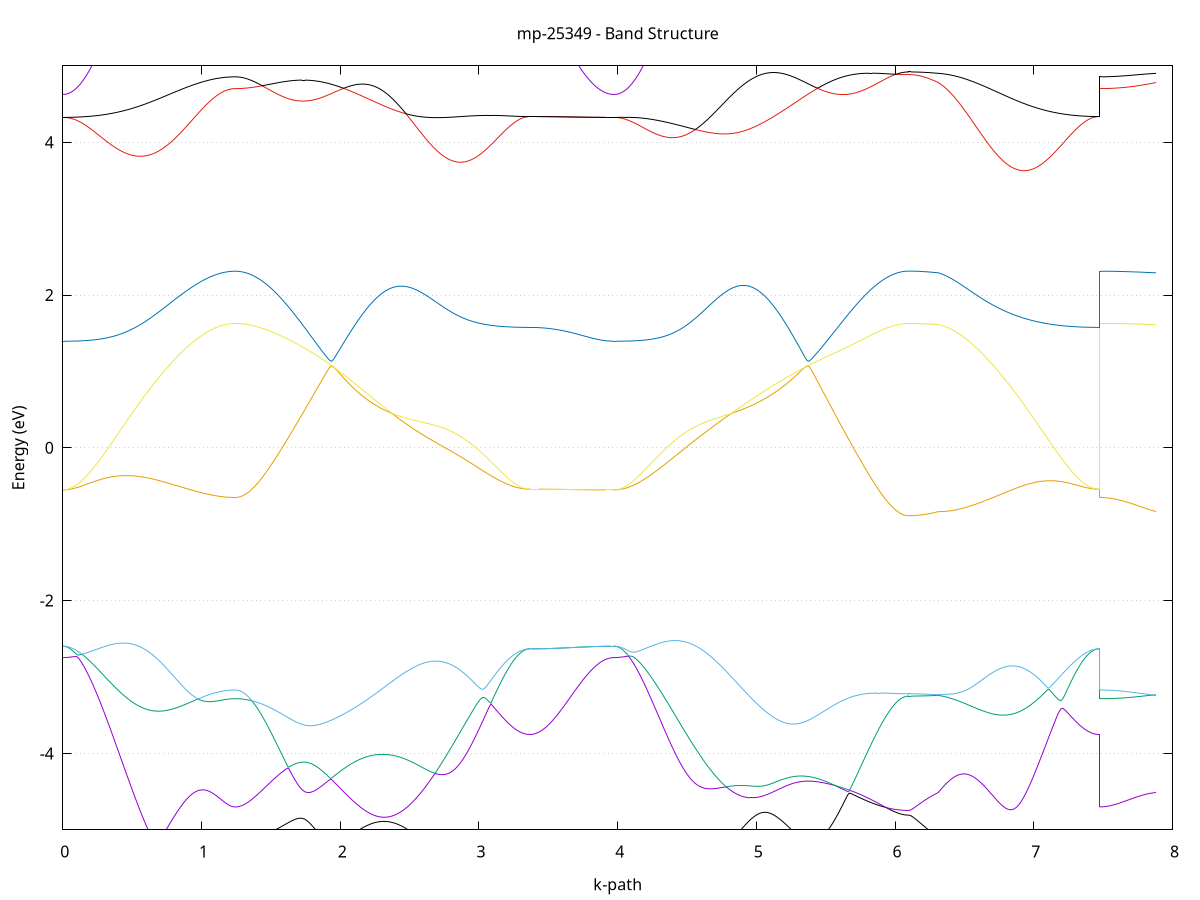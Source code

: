 set title 'mp-25349 - Band Structure'
set xlabel 'k-path'
set ylabel 'Energy (eV)'
set grid y
set yrange [-5:5]
set terminal png size 800,600
set output 'mp-25349_bands_gnuplot.png'
plot '-' using 1:2 with lines notitle, '-' using 1:2 with lines notitle, '-' using 1:2 with lines notitle, '-' using 1:2 with lines notitle, '-' using 1:2 with lines notitle, '-' using 1:2 with lines notitle, '-' using 1:2 with lines notitle, '-' using 1:2 with lines notitle, '-' using 1:2 with lines notitle, '-' using 1:2 with lines notitle, '-' using 1:2 with lines notitle, '-' using 1:2 with lines notitle, '-' using 1:2 with lines notitle, '-' using 1:2 with lines notitle, '-' using 1:2 with lines notitle, '-' using 1:2 with lines notitle, '-' using 1:2 with lines notitle, '-' using 1:2 with lines notitle, '-' using 1:2 with lines notitle, '-' using 1:2 with lines notitle, '-' using 1:2 with lines notitle, '-' using 1:2 with lines notitle, '-' using 1:2 with lines notitle, '-' using 1:2 with lines notitle, '-' using 1:2 with lines notitle, '-' using 1:2 with lines notitle, '-' using 1:2 with lines notitle, '-' using 1:2 with lines notitle, '-' using 1:2 with lines notitle, '-' using 1:2 with lines notitle, '-' using 1:2 with lines notitle, '-' using 1:2 with lines notitle, '-' using 1:2 with lines notitle, '-' using 1:2 with lines notitle, '-' using 1:2 with lines notitle, '-' using 1:2 with lines notitle, '-' using 1:2 with lines notitle, '-' using 1:2 with lines notitle, '-' using 1:2 with lines notitle, '-' using 1:2 with lines notitle, '-' using 1:2 with lines notitle, '-' using 1:2 with lines notitle, '-' using 1:2 with lines notitle, '-' using 1:2 with lines notitle, '-' using 1:2 with lines notitle, '-' using 1:2 with lines notitle, '-' using 1:2 with lines notitle, '-' using 1:2 with lines notitle, '-' using 1:2 with lines notitle, '-' using 1:2 with lines notitle, '-' using 1:2 with lines notitle, '-' using 1:2 with lines notitle, '-' using 1:2 with lines notitle, '-' using 1:2 with lines notitle, '-' using 1:2 with lines notitle, '-' using 1:2 with lines notitle, '-' using 1:2 with lines notitle, '-' using 1:2 with lines notitle, '-' using 1:2 with lines notitle, '-' using 1:2 with lines notitle, '-' using 1:2 with lines notitle, '-' using 1:2 with lines notitle, '-' using 1:2 with lines notitle, '-' using 1:2 with lines notitle
0.000000 -36.831174
0.009943 -36.831174
0.019886 -36.831074
0.029829 -36.830874
0.039772 -36.830774
0.049715 -36.830474
0.059658 -36.830174
0.069601 -36.829774
0.079544 -36.829374
0.089487 -36.828974
0.099430 -36.828474
0.109373 -36.827874
0.119316 -36.827274
0.129259 -36.826574
0.139203 -36.825874
0.149146 -36.825074
0.159089 -36.824174
0.169032 -36.823374
0.178975 -36.822374
0.188918 -36.821474
0.198861 -36.820374
0.208804 -36.819274
0.218747 -36.818174
0.228690 -36.817074
0.238633 -36.815774
0.248576 -36.814574
0.258519 -36.813274
0.268462 -36.811874
0.278405 -36.810474
0.288348 -36.809074
0.298291 -36.807574
0.308234 -36.806074
0.318177 -36.804574
0.328120 -36.802974
0.338063 -36.801374
0.348006 -36.799774
0.357949 -36.798074
0.367892 -36.796374
0.377835 -36.794674
0.387778 -36.792974
0.397722 -36.791174
0.407665 -36.789474
0.417608 -36.787774
0.427551 -36.786074
0.437494 -36.784474
0.447437 -36.783074
0.457380 -36.782174
0.467323 -36.781974
0.477266 -36.783874
0.487209 -36.788674
0.497152 -36.795874
0.507095 -36.804174
0.517038 -36.813174
0.526981 -36.822474
0.536924 -36.831974
0.546867 -36.841574
0.556810 -36.851174
0.566753 -36.860974
0.576696 -36.870774
0.586639 -36.880574
0.596582 -36.890374
0.606525 -36.900274
0.616468 -36.910074
0.626411 -36.919974
0.636354 -36.929774
0.646297 -36.939574
0.656240 -36.949374
0.666184 -36.959174
0.676127 -36.968874
0.686070 -36.978574
0.696013 -36.988174
0.705956 -36.997774
0.715899 -37.007274
0.725842 -37.016674
0.735785 -37.026074
0.745728 -37.035274
0.755671 -37.044474
0.765614 -37.053574
0.775557 -37.062574
0.785500 -37.071474
0.795443 -37.080274
0.805386 -37.088874
0.815329 -37.097474
0.825272 -37.105874
0.835215 -37.114174
0.845158 -37.122374
0.855101 -37.130374
0.865044 -37.138274
0.874987 -37.145974
0.884930 -37.153574
0.894873 -37.160974
0.904816 -37.168174
0.914759 -37.175274
0.924703 -37.182274
0.934646 -37.188974
0.944589 -37.195574
0.954532 -37.201974
0.964475 -37.208174
0.974418 -37.214174
0.984361 -37.220074
0.994304 -37.225674
1.004247 -37.231174
1.014190 -37.236374
1.024133 -37.241474
1.034076 -37.246274
1.044019 -37.250974
1.053962 -37.255374
1.063905 -37.259574
1.073848 -37.263574
1.083791 -37.267374
1.093734 -37.270874
1.103677 -37.274274
1.113620 -37.277374
1.123563 -37.280274
1.133506 -37.282974
1.143449 -37.285374
1.153392 -37.287574
1.163335 -37.289574
1.173278 -37.291274
1.183221 -37.292874
1.193165 -37.294074
1.203108 -37.295174
1.213051 -37.295974
1.222994 -37.296574
1.232937 -37.296974
1.242880 -37.297074
1.242880 -37.297074
1.252819 -37.296974
1.262758 -37.296874
1.272697 -37.296574
1.282636 -37.296174
1.292575 -37.295674
1.302514 -37.295074
1.312453 -37.294274
1.322393 -37.293474
1.332332 -37.292474
1.342271 -37.291474
1.352210 -37.290274
1.362149 -37.288974
1.372088 -37.287574
1.382027 -37.286074
1.391966 -37.284474
1.401905 -37.282774
1.411845 -37.280974
1.421784 -37.278974
1.431723 -37.276974
1.441662 -37.274874
1.451601 -37.272574
1.461540 -37.270274
1.471479 -37.267774
1.481418 -37.265174
1.491357 -37.262574
1.501297 -37.259774
1.511236 -37.256974
1.521175 -37.253974
1.531114 -37.250974
1.541053 -37.247774
1.550992 -37.244574
1.560931 -37.241174
1.570870 -37.237774
1.580809 -37.234274
1.590749 -37.230674
1.600688 -37.226974
1.610627 -37.223174
1.620566 -37.219274
1.630505 -37.215274
1.640444 -37.211274
1.650383 -37.207174
1.660322 -37.202974
1.670261 -37.198674
1.680201 -37.194274
1.690140 -37.189874
1.700079 -37.185374
1.710018 -37.180774
1.719957 -37.176074
1.729896 -37.171374
1.739835 -37.166574
1.749774 -37.161674
1.759713 -37.156774
1.769653 -37.151774
1.779592 -37.146674
1.789531 -37.141574
1.799470 -37.136474
1.809409 -37.131174
1.819348 -37.125874
1.829287 -37.120574
1.839226 -37.115174
1.849165 -37.109774
1.859105 -37.104274
1.869044 -37.098774
1.878983 -37.093174
1.888922 -37.087574
1.898861 -37.081874
1.908800 -37.076174
1.918739 -37.070474
1.928678 -37.064674
1.938617 -37.058874
1.948557 -37.053074
1.958496 -37.056074
1.968435 -37.061774
1.978374 -37.067374
1.988313 -37.072774
1.998252 -37.077974
2.008191 -37.083074
2.018130 -37.088074
2.028069 -37.092774
2.028069 -37.092774
2.038060 -37.097474
2.048051 -37.101874
2.058042 -37.106174
2.068033 -37.110274
2.078024 -37.114174
2.088015 -37.117874
2.098006 -37.121474
2.107997 -37.124774
2.117988 -37.127874
2.127979 -37.130774
2.137970 -37.133574
2.147961 -37.136074
2.157952 -37.138374
2.167943 -37.140374
2.177934 -37.142274
2.187924 -37.143874
2.197915 -37.145374
2.207906 -37.146574
2.217897 -37.147474
2.227888 -37.148274
2.237879 -37.148774
2.247870 -37.149074
2.257861 -37.149074
2.267852 -37.148974
2.277843 -37.148574
2.287834 -37.147874
2.297825 -37.147074
2.307816 -37.145974
2.317807 -37.144574
2.327798 -37.143074
2.337789 -37.141274
2.347780 -37.139274
2.357770 -37.136974
2.367761 -37.134474
2.377752 -37.131774
2.387743 -37.128874
2.397734 -37.125674
2.407725 -37.122274
2.417716 -37.118674
2.427707 -37.114874
2.437698 -37.110774
2.447689 -37.106574
2.457680 -37.102074
2.467671 -37.097374
2.477662 -37.092474
2.487653 -37.087474
2.497644 -37.082174
2.507635 -37.076674
2.517626 -37.070974
2.527617 -37.065074
2.537607 -37.059074
2.547598 -37.052774
2.557589 -37.046374
2.567580 -37.039874
2.577571 -37.033074
2.587562 -37.026174
2.597553 -37.019074
2.607544 -37.011874
2.617535 -37.004474
2.627526 -36.996974
2.637517 -36.989274
2.647508 -36.981474
2.657499 -36.973574
2.667490 -36.965574
2.677481 -36.957374
2.687472 -36.949174
2.697463 -36.940774
2.707453 -36.932374
2.717444 -36.923774
2.727435 -36.915174
2.737426 -36.906474
2.747417 -36.897674
2.757408 -36.888774
2.767399 -36.879874
2.777390 -36.870974
2.787381 -36.861974
2.797372 -36.852974
2.807363 -36.843874
2.817354 -36.834774
2.827345 -36.825774
2.837336 -36.816674
2.847327 -36.807574
2.857318 -36.798474
2.867309 -36.789374
2.877300 -36.780274
2.887290 -36.773874
2.897281 -36.775974
2.907272 -36.777974
2.917263 -36.780074
2.927254 -36.782074
2.937245 -36.784074
2.947236 -36.786074
2.957227 -36.787974
2.967218 -36.789874
2.977209 -36.791774
2.987200 -36.793674
2.997191 -36.795474
3.007182 -36.797274
3.017173 -36.799074
3.027164 -36.800774
3.037155 -36.802474
3.047145 -36.804074
3.057136 -36.805674
3.067127 -36.807274
3.077118 -36.808774
3.087109 -36.810274
3.097100 -36.811774
3.107091 -36.813174
3.117082 -36.814474
3.127073 -36.815874
3.137064 -36.817074
3.147055 -36.818274
3.157046 -36.819474
3.167037 -36.820574
3.177028 -36.821674
3.187019 -36.822674
3.197010 -36.823674
3.207001 -36.824574
3.216992 -36.825474
3.226982 -36.826274
3.236973 -36.826974
3.246964 -36.827674
3.256955 -36.828374
3.266946 -36.828974
3.276937 -36.829474
3.286928 -36.829974
3.296919 -36.830374
3.306910 -36.830774
3.316901 -36.831074
3.326892 -36.831374
3.336883 -36.831574
3.346874 -36.831674
3.356865 -36.831774
3.366856 -36.831774
3.366856 -36.831774
3.376813 -36.831774
3.386770 -36.831774
3.396727 -36.831774
3.406685 -36.831774
3.416642 -36.831774
3.426599 -36.831774
3.436556 -36.831774
3.446513 -36.831774
3.456471 -36.831774
3.466428 -36.831774
3.476385 -36.831774
3.486342 -36.831774
3.496300 -36.831674
3.506257 -36.831674
3.516214 -36.831674
3.526171 -36.831674
3.536129 -36.831674
3.546086 -36.831674
3.556043 -36.831674
3.566000 -36.831674
3.575957 -36.831674
3.585915 -36.831574
3.595872 -36.831574
3.605829 -36.831574
3.615786 -36.831574
3.625744 -36.831574
3.635701 -36.831574
3.645658 -36.831474
3.655615 -36.831474
3.665573 -36.831474
3.675530 -36.831474
3.685487 -36.831474
3.695444 -36.831474
3.705401 -36.831474
3.715359 -36.831374
3.725316 -36.831374
3.735273 -36.831374
3.745230 -36.831374
3.755188 -36.831374
3.765145 -36.831374
3.775102 -36.831374
3.785059 -36.831274
3.795016 -36.831274
3.804974 -36.831274
3.814931 -36.831274
3.824888 -36.831274
3.834845 -36.831274
3.844803 -36.831274
3.854760 -36.831274
3.864717 -36.831174
3.874674 -36.831174
3.884632 -36.831174
3.894589 -36.831174
3.904546 -36.831174
3.914503 -36.831174
3.924460 -36.831174
3.934418 -36.831174
3.944375 -36.831174
3.954332 -36.831174
3.964289 -36.831174
3.974247 -36.831174
3.974247 -36.831174
3.984209 -36.831174
3.994172 -36.831074
4.004135 -36.830874
4.014098 -36.830674
4.024061 -36.830474
4.034024 -36.830174
4.043987 -36.829774
4.053950 -36.829374
4.063913 -36.828874
4.073876 -36.828374
4.083838 -36.827774
4.093801 -36.827074
4.103764 -36.826374
4.113727 -36.825674
4.123690 -36.824874
4.133653 -36.823974
4.143616 -36.823074
4.153579 -36.822174
4.163542 -36.821074
4.173504 -36.820074
4.183467 -36.818974
4.193430 -36.817774
4.203393 -36.816574
4.213356 -36.815374
4.223319 -36.814074
4.233282 -36.812674
4.243245 -36.811274
4.253208 -36.809874
4.263171 -36.808374
4.273133 -36.806874
4.283096 -36.805274
4.293059 -36.803674
4.303022 -36.802074
4.312985 -36.800374
4.322948 -36.798674
4.332911 -36.796874
4.342874 -36.795174
4.352837 -36.793374
4.362800 -36.791474
4.372762 -36.789574
4.382725 -36.787674
4.392688 -36.785774
4.402651 -36.783774
4.412614 -36.781774
4.422577 -36.779774
4.432540 -36.777774
4.442503 -36.775674
4.452466 -36.773674
4.462428 -36.779074
4.472391 -36.788074
4.482354 -36.797174
4.492317 -36.806274
4.502280 -36.815274
4.512243 -36.824374
4.522206 -36.833474
4.532169 -36.842474
4.542132 -36.851574
4.552095 -36.860574
4.562057 -36.869474
4.572020 -36.878474
4.581983 -36.887274
4.591946 -36.896174
4.601909 -36.904874
4.611872 -36.913574
4.621835 -36.922274
4.631798 -36.930774
4.641761 -36.939274
4.651723 -36.947574
4.661686 -36.955874
4.671649 -36.963974
4.681612 -36.972074
4.691575 -36.979974
4.701538 -36.987774
4.711501 -36.995374
4.721464 -37.002974
4.731427 -37.010374
4.741390 -37.017574
4.751352 -37.024674
4.761315 -37.031574
4.771278 -37.038374
4.781241 -37.044974
4.791204 -37.051374
4.801167 -37.057674
4.811130 -37.063774
4.821093 -37.069674
4.831056 -37.075374
4.841019 -37.080874
4.850981 -37.086174
4.860944 -37.091274
4.870907 -37.096174
4.880870 -37.100974
4.890833 -37.105474
4.900796 -37.109774
4.910759 -37.113874
4.920722 -37.117674
4.930685 -37.121374
4.940647 -37.124774
4.950610 -37.127974
4.960573 -37.130974
4.970536 -37.133774
4.980499 -37.136274
4.990462 -37.138674
5.000425 -37.140674
5.010388 -37.142574
5.020351 -37.144174
5.030314 -37.145574
5.040276 -37.146774
5.050239 -37.147674
5.060202 -37.148374
5.070165 -37.148874
5.080128 -37.149074
5.090091 -37.149174
5.100054 -37.148874
5.110017 -37.148474
5.119980 -37.147774
5.129943 -37.146874
5.139905 -37.145774
5.149868 -37.144474
5.159831 -37.142874
5.169794 -37.141074
5.179757 -37.139074
5.189720 -37.136874
5.199683 -37.134474
5.209646 -37.131774
5.219609 -37.128974
5.229571 -37.125874
5.239534 -37.122674
5.249497 -37.119174
5.259460 -37.115574
5.269423 -37.111774
5.279386 -37.107774
5.289349 -37.103574
5.299312 -37.099174
5.309275 -37.094574
5.319238 -37.089874
5.329200 -37.084974
5.339163 -37.079874
5.349126 -37.074674
5.359089 -37.069374
5.369052 -37.063874
5.379015 -37.058174
5.388978 -37.052374
5.398941 -37.056774
5.408904 -37.062574
5.418866 -37.068374
5.428829 -37.074174
5.428829 -37.074174
5.438820 -37.079874
5.448811 -37.085574
5.458802 -37.091274
5.468793 -37.096874
5.478784 -37.102474
5.488775 -37.107974
5.498766 -37.113474
5.508757 -37.118874
5.518748 -37.124274
5.528739 -37.129574
5.538730 -37.134874
5.548721 -37.140074
5.558712 -37.145274
5.568703 -37.150374
5.578694 -37.155374
5.588685 -37.160374
5.598675 -37.165274
5.608666 -37.170174
5.618657 -37.174874
5.628648 -37.179574
5.638639 -37.184274
5.648630 -37.188774
5.658621 -37.193274
5.668612 -37.197674
5.678603 -37.201974
5.688594 -37.206274
5.698585 -37.210374
5.708576 -37.214474
5.718567 -37.218474
5.728558 -37.222374
5.738549 -37.226274
5.748540 -37.229974
5.758531 -37.233574
5.768522 -37.237174
5.778512 -37.240674
5.788503 -37.243974
5.798494 -37.247274
5.808485 -37.250474
5.818476 -37.253574
5.828467 -37.256574
5.838458 -37.259374
5.848449 -37.262174
5.858440 -37.264874
5.868431 -37.267474
5.878422 -37.269974
5.888413 -37.272374
5.898404 -37.274574
5.908395 -37.276774
5.918386 -37.278874
5.928377 -37.280774
5.938368 -37.282674
5.948359 -37.284374
5.958349 -37.285974
5.968340 -37.287474
5.978331 -37.288874
5.988322 -37.290174
5.998313 -37.291374
6.008304 -37.292474
6.018295 -37.293474
6.028286 -37.294274
6.038277 -37.294974
6.048268 -37.295674
6.058259 -37.296174
6.068250 -37.296574
6.078241 -37.296874
6.088232 -37.296974
6.098223 -37.297074
6.098223 -37.297074
6.107914 -37.297074
6.117606 -37.296974
6.127298 -37.296974
6.136989 -37.296874
6.146681 -37.296774
6.156373 -37.296674
6.166064 -37.296474
6.175756 -37.296374
6.185447 -37.296174
6.195139 -37.295974
6.204831 -37.295674
6.214522 -37.295474
6.224214 -37.295174
6.233906 -37.294874
6.243597 -37.294574
6.253289 -37.294174
6.262981 -37.293774
6.272672 -37.293374
6.282364 -37.292974
6.292056 -37.292574
6.301747 -37.292074
6.311439 -37.291574
6.311439 -37.291574
6.321434 -37.289874
6.331429 -37.287874
6.341424 -37.285674
6.351419 -37.283174
6.361414 -37.280474
6.371409 -37.277574
6.381404 -37.274374
6.391399 -37.271074
6.401394 -37.267374
6.411389 -37.263574
6.421384 -37.259474
6.431379 -37.255174
6.441374 -37.250674
6.451369 -37.245874
6.461364 -37.240974
6.471359 -37.235774
6.481354 -37.230474
6.491349 -37.224874
6.501344 -37.219074
6.511339 -37.213074
6.521334 -37.206874
6.531329 -37.200474
6.541324 -37.193974
6.551319 -37.187174
6.561314 -37.180274
6.571309 -37.173174
6.581304 -37.165874
6.591300 -37.158474
6.601295 -37.150774
6.611290 -37.143074
6.621285 -37.135074
6.631280 -37.126974
6.641275 -37.118774
6.651270 -37.110374
6.661265 -37.101874
6.671260 -37.093274
6.681255 -37.084474
6.691250 -37.075574
6.701245 -37.066574
6.711240 -37.057474
6.721235 -37.048274
6.731230 -37.038974
6.741225 -37.029474
6.751220 -37.019974
6.761215 -37.010474
6.771210 -37.000774
6.781205 -36.991074
6.791200 -36.981274
6.801195 -36.971374
6.811190 -36.961574
6.821185 -36.951574
6.831180 -36.941674
6.841175 -36.931674
6.851170 -36.921574
6.861165 -36.911574
6.871160 -36.901574
6.881155 -36.891474
6.891150 -36.881474
6.901145 -36.871474
6.911140 -36.861474
6.921135 -36.851574
6.931130 -36.841674
6.941125 -36.831974
6.951120 -36.822274
6.961115 -36.812874
6.971110 -36.803774
6.981105 -36.795274
6.991101 -36.788274
7.001096 -36.783874
7.011091 -36.782374
7.021086 -36.782674
7.031081 -36.783774
7.041076 -36.785274
7.051071 -36.786874
7.061066 -36.788674
7.071061 -36.790374
7.081056 -36.792174
7.091051 -36.793974
7.101046 -36.795674
7.111041 -36.797474
7.121036 -36.799174
7.131031 -36.800874
7.141026 -36.802574
7.151021 -36.804174
7.161016 -36.805774
7.171011 -36.807274
7.181006 -36.808874
7.191001 -36.810374
7.200996 -36.811774
7.210991 -36.813174
7.220986 -36.814474
7.230981 -36.815874
7.240976 -36.817074
7.250971 -36.818274
7.260966 -36.819474
7.270961 -36.820574
7.280956 -36.821674
7.290951 -36.822674
7.300946 -36.823674
7.310941 -36.824574
7.320936 -36.825474
7.330931 -36.826274
7.340926 -36.826974
7.350921 -36.827674
7.360916 -36.828374
7.370911 -36.828974
7.380906 -36.829474
7.390901 -36.829974
7.400896 -36.830374
7.410892 -36.830774
7.420887 -36.831074
7.430882 -36.831374
7.440877 -36.831574
7.450872 -36.831674
7.460867 -36.831774
7.470862 -36.831774
7.470862 -37.297074
7.480633 -37.297074
7.490405 -37.297074
7.500177 -37.297074
7.509948 -37.296974
7.519720 -37.296974
7.529492 -37.296974
7.539263 -37.296874
7.549035 -37.296874
7.558806 -37.296774
7.568578 -37.296774
7.578350 -37.296674
7.588121 -37.296574
7.597893 -37.296574
7.607665 -37.296474
7.617436 -37.296374
7.627208 -37.296274
7.636980 -37.296174
7.646751 -37.296074
7.656523 -37.295974
7.666295 -37.295774
7.676066 -37.295674
7.685838 -37.295574
7.695610 -37.295374
7.705381 -37.295274
7.715153 -37.295074
7.724925 -37.294974
7.734696 -37.294774
7.744468 -37.294674
7.754239 -37.294474
7.764011 -37.294274
7.773783 -37.294074
7.783554 -37.293874
7.793326 -37.293674
7.803098 -37.293474
7.812869 -37.293274
7.822641 -37.293074
7.832413 -37.292874
7.842184 -37.292574
7.851956 -37.292374
7.861728 -37.292174
7.871499 -37.291874
7.881271 -37.291574
e
0.000000 -36.507674
0.009943 -36.507774
0.019886 -36.508174
0.029829 -36.508874
0.039772 -36.509774
0.049715 -36.510974
0.059658 -36.512374
0.069601 -36.514074
0.079544 -36.516074
0.089487 -36.518374
0.099430 -36.520774
0.109373 -36.523574
0.119316 -36.526574
0.129259 -36.529774
0.139203 -36.533274
0.149146 -36.536974
0.159089 -36.540974
0.169032 -36.545174
0.178975 -36.549674
0.188918 -36.554374
0.198861 -36.559274
0.208804 -36.564474
0.218747 -36.569774
0.228690 -36.575374
0.238633 -36.581174
0.248576 -36.587174
0.258519 -36.593374
0.268462 -36.599774
0.278405 -36.606374
0.288348 -36.613174
0.298291 -36.620174
0.308234 -36.627274
0.318177 -36.634674
0.328120 -36.642174
0.338063 -36.649774
0.348006 -36.657574
0.357949 -36.665574
0.367892 -36.673674
0.377835 -36.681874
0.387778 -36.690174
0.397722 -36.698674
0.407665 -36.707174
0.417608 -36.715874
0.427551 -36.724474
0.437494 -36.733174
0.447437 -36.741674
0.457380 -36.749874
0.467323 -36.757274
0.477266 -36.762774
0.487209 -36.765374
0.497152 -36.765674
0.507095 -36.764774
0.517038 -36.763274
0.526981 -36.761574
0.536924 -36.759674
0.546867 -36.757774
0.556810 -36.755674
0.566753 -36.753674
0.576696 -36.751474
0.586639 -36.749374
0.596582 -36.747174
0.606525 -36.745074
0.616468 -36.742874
0.626411 -36.740674
0.636354 -36.738474
0.646297 -36.736274
0.656240 -36.733974
0.666184 -36.731774
0.676127 -36.729574
0.686070 -36.727374
0.696013 -36.725174
0.705956 -36.722974
0.715899 -36.720874
0.725842 -36.718674
0.735785 -36.716474
0.745728 -36.714374
0.755671 -36.712274
0.765614 -36.710174
0.775557 -36.708074
0.785500 -36.705974
0.795443 -36.703874
0.805386 -36.701874
0.815329 -36.699874
0.825272 -36.697874
0.835215 -36.695974
0.845158 -36.694074
0.855101 -36.692174
0.865044 -36.690274
0.874987 -36.688474
0.884930 -36.686674
0.894873 -36.684874
0.904816 -36.683174
0.914759 -36.681474
0.924703 -36.679774
0.934646 -36.678174
0.944589 -36.676674
0.954532 -36.675074
0.964475 -36.673574
0.974418 -36.672174
0.984361 -36.670774
0.994304 -36.669374
1.004247 -36.668074
1.014190 -36.666774
1.024133 -36.665574
1.034076 -36.664874
1.044019 -36.665874
1.053962 -36.666874
1.063905 -36.667874
1.073848 -36.668774
1.083791 -36.669574
1.093734 -36.670374
1.103677 -36.671074
1.113620 -36.671774
1.123563 -36.672474
1.133506 -36.673074
1.143449 -36.673574
1.153392 -36.674074
1.163335 -36.674574
1.173278 -36.674974
1.183221 -36.675274
1.193165 -36.675574
1.203108 -36.675774
1.213051 -36.675974
1.222994 -36.676074
1.232937 -36.676174
1.242880 -36.676174
1.242880 -36.676174
1.252819 -36.676274
1.262758 -36.676674
1.272697 -36.677274
1.282636 -36.678074
1.292575 -36.679074
1.302514 -36.680274
1.312453 -36.681774
1.322393 -36.683474
1.332332 -36.685374
1.342271 -36.687574
1.352210 -36.689874
1.362149 -36.692474
1.372088 -36.695274
1.382027 -36.698274
1.391966 -36.701474
1.401905 -36.704874
1.411845 -36.708474
1.421784 -36.712274
1.431723 -36.716274
1.441662 -36.720474
1.451601 -36.724774
1.461540 -36.729374
1.471479 -36.734074
1.481418 -36.738974
1.491357 -36.743974
1.501297 -36.749274
1.511236 -36.754574
1.521175 -36.760074
1.531114 -36.765774
1.541053 -36.771574
1.550992 -36.777474
1.560931 -36.783574
1.570870 -36.789774
1.580809 -36.796074
1.590749 -36.802474
1.600688 -36.808974
1.610627 -36.815574
1.620566 -36.822274
1.630505 -36.829074
1.640444 -36.835974
1.650383 -36.842874
1.660322 -36.849874
1.670261 -36.856874
1.680201 -36.863974
1.690140 -36.871174
1.700079 -36.878374
1.710018 -36.885574
1.719957 -36.892774
1.729896 -36.900074
1.739835 -36.907274
1.749774 -36.914574
1.759713 -36.921874
1.769653 -36.929074
1.779592 -36.936274
1.789531 -36.943474
1.799470 -36.950674
1.809409 -36.957874
1.819348 -36.964974
1.829287 -36.971974
1.839226 -36.978974
1.849165 -36.985874
1.859105 -36.992774
1.869044 -36.999474
1.878983 -37.006174
1.888922 -37.012874
1.898861 -37.019374
1.908800 -37.025774
1.918739 -37.032074
1.928678 -37.038274
1.938617 -37.044274
1.948557 -37.050274
1.958496 -37.047174
1.968435 -37.041274
1.978374 -37.035374
1.988313 -37.029374
1.998252 -37.023474
2.008191 -37.017474
2.018130 -37.011474
2.028069 -37.005474
2.028069 -37.005474
2.038060 -36.999374
2.048051 -36.993274
2.058042 -36.987174
2.068033 -36.981074
2.078024 -36.974974
2.088015 -36.968874
2.098006 -36.962774
2.107997 -36.956674
2.117988 -36.950474
2.127979 -36.944374
2.137970 -36.938274
2.147961 -36.932174
2.157952 -36.926074
2.167943 -36.919974
2.177934 -36.913874
2.187924 -36.907774
2.197915 -36.901774
2.207906 -36.895674
2.217897 -36.889674
2.227888 -36.883674
2.237879 -36.877674
2.247870 -36.871674
2.257861 -36.865774
2.267852 -36.859874
2.277843 -36.853974
2.287834 -36.848174
2.297825 -36.842274
2.307816 -36.836474
2.317807 -36.830774
2.327798 -36.825074
2.337789 -36.819374
2.347780 -36.813674
2.357770 -36.808074
2.367761 -36.802574
2.377752 -36.797074
2.387743 -36.791574
2.397734 -36.786274
2.407725 -36.780874
2.417716 -36.775674
2.427707 -36.770474
2.437698 -36.765274
2.447689 -36.760274
2.457680 -36.755374
2.467671 -36.750474
2.477662 -36.745774
2.487653 -36.741274
2.497644 -36.736874
2.507635 -36.732674
2.517626 -36.728874
2.527617 -36.725274
2.537607 -36.722274
2.547598 -36.719674
2.557589 -36.717774
2.567580 -36.716574
2.577571 -36.716074
2.587562 -36.716074
2.597553 -36.716574
2.607544 -36.717474
2.617535 -36.718574
2.627526 -36.719974
2.637517 -36.721574
2.647508 -36.723274
2.657499 -36.725074
2.667490 -36.726974
2.677481 -36.728874
2.687472 -36.730874
2.697463 -36.732874
2.707453 -36.734974
2.717444 -36.737074
2.727435 -36.739174
2.737426 -36.741374
2.747417 -36.743574
2.757408 -36.745674
2.767399 -36.747874
2.777390 -36.750074
2.787381 -36.752274
2.797372 -36.754474
2.807363 -36.756674
2.817354 -36.758774
2.827345 -36.760974
2.837336 -36.763174
2.847327 -36.765374
2.857318 -36.767474
2.867309 -36.769574
2.877300 -36.771774
2.887290 -36.771274
2.897281 -36.762274
2.907272 -36.753374
2.917263 -36.744474
2.927254 -36.735674
2.937245 -36.726974
2.947236 -36.718274
2.957227 -36.709674
2.967218 -36.701174
2.977209 -36.692774
2.987200 -36.684474
2.997191 -36.676274
3.007182 -36.668174
3.017173 -36.660274
3.027164 -36.652474
3.037155 -36.644774
3.047145 -36.637274
3.057136 -36.629874
3.067127 -36.622674
3.077118 -36.615674
3.087109 -36.608774
3.097100 -36.602074
3.107091 -36.595574
3.117082 -36.589274
3.127073 -36.583174
3.137064 -36.577274
3.147055 -36.571574
3.157046 -36.566174
3.167037 -36.560874
3.177028 -36.555874
3.187019 -36.550974
3.197010 -36.546474
3.207001 -36.542074
3.216992 -36.537974
3.226982 -36.534174
3.236973 -36.530574
3.246964 -36.527174
3.256955 -36.524074
3.266946 -36.521274
3.276937 -36.518674
3.286928 -36.516374
3.296919 -36.514374
3.306910 -36.512574
3.316901 -36.511074
3.326892 -36.509874
3.336883 -36.508874
3.346874 -36.508174
3.356865 -36.507774
3.366856 -36.507674
3.366856 -36.507674
3.376813 -36.507674
3.386770 -36.507674
3.396727 -36.507674
3.406685 -36.507674
3.416642 -36.507674
3.426599 -36.507674
3.436556 -36.507674
3.446513 -36.507674
3.456471 -36.507674
3.466428 -36.507674
3.476385 -36.507674
3.486342 -36.507674
3.496300 -36.507674
3.506257 -36.507674
3.516214 -36.507674
3.526171 -36.507674
3.536129 -36.507674
3.546086 -36.507674
3.556043 -36.507674
3.566000 -36.507674
3.575957 -36.507674
3.585915 -36.507674
3.595872 -36.507674
3.605829 -36.507674
3.615786 -36.507674
3.625744 -36.507674
3.635701 -36.507674
3.645658 -36.507674
3.655615 -36.507674
3.665573 -36.507674
3.675530 -36.507674
3.685487 -36.507674
3.695444 -36.507674
3.705401 -36.507674
3.715359 -36.507674
3.725316 -36.507674
3.735273 -36.507674
3.745230 -36.507674
3.755188 -36.507674
3.765145 -36.507674
3.775102 -36.507674
3.785059 -36.507674
3.795016 -36.507674
3.804974 -36.507674
3.814931 -36.507674
3.824888 -36.507674
3.834845 -36.507674
3.844803 -36.507674
3.854760 -36.507674
3.864717 -36.507674
3.874674 -36.507674
3.884632 -36.507674
3.894589 -36.507674
3.904546 -36.507674
3.914503 -36.507674
3.924460 -36.507674
3.934418 -36.507674
3.944375 -36.507674
3.954332 -36.507674
3.964289 -36.507674
3.974247 -36.507674
3.974247 -36.507674
3.984209 -36.507774
3.994172 -36.508174
4.004135 -36.508874
4.014098 -36.509874
4.024061 -36.511074
4.034024 -36.512574
4.043987 -36.514274
4.053950 -36.516374
4.063913 -36.518674
4.073876 -36.521174
4.083838 -36.523974
4.093801 -36.527074
4.103764 -36.530374
4.113727 -36.533974
4.123690 -36.537874
4.133653 -36.541874
4.143616 -36.546274
4.153579 -36.550774
4.163542 -36.555574
4.173504 -36.560574
4.183467 -36.565774
4.193430 -36.571274
4.203393 -36.576974
4.213356 -36.582774
4.223319 -36.588874
4.233282 -36.595174
4.243245 -36.601574
4.253208 -36.608274
4.263171 -36.615074
4.273133 -36.622074
4.283096 -36.629274
4.293059 -36.636574
4.303022 -36.644074
4.312985 -36.651774
4.322948 -36.659474
4.332911 -36.667374
4.342874 -36.675474
4.352837 -36.683574
4.362800 -36.691874
4.372762 -36.700274
4.382725 -36.708674
4.392688 -36.717274
4.402651 -36.725874
4.412614 -36.734574
4.422577 -36.743374
4.432540 -36.752274
4.442503 -36.761174
4.452466 -36.770074
4.462428 -36.771574
4.472391 -36.769474
4.482354 -36.767274
4.492317 -36.765174
4.502280 -36.763074
4.512243 -36.760874
4.522206 -36.758674
4.532169 -36.756574
4.542132 -36.754374
4.552095 -36.752174
4.562057 -36.749974
4.572020 -36.747774
4.581983 -36.745674
4.591946 -36.743474
4.601909 -36.741374
4.611872 -36.739174
4.621835 -36.737074
4.631798 -36.734974
4.641761 -36.732874
4.651723 -36.730874
4.661686 -36.728874
4.671649 -36.726974
4.681612 -36.725074
4.691575 -36.723274
4.701538 -36.721574
4.711501 -36.719974
4.721464 -36.718574
4.731427 -36.717374
4.741390 -36.716374
4.751352 -36.715874
4.761315 -36.715774
4.771278 -36.716174
4.781241 -36.717274
4.791204 -36.719074
4.801167 -36.721474
4.811130 -36.724374
4.821093 -36.727874
4.831056 -36.731674
4.841019 -36.735774
4.850981 -36.740074
4.860944 -36.744574
4.870907 -36.749274
4.880870 -36.754074
4.890833 -36.758974
4.900796 -36.763974
4.910759 -36.769074
4.920722 -36.774174
4.930685 -36.779474
4.940647 -36.784774
4.950610 -36.790074
4.960573 -36.795474
4.970536 -36.800974
4.980499 -36.806474
4.990462 -36.812074
5.000425 -36.817674
5.010388 -36.823374
5.020351 -36.829074
5.030314 -36.834774
5.040276 -36.840574
5.050239 -36.846374
5.060202 -36.852174
5.070165 -36.857974
5.080128 -36.863874
5.090091 -36.869874
5.100054 -36.875774
5.110017 -36.881774
5.119980 -36.887674
5.129943 -36.893674
5.139905 -36.899774
5.149868 -36.905774
5.159831 -36.911874
5.169794 -36.917874
5.179757 -36.923974
5.189720 -36.930074
5.199683 -36.936174
5.209646 -36.942274
5.219609 -36.948374
5.229571 -36.954474
5.239534 -36.960574
5.249497 -36.966674
5.259460 -36.972774
5.269423 -36.978874
5.279386 -36.984974
5.289349 -36.990974
5.299312 -36.997074
5.309275 -37.003174
5.319238 -37.009174
5.329200 -37.015174
5.339163 -37.021174
5.349126 -37.027174
5.359089 -37.033174
5.369052 -37.039074
5.379015 -37.044974
5.388978 -37.050874
5.398941 -37.046474
5.408904 -37.040474
5.418866 -37.034274
5.428829 -37.027974
5.428829 -37.027974
5.438820 -37.021574
5.448811 -37.015074
5.458802 -37.008474
5.468793 -37.001774
5.478784 -36.994974
5.488775 -36.988074
5.498766 -36.981174
5.508757 -36.974174
5.518748 -36.967074
5.528739 -36.959974
5.538730 -36.952774
5.548721 -36.945574
5.558712 -36.938374
5.568703 -36.931074
5.578694 -36.923774
5.588685 -36.916474
5.598675 -36.909174
5.608666 -36.901874
5.618657 -36.894574
5.628648 -36.887374
5.638639 -36.880074
5.648630 -36.872874
5.658621 -36.865674
5.668612 -36.858474
5.678603 -36.851374
5.688594 -36.844374
5.698585 -36.837374
5.708576 -36.830474
5.718567 -36.823674
5.728558 -36.816874
5.738549 -36.810274
5.748540 -36.803674
5.758531 -36.797174
5.768522 -36.790874
5.778512 -36.784674
5.788503 -36.778474
5.798494 -36.772474
5.808485 -36.766674
5.818476 -36.760974
5.828467 -36.755374
5.838458 -36.749974
5.848449 -36.744674
5.858440 -36.739574
5.868431 -36.734674
5.878422 -36.729874
5.888413 -36.725274
5.898404 -36.720874
5.908395 -36.716674
5.918386 -36.712674
5.928377 -36.708774
5.938368 -36.705174
5.948359 -36.701774
5.958349 -36.698474
5.968340 -36.695474
5.978331 -36.692674
5.988322 -36.690074
5.998313 -36.687674
6.008304 -36.685574
6.018295 -36.683574
6.028286 -36.681874
6.038277 -36.680374
6.048268 -36.679074
6.058259 -36.678074
6.068250 -36.677274
6.078241 -36.676674
6.088232 -36.676374
6.098223 -36.676174
6.098223 -36.676174
6.107914 -36.676174
6.117606 -36.676174
6.127298 -36.676174
6.136989 -36.676174
6.146681 -36.676174
6.156373 -36.676174
6.166064 -36.676074
6.175756 -36.676074
6.185447 -36.675974
6.195139 -36.675974
6.204831 -36.675874
6.214522 -36.675874
6.224214 -36.675774
6.233906 -36.675774
6.243597 -36.675674
6.253289 -36.675574
6.262981 -36.675474
6.272672 -36.675374
6.282364 -36.675274
6.292056 -36.675174
6.301747 -36.675074
6.311439 -36.674974
6.311439 -36.674974
6.321434 -36.674574
6.331429 -36.674174
6.341424 -36.673674
6.351419 -36.673174
6.361414 -36.672574
6.371409 -36.671874
6.381404 -36.671174
6.391399 -36.670374
6.401394 -36.669574
6.411389 -36.668774
6.421384 -36.667874
6.431379 -36.666874
6.441374 -36.665874
6.451369 -36.664774
6.461364 -36.665874
6.471359 -36.667174
6.481354 -36.668474
6.491349 -36.669774
6.501344 -36.671174
6.511339 -36.672674
6.521334 -36.674074
6.531329 -36.675674
6.541324 -36.677274
6.551319 -36.678874
6.561314 -36.680474
6.571309 -36.682174
6.581304 -36.683974
6.591300 -36.685774
6.601295 -36.687574
6.611290 -36.689374
6.621285 -36.691274
6.631280 -36.693174
6.641275 -36.695174
6.651270 -36.697074
6.661265 -36.699074
6.671260 -36.701174
6.681255 -36.703174
6.691250 -36.705274
6.701245 -36.707374
6.711240 -36.709574
6.721235 -36.711674
6.731230 -36.713874
6.741225 -36.715974
6.751220 -36.718174
6.761215 -36.720474
6.771210 -36.722674
6.781205 -36.724874
6.791200 -36.727174
6.801195 -36.729374
6.811190 -36.731674
6.821185 -36.733874
6.831180 -36.736174
6.841175 -36.738374
6.851170 -36.740674
6.861165 -36.742874
6.871160 -36.745174
6.881155 -36.747374
6.891150 -36.749574
6.901145 -36.751774
6.911140 -36.753874
6.921135 -36.756074
6.931130 -36.758074
6.941125 -36.760074
6.951120 -36.761974
6.961115 -36.763774
6.971110 -36.765174
6.981105 -36.765974
6.991101 -36.765474
7.001096 -36.762374
7.011091 -36.756374
7.021086 -36.748674
7.031081 -36.740174
7.041076 -36.731474
7.051071 -36.722674
7.061066 -36.713874
7.071061 -36.705074
7.081056 -36.696374
7.091051 -36.687774
7.101046 -36.679374
7.111041 -36.670974
7.121036 -36.662774
7.131031 -36.654774
7.141026 -36.646874
7.151021 -36.639074
7.161016 -36.631574
7.171011 -36.624174
7.181006 -36.616974
7.191001 -36.609974
7.200996 -36.603074
7.210991 -36.596474
7.220986 -36.590074
7.230981 -36.583874
7.240976 -36.577874
7.250971 -36.572074
7.260966 -36.566474
7.270961 -36.561174
7.280956 -36.556074
7.290951 -36.551274
7.300946 -36.546674
7.310941 -36.542274
7.320936 -36.538174
7.330931 -36.534274
7.340926 -36.530674
7.350921 -36.527274
7.360916 -36.524174
7.370911 -36.521274
7.380906 -36.518774
7.390901 -36.516374
7.400896 -36.514374
7.410892 -36.512574
7.420887 -36.511074
7.430882 -36.509874
7.440877 -36.508874
7.450872 -36.508174
7.460867 -36.507774
7.470862 -36.507674
7.470862 -36.676174
7.480633 -36.676174
7.490405 -36.676174
7.500177 -36.676174
7.509948 -36.676174
7.519720 -36.676174
7.529492 -36.676174
7.539263 -36.676174
7.549035 -36.676174
7.558806 -36.676174
7.568578 -36.676174
7.578350 -36.676074
7.588121 -36.676074
7.597893 -36.676074
7.607665 -36.676074
7.617436 -36.676074
7.627208 -36.676074
7.636980 -36.675974
7.646751 -36.675974
7.656523 -36.675974
7.666295 -36.675974
7.676066 -36.675874
7.685838 -36.675874
7.695610 -36.675874
7.705381 -36.675774
7.715153 -36.675774
7.724925 -36.675774
7.734696 -36.675674
7.744468 -36.675674
7.754239 -36.675674
7.764011 -36.675574
7.773783 -36.675574
7.783554 -36.675474
7.793326 -36.675474
7.803098 -36.675374
7.812869 -36.675374
7.822641 -36.675274
7.832413 -36.675274
7.842184 -36.675174
7.851956 -36.675174
7.861728 -36.675074
7.871499 -36.675074
7.881271 -36.674974
e
0.000000 -36.507674
0.009943 -36.507674
0.019886 -36.507774
0.029829 -36.507874
0.039772 -36.508074
0.049715 -36.508374
0.059658 -36.508574
0.069601 -36.508974
0.079544 -36.509374
0.089487 -36.509874
0.099430 -36.510374
0.109373 -36.510874
0.119316 -36.511474
0.129259 -36.512174
0.139203 -36.512874
0.149146 -36.513674
0.159089 -36.514474
0.169032 -36.515374
0.178975 -36.516274
0.188918 -36.517174
0.198861 -36.518174
0.208804 -36.519274
0.218747 -36.520374
0.228690 -36.521474
0.238633 -36.522674
0.248576 -36.523974
0.258519 -36.525274
0.268462 -36.526574
0.278405 -36.527974
0.288348 -36.529374
0.298291 -36.530774
0.308234 -36.532274
0.318177 -36.533774
0.328120 -36.535374
0.338063 -36.536974
0.348006 -36.538574
0.357949 -36.540274
0.367892 -36.541974
0.377835 -36.543674
0.387778 -36.545374
0.397722 -36.547174
0.407665 -36.548974
0.417608 -36.550874
0.427551 -36.552774
0.437494 -36.554574
0.447437 -36.556574
0.457380 -36.558474
0.467323 -36.560474
0.477266 -36.562374
0.487209 -36.564374
0.497152 -36.566474
0.507095 -36.568474
0.517038 -36.570474
0.526981 -36.572574
0.536924 -36.574674
0.546867 -36.576674
0.556810 -36.578774
0.566753 -36.580874
0.576696 -36.582974
0.586639 -36.585074
0.596582 -36.587274
0.606525 -36.589374
0.616468 -36.591474
0.626411 -36.593574
0.636354 -36.595674
0.646297 -36.597774
0.656240 -36.599874
0.666184 -36.602074
0.676127 -36.604074
0.686070 -36.606174
0.696013 -36.608274
0.705956 -36.610374
0.715899 -36.612374
0.725842 -36.614474
0.735785 -36.616474
0.745728 -36.618474
0.755671 -36.620474
0.765614 -36.622474
0.775557 -36.624474
0.785500 -36.626374
0.795443 -36.628274
0.805386 -36.630174
0.815329 -36.632074
0.825272 -36.633874
0.835215 -36.635674
0.845158 -36.637474
0.855101 -36.639274
0.865044 -36.640974
0.874987 -36.642674
0.884930 -36.644374
0.894873 -36.645974
0.904816 -36.647574
0.914759 -36.649174
0.924703 -36.650674
0.934646 -36.652174
0.944589 -36.653674
0.954532 -36.655074
0.964475 -36.656474
0.974418 -36.657774
0.984361 -36.659074
0.994304 -36.660274
1.004247 -36.661574
1.014190 -36.662674
1.024133 -36.663774
1.034076 -36.664374
1.044019 -36.663274
1.053962 -36.662274
1.063905 -36.661174
1.073848 -36.660274
1.083791 -36.659274
1.093734 -36.658474
1.103677 -36.657674
1.113620 -36.656874
1.123563 -36.656174
1.133506 -36.655474
1.143449 -36.654874
1.153392 -36.654374
1.163335 -36.653874
1.173278 -36.653474
1.183221 -36.653074
1.193165 -36.652774
1.203108 -36.652574
1.213051 -36.652274
1.222994 -36.652174
1.232937 -36.652074
1.242880 -36.652074
1.242880 -36.652074
1.252819 -36.652074
1.262758 -36.652074
1.272697 -36.651974
1.282636 -36.651974
1.292575 -36.651874
1.302514 -36.651774
1.312453 -36.651674
1.322393 -36.651474
1.332332 -36.651374
1.342271 -36.651174
1.352210 -36.650974
1.362149 -36.650774
1.372088 -36.650574
1.382027 -36.650374
1.391966 -36.650174
1.401905 -36.649874
1.411845 -36.649574
1.421784 -36.649274
1.431723 -36.648974
1.441662 -36.648674
1.451601 -36.648374
1.461540 -36.648074
1.471479 -36.647674
1.481418 -36.647374
1.491357 -36.646974
1.501297 -36.646574
1.511236 -36.646174
1.521175 -36.645774
1.531114 -36.645374
1.541053 -36.644974
1.550992 -36.644574
1.560931 -36.644074
1.570870 -36.643674
1.580809 -36.643274
1.590749 -36.642774
1.600688 -36.642374
1.610627 -36.641874
1.620566 -36.641474
1.630505 -36.641074
1.640444 -36.640574
1.650383 -36.640174
1.660322 -36.639674
1.670261 -36.639274
1.680201 -36.638774
1.690140 -36.638374
1.700079 -36.637974
1.710018 -36.637474
1.719957 -36.637074
1.729896 -36.636674
1.739835 -36.636274
1.749774 -36.635874
1.759713 -36.635574
1.769653 -36.635174
1.779592 -36.634774
1.789531 -36.634474
1.799470 -36.634174
1.809409 -36.633774
1.819348 -36.633474
1.829287 -36.633274
1.839226 -36.632974
1.849165 -36.632674
1.859105 -36.632474
1.869044 -36.632274
1.878983 -36.632074
1.888922 -36.631974
1.898861 -36.631774
1.908800 -36.631674
1.918739 -36.631574
1.928678 -36.631474
1.938617 -36.631474
1.948557 -36.631474
1.958496 -36.631474
1.968435 -36.631474
1.978374 -36.631574
1.988313 -36.631674
1.998252 -36.631774
2.008191 -36.631974
2.018130 -36.632074
2.028069 -36.632374
2.028069 -36.632374
2.038060 -36.632574
2.048051 -36.632874
2.058042 -36.633174
2.068033 -36.633574
2.078024 -36.633974
2.088015 -36.634374
2.098006 -36.634774
2.107997 -36.635274
2.117988 -36.635874
2.127979 -36.636374
2.137970 -36.636974
2.147961 -36.637674
2.157952 -36.638274
2.167943 -36.639074
2.177934 -36.639774
2.187924 -36.640574
2.197915 -36.641374
2.207906 -36.642274
2.217897 -36.643174
2.227888 -36.644074
2.237879 -36.645074
2.247870 -36.646074
2.257861 -36.647174
2.267852 -36.648274
2.277843 -36.649374
2.287834 -36.650474
2.297825 -36.651674
2.307816 -36.652874
2.317807 -36.654174
2.327798 -36.655474
2.337789 -36.656774
2.347780 -36.658174
2.357770 -36.659474
2.367761 -36.660874
2.377752 -36.662374
2.387743 -36.663774
2.397734 -36.665274
2.407725 -36.666774
2.417716 -36.668274
2.427707 -36.669774
2.437698 -36.671274
2.447689 -36.672774
2.457680 -36.674174
2.467671 -36.675674
2.477662 -36.677074
2.487653 -36.678374
2.497644 -36.679574
2.507635 -36.680674
2.517626 -36.681474
2.527617 -36.682074
2.537607 -36.682274
2.547598 -36.682074
2.557589 -36.681274
2.567580 -36.679874
2.577571 -36.677874
2.587562 -36.675374
2.597553 -36.672474
2.607544 -36.669274
2.617535 -36.665774
2.627526 -36.662174
2.637517 -36.658574
2.647508 -36.654774
2.657499 -36.650974
2.667490 -36.647274
2.677481 -36.643474
2.687472 -36.639674
2.697463 -36.635874
2.707453 -36.632174
2.717444 -36.628474
2.727435 -36.624874
2.737426 -36.621274
2.747417 -36.617674
2.757408 -36.614174
2.767399 -36.610674
2.777390 -36.607274
2.787381 -36.603874
2.797372 -36.600574
2.807363 -36.597374
2.817354 -36.594174
2.827345 -36.590974
2.837336 -36.587874
2.847327 -36.584874
2.857318 -36.581874
2.867309 -36.578974
2.877300 -36.576174
2.887290 -36.573374
2.897281 -36.570574
2.907272 -36.567974
2.917263 -36.565274
2.927254 -36.562774
2.937245 -36.560274
2.947236 -36.557774
2.957227 -36.555374
2.967218 -36.553074
2.977209 -36.550874
2.987200 -36.548574
2.997191 -36.546474
3.007182 -36.544374
3.017173 -36.542374
3.027164 -36.540374
3.037155 -36.538474
3.047145 -36.536574
3.057136 -36.534774
3.067127 -36.533074
3.077118 -36.531374
3.087109 -36.529774
3.097100 -36.528174
3.107091 -36.526674
3.117082 -36.525274
3.127073 -36.523874
3.137064 -36.522574
3.147055 -36.521274
3.157046 -36.520074
3.167037 -36.518874
3.177028 -36.517774
3.187019 -36.516774
3.197010 -36.515774
3.207001 -36.514874
3.216992 -36.513974
3.226982 -36.513174
3.236973 -36.512374
3.246964 -36.511674
3.256955 -36.511074
3.266946 -36.510474
3.276937 -36.509974
3.286928 -36.509474
3.296919 -36.509074
3.306910 -36.508674
3.316901 -36.508374
3.326892 -36.508074
3.336883 -36.507874
3.346874 -36.507774
3.356865 -36.507674
3.366856 -36.507674
3.366856 -36.507674
3.376813 -36.507674
3.386770 -36.507674
3.396727 -36.507674
3.406685 -36.507674
3.416642 -36.507674
3.426599 -36.507674
3.436556 -36.507674
3.446513 -36.507674
3.456471 -36.507674
3.466428 -36.507674
3.476385 -36.507674
3.486342 -36.507674
3.496300 -36.507674
3.506257 -36.507674
3.516214 -36.507674
3.526171 -36.507674
3.536129 -36.507674
3.546086 -36.507674
3.556043 -36.507674
3.566000 -36.507674
3.575957 -36.507674
3.585915 -36.507674
3.595872 -36.507674
3.605829 -36.507674
3.615786 -36.507674
3.625744 -36.507674
3.635701 -36.507674
3.645658 -36.507674
3.655615 -36.507674
3.665573 -36.507674
3.675530 -36.507674
3.685487 -36.507674
3.695444 -36.507674
3.705401 -36.507674
3.715359 -36.507674
3.725316 -36.507674
3.735273 -36.507674
3.745230 -36.507674
3.755188 -36.507674
3.765145 -36.507674
3.775102 -36.507674
3.785059 -36.507674
3.795016 -36.507674
3.804974 -36.507674
3.814931 -36.507674
3.824888 -36.507674
3.834845 -36.507674
3.844803 -36.507674
3.854760 -36.507674
3.864717 -36.507674
3.874674 -36.507674
3.884632 -36.507674
3.894589 -36.507674
3.904546 -36.507674
3.914503 -36.507674
3.924460 -36.507674
3.934418 -36.507674
3.944375 -36.507674
3.954332 -36.507674
3.964289 -36.507674
3.974247 -36.507674
3.974247 -36.507674
3.984209 -36.507674
3.994172 -36.507774
4.004135 -36.507874
4.014098 -36.508074
4.024061 -36.508374
4.034024 -36.508674
4.043987 -36.508974
4.053950 -36.509474
4.063913 -36.509874
4.073876 -36.510474
4.083838 -36.511074
4.093801 -36.511674
4.103764 -36.512374
4.113727 -36.513074
4.123690 -36.513974
4.133653 -36.514774
4.143616 -36.515674
4.153579 -36.516674
4.163542 -36.517774
4.173504 -36.518874
4.183467 -36.519974
4.193430 -36.521174
4.203393 -36.522474
4.213356 -36.523774
4.223319 -36.525174
4.233282 -36.526574
4.243245 -36.528074
4.253208 -36.529674
4.263171 -36.531274
4.273133 -36.532974
4.283096 -36.534674
4.293059 -36.536474
4.303022 -36.538274
4.312985 -36.540174
4.322948 -36.542174
4.332911 -36.544174
4.342874 -36.546274
4.352837 -36.548374
4.362800 -36.550574
4.372762 -36.552874
4.382725 -36.555174
4.392688 -36.557474
4.402651 -36.559974
4.412614 -36.562474
4.422577 -36.564974
4.432540 -36.567574
4.442503 -36.570274
4.452466 -36.572974
4.462428 -36.575774
4.472391 -36.578574
4.482354 -36.581474
4.492317 -36.584474
4.502280 -36.587474
4.512243 -36.590574
4.522206 -36.593674
4.532169 -36.596874
4.542132 -36.600074
4.552095 -36.603374
4.562057 -36.606674
4.572020 -36.610074
4.581983 -36.613574
4.591946 -36.617074
4.601909 -36.620574
4.611872 -36.624174
4.621835 -36.627774
4.631798 -36.631474
4.641761 -36.635174
4.651723 -36.638974
4.661686 -36.642674
4.671649 -36.646474
4.681612 -36.650274
4.691575 -36.653974
4.701538 -36.657774
4.711501 -36.661474
4.721464 -36.665074
4.731427 -36.668474
4.741390 -36.671774
4.751352 -36.674674
4.761315 -36.677274
4.771278 -36.679374
4.781241 -36.680874
4.791204 -36.681774
4.801167 -36.682174
4.811130 -36.681974
4.821093 -36.681474
4.831056 -36.680674
4.841019 -36.679674
4.850981 -36.678474
4.860944 -36.677174
4.870907 -36.675774
4.880870 -36.674374
4.890833 -36.672874
4.900796 -36.671474
4.910759 -36.669974
4.920722 -36.668474
4.930685 -36.666974
4.940647 -36.665474
4.950610 -36.663974
4.960573 -36.662574
4.970536 -36.661174
4.980499 -36.659774
4.990462 -36.658374
5.000425 -36.656974
5.010388 -36.655674
5.020351 -36.654374
5.030314 -36.653174
5.040276 -36.651874
5.050239 -36.650674
5.060202 -36.649574
5.070165 -36.648474
5.080128 -36.647374
5.090091 -36.646274
5.100054 -36.645274
5.110017 -36.644274
5.119980 -36.643374
5.129943 -36.642474
5.139905 -36.641574
5.149868 -36.640774
5.159831 -36.639974
5.169794 -36.639174
5.179757 -36.638474
5.189720 -36.637774
5.199683 -36.637174
5.209646 -36.636574
5.219609 -36.635974
5.229571 -36.635374
5.239534 -36.634874
5.249497 -36.634474
5.259460 -36.634074
5.269423 -36.633674
5.279386 -36.633274
5.289349 -36.632974
5.299312 -36.632674
5.309275 -36.632374
5.319238 -36.632174
5.329200 -36.631974
5.339163 -36.631774
5.349126 -36.631674
5.359089 -36.631574
5.369052 -36.631474
5.379015 -36.631474
5.388978 -36.631474
5.398941 -36.631474
5.408904 -36.631474
5.418866 -36.631574
5.428829 -36.631674
5.428829 -36.631674
5.438820 -36.631774
5.448811 -36.631874
5.458802 -36.632074
5.468793 -36.632274
5.478784 -36.632474
5.488775 -36.632674
5.498766 -36.632974
5.508757 -36.633174
5.518748 -36.633474
5.528739 -36.633774
5.538730 -36.634074
5.548721 -36.634374
5.558712 -36.634774
5.568703 -36.635074
5.578694 -36.635474
5.588685 -36.635874
5.598675 -36.636274
5.608666 -36.636674
5.618657 -36.637074
5.628648 -36.637474
5.638639 -36.637874
5.648630 -36.638374
5.658621 -36.638774
5.668612 -36.639274
5.678603 -36.639674
5.688594 -36.640174
5.698585 -36.640574
5.708576 -36.641074
5.718567 -36.641474
5.728558 -36.641974
5.738549 -36.642374
5.748540 -36.642874
5.758531 -36.643274
5.768522 -36.643674
5.778512 -36.644174
5.788503 -36.644574
5.798494 -36.644974
5.808485 -36.645474
5.818476 -36.645874
5.828467 -36.646274
5.838458 -36.646674
5.848449 -36.647074
5.858440 -36.647374
5.868431 -36.647774
5.878422 -36.648074
5.888413 -36.648474
5.898404 -36.648774
5.908395 -36.649074
5.918386 -36.649374
5.928377 -36.649674
5.938368 -36.649974
5.948359 -36.650274
5.958349 -36.650474
5.968340 -36.650674
5.978331 -36.650974
5.988322 -36.651174
5.998313 -36.651274
6.008304 -36.651474
6.018295 -36.651674
6.028286 -36.651774
6.038277 -36.651874
6.048268 -36.651974
6.058259 -36.652074
6.068250 -36.652074
6.078241 -36.652174
6.088232 -36.652174
6.098223 -36.652174
6.098223 -36.652174
6.107914 -36.652174
6.117606 -36.652174
6.127298 -36.652274
6.136989 -36.652274
6.146681 -36.652274
6.156373 -36.652274
6.166064 -36.652374
6.175756 -36.652374
6.185447 -36.652374
6.195139 -36.652474
6.204831 -36.652574
6.214522 -36.652574
6.224214 -36.652674
6.233906 -36.652774
6.243597 -36.652774
6.253289 -36.652874
6.262981 -36.652974
6.272672 -36.653074
6.282364 -36.653174
6.292056 -36.653274
6.301747 -36.653374
6.311439 -36.653474
6.311439 -36.653474
6.321434 -36.653974
6.331429 -36.654474
6.341424 -36.654974
6.351419 -36.655574
6.361414 -36.656274
6.371409 -36.656974
6.381404 -36.657774
6.391399 -36.658574
6.401394 -36.659474
6.411389 -36.660374
6.421384 -36.661374
6.431379 -36.662474
6.441374 -36.663574
6.451369 -36.664674
6.461364 -36.663674
6.471359 -36.662574
6.481354 -36.661374
6.491349 -36.660174
6.501344 -36.658874
6.511339 -36.657574
6.521334 -36.656174
6.531329 -36.654774
6.541324 -36.653274
6.551319 -36.651774
6.561314 -36.650274
6.571309 -36.648674
6.581304 -36.647074
6.591300 -36.645474
6.601295 -36.643774
6.611290 -36.642074
6.621285 -36.640374
6.631280 -36.638574
6.641275 -36.636774
6.651270 -36.634874
6.661265 -36.633074
6.671260 -36.631174
6.681255 -36.629274
6.691250 -36.627274
6.701245 -36.625374
6.711240 -36.623374
6.721235 -36.621374
6.731230 -36.619274
6.741225 -36.617274
6.751220 -36.615174
6.761215 -36.613174
6.771210 -36.611074
6.781205 -36.608974
6.791200 -36.606774
6.801195 -36.604674
6.811190 -36.602574
6.821185 -36.600374
6.831180 -36.598274
6.841175 -36.596074
6.851170 -36.593974
6.861165 -36.591774
6.871160 -36.589674
6.881155 -36.587474
6.891150 -36.585374
6.901145 -36.583174
6.911140 -36.581074
6.921135 -36.578874
6.931130 -36.576774
6.941125 -36.574674
6.951120 -36.572574
6.961115 -36.570474
6.971110 -36.568374
6.981105 -36.566274
6.991101 -36.564274
7.001096 -36.562174
7.011091 -36.560174
7.021086 -36.558174
7.031081 -36.556174
7.041076 -36.554274
7.051071 -36.552374
7.061066 -36.550474
7.071061 -36.548574
7.081056 -36.546774
7.091051 -36.544874
7.101046 -36.543174
7.111041 -36.541374
7.121036 -36.539674
7.131031 -36.537974
7.141026 -36.536374
7.151021 -36.534774
7.161016 -36.533174
7.171011 -36.531574
7.181006 -36.530174
7.191001 -36.528674
7.200996 -36.527274
7.210991 -36.525874
7.220986 -36.524574
7.230981 -36.523274
7.240976 -36.522074
7.250971 -36.520874
7.260966 -36.519674
7.270961 -36.518574
7.280956 -36.517574
7.290951 -36.516574
7.300946 -36.515674
7.310941 -36.514774
7.320936 -36.513874
7.330931 -36.513074
7.340926 -36.512374
7.350921 -36.511674
7.360916 -36.511074
7.370911 -36.510474
7.380906 -36.509974
7.390901 -36.509474
7.400896 -36.509074
7.410892 -36.508674
7.420887 -36.508374
7.430882 -36.508074
7.440877 -36.507874
7.450872 -36.507774
7.460867 -36.507674
7.470862 -36.507674
7.470862 -36.652074
7.480633 -36.652074
7.490405 -36.652074
7.500177 -36.652074
7.509948 -36.652074
7.519720 -36.652074
7.529492 -36.652074
7.539263 -36.652074
7.549035 -36.652074
7.558806 -36.652174
7.568578 -36.652174
7.578350 -36.652174
7.588121 -36.652174
7.597893 -36.652174
7.607665 -36.652274
7.617436 -36.652274
7.627208 -36.652274
7.636980 -36.652274
7.646751 -36.652374
7.656523 -36.652374
7.666295 -36.652374
7.676066 -36.652474
7.685838 -36.652474
7.695610 -36.652474
7.705381 -36.652574
7.715153 -36.652574
7.724925 -36.652674
7.734696 -36.652674
7.744468 -36.652774
7.754239 -36.652774
7.764011 -36.652774
7.773783 -36.652874
7.783554 -36.652974
7.793326 -36.652974
7.803098 -36.653074
7.812869 -36.653074
7.822641 -36.653174
7.832413 -36.653174
7.842184 -36.653274
7.851956 -36.653374
7.861728 -36.653374
7.871499 -36.653474
7.881271 -36.653474
e
0.000000 -19.695174
0.009943 -19.694874
0.019886 -19.694274
0.029829 -19.693174
0.039772 -19.691574
0.049715 -19.689574
0.059658 -19.687174
0.069601 -19.684374
0.079544 -19.681074
0.089487 -19.677374
0.099430 -19.673174
0.109373 -19.668574
0.119316 -19.663574
0.129259 -19.658174
0.139203 -19.652374
0.149146 -19.646074
0.159089 -19.639374
0.169032 -19.632374
0.178975 -19.624874
0.188918 -19.617074
0.198861 -19.608774
0.208804 -19.600174
0.218747 -19.591174
0.228690 -19.581874
0.238633 -19.572174
0.248576 -19.562174
0.258519 -19.551774
0.268462 -19.541074
0.278405 -19.530074
0.288348 -19.518674
0.298291 -19.507074
0.308234 -19.495174
0.318177 -19.482974
0.328120 -19.470474
0.338063 -19.457774
0.348006 -19.444874
0.357949 -19.431674
0.367892 -19.418274
0.377835 -19.404674
0.387778 -19.390874
0.397722 -19.376874
0.407665 -19.362774
0.417608 -19.348474
0.427551 -19.334074
0.437494 -19.319674
0.447437 -19.305074
0.457380 -19.290374
0.467323 -19.275674
0.477266 -19.261074
0.487209 -19.246374
0.497152 -19.231674
0.507095 -19.217074
0.517038 -19.202574
0.526981 -19.188274
0.536924 -19.174074
0.546867 -19.160074
0.556810 -19.146274
0.566753 -19.132774
0.576696 -19.119574
0.586639 -19.106674
0.596582 -19.094274
0.606525 -19.082274
0.616468 -19.070774
0.626411 -19.059774
0.636354 -19.049374
0.646297 -19.039674
0.656240 -19.030574
0.666184 -19.022274
0.676127 -19.014574
0.686070 -19.007774
0.696013 -19.001674
0.705956 -18.996474
0.715899 -18.991974
0.725842 -18.988274
0.735785 -18.985374
0.745728 -18.983174
0.755671 -18.981674
0.765614 -18.980774
0.775557 -18.980574
0.785500 -18.980874
0.795443 -18.981774
0.805386 -18.983074
0.815329 -18.984874
0.825272 -18.987074
0.835215 -18.989474
0.845158 -18.992274
0.855101 -18.995374
0.865044 -18.998574
0.874987 -19.002074
0.884930 -19.005674
0.894873 -19.009474
0.904816 -19.013374
0.914759 -19.017274
0.924703 -19.021174
0.934646 -19.025274
0.944589 -19.029174
0.954532 -19.033274
0.964475 -19.037274
0.974418 -19.041274
0.984361 -19.045274
0.994304 -19.049074
1.004247 -19.052874
1.014190 -19.056674
1.024133 -19.060274
1.034076 -19.063774
1.044019 -19.067174
1.053962 -19.070374
1.063905 -19.073574
1.073848 -19.076574
1.083791 -19.079374
1.093734 -19.082074
1.103677 -19.084674
1.113620 -19.087074
1.123563 -19.089274
1.133506 -19.091374
1.143449 -19.093274
1.153392 -19.094974
1.163335 -19.096474
1.173278 -19.097874
1.183221 -19.099074
1.193165 -19.100174
1.203108 -19.100974
1.213051 -19.101674
1.222994 -19.102074
1.232937 -19.102374
1.242880 -19.102474
1.242880 -19.102474
1.252819 -19.102274
1.262758 -19.101774
1.272697 -19.100974
1.282636 -19.099874
1.292575 -19.098374
1.302514 -19.096574
1.312453 -19.094574
1.322393 -19.092074
1.332332 -19.089374
1.342271 -19.086274
1.352210 -19.082874
1.362149 -19.079174
1.372088 -19.075174
1.382027 -19.070774
1.391966 -19.066174
1.401905 -19.061274
1.411845 -19.056074
1.421784 -19.050574
1.431723 -19.044874
1.441662 -19.038874
1.451601 -19.032574
1.461540 -19.025974
1.471479 -19.019174
1.481418 -19.012074
1.491357 -19.004774
1.501297 -18.997274
1.511236 -18.989474
1.521175 -18.981474
1.531114 -18.973174
1.541053 -18.964774
1.550992 -18.956174
1.560931 -18.947374
1.570870 -18.938374
1.580809 -18.929174
1.590749 -18.919774
1.600688 -18.910274
1.610627 -18.900574
1.620566 -18.890774
1.630505 -18.880874
1.640444 -18.870774
1.650383 -18.860574
1.660322 -18.850274
1.670261 -18.839974
1.680201 -18.829474
1.690140 -18.818974
1.700079 -18.808374
1.710018 -18.797774
1.719957 -18.787074
1.729896 -18.776274
1.739835 -18.765574
1.749774 -18.754774
1.759713 -18.744074
1.769653 -18.733274
1.779592 -18.722574
1.789531 -18.711874
1.799470 -18.701274
1.809409 -18.690574
1.819348 -18.680074
1.829287 -18.669574
1.839226 -18.659074
1.849165 -18.648874
1.859105 -18.638674
1.869044 -18.628574
1.878983 -18.618674
1.888922 -18.608874
1.898861 -18.599274
1.908800 -18.589774
1.918739 -18.580374
1.928678 -18.571274
1.938617 -18.562374
1.948557 -18.553674
1.958496 -18.558374
1.968435 -18.566774
1.978374 -18.575074
1.988313 -18.583274
1.998252 -18.591274
2.008191 -18.599174
2.018130 -18.606874
2.028069 -18.614474
2.028069 -18.614474
2.038060 -18.621974
2.048051 -18.629374
2.058042 -18.636574
2.068033 -18.643574
2.078024 -18.650374
2.088015 -18.656974
2.098006 -18.663474
2.107997 -18.669774
2.117988 -18.675874
2.127979 -18.681774
2.137970 -18.687474
2.147961 -18.692974
2.157952 -18.698274
2.167943 -18.703374
2.177934 -18.708274
2.187924 -18.712774
2.197915 -18.717274
2.207906 -18.721474
2.217897 -18.725474
2.227888 -18.729174
2.237879 -18.732674
2.247870 -18.735974
2.257861 -18.739074
2.267852 -18.741974
2.277843 -18.744574
2.287834 -18.747074
2.297825 -18.749174
2.307816 -18.751074
2.317807 -18.752674
2.327798 -18.754074
2.337789 -18.755174
2.347780 -18.756174
2.357770 -18.756874
2.367761 -18.757374
2.377752 -18.757574
2.387743 -18.757574
2.397734 -18.757374
2.407725 -18.756974
2.417716 -18.756274
2.427707 -18.755374
2.437698 -18.754274
2.447689 -18.752974
2.457680 -18.751374
2.467671 -18.749574
2.477662 -18.747574
2.487653 -18.745374
2.497644 -18.742974
2.507635 -18.740374
2.517626 -18.737474
2.527617 -18.734474
2.537607 -18.731274
2.547598 -18.727874
2.557589 -18.724374
2.567580 -18.720574
2.577571 -18.716674
2.587562 -18.712574
2.597553 -18.708974
2.607544 -18.722874
2.617535 -18.736974
2.627526 -18.751374
2.637517 -18.765874
2.647508 -18.780574
2.657499 -18.795474
2.667490 -18.810574
2.677481 -18.825774
2.687472 -18.841174
2.697463 -18.856674
2.707453 -18.872274
2.717444 -18.887974
2.727435 -18.903874
2.737426 -18.919774
2.747417 -18.935774
2.757408 -18.951874
2.767399 -18.967974
2.777390 -18.984174
2.787381 -19.000374
2.797372 -19.016574
2.807363 -19.032774
2.817354 -19.048974
2.827345 -19.065174
2.837336 -19.081274
2.847327 -19.097374
2.857318 -19.113474
2.867309 -19.129374
2.877300 -19.145274
2.887290 -19.161074
2.897281 -19.176774
2.907272 -19.192374
2.917263 -19.207874
2.927254 -19.223174
2.937245 -19.238274
2.947236 -19.253274
2.957227 -19.268074
2.967218 -19.282674
2.977209 -19.297074
2.987200 -19.311274
2.997191 -19.325274
3.007182 -19.338974
3.017173 -19.352574
3.027164 -19.365774
3.037155 -19.378774
3.047145 -19.391474
3.057136 -19.403974
3.067127 -19.416074
3.077118 -19.427974
3.087109 -19.439474
3.097100 -19.450674
3.107091 -19.461574
3.117082 -19.472174
3.127073 -19.482374
3.137064 -19.492174
3.147055 -19.501774
3.157046 -19.510974
3.167037 -19.519674
3.177028 -19.528074
3.187019 -19.535974
3.197010 -19.543574
3.207001 -19.550774
3.216992 -19.557574
3.226982 -19.563874
3.236973 -19.569874
3.246964 -19.575374
3.256955 -19.580474
3.266946 -19.585174
3.276937 -19.589374
3.286928 -19.593174
3.296919 -19.596574
3.306910 -19.599474
3.316901 -19.602074
3.326892 -19.604174
3.336883 -19.605774
3.346874 -19.606974
3.356865 -19.607574
3.366856 -19.607874
3.366856 -19.607874
3.376813 -19.607874
3.386770 -19.608074
3.396727 -19.608374
3.406685 -19.608874
3.416642 -19.609374
3.426599 -19.609974
3.436556 -19.610774
3.446513 -19.611674
3.456471 -19.612674
3.466428 -19.613874
3.476385 -19.615074
3.486342 -19.616474
3.496300 -19.617774
3.506257 -19.619374
3.516214 -19.620974
3.526171 -19.622474
3.536129 -19.624274
3.546086 -19.626174
3.556043 -19.628074
3.566000 -19.629974
3.575957 -19.632074
3.585915 -19.634174
3.595872 -19.636374
3.605829 -19.638474
3.615786 -19.640674
3.625744 -19.642974
3.635701 -19.645174
3.645658 -19.647474
3.655615 -19.649674
3.665573 -19.651974
3.675530 -19.654174
3.685487 -19.656474
3.695444 -19.658674
3.705401 -19.660874
3.715359 -19.663074
3.725316 -19.665174
3.735273 -19.667274
3.745230 -19.669374
3.755188 -19.671374
3.765145 -19.673374
3.775102 -19.675174
3.785059 -19.677074
3.795016 -19.678774
3.804974 -19.680474
3.814931 -19.682074
3.824888 -19.683674
3.834845 -19.685074
3.844803 -19.686474
3.854760 -19.687674
3.864717 -19.688874
3.874674 -19.689974
3.884632 -19.690974
3.894589 -19.691874
3.904546 -19.692674
3.914503 -19.693374
3.924460 -19.693774
3.934418 -19.694274
3.944375 -19.694674
3.954332 -19.694974
3.964289 -19.695074
3.974247 -19.695174
3.974247 -19.695174
3.984209 -19.694874
3.994172 -19.694274
4.004135 -19.693074
4.014098 -19.691474
4.024061 -19.689474
4.034024 -19.686974
4.043987 -19.684074
4.053950 -19.680674
4.063913 -19.676874
4.073876 -19.672574
4.083838 -19.667974
4.093801 -19.662774
4.103764 -19.657174
4.113727 -19.651274
4.123690 -19.644874
4.133653 -19.638074
4.143616 -19.630774
4.153579 -19.623174
4.163542 -19.615074
4.173504 -19.606574
4.183467 -19.597774
4.193430 -19.588574
4.203393 -19.579074
4.213356 -19.569074
4.223319 -19.558774
4.233282 -19.548074
4.243245 -19.537074
4.253208 -19.525774
4.263171 -19.514174
4.273133 -19.502174
4.283096 -19.489874
4.293059 -19.477274
4.303022 -19.464374
4.312985 -19.451274
4.322948 -19.437774
4.332911 -19.424174
4.342874 -19.410174
4.352837 -19.395974
4.362800 -19.381574
4.372762 -19.366974
4.382725 -19.352074
4.392688 -19.337074
4.402651 -19.321774
4.412614 -19.306374
4.422577 -19.290774
4.432540 -19.275074
4.442503 -19.259174
4.452466 -19.243174
4.462428 -19.227074
4.472391 -19.210874
4.482354 -19.194474
4.492317 -19.178074
4.502280 -19.161574
4.512243 -19.144974
4.522206 -19.128374
4.532169 -19.111774
4.542132 -19.095074
4.552095 -19.078374
4.562057 -19.061674
4.572020 -19.044974
4.581983 -19.028374
4.591946 -19.011774
4.601909 -18.995174
4.611872 -18.978574
4.621835 -18.962174
4.631798 -18.945874
4.641761 -18.929574
4.651723 -18.913474
4.661686 -18.897474
4.671649 -18.881574
4.681612 -18.865774
4.691575 -18.850174
4.701538 -18.834774
4.711501 -18.819474
4.721464 -18.804374
4.731427 -18.789474
4.741390 -18.774774
4.751352 -18.760274
4.761315 -18.746074
4.771278 -18.732074
4.781241 -18.718274
4.791204 -18.704774
4.801167 -18.691574
4.811130 -18.683474
4.821093 -18.687574
4.831056 -18.691374
4.841019 -18.695074
4.850981 -18.698474
4.860944 -18.701774
4.870907 -18.704874
4.880870 -18.707674
4.890833 -18.710274
4.900796 -18.712574
4.910759 -18.714774
4.920722 -18.716674
4.930685 -18.718374
4.940647 -18.719874
4.950610 -18.721074
4.960573 -18.722074
4.970536 -18.722774
4.980499 -18.723274
4.990462 -18.723574
5.000425 -18.723574
5.010388 -18.723374
5.020351 -18.722974
5.030314 -18.722274
5.040276 -18.721374
5.050239 -18.720174
5.060202 -18.718774
5.070165 -18.717174
5.080128 -18.715274
5.090091 -18.713174
5.100054 -18.710874
5.110017 -18.708274
5.119980 -18.705474
5.129943 -18.702374
5.139905 -18.699074
5.149868 -18.695574
5.159831 -18.691774
5.169794 -18.687874
5.179757 -18.683674
5.189720 -18.679274
5.199683 -18.674774
5.209646 -18.669974
5.219609 -18.664974
5.229571 -18.659774
5.239534 -18.654374
5.249497 -18.648774
5.259460 -18.642974
5.269423 -18.636974
5.279386 -18.630774
5.289349 -18.624474
5.299312 -18.617974
5.309275 -18.611374
5.319238 -18.604574
5.329200 -18.597674
5.339163 -18.590474
5.349126 -18.583174
5.359089 -18.575774
5.369052 -18.568274
5.379015 -18.560574
5.388978 -18.552874
5.398941 -18.558674
5.408904 -18.566874
5.418866 -18.575174
5.428829 -18.583774
5.428829 -18.583774
5.438820 -18.592474
5.448811 -18.601374
5.458802 -18.610374
5.468793 -18.619674
5.478784 -18.629074
5.488775 -18.638474
5.498766 -18.648174
5.508757 -18.657874
5.518748 -18.667774
5.528739 -18.677774
5.538730 -18.687774
5.548721 -18.697874
5.558712 -18.707974
5.568703 -18.718274
5.578694 -18.728474
5.588685 -18.738674
5.598675 -18.748974
5.608666 -18.759274
5.618657 -18.769574
5.628648 -18.779774
5.638639 -18.790074
5.648630 -18.800274
5.658621 -18.810374
5.668612 -18.820474
5.678603 -18.830574
5.688594 -18.840474
5.698585 -18.850274
5.708576 -18.860074
5.718567 -18.869674
5.728558 -18.879274
5.738549 -18.888674
5.748540 -18.897874
5.758531 -18.906974
5.768522 -18.915974
5.778512 -18.924774
5.788503 -18.933374
5.798494 -18.941774
5.808485 -18.950074
5.818476 -18.958074
5.828467 -18.965974
5.838458 -18.973574
5.848449 -18.980974
5.858440 -18.988174
5.868431 -18.995074
5.878422 -19.001774
5.888413 -19.008174
5.898404 -19.014474
5.908395 -19.020374
5.918386 -19.025974
5.928377 -19.031474
5.938368 -19.036474
5.948359 -19.041274
5.958349 -19.045774
5.968340 -19.049974
5.978331 -19.053974
5.988322 -19.057574
5.998313 -19.060874
6.008304 -19.063874
6.018295 -19.066574
6.028286 -19.068974
6.038277 -19.071074
6.048268 -19.072874
6.058259 -19.074274
6.068250 -19.075374
6.078241 -19.076174
6.088232 -19.076674
6.098223 -19.076874
6.098223 -19.076874
6.107914 -19.076874
6.117606 -19.076874
6.127298 -19.076974
6.136989 -19.077074
6.146681 -19.077174
6.156373 -19.077274
6.166064 -19.077474
6.175756 -19.077574
6.185447 -19.077774
6.195139 -19.077974
6.204831 -19.078174
6.214522 -19.078474
6.224214 -19.078674
6.233906 -19.078974
6.243597 -19.079374
6.253289 -19.079674
6.262981 -19.080074
6.272672 -19.080374
6.282364 -19.080674
6.292056 -19.080974
6.301747 -19.081274
6.311439 -19.081574
6.311439 -19.081574
6.321434 -19.080674
6.331429 -19.079474
6.341424 -19.078074
6.351419 -19.076474
6.361414 -19.074674
6.371409 -19.072774
6.381404 -19.070574
6.391399 -19.068274
6.401394 -19.065774
6.411389 -19.063174
6.421384 -19.060374
6.431379 -19.057374
6.441374 -19.054274
6.451369 -19.050974
6.461364 -19.047574
6.471359 -19.043974
6.481354 -19.040374
6.491349 -19.036574
6.501344 -19.032674
6.511339 -19.028674
6.521334 -19.024574
6.531329 -19.020374
6.541324 -19.016074
6.551319 -19.011774
6.561314 -19.007374
6.571309 -19.002974
6.581304 -18.998574
6.591300 -18.994174
6.601295 -18.989774
6.611290 -18.985474
6.621285 -18.981274
6.631280 -18.977174
6.641275 -18.973174
6.651270 -18.969274
6.661265 -18.965574
6.671260 -18.962074
6.681255 -18.958874
6.691250 -18.955974
6.701245 -18.953474
6.711240 -18.951374
6.721235 -18.949674
6.731230 -18.948574
6.741225 -18.948074
6.751220 -18.948174
6.761215 -18.948974
6.771210 -18.950574
6.781205 -18.952974
6.791200 -18.956174
6.801195 -18.960274
6.811190 -18.965274
6.821185 -18.971174
6.831180 -18.977974
6.841175 -18.985674
6.851170 -18.994174
6.861165 -19.003474
6.871160 -19.013574
6.881155 -19.024274
6.891150 -19.035574
6.901145 -19.047374
6.911140 -19.059774
6.921135 -19.072574
6.931130 -19.085674
6.941125 -19.099174
6.951120 -19.112974
6.961115 -19.126874
6.971110 -19.141074
6.981105 -19.155374
6.991101 -19.169774
7.001096 -19.184274
7.011091 -19.198774
7.021086 -19.213274
7.031081 -19.227774
7.041076 -19.242274
7.051071 -19.256674
7.061066 -19.270874
7.071061 -19.285074
7.081056 -19.299074
7.091051 -19.312974
7.101046 -19.326674
7.111041 -19.340174
7.121036 -19.353474
7.131031 -19.366574
7.141026 -19.379374
7.151021 -19.391974
7.161016 -19.404274
7.171011 -19.416474
7.181006 -19.428174
7.191001 -19.439674
7.200996 -19.450874
7.210991 -19.461674
7.220986 -19.472174
7.230981 -19.482374
7.240976 -19.492174
7.250971 -19.501674
7.260966 -19.510774
7.270961 -19.519574
7.280956 -19.527974
7.290951 -19.535874
7.300946 -19.543474
7.310941 -19.550674
7.320936 -19.557474
7.330931 -19.563774
7.340926 -19.569774
7.350921 -19.575374
7.360916 -19.580474
7.370911 -19.585174
7.380906 -19.589374
7.390901 -19.593274
7.400896 -19.596574
7.410892 -19.599574
7.420887 -19.602074
7.430882 -19.604174
7.440877 -19.605774
7.450872 -19.606874
7.460867 -19.607574
7.470862 -19.607874
7.470862 -19.102474
7.480633 -19.102474
7.490405 -19.102374
7.500177 -19.102274
7.509948 -19.102274
7.519720 -19.102174
7.529492 -19.101974
7.539263 -19.101774
7.549035 -19.101574
7.558806 -19.101374
7.568578 -19.101074
7.578350 -19.100774
7.588121 -19.100474
7.597893 -19.100174
7.607665 -19.099774
7.617436 -19.099374
7.627208 -19.098974
7.636980 -19.098474
7.646751 -19.097974
7.656523 -19.097474
7.666295 -19.096974
7.676066 -19.096474
7.685838 -19.095874
7.695610 -19.095274
7.705381 -19.094674
7.715153 -19.094074
7.724925 -19.093474
7.734696 -19.092674
7.744468 -19.092074
7.754239 -19.091374
7.764011 -19.090674
7.773783 -19.089974
7.783554 -19.089174
7.793326 -19.088474
7.803098 -19.087774
7.812869 -19.087074
7.822641 -19.086274
7.832413 -19.085474
7.842184 -19.084774
7.851956 -19.083974
7.861728 -19.083174
7.871499 -19.082374
7.881271 -19.081574
e
0.000000 -18.222974
0.009943 -18.223074
0.019886 -18.223374
0.029829 -18.223974
0.039772 -18.224774
0.049715 -18.225874
0.059658 -18.227074
0.069601 -18.228674
0.079544 -18.230374
0.089487 -18.232274
0.099430 -18.234474
0.109373 -18.236874
0.119316 -18.239474
0.129259 -18.242174
0.139203 -18.245174
0.149146 -18.248474
0.159089 -18.251874
0.169032 -18.255574
0.178975 -18.259374
0.188918 -18.263374
0.198861 -18.267674
0.208804 -18.272074
0.218747 -18.276674
0.228690 -18.281374
0.238633 -18.286374
0.248576 -18.291474
0.258519 -18.296774
0.268462 -18.302174
0.278405 -18.307674
0.288348 -18.313374
0.298291 -18.319274
0.308234 -18.325174
0.318177 -18.331274
0.328120 -18.337374
0.338063 -18.343674
0.348006 -18.350074
0.357949 -18.356474
0.367892 -18.362974
0.377835 -18.369574
0.387778 -18.376274
0.397722 -18.382874
0.407665 -18.389574
0.417608 -18.396274
0.427551 -18.402974
0.437494 -18.409674
0.447437 -18.416274
0.457380 -18.422874
0.467323 -18.429474
0.477266 -18.435874
0.487209 -18.442274
0.497152 -18.448474
0.507095 -18.454574
0.517038 -18.460474
0.526981 -18.466074
0.536924 -18.471574
0.546867 -18.476774
0.556810 -18.481674
0.566753 -18.486274
0.576696 -18.490374
0.586639 -18.494174
0.596582 -18.497574
0.606525 -18.500374
0.616468 -18.502774
0.626411 -18.504574
0.636354 -18.505674
0.646297 -18.506174
0.656240 -18.505974
0.666184 -18.505074
0.676127 -18.503374
0.686070 -18.500974
0.696013 -18.497774
0.705956 -18.493874
0.715899 -18.489174
0.725842 -18.483674
0.735785 -18.477574
0.745728 -18.470674
0.755671 -18.463174
0.765614 -18.454974
0.775557 -18.446274
0.785500 -18.437074
0.795443 -18.427374
0.805386 -18.417374
0.815329 -18.406974
0.825272 -18.396274
0.835215 -18.385274
0.845158 -18.374074
0.855101 -18.362874
0.865044 -18.351474
0.874987 -18.339974
0.884930 -18.328474
0.894873 -18.316974
0.904816 -18.305474
0.914759 -18.294074
0.924703 -18.282774
0.934646 -18.271574
0.944589 -18.260474
0.954532 -18.249574
0.964475 -18.238874
0.974418 -18.228374
0.984361 -18.218174
0.994304 -18.208174
1.004247 -18.198474
1.014190 -18.189074
1.024133 -18.179874
1.034076 -18.171074
1.044019 -18.162574
1.053962 -18.154474
1.063905 -18.146674
1.073848 -18.139174
1.083791 -18.132074
1.093734 -18.125374
1.103677 -18.119074
1.113620 -18.113174
1.123563 -18.107674
1.133506 -18.102574
1.143449 -18.097974
1.153392 -18.093774
1.163335 -18.089974
1.173278 -18.086574
1.183221 -18.083674
1.193165 -18.081174
1.203108 -18.079174
1.213051 -18.077574
1.222994 -18.076374
1.232937 -18.075774
1.242880 -18.075474
1.242880 -18.075474
1.252819 -18.075674
1.262758 -18.076074
1.272697 -18.076774
1.282636 -18.077674
1.292575 -18.078874
1.302514 -18.080374
1.312453 -18.082074
1.322393 -18.084074
1.332332 -18.086274
1.342271 -18.088774
1.352210 -18.091574
1.362149 -18.094674
1.372088 -18.097874
1.382027 -18.101374
1.391966 -18.105174
1.401905 -18.109174
1.411845 -18.113474
1.421784 -18.117874
1.431723 -18.122674
1.441662 -18.127574
1.451601 -18.132774
1.461540 -18.138074
1.471479 -18.143674
1.481418 -18.149574
1.491357 -18.155574
1.501297 -18.161874
1.511236 -18.168274
1.521175 -18.174774
1.531114 -18.181574
1.541053 -18.188574
1.550992 -18.195774
1.560931 -18.203074
1.570870 -18.210574
1.580809 -18.218274
1.590749 -18.226074
1.600688 -18.233974
1.610627 -18.242074
1.620566 -18.250274
1.630505 -18.258674
1.640444 -18.267074
1.650383 -18.275674
1.660322 -18.284374
1.670261 -18.293174
1.680201 -18.301974
1.690140 -18.310974
1.700079 -18.319974
1.710018 -18.329174
1.719957 -18.338374
1.729896 -18.347574
1.739835 -18.356774
1.749774 -18.366074
1.759713 -18.375374
1.769653 -18.384774
1.779592 -18.394174
1.789531 -18.403574
1.799470 -18.412974
1.809409 -18.422374
1.819348 -18.431774
1.829287 -18.441174
1.839226 -18.450574
1.849165 -18.459874
1.859105 -18.469174
1.869044 -18.478374
1.878983 -18.487574
1.888922 -18.496674
1.898861 -18.505774
1.908800 -18.514774
1.918739 -18.523674
1.928678 -18.532474
1.938617 -18.541174
1.948557 -18.549774
1.958496 -18.545174
1.968435 -18.536874
1.978374 -18.528774
1.988313 -18.520974
1.998252 -18.513374
2.008191 -18.506074
2.018130 -18.498974
2.028069 -18.492174
2.028069 -18.492174
2.038060 -18.485674
2.048051 -18.479474
2.058042 -18.473474
2.068033 -18.467874
2.078024 -18.462574
2.088015 -18.457574
2.098006 -18.452974
2.107997 -18.448674
2.117988 -18.444674
2.127979 -18.441074
2.137970 -18.437874
2.147961 -18.435074
2.157952 -18.432574
2.167943 -18.430474
2.177934 -18.428774
2.187924 -18.427474
2.197915 -18.426474
2.207906 -18.425974
2.217897 -18.425774
2.227888 -18.426074
2.237879 -18.426674
2.247870 -18.427774
2.257861 -18.429174
2.267852 -18.431074
2.277843 -18.433374
2.287834 -18.436074
2.297825 -18.439174
2.307816 -18.442674
2.317807 -18.446574
2.327798 -18.450974
2.337789 -18.455674
2.347780 -18.460874
2.357770 -18.466474
2.367761 -18.472374
2.377752 -18.478774
2.387743 -18.485574
2.397734 -18.492574
2.407725 -18.500174
2.417716 -18.508074
2.427707 -18.516374
2.437698 -18.525074
2.447689 -18.534174
2.457680 -18.543574
2.467671 -18.553274
2.477662 -18.563374
2.487653 -18.573874
2.497644 -18.584674
2.507635 -18.595774
2.517626 -18.607174
2.527617 -18.618874
2.537607 -18.630874
2.547598 -18.643274
2.557589 -18.655874
2.567580 -18.668774
2.577571 -18.681874
2.587562 -18.695374
2.597553 -18.708174
2.607544 -18.703774
2.617535 -18.699174
2.627526 -18.694474
2.637517 -18.689574
2.647508 -18.684474
2.657499 -18.679274
2.667490 -18.673974
2.677481 -18.668474
2.687472 -18.662974
2.697463 -18.657274
2.707453 -18.651474
2.717444 -18.645574
2.727435 -18.639574
2.737426 -18.633474
2.747417 -18.627274
2.757408 -18.621074
2.767399 -18.614774
2.777390 -18.608274
2.787381 -18.601874
2.797372 -18.595374
2.807363 -18.588874
2.817354 -18.582374
2.827345 -18.575774
2.837336 -18.569074
2.847327 -18.562474
2.857318 -18.555774
2.867309 -18.549174
2.877300 -18.542474
2.887290 -18.535874
2.897281 -18.529174
2.907272 -18.522574
2.917263 -18.516074
2.927254 -18.509474
2.937245 -18.502974
2.947236 -18.496574
2.957227 -18.490174
2.967218 -18.483774
2.977209 -18.477574
2.987200 -18.471374
2.997191 -18.465174
3.007182 -18.459174
3.017173 -18.453174
3.027164 -18.447374
3.037155 -18.441574
3.047145 -18.435974
3.057136 -18.430474
3.067127 -18.425074
3.077118 -18.419774
3.087109 -18.414674
3.097100 -18.409574
3.107091 -18.404774
3.117082 -18.399974
3.127073 -18.395374
3.137064 -18.390974
3.147055 -18.386674
3.157046 -18.382574
3.167037 -18.378574
3.177028 -18.374874
3.187019 -18.371174
3.197010 -18.367774
3.207001 -18.364474
3.216992 -18.361474
3.226982 -18.358574
3.236973 -18.355874
3.246964 -18.353374
3.256955 -18.351074
3.266946 -18.348874
3.276937 -18.346974
3.286928 -18.345274
3.296919 -18.343674
3.306910 -18.342374
3.316901 -18.341174
3.326892 -18.340274
3.336883 -18.339574
3.346874 -18.339074
3.356865 -18.338674
3.366856 -18.338574
3.366856 -18.338574
3.376813 -18.338574
3.386770 -18.338274
3.396727 -18.337874
3.406685 -18.337374
3.416642 -18.336674
3.426599 -18.335774
3.436556 -18.334774
3.446513 -18.333574
3.456471 -18.332274
3.466428 -18.330774
3.476385 -18.329174
3.486342 -18.327374
3.496300 -18.325574
3.506257 -18.323574
3.516214 -18.321274
3.526171 -18.318974
3.536129 -18.316674
3.546086 -18.314274
3.556043 -18.311774
3.566000 -18.309174
3.575957 -18.306574
3.585915 -18.303874
3.595872 -18.301074
3.605829 -18.298174
3.615786 -18.295374
3.625744 -18.292374
3.635701 -18.289474
3.645658 -18.286474
3.655615 -18.283474
3.665573 -18.280574
3.675530 -18.277574
3.685487 -18.274574
3.695444 -18.271674
3.705401 -18.268774
3.715359 -18.265874
3.725316 -18.263174
3.735273 -18.260374
3.745230 -18.257674
3.755188 -18.254974
3.765145 -18.252374
3.775102 -18.249874
3.785059 -18.247374
3.795016 -18.245074
3.804974 -18.242774
3.814931 -18.240674
3.824888 -18.238574
3.834845 -18.236674
3.844803 -18.234774
3.854760 -18.233074
3.864717 -18.231474
3.874674 -18.230074
3.884632 -18.228674
3.894589 -18.227574
3.904546 -18.226574
3.914503 -18.225574
3.924460 -18.224774
3.934418 -18.224074
3.944375 -18.223574
3.954332 -18.223274
3.964289 -18.223074
3.974247 -18.222974
3.974247 -18.222974
3.984209 -18.223074
3.994172 -18.223474
4.004135 -18.223974
4.014098 -18.224874
4.024061 -18.225874
4.034024 -18.227174
4.043987 -18.228674
4.053950 -18.230474
4.063913 -18.232374
4.073876 -18.234574
4.083838 -18.237074
4.093801 -18.239674
4.103764 -18.242474
4.113727 -18.245574
4.123690 -18.248874
4.133653 -18.252374
4.143616 -18.256074
4.153579 -18.259974
4.163542 -18.264074
4.173504 -18.268374
4.183467 -18.272874
4.193430 -18.277574
4.203393 -18.282474
4.213356 -18.287474
4.223319 -18.292674
4.233282 -18.298074
4.243245 -18.303574
4.253208 -18.309274
4.263171 -18.315174
4.273133 -18.321174
4.283096 -18.327274
4.293059 -18.333574
4.303022 -18.339974
4.312985 -18.346574
4.322948 -18.353174
4.332911 -18.359974
4.342874 -18.366774
4.352837 -18.373774
4.362800 -18.380874
4.372762 -18.387974
4.382725 -18.395174
4.392688 -18.402374
4.402651 -18.409774
4.412614 -18.417274
4.422577 -18.424774
4.432540 -18.432274
4.442503 -18.439874
4.452466 -18.447474
4.462428 -18.455074
4.472391 -18.462674
4.482354 -18.470274
4.492317 -18.477974
4.502280 -18.485574
4.512243 -18.493174
4.522206 -18.500874
4.532169 -18.508374
4.542132 -18.515974
4.552095 -18.523474
4.562057 -18.530874
4.572020 -18.538374
4.581983 -18.545774
4.591946 -18.552974
4.601909 -18.560174
4.611872 -18.567274
4.621835 -18.574274
4.631798 -18.581274
4.641761 -18.588174
4.651723 -18.594874
4.661686 -18.601574
4.671649 -18.608074
4.681612 -18.614474
4.691575 -18.620674
4.701538 -18.626774
4.711501 -18.632774
4.721464 -18.638574
4.731427 -18.644274
4.741390 -18.649774
4.751352 -18.655174
4.761315 -18.660274
4.771278 -18.665274
4.781241 -18.670174
4.791204 -18.674774
4.801167 -18.679174
4.811130 -18.678674
4.821093 -18.665874
4.831056 -18.653574
4.841019 -18.641474
4.850981 -18.629674
4.860944 -18.618174
4.870907 -18.607074
4.880870 -18.596274
4.890833 -18.585774
4.900796 -18.575774
4.910759 -18.565974
4.920722 -18.556674
4.930685 -18.547674
4.940647 -18.538974
4.950610 -18.530774
4.960573 -18.522874
4.970536 -18.515374
4.980499 -18.508274
4.990462 -18.501574
5.000425 -18.495274
5.010388 -18.489374
5.020351 -18.483874
5.030314 -18.478774
5.040276 -18.474074
5.050239 -18.469774
5.060202 -18.465974
5.070165 -18.462574
5.080128 -18.459474
5.090091 -18.456874
5.100054 -18.454574
5.110017 -18.452774
5.119980 -18.451374
5.129943 -18.450374
5.139905 -18.449674
5.149868 -18.449474
5.159831 -18.449674
5.169794 -18.450174
5.179757 -18.451174
5.189720 -18.452474
5.199683 -18.454274
5.209646 -18.456374
5.219609 -18.458874
5.229571 -18.461674
5.239534 -18.464874
5.249497 -18.468374
5.259460 -18.472274
5.269423 -18.476474
5.279386 -18.481074
5.289349 -18.485974
5.299312 -18.491174
5.309275 -18.496674
5.319238 -18.502474
5.329200 -18.508674
5.339163 -18.514974
5.349126 -18.521674
5.359089 -18.528574
5.369052 -18.535674
5.379015 -18.543174
5.388978 -18.550874
5.398941 -18.544874
5.408904 -18.536874
5.418866 -18.528774
5.428829 -18.520574
5.428829 -18.520574
5.438820 -18.512274
5.448811 -18.503874
5.458802 -18.495374
5.468793 -18.486874
5.478784 -18.478274
5.488775 -18.469574
5.498766 -18.460874
5.508757 -18.452174
5.518748 -18.443374
5.528739 -18.434574
5.538730 -18.425774
5.548721 -18.416874
5.558712 -18.408074
5.568703 -18.399274
5.578694 -18.390474
5.588685 -18.381674
5.598675 -18.372874
5.608666 -18.364074
5.618657 -18.355474
5.628648 -18.346774
5.638639 -18.338174
5.648630 -18.329674
5.658621 -18.321174
5.668612 -18.312774
5.678603 -18.304474
5.688594 -18.296274
5.698585 -18.288074
5.708576 -18.280074
5.718567 -18.272174
5.728558 -18.264374
5.738549 -18.256674
5.748540 -18.249074
5.758531 -18.241674
5.768522 -18.234374
5.778512 -18.227274
5.788503 -18.220274
5.798494 -18.213474
5.808485 -18.206774
5.818476 -18.200274
5.828467 -18.193974
5.838458 -18.187874
5.848449 -18.181974
5.858440 -18.176174
5.868431 -18.170674
5.878422 -18.165274
5.888413 -18.160074
5.898404 -18.155174
5.908395 -18.150474
5.918386 -18.145974
5.928377 -18.141674
5.938368 -18.137574
5.948359 -18.133774
5.958349 -18.130174
5.968340 -18.126774
5.978331 -18.123574
5.988322 -18.120774
5.998313 -18.118074
6.008304 -18.115674
6.018295 -18.113574
6.028286 -18.111674
6.038277 -18.109974
6.048268 -18.108574
6.058259 -18.107374
6.068250 -18.106474
6.078241 -18.105774
6.088232 -18.105474
6.098223 -18.105274
6.098223 -18.105274
6.107914 -18.105274
6.117606 -18.105274
6.127298 -18.105274
6.136989 -18.105174
6.146681 -18.105174
6.156373 -18.105174
6.166064 -18.105074
6.175756 -18.104974
6.185447 -18.104974
6.195139 -18.104874
6.204831 -18.104774
6.214522 -18.104774
6.224214 -18.104674
6.233906 -18.104674
6.243597 -18.104574
6.253289 -18.104574
6.262981 -18.104474
6.272672 -18.104474
6.282364 -18.104474
6.292056 -18.104474
6.301747 -18.104474
6.311439 -18.104574
6.311439 -18.104574
6.321434 -18.107374
6.331429 -18.110574
6.341424 -18.114274
6.351419 -18.118474
6.361414 -18.122974
6.371409 -18.128074
6.381404 -18.133474
6.391399 -18.139374
6.401394 -18.145674
6.411389 -18.152374
6.421384 -18.159574
6.431379 -18.167074
6.441374 -18.174974
6.451369 -18.183374
6.461364 -18.191974
6.471359 -18.201074
6.481354 -18.210374
6.491349 -18.220174
6.501344 -18.230174
6.511339 -18.240474
6.521334 -18.251174
6.531329 -18.261974
6.541324 -18.273074
6.551319 -18.284474
6.561314 -18.296074
6.571309 -18.307874
6.581304 -18.319874
6.591300 -18.332074
6.601295 -18.344274
6.611290 -18.356674
6.621285 -18.369174
6.631280 -18.381674
6.641275 -18.394174
6.651270 -18.406674
6.661265 -18.419074
6.671260 -18.431374
6.681255 -18.443474
6.691250 -18.455374
6.701245 -18.466974
6.711240 -18.478374
6.721235 -18.489274
6.731230 -18.499674
6.741225 -18.509674
6.751220 -18.519074
6.761215 -18.527774
6.771210 -18.535774
6.781205 -18.543074
6.791200 -18.549474
6.801195 -18.555074
6.811190 -18.559774
6.821185 -18.563574
6.831180 -18.566474
6.841175 -18.568474
6.851170 -18.569774
6.861165 -18.570174
6.871160 -18.569874
6.881155 -18.568874
6.891150 -18.567274
6.901145 -18.565074
6.911140 -18.562374
6.921135 -18.559074
6.931130 -18.555474
6.941125 -18.551474
6.951120 -18.547074
6.961115 -18.542574
6.971110 -18.537674
6.981105 -18.532574
6.991101 -18.527274
7.001096 -18.521874
7.011091 -18.516274
7.021086 -18.510674
7.031081 -18.504874
7.041076 -18.499074
7.051071 -18.493274
7.061066 -18.487374
7.071061 -18.481474
7.081056 -18.475574
7.091051 -18.469674
7.101046 -18.463874
7.111041 -18.457974
7.121036 -18.452274
7.131031 -18.446574
7.141026 -18.440974
7.151021 -18.435474
7.161016 -18.430074
7.171011 -18.424774
7.181006 -18.419574
7.191001 -18.414474
7.200996 -18.409574
7.210991 -18.404674
7.220986 -18.399974
7.230981 -18.395374
7.240976 -18.390974
7.250971 -18.386774
7.260966 -18.382574
7.270961 -18.378674
7.280956 -18.374874
7.290951 -18.371274
7.300946 -18.367774
7.310941 -18.364574
7.320936 -18.361474
7.330931 -18.358574
7.340926 -18.355874
7.350921 -18.353374
7.360916 -18.351074
7.370911 -18.348974
7.380906 -18.346974
7.390901 -18.345174
7.400896 -18.343674
7.410892 -18.342374
7.420887 -18.341174
7.430882 -18.340274
7.440877 -18.339574
7.450872 -18.339074
7.460867 -18.338674
7.470862 -18.338574
7.470862 -18.075474
7.480633 -18.075574
7.490405 -18.075574
7.500177 -18.075674
7.509948 -18.075774
7.519720 -18.075974
7.529492 -18.076174
7.539263 -18.076474
7.549035 -18.076774
7.558806 -18.076974
7.568578 -18.077374
7.578350 -18.077774
7.588121 -18.078174
7.597893 -18.078674
7.607665 -18.079174
7.617436 -18.079674
7.627208 -18.080174
7.636980 -18.080774
7.646751 -18.081374
7.656523 -18.082074
7.666295 -18.082774
7.676066 -18.083474
7.685838 -18.084274
7.695610 -18.085074
7.705381 -18.085874
7.715153 -18.086674
7.724925 -18.087574
7.734696 -18.088474
7.744468 -18.089374
7.754239 -18.090374
7.764011 -18.091374
7.773783 -18.092374
7.783554 -18.093374
7.793326 -18.094474
7.803098 -18.095474
7.812869 -18.096574
7.822641 -18.097674
7.832413 -18.098774
7.842184 -18.099974
7.851956 -18.101074
7.861728 -18.102174
7.871499 -18.103374
7.881271 -18.104574
e
0.000000 -6.821474
0.009943 -6.821174
0.019886 -6.820174
0.029829 -6.818574
0.039772 -6.816174
0.049715 -6.813274
0.059658 -6.809574
0.069601 -6.805274
0.079544 -6.800374
0.089487 -6.794774
0.099430 -6.788574
0.109373 -6.781674
0.119316 -6.774274
0.129259 -6.766174
0.139203 -6.757474
0.149146 -6.748174
0.159089 -6.738274
0.169032 -6.727874
0.178975 -6.716874
0.188918 -6.705274
0.198861 -6.693274
0.208804 -6.680674
0.218747 -6.667674
0.228690 -6.654174
0.238633 -6.640274
0.248576 -6.625974
0.258519 -6.611274
0.268462 -6.596274
0.278405 -6.581074
0.288348 -6.565574
0.298291 -6.549974
0.308234 -6.534174
0.318177 -6.518474
0.328120 -6.502674
0.338063 -6.487074
0.348006 -6.471674
0.357949 -6.456674
0.367892 -6.441974
0.377835 -6.427874
0.387778 -6.414374
0.397722 -6.401574
0.407665 -6.389674
0.417608 -6.378574
0.427551 -6.368574
0.437494 -6.359474
0.447437 -6.351474
0.457380 -6.344574
0.467323 -6.338574
0.477266 -6.333674
0.487209 -6.329674
0.497152 -6.326474
0.507095 -6.324174
0.517038 -6.322574
0.526981 -6.321574
0.536924 -6.321274
0.546867 -6.321574
0.556810 -6.322374
0.566753 -6.323674
0.576696 -6.325474
0.586639 -6.327674
0.596582 -6.330374
0.606525 -6.333474
0.616468 -6.336974
0.626411 -6.340974
0.636354 -6.345474
0.646297 -6.350474
0.656240 -6.355974
0.666184 -6.362074
0.676127 -6.368774
0.686070 -6.376174
0.696013 -6.384274
0.705956 -6.393174
0.715899 -6.402874
0.725842 -6.413474
0.735785 -6.424874
0.745728 -6.437274
0.755671 -6.450574
0.765614 -6.464774
0.775557 -6.479974
0.785500 -6.496074
0.795443 -6.513074
0.805386 -6.530874
0.815329 -6.549574
0.825272 -6.568874
0.835215 -6.588874
0.845158 -6.609474
0.855101 -6.630474
0.865044 -6.651974
0.874987 -6.673674
0.884930 -6.695674
0.894873 -6.717774
0.904816 -6.739974
0.914759 -6.762174
0.924703 -6.784174
0.934646 -6.806074
0.944589 -6.827774
0.954532 -6.849174
0.964475 -6.870274
0.974418 -6.890974
0.984361 -6.911274
0.994304 -6.931074
1.004247 -6.950274
1.014190 -6.969074
1.024133 -6.987174
1.034076 -7.004674
1.044019 -7.021574
1.053962 -7.037674
1.063905 -7.053174
1.073848 -7.067974
1.083791 -7.081974
1.093734 -7.095174
1.103677 -7.107674
1.113620 -7.119374
1.123563 -7.130274
1.133506 -7.140274
1.143449 -7.149474
1.153392 -7.157874
1.163335 -7.165374
1.173278 -7.171974
1.183221 -7.177774
1.193165 -7.182674
1.203108 -7.186674
1.213051 -7.189874
1.222994 -7.192074
1.232937 -7.193374
1.242880 -7.193874
1.242880 -7.193874
1.252819 -7.193474
1.262758 -7.192174
1.272697 -7.190174
1.282636 -7.187274
1.292575 -7.183574
1.302514 -7.179074
1.312453 -7.173774
1.322393 -7.167574
1.332332 -7.160674
1.342271 -7.152974
1.352210 -7.144474
1.362149 -7.135174
1.372088 -7.125074
1.382027 -7.114174
1.391966 -7.102574
1.401905 -7.090274
1.411845 -7.077174
1.421784 -7.063374
1.431723 -7.048874
1.441662 -7.033574
1.451601 -7.017674
1.461540 -7.001074
1.471479 -6.983874
1.481418 -6.965974
1.491357 -6.947474
1.501297 -6.928374
1.511236 -6.908674
1.521175 -6.888374
1.531114 -6.867574
1.541053 -6.846274
1.550992 -6.824474
1.560931 -6.802074
1.570870 -6.779374
1.580809 -6.756174
1.590749 -6.732574
1.600688 -6.708574
1.610627 -6.684274
1.620566 -6.659674
1.630505 -6.634774
1.640444 -6.609574
1.650383 -6.584174
1.660322 -6.558674
1.670261 -6.532974
1.680201 -6.507274
1.690140 -6.481474
1.700079 -6.455574
1.710018 -6.429874
1.719957 -6.404174
1.729896 -6.378674
1.739835 -6.353374
1.749774 -6.328374
1.759713 -6.303674
1.769653 -6.279374
1.779592 -6.255574
1.789531 -6.232374
1.799470 -6.209774
1.809409 -6.187974
1.819348 -6.166974
1.829287 -6.146974
1.839226 -6.128074
1.849165 -6.110374
1.859105 -6.112674
1.869044 -6.115374
1.878983 -6.117674
1.888922 -6.119774
1.898861 -6.121474
1.908800 -6.122874
1.918739 -6.123974
1.928678 -6.124774
1.938617 -6.125374
1.948557 -6.125674
1.958496 -6.125674
1.968435 -6.125474
1.978374 -6.125074
1.988313 -6.124474
1.998252 -6.123574
2.008191 -6.122574
2.018130 -6.121374
2.028069 -6.119974
2.028069 -6.119974
2.038060 -6.118474
2.048051 -6.116774
2.058042 -6.115074
2.068033 -6.113174
2.078024 -6.117474
2.088015 -6.128474
2.098006 -6.139374
2.107997 -6.150074
2.117988 -6.160574
2.127979 -6.170674
2.137970 -6.180374
2.147961 -6.189574
2.157952 -6.198374
2.167943 -6.206574
2.177934 -6.214174
2.187924 -6.221174
2.197915 -6.227474
2.207906 -6.233174
2.217897 -6.238174
2.227888 -6.242374
2.237879 -6.245874
2.247870 -6.248674
2.257861 -6.250574
2.267852 -6.251774
2.277843 -6.252174
2.287834 -6.251774
2.297825 -6.250474
2.307816 -6.248474
2.317807 -6.245574
2.327798 -6.241774
2.337789 -6.237274
2.347780 -6.231874
2.357770 -6.225674
2.367761 -6.218674
2.377752 -6.210774
2.387743 -6.202174
2.397734 -6.192674
2.407725 -6.182374
2.417716 -6.171374
2.427707 -6.159474
2.437698 -6.152374
2.447689 -6.158374
2.457680 -6.164474
2.467671 -6.170674
2.477662 -6.176974
2.487653 -6.183274
2.497644 -6.189574
2.507635 -6.195874
2.517626 -6.202074
2.527617 -6.208274
2.537607 -6.214374
2.547598 -6.220374
2.557589 -6.226274
2.567580 -6.231974
2.577571 -6.237474
2.587562 -6.242874
2.597553 -6.247974
2.607544 -6.252874
2.617535 -6.257574
2.627526 -6.261874
2.637517 -6.265974
2.647508 -6.269774
2.657499 -6.273174
2.667490 -6.276374
2.677481 -6.279174
2.687472 -6.281674
2.697463 -6.283674
2.707453 -6.285374
2.717444 -6.286774
2.727435 -6.287674
2.737426 -6.288274
2.747417 -6.288374
2.757408 -6.288074
2.767399 -6.287374
2.777390 -6.286274
2.787381 -6.284774
2.797372 -6.282774
2.807363 -6.280374
2.817354 -6.277574
2.827345 -6.274274
2.837336 -6.270574
2.847327 -6.266374
2.857318 -6.261774
2.867309 -6.256774
2.877300 -6.251274
2.887290 -6.245374
2.897281 -6.239074
2.907272 -6.232274
2.917263 -6.225174
2.927254 -6.217574
2.937245 -6.209574
2.947236 -6.201274
2.957227 -6.192474
2.967218 -6.183374
2.977209 -6.173974
2.987200 -6.164174
2.997191 -6.153974
3.007182 -6.143474
3.017173 -6.132774
3.027164 -6.121674
3.037155 -6.110374
3.047145 -6.098874
3.057136 -6.087174
3.067127 -6.075174
3.077118 -6.063074
3.087109 -6.050774
3.097100 -6.063674
3.107091 -6.078074
3.117082 -6.092074
3.127073 -6.105674
3.137064 -6.118774
3.147055 -6.131474
3.157046 -6.143774
3.167037 -6.155574
3.177028 -6.166774
3.187019 -6.177574
3.197010 -6.187874
3.207001 -6.197674
3.216992 -6.206874
3.226982 -6.215574
3.236973 -6.223674
3.246964 -6.231274
3.256955 -6.238274
3.266946 -6.244674
3.276937 -6.250474
3.286928 -6.255774
3.296919 -6.260374
3.306910 -6.264374
3.316901 -6.267774
3.326892 -6.270574
3.336883 -6.272774
3.346874 -6.274274
3.356865 -6.275274
3.366856 -6.275574
3.366856 -6.275574
3.376813 -6.276074
3.386770 -6.277474
3.396727 -6.279774
3.406685 -6.283074
3.416642 -6.287274
3.426599 -6.292374
3.436556 -6.298274
3.446513 -6.304974
3.456471 -6.312474
3.466428 -6.320774
3.476385 -6.329674
3.486342 -6.339374
3.496300 -6.349674
3.506257 -6.360474
3.516214 -6.371774
3.526171 -6.383674
3.536129 -6.395874
3.546086 -6.408574
3.556043 -6.421574
3.566000 -6.434774
3.575957 -6.448274
3.585915 -6.461974
3.595872 -6.475874
3.605829 -6.489874
3.615786 -6.503974
3.625744 -6.518074
3.635701 -6.532074
3.645658 -6.546174
3.655615 -6.560074
3.665573 -6.573874
3.675530 -6.587574
3.685487 -6.601174
3.695444 -6.614474
3.705401 -6.627574
3.715359 -6.640374
3.725316 -6.652874
3.735273 -6.665174
3.745230 -6.676974
3.755188 -6.688574
3.765145 -6.699674
3.775102 -6.710474
3.785059 -6.720774
3.795016 -6.730674
3.804974 -6.740174
3.814931 -6.749174
3.824888 -6.757674
3.834845 -6.765674
3.844803 -6.773274
3.854760 -6.780274
3.864717 -6.786774
3.874674 -6.792674
3.884632 -6.798074
3.894589 -6.803074
3.904546 -6.807374
3.914503 -6.811074
3.924460 -6.814274
3.934418 -6.816874
3.944375 -6.818874
3.954332 -6.820374
3.964289 -6.821274
3.974247 -6.821474
3.974247 -6.821474
3.984209 -6.821174
3.994172 -6.820174
4.004135 -6.818474
4.014098 -6.816174
4.024061 -6.813174
4.034024 -6.809474
4.043987 -6.805174
4.053950 -6.800174
4.063913 -6.794574
4.073876 -6.788274
4.083838 -6.781274
4.093801 -6.773774
4.103764 -6.765474
4.113727 -6.756674
4.123690 -6.747174
4.133653 -6.737074
4.143616 -6.726374
4.153579 -6.715074
4.163542 -6.703174
4.173504 -6.690674
4.183467 -6.677674
4.193430 -6.663974
4.203393 -6.649774
4.213356 -6.635074
4.223319 -6.619774
4.233282 -6.603974
4.243245 -6.587574
4.253208 -6.570774
4.263171 -6.553374
4.273133 -6.535574
4.283096 -6.517274
4.293059 -6.498474
4.303022 -6.479174
4.312985 -6.459574
4.322948 -6.439474
4.332911 -6.418974
4.342874 -6.397974
4.352837 -6.376674
4.362800 -6.355074
4.372762 -6.332974
4.382725 -6.310574
4.392688 -6.287874
4.402651 -6.264774
4.412614 -6.241474
4.422577 -6.217774
4.432540 -6.193874
4.442503 -6.169674
4.452466 -6.145274
4.462428 -6.120674
4.472391 -6.095774
4.482354 -6.070674
4.492317 -6.045474
4.502280 -6.020074
4.512243 -6.009174
4.522206 -6.009374
4.532169 -6.009274
4.542132 -6.008874
4.552095 -6.008274
4.562057 -6.007474
4.572020 -6.006374
4.581983 -6.005074
4.591946 -6.003474
4.601909 -6.001674
4.611872 -5.999674
4.621835 -5.997574
4.631798 -5.995174
4.641761 -5.992574
4.651723 -5.989874
4.661686 -5.987074
4.671649 -5.984074
4.681612 -5.980874
4.691575 -5.977674
4.701538 -5.974274
4.711501 -5.970874
4.721464 -5.967374
4.731427 -5.963874
4.741390 -5.960374
4.751352 -5.956774
4.761315 -5.953274
4.771278 -5.961774
4.781241 -5.982974
4.791204 -6.003874
4.801167 -6.024374
4.811130 -6.044474
4.821093 -6.064074
4.831056 -6.083174
4.841019 -6.101674
4.850981 -6.119674
4.860944 -6.136974
4.870907 -6.153674
4.880870 -6.169674
4.890833 -6.184974
4.900796 -6.199574
4.910759 -6.213474
4.920722 -6.226574
4.930685 -6.238874
4.940647 -6.250474
4.950610 -6.261274
4.960573 -6.271274
4.970536 -6.280474
4.980499 -6.288774
4.990462 -6.296374
5.000425 -6.303074
5.010388 -6.308974
5.020351 -6.314074
5.030314 -6.318274
5.040276 -6.321774
5.050239 -6.324374
5.060202 -6.326174
5.070165 -6.327074
5.080128 -6.327274
5.090091 -6.326674
5.100054 -6.325174
5.110017 -6.323074
5.119980 -6.320074
5.129943 -6.316474
5.139905 -6.312074
5.149868 -6.306974
5.159831 -6.301174
5.169794 -6.294874
5.179757 -6.287874
5.189720 -6.280374
5.199683 -6.272274
5.209646 -6.263774
5.219609 -6.254774
5.229571 -6.245474
5.239534 -6.235874
5.249497 -6.225974
5.259460 -6.215974
5.269423 -6.205874
5.279386 -6.195874
5.289349 -6.185974
5.299312 -6.176374
5.309275 -6.167174
5.319238 -6.158474
5.329200 -6.150474
5.339163 -6.143374
5.349126 -6.137174
5.359089 -6.132174
5.369052 -6.128474
5.379015 -6.126274
5.388978 -6.125674
5.398941 -6.126774
5.408904 -6.129774
5.418866 -6.134574
5.428829 -6.141274
5.428829 -6.141174
5.438820 -6.149874
5.448811 -6.160374
5.458802 -6.172574
5.468793 -6.186674
5.478784 -6.202274
5.488775 -6.219374
5.498766 -6.237874
5.508757 -6.257674
5.518748 -6.278574
5.528739 -6.300474
5.538730 -6.323374
5.548721 -6.346974
5.558712 -6.371274
5.568703 -6.396174
5.578694 -6.421474
5.588685 -6.447274
5.598675 -6.473474
5.608666 -6.499774
5.618657 -6.526374
5.628648 -6.553074
5.638639 -6.579874
5.648630 -6.606674
5.658621 -6.633474
5.668612 -6.660174
5.678603 -6.686674
5.688594 -6.713074
5.698585 -6.739274
5.708576 -6.765274
5.718567 -6.790874
5.728558 -6.816274
5.738549 -6.841274
5.748540 -6.865874
5.758531 -6.890074
5.768522 -6.913874
5.778512 -6.937174
5.788503 -6.959974
5.798494 -6.982374
5.808485 -7.004174
5.818476 -7.025374
5.828467 -7.046074
5.838458 -7.066174
5.848449 -7.085574
5.858440 -7.104474
5.868431 -7.122674
5.878422 -7.140174
5.888413 -7.157074
5.898404 -7.173174
5.908395 -7.188674
5.918386 -7.203474
5.928377 -7.217474
5.938368 -7.230774
5.948359 -7.243274
5.958349 -7.254974
5.968340 -7.265974
5.978331 -7.276174
5.988322 -7.285674
5.998313 -7.294274
6.008304 -7.302074
6.018295 -7.309074
6.028286 -7.315274
6.038277 -7.320674
6.048268 -7.325274
6.058259 -7.328974
6.068250 -7.331874
6.078241 -7.333974
6.088232 -7.335274
6.098223 -7.335674
6.098223 -7.335674
6.107914 -7.335574
6.117606 -7.335274
6.127298 -7.334674
6.136989 -7.333974
6.146681 -7.333074
6.156373 -7.331874
6.166064 -7.330574
6.175756 -7.328974
6.185447 -7.327274
6.195139 -7.325274
6.204831 -7.323074
6.214522 -7.320774
6.224214 -7.318174
6.233906 -7.315474
6.243597 -7.312574
6.253289 -7.309374
6.262981 -7.306074
6.272672 -7.302674
6.282364 -7.298974
6.292056 -7.295174
6.301747 -7.291174
6.311439 -7.286974
6.311439 -7.286974
6.321434 -7.281274
6.331429 -7.274574
6.341424 -7.267074
6.351419 -7.258674
6.361414 -7.249474
6.371409 -7.239374
6.381404 -7.228474
6.391399 -7.216674
6.401394 -7.204174
6.411389 -7.190874
6.421384 -7.176774
6.431379 -7.161974
6.441374 -7.146474
6.451369 -7.130274
6.461364 -7.113474
6.471359 -7.095974
6.481354 -7.077874
6.491349 -7.059274
6.501344 -7.040074
6.511339 -7.020374
6.521334 -7.000274
6.531329 -6.979774
6.541324 -6.958874
6.551319 -6.937774
6.561314 -6.916374
6.571309 -6.894774
6.581304 -6.873074
6.591300 -6.851274
6.601295 -6.829474
6.611290 -6.807774
6.621285 -6.786174
6.631280 -6.764874
6.641275 -6.743774
6.651270 -6.723074
6.661265 -6.702774
6.671260 -6.682974
6.681255 -6.663674
6.691250 -6.645074
6.701245 -6.627074
6.711240 -6.609674
6.721235 -6.593074
6.731230 -6.577174
6.741225 -6.561974
6.751220 -6.547574
6.761215 -6.533874
6.771210 -6.520774
6.781205 -6.508374
6.791200 -6.496674
6.801195 -6.485374
6.811190 -6.474674
6.821185 -6.464474
6.831180 -6.454674
6.841175 -6.445174
6.851170 -6.435974
6.861165 -6.426974
6.871160 -6.418274
6.881155 -6.409674
6.891150 -6.401074
6.901145 -6.392674
6.911140 -6.384174
6.921135 -6.375674
6.931130 -6.367174
6.941125 -6.358574
6.951120 -6.349874
6.961115 -6.340974
6.971110 -6.332074
6.981105 -6.322874
6.991101 -6.313574
7.001096 -6.303974
7.011091 -6.294274
7.021086 -6.284374
7.031081 -6.274274
7.041076 -6.263974
7.051071 -6.253374
7.061066 -6.242674
7.071061 -6.231874
7.081056 -6.220774
7.091051 -6.209674
7.101046 -6.198474
7.111041 -6.187174
7.121036 -6.175874
7.131031 -6.164674
7.141026 -6.153774
7.151021 -6.143174
7.161016 -6.133174
7.171011 -6.124174
7.181006 -6.116574
7.191001 -6.111174
7.200996 -6.108574
7.210991 -6.109274
7.220986 -6.113274
7.230981 -6.119974
7.240976 -6.128374
7.250971 -6.137974
7.260966 -6.148074
7.270961 -6.158474
7.280956 -6.168774
7.290951 -6.178874
7.300946 -6.188774
7.310941 -6.198174
7.320936 -6.207174
7.330931 -6.215774
7.340926 -6.223874
7.350921 -6.231374
7.360916 -6.238274
7.370911 -6.244674
7.380906 -6.250474
7.390901 -6.255674
7.400896 -6.260374
7.410892 -6.264374
7.420887 -6.267774
7.430882 -6.270574
7.440877 -6.272774
7.450872 -6.274274
7.460867 -6.275274
7.470862 -6.275574
7.470862 -7.193874
7.480633 -7.193974
7.490405 -7.194174
7.500177 -7.194674
7.509948 -7.195274
7.519720 -7.196074
7.529492 -7.197074
7.539263 -7.198274
7.549035 -7.199574
7.558806 -7.201074
7.568578 -7.202674
7.578350 -7.204474
7.588121 -7.206374
7.597893 -7.208474
7.607665 -7.210674
7.617436 -7.212974
7.627208 -7.215374
7.636980 -7.217874
7.646751 -7.220574
7.656523 -7.223274
7.666295 -7.226074
7.676066 -7.228974
7.685838 -7.231874
7.695610 -7.234874
7.705381 -7.237874
7.715153 -7.240874
7.724925 -7.243974
7.734696 -7.246974
7.744468 -7.250074
7.754239 -7.253074
7.764011 -7.256074
7.773783 -7.259074
7.783554 -7.261974
7.793326 -7.264874
7.803098 -7.267774
7.812869 -7.270474
7.822641 -7.273174
7.832413 -7.275774
7.842184 -7.278174
7.851956 -7.280574
7.861728 -7.282874
7.871499 -7.284974
7.881271 -7.286974
e
0.000000 -5.819574
0.009943 -5.819774
0.019886 -5.820274
0.029829 -5.821074
0.039772 -5.822274
0.049715 -5.823774
0.059658 -5.825674
0.069601 -5.827774
0.079544 -5.830174
0.089487 -5.832974
0.099430 -5.835974
0.109373 -5.839174
0.119316 -5.842674
0.129259 -5.846374
0.139203 -5.850274
0.149146 -5.854374
0.159089 -5.858674
0.169032 -5.863074
0.178975 -5.867574
0.188918 -5.872174
0.198861 -5.876774
0.208804 -5.881474
0.218747 -5.886074
0.228690 -5.890674
0.238633 -5.895174
0.248576 -5.899574
0.258519 -5.903674
0.268462 -5.907674
0.278405 -5.911274
0.288348 -5.914674
0.298291 -5.917574
0.308234 -5.919974
0.318177 -5.921874
0.328120 -5.923174
0.338063 -5.923674
0.348006 -5.923474
0.357949 -5.922274
0.367892 -5.920074
0.377835 -5.916774
0.387778 -5.912174
0.397722 -5.906274
0.407665 -5.898974
0.417608 -5.890174
0.427551 -5.879874
0.437494 -5.867974
0.447437 -5.854474
0.457380 -5.839374
0.467323 -5.822774
0.477266 -5.804674
0.487209 -5.785174
0.497152 -5.764274
0.507095 -5.742174
0.517038 -5.718974
0.526981 -5.694674
0.536924 -5.669574
0.546867 -5.643474
0.556810 -5.616774
0.566753 -5.589374
0.576696 -5.561374
0.586639 -5.533074
0.596582 -5.504474
0.606525 -5.475774
0.616468 -5.447174
0.626411 -5.419074
0.636354 -5.391974
0.646297 -5.374674
0.656240 -5.371474
0.666184 -5.368674
0.676127 -5.366274
0.686070 -5.364274
0.696013 -5.362674
0.705956 -5.376674
0.715899 -5.399774
0.725842 -5.422774
0.735785 -5.445174
0.745728 -5.466374
0.755671 -5.486074
0.765614 -5.504174
0.775557 -5.520474
0.785500 -5.535074
0.795443 -5.547774
0.805386 -5.558674
0.815329 -5.567774
0.825272 -5.575174
0.835215 -5.580774
0.845158 -5.584674
0.855101 -5.587074
0.865044 -5.587874
0.874987 -5.587174
0.884930 -5.585174
0.894873 -5.581874
0.904816 -5.577274
0.914759 -5.571574
0.924703 -5.564674
0.934646 -5.556774
0.944589 -5.547874
0.954532 -5.538074
0.964475 -5.527474
0.974418 -5.515974
0.984361 -5.503674
0.994304 -5.490774
1.004247 -5.477174
1.014190 -5.462874
1.024133 -5.448174
1.034076 -5.451274
1.044019 -5.454774
1.053962 -5.458074
1.063905 -5.461374
1.073848 -5.464474
1.083791 -5.467374
1.093734 -5.470174
1.103677 -5.472874
1.113620 -5.475374
1.123563 -5.477774
1.133506 -5.479974
1.143449 -5.481974
1.153392 -5.483774
1.163335 -5.485374
1.173278 -5.486874
1.183221 -5.488174
1.193165 -5.489174
1.203108 -5.490074
1.213051 -5.490774
1.222994 -5.491274
1.232937 -5.491574
1.242880 -5.491674
1.242880 -5.491674
1.252819 -5.492374
1.262758 -5.494474
1.272697 -5.497974
1.282636 -5.502874
1.292575 -5.508874
1.302514 -5.516174
1.312453 -5.524574
1.322393 -5.533974
1.332332 -5.544274
1.342271 -5.555374
1.352210 -5.567274
1.362149 -5.579774
1.372088 -5.592774
1.382027 -5.606374
1.391966 -5.620274
1.401905 -5.634474
1.411845 -5.648974
1.421784 -5.663674
1.431723 -5.678574
1.441662 -5.693474
1.451601 -5.708474
1.461540 -5.723474
1.471479 -5.738474
1.481418 -5.753374
1.491357 -5.768174
1.501297 -5.782774
1.511236 -5.797374
1.521175 -5.811674
1.531114 -5.825874
1.541053 -5.839774
1.550992 -5.853474
1.560931 -5.866874
1.570870 -5.880074
1.580809 -5.892974
1.590749 -5.905574
1.600688 -5.917874
1.610627 -5.929774
1.620566 -5.941474
1.630505 -5.952774
1.640444 -5.963674
1.650383 -5.974374
1.660322 -5.984574
1.670261 -5.994474
1.680201 -6.004074
1.690140 -6.013174
1.700079 -6.022074
1.710018 -6.030474
1.719957 -6.038574
1.729896 -6.046174
1.739835 -6.053574
1.749774 -6.060474
1.759713 -6.067074
1.769653 -6.073274
1.779592 -6.079074
1.789531 -6.084474
1.799470 -6.089574
1.809409 -6.094374
1.819348 -6.098674
1.829287 -6.102674
1.839226 -6.106374
1.849165 -6.109774
1.859105 -6.093874
1.869044 -6.078874
1.878983 -6.065374
1.888922 -6.053474
1.898861 -6.043274
1.908800 -6.034974
1.918739 -6.028374
1.928678 -6.023774
1.938617 -6.020974
1.948557 -6.019974
1.958496 -6.020774
1.968435 -6.023174
1.978374 -6.027174
1.988313 -6.032474
1.998252 -6.039074
2.008191 -6.046674
2.018130 -6.055174
2.028069 -6.064474
2.028069 -6.064474
2.038060 -6.074474
2.048051 -6.084874
2.058042 -6.095574
2.068033 -6.106474
2.078024 -6.111274
2.088015 -6.109274
2.098006 -6.107274
2.107997 -6.105274
2.117988 -6.103174
2.127979 -6.101274
2.137970 -6.099274
2.147961 -6.097474
2.157952 -6.095674
2.167943 -6.094074
2.177934 -6.092574
2.187924 -6.091274
2.197915 -6.090074
2.207906 -6.089174
2.217897 -6.088474
2.227888 -6.088074
2.237879 -6.087974
2.247870 -6.088074
2.257861 -6.088574
2.267852 -6.089274
2.277843 -6.090474
2.287834 -6.091874
2.297825 -6.093674
2.307816 -6.095774
2.317807 -6.098274
2.327798 -6.101174
2.337789 -6.104374
2.347780 -6.107874
2.357770 -6.111774
2.367761 -6.115974
2.377752 -6.120374
2.387743 -6.125174
2.397734 -6.130174
2.407725 -6.135374
2.417716 -6.140874
2.427707 -6.146574
2.437698 -6.146874
2.447689 -6.133474
2.457680 -6.119374
2.467671 -6.104574
2.477662 -6.089074
2.487653 -6.072874
2.497644 -6.056074
2.507635 -6.038574
2.517626 -6.020474
2.527617 -6.001874
2.537607 -5.982674
2.547598 -5.962974
2.557589 -5.942774
2.567580 -5.922174
2.577571 -5.901274
2.587562 -5.879974
2.597553 -5.858374
2.607544 -5.836674
2.617535 -5.814674
2.627526 -5.792674
2.637517 -5.770674
2.647508 -5.748674
2.657499 -5.726874
2.667490 -5.705274
2.677481 -5.683974
2.687472 -5.663174
2.697463 -5.642874
2.707453 -5.623174
2.717444 -5.604274
2.727435 -5.586274
2.737426 -5.569274
2.747417 -5.553474
2.757408 -5.538874
2.767399 -5.525874
2.777390 -5.515174
2.787381 -5.512374
2.797372 -5.526274
2.807363 -5.544474
2.817354 -5.563574
2.827345 -5.582674
2.837336 -5.601974
2.847327 -5.621274
2.857318 -5.640574
2.867309 -5.659874
2.877300 -5.679074
2.887290 -5.698274
2.897281 -5.717374
2.907272 -5.736374
2.917263 -5.755274
2.927254 -5.774074
2.937245 -5.792774
2.947236 -5.811374
2.957227 -5.829774
2.967218 -5.848074
2.977209 -5.866074
2.987200 -5.883974
2.997191 -5.901674
3.007182 -5.919174
3.017173 -5.936374
3.027164 -5.953374
3.037155 -5.969974
3.047145 -5.986474
3.057136 -6.002574
3.067127 -6.018374
3.077118 -6.033874
3.087109 -6.048974
3.097100 -6.038474
3.107091 -6.025974
3.117082 -6.013474
3.127073 -6.000974
3.137064 -5.988574
3.147055 -5.976074
3.157046 -5.963774
3.167037 -5.951574
3.177028 -5.939574
3.187019 -5.927774
3.197010 -5.916274
3.207001 -5.905074
3.216992 -5.894274
3.226982 -5.883774
3.236973 -5.873874
3.246964 -5.864374
3.256955 -5.855474
3.266946 -5.847074
3.276937 -5.839374
3.286928 -5.832374
3.296919 -5.826174
3.306910 -5.820574
3.316901 -5.815874
3.326892 -5.811974
3.336883 -5.808874
3.346874 -5.806674
3.356865 -5.805374
3.366856 -5.804974
3.366856 -5.804974
3.376813 -5.804974
3.386770 -5.804974
3.396727 -5.804974
3.406685 -5.805074
3.416642 -5.805174
3.426599 -5.805274
3.436556 -5.805374
3.446513 -5.805574
3.456471 -5.805674
3.466428 -5.805874
3.476385 -5.806074
3.486342 -5.806274
3.496300 -5.806474
3.506257 -5.806774
3.516214 -5.806974
3.526171 -5.807274
3.536129 -5.807574
3.546086 -5.807874
3.556043 -5.808174
3.566000 -5.808474
3.575957 -5.808774
3.585915 -5.809174
3.595872 -5.809474
3.605829 -5.809874
3.615786 -5.810174
3.625744 -5.810574
3.635701 -5.810974
3.645658 -5.811274
3.655615 -5.811674
3.665573 -5.812074
3.675530 -5.812474
3.685487 -5.812874
3.695444 -5.813174
3.705401 -5.813574
3.715359 -5.813974
3.725316 -5.814374
3.735273 -5.814674
3.745230 -5.815074
3.755188 -5.815374
3.765145 -5.815774
3.775102 -5.816074
3.785059 -5.816374
3.795016 -5.816674
3.804974 -5.816974
3.814931 -5.817274
3.824888 -5.817574
3.834845 -5.817774
3.844803 -5.818074
3.854760 -5.818274
3.864717 -5.818474
3.874674 -5.818674
3.884632 -5.818874
3.894589 -5.818974
3.904546 -5.819174
3.914503 -5.819274
3.924460 -5.819374
3.934418 -5.819474
3.944375 -5.819474
3.954332 -5.819574
3.964289 -5.819574
3.974247 -5.819574
3.974247 -5.819574
3.984209 -5.819774
3.994172 -5.820274
4.004135 -5.821174
4.014098 -5.822374
4.024061 -5.823974
4.034024 -5.825774
4.043987 -5.827974
4.053950 -5.830474
4.063913 -5.833374
4.073876 -5.836474
4.083838 -5.839774
4.093801 -5.843474
4.103764 -5.847374
4.113727 -5.851474
4.123690 -5.855774
4.133653 -5.860274
4.143616 -5.864974
4.153579 -5.869874
4.163542 -5.874874
4.173504 -5.879974
4.183467 -5.885174
4.193430 -5.890474
4.203393 -5.895874
4.213356 -5.901274
4.223319 -5.906674
4.233282 -5.912174
4.243245 -5.917574
4.253208 -5.922974
4.263171 -5.928374
4.273133 -5.933674
4.283096 -5.938874
4.293059 -5.943974
4.303022 -5.948974
4.312985 -5.953874
4.322948 -5.958674
4.332911 -5.963274
4.342874 -5.967674
4.352837 -5.971974
4.362800 -5.975974
4.372762 -5.979874
4.382725 -5.983474
4.392688 -5.986974
4.402651 -5.990174
4.412614 -5.993174
4.422577 -5.995874
4.432540 -5.998374
4.442503 -6.000674
4.452466 -6.002674
4.462428 -6.004374
4.472391 -6.005874
4.482354 -6.007074
4.492317 -6.008074
4.502280 -6.008774
4.512243 -5.994474
4.522206 -5.968874
4.532169 -5.943174
4.542132 -5.917374
4.552095 -5.891574
4.562057 -5.865974
4.572020 -5.840374
4.581983 -5.815274
4.591946 -5.790674
4.601909 -5.767074
4.611872 -5.745374
4.621835 -5.727174
4.631798 -5.715674
4.641761 -5.713574
4.651723 -5.720574
4.661686 -5.733674
4.671649 -5.750374
4.681612 -5.769074
4.691575 -5.789074
4.701538 -5.809874
4.711501 -5.831174
4.721464 -5.852874
4.731427 -5.874774
4.741390 -5.896674
4.751352 -5.918474
4.761315 -5.940274
4.771278 -5.949774
4.781241 -5.946374
4.791204 -5.942974
4.801167 -5.939774
4.811130 -5.936574
4.821093 -5.933574
4.831056 -5.930774
4.841019 -5.928074
4.850981 -5.925574
4.860944 -5.923374
4.870907 -5.921274
4.880870 -5.919474
4.890833 -5.917974
4.900796 -5.916674
4.910759 -5.915674
4.920722 -5.914874
4.930685 -5.914474
4.940647 -5.914274
4.950610 -5.914374
4.960573 -5.914874
4.970536 -5.915474
4.980499 -5.916474
4.990462 -5.917774
5.000425 -5.919274
5.010388 -5.920974
5.020351 -5.922974
5.030314 -5.925274
5.040276 -5.927674
5.050239 -5.930374
5.060202 -5.933174
5.070165 -5.936174
5.080128 -5.939274
5.090091 -5.942574
5.100054 -5.945874
5.110017 -5.949374
5.119980 -5.952874
5.129943 -5.956474
5.139905 -5.960174
5.149868 -5.963774
5.159831 -5.967474
5.169794 -5.971074
5.179757 -5.974774
5.189720 -5.978274
5.199683 -5.981774
5.209646 -5.985274
5.219609 -5.988574
5.229571 -5.991874
5.239534 -5.994974
5.249497 -5.997974
5.259460 -6.000874
5.269423 -6.003574
5.279386 -6.006074
5.289349 -6.008374
5.299312 -6.010574
5.309275 -6.012574
5.319238 -6.014274
5.329200 -6.015874
5.339163 -6.017174
5.349126 -6.018274
5.359089 -6.019074
5.369052 -6.019674
5.379015 -6.019974
5.388978 -6.019974
5.398941 -6.019774
5.408904 -6.019274
5.418866 -6.018474
5.428829 -6.017374
5.428829 -6.017374
5.438820 -6.015974
5.448811 -6.014274
5.458802 -6.012274
5.468793 -6.009974
5.478784 -6.007274
5.488775 -6.004274
5.498766 -6.000974
5.508757 -5.997374
5.518748 -5.993374
5.528739 -5.989074
5.538730 -5.984474
5.548721 -5.979474
5.558712 -5.974074
5.568703 -5.968474
5.578694 -5.962374
5.588685 -5.956074
5.598675 -5.949374
5.608666 -5.942274
5.618657 -5.934874
5.628648 -5.927174
5.638639 -5.919074
5.648630 -5.910674
5.658621 -5.901974
5.668612 -5.892874
5.678603 -5.883474
5.688594 -5.873774
5.698585 -5.863774
5.708576 -5.853474
5.718567 -5.842874
5.728558 -5.831974
5.738549 -5.820874
5.748540 -5.809374
5.758531 -5.797774
5.768522 -5.785774
5.778512 -5.773674
5.788503 -5.761274
5.798494 -5.748774
5.808485 -5.735974
5.818476 -5.723074
5.828467 -5.710074
5.838458 -5.696874
5.848449 -5.683674
5.858440 -5.670374
5.868431 -5.656974
5.878422 -5.643574
5.888413 -5.630274
5.898404 -5.616974
5.908395 -5.603774
5.918386 -5.590674
5.928377 -5.577774
5.938368 -5.565174
5.948359 -5.552774
5.958349 -5.540674
5.968340 -5.529074
5.978331 -5.517874
5.988322 -5.507174
5.998313 -5.497074
6.008304 -5.487674
6.018295 -5.478974
6.028286 -5.471074
6.038277 -5.463974
6.048268 -5.457974
6.058259 -5.452874
6.068250 -5.448874
6.078241 -5.445974
6.088232 -5.444174
6.098223 -5.443574
6.098223 -5.443574
6.107914 -5.443574
6.117606 -5.443674
6.127298 -5.443774
6.136989 -5.443874
6.146681 -5.443974
6.156373 -5.444174
6.166064 -5.444274
6.175756 -5.444574
6.185447 -5.444774
6.195139 -5.445074
6.204831 -5.445374
6.214522 -5.445674
6.224214 -5.445974
6.233906 -5.446374
6.243597 -5.446774
6.253289 -5.447174
6.262981 -5.447574
6.272672 -5.447974
6.282364 -5.448474
6.292056 -5.448974
6.301747 -5.449374
6.311439 -5.449874
6.311439 -5.449874
6.321434 -5.448274
6.331429 -5.446474
6.341424 -5.444374
6.351419 -5.442174
6.361414 -5.439874
6.371409 -5.437274
6.381404 -5.434574
6.391399 -5.431674
6.401394 -5.428674
6.411389 -5.425474
6.421384 -5.422174
6.431379 -5.418774
6.441374 -5.415274
6.451369 -5.411574
6.461364 -5.426074
6.471359 -5.443774
6.481354 -5.460674
6.491349 -5.476974
6.501344 -5.492574
6.511339 -5.507374
6.521334 -5.521374
6.531329 -5.534574
6.541324 -5.546874
6.551319 -5.558274
6.561314 -5.568774
6.571309 -5.578174
6.581304 -5.586474
6.591300 -5.593774
6.601295 -5.599874
6.611290 -5.604774
6.621285 -5.608474
6.631280 -5.610874
6.641275 -5.611974
6.651270 -5.611774
6.661265 -5.610074
6.671260 -5.607074
6.681255 -5.602674
6.691250 -5.596874
6.701245 -5.589674
6.711240 -5.581274
6.721235 -5.571574
6.731230 -5.560874
6.741225 -5.549074
6.751220 -5.536574
6.761215 -5.523474
6.771210 -5.509974
6.781205 -5.496474
6.791200 -5.483274
6.801195 -5.470774
6.811190 -5.459374
6.821185 -5.449374
6.831180 -5.441274
6.841175 -5.435474
6.851170 -5.432174
6.861165 -5.431574
6.871160 -5.433674
6.881155 -5.438674
6.891150 -5.446174
6.901145 -5.456074
6.911140 -5.468074
6.921135 -5.482074
6.931130 -5.497574
6.941125 -5.514474
6.951120 -5.532574
6.961115 -5.551474
6.971110 -5.571174
6.981105 -5.591474
6.991101 -5.612274
7.001096 -5.633274
7.011091 -5.654574
7.021086 -5.675974
7.031081 -5.697374
7.041076 -5.718774
7.051071 -5.740074
7.061066 -5.761174
7.071061 -5.782074
7.081056 -5.802674
7.091051 -5.822974
7.101046 -5.842774
7.111041 -5.862174
7.121036 -5.880974
7.131031 -5.899174
7.141026 -5.916574
7.151021 -5.932974
7.161016 -5.948274
7.171011 -5.962074
7.181006 -5.973874
7.191001 -5.982974
7.200996 -5.988674
7.210991 -5.990574
7.220986 -5.988574
7.230981 -5.983574
7.240976 -5.976274
7.250971 -5.967374
7.260966 -5.957574
7.270961 -5.947074
7.280956 -5.936374
7.290951 -5.925474
7.300946 -5.914674
7.310941 -5.903974
7.320936 -5.893474
7.330931 -5.883274
7.340926 -5.873474
7.350921 -5.864174
7.360916 -5.855274
7.370911 -5.847074
7.380906 -5.839374
7.390901 -5.832374
7.400896 -5.826174
7.410892 -5.820574
7.420887 -5.815874
7.430882 -5.811974
7.440877 -5.808874
7.450872 -5.806674
7.460867 -5.805374
7.470862 -5.804974
7.470862 -5.491674
7.480633 -5.491674
7.490405 -5.491574
7.500177 -5.491374
7.509948 -5.491174
7.519720 -5.490874
7.529492 -5.490474
7.539263 -5.490074
7.549035 -5.489574
7.558806 -5.488974
7.568578 -5.488374
7.578350 -5.487674
7.588121 -5.486974
7.597893 -5.486174
7.607665 -5.485374
7.617436 -5.484474
7.627208 -5.483474
7.636980 -5.482474
7.646751 -5.481474
7.656523 -5.480374
7.666295 -5.479174
7.676066 -5.478074
7.685838 -5.476874
7.695610 -5.475574
7.705381 -5.474274
7.715153 -5.472974
7.724925 -5.471674
7.734696 -5.470374
7.744468 -5.468974
7.754239 -5.467574
7.764011 -5.466274
7.773783 -5.464874
7.783554 -5.463474
7.793326 -5.462074
7.803098 -5.460674
7.812869 -5.459274
7.822641 -5.457874
7.832413 -5.456474
7.842184 -5.455174
7.851956 -5.453774
7.861728 -5.452474
7.871499 -5.451174
7.881271 -5.449874
e
0.000000 -5.819574
0.009943 -5.819374
0.019886 -5.818874
0.029829 -5.817874
0.039772 -5.816474
0.049715 -5.814774
0.059658 -5.812674
0.069601 -5.810174
0.079544 -5.807374
0.089487 -5.804074
0.099430 -5.800474
0.109373 -5.796574
0.119316 -5.792274
0.129259 -5.787574
0.139203 -5.782574
0.149146 -5.777174
0.159089 -5.771574
0.169032 -5.765574
0.178975 -5.759274
0.188918 -5.752574
0.198861 -5.745674
0.208804 -5.738474
0.218747 -5.731074
0.228690 -5.723274
0.238633 -5.715274
0.248576 -5.707074
0.258519 -5.698574
0.268462 -5.689974
0.278405 -5.681074
0.288348 -5.671974
0.298291 -5.662774
0.308234 -5.653374
0.318177 -5.643774
0.328120 -5.634174
0.338063 -5.624374
0.348006 -5.614574
0.357949 -5.604574
0.367892 -5.594574
0.377835 -5.584574
0.387778 -5.574574
0.397722 -5.564574
0.407665 -5.554574
0.417608 -5.544574
0.427551 -5.534774
0.437494 -5.524974
0.447437 -5.515274
0.457380 -5.505674
0.467323 -5.496374
0.477266 -5.487074
0.487209 -5.478074
0.497152 -5.469274
0.507095 -5.460674
0.517038 -5.452374
0.526981 -5.444274
0.536924 -5.436574
0.546867 -5.429074
0.556810 -5.421974
0.566753 -5.415174
0.576696 -5.408774
0.586639 -5.402774
0.596582 -5.397074
0.606525 -5.391774
0.616468 -5.386874
0.626411 -5.382374
0.636354 -5.378374
0.646297 -5.367074
0.656240 -5.345974
0.666184 -5.331974
0.676127 -5.328974
0.686070 -5.337874
0.696013 -5.355174
0.705956 -5.361474
0.715899 -5.360674
0.725842 -5.360274
0.735785 -5.360274
0.745728 -5.360574
0.755671 -5.361174
0.765614 -5.362174
0.775557 -5.363474
0.785500 -5.365074
0.795443 -5.366974
0.805386 -5.369074
0.815329 -5.371474
0.825272 -5.374174
0.835215 -5.376974
0.845158 -5.379974
0.855101 -5.383174
0.865044 -5.386474
0.874987 -5.389974
0.884930 -5.393574
0.894873 -5.397374
0.904816 -5.401174
0.914759 -5.404974
0.924703 -5.408874
0.934646 -5.412874
0.944589 -5.416874
0.954532 -5.420774
0.964475 -5.424774
0.974418 -5.428774
0.984361 -5.432674
0.994304 -5.436574
1.004247 -5.440374
1.014190 -5.444074
1.024133 -5.447774
1.034076 -5.432874
1.044019 -5.417074
1.053962 -5.400874
1.063905 -5.384374
1.073848 -5.367474
1.083791 -5.350474
1.093734 -5.333274
1.103677 -5.315874
1.113620 -5.298574
1.123563 -5.281374
1.133506 -5.264474
1.143449 -5.247774
1.153392 -5.231674
1.163335 -5.216174
1.173278 -5.201674
1.183221 -5.188174
1.193165 -5.176174
1.203108 -5.165674
1.213051 -5.157174
1.222994 -5.150874
1.232937 -5.146974
1.242880 -5.145674
1.242880 -5.145674
1.252819 -5.145574
1.262758 -5.144974
1.272697 -5.144074
1.282636 -5.142874
1.292575 -5.141274
1.302514 -5.139274
1.312453 -5.136874
1.322393 -5.134274
1.332332 -5.131174
1.342271 -5.127774
1.352210 -5.124074
1.362149 -5.119974
1.372088 -5.115574
1.382027 -5.110774
1.391966 -5.105674
1.401905 -5.100174
1.411845 -5.094474
1.421784 -5.088374
1.431723 -5.081874
1.441662 -5.075174
1.451601 -5.068174
1.461540 -5.060774
1.471479 -5.053074
1.481418 -5.045174
1.491357 -5.036974
1.501297 -5.028474
1.511236 -5.019674
1.521175 -5.010674
1.531114 -5.001474
1.541053 -4.992074
1.550992 -4.982474
1.560931 -4.972674
1.570870 -4.962674
1.580809 -4.952674
1.590749 -4.942574
1.600688 -4.932374
1.610627 -4.922274
1.620566 -4.912274
1.630505 -4.902374
1.640444 -4.892774
1.650383 -4.883574
1.660322 -4.874974
1.670261 -4.867074
1.680201 -4.860074
1.690140 -4.854374
1.700079 -4.850374
1.710018 -4.848274
1.719957 -4.848574
1.729896 -4.851774
1.739835 -4.857974
1.749774 -4.867274
1.759713 -4.879574
1.769653 -4.894674
1.779592 -4.911774
1.789531 -4.930674
1.799470 -4.950574
1.809409 -4.971174
1.819348 -4.991974
1.829287 -5.012474
1.839226 -5.032574
1.849165 -5.051874
1.859105 -5.070174
1.869044 -5.087274
1.878983 -5.102874
1.888922 -5.116874
1.898861 -5.129074
1.908800 -5.139474
1.918739 -5.147974
1.928678 -5.154474
1.938617 -5.158974
1.948557 -5.161474
1.958496 -5.162174
1.968435 -5.160974
1.978374 -5.158174
1.988313 -5.153774
1.998252 -5.147874
2.008191 -5.140874
2.018130 -5.132674
2.028069 -5.123574
2.028069 -5.123574
2.038060 -5.113674
2.048051 -5.103174
2.058042 -5.092174
2.068033 -5.080774
2.078024 -5.069074
2.088015 -5.057274
2.098006 -5.045474
2.107997 -5.033674
2.117988 -5.021974
2.127979 -5.010474
2.137970 -4.999274
2.147961 -4.988374
2.157952 -4.977874
2.167943 -4.967774
2.177934 -4.958174
2.187924 -4.949174
2.197915 -4.940574
2.207906 -4.932674
2.217897 -4.925374
2.227888 -4.918674
2.237879 -4.912674
2.247870 -4.907374
2.257861 -4.902674
2.267852 -4.898774
2.277843 -4.895674
2.287834 -4.893274
2.297825 -4.891574
2.307816 -4.890674
2.317807 -4.890574
2.327798 -4.891174
2.337789 -4.892574
2.347780 -4.894774
2.357770 -4.897674
2.367761 -4.901274
2.377752 -4.905674
2.387743 -4.910774
2.397734 -4.916574
2.407725 -4.923174
2.417716 -4.930374
2.427707 -4.938274
2.437698 -4.946774
2.447689 -4.955974
2.457680 -4.965774
2.467671 -4.976174
2.477662 -4.987074
2.487653 -4.998574
2.497644 -5.010674
2.507635 -5.023174
2.517626 -5.036274
2.527617 -5.049774
2.537607 -5.063774
2.547598 -5.078174
2.557589 -5.092974
2.567580 -5.108174
2.577571 -5.123774
2.587562 -5.139674
2.597553 -5.155974
2.607544 -5.172474
2.617535 -5.189374
2.627526 -5.206474
2.637517 -5.223774
2.647508 -5.241374
2.657499 -5.259174
2.667490 -5.277174
2.677481 -5.295374
2.687472 -5.313774
2.697463 -5.332274
2.707453 -5.350874
2.717444 -5.369674
2.727435 -5.388474
2.737426 -5.407474
2.747417 -5.426374
2.757408 -5.445374
2.767399 -5.464074
2.777390 -5.481974
2.787381 -5.493274
2.797372 -5.489474
2.807363 -5.482874
2.817354 -5.477074
2.827345 -5.472574
2.837336 -5.469574
2.847327 -5.467874
2.857318 -5.467574
2.867309 -5.468574
2.877300 -5.470874
2.887290 -5.474274
2.897281 -5.478774
2.907272 -5.484174
2.917263 -5.490574
2.927254 -5.497674
2.937245 -5.505374
2.947236 -5.513774
2.957227 -5.522674
2.967218 -5.531974
2.977209 -5.541574
2.987200 -5.551574
2.997191 -5.561674
3.007182 -5.571974
3.017173 -5.582474
3.027164 -5.592874
3.037155 -5.603374
3.047145 -5.613874
3.057136 -5.624174
3.067127 -5.634474
3.077118 -5.644574
3.087109 -5.654574
3.097100 -5.664274
3.107091 -5.673874
3.117082 -5.683174
3.127073 -5.692174
3.137064 -5.700974
3.147055 -5.709474
3.157046 -5.717674
3.167037 -5.725474
3.177028 -5.733074
3.187019 -5.740174
3.197010 -5.747074
3.207001 -5.753574
3.216992 -5.759674
3.226982 -5.765374
3.236973 -5.770774
3.246964 -5.775774
3.256955 -5.780374
3.266946 -5.784674
3.276937 -5.788474
3.286928 -5.791874
3.296919 -5.794974
3.306910 -5.797574
3.316901 -5.799774
3.326892 -5.801674
3.336883 -5.803074
3.346874 -5.804074
3.356865 -5.804674
3.366856 -5.804974
3.366856 -5.804974
3.376813 -5.804974
3.386770 -5.804974
3.396727 -5.804974
3.406685 -5.805074
3.416642 -5.805174
3.426599 -5.805274
3.436556 -5.805374
3.446513 -5.805574
3.456471 -5.805674
3.466428 -5.805874
3.476385 -5.806074
3.486342 -5.806274
3.496300 -5.806474
3.506257 -5.806774
3.516214 -5.806974
3.526171 -5.807274
3.536129 -5.807574
3.546086 -5.807874
3.556043 -5.808174
3.566000 -5.808474
3.575957 -5.808774
3.585915 -5.809174
3.595872 -5.809474
3.605829 -5.809874
3.615786 -5.810174
3.625744 -5.810574
3.635701 -5.810974
3.645658 -5.811274
3.655615 -5.811674
3.665573 -5.812074
3.675530 -5.812474
3.685487 -5.812874
3.695444 -5.813174
3.705401 -5.813574
3.715359 -5.813974
3.725316 -5.814374
3.735273 -5.814674
3.745230 -5.815074
3.755188 -5.815374
3.765145 -5.815774
3.775102 -5.816074
3.785059 -5.816374
3.795016 -5.816674
3.804974 -5.816974
3.814931 -5.817274
3.824888 -5.817574
3.834845 -5.817774
3.844803 -5.818074
3.854760 -5.818274
3.864717 -5.818474
3.874674 -5.818674
3.884632 -5.818874
3.894589 -5.818974
3.904546 -5.819174
3.914503 -5.819274
3.924460 -5.819374
3.934418 -5.819474
3.944375 -5.819474
3.954332 -5.819574
3.964289 -5.819574
3.974247 -5.819574
3.974247 -5.819574
3.984209 -5.819374
3.994172 -5.818774
4.004135 -5.817774
4.014098 -5.816474
4.024061 -5.814674
4.034024 -5.812474
4.043987 -5.809974
4.053950 -5.806974
4.063913 -5.803674
4.073876 -5.799974
4.083838 -5.795974
4.093801 -5.791474
4.103764 -5.786674
4.113727 -5.781574
4.123690 -5.776074
4.133653 -5.770274
4.143616 -5.764074
4.153579 -5.757574
4.163542 -5.750774
4.173504 -5.743574
4.183467 -5.736174
4.193430 -5.728474
4.203393 -5.720574
4.213356 -5.712374
4.223319 -5.703974
4.233282 -5.695274
4.243245 -5.686474
4.253208 -5.677474
4.263171 -5.668274
4.273133 -5.658974
4.283096 -5.649574
4.293059 -5.640174
4.303022 -5.630674
4.312985 -5.621074
4.322948 -5.611574
4.332911 -5.602174
4.342874 -5.592874
4.352837 -5.583674
4.362800 -5.574674
4.372762 -5.565974
4.382725 -5.557574
4.392688 -5.549574
4.402651 -5.541974
4.412614 -5.534874
4.422577 -5.528374
4.432540 -5.522474
4.442503 -5.517374
4.452466 -5.513074
4.462428 -5.509674
4.472391 -5.507174
4.482354 -5.505774
4.492317 -5.505474
4.502280 -5.506474
4.512243 -5.508674
4.522206 -5.512174
4.532169 -5.516974
4.542132 -5.523174
4.552095 -5.530674
4.562057 -5.539374
4.572020 -5.549274
4.581983 -5.560174
4.591946 -5.571674
4.601909 -5.583374
4.611872 -5.594374
4.621835 -5.602774
4.631798 -5.605574
4.641761 -5.599774
4.651723 -5.585674
4.661686 -5.566074
4.671649 -5.543574
4.681612 -5.519474
4.691575 -5.494474
4.701538 -5.468974
4.711501 -5.443174
4.721464 -5.417174
4.731427 -5.391174
4.741390 -5.365074
4.751352 -5.339074
4.761315 -5.313174
4.771278 -5.287374
4.781241 -5.261674
4.791204 -5.236274
4.801167 -5.210974
4.811130 -5.185874
4.821093 -5.161174
4.831056 -5.136674
4.841019 -5.112474
4.850981 -5.088674
4.860944 -5.065174
4.870907 -5.042174
4.880870 -5.019674
4.890833 -4.997574
4.900796 -4.976074
4.910759 -4.955174
4.920722 -4.934974
4.930685 -4.915474
4.940647 -4.896774
4.950610 -4.878974
4.960573 -4.862174
4.970536 -4.846374
4.980499 -4.831774
4.990462 -4.818474
5.000425 -4.806574
5.010388 -4.796274
5.020351 -4.787574
5.030314 -4.780774
5.040276 -4.775674
5.050239 -4.772574
5.060202 -4.771274
5.070165 -4.771974
5.080128 -4.774474
5.090091 -4.778774
5.100054 -4.784674
5.110017 -4.792174
5.119980 -4.801074
5.129943 -4.811174
5.139905 -4.822474
5.149868 -4.834874
5.159831 -4.848074
5.169794 -4.862174
5.179757 -4.876974
5.189720 -4.892374
5.199683 -4.908274
5.209646 -4.924574
5.219609 -4.941274
5.229571 -4.958174
5.239534 -4.975174
5.249497 -4.992274
5.259460 -5.009274
5.269423 -5.026074
5.279386 -5.042574
5.289349 -5.058574
5.299312 -5.074074
5.309275 -5.088874
5.319238 -5.102774
5.329200 -5.115674
5.339163 -5.127374
5.349126 -5.137674
5.359089 -5.146374
5.369052 -5.153374
5.379015 -5.158574
5.388978 -5.161674
5.398941 -5.162674
5.408904 -5.161374
5.418866 -5.157874
5.428829 -5.151874
5.428829 -5.151874
5.438820 -5.143574
5.448811 -5.132974
5.458802 -5.120074
5.468793 -5.104874
5.478784 -5.087674
5.488775 -5.068474
5.498766 -5.047374
5.508757 -5.024474
5.518748 -4.999974
5.528739 -4.973874
5.538730 -4.946474
5.548721 -4.917674
5.558712 -4.887774
5.568703 -4.856674
5.578694 -4.824674
5.588685 -4.791674
5.598675 -4.757774
5.608666 -4.723174
5.618657 -4.687974
5.628648 -4.652074
5.638639 -4.615774
5.648630 -4.579374
5.658621 -4.543874
5.668612 -4.520774
5.678603 -4.523674
5.688594 -4.531474
5.698585 -4.539874
5.708576 -4.548574
5.718567 -4.557174
5.728558 -4.565874
5.738549 -4.574374
5.748540 -4.582774
5.758531 -4.591174
5.768522 -4.599374
5.778512 -4.607474
5.788503 -4.615374
5.798494 -4.623074
5.808485 -4.630674
5.818476 -4.638074
5.828467 -4.645274
5.838458 -4.652374
5.848449 -4.659174
5.858440 -4.665774
5.868431 -4.672074
5.878422 -4.678274
5.888413 -4.684174
5.898404 -4.689874
5.908395 -4.695274
5.918386 -4.700474
5.928377 -4.705474
5.938368 -4.711774
5.948359 -4.721274
5.958349 -4.730674
5.968340 -4.739774
5.978331 -4.748474
5.988322 -4.756974
5.998313 -4.764974
6.008304 -4.772574
6.018295 -4.779574
6.028286 -4.785974
6.038277 -4.791674
6.048268 -4.796574
6.058259 -4.800774
6.068250 -4.804074
6.078241 -4.806474
6.088232 -4.807874
6.098223 -4.808374
6.098223 -4.808374
6.107914 -4.811774
6.117606 -4.820374
6.127298 -4.831774
6.136989 -4.844674
6.146681 -4.858374
6.156373 -4.872574
6.166064 -4.886974
6.175756 -4.901674
6.185447 -4.916474
6.195139 -4.931374
6.204831 -4.946374
6.214522 -4.961274
6.224214 -4.976274
6.233906 -4.991174
6.243597 -5.006074
6.253289 -5.020874
6.262981 -5.035574
6.272672 -5.050174
6.282364 -5.064674
6.292056 -5.079074
6.301747 -5.093374
6.311439 -5.107374
6.311439 -5.107374
6.321434 -5.130574
6.331429 -5.153674
6.341424 -5.176574
6.351419 -5.199374
6.361414 -5.221874
6.371409 -5.244074
6.381404 -5.265974
6.391399 -5.287574
6.401394 -5.308774
6.411389 -5.329574
6.421384 -5.349874
6.431379 -5.369774
6.441374 -5.389074
6.451369 -5.407874
6.461364 -5.407874
6.471359 -5.403974
6.481354 -5.400074
6.491349 -5.396074
6.501344 -5.392074
6.511339 -5.387974
6.521334 -5.383974
6.531329 -5.379874
6.541324 -5.375674
6.551319 -5.371674
6.561314 -5.367574
6.571309 -5.363574
6.581304 -5.359674
6.591300 -5.355874
6.601295 -5.352174
6.611290 -5.348574
6.621285 -5.345174
6.631280 -5.341874
6.641275 -5.338774
6.651270 -5.335974
6.661265 -5.333274
6.671260 -5.330874
6.681255 -5.328774
6.691250 -5.326874
6.701245 -5.325374
6.711240 -5.324174
6.721235 -5.323274
6.731230 -5.322674
6.741225 -5.322574
6.751220 -5.322774
6.761215 -5.323474
6.771210 -5.324474
6.781205 -5.325974
6.791200 -5.327874
6.801195 -5.330174
6.811190 -5.332974
6.821185 -5.336174
6.831180 -5.339874
6.841175 -5.343974
6.851170 -5.348574
6.861165 -5.353574
6.871160 -5.358974
6.881155 -5.364874
6.891150 -5.371174
6.901145 -5.377874
6.911140 -5.384874
6.921135 -5.392274
6.931130 -5.400074
6.941125 -5.408274
6.951120 -5.416674
6.961115 -5.425374
6.971110 -5.434474
6.981105 -5.443674
6.991101 -5.453174
7.001096 -5.462974
7.011091 -5.472874
7.021086 -5.482974
7.031081 -5.493174
7.041076 -5.503474
7.051071 -5.513974
7.061066 -5.524474
7.071061 -5.535074
7.081056 -5.545674
7.091051 -5.556274
7.101046 -5.566874
7.111041 -5.577374
7.121036 -5.587874
7.131031 -5.598374
7.141026 -5.608674
7.151021 -5.618874
7.161016 -5.628974
7.171011 -5.638874
7.181006 -5.648674
7.191001 -5.658274
7.200996 -5.667674
7.210991 -5.676874
7.220986 -5.685874
7.230981 -5.694574
7.240976 -5.702974
7.250971 -5.711174
7.260966 -5.719074
7.270961 -5.726674
7.280956 -5.734074
7.290951 -5.741074
7.300946 -5.747674
7.310941 -5.754074
7.320936 -5.760074
7.330931 -5.765674
7.340926 -5.770974
7.350921 -5.775974
7.360916 -5.780474
7.370911 -5.784674
7.380906 -5.788474
7.390901 -5.791874
7.400896 -5.794974
7.410892 -5.797574
7.420887 -5.799774
7.430882 -5.801674
7.440877 -5.803074
7.450872 -5.804074
7.460867 -5.804674
7.470862 -5.804974
7.470862 -5.145674
7.480633 -5.145774
7.490405 -5.145874
7.500177 -5.146074
7.509948 -5.146274
7.519720 -5.146674
7.529492 -5.147074
7.539263 -5.147474
7.549035 -5.147874
7.558806 -5.148374
7.568578 -5.148874
7.578350 -5.149374
7.588121 -5.149774
7.597893 -5.150174
7.607665 -5.150574
7.617436 -5.150774
7.627208 -5.150974
7.636980 -5.151074
7.646751 -5.151174
7.656523 -5.150974
7.666295 -5.150774
7.676066 -5.150474
7.685838 -5.149974
7.695610 -5.149274
7.705381 -5.148474
7.715153 -5.147574
7.724925 -5.146474
7.734696 -5.145274
7.744468 -5.143774
7.754239 -5.142274
7.764011 -5.140474
7.773783 -5.138574
7.783554 -5.136474
7.793326 -5.134274
7.803098 -5.131874
7.812869 -5.129274
7.822641 -5.126574
7.832413 -5.123774
7.842184 -5.120774
7.851956 -5.117574
7.861728 -5.114374
7.871499 -5.110974
7.881271 -5.107474
e
0.000000 -2.745974
0.009943 -2.745774
0.019886 -2.745174
0.029829 -2.744074
0.039772 -2.742674
0.049715 -2.740774
0.059658 -2.738674
0.069601 -2.736274
0.079544 -2.733774
0.089487 -2.731874
0.099430 -2.733074
0.109373 -2.745374
0.119316 -2.767474
0.129259 -2.793574
0.139203 -2.822074
0.149146 -2.852474
0.159089 -2.884674
0.169032 -2.918474
0.178975 -2.953674
0.188918 -2.990274
0.198861 -3.028174
0.208804 -3.067374
0.218747 -3.107674
0.228690 -3.149074
0.238633 -3.191474
0.248576 -3.234874
0.258519 -3.279074
0.268462 -3.324074
0.278405 -3.369874
0.288348 -3.416374
0.298291 -3.463474
0.308234 -3.511074
0.318177 -3.559274
0.328120 -3.607974
0.338063 -3.657074
0.348006 -3.706474
0.357949 -3.756274
0.367892 -3.806274
0.377835 -3.856474
0.387778 -3.906974
0.397722 -3.957474
0.407665 -4.008174
0.417608 -4.058774
0.427551 -4.109474
0.437494 -4.160074
0.447437 -4.210574
0.457380 -4.260974
0.467323 -4.311174
0.477266 -4.361174
0.487209 -4.410774
0.497152 -4.460174
0.507095 -4.509174
0.517038 -4.557674
0.526981 -4.605774
0.536924 -4.653274
0.546867 -4.700274
0.556810 -4.746474
0.566753 -4.791974
0.576696 -4.836674
0.586639 -4.880374
0.596582 -4.922974
0.606525 -4.964374
0.616468 -5.004274
0.626411 -5.042274
0.636354 -5.077874
0.646297 -5.109974
0.656240 -5.136674
0.666184 -5.154874
0.676127 -5.160574
0.686070 -5.152774
0.696013 -5.134974
0.705956 -5.111474
0.715899 -5.084774
0.725842 -5.056374
0.735785 -5.026974
0.745728 -4.997174
0.755671 -4.967074
0.765614 -4.937074
0.775557 -4.907174
0.785500 -4.877574
0.795443 -4.848274
0.805386 -4.819474
0.815329 -4.791274
0.825272 -4.763674
0.835215 -4.736874
0.845158 -4.710874
0.855101 -4.685674
0.865044 -4.661574
0.874987 -4.638574
0.884930 -4.616774
0.894873 -4.596174
0.904816 -4.576974
0.914759 -4.559274
0.924703 -4.543074
0.934646 -4.528474
0.944589 -4.515574
0.954532 -4.504574
0.964475 -4.495274
0.974418 -4.487974
0.984361 -4.482474
0.994304 -4.478874
1.004247 -4.477274
1.014190 -4.477474
1.024133 -4.479474
1.034076 -4.483274
1.044019 -4.488774
1.053962 -4.495774
1.063905 -4.504274
1.073848 -4.514074
1.083791 -4.524974
1.093734 -4.536974
1.103677 -4.549774
1.113620 -4.563374
1.123563 -4.577374
1.133506 -4.591674
1.143449 -4.606174
1.153392 -4.620574
1.163335 -4.634574
1.173278 -4.648074
1.183221 -4.660574
1.193165 -4.672074
1.203108 -4.681974
1.213051 -4.690074
1.222994 -4.696174
1.232937 -4.699874
1.242880 -4.701174
1.242880 -4.701174
1.252819 -4.700374
1.262758 -4.698074
1.272697 -4.694174
1.282636 -4.688874
1.292575 -4.682174
1.302514 -4.674074
1.312453 -4.664774
1.322393 -4.654374
1.332332 -4.642874
1.342271 -4.630474
1.352210 -4.617274
1.362149 -4.603274
1.372088 -4.588574
1.382027 -4.573274
1.391966 -4.557574
1.401905 -4.541374
1.411845 -4.524874
1.421784 -4.508174
1.431723 -4.491174
1.441662 -4.474074
1.451601 -4.456774
1.461540 -4.439474
1.471479 -4.422274
1.481418 -4.404974
1.491357 -4.387874
1.501297 -4.370874
1.511236 -4.354074
1.521175 -4.337474
1.531114 -4.321074
1.541053 -4.304974
1.550992 -4.289274
1.560931 -4.273874
1.570870 -4.258974
1.580809 -4.244474
1.590749 -4.230374
1.600688 -4.216874
1.610627 -4.203974
1.620566 -4.191674
1.630505 -4.201274
1.640444 -4.236174
1.650383 -4.270374
1.660322 -4.303574
1.670261 -4.335474
1.680201 -4.365974
1.690140 -4.394574
1.700079 -4.421074
1.710018 -4.444874
1.719957 -4.465574
1.729896 -4.482774
1.739835 -4.496174
1.749774 -4.505574
1.759713 -4.511074
1.769653 -4.512974
1.779592 -4.511674
1.789531 -4.507774
1.799470 -4.501574
1.809409 -4.493574
1.819348 -4.484074
1.829287 -4.473474
1.839226 -4.461774
1.849165 -4.449474
1.859105 -4.436474
1.869044 -4.423074
1.878983 -4.409274
1.888922 -4.395174
1.898861 -4.380874
1.908800 -4.366374
1.918739 -4.351874
1.928678 -4.337274
1.938617 -4.343874
1.948557 -4.361874
1.958496 -4.380074
1.968435 -4.398274
1.978374 -4.416674
1.988313 -4.435074
1.998252 -4.453474
2.008191 -4.471874
2.018130 -4.490174
2.028069 -4.508374
2.028069 -4.508374
2.038060 -4.526474
2.048051 -4.544474
2.058042 -4.562274
2.068033 -4.579774
2.078024 -4.597074
2.088015 -4.613974
2.098006 -4.630474
2.107997 -4.646674
2.117988 -4.662474
2.127979 -4.677674
2.137970 -4.692474
2.147961 -4.706774
2.157952 -4.720474
2.167943 -4.733574
2.177934 -4.745974
2.187924 -4.757774
2.197915 -4.768874
2.207906 -4.779174
2.217897 -4.788774
2.227888 -4.797474
2.237879 -4.805374
2.247870 -4.812474
2.257861 -4.818574
2.267852 -4.823874
2.277843 -4.828174
2.287834 -4.831574
2.297825 -4.833974
2.307816 -4.835374
2.317807 -4.835774
2.327798 -4.835174
2.337789 -4.833674
2.347780 -4.831074
2.357770 -4.827474
2.367761 -4.822874
2.377752 -4.817274
2.387743 -4.810774
2.397734 -4.803274
2.407725 -4.794774
2.417716 -4.785374
2.427707 -4.775074
2.437698 -4.763774
2.447689 -4.751674
2.457680 -4.738674
2.467671 -4.724874
2.477662 -4.710174
2.487653 -4.694774
2.497644 -4.678574
2.507635 -4.661574
2.517626 -4.643874
2.527617 -4.625374
2.537607 -4.606274
2.547598 -4.586474
2.557589 -4.565974
2.567580 -4.544974
2.577571 -4.523274
2.587562 -4.500974
2.597553 -4.478174
2.607544 -4.454774
2.617535 -4.430774
2.627526 -4.406374
2.637517 -4.381474
2.647508 -4.356074
2.657499 -4.330174
2.667490 -4.303874
2.677481 -4.277174
2.687472 -4.263874
2.697463 -4.268974
2.707453 -4.273174
2.717444 -4.276174
2.727435 -4.277974
2.737426 -4.278474
2.747417 -4.277374
2.757408 -4.274674
2.767399 -4.270374
2.777390 -4.264174
2.787381 -4.256174
2.797372 -4.246274
2.807363 -4.234374
2.817354 -4.220474
2.827345 -4.204574
2.837336 -4.186674
2.847327 -4.166874
2.857318 -4.145274
2.867309 -4.121774
2.877300 -4.096574
2.887290 -4.069774
2.897281 -4.041374
2.907272 -4.011574
2.917263 -3.980474
2.927254 -3.948074
2.937245 -3.914574
2.947236 -3.880074
2.957227 -3.844674
2.967218 -3.808374
2.977209 -3.771374
2.987200 -3.733674
2.997191 -3.695474
3.007182 -3.656774
3.017173 -3.617674
3.027164 -3.578274
3.037155 -3.538674
3.047145 -3.498974
3.057136 -3.459074
3.067127 -3.419274
3.077118 -3.379474
3.087109 -3.352774
3.097100 -3.373774
3.107091 -3.394974
3.117082 -3.416274
3.127073 -3.437474
3.137064 -3.458574
3.147055 -3.479374
3.157046 -3.499974
3.167037 -3.520174
3.177028 -3.539974
3.187019 -3.559174
3.197010 -3.577874
3.207001 -3.595974
3.216992 -3.613374
3.226982 -3.629974
3.236973 -3.645774
3.246964 -3.660674
3.256955 -3.674674
3.266946 -3.687574
3.276937 -3.699574
3.286928 -3.710374
3.296919 -3.720074
3.306910 -3.728474
3.316901 -3.735774
3.326892 -3.741774
3.336883 -3.746374
3.346874 -3.749774
3.356865 -3.751774
3.366856 -3.752474
3.366856 -3.752474
3.376813 -3.751774
3.386770 -3.749474
3.396727 -3.745874
3.406685 -3.740774
3.416642 -3.734174
3.426599 -3.726274
3.436556 -3.716974
3.446513 -3.706374
3.456471 -3.694474
3.466428 -3.681274
3.476385 -3.666974
3.486342 -3.651474
3.496300 -3.634874
3.506257 -3.617374
3.516214 -3.598774
3.526171 -3.579274
3.536129 -3.558974
3.546086 -3.537874
3.556043 -3.516074
3.566000 -3.493674
3.575957 -3.470574
3.585915 -3.446974
3.595872 -3.422974
3.605829 -3.398574
3.615786 -3.373774
3.625744 -3.348774
3.635701 -3.323474
3.645658 -3.298074
3.655615 -3.272674
3.665573 -3.247174
3.675530 -3.221674
3.685487 -3.196374
3.695444 -3.171174
3.705401 -3.146174
3.715359 -3.121474
3.725316 -3.097174
3.735273 -3.073174
3.745230 -3.049674
3.755188 -3.026674
3.765145 -3.004274
3.775102 -2.982474
3.785059 -2.961274
3.795016 -2.940874
3.804974 -2.921274
3.814931 -2.902474
3.824888 -2.884474
3.834845 -2.867474
3.844803 -2.851374
3.854760 -2.836374
3.864717 -2.822274
3.874674 -2.809374
3.884632 -2.797574
3.894589 -2.786874
3.904546 -2.777374
3.914503 -2.769174
3.924460 -2.762074
3.934418 -2.756274
3.944375 -2.751774
3.954332 -2.748574
3.964289 -2.746574
3.974247 -2.745974
3.974247 -2.745974
3.984209 -2.745774
3.994172 -2.745074
4.004135 -2.743874
4.014098 -2.742274
4.024061 -2.740274
4.034024 -2.737874
4.043987 -2.735274
4.053950 -2.732374
4.063913 -2.729574
4.073876 -2.727074
4.083838 -2.738874
4.093801 -2.764274
4.103764 -2.791274
4.113727 -2.819874
4.123690 -2.850074
4.133653 -2.881574
4.143616 -2.914374
4.153579 -2.948474
4.163542 -2.983574
4.173504 -3.019774
4.183467 -3.056874
4.193430 -3.094774
4.203393 -3.133474
4.213356 -3.172874
4.223319 -3.212874
4.233282 -3.253374
4.243245 -3.294374
4.253208 -3.335674
4.263171 -3.377274
4.273133 -3.419174
4.283096 -3.461174
4.293059 -3.503374
4.303022 -3.545474
4.312985 -3.587574
4.322948 -3.629574
4.332911 -3.671374
4.342874 -3.712874
4.352837 -3.754074
4.362800 -3.794874
4.372762 -3.835174
4.382725 -3.874874
4.392688 -3.913974
4.402651 -3.952274
4.412614 -3.989874
4.422577 -4.026474
4.432540 -4.062174
4.442503 -4.096774
4.452466 -4.130174
4.462428 -4.162274
4.472391 -4.193074
4.482354 -4.222374
4.492317 -4.250174
4.502280 -4.276374
4.512243 -4.300774
4.522206 -4.323574
4.532169 -4.344474
4.542132 -4.363574
4.552095 -4.380874
4.562057 -4.396374
4.572020 -4.410074
4.581983 -4.421974
4.591946 -4.432174
4.601909 -4.440774
4.611872 -4.447774
4.621835 -4.453474
4.631798 -4.457774
4.641761 -4.460874
4.651723 -4.462874
4.661686 -4.463974
4.671649 -4.464074
4.681612 -4.463574
4.691575 -4.462374
4.701538 -4.460674
4.711501 -4.458474
4.721464 -4.455974
4.731427 -4.453274
4.741390 -4.450274
4.751352 -4.447274
4.761315 -4.444174
4.771278 -4.441074
4.781241 -4.438074
4.791204 -4.449974
4.801167 -4.464474
4.811130 -4.478274
4.821093 -4.491174
4.831056 -4.503274
4.841019 -4.514474
4.850981 -4.524874
4.860944 -4.534474
4.870907 -4.543074
4.880870 -4.550874
4.890833 -4.557774
4.900796 -4.563774
4.910759 -4.568874
4.920722 -4.573174
4.930685 -4.576474
4.940647 -4.579074
4.950610 -4.580674
4.960573 -4.581574
4.970536 -4.581574
4.980499 -4.580774
4.990462 -4.579274
5.000425 -4.576974
5.010388 -4.573974
5.020351 -4.570374
5.030314 -4.566074
5.040276 -4.561174
5.050239 -4.555674
5.060202 -4.549674
5.070165 -4.543274
5.080128 -4.536274
5.090091 -4.529074
5.100054 -4.521374
5.110017 -4.513474
5.119980 -4.505274
5.129943 -4.496974
5.139905 -4.488474
5.149868 -4.479874
5.159831 -4.471274
5.169794 -4.462774
5.179757 -4.454274
5.189720 -4.445874
5.199683 -4.437774
5.209646 -4.429874
5.219609 -4.422174
5.229571 -4.414974
5.239534 -4.407974
5.249497 -4.401474
5.259460 -4.395474
5.269423 -4.389874
5.279386 -4.384874
5.289349 -4.380274
5.299312 -4.376274
5.309275 -4.372774
5.319238 -4.369874
5.329200 -4.367474
5.339163 -4.365574
5.349126 -4.364274
5.359089 -4.363374
5.369052 -4.362974
5.379015 -4.363074
5.388978 -4.363574
5.398941 -4.364474
5.408904 -4.365674
5.418866 -4.367374
5.428829 -4.369274
5.428829 -4.369274
5.438820 -4.371574
5.448811 -4.374174
5.458802 -4.376974
5.468793 -4.380074
5.478784 -4.383474
5.488775 -4.386974
5.498766 -4.390774
5.508757 -4.394674
5.518748 -4.398774
5.528739 -4.403074
5.538730 -4.407574
5.548721 -4.412174
5.558712 -4.416974
5.568703 -4.421874
5.578694 -4.430374
5.588685 -4.439074
5.598675 -4.447874
5.608666 -4.456674
5.618657 -4.465574
5.628648 -4.474374
5.638639 -4.483174
5.648630 -4.491574
5.658621 -4.498474
5.668612 -4.492674
5.678603 -4.486074
5.688594 -4.492874
5.698585 -4.499774
5.708576 -4.506874
5.718567 -4.514174
5.728558 -4.521574
5.738549 -4.529174
5.748540 -4.536974
5.758531 -4.544974
5.768522 -4.553174
5.778512 -4.561474
5.788503 -4.569974
5.798494 -4.578674
5.808485 -4.587474
5.818476 -4.596474
5.828467 -4.605674
5.838458 -4.614974
5.848449 -4.624374
5.858440 -4.633874
5.868431 -4.643474
5.878422 -4.653274
5.888413 -4.662974
5.898404 -4.672874
5.908395 -4.682674
5.918386 -4.692474
5.928377 -4.702174
5.938368 -4.710074
5.948359 -4.714574
5.958349 -4.718674
5.968340 -4.722574
5.978331 -4.726174
5.988322 -4.729474
5.998313 -4.732574
6.008304 -4.735274
6.018295 -4.737774
6.028286 -4.739974
6.038277 -4.741874
6.048268 -4.743474
6.058259 -4.744774
6.068250 -4.745874
6.078241 -4.746574
6.088232 -4.746974
6.098223 -4.747174
6.098223 -4.747174
6.107914 -4.743874
6.117606 -4.735774
6.127298 -4.724974
6.136989 -4.713074
6.146681 -4.700574
6.156373 -4.687974
6.166064 -4.675274
6.175756 -4.662674
6.185447 -4.650174
6.195139 -4.637874
6.204831 -4.625774
6.214522 -4.613974
6.224214 -4.602374
6.233906 -4.591074
6.243597 -4.580074
6.253289 -4.569374
6.262981 -4.558974
6.272672 -4.548974
6.282364 -4.539274
6.292056 -4.529974
6.301747 -4.520974
6.311439 -4.512374
6.311439 -4.512374
6.321434 -4.490474
6.331429 -4.469174
6.341424 -4.448474
6.351419 -4.428474
6.361414 -4.409274
6.371409 -4.390874
6.381404 -4.373574
6.391399 -4.357174
6.401394 -4.341974
6.411389 -4.327974
6.421384 -4.315374
6.431379 -4.304074
6.441374 -4.294274
6.451369 -4.285974
6.461364 -4.279274
6.471359 -4.274274
6.481354 -4.270874
6.491349 -4.269174
6.501344 -4.269274
6.511339 -4.270974
6.521334 -4.274474
6.531329 -4.279574
6.541324 -4.286274
6.551319 -4.294474
6.561314 -4.304174
6.571309 -4.315374
6.581304 -4.327774
6.591300 -4.341474
6.601295 -4.356274
6.611290 -4.372174
6.621285 -4.389074
6.631280 -4.406774
6.641275 -4.425274
6.651270 -4.444374
6.661265 -4.464074
6.671260 -4.484174
6.681255 -4.504574
6.691250 -4.525274
6.701245 -4.546074
6.711240 -4.566774
6.721235 -4.587274
6.731230 -4.607474
6.741225 -4.627174
6.751220 -4.646074
6.761215 -4.663974
6.771210 -4.680774
6.781205 -4.695974
6.791200 -4.709474
6.801195 -4.720674
6.811190 -4.729474
6.821185 -4.735274
6.831180 -4.737874
6.841175 -4.736874
6.851170 -4.732074
6.861165 -4.723374
6.871160 -4.710674
6.881155 -4.694074
6.891150 -4.673774
6.901145 -4.649974
6.911140 -4.623074
6.921135 -4.593274
6.931130 -4.560974
6.941125 -4.526374
6.951120 -4.489774
6.961115 -4.451474
6.971110 -4.411574
6.981105 -4.370374
6.991101 -4.327974
7.001096 -4.284574
7.011091 -4.240374
7.021086 -4.195374
7.031081 -4.149674
7.041076 -4.103574
7.051071 -4.056974
7.061066 -4.009974
7.071061 -3.962774
7.081056 -3.915474
7.091051 -3.867974
7.101046 -3.820574
7.111041 -3.773174
7.121036 -3.726074
7.131031 -3.679274
7.141026 -3.632874
7.151021 -3.587174
7.161016 -3.542574
7.171011 -3.499574
7.181006 -3.459874
7.191001 -3.427474
7.200996 -3.410674
7.210991 -3.412874
7.220986 -3.425874
7.230981 -3.443074
7.240976 -3.462074
7.250971 -3.481674
7.260966 -3.501374
7.270961 -3.521074
7.280956 -3.540474
7.290951 -3.559574
7.300946 -3.578074
7.310941 -3.596074
7.320936 -3.613374
7.330931 -3.629974
7.340926 -3.645774
7.350921 -3.660674
7.360916 -3.674574
7.370911 -3.687574
7.380906 -3.699474
7.390901 -3.710374
7.400896 -3.719974
7.410892 -3.728474
7.420887 -3.735774
7.430882 -3.741674
7.440877 -3.746374
7.450872 -3.749774
7.460867 -3.751774
7.470862 -3.752474
7.470862 -4.701174
7.480633 -4.700874
7.490405 -4.700074
7.500177 -4.698874
7.509948 -4.697074
7.519720 -4.694874
7.529492 -4.692174
7.539263 -4.689074
7.549035 -4.685474
7.558806 -4.681474
7.568578 -4.677174
7.578350 -4.672474
7.588121 -4.667474
7.597893 -4.662174
7.607665 -4.656674
7.617436 -4.650874
7.627208 -4.644874
7.636980 -4.638774
7.646751 -4.632474
7.656523 -4.626074
7.666295 -4.619674
7.676066 -4.613174
7.685838 -4.606674
7.695610 -4.600174
7.705381 -4.593774
7.715153 -4.587374
7.724925 -4.581174
7.734696 -4.575074
7.744468 -4.569074
7.754239 -4.563274
7.764011 -4.557674
7.773783 -4.552274
7.783554 -4.547074
7.793326 -4.542174
7.803098 -4.537574
7.812869 -4.533274
7.822641 -4.529274
7.832413 -4.525574
7.842184 -4.522174
7.851956 -4.519174
7.861728 -4.516574
7.871499 -4.514274
7.881271 -4.512374
e
0.000000 -2.597074
0.009943 -2.598274
0.019886 -2.601874
0.029829 -2.607774
0.039772 -2.616074
0.049715 -2.626674
0.059658 -2.639374
0.069601 -2.654174
0.079544 -2.670874
0.089487 -2.688774
0.099430 -2.705174
0.109373 -2.712274
0.119316 -2.710974
0.129259 -2.707274
0.139203 -2.703674
0.149146 -2.718074
0.159089 -2.733174
0.169032 -2.748774
0.178975 -2.765074
0.188918 -2.781774
0.198861 -2.798974
0.208804 -2.816574
0.218747 -2.834474
0.228690 -2.852774
0.238633 -2.871274
0.248576 -2.890074
0.258519 -2.908974
0.268462 -2.927974
0.278405 -2.947174
0.288348 -2.966274
0.298291 -2.985574
0.308234 -3.004674
0.318177 -3.023874
0.328120 -3.042874
0.338063 -3.061774
0.348006 -3.080574
0.357949 -3.099074
0.367892 -3.117374
0.377835 -3.135474
0.387778 -3.153274
0.397722 -3.170774
0.407665 -3.187874
0.417608 -3.204674
0.427551 -3.221074
0.437494 -3.237074
0.447437 -3.252574
0.457380 -3.267674
0.467323 -3.282174
0.477266 -3.296274
0.487209 -3.309774
0.497152 -3.322774
0.507095 -3.335074
0.517038 -3.346874
0.526981 -3.358074
0.536924 -3.368674
0.546867 -3.378574
0.556810 -3.387874
0.566753 -3.396474
0.576696 -3.404474
0.586639 -3.411774
0.596582 -3.418374
0.606525 -3.424274
0.616468 -3.429474
0.626411 -3.434074
0.636354 -3.437974
0.646297 -3.441174
0.656240 -3.443674
0.666184 -3.445474
0.676127 -3.446674
0.686070 -3.447274
0.696013 -3.447174
0.705956 -3.446574
0.715899 -3.445274
0.725842 -3.443474
0.735785 -3.441074
0.745728 -3.438174
0.755671 -3.434774
0.765614 -3.430874
0.775557 -3.426574
0.785500 -3.421874
0.795443 -3.416674
0.805386 -3.411174
0.815329 -3.405274
0.825272 -3.399174
0.835215 -3.392674
0.845158 -3.385974
0.855101 -3.379074
0.865044 -3.371874
0.874987 -3.364574
0.884930 -3.357174
0.894873 -3.349574
0.904816 -3.341874
0.914759 -3.334174
0.924703 -3.326474
0.934646 -3.318674
0.944589 -3.310874
0.954532 -3.303174
0.964475 -3.295474
0.974418 -3.287874
0.984361 -3.295474
0.994304 -3.302874
1.004247 -3.309074
1.014190 -3.313974
1.024133 -3.317774
1.034076 -3.320474
1.044019 -3.322174
1.053962 -3.322874
1.063905 -3.322674
1.073848 -3.321774
1.083791 -3.320274
1.093734 -3.318174
1.103677 -3.315674
1.113620 -3.312874
1.123563 -3.309774
1.133506 -3.306574
1.143449 -3.303474
1.153392 -3.300274
1.163335 -3.297274
1.173278 -3.294474
1.183221 -3.291874
1.193165 -3.289574
1.203108 -3.287674
1.213051 -3.286174
1.222994 -3.285074
1.232937 -3.284374
1.242880 -3.284174
1.242880 -3.284174
1.252819 -3.284374
1.262758 -3.284974
1.272697 -3.285874
1.282636 -3.287174
1.292575 -3.288874
1.302514 -3.290974
1.312453 -3.293374
1.322393 -3.296174
1.332332 -3.299374
1.342271 -3.302974
1.352210 -3.306874
1.362149 -3.311174
1.372088 -3.331174
1.382027 -3.355374
1.391966 -3.380774
1.401905 -3.407474
1.411845 -3.435374
1.421784 -3.464274
1.431723 -3.494274
1.441662 -3.525274
1.451601 -3.557074
1.461540 -3.589674
1.471479 -3.623074
1.481418 -3.657074
1.491357 -3.691774
1.501297 -3.726874
1.511236 -3.762574
1.521175 -3.798574
1.531114 -3.834974
1.541053 -3.871574
1.550992 -3.908374
1.560931 -3.945374
1.570870 -3.982374
1.580809 -4.019374
1.590749 -4.056374
1.600688 -4.093074
1.610627 -4.129574
1.620566 -4.165674
1.630505 -4.180074
1.640444 -4.169174
1.650383 -4.159074
1.660322 -4.149774
1.670261 -4.141474
1.680201 -4.134074
1.690140 -4.127774
1.700079 -4.122574
1.710018 -4.118574
1.719957 -4.115874
1.729896 -4.114374
1.739835 -4.114274
1.749774 -4.115574
1.759713 -4.118274
1.769653 -4.122274
1.779592 -4.127674
1.789531 -4.134374
1.799470 -4.142374
1.809409 -4.151474
1.819348 -4.161774
1.829287 -4.173174
1.839226 -4.185374
1.849165 -4.198574
1.859105 -4.212574
1.869044 -4.227174
1.878983 -4.242474
1.888922 -4.258374
1.898861 -4.274674
1.908800 -4.291474
1.918739 -4.308674
1.928678 -4.326174
1.938617 -4.322774
1.948557 -4.308274
1.958496 -4.293874
1.968435 -4.279574
1.978374 -4.265474
1.988313 -4.251474
1.998252 -4.237774
2.008191 -4.224374
2.018130 -4.211174
2.028069 -4.198274
2.028069 -4.198274
2.038060 -4.185574
2.048051 -4.173274
2.058042 -4.161374
2.068033 -4.149774
2.078024 -4.138674
2.088015 -4.127874
2.098006 -4.117574
2.107997 -4.107774
2.117988 -4.098374
2.127979 -4.089374
2.137970 -4.080974
2.147961 -4.072974
2.157952 -4.065474
2.167943 -4.058474
2.177934 -4.051974
2.187924 -4.045974
2.197915 -4.040474
2.207906 -4.035474
2.217897 -4.030974
2.227888 -4.026974
2.237879 -4.023474
2.247870 -4.020474
2.257861 -4.017874
2.267852 -4.015874
2.277843 -4.014374
2.287834 -4.013374
2.297825 -4.012774
2.307816 -4.012774
2.317807 -4.013174
2.327798 -4.013974
2.337789 -4.015374
2.347780 -4.017174
2.357770 -4.019474
2.367761 -4.022174
2.377752 -4.025374
2.387743 -4.028974
2.397734 -4.033074
2.407725 -4.037574
2.417716 -4.042574
2.427707 -4.047974
2.437698 -4.053774
2.447689 -4.059974
2.457680 -4.066574
2.467671 -4.073574
2.477662 -4.080874
2.487653 -4.088574
2.497644 -4.096674
2.507635 -4.105074
2.517626 -4.113674
2.527617 -4.122574
2.537607 -4.131774
2.547598 -4.141074
2.557589 -4.150674
2.567580 -4.160274
2.577571 -4.169974
2.587562 -4.179774
2.597553 -4.189474
2.607544 -4.199074
2.617535 -4.208574
2.627526 -4.217774
2.637517 -4.226774
2.647508 -4.235274
2.657499 -4.243374
2.667490 -4.250874
2.677481 -4.257774
2.687472 -4.249974
2.697463 -4.222474
2.707453 -4.194574
2.717444 -4.166374
2.727435 -4.137774
2.737426 -4.108974
2.747417 -4.079774
2.757408 -4.050274
2.767399 -4.020574
2.777390 -3.990674
2.787381 -3.960474
2.797372 -3.930174
2.807363 -3.899574
2.817354 -3.868874
2.827345 -3.838074
2.837336 -3.807074
2.847327 -3.775974
2.857318 -3.744874
2.867309 -3.713674
2.877300 -3.682474
2.887290 -3.651274
2.897281 -3.620174
2.907272 -3.589074
2.917263 -3.558074
2.927254 -3.527274
2.937245 -3.496574
2.947236 -3.466174
2.957227 -3.436174
2.967218 -3.406474
2.977209 -3.377474
2.987200 -3.349374
2.997191 -3.322574
3.007182 -3.298274
3.017173 -3.278674
3.027164 -3.267574
3.037155 -3.268174
3.047145 -3.278474
3.057136 -3.294174
3.067127 -3.312474
3.077118 -3.332274
3.087109 -3.339874
3.097100 -3.300574
3.107091 -3.261474
3.117082 -3.222774
3.127073 -3.184574
3.137064 -3.146874
3.147055 -3.109874
3.157046 -3.073474
3.167037 -3.037974
3.177028 -3.003274
3.187019 -2.969474
3.197010 -2.936874
3.207001 -2.905274
3.216992 -2.875074
3.226982 -2.846074
3.236973 -2.818574
3.246964 -2.792574
3.256955 -2.768174
3.266946 -2.745574
3.276937 -2.724674
3.286928 -2.705774
3.296919 -2.688874
3.306910 -2.673974
3.316901 -2.661274
3.326892 -2.650774
3.336883 -2.642574
3.346874 -2.636674
3.356865 -2.633074
3.366856 -2.631874
3.366856 -2.631874
3.376813 -2.631874
3.386770 -2.631774
3.396727 -2.631674
3.406685 -2.631574
3.416642 -2.631374
3.426599 -2.631074
3.436556 -2.630774
3.446513 -2.630474
3.456471 -2.630074
3.466428 -2.629674
3.476385 -2.629174
3.486342 -2.628674
3.496300 -2.628174
3.506257 -2.627574
3.516214 -2.626974
3.526171 -2.626374
3.536129 -2.625674
3.546086 -2.624974
3.556043 -2.624274
3.566000 -2.623474
3.575957 -2.622674
3.585915 -2.621874
3.595872 -2.621074
3.605829 -2.620274
3.615786 -2.619374
3.625744 -2.618574
3.635701 -2.617674
3.645658 -2.616774
3.655615 -2.615874
3.665573 -2.614974
3.675530 -2.614074
3.685487 -2.613174
3.695444 -2.612274
3.705401 -2.611474
3.715359 -2.610574
3.725316 -2.609674
3.735273 -2.608874
3.745230 -2.607974
3.755188 -2.607174
3.765145 -2.606374
3.775102 -2.605574
3.785059 -2.604774
3.795016 -2.604074
3.804974 -2.603374
3.814931 -2.602674
3.824888 -2.602074
3.834845 -2.601474
3.844803 -2.600874
3.854760 -2.600374
3.864717 -2.599874
3.874674 -2.599374
3.884632 -2.598974
3.894589 -2.598574
3.904546 -2.598274
3.914503 -2.597974
3.924460 -2.597674
3.934418 -2.597474
3.944375 -2.597274
3.954332 -2.597174
3.964289 -2.597174
3.974247 -2.597074
3.974247 -2.597074
3.984209 -2.598374
3.994172 -2.602074
4.004135 -2.608174
4.014098 -2.616774
4.024061 -2.627674
4.034024 -2.640874
4.043987 -2.656374
4.053950 -2.673974
4.063913 -2.693674
4.073876 -2.715274
4.083838 -2.725474
4.093801 -2.725874
4.103764 -2.729674
4.113727 -2.737874
4.123690 -2.749874
4.133653 -2.764674
4.143616 -2.781474
4.153579 -2.799674
4.163542 -2.819174
4.173504 -2.839674
4.183467 -2.861074
4.193430 -2.883274
4.203393 -2.906374
4.213356 -2.930074
4.223319 -2.954474
4.233282 -2.979574
4.243245 -3.005174
4.253208 -3.031374
4.263171 -3.057974
4.273133 -3.085074
4.283096 -3.112674
4.293059 -3.140574
4.303022 -3.168874
4.312985 -3.197574
4.322948 -3.226474
4.332911 -3.255674
4.342874 -3.285074
4.352837 -3.314674
4.362800 -3.344474
4.372762 -3.374374
4.382725 -3.404474
4.392688 -3.434574
4.402651 -3.464874
4.412614 -3.495074
4.422577 -3.525374
4.432540 -3.555674
4.442503 -3.585874
4.452466 -3.616074
4.462428 -3.646174
4.472391 -3.676074
4.482354 -3.705974
4.492317 -3.735674
4.502280 -3.765174
4.512243 -3.794474
4.522206 -3.823574
4.532169 -3.852374
4.542132 -3.880974
4.552095 -3.909274
4.562057 -3.937374
4.572020 -3.964974
4.581983 -3.992374
4.591946 -4.019274
4.601909 -4.045874
4.611872 -4.072074
4.621835 -4.097774
4.631798 -4.123074
4.641761 -4.147874
4.651723 -4.172274
4.661686 -4.196074
4.671649 -4.219374
4.681612 -4.242074
4.691575 -4.264274
4.701538 -4.285774
4.711501 -4.306774
4.721464 -4.327074
4.731427 -4.346774
4.741390 -4.365774
4.751352 -4.384074
4.761315 -4.401674
4.771278 -4.418474
4.781241 -4.434574
4.791204 -4.435174
4.801167 -4.432474
4.811130 -4.429974
4.821093 -4.427674
4.831056 -4.425774
4.841019 -4.424074
4.850981 -4.422674
4.860944 -4.421574
4.870907 -4.420874
4.880870 -4.420474
4.890833 -4.420374
4.900796 -4.420574
4.910759 -4.421174
4.920722 -4.421874
4.930685 -4.422974
4.940647 -4.424074
4.950610 -4.425374
4.960573 -4.426774
4.970536 -4.428074
4.980499 -4.429274
4.990462 -4.430274
5.000425 -4.430874
5.010388 -4.431074
5.020351 -4.430774
5.030314 -4.429774
5.040276 -4.427974
5.050239 -4.425474
5.060202 -4.422174
5.070165 -4.418074
5.080128 -4.413274
5.090091 -4.407774
5.100054 -4.401774
5.110017 -4.395374
5.119980 -4.388574
5.129943 -4.381574
5.139905 -4.374474
5.149868 -4.367374
5.159831 -4.360274
5.169794 -4.353374
5.179757 -4.346674
5.189720 -4.340274
5.199683 -4.334174
5.209646 -4.328474
5.219609 -4.323174
5.229571 -4.318174
5.239534 -4.313774
5.249497 -4.309774
5.259460 -4.306274
5.269423 -4.303274
5.279386 -4.300774
5.289349 -4.298774
5.299312 -4.297374
5.309275 -4.296374
5.319238 -4.295974
5.329200 -4.296074
5.339163 -4.296674
5.349126 -4.297774
5.359089 -4.299374
5.369052 -4.301474
5.379015 -4.303974
5.388978 -4.306974
5.398941 -4.310474
5.408904 -4.314274
5.418866 -4.318574
5.428829 -4.323274
5.428829 -4.323274
5.438820 -4.328374
5.448811 -4.333874
5.458802 -4.339674
5.468793 -4.345874
5.478784 -4.352374
5.488775 -4.359074
5.498766 -4.366174
5.508757 -4.373474
5.518748 -4.380974
5.528739 -4.388774
5.538730 -4.396774
5.548721 -4.404974
5.558712 -4.413274
5.568703 -4.421774
5.578694 -4.426974
5.588685 -4.432174
5.598675 -4.437574
5.608666 -4.443174
5.618657 -4.448774
5.628648 -4.454674
5.638639 -4.460574
5.648630 -4.466774
5.658621 -4.472974
5.668612 -4.479474
5.678603 -4.460474
5.688594 -4.422974
5.698585 -4.384474
5.708576 -4.345574
5.718567 -4.306374
5.728558 -4.266974
5.738549 -4.227574
5.748540 -4.188074
5.758531 -4.148574
5.768522 -4.109174
5.778512 -4.069874
5.788503 -4.030674
5.798494 -3.991774
5.808485 -3.953174
5.818476 -3.914874
5.828467 -3.876974
5.838458 -3.839474
5.848449 -3.802574
5.858440 -3.766174
5.868431 -3.730374
5.878422 -3.695274
5.888413 -3.660974
5.898404 -3.627474
5.908395 -3.594774
5.918386 -3.563174
5.928377 -3.532574
5.938368 -3.503174
5.948359 -3.474974
5.958349 -3.447974
5.968340 -3.422374
5.978331 -3.398274
5.988322 -3.375674
5.998313 -3.354774
6.008304 -3.335474
6.018295 -3.318074
6.028286 -3.302474
6.038277 -3.288774
6.048268 -3.277074
6.058259 -3.267474
6.068250 -3.259874
6.078241 -3.254474
6.088232 -3.251174
6.098223 -3.250074
6.098223 -3.250074
6.107914 -3.250074
6.117606 -3.249974
6.127298 -3.249874
6.136989 -3.249774
6.146681 -3.249574
6.156373 -3.249274
6.166064 -3.248974
6.175756 -3.248674
6.185447 -3.248274
6.195139 -3.247874
6.204831 -3.247474
6.214522 -3.246974
6.224214 -3.246474
6.233906 -3.245874
6.243597 -3.245374
6.253289 -3.244774
6.262981 -3.244074
6.272672 -3.243474
6.282364 -3.242774
6.292056 -3.242074
6.301747 -3.241374
6.311439 -3.240674
6.311439 -3.240674
6.321434 -3.243674
6.331429 -3.246974
6.341424 -3.250574
6.351419 -3.254574
6.361414 -3.258774
6.371409 -3.263374
6.381404 -3.268274
6.391399 -3.273374
6.401394 -3.278874
6.411389 -3.284574
6.421384 -3.290474
6.431379 -3.296674
6.441374 -3.303074
6.451369 -3.309674
6.461364 -3.316574
6.471359 -3.323474
6.481354 -3.330674
6.491349 -3.337974
6.501344 -3.345374
6.511339 -3.352874
6.521334 -3.360474
6.531329 -3.368074
6.541324 -3.375774
6.551319 -3.383474
6.561314 -3.391174
6.571309 -3.398774
6.581304 -3.406374
6.591300 -3.413774
6.601295 -3.421174
6.611290 -3.428374
6.621285 -3.435374
6.631280 -3.442174
6.641275 -3.448774
6.651270 -3.455074
6.661265 -3.461074
6.671260 -3.466774
6.681255 -3.472074
6.691250 -3.476974
6.701245 -3.481474
6.711240 -3.485574
6.721235 -3.489174
6.731230 -3.492274
6.741225 -3.494774
6.751220 -3.496774
6.761215 -3.498274
6.771210 -3.499074
6.781205 -3.499274
6.791200 -3.498874
6.801195 -3.497774
6.811190 -3.496074
6.821185 -3.493574
6.831180 -3.490474
6.841175 -3.486674
6.851170 -3.482174
6.861165 -3.476874
6.871160 -3.470974
6.881155 -3.464274
6.891150 -3.456874
6.901145 -3.448874
6.911140 -3.440074
6.921135 -3.430674
6.931130 -3.420474
6.941125 -3.409774
6.951120 -3.398274
6.961115 -3.386274
6.971110 -3.373574
6.981105 -3.360374
6.991101 -3.346574
7.001096 -3.332174
7.011091 -3.317274
7.021086 -3.301874
7.031081 -3.285974
7.041076 -3.269574
7.051071 -3.252774
7.061066 -3.235574
7.071061 -3.218074
7.081056 -3.200174
7.091051 -3.181974
7.101046 -3.163374
7.111041 -3.163074
7.121036 -3.183474
7.131031 -3.203974
7.141026 -3.224574
7.151021 -3.244974
7.161016 -3.264874
7.171011 -3.283574
7.181006 -3.299574
7.191001 -3.308974
7.200996 -3.303274
7.210991 -3.279074
7.220986 -3.244774
7.230981 -3.206874
7.240976 -3.167874
7.250971 -3.128874
7.260966 -3.090374
7.270961 -3.052574
7.280956 -3.015774
7.290951 -2.980074
7.300946 -2.945674
7.310941 -2.912574
7.320936 -2.880874
7.330931 -2.850674
7.340926 -2.822074
7.350921 -2.795174
7.360916 -2.770174
7.370911 -2.746874
7.380906 -2.725674
7.390901 -2.706374
7.400896 -2.689174
7.410892 -2.674174
7.420887 -2.661374
7.430882 -2.650874
7.440877 -2.642574
7.450872 -2.636674
7.460867 -2.633074
7.470862 -2.631874
7.470862 -3.284174
7.480633 -3.284174
7.490405 -3.284074
7.500177 -3.283874
7.509948 -3.283674
7.519720 -3.283374
7.529492 -3.283074
7.539263 -3.282674
7.549035 -3.282174
7.558806 -3.281574
7.568578 -3.280974
7.578350 -3.280274
7.588121 -3.279574
7.597893 -3.278774
7.607665 -3.277874
7.617436 -3.276974
7.627208 -3.275874
7.636980 -3.274774
7.646751 -3.273674
7.656523 -3.272374
7.666295 -3.271074
7.676066 -3.269774
7.685838 -3.268274
7.695610 -3.266874
7.705381 -3.265274
7.715153 -3.263674
7.724925 -3.261974
7.734696 -3.260274
7.744468 -3.258474
7.754239 -3.256674
7.764011 -3.254774
7.773783 -3.252874
7.783554 -3.250974
7.793326 -3.248974
7.803098 -3.247074
7.812869 -3.245074
7.822641 -3.243174
7.832413 -3.241274
7.842184 -3.239374
7.851956 -3.237474
7.861728 -3.236374
7.871499 -3.238574
7.881271 -3.240674
e
0.000000 -2.597074
0.009943 -2.597674
0.019886 -2.599474
0.029829 -2.602374
0.039772 -2.606474
0.049715 -2.611674
0.059658 -2.617974
0.069601 -2.625374
0.079544 -2.633774
0.089487 -2.643174
0.099430 -2.653574
0.109373 -2.664874
0.119316 -2.676974
0.129259 -2.689974
0.139203 -2.702674
0.149146 -2.697474
0.159089 -2.691974
0.169032 -2.686174
0.178975 -2.680174
0.188918 -2.673974
0.198861 -2.667574
0.208804 -2.661074
0.218747 -2.654574
0.228690 -2.647874
0.238633 -2.641274
0.248576 -2.634674
0.258519 -2.628174
0.268462 -2.621674
0.278405 -2.615374
0.288348 -2.609174
0.298291 -2.603074
0.308234 -2.597274
0.318177 -2.591774
0.328120 -2.586474
0.338063 -2.581574
0.348006 -2.576974
0.357949 -2.572674
0.367892 -2.568874
0.377835 -2.565474
0.387778 -2.562574
0.397722 -2.560074
0.407665 -2.558174
0.417608 -2.556774
0.427551 -2.555974
0.437494 -2.555674
0.447437 -2.556074
0.457380 -2.557074
0.467323 -2.558674
0.477266 -2.560974
0.487209 -2.563974
0.497152 -2.567574
0.507095 -2.571974
0.517038 -2.577074
0.526981 -2.582874
0.536924 -2.589374
0.546867 -2.596574
0.556810 -2.604574
0.566753 -2.613274
0.576696 -2.622774
0.586639 -2.632874
0.596582 -2.643774
0.606525 -2.655374
0.616468 -2.667574
0.626411 -2.680574
0.636354 -2.694174
0.646297 -2.708474
0.656240 -2.723374
0.666184 -2.738974
0.676127 -2.755074
0.686070 -2.771674
0.696013 -2.788874
0.705956 -2.806574
0.715899 -2.824774
0.725842 -2.843374
0.735785 -2.862374
0.745728 -2.881774
0.755671 -2.901374
0.765614 -2.921274
0.775557 -2.941474
0.785500 -2.961774
0.795443 -2.982174
0.805386 -3.002574
0.815329 -3.023074
0.825272 -3.043374
0.835215 -3.063674
0.845158 -3.083674
0.855101 -3.103374
0.865044 -3.122674
0.874987 -3.141474
0.884930 -3.159874
0.894873 -3.177574
0.904816 -3.194574
0.914759 -3.210774
0.924703 -3.226074
0.934646 -3.240374
0.944589 -3.253674
0.954532 -3.265874
0.964475 -3.276974
0.974418 -3.286874
0.984361 -3.280374
0.994304 -3.272974
1.004247 -3.265774
1.014190 -3.258674
1.024133 -3.251774
1.034076 -3.245074
1.044019 -3.238474
1.053962 -3.232274
1.063905 -3.226174
1.073848 -3.220374
1.083791 -3.214874
1.093734 -3.209574
1.103677 -3.204574
1.113620 -3.199974
1.123563 -3.195574
1.133506 -3.191574
1.143449 -3.187774
1.153392 -3.184374
1.163335 -3.181374
1.173278 -3.178674
1.183221 -3.176274
1.193165 -3.174274
1.203108 -3.172674
1.213051 -3.171374
1.222994 -3.170474
1.232937 -3.169874
1.242880 -3.169674
1.242880 -3.169674
1.252819 -3.170774
1.262758 -3.173774
1.272697 -3.178774
1.282636 -3.185874
1.292575 -3.194874
1.302514 -3.205774
1.312453 -3.218574
1.322393 -3.233174
1.332332 -3.249574
1.342271 -3.267574
1.352210 -3.287274
1.362149 -3.308474
1.372088 -3.315774
1.382027 -3.320874
1.391966 -3.326174
1.401905 -3.331874
1.411845 -3.337974
1.421784 -3.344374
1.431723 -3.351174
1.441662 -3.358174
1.451601 -3.365574
1.461540 -3.373374
1.471479 -3.381374
1.481418 -3.389674
1.491357 -3.398274
1.501297 -3.407174
1.511236 -3.416274
1.521175 -3.425674
1.531114 -3.435374
1.541053 -3.445174
1.550992 -3.455174
1.560931 -3.465374
1.570870 -3.475674
1.580809 -3.486074
1.590749 -3.496574
1.600688 -3.507174
1.610627 -3.517674
1.620566 -3.528174
1.630505 -3.538574
1.640444 -3.548774
1.650383 -3.558774
1.660322 -3.568574
1.670261 -3.577974
1.680201 -3.586874
1.690140 -3.595374
1.700079 -3.603274
1.710018 -3.610474
1.719957 -3.616974
1.729896 -3.622674
1.739835 -3.627474
1.749774 -3.631374
1.759713 -3.634374
1.769653 -3.636474
1.779592 -3.637574
1.789531 -3.637774
1.799470 -3.637074
1.809409 -3.635474
1.819348 -3.633174
1.829287 -3.630074
1.839226 -3.626374
1.849165 -3.621974
1.859105 -3.617074
1.869044 -3.611574
1.878983 -3.605774
1.888922 -3.599374
1.898861 -3.592774
1.908800 -3.585674
1.918739 -3.578374
1.928678 -3.570774
1.938617 -3.562874
1.948557 -3.554774
1.958496 -3.546374
1.968435 -3.537774
1.978374 -3.529074
1.988313 -3.520074
1.998252 -3.510874
2.008191 -3.501574
2.018130 -3.492074
2.028069 -3.482374
2.028069 -3.482374
2.038060 -3.472474
2.048051 -3.462374
2.058042 -3.452074
2.068033 -3.441674
2.078024 -3.431074
2.088015 -3.420274
2.098006 -3.409374
2.107997 -3.398274
2.117988 -3.387074
2.127979 -3.375674
2.137970 -3.364074
2.147961 -3.352374
2.157952 -3.340474
2.167943 -3.328474
2.177934 -3.316274
2.187924 -3.303974
2.197915 -3.291474
2.207906 -3.278874
2.217897 -3.266174
2.227888 -3.253374
2.237879 -3.240474
2.247870 -3.227374
2.257861 -3.214274
2.267852 -3.201074
2.277843 -3.187774
2.287834 -3.174374
2.297825 -3.160974
2.307816 -3.147574
2.317807 -3.134074
2.327798 -3.120574
2.337789 -3.107174
2.347780 -3.093674
2.357770 -3.080274
2.367761 -3.066874
2.377752 -3.053574
2.387743 -3.040374
2.397734 -3.027174
2.407725 -3.014274
2.417716 -3.001374
2.427707 -2.988674
2.437698 -2.976174
2.447689 -2.963974
2.457680 -2.951874
2.467671 -2.940074
2.477662 -2.928574
2.487653 -2.917374
2.497644 -2.906474
2.507635 -2.895974
2.517626 -2.885774
2.527617 -2.875974
2.537607 -2.866674
2.547598 -2.857674
2.557589 -2.849274
2.567580 -2.841274
2.577571 -2.833874
2.587562 -2.826974
2.597553 -2.820674
2.607544 -2.814874
2.617535 -2.809674
2.627526 -2.805174
2.637517 -2.801274
2.647508 -2.798074
2.657499 -2.795474
2.667490 -2.793574
2.677481 -2.792474
2.687472 -2.791974
2.697463 -2.792274
2.707453 -2.793374
2.717444 -2.795174
2.727435 -2.797674
2.737426 -2.801074
2.747417 -2.805174
2.757408 -2.810074
2.767399 -2.815674
2.777390 -2.822174
2.787381 -2.829374
2.797372 -2.837374
2.807363 -2.846174
2.817354 -2.855674
2.827345 -2.865974
2.837336 -2.877074
2.847327 -2.888774
2.857318 -2.901274
2.867309 -2.914474
2.877300 -2.928274
2.887290 -2.942774
2.897281 -2.957874
2.907272 -2.973574
2.917263 -2.989874
2.927254 -3.006574
2.937245 -3.023874
2.947236 -3.041474
2.957227 -3.059474
2.967218 -3.077674
2.977209 -3.095874
2.987200 -3.113874
2.997191 -3.131074
3.007182 -3.146474
3.017173 -3.157774
3.027164 -3.161174
3.037155 -3.153374
3.047145 -3.136574
3.057136 -3.114874
3.067127 -3.091074
3.077118 -3.066474
3.087109 -3.041474
3.097100 -3.016674
3.107091 -2.991974
3.117082 -2.967774
3.127073 -2.944074
3.137064 -2.920874
3.147055 -2.898374
3.157046 -2.876474
3.167037 -2.855274
3.177028 -2.834874
3.187019 -2.815174
3.197010 -2.796374
3.207001 -2.778474
3.216992 -2.761374
3.226982 -2.745274
3.236973 -2.730174
3.246964 -2.715974
3.256955 -2.702874
3.266946 -2.690774
3.276937 -2.679774
3.286928 -2.669874
3.296919 -2.661074
3.306910 -2.653374
3.316901 -2.646874
3.326892 -2.641474
3.336883 -2.637274
3.346874 -2.634274
3.356865 -2.632474
3.366856 -2.631874
3.366856 -2.631874
3.376813 -2.631874
3.386770 -2.631774
3.396727 -2.631674
3.406685 -2.631574
3.416642 -2.631374
3.426599 -2.631074
3.436556 -2.630774
3.446513 -2.630474
3.456471 -2.630074
3.466428 -2.629674
3.476385 -2.629174
3.486342 -2.628674
3.496300 -2.628174
3.506257 -2.627574
3.516214 -2.626974
3.526171 -2.626374
3.536129 -2.625674
3.546086 -2.624974
3.556043 -2.624274
3.566000 -2.623474
3.575957 -2.622674
3.585915 -2.621874
3.595872 -2.621074
3.605829 -2.620274
3.615786 -2.619374
3.625744 -2.618574
3.635701 -2.617674
3.645658 -2.616774
3.655615 -2.615874
3.665573 -2.614974
3.675530 -2.614074
3.685487 -2.613174
3.695444 -2.612274
3.705401 -2.611374
3.715359 -2.610574
3.725316 -2.609674
3.735273 -2.608774
3.745230 -2.607974
3.755188 -2.607174
3.765145 -2.606374
3.775102 -2.605574
3.785059 -2.604774
3.795016 -2.604074
3.804974 -2.603374
3.814931 -2.602674
3.824888 -2.602074
3.834845 -2.601474
3.844803 -2.600874
3.854760 -2.600374
3.864717 -2.599874
3.874674 -2.599374
3.884632 -2.598974
3.894589 -2.598574
3.904546 -2.598274
3.914503 -2.597974
3.924460 -2.597674
3.934418 -2.597474
3.944375 -2.597274
3.954332 -2.597174
3.964289 -2.597174
3.974247 -2.597074
3.974247 -2.597074
3.984209 -2.597674
3.994172 -2.599474
4.004135 -2.602474
4.014098 -2.606674
4.024061 -2.611974
4.034024 -2.618274
4.043987 -2.625674
4.053950 -2.633974
4.063913 -2.642974
4.073876 -2.652274
4.083838 -2.661474
4.093801 -2.669274
4.103764 -2.674374
4.113727 -2.675874
4.123690 -2.674174
4.133653 -2.670374
4.143616 -2.665374
4.153579 -2.659474
4.163542 -2.653074
4.173504 -2.646274
4.183467 -2.639274
4.193430 -2.632074
4.203393 -2.624774
4.213356 -2.617474
4.223319 -2.610174
4.233282 -2.602874
4.243245 -2.595674
4.253208 -2.588674
4.263171 -2.581874
4.273133 -2.575174
4.283096 -2.568874
4.293059 -2.562774
4.303022 -2.556974
4.312985 -2.551574
4.322948 -2.546574
4.332911 -2.542074
4.342874 -2.537874
4.352837 -2.534174
4.362800 -2.531074
4.372762 -2.528374
4.382725 -2.526274
4.392688 -2.524674
4.402651 -2.523674
4.412614 -2.523274
4.422577 -2.523574
4.432540 -2.524374
4.442503 -2.525774
4.452466 -2.527874
4.462428 -2.530674
4.472391 -2.534074
4.482354 -2.538074
4.492317 -2.542774
4.502280 -2.548174
4.512243 -2.554174
4.522206 -2.560874
4.532169 -2.568174
4.542132 -2.576074
4.552095 -2.584674
4.562057 -2.593874
4.572020 -2.603774
4.581983 -2.614174
4.591946 -2.625174
4.601909 -2.636774
4.611872 -2.648874
4.621835 -2.661574
4.631798 -2.674774
4.641761 -2.688574
4.651723 -2.702774
4.661686 -2.717474
4.671649 -2.732674
4.681612 -2.748174
4.691575 -2.764174
4.701538 -2.780574
4.711501 -2.797374
4.721464 -2.814474
4.731427 -2.831874
4.741390 -2.849674
4.751352 -2.867674
4.761315 -2.885974
4.771278 -2.904474
4.781241 -2.923174
4.791204 -2.942174
4.801167 -2.961174
4.811130 -2.980474
4.821093 -2.999774
4.831056 -3.019274
4.841019 -3.038774
4.850981 -3.058374
4.860944 -3.077974
4.870907 -3.097574
4.880870 -3.117074
4.890833 -3.136674
4.900796 -3.156174
4.910759 -3.175574
4.920722 -3.194874
4.930685 -3.213974
4.940647 -3.232974
4.950610 -3.251874
4.960573 -3.270474
4.970536 -3.288874
4.980499 -3.307074
4.990462 -3.324974
5.000425 -3.342574
5.010388 -3.359874
5.020351 -3.376874
5.030314 -3.393474
5.040276 -3.409674
5.050239 -3.425474
5.060202 -3.440874
5.070165 -3.455774
5.080128 -3.470274
5.090091 -3.484174
5.100054 -3.497574
5.110017 -3.510374
5.119980 -3.522574
5.129943 -3.534174
5.139905 -3.545174
5.149868 -3.555474
5.159831 -3.565074
5.169794 -3.573874
5.179757 -3.581974
5.189720 -3.589174
5.199683 -3.595674
5.209646 -3.601274
5.219609 -3.605974
5.229571 -3.609874
5.239534 -3.612774
5.249497 -3.614874
5.259460 -3.615974
5.269423 -3.616174
5.279386 -3.615474
5.289349 -3.613774
5.299312 -3.611274
5.309275 -3.607874
5.319238 -3.603674
5.329200 -3.598674
5.339163 -3.592874
5.349126 -3.586274
5.359089 -3.579074
5.369052 -3.571274
5.379015 -3.562774
5.388978 -3.553874
5.398941 -3.544374
5.408904 -3.534574
5.418866 -3.524374
5.428829 -3.513774
5.428829 -3.513774
5.438820 -3.502974
5.448811 -3.491874
5.458802 -3.480674
5.468793 -3.469374
5.478784 -3.457974
5.488775 -3.446574
5.498766 -3.435074
5.508757 -3.423774
5.518748 -3.412474
5.528739 -3.401274
5.538730 -3.390274
5.548721 -3.379474
5.558712 -3.368874
5.568703 -3.358474
5.578694 -3.348474
5.588685 -3.338574
5.598675 -3.329074
5.608666 -3.319974
5.618657 -3.311074
5.628648 -3.302674
5.638639 -3.294474
5.648630 -3.286774
5.658621 -3.279474
5.668612 -3.272474
5.678603 -3.265874
5.688594 -3.259774
5.698585 -3.253974
5.708576 -3.248574
5.718567 -3.243674
5.728558 -3.239074
5.738549 -3.234874
5.748540 -3.231074
5.758531 -3.227574
5.768522 -3.224474
5.778512 -3.221774
5.788503 -3.219374
5.798494 -3.217274
5.808485 -3.215474
5.818476 -3.213974
5.828467 -3.212774
5.838458 -3.211774
5.848449 -3.210974
5.858440 -3.210474
5.868431 -3.210174
5.878422 -3.210074
5.888413 -3.210074
5.898404 -3.210274
5.908395 -3.210574
5.918386 -3.210974
5.928377 -3.211474
5.938368 -3.212074
5.948359 -3.212674
5.958349 -3.213374
5.968340 -3.214074
5.978331 -3.214774
5.988322 -3.215474
5.998313 -3.216174
6.008304 -3.216874
6.018295 -3.217474
6.028286 -3.218074
6.038277 -3.218574
6.048268 -3.218974
6.058259 -3.219374
6.068250 -3.219674
6.078241 -3.219874
6.088232 -3.219974
6.098223 -3.220074
6.098223 -3.220074
6.107914 -3.220074
6.117606 -3.220174
6.127298 -3.220274
6.136989 -3.220474
6.146681 -3.220774
6.156373 -3.221074
6.166064 -3.221474
6.175756 -3.221874
6.185447 -3.222274
6.195139 -3.222774
6.204831 -3.223374
6.214522 -3.223974
6.224214 -3.224574
6.233906 -3.225274
6.243597 -3.226074
6.253289 -3.226774
6.262981 -3.227574
6.272672 -3.228474
6.282364 -3.229374
6.292056 -3.230274
6.301747 -3.231174
6.311439 -3.232174
6.311439 -3.232174
6.321434 -3.231074
6.331429 -3.230074
6.341424 -3.229274
6.351419 -3.228474
6.361414 -3.227674
6.371409 -3.226974
6.381404 -3.226074
6.391399 -3.224974
6.401394 -3.223574
6.411389 -3.221974
6.421384 -3.219874
6.431379 -3.217274
6.441374 -3.214174
6.451369 -3.210474
6.461364 -3.206174
6.471359 -3.201074
6.481354 -3.195174
6.491349 -3.188574
6.501344 -3.181274
6.511339 -3.173074
6.521334 -3.164274
6.531329 -3.154674
6.541324 -3.144374
6.551319 -3.133474
6.561314 -3.121974
6.571309 -3.110074
6.581304 -3.097674
6.591300 -3.084974
6.601295 -3.071974
6.611290 -3.058774
6.621285 -3.045474
6.631280 -3.032174
6.641275 -3.018874
6.651270 -3.005674
6.661265 -2.992774
6.671260 -2.980074
6.681255 -2.967674
6.691250 -2.955674
6.701245 -2.944074
6.711240 -2.933074
6.721235 -2.922574
6.731230 -2.912674
6.741225 -2.903474
6.751220 -2.894974
6.761215 -2.887174
6.771210 -2.880174
6.781205 -2.873874
6.791200 -2.868474
6.801195 -2.863974
6.811190 -2.860374
6.821185 -2.857574
6.831180 -2.855774
6.841175 -2.854874
6.851170 -2.854974
6.861165 -2.855974
6.871160 -2.857974
6.881155 -2.860874
6.891150 -2.864774
6.901145 -2.869674
6.911140 -2.875474
6.921135 -2.882274
6.931130 -2.889974
6.941125 -2.898574
6.951120 -2.908074
6.961115 -2.918574
6.971110 -2.929874
6.981105 -2.941974
6.991101 -2.954974
7.001096 -2.968774
7.011091 -2.983274
7.021086 -2.998574
7.031081 -3.014574
7.041076 -3.031274
7.051071 -3.048574
7.061066 -3.066474
7.071061 -3.084874
7.081056 -3.103774
7.091051 -3.123174
7.101046 -3.142974
7.111041 -3.144674
7.121036 -3.125674
7.131031 -3.106474
7.141026 -3.087074
7.151021 -3.067674
7.161016 -3.048074
7.171011 -3.028474
7.181006 -3.008774
7.191001 -2.989174
7.200996 -2.969574
7.210991 -2.950074
7.220986 -2.930774
7.230981 -2.911674
7.240976 -2.892674
7.250971 -2.874074
7.260966 -2.855774
7.270961 -2.837774
7.280956 -2.820274
7.290951 -2.803174
7.300946 -2.786574
7.310941 -2.770574
7.320936 -2.755174
7.330931 -2.740474
7.340926 -2.726574
7.350921 -2.713374
7.360916 -2.700974
7.370911 -2.689474
7.380906 -2.678874
7.390901 -2.669274
7.400896 -2.660674
7.410892 -2.653174
7.420887 -2.646774
7.430882 -2.641474
7.440877 -2.637274
7.450872 -2.634274
7.460867 -2.632474
7.470862 -2.631874
7.470862 -3.169674
7.480633 -3.169774
7.490405 -3.169974
7.500177 -3.170274
7.509948 -3.170674
7.519720 -3.171174
7.529492 -3.171774
7.539263 -3.172574
7.549035 -3.173374
7.558806 -3.174374
7.568578 -3.175374
7.578350 -3.176574
7.588121 -3.177874
7.597893 -3.179174
7.607665 -3.180674
7.617436 -3.182174
7.627208 -3.183874
7.636980 -3.185574
7.646751 -3.187374
7.656523 -3.189174
7.666295 -3.191174
7.676066 -3.193174
7.685838 -3.195174
7.695610 -3.197374
7.705381 -3.199474
7.715153 -3.201674
7.724925 -3.203974
7.734696 -3.206274
7.744468 -3.208574
7.754239 -3.210874
7.764011 -3.213174
7.773783 -3.215574
7.783554 -3.217974
7.793326 -3.220274
7.803098 -3.222674
7.812869 -3.224974
7.822641 -3.227374
7.832413 -3.229674
7.842184 -3.231974
7.851956 -3.234174
7.861728 -3.235674
7.871499 -3.233874
7.881271 -3.232174
e
0.000000 -0.550774
0.009943 -0.550474
0.019886 -0.549474
0.029829 -0.547874
0.039772 -0.545774
0.049715 -0.542974
0.059658 -0.539674
0.069601 -0.535874
0.079544 -0.531674
0.089487 -0.526874
0.099430 -0.521774
0.109373 -0.516374
0.119316 -0.510574
0.129259 -0.504574
0.139203 -0.498274
0.149146 -0.491974
0.159089 -0.485474
0.169032 -0.478874
0.178975 -0.472274
0.188918 -0.465574
0.198861 -0.459074
0.208804 -0.452474
0.218747 -0.446074
0.228690 -0.439774
0.238633 -0.433674
0.248576 -0.427774
0.258519 -0.421974
0.268462 -0.416474
0.278405 -0.411074
0.288348 -0.406074
0.298291 -0.401174
0.308234 -0.396674
0.318177 -0.392374
0.328120 -0.388474
0.338063 -0.384674
0.348006 -0.381274
0.357949 -0.378174
0.367892 -0.375374
0.377835 -0.372874
0.387778 -0.370674
0.397722 -0.368774
0.407665 -0.367174
0.417608 -0.365874
0.427551 -0.364874
0.437494 -0.364174
0.447437 -0.363774
0.457380 -0.363574
0.467323 -0.363774
0.477266 -0.364174
0.487209 -0.364874
0.497152 -0.365874
0.507095 -0.367074
0.517038 -0.368574
0.526981 -0.370274
0.536924 -0.372274
0.546867 -0.374474
0.556810 -0.376874
0.566753 -0.379474
0.576696 -0.382374
0.586639 -0.385374
0.596582 -0.388674
0.606525 -0.392074
0.616468 -0.395674
0.626411 -0.399474
0.636354 -0.403374
0.646297 -0.407474
0.656240 -0.411674
0.666184 -0.415974
0.676127 -0.420474
0.686070 -0.425074
0.696013 -0.429774
0.705956 -0.434574
0.715899 -0.439474
0.725842 -0.444474
0.735785 -0.449574
0.745728 -0.454674
0.755671 -0.459774
0.765614 -0.465074
0.775557 -0.470274
0.785500 -0.475674
0.795443 -0.480974
0.805386 -0.486374
0.815329 -0.491674
0.825272 -0.497174
0.835215 -0.502574
0.845158 -0.507974
0.855101 -0.513374
0.865044 -0.518774
0.874987 -0.524074
0.884930 -0.529474
0.894873 -0.534774
0.904816 -0.540074
0.914759 -0.545274
0.924703 -0.550474
0.934646 -0.555574
0.944589 -0.560674
0.954532 -0.565674
0.964475 -0.570574
0.974418 -0.575474
0.984361 -0.580174
0.994304 -0.584874
1.004247 -0.589374
1.014190 -0.593874
1.024133 -0.598174
1.034076 -0.602374
1.044019 -0.606474
1.053962 -0.610374
1.063905 -0.614174
1.073848 -0.617774
1.083791 -0.621274
1.093734 -0.624574
1.103677 -0.627674
1.113620 -0.630674
1.123563 -0.633474
1.133506 -0.635974
1.143449 -0.638374
1.153392 -0.640474
1.163335 -0.642474
1.173278 -0.644174
1.183221 -0.645674
1.193165 -0.646974
1.203108 -0.648074
1.213051 -0.648874
1.222994 -0.649474
1.232937 -0.649874
1.242880 -0.649974
1.242880 -0.649974
1.252819 -0.649174
1.262758 -0.646774
1.272697 -0.642874
1.282636 -0.637474
1.292575 -0.630474
1.302514 -0.622074
1.312453 -0.612274
1.322393 -0.600974
1.332332 -0.588374
1.342271 -0.574574
1.352210 -0.559474
1.362149 -0.543274
1.372088 -0.525874
1.382027 -0.507474
1.391966 -0.488074
1.401905 -0.467774
1.411845 -0.446674
1.421784 -0.424674
1.431723 -0.401974
1.441662 -0.378574
1.451601 -0.354574
1.461540 -0.329874
1.471479 -0.304674
1.481418 -0.278974
1.491357 -0.252774
1.501297 -0.226074
1.511236 -0.199074
1.521175 -0.171674
1.531114 -0.143874
1.541053 -0.115874
1.550992 -0.087574
1.560931 -0.058874
1.570870 -0.030074
1.580809 -0.000974
1.590749 0.028226
1.600688 0.057726
1.610627 0.087326
1.620566 0.117126
1.630505 0.147126
1.640444 0.177126
1.650383 0.207326
1.660322 0.237626
1.670261 0.268026
1.680201 0.298526
1.690140 0.329126
1.700079 0.359826
1.710018 0.390626
1.719957 0.421426
1.729896 0.452326
1.739835 0.483226
1.749774 0.514226
1.759713 0.545326
1.769653 0.576326
1.779592 0.607526
1.789531 0.638626
1.799470 0.669826
1.809409 0.701026
1.819348 0.732226
1.829287 0.763426
1.839226 0.794626
1.849165 0.825826
1.859105 0.856926
1.869044 0.888026
1.878983 0.918926
1.888922 0.949726
1.898861 0.980226
1.908800 1.010126
1.918739 1.038826
1.928678 1.063926
1.938617 1.073926
1.948557 1.060726
1.958496 1.047426
1.968435 1.030126
1.978374 1.009626
1.988313 0.989026
1.998252 0.968426
2.008191 0.948026
2.018130 0.927926
2.028069 0.908126
2.028069 0.908126
2.038060 0.888626
2.048051 0.869326
2.058042 0.850426
2.068033 0.831926
2.078024 0.813826
2.088015 0.796026
2.098006 0.778626
2.107997 0.761726
2.117988 0.745126
2.127979 0.728926
2.137970 0.713126
2.147961 0.697826
2.157952 0.682826
2.167943 0.668326
2.177934 0.654126
2.187924 0.640426
2.197915 0.627026
2.207906 0.614126
2.217897 0.601526
2.227888 0.589326
2.237879 0.577526
2.247870 0.566126
2.257861 0.555026
2.267852 0.544326
2.277843 0.533926
2.287834 0.523926
2.297825 0.514226
2.307816 0.504926
2.317807 0.495826
2.327798 0.487126
2.337789 0.478726
2.347780 0.470526
2.357770 0.462726
2.367761 0.455126
2.377752 0.444326
2.387743 0.430526
2.397734 0.416826
2.407725 0.403226
2.417716 0.389826
2.427707 0.376426
2.437698 0.363126
2.447689 0.350026
2.457680 0.336926
2.467671 0.324026
2.477662 0.311326
2.487653 0.298626
2.497644 0.286126
2.507635 0.273726
2.517626 0.261526
2.527617 0.249426
2.537607 0.237426
2.547598 0.225526
2.557589 0.213826
2.567580 0.202226
2.577571 0.190826
2.587562 0.179426
2.597553 0.168226
2.607544 0.157126
2.617535 0.146126
2.627526 0.135226
2.637517 0.124426
2.647508 0.113726
2.657499 0.103126
2.667490 0.092626
2.677481 0.082126
2.687472 0.071726
2.697463 0.061326
2.707453 0.051026
2.717444 0.040726
2.727435 0.030426
2.737426 0.020126
2.747417 0.009826
2.757408 -0.000474
2.767399 -0.010774
2.777390 -0.021074
2.787381 -0.031474
2.797372 -0.041874
2.807363 -0.052374
2.817354 -0.062874
2.827345 -0.073474
2.837336 -0.084174
2.847327 -0.094874
2.857318 -0.105674
2.867309 -0.116574
2.877300 -0.127474
2.887290 -0.138574
2.897281 -0.149674
2.907272 -0.160874
2.917263 -0.172074
2.927254 -0.183374
2.937245 -0.194774
2.947236 -0.206174
2.957227 -0.217574
2.967218 -0.229074
2.977209 -0.240574
2.987200 -0.252074
2.997191 -0.263574
3.007182 -0.275074
3.017173 -0.286474
3.027164 -0.297874
3.037155 -0.309274
3.047145 -0.320474
3.057136 -0.331674
3.067127 -0.342774
3.077118 -0.353774
3.087109 -0.364574
3.097100 -0.375174
3.107091 -0.385674
3.117082 -0.395974
3.127073 -0.406074
3.137064 -0.415874
3.147055 -0.425574
3.157046 -0.434874
3.167037 -0.443974
3.177028 -0.452774
3.187019 -0.461274
3.197010 -0.469374
3.207001 -0.477174
3.216992 -0.484574
3.226982 -0.491574
3.236973 -0.498174
3.246964 -0.504474
3.256955 -0.510274
3.266946 -0.515574
3.276937 -0.520474
3.286928 -0.524874
3.296919 -0.528774
3.306910 -0.532174
3.316901 -0.535074
3.326892 -0.537474
3.336883 -0.539374
3.346874 -0.540674
3.356865 -0.541474
3.366856 -0.541774
3.366856 -0.541774
3.376813 -0.541774
3.386770 -0.541774
3.396727 -0.541874
3.406685 -0.541874
3.416642 -0.541974
3.426599 -0.541974
3.436556 -0.542074
3.446513 -0.542174
3.456471 -0.542274
3.466428 -0.542374
3.476385 -0.542474
3.486342 -0.542574
3.496300 -0.542674
3.506257 -0.542874
3.516214 -0.542974
3.526171 -0.543074
3.536129 -0.543274
3.546086 -0.543474
3.556043 -0.543674
3.566000 -0.543874
3.575957 -0.544074
3.585915 -0.544274
3.595872 -0.544474
3.605829 -0.544674
3.615786 -0.544874
3.625744 -0.545074
3.635701 -0.545374
3.645658 -0.545574
3.655615 -0.545774
3.665573 -0.546074
3.675530 -0.546274
3.685487 -0.546474
3.695444 -0.546774
3.705401 -0.546974
3.715359 -0.547174
3.725316 -0.547474
3.735273 -0.547674
3.745230 -0.547874
3.755188 -0.548074
3.765145 -0.548274
3.775102 -0.548474
3.785059 -0.548674
3.795016 -0.548874
3.804974 -0.549074
3.814931 -0.549274
3.824888 -0.549474
3.834845 -0.549574
3.844803 -0.549774
3.854760 -0.549874
3.864717 -0.550074
3.874674 -0.550174
3.884632 -0.550274
3.894589 -0.550374
3.904546 -0.550474
3.914503 -0.550574
3.924460 -0.550574
3.934418 -0.550674
3.944375 -0.550674
3.954332 -0.550674
3.964289 -0.550774
3.974247 -0.550774
3.974247 -0.550774
3.984209 -0.550374
3.994172 -0.549374
4.004135 -0.547774
4.014098 -0.545474
4.024061 -0.542574
4.034024 -0.538974
4.043987 -0.534774
4.053950 -0.529974
4.063913 -0.524674
4.073876 -0.518674
4.083838 -0.512174
4.093801 -0.505074
4.103764 -0.497574
4.113727 -0.489474
4.123690 -0.480974
4.133653 -0.471974
4.143616 -0.462474
4.153579 -0.452674
4.163542 -0.442474
4.173504 -0.431774
4.183467 -0.420874
4.193430 -0.409574
4.203393 -0.397974
4.213356 -0.386074
4.223319 -0.373874
4.233282 -0.361374
4.243245 -0.348774
4.253208 -0.335874
4.263171 -0.322774
4.273133 -0.309474
4.283096 -0.296074
4.293059 -0.282474
4.303022 -0.268674
4.312985 -0.254774
4.322948 -0.240774
4.332911 -0.226674
4.342874 -0.212474
4.352837 -0.198174
4.362800 -0.183774
4.372762 -0.169374
4.382725 -0.154974
4.392688 -0.140474
4.402651 -0.125874
4.412614 -0.111374
4.422577 -0.096774
4.432540 -0.082174
4.442503 -0.067674
4.452466 -0.053074
4.462428 -0.038574
4.472391 -0.023974
4.482354 -0.009474
4.492317 0.004926
4.502280 0.019426
4.512243 0.033826
4.522206 0.048126
4.532169 0.062426
4.542132 0.076626
4.552095 0.090826
4.562057 0.105026
4.572020 0.119126
4.581983 0.133126
4.591946 0.147126
4.601909 0.161026
4.611872 0.174926
4.621835 0.188726
4.631798 0.202426
4.641761 0.216126
4.651723 0.229726
4.661686 0.243326
4.671649 0.256826
4.681612 0.270226
4.691575 0.283626
4.701538 0.296926
4.711501 0.310226
4.721464 0.323526
4.731427 0.336726
4.741390 0.349826
4.751352 0.362926
4.761315 0.375926
4.771278 0.388926
4.781241 0.401826
4.791204 0.414726
4.801167 0.427626
4.811130 0.440326
4.821093 0.452226
4.831056 0.458426
4.841019 0.464626
4.850981 0.471026
4.860944 0.477426
4.870907 0.484126
4.880870 0.490826
4.890833 0.497726
4.900796 0.504726
4.910759 0.511926
4.920722 0.519226
4.930685 0.526826
4.940647 0.534526
4.950610 0.542326
4.960573 0.550426
4.970536 0.558726
4.980499 0.567126
4.990462 0.575826
5.000425 0.584626
5.010388 0.593626
5.020351 0.602926
5.030314 0.612426
5.040276 0.622226
5.050239 0.632126
5.060202 0.642326
5.070165 0.652726
5.080128 0.663326
5.090091 0.674226
5.100054 0.685426
5.110017 0.696826
5.119980 0.708526
5.129943 0.720426
5.139905 0.732726
5.149868 0.745226
5.159831 0.758026
5.169794 0.771026
5.179757 0.784426
5.189720 0.798126
5.199683 0.812026
5.209646 0.826326
5.219609 0.840826
5.229571 0.855726
5.239534 0.870926
5.249497 0.886426
5.259460 0.902226
5.269423 0.918426
5.279386 0.934826
5.289349 0.951526
5.299312 0.968526
5.309275 0.985726
5.319238 1.003126
5.329200 1.020726
5.339163 1.038326
5.349126 1.052026
5.359089 1.061426
5.369052 1.070726
5.379015 1.069326
5.388978 1.042626
5.398941 1.011326
5.408904 0.978626
5.418866 0.945226
5.428829 0.911526
5.428829 0.911526
5.438820 0.877526
5.448811 0.843526
5.458802 0.809426
5.468793 0.775226
5.478784 0.741026
5.488775 0.706926
5.498766 0.672726
5.508757 0.638626
5.518748 0.604526
5.528739 0.570426
5.538730 0.536426
5.548721 0.502526
5.558712 0.468626
5.568703 0.434826
5.578694 0.401026
5.588685 0.367426
5.598675 0.333826
5.608666 0.300326
5.618657 0.266926
5.628648 0.233626
5.638639 0.200426
5.648630 0.167326
5.658621 0.134326
5.668612 0.101526
5.678603 0.068826
5.688594 0.036226
5.698585 0.003726
5.708576 -0.028574
5.718567 -0.060674
5.728558 -0.092674
5.738549 -0.124474
5.748540 -0.156074
5.758531 -0.187474
5.768522 -0.218674
5.778512 -0.249574
5.788503 -0.280274
5.798494 -0.310674
5.808485 -0.340674
5.818476 -0.370474
5.828467 -0.399874
5.838458 -0.428874
5.848449 -0.457474
5.858440 -0.485674
5.868431 -0.513274
5.878422 -0.540474
5.888413 -0.566974
5.898404 -0.592874
5.908395 -0.618174
5.918386 -0.642674
5.928377 -0.666474
5.938368 -0.689374
5.948359 -0.711374
5.958349 -0.732374
5.968340 -0.752374
5.978331 -0.771274
5.988322 -0.788974
5.998313 -0.805474
6.008304 -0.820674
6.018295 -0.834374
6.028286 -0.846774
6.038277 -0.857574
6.048268 -0.866774
6.058259 -0.874474
6.068250 -0.880474
6.078241 -0.884774
6.088232 -0.887374
6.098223 -0.888274
6.098223 -0.888274
6.107914 -0.888074
6.117606 -0.887774
6.127298 -0.887174
6.136989 -0.886374
6.146681 -0.885274
6.156373 -0.883974
6.166064 -0.882474
6.175756 -0.880674
6.185447 -0.878774
6.195139 -0.876574
6.204831 -0.874074
6.214522 -0.871474
6.224214 -0.868674
6.233906 -0.865674
6.243597 -0.862474
6.253289 -0.858974
6.262981 -0.855474
6.272672 -0.851674
6.282364 -0.847674
6.292056 -0.843574
6.301747 -0.839274
6.311439 -0.834874
6.311439 -0.834874
6.321434 -0.835074
6.331429 -0.834774
6.341424 -0.834274
6.351419 -0.833374
6.361414 -0.832074
6.371409 -0.830474
6.381404 -0.828574
6.391399 -0.826374
6.401394 -0.823874
6.411389 -0.821074
6.421384 -0.817974
6.431379 -0.814574
6.441374 -0.810874
6.451369 -0.806974
6.461364 -0.802874
6.471359 -0.798474
6.481354 -0.793974
6.491349 -0.789174
6.501344 -0.784174
6.511339 -0.778974
6.521334 -0.773574
6.531329 -0.768074
6.541324 -0.762274
6.551319 -0.756474
6.561314 -0.750474
6.571309 -0.744274
6.581304 -0.738074
6.591300 -0.731674
6.601295 -0.725174
6.611290 -0.718474
6.621285 -0.711774
6.631280 -0.704974
6.641275 -0.698074
6.651270 -0.691074
6.661265 -0.683974
6.671260 -0.676774
6.681255 -0.669574
6.691250 -0.662274
6.701245 -0.654874
6.711240 -0.647574
6.721235 -0.640074
6.731230 -0.632574
6.741225 -0.625074
6.751220 -0.617574
6.761215 -0.610074
6.771210 -0.602474
6.781205 -0.594974
6.791200 -0.587474
6.801195 -0.579974
6.811190 -0.572574
6.821185 -0.565174
6.831180 -0.557774
6.841175 -0.550574
6.851170 -0.543374
6.861165 -0.536374
6.871160 -0.529374
6.881155 -0.522574
6.891150 -0.515874
6.901145 -0.509374
6.911140 -0.503074
6.921135 -0.496874
6.931130 -0.490974
6.941125 -0.485174
6.951120 -0.479674
6.961115 -0.474374
6.971110 -0.469374
6.981105 -0.464674
6.991101 -0.460174
7.001096 -0.455974
7.011091 -0.452074
7.021086 -0.448474
7.031081 -0.445174
7.041076 -0.442174
7.051071 -0.439574
7.061066 -0.437274
7.071061 -0.435374
7.081056 -0.433774
7.091051 -0.432474
7.101046 -0.431674
7.111041 -0.431074
7.121036 -0.430974
7.131031 -0.431174
7.141026 -0.431674
7.151021 -0.432674
7.161016 -0.433974
7.171011 -0.435674
7.181006 -0.437674
7.191001 -0.439974
7.200996 -0.442674
7.210991 -0.445674
7.220986 -0.448974
7.230981 -0.452574
7.240976 -0.456374
7.250971 -0.460474
7.260966 -0.464774
7.270961 -0.469374
7.280956 -0.474074
7.290951 -0.478874
7.300946 -0.483774
7.310941 -0.488774
7.320936 -0.493774
7.330931 -0.498774
7.340926 -0.503674
7.350921 -0.508474
7.360916 -0.513174
7.370911 -0.517574
7.380906 -0.521774
7.390901 -0.525674
7.400896 -0.529274
7.410892 -0.532474
7.420887 -0.535174
7.430882 -0.537574
7.440877 -0.539374
7.450872 -0.540674
7.460867 -0.541474
7.470862 -0.541774
7.470862 -0.649974
7.480633 -0.650074
7.490405 -0.650574
7.500177 -0.651374
7.509948 -0.652374
7.519720 -0.653774
7.529492 -0.655474
7.539263 -0.657474
7.549035 -0.659774
7.558806 -0.662274
7.568578 -0.665174
7.578350 -0.668274
7.588121 -0.671674
7.597893 -0.675374
7.607665 -0.679274
7.617436 -0.683374
7.627208 -0.687774
7.636980 -0.692374
7.646751 -0.697174
7.656523 -0.702174
7.666295 -0.707374
7.676066 -0.712674
7.685838 -0.718174
7.695610 -0.723874
7.705381 -0.729574
7.715153 -0.735474
7.724925 -0.741474
7.734696 -0.747574
7.744468 -0.753674
7.754239 -0.759774
7.764011 -0.765974
7.773783 -0.772174
7.783554 -0.778274
7.793326 -0.784474
7.803098 -0.790574
7.812869 -0.796574
7.822641 -0.802474
7.832413 -0.808274
7.842184 -0.813974
7.851956 -0.819474
7.861728 -0.824774
7.871499 -0.829974
7.881271 -0.834874
e
0.000000 -0.550774
0.009943 -0.550074
0.019886 -0.548074
0.029829 -0.544674
0.039772 -0.539974
0.049715 -0.533974
0.059658 -0.526674
0.069601 -0.518074
0.079544 -0.508374
0.089487 -0.497474
0.099430 -0.485374
0.109373 -0.472174
0.119316 -0.457974
0.129259 -0.442774
0.139203 -0.426574
0.149146 -0.409574
0.159089 -0.391674
0.169032 -0.372874
0.178975 -0.353474
0.188918 -0.333274
0.198861 -0.312374
0.208804 -0.290974
0.218747 -0.268974
0.228690 -0.246474
0.238633 -0.223374
0.248576 -0.199874
0.258519 -0.176074
0.268462 -0.151774
0.278405 -0.127174
0.288348 -0.102274
0.298291 -0.077074
0.308234 -0.051674
0.318177 -0.026074
0.328120 -0.000274
0.338063 0.025726
0.348006 0.051826
0.357949 0.078026
0.367892 0.104326
0.377835 0.130726
0.387778 0.157126
0.397722 0.183526
0.407665 0.209926
0.417608 0.236426
0.427551 0.262826
0.437494 0.289226
0.447437 0.315526
0.457380 0.341826
0.467323 0.368026
0.477266 0.394126
0.487209 0.420026
0.497152 0.445926
0.507095 0.471726
0.517038 0.497326
0.526981 0.522826
0.536924 0.548226
0.546867 0.573326
0.556810 0.598326
0.566753 0.623226
0.576696 0.647926
0.586639 0.672326
0.596582 0.696626
0.606525 0.720726
0.616468 0.744626
0.626411 0.768326
0.636354 0.791826
0.646297 0.815126
0.656240 0.838126
0.666184 0.861026
0.676127 0.883626
0.686070 0.905926
0.696013 0.928126
0.705956 0.950026
0.715899 0.971626
0.725842 0.993026
0.735785 1.014226
0.745728 1.035126
0.755671 1.055726
0.765614 1.076126
0.775557 1.096326
0.785500 1.116126
0.795443 1.135726
0.805386 1.155026
0.815329 1.174026
0.825272 1.192826
0.835215 1.211226
0.845158 1.229426
0.855101 1.247226
0.865044 1.264726
0.874987 1.282026
0.884930 1.298826
0.894873 1.315426
0.904816 1.331626
0.914759 1.347526
0.924703 1.363126
0.934646 1.378326
0.944589 1.393126
0.954532 1.407526
0.964475 1.421626
0.974418 1.435226
0.984361 1.448526
0.994304 1.461426
1.004247 1.473826
1.014190 1.485826
1.024133 1.497426
1.034076 1.508626
1.044019 1.519326
1.053962 1.529526
1.063905 1.539326
1.073848 1.548626
1.083791 1.557426
1.093734 1.565726
1.103677 1.573626
1.113620 1.580926
1.123563 1.587726
1.133506 1.594026
1.143449 1.599726
1.153392 1.605026
1.163335 1.609726
1.173278 1.613826
1.183221 1.617426
1.193165 1.620526
1.203108 1.623026
1.213051 1.625026
1.222994 1.626426
1.232937 1.627226
1.242880 1.627526
1.242880 1.627526
1.252819 1.627326
1.262758 1.626826
1.272697 1.625926
1.282636 1.624626
1.292575 1.623126
1.302514 1.621126
1.312453 1.618926
1.322393 1.616226
1.332332 1.613326
1.342271 1.610126
1.352210 1.606526
1.362149 1.602626
1.372088 1.598426
1.382027 1.594026
1.391966 1.589226
1.401905 1.584226
1.411845 1.579026
1.421784 1.573526
1.431723 1.567726
1.441662 1.561726
1.451601 1.555526
1.461540 1.549126
1.471479 1.542526
1.481418 1.535726
1.491357 1.528726
1.501297 1.521626
1.511236 1.514326
1.521175 1.506826
1.531114 1.499226
1.541053 1.491426
1.550992 1.483526
1.560931 1.475526
1.570870 1.467326
1.580809 1.459026
1.590749 1.450526
1.600688 1.442026
1.610627 1.433326
1.620566 1.424526
1.630505 1.415526
1.640444 1.406526
1.650383 1.397326
1.660322 1.388026
1.670261 1.378626
1.680201 1.369126
1.690140 1.359526
1.700079 1.349726
1.710018 1.339826
1.719957 1.329726
1.729896 1.319526
1.739835 1.309226
1.749774 1.298826
1.759713 1.288226
1.769653 1.277526
1.779592 1.266626
1.789531 1.255626
1.799470 1.244526
1.809409 1.233226
1.819348 1.221826
1.829287 1.210226
1.839226 1.198526
1.849165 1.186726
1.859105 1.174726
1.869044 1.162526
1.878983 1.150326
1.888922 1.137926
1.898861 1.125326
1.908800 1.112726
1.918739 1.099926
1.928678 1.086926
1.938617 1.076226
1.948557 1.067726
1.958496 1.050126
1.968435 1.034026
1.978374 1.020526
1.988313 1.006926
1.998252 0.993226
2.008191 0.979426
2.018130 0.965526
2.028069 0.951526
2.028069 0.951526
2.038060 0.937426
2.048051 0.923226
2.058042 0.908926
2.068033 0.894526
2.078024 0.880126
2.088015 0.865626
2.098006 0.851126
2.107997 0.836626
2.117988 0.822026
2.127979 0.807326
2.137970 0.792626
2.147961 0.777926
2.157952 0.763226
2.167943 0.748526
2.177934 0.733726
2.187924 0.718926
2.197915 0.704226
2.207906 0.689426
2.217897 0.674726
2.227888 0.660026
2.237879 0.645326
2.247870 0.630626
2.257861 0.615926
2.267852 0.601326
2.277843 0.586726
2.287834 0.572226
2.297825 0.557726
2.307816 0.543326
2.317807 0.528926
2.327798 0.514626
2.337789 0.500426
2.347780 0.486226
2.357770 0.472226
2.367761 0.458226
2.377752 0.447826
2.387743 0.440826
2.397734 0.434026
2.407725 0.427426
2.417716 0.421126
2.427707 0.415026
2.437698 0.409126
2.447689 0.403326
2.457680 0.397826
2.467671 0.392526
2.477662 0.387326
2.487653 0.382226
2.497644 0.377326
2.507635 0.372626
2.517626 0.367926
2.527617 0.363426
2.537607 0.358926
2.547598 0.354526
2.557589 0.350126
2.567580 0.345826
2.577571 0.341526
2.587562 0.337226
2.597553 0.332926
2.607544 0.328626
2.617535 0.324226
2.627526 0.319726
2.637517 0.315226
2.647508 0.310626
2.657499 0.305826
2.667490 0.300926
2.677481 0.295926
2.687472 0.290726
2.697463 0.285326
2.707453 0.279626
2.717444 0.273826
2.727435 0.267726
2.737426 0.261326
2.747417 0.254626
2.757408 0.247726
2.767399 0.240426
2.777390 0.232826
2.787381 0.224926
2.797372 0.216626
2.807363 0.207926
2.817354 0.198926
2.827345 0.189526
2.837336 0.179726
2.847327 0.169626
2.857318 0.159026
2.867309 0.148026
2.877300 0.136726
2.887290 0.124926
2.897281 0.112826
2.907272 0.100226
2.917263 0.087326
2.927254 0.073926
2.937245 0.060226
2.947236 0.046226
2.957227 0.031726
2.967218 0.016926
2.977209 0.001826
2.987200 -0.013674
2.997191 -0.029374
3.007182 -0.045474
3.017173 -0.061874
3.027164 -0.078474
3.037155 -0.095374
3.047145 -0.112474
3.057136 -0.129774
3.067127 -0.147274
3.077118 -0.164874
3.087109 -0.182674
3.097100 -0.200474
3.107091 -0.218474
3.117082 -0.236374
3.127073 -0.254374
3.137064 -0.272274
3.147055 -0.290174
3.157046 -0.307874
3.167037 -0.325374
3.177028 -0.342674
3.187019 -0.359774
3.197010 -0.376374
3.207001 -0.392674
3.216992 -0.408474
3.226982 -0.423774
3.236973 -0.438374
3.246964 -0.452374
3.256955 -0.465574
3.266946 -0.477974
3.276937 -0.489474
3.286928 -0.499974
3.296919 -0.509474
3.306910 -0.517774
3.316901 -0.524974
3.326892 -0.530974
3.336883 -0.535674
3.346874 -0.539074
3.356865 -0.541074
3.366856 -0.541774
3.366856 -0.541774
3.376813 -0.541774
3.386770 -0.541774
3.396727 -0.541874
3.406685 -0.541874
3.416642 -0.541974
3.426599 -0.541974
3.436556 -0.542074
3.446513 -0.542174
3.456471 -0.542274
3.466428 -0.542374
3.476385 -0.542474
3.486342 -0.542574
3.496300 -0.542674
3.506257 -0.542874
3.516214 -0.542974
3.526171 -0.543074
3.536129 -0.543274
3.546086 -0.543474
3.556043 -0.543674
3.566000 -0.543874
3.575957 -0.544074
3.585915 -0.544274
3.595872 -0.544474
3.605829 -0.544674
3.615786 -0.544874
3.625744 -0.545074
3.635701 -0.545374
3.645658 -0.545574
3.655615 -0.545774
3.665573 -0.546074
3.675530 -0.546274
3.685487 -0.546474
3.695444 -0.546774
3.705401 -0.546974
3.715359 -0.547174
3.725316 -0.547474
3.735273 -0.547674
3.745230 -0.547874
3.755188 -0.548074
3.765145 -0.548274
3.775102 -0.548474
3.785059 -0.548674
3.795016 -0.548874
3.804974 -0.549074
3.814931 -0.549274
3.824888 -0.549474
3.834845 -0.549574
3.844803 -0.549774
3.854760 -0.549874
3.864717 -0.550074
3.874674 -0.550174
3.884632 -0.550274
3.894589 -0.550374
3.904546 -0.550474
3.914503 -0.550574
3.924460 -0.550574
3.934418 -0.550674
3.944375 -0.550674
3.954332 -0.550674
3.964289 -0.550774
3.974247 -0.550774
3.974247 -0.550774
3.984209 -0.550074
3.994172 -0.547974
4.004135 -0.544474
4.014098 -0.539774
4.024061 -0.533674
4.034024 -0.526374
4.043987 -0.517774
4.053950 -0.508174
4.063913 -0.497374
4.073876 -0.485674
4.083838 -0.473074
4.093801 -0.459474
4.103764 -0.445274
4.113727 -0.430274
4.123690 -0.414674
4.133653 -0.398474
4.143616 -0.381774
4.153579 -0.364574
4.163542 -0.347074
4.173504 -0.329274
4.183467 -0.311174
4.193430 -0.292774
4.203393 -0.274274
4.213356 -0.255674
4.223319 -0.236974
4.233282 -0.218174
4.243245 -0.199374
4.253208 -0.180574
4.263171 -0.161874
4.273133 -0.143174
4.283096 -0.124674
4.293059 -0.106274
4.303022 -0.087974
4.312985 -0.069874
4.322948 -0.051974
4.332911 -0.034374
4.342874 -0.016974
4.352837 0.000226
4.362800 0.017126
4.372762 0.033726
4.382725 0.049926
4.392688 0.065926
4.402651 0.081526
4.412614 0.096726
4.422577 0.111626
4.432540 0.126126
4.442503 0.140226
4.452466 0.153926
4.462428 0.167326
4.472391 0.180226
4.482354 0.192726
4.492317 0.204826
4.502280 0.216526
4.512243 0.227826
4.522206 0.238726
4.532169 0.249326
4.542132 0.259426
4.552095 0.269226
4.562057 0.278626
4.572020 0.287726
4.581983 0.296426
4.591946 0.304826
4.601909 0.312926
4.611872 0.320826
4.621835 0.328326
4.631798 0.335626
4.641761 0.342726
4.651723 0.349626
4.661686 0.356226
4.671649 0.362726
4.681612 0.369126
4.691575 0.375326
4.701538 0.381426
4.711501 0.387426
4.721464 0.393426
4.731427 0.399226
4.741390 0.405126
4.751352 0.410926
4.761315 0.416726
4.771278 0.422526
4.781241 0.428326
4.791204 0.434226
4.801167 0.440126
4.811130 0.446126
4.821093 0.453126
4.831056 0.465826
4.841019 0.478526
4.850981 0.491126
4.860944 0.503626
4.870907 0.516126
4.880870 0.528626
4.890833 0.541126
4.900796 0.553526
4.910759 0.565826
4.920722 0.578126
4.930685 0.590326
4.940647 0.602526
4.950610 0.614726
4.960573 0.626826
4.970536 0.638926
4.980499 0.650926
4.990462 0.662926
5.000425 0.674826
5.010388 0.686626
5.020351 0.698526
5.030314 0.710226
5.040276 0.721926
5.050239 0.733626
5.060202 0.745226
5.070165 0.756726
5.080128 0.768226
5.090091 0.779626
5.100054 0.791026
5.110017 0.802326
5.119980 0.813626
5.129943 0.824726
5.139905 0.835926
5.149868 0.846926
5.159831 0.857926
5.169794 0.868826
5.179757 0.879626
5.189720 0.890426
5.199683 0.901126
5.209646 0.911726
5.219609 0.922326
5.229571 0.932726
5.239534 0.943126
5.249497 0.953426
5.259460 0.963626
5.269423 0.973826
5.279386 0.983926
5.289349 0.993926
5.299312 1.003826
5.309275 1.013626
5.319238 1.023326
5.329200 1.032926
5.339163 1.042526
5.349126 1.055526
5.359089 1.071126
5.369052 1.080026
5.379015 1.079926
5.388978 1.089126
5.398941 1.098226
5.408904 1.107226
5.418866 1.116126
5.428829 1.125026
5.428829 1.125026
5.438820 1.133826
5.448811 1.142626
5.458802 1.151326
5.468793 1.159926
5.478784 1.168526
5.488775 1.177126
5.498766 1.185626
5.508757 1.194126
5.518748 1.202626
5.528739 1.211026
5.538730 1.219526
5.548721 1.227926
5.558712 1.236326
5.568703 1.244826
5.578694 1.253226
5.588685 1.261726
5.598675 1.270126
5.608666 1.278726
5.618657 1.287226
5.628648 1.295826
5.638639 1.304426
5.648630 1.313126
5.658621 1.321926
5.668612 1.330626
5.678603 1.339526
5.688594 1.348426
5.698585 1.357426
5.708576 1.366426
5.718567 1.375426
5.728558 1.384526
5.738549 1.393726
5.748540 1.402926
5.758531 1.412126
5.768522 1.421326
5.778512 1.430626
5.788503 1.439826
5.798494 1.449126
5.808485 1.458326
5.818476 1.467426
5.828467 1.476526
5.838458 1.485526
5.848449 1.494426
5.858440 1.503226
5.868431 1.511926
5.878422 1.520426
5.888413 1.528826
5.898404 1.536926
5.908395 1.544826
5.918386 1.552526
5.928377 1.559926
5.938368 1.567026
5.948359 1.573826
5.958349 1.580326
5.968340 1.586526
5.978331 1.592226
5.988322 1.597626
5.998313 1.602626
6.008304 1.607226
6.018295 1.611326
6.028286 1.615026
6.038277 1.618226
6.048268 1.621026
6.058259 1.623326
6.068250 1.625026
6.078241 1.626326
6.088232 1.627126
6.098223 1.627326
6.098223 1.627326
6.107914 1.627326
6.117606 1.627226
6.127298 1.627126
6.136989 1.626926
6.146681 1.626626
6.156373 1.626326
6.166064 1.625926
6.175756 1.625426
6.185447 1.625026
6.195139 1.624426
6.204831 1.623826
6.214522 1.623226
6.224214 1.622526
6.233906 1.621726
6.243597 1.620926
6.253289 1.620026
6.262981 1.619126
6.272672 1.618226
6.282364 1.617126
6.292056 1.616026
6.301747 1.614926
6.311439 1.613726
6.311439 1.613726
6.321434 1.609426
6.331429 1.604526
6.341424 1.599026
6.351419 1.593026
6.361414 1.586426
6.371409 1.579226
6.381404 1.571526
6.391399 1.563326
6.401394 1.554526
6.411389 1.545226
6.421384 1.535426
6.431379 1.525126
6.441374 1.514326
6.451369 1.503026
6.461364 1.491226
6.471359 1.479026
6.481354 1.466326
6.491349 1.453226
6.501344 1.439626
6.511339 1.425726
6.521334 1.411326
6.531329 1.396526
6.541324 1.381326
6.551319 1.365726
6.561314 1.349826
6.571309 1.333526
6.581304 1.316826
6.591300 1.299826
6.601295 1.282526
6.611290 1.264826
6.621285 1.246826
6.631280 1.228526
6.641275 1.209926
6.651270 1.191026
6.661265 1.171826
6.671260 1.152326
6.681255 1.132526
6.691250 1.112526
6.701245 1.092226
6.711240 1.071626
6.721235 1.050726
6.731230 1.029726
6.741225 1.008326
6.751220 0.986726
6.761215 0.964926
6.771210 0.942926
6.781205 0.920626
6.791200 0.898126
6.801195 0.875326
6.811190 0.852426
6.821185 0.829226
6.831180 0.805826
6.841175 0.782226
6.851170 0.758426
6.861165 0.734426
6.871160 0.710226
6.881155 0.685826
6.891150 0.661326
6.901145 0.636526
6.911140 0.611626
6.921135 0.586626
6.931130 0.561326
6.941125 0.535926
6.951120 0.510426
6.961115 0.484726
6.971110 0.458926
6.981105 0.432926
6.991101 0.406926
7.001096 0.380726
7.011091 0.354526
7.021086 0.328126
7.031081 0.301826
7.041076 0.275326
7.051071 0.248826
7.061066 0.222326
7.071061 0.195826
7.081056 0.169326
7.091051 0.142826
7.101046 0.116426
7.111041 0.090026
7.121036 0.063726
7.131031 0.037626
7.141026 0.011526
7.151021 -0.014374
7.161016 -0.040074
7.171011 -0.065574
7.181006 -0.090874
7.191001 -0.115874
7.200996 -0.140574
7.210991 -0.164874
7.220986 -0.188874
7.230981 -0.212474
7.240976 -0.235574
7.250971 -0.258274
7.260966 -0.280374
7.270961 -0.301974
7.280956 -0.322874
7.290951 -0.343174
7.300946 -0.362774
7.310941 -0.381574
7.320936 -0.399574
7.330931 -0.416774
7.340926 -0.433074
7.350921 -0.448374
7.360916 -0.462674
7.370911 -0.475974
7.380906 -0.488074
7.390901 -0.499074
7.400896 -0.508874
7.410892 -0.517574
7.420887 -0.524874
7.430882 -0.530874
7.440877 -0.535674
7.450872 -0.539074
7.460867 -0.541074
7.470862 -0.541774
7.470862 1.627526
7.480633 1.627526
7.490405 1.627526
7.500177 1.627426
7.509948 1.627426
7.519720 1.627326
7.529492 1.627226
7.539263 1.627126
7.549035 1.627026
7.558806 1.626926
7.568578 1.626726
7.578350 1.626626
7.588121 1.626426
7.597893 1.626226
7.607665 1.626026
7.617436 1.625726
7.627208 1.625526
7.636980 1.625326
7.646751 1.625026
7.656523 1.624726
7.666295 1.624426
7.676066 1.624126
7.685838 1.623726
7.695610 1.623426
7.705381 1.623026
7.715153 1.622626
7.724925 1.622226
7.734696 1.621826
7.744468 1.621426
7.754239 1.620926
7.764011 1.620526
7.773783 1.620026
7.783554 1.619526
7.793326 1.619026
7.803098 1.618526
7.812869 1.617926
7.822641 1.617426
7.832413 1.616826
7.842184 1.616226
7.851956 1.615626
7.861728 1.615026
7.871499 1.614426
7.881271 1.613726
e
0.000000 1.395426
0.009943 1.395426
0.019886 1.395526
0.029829 1.395626
0.039772 1.395826
0.049715 1.396126
0.059658 1.396326
0.069601 1.396726
0.079544 1.397126
0.089487 1.397626
0.099430 1.398126
0.109373 1.398726
0.119316 1.399426
0.129259 1.400226
0.139203 1.401126
0.149146 1.402026
0.159089 1.403126
0.169032 1.404326
0.178975 1.405626
0.188918 1.407026
0.198861 1.408526
0.208804 1.410226
0.218747 1.412026
0.228690 1.414026
0.238633 1.416126
0.248576 1.418426
0.258519 1.420826
0.268462 1.423526
0.278405 1.426326
0.288348 1.429326
0.298291 1.432526
0.308234 1.436026
0.318177 1.439726
0.328120 1.443526
0.338063 1.447726
0.348006 1.452126
0.357949 1.456726
0.367892 1.461626
0.377835 1.466826
0.387778 1.472226
0.397722 1.477926
0.407665 1.483926
0.417608 1.490226
0.427551 1.496826
0.437494 1.503726
0.447437 1.510926
0.457380 1.518426
0.467323 1.526326
0.477266 1.534426
0.487209 1.542826
0.497152 1.551626
0.507095 1.560726
0.517038 1.570026
0.526981 1.579726
0.536924 1.589726
0.546867 1.600026
0.556810 1.610626
0.566753 1.621526
0.576696 1.632626
0.586639 1.644026
0.596582 1.655726
0.606525 1.667626
0.616468 1.679826
0.626411 1.692226
0.636354 1.704826
0.646297 1.717626
0.656240 1.730626
0.666184 1.743826
0.676127 1.757226
0.686070 1.770626
0.696013 1.784226
0.705956 1.797926
0.715899 1.811726
0.725842 1.825626
0.735785 1.839526
0.745728 1.853526
0.755671 1.867626
0.765614 1.881626
0.775557 1.895626
0.785500 1.909726
0.795443 1.923626
0.805386 1.937626
0.815329 1.951426
0.825272 1.965226
0.835215 1.978926
0.845158 1.992526
0.855101 2.006026
0.865044 2.019326
0.874987 2.032526
0.884930 2.045526
0.894873 2.058326
0.904816 2.071026
0.914759 2.083426
0.924703 2.095726
0.934646 2.107726
0.944589 2.119526
0.954532 2.131026
0.964475 2.142226
0.974418 2.153226
0.984361 2.163926
0.994304 2.174326
1.004247 2.184426
1.014190 2.194226
1.024133 2.203726
1.034076 2.212826
1.044019 2.221626
1.053962 2.230026
1.063905 2.238126
1.073848 2.245826
1.083791 2.253226
1.093734 2.260126
1.103677 2.266626
1.113620 2.272726
1.123563 2.278426
1.133506 2.283626
1.143449 2.288526
1.153392 2.292926
1.163335 2.296826
1.173278 2.300326
1.183221 2.303426
1.193165 2.305926
1.203108 2.308126
1.213051 2.309726
1.222994 2.310926
1.232937 2.311626
1.242880 2.311926
1.242880 2.311926
1.252819 2.311526
1.262758 2.310526
1.272697 2.308826
1.282636 2.306326
1.292575 2.303226
1.302514 2.299526
1.312453 2.295026
1.322393 2.289926
1.332332 2.284126
1.342271 2.277626
1.352210 2.270526
1.362149 2.262726
1.372088 2.254326
1.382027 2.245226
1.391966 2.235526
1.401905 2.225126
1.411845 2.214226
1.421784 2.202626
1.431723 2.190426
1.441662 2.177626
1.451601 2.164326
1.461540 2.150426
1.471479 2.135926
1.481418 2.120826
1.491357 2.105226
1.501297 2.089126
1.511236 2.072526
1.521175 2.055426
1.531114 2.037826
1.541053 2.019726
1.550992 2.001126
1.560931 1.982126
1.570870 1.962726
1.580809 1.942926
1.590749 1.922626
1.600688 1.902026
1.610627 1.881026
1.620566 1.859726
1.630505 1.838126
1.640444 1.816126
1.650383 1.793826
1.660322 1.771326
1.670261 1.748526
1.680201 1.725426
1.690140 1.702126
1.700079 1.678726
1.710018 1.654926
1.719957 1.631126
1.729896 1.607126
1.739835 1.583026
1.749774 1.558826
1.759713 1.534526
1.769653 1.510226
1.779592 1.485826
1.789531 1.461326
1.799470 1.436926
1.809409 1.412526
1.819348 1.388126
1.829287 1.363826
1.839226 1.339526
1.849165 1.315426
1.859105 1.291426
1.869044 1.267626
1.878983 1.244126
1.888922 1.220826
1.898861 1.198026
1.908800 1.175926
1.918739 1.155126
1.928678 1.138226
1.938617 1.134326
1.948557 1.151226
1.958496 1.177426
1.968435 1.206126
1.978374 1.235726
1.988313 1.265526
1.998252 1.295326
2.008191 1.325226
2.018130 1.354926
2.028069 1.384526
2.028069 1.384526
2.038060 1.414026
2.048051 1.443326
2.058042 1.472326
2.068033 1.501026
2.078024 1.529526
2.088015 1.557626
2.098006 1.585326
2.107997 1.612626
2.117988 1.639526
2.127979 1.666026
2.137970 1.691926
2.147961 1.717426
2.157952 1.742326
2.167943 1.766626
2.177934 1.790426
2.187924 1.813426
2.197915 1.835926
2.207906 1.857626
2.217897 1.878626
2.227888 1.898926
2.237879 1.918426
2.247870 1.937126
2.257861 1.955026
2.267852 1.972026
2.277843 1.988126
2.287834 2.003426
2.297825 2.017726
2.307816 2.031126
2.317807 2.043626
2.327798 2.055126
2.337789 2.065626
2.347780 2.075126
2.357770 2.083626
2.367761 2.091226
2.377752 2.097726
2.387743 2.103226
2.397734 2.107826
2.407725 2.111426
2.417716 2.114026
2.427707 2.115626
2.437698 2.116326
2.447689 2.116126
2.457680 2.114926
2.467671 2.112826
2.477662 2.109926
2.487653 2.106226
2.497644 2.101626
2.507635 2.096326
2.517626 2.090326
2.527617 2.083526
2.537607 2.076126
2.547598 2.068026
2.557589 2.059426
2.567580 2.050226
2.577571 2.040526
2.587562 2.030426
2.597553 2.019826
2.607544 2.008826
2.617535 1.997526
2.627526 1.986026
2.637517 1.974126
2.647508 1.962126
2.657499 1.949926
2.667490 1.937626
2.677481 1.925226
2.687472 1.912826
2.697463 1.900326
2.707453 1.887926
2.717444 1.875526
2.727435 1.863226
2.737426 1.851126
2.747417 1.839126
2.757408 1.827326
2.767399 1.815726
2.777390 1.804326
2.787381 1.793226
2.797372 1.782326
2.807363 1.771726
2.817354 1.761426
2.827345 1.751526
2.837336 1.741826
2.847327 1.732526
2.857318 1.723626
2.867309 1.715026
2.877300 1.706726
2.887290 1.698826
2.897281 1.691226
2.907272 1.683926
2.917263 1.677026
2.927254 1.670526
2.937245 1.664226
2.947236 1.658326
2.957227 1.652726
2.967218 1.647526
2.977209 1.642426
2.987200 1.637726
2.997191 1.633326
3.007182 1.629126
3.017173 1.625226
3.027164 1.621526
3.037155 1.618126
3.047145 1.614826
3.057136 1.611826
3.067127 1.608926
3.077118 1.606226
3.087109 1.603826
3.097100 1.601426
3.107091 1.599326
3.117082 1.597226
3.127073 1.595326
3.137064 1.593626
3.147055 1.591926
3.157046 1.590426
3.167037 1.588926
3.177028 1.587626
3.187019 1.586326
3.197010 1.585226
3.207001 1.584126
3.216992 1.583226
3.226982 1.582226
3.236973 1.581426
3.246964 1.580626
3.256955 1.579926
3.266946 1.579326
3.276937 1.578726
3.286928 1.578226
3.296919 1.577826
3.306910 1.577426
3.316901 1.577126
3.326892 1.576826
3.336883 1.576626
3.346874 1.576526
3.356865 1.576426
3.366856 1.576426
3.366856 1.576426
3.376813 1.576326
3.386770 1.576126
3.396727 1.575726
3.406685 1.575226
3.416642 1.574526
3.426599 1.573726
3.436556 1.572826
3.446513 1.571726
3.456471 1.570426
3.466428 1.569026
3.476385 1.567526
3.486342 1.565826
3.496300 1.563926
3.506257 1.561826
3.516214 1.559726
3.526171 1.557426
3.536129 1.554926
3.546086 1.552326
3.556043 1.549526
3.566000 1.546526
3.575957 1.543426
3.585915 1.540226
3.595872 1.536726
3.605829 1.533226
3.615786 1.529426
3.625744 1.525626
3.635701 1.521626
3.645658 1.517426
3.655615 1.513226
3.665573 1.508826
3.675530 1.504326
3.685487 1.499726
3.695444 1.495026
3.705401 1.490326
3.715359 1.485426
3.725316 1.480526
3.735273 1.475626
3.745230 1.470626
3.755188 1.465726
3.765145 1.460726
3.775102 1.455826
3.785059 1.450926
3.795016 1.446126
3.804974 1.441426
3.814931 1.436926
3.824888 1.432426
3.834845 1.428126
3.844803 1.424026
3.854760 1.420126
3.864717 1.416426
3.874674 1.413026
3.884632 1.409826
3.894589 1.406826
3.904546 1.404226
3.914503 1.401926
3.924460 1.400026
3.934418 1.398326
3.944375 1.397126
3.954332 1.396226
3.964289 1.395626
3.974247 1.395426
3.974247 1.395426
3.984209 1.395426
3.994172 1.395526
4.004135 1.395626
4.014098 1.395826
4.024061 1.396026
4.034024 1.396226
4.043987 1.396526
4.053950 1.396826
4.063913 1.397226
4.073876 1.397726
4.083838 1.398226
4.093801 1.398826
4.103764 1.399526
4.113727 1.400326
4.123690 1.401126
4.133653 1.402126
4.143616 1.403126
4.153579 1.404326
4.163542 1.405626
4.173504 1.407026
4.183467 1.408626
4.193430 1.410326
4.203393 1.412226
4.213356 1.414226
4.223319 1.416526
4.233282 1.418926
4.243245 1.421626
4.253208 1.424426
4.263171 1.427626
4.273133 1.430926
4.283096 1.434626
4.293059 1.438526
4.303022 1.442826
4.312985 1.447326
4.322948 1.452226
4.332911 1.457526
4.342874 1.463126
4.352837 1.469126
4.362800 1.475426
4.372762 1.482226
4.382725 1.489526
4.392688 1.497226
4.402651 1.505326
4.412614 1.513926
4.422577 1.522926
4.432540 1.532426
4.442503 1.542426
4.452466 1.552826
4.462428 1.563726
4.472391 1.575226
4.482354 1.587126
4.492317 1.599526
4.502280 1.612326
4.512243 1.625626
4.522206 1.639326
4.532169 1.653526
4.542132 1.668026
4.552095 1.682926
4.562057 1.698226
4.572020 1.713826
4.581983 1.729726
4.591946 1.745926
4.601909 1.762326
4.611872 1.778926
4.621835 1.795726
4.631798 1.812526
4.641761 1.829426
4.651723 1.846326
4.661686 1.863226
4.671649 1.880026
4.681612 1.896726
4.691575 1.913226
4.701538 1.929426
4.711501 1.945426
4.721464 1.961126
4.731427 1.976326
4.741390 1.991126
4.751352 2.005326
4.761315 2.019126
4.771278 2.032226
4.781241 2.044626
4.791204 2.056326
4.801167 2.067326
4.811130 2.077426
4.821093 2.086726
4.831056 2.095126
4.841019 2.102526
4.850981 2.109026
4.860944 2.114526
4.870907 2.118926
4.880870 2.122226
4.890833 2.124426
4.900796 2.125626
4.910759 2.125626
4.920722 2.124426
4.930685 2.122126
4.940647 2.118626
4.950610 2.114026
4.960573 2.108226
4.970536 2.101226
4.980499 2.093026
4.990462 2.083726
5.000425 2.073226
5.010388 2.061626
5.020351 2.048926
5.030314 2.035226
5.040276 2.020326
5.050239 2.004326
5.060202 1.987426
5.070165 1.969426
5.080128 1.950526
5.090091 1.930726
5.100054 1.909926
5.110017 1.888226
5.119980 1.865726
5.129943 1.842426
5.139905 1.818326
5.149868 1.793426
5.159831 1.767826
5.169794 1.741626
5.179757 1.714726
5.189720 1.687126
5.199683 1.659026
5.209646 1.630326
5.219609 1.601126
5.229571 1.571426
5.239534 1.541326
5.249497 1.510826
5.259460 1.479826
5.269423 1.448526
5.279386 1.416926
5.289349 1.385026
5.299312 1.352926
5.309275 1.320626
5.319238 1.288126
5.329200 1.255626
5.339163 1.223226
5.349126 1.191426
5.359089 1.161426
5.369052 1.138126
5.379015 1.134626
5.388978 1.147326
5.398941 1.164826
5.408904 1.184026
5.418866 1.203926
5.428829 1.224426
5.428829 1.224426
5.438820 1.245326
5.448811 1.266626
5.458802 1.288126
5.468793 1.309826
5.478784 1.331826
5.488775 1.353926
5.498766 1.376226
5.508757 1.398726
5.518748 1.421226
5.528739 1.443926
5.538730 1.466726
5.548721 1.489526
5.558712 1.512326
5.568703 1.535226
5.578694 1.558126
5.588685 1.581026
5.598675 1.603926
5.608666 1.626726
5.618657 1.649426
5.628648 1.672026
5.638639 1.694626
5.648630 1.717026
5.658621 1.739226
5.668612 1.761326
5.678603 1.783226
5.688594 1.804926
5.698585 1.826326
5.708576 1.847526
5.718567 1.868526
5.728558 1.889126
5.738549 1.909526
5.748540 1.929526
5.758531 1.949226
5.768522 1.968526
5.778512 1.987426
5.788503 2.006026
5.798494 2.024126
5.808485 2.041926
5.818476 2.059126
5.828467 2.076026
5.838458 2.092326
5.848449 2.108226
5.858440 2.123526
5.868431 2.138426
5.878422 2.152726
5.888413 2.166426
5.898404 2.179726
5.908395 2.192326
5.918386 2.204426
5.928377 2.215926
5.938368 2.226726
5.948359 2.237026
5.958349 2.246726
5.968340 2.255726
5.978331 2.264126
5.988322 2.271826
5.998313 2.278926
6.008304 2.285426
6.018295 2.291226
6.028286 2.296326
6.038277 2.300726
6.048268 2.304526
6.058259 2.307626
6.068250 2.310026
6.078241 2.311726
6.088232 2.312726
6.098223 2.313126
6.098223 2.313126
6.107914 2.313026
6.117606 2.312926
6.127298 2.312626
6.136989 2.312326
6.146681 2.311826
6.156373 2.311226
6.166064 2.310626
6.175756 2.309826
6.185447 2.308926
6.195139 2.308026
6.204831 2.307026
6.214522 2.305826
6.224214 2.304626
6.233906 2.303326
6.243597 2.302026
6.253289 2.300626
6.262981 2.299126
6.272672 2.297626
6.282364 2.296026
6.292056 2.294426
6.301747 2.292726
6.311439 2.291026
6.311439 2.291026
6.321434 2.285226
6.331429 2.278826
6.341424 2.271826
6.351419 2.264326
6.361414 2.256226
6.371409 2.247626
6.381404 2.238626
6.391399 2.229226
6.401394 2.219326
6.411389 2.209126
6.421384 2.198526
6.431379 2.187726
6.441374 2.176526
6.451369 2.165126
6.461364 2.153526
6.471359 2.141726
6.481354 2.129726
6.491349 2.117626
6.501344 2.105426
6.511339 2.093126
6.521334 2.080826
6.531329 2.068426
6.541324 2.056126
6.551319 2.043826
6.561314 2.031526
6.571309 2.019326
6.581304 2.007226
6.591300 1.995226
6.601295 1.983326
6.611290 1.971526
6.621285 1.959926
6.631280 1.948426
6.641275 1.937026
6.651270 1.925926
6.661265 1.914926
6.671260 1.904226
6.681255 1.893626
6.691250 1.883326
6.701245 1.873126
6.711240 1.863126
6.721235 1.853426
6.731230 1.843926
6.741225 1.834526
6.751220 1.825426
6.761215 1.816526
6.771210 1.807926
6.781205 1.799426
6.791200 1.791126
6.801195 1.783126
6.811190 1.775226
6.821185 1.767526
6.831180 1.760126
6.841175 1.752926
6.851170 1.745826
6.861165 1.738926
6.871160 1.732226
6.881155 1.725726
6.891150 1.719426
6.901145 1.713226
6.911140 1.707226
6.921135 1.701426
6.931130 1.695826
6.941125 1.690426
6.951120 1.685126
6.961115 1.679926
6.971110 1.674926
6.981105 1.670126
6.991101 1.665526
7.001096 1.661026
7.011091 1.656626
7.021086 1.652426
7.031081 1.648426
7.041076 1.644526
7.051071 1.640726
7.061066 1.637126
7.071061 1.633626
7.081056 1.630326
7.091051 1.627126
7.101046 1.624026
7.111041 1.621126
7.121036 1.618226
7.131031 1.615526
7.141026 1.613026
7.151021 1.610526
7.161016 1.608126
7.171011 1.605826
7.181006 1.603726
7.191001 1.601726
7.200996 1.599726
7.210991 1.597926
7.220986 1.596126
7.230981 1.594426
7.240976 1.592826
7.250971 1.591326
7.260966 1.589926
7.270961 1.588626
7.280956 1.587426
7.290951 1.586226
7.300946 1.585126
7.310941 1.584026
7.320936 1.583126
7.330931 1.582226
7.340926 1.581426
7.350921 1.580626
7.360916 1.579926
7.370911 1.579326
7.380906 1.578826
7.390901 1.578326
7.400896 1.577826
7.410892 1.577426
7.420887 1.577126
7.430882 1.576826
7.440877 1.576626
7.450872 1.576526
7.460867 1.576426
7.470862 1.576426
7.470862 2.311926
7.480633 2.311926
7.490405 2.311826
7.500177 2.311726
7.509948 2.311626
7.519720 2.311526
7.529492 2.311326
7.539263 2.311126
7.549035 2.310926
7.558806 2.310726
7.568578 2.310526
7.578350 2.310226
7.588121 2.309826
7.597893 2.309526
7.607665 2.309126
7.617436 2.308726
7.627208 2.308326
7.636980 2.307926
7.646751 2.307426
7.656523 2.306926
7.666295 2.306426
7.676066 2.305926
7.685838 2.305326
7.695610 2.304826
7.705381 2.304226
7.715153 2.303526
7.724925 2.302926
7.734696 2.302326
7.744468 2.301626
7.754239 2.300926
7.764011 2.300226
7.773783 2.299526
7.783554 2.298826
7.793326 2.298126
7.803098 2.297326
7.812869 2.296526
7.822641 2.295726
7.832413 2.295026
7.842184 2.294226
7.851956 2.293426
7.861728 2.292626
7.871499 2.291826
7.881271 2.291026
e
0.000000 4.325626
0.009943 4.325226
0.019886 4.324126
0.029829 4.322226
0.039772 4.319626
0.049715 4.316226
0.059658 4.311926
0.069601 4.306926
0.079544 4.301126
0.089487 4.294526
0.099430 4.287126
0.109373 4.279026
0.119316 4.270126
0.129259 4.260626
0.139203 4.250426
0.149146 4.239526
0.159089 4.228126
0.169032 4.216226
0.178975 4.203826
0.188918 4.191026
0.198861 4.177826
0.208804 4.164326
0.218747 4.150526
0.228690 4.136526
0.238633 4.122326
0.248576 4.108126
0.258519 4.093726
0.268462 4.079326
0.278405 4.065026
0.288348 4.050726
0.298291 4.036526
0.308234 4.022526
0.318177 4.008626
0.328120 3.995026
0.338063 3.981726
0.348006 3.968626
0.357949 3.955926
0.367892 3.943626
0.377835 3.931726
0.387778 3.920326
0.397722 3.909326
0.407665 3.898826
0.417608 3.888826
0.427551 3.879426
0.437494 3.870626
0.447437 3.862426
0.457380 3.854826
0.467323 3.847826
0.477266 3.841526
0.487209 3.835926
0.497152 3.831026
0.507095 3.826826
0.517038 3.823326
0.526981 3.820526
0.536924 3.818526
0.546867 3.817226
0.556810 3.816726
0.566753 3.817026
0.576696 3.818026
0.586639 3.819826
0.596582 3.822426
0.606525 3.825726
0.616468 3.829926
0.626411 3.834826
0.636354 3.840426
0.646297 3.846926
0.656240 3.854126
0.666184 3.862026
0.676127 3.870726
0.686070 3.880126
0.696013 3.890326
0.705956 3.901126
0.715899 3.912726
0.725842 3.924926
0.735785 3.937726
0.745728 3.951326
0.755671 3.965426
0.765614 3.980126
0.775557 3.995426
0.785500 4.011326
0.795443 4.027726
0.805386 4.044626
0.815329 4.061926
0.825272 4.079726
0.835215 4.097926
0.845158 4.116526
0.855101 4.135426
0.865044 4.154726
0.874987 4.174226
0.884930 4.193926
0.894873 4.213926
0.904816 4.234026
0.914759 4.254226
0.924703 4.274526
0.934646 4.294826
0.944589 4.315126
0.954532 4.335426
0.964475 4.355626
0.974418 4.375626
0.984361 4.395426
0.994304 4.415026
1.004247 4.434426
1.014190 4.453426
1.024133 4.472026
1.034076 4.490226
1.044019 4.507926
1.053962 4.525126
1.063905 4.541826
1.073848 4.557926
1.083791 4.573326
1.093734 4.588026
1.103677 4.602026
1.113620 4.615226
1.123563 4.627626
1.133506 4.639126
1.143449 4.649826
1.153392 4.659526
1.163335 4.668426
1.173278 4.676226
1.183221 4.683026
1.193165 4.688926
1.203108 4.693726
1.213051 4.697426
1.222994 4.700126
1.232937 4.701726
1.242880 4.702326
1.242880 4.702326
1.252819 4.702426
1.262758 4.702726
1.272697 4.703326
1.282636 4.704026
1.292575 4.705026
1.302514 4.706226
1.312453 4.707626
1.322393 4.709226
1.332332 4.711026
1.342271 4.713026
1.352210 4.715226
1.362149 4.717526
1.372088 4.720026
1.382027 4.722626
1.391966 4.725426
1.401905 4.728426
1.411845 4.731426
1.421784 4.734526
1.431723 4.737826
1.441662 4.735726
1.451601 4.725726
1.461540 4.715626
1.471479 4.705526
1.481418 4.695326
1.491357 4.685226
1.501297 4.675226
1.511236 4.665426
1.521175 4.655726
1.531114 4.646126
1.541053 4.636826
1.550992 4.627826
1.560931 4.619026
1.570870 4.610626
1.580809 4.602626
1.590749 4.594926
1.600688 4.587626
1.610627 4.580826
1.620566 4.574426
1.630505 4.568626
1.640444 4.563226
1.650383 4.558326
1.660322 4.554026
1.670261 4.550226
1.680201 4.546926
1.690140 4.544226
1.700079 4.542126
1.710018 4.540526
1.719957 4.539526
1.729896 4.539126
1.739835 4.539226
1.749774 4.539926
1.759713 4.541226
1.769653 4.543026
1.779592 4.545326
1.789531 4.548226
1.799470 4.551626
1.809409 4.555526
1.819348 4.559826
1.829287 4.564626
1.839226 4.569826
1.849165 4.575426
1.859105 4.581426
1.869044 4.587726
1.878983 4.594426
1.888922 4.601326
1.898861 4.608526
1.908800 4.616026
1.918739 4.623626
1.928678 4.631326
1.938617 4.639226
1.948557 4.647126
1.958496 4.655126
1.968435 4.663126
1.978374 4.671126
1.988313 4.678926
1.998252 4.686726
2.008191 4.694226
2.018130 4.701626
2.028069 4.703626
2.028069 4.703626
2.038060 4.696626
2.048051 4.689626
2.058042 4.682326
2.068033 4.675026
2.078024 4.667526
2.088015 4.660026
2.098006 4.652326
2.107997 4.644626
2.117988 4.636826
2.127979 4.628826
2.137970 4.620926
2.147961 4.612826
2.157952 4.604726
2.167943 4.596626
2.177934 4.588426
2.187924 4.580226
2.197915 4.572026
2.207906 4.563826
2.217897 4.555526
2.227888 4.547326
2.237879 4.539126
2.247870 4.530926
2.257861 4.522726
2.267852 4.514626
2.277843 4.506526
2.287834 4.498426
2.297825 4.490526
2.307816 4.482626
2.317807 4.474826
2.327798 4.467126
2.337789 4.459626
2.347780 4.452126
2.357770 4.444826
2.367761 4.437726
2.377752 4.430626
2.387743 4.423826
2.397734 4.417126
2.407725 4.410626
2.417716 4.404326
2.427707 4.398226
2.437698 4.392426
2.447689 4.386726
2.457680 4.381326
2.467671 4.376126
2.477662 4.365126
2.487653 4.342626
2.497644 4.319826
2.507635 4.296826
2.517626 4.273726
2.527617 4.250526
2.537607 4.227326
2.547598 4.204026
2.557589 4.180826
2.567580 4.157826
2.577571 4.134826
2.587562 4.112126
2.597553 4.089626
2.607544 4.067426
2.617535 4.045626
2.627526 4.024226
2.637517 4.003326
2.647508 3.982826
2.657499 3.962926
2.667490 3.943626
2.677481 3.924926
2.687472 3.907026
2.697463 3.889726
2.707453 3.873226
2.717444 3.857626
2.727435 3.842726
2.737426 3.828826
2.747417 3.815726
2.757408 3.803626
2.767399 3.792426
2.777390 3.782326
2.787381 3.773126
2.797372 3.765026
2.807363 3.758026
2.817354 3.752026
2.827345 3.747126
2.837336 3.743326
2.847327 3.740626
2.857318 3.739026
2.867309 3.738526
2.877300 3.739126
2.887290 3.740826
2.897281 3.743626
2.907272 3.747426
2.917263 3.752326
2.927254 3.758226
2.937245 3.765226
2.947236 3.773126
2.957227 3.782026
2.967218 3.791826
2.977209 3.802526
2.987200 3.814026
2.997191 3.826426
3.007182 3.839626
3.017173 3.853526
3.027164 3.868026
3.037155 3.883326
3.047145 3.899126
3.057136 3.915526
3.067127 3.932326
3.077118 3.949626
3.087109 3.967226
3.097100 3.985226
3.107091 4.003426
3.117082 4.021826
3.127073 4.040326
3.137064 4.058926
3.147055 4.077526
3.157046 4.095926
3.167037 4.114326
3.177028 4.132326
3.187019 4.150126
3.197010 4.167526
3.207001 4.184526
3.216992 4.201026
3.226982 4.216826
3.236973 4.231926
3.246964 4.246226
3.256955 4.259826
3.266946 4.272426
3.276937 4.284126
3.286928 4.294726
3.296919 4.304226
3.306910 4.312626
3.316901 4.319826
3.326892 4.325726
3.336883 4.330326
3.346874 4.333726
3.356865 4.335726
3.366856 4.336426
3.366856 4.336426
3.376813 4.336426
3.386770 4.336326
3.396727 4.336326
3.406685 4.336226
3.416642 4.336226
3.426599 4.336126
3.436556 4.336026
3.446513 4.335926
3.456471 4.335826
3.466428 4.335726
3.476385 4.335526
3.486342 4.335426
3.496300 4.335226
3.506257 4.335026
3.516214 4.334826
3.526171 4.334726
3.536129 4.334426
3.546086 4.334226
3.556043 4.334026
3.566000 4.333826
3.575957 4.333526
3.585915 4.333226
3.595872 4.333026
3.605829 4.332726
3.615786 4.332526
3.625744 4.332226
3.635701 4.331926
3.645658 4.331626
3.655615 4.331426
3.665573 4.331126
3.675530 4.330826
3.685487 4.330526
3.695444 4.330326
3.705401 4.330026
3.715359 4.329726
3.725316 4.329426
3.735273 4.329126
3.745230 4.328926
3.755188 4.328626
3.765145 4.328426
3.775102 4.328126
3.785059 4.327926
3.795016 4.327726
3.804974 4.327526
3.814931 4.327326
3.824888 4.327126
3.834845 4.326926
3.844803 4.326726
3.854760 4.326626
3.864717 4.326426
3.874674 4.326326
3.884632 4.326126
3.894589 4.326026
3.904546 4.325926
3.914503 4.325826
3.924460 4.325826
3.934418 4.325726
3.944375 4.325726
3.954332 4.325626
3.964289 4.325626
3.974247 4.325626
3.974247 4.325626
3.984209 4.325226
3.994172 4.324126
4.004135 4.322226
4.014098 4.319626
4.024061 4.316226
4.034024 4.312226
4.043987 4.307426
4.053950 4.302126
4.063913 4.296126
4.073876 4.289526
4.083838 4.282526
4.093801 4.274926
4.103764 4.266926
4.113727 4.258526
4.123690 4.249726
4.133653 4.240726
4.143616 4.231426
4.153579 4.221926
4.163542 4.212226
4.173504 4.202526
4.183467 4.192726
4.193430 4.183026
4.203393 4.173326
4.213356 4.163726
4.223319 4.154326
4.233282 4.145126
4.243245 4.136226
4.253208 4.127626
4.263171 4.119426
4.273133 4.111526
4.283096 4.104126
4.293059 4.097126
4.303022 4.090626
4.312985 4.084726
4.322948 4.079426
4.332911 4.074726
4.342874 4.070626
4.352837 4.067126
4.362800 4.064426
4.372762 4.062426
4.382725 4.061126
4.392688 4.060526
4.402651 4.060726
4.412614 4.061726
4.422577 4.063426
4.432540 4.066026
4.442503 4.069326
4.452466 4.073426
4.462428 4.078326
4.472391 4.084026
4.482354 4.090426
4.492317 4.097726
4.502280 4.105726
4.512243 4.114526
4.522206 4.124026
4.532169 4.134226
4.542132 4.145126
4.552095 4.156726
4.562057 4.166426
4.572020 4.162026
4.581983 4.157626
4.591946 4.153326
4.601909 4.149226
4.611872 4.145226
4.621835 4.141326
4.631798 4.137626
4.641761 4.134026
4.651723 4.130626
4.661686 4.127426
4.671649 4.124426
4.681612 4.121626
4.691575 4.119126
4.701538 4.116826
4.711501 4.114826
4.721464 4.113126
4.731427 4.111626
4.741390 4.110526
4.751352 4.109726
4.761315 4.109326
4.771278 4.109226
4.781241 4.109426
4.791204 4.110126
4.801167 4.111126
4.811130 4.112526
4.821093 4.114326
4.831056 4.116526
4.841019 4.119126
4.850981 4.122226
4.860944 4.125626
4.870907 4.129426
4.880870 4.133726
4.890833 4.138326
4.900796 4.143326
4.910759 4.148726
4.920722 4.154526
4.930685 4.160726
4.940647 4.167226
4.950610 4.174126
4.960573 4.181326
4.970536 4.188826
4.980499 4.196626
4.990462 4.204726
5.000425 4.213126
5.010388 4.221826
5.020351 4.230726
5.030314 4.239826
5.040276 4.249226
5.050239 4.258826
5.060202 4.268626
5.070165 4.278626
5.080128 4.288826
5.090091 4.299226
5.100054 4.309726
5.110017 4.320426
5.119980 4.331226
5.129943 4.342226
5.139905 4.353326
5.149868 4.364626
5.159831 4.375926
5.169794 4.387426
5.179757 4.399026
5.189720 4.410626
5.199683 4.422426
5.209646 4.434226
5.219609 4.446126
5.229571 4.458026
5.239534 4.470026
5.249497 4.482126
5.259460 4.494226
5.269423 4.506226
5.279386 4.518426
5.289349 4.530526
5.299312 4.542526
5.309275 4.554626
5.319238 4.566626
5.329200 4.578526
5.339163 4.590526
5.349126 4.602326
5.359089 4.614126
5.369052 4.625826
5.379015 4.637326
5.388978 4.648826
5.398941 4.660126
5.408904 4.671326
5.418866 4.682326
5.428829 4.693126
5.428829 4.693126
5.438820 4.703826
5.448811 4.700826
5.458802 4.693126
5.468793 4.685726
5.478784 4.678626
5.488775 4.671826
5.498766 4.665426
5.508757 4.659426
5.518748 4.653926
5.528739 4.648726
5.538730 4.644026
5.548721 4.639826
5.558712 4.636126
5.568703 4.632926
5.578694 4.630226
5.588685 4.628026
5.598675 4.626326
5.608666 4.625226
5.618657 4.624726
5.628648 4.624726
5.638639 4.625226
5.648630 4.626326
5.658621 4.628026
5.668612 4.630226
5.678603 4.632926
5.688594 4.636226
5.698585 4.640026
5.708576 4.644426
5.718567 4.649226
5.728558 4.654526
5.738549 4.660426
5.748540 4.666626
5.758531 4.673326
5.768522 4.680426
5.778512 4.687926
5.788503 4.695826
5.798494 4.704026
5.808485 4.712526
5.818476 4.721326
5.828467 4.730326
5.838458 4.739626
5.848449 4.749026
5.858440 4.758626
5.868431 4.768326
5.878422 4.778126
5.888413 4.787926
5.898404 4.797726
5.908395 4.807426
5.918386 4.817026
5.928377 4.826426
5.938368 4.835826
5.948359 4.844826
5.958349 4.853526
5.968340 4.861926
5.978331 4.869826
5.988322 4.877326
5.998313 4.884426
6.008304 4.889926
6.018295 4.889226
6.028286 4.888526
6.038277 4.887826
6.048268 4.887326
6.058259 4.886826
6.068250 4.886526
6.078241 4.886226
6.088232 4.886126
6.098223 4.886026
6.098223 4.886026
6.107914 4.885826
6.117606 4.885126
6.127298 4.883826
6.136989 4.882126
6.146681 4.879926
6.156373 4.877326
6.166064 4.874226
6.175756 4.870726
6.185447 4.866626
6.195139 4.862226
6.204831 4.857426
6.214522 4.852126
6.224214 4.846526
6.233906 4.840426
6.243597 4.834126
6.253289 4.827426
6.262981 4.820426
6.272672 4.813226
6.282364 4.805626
6.292056 4.797826
6.301747 4.789826
6.311439 4.781626
6.311439 4.781626
6.321434 4.769926
6.331429 4.757326
6.341424 4.743726
6.351419 4.729226
6.361414 4.713826
6.371409 4.697526
6.381404 4.680326
6.391399 4.662326
6.401394 4.643526
6.411389 4.624026
6.421384 4.603826
6.431379 4.582826
6.441374 4.561126
6.451369 4.538826
6.461364 4.516026
6.471359 4.492626
6.481354 4.468726
6.491349 4.444326
6.501344 4.419526
6.511339 4.394426
6.521334 4.368926
6.531329 4.343126
6.541324 4.317226
6.551319 4.291026
6.561314 4.264726
6.571309 4.238326
6.581304 4.211926
6.591300 4.185526
6.601295 4.159226
6.611290 4.133026
6.621285 4.107026
6.631280 4.081126
6.641275 4.055626
6.651270 4.030326
6.661265 4.005526
6.671260 3.981026
6.681255 3.957126
6.691250 3.933626
6.701245 3.910726
6.711240 3.888526
6.721235 3.866826
6.731230 3.845926
6.741225 3.825826
6.751220 3.806426
6.761215 3.787826
6.771210 3.770126
6.781205 3.753426
6.791200 3.737526
6.801195 3.722626
6.811190 3.708826
6.821185 3.695926
6.831180 3.684226
6.841175 3.673526
6.851170 3.663826
6.861165 3.655326
6.871160 3.648026
6.881155 3.641726
6.891150 3.636726
6.901145 3.632726
6.911140 3.630026
6.921135 3.628426
6.931130 3.627926
6.941125 3.628626
6.951120 3.630526
6.961115 3.633426
6.971110 3.637526
6.981105 3.642626
6.991101 3.648926
7.001096 3.656226
7.011091 3.664526
7.021086 3.673826
7.031081 3.684026
7.041076 3.695226
7.051071 3.707326
7.061066 3.720326
7.071061 3.734126
7.081056 3.748626
7.091051 3.763926
7.101046 3.779926
7.111041 3.796626
7.121036 3.813826
7.131031 3.831626
7.141026 3.850026
7.151021 3.868726
7.161016 3.887826
7.171011 3.907326
7.181006 3.927126
7.191001 3.947026
7.200996 3.967226
7.210991 3.987426
7.220986 4.007726
7.230981 4.028026
7.240976 4.048226
7.250971 4.068226
7.260966 4.088026
7.270961 4.107626
7.280956 4.126826
7.290951 4.145526
7.300946 4.163826
7.310941 4.181526
7.320936 4.198526
7.330931 4.214926
7.340926 4.230426
7.350921 4.245126
7.360916 4.259026
7.370911 4.271826
7.380906 4.283726
7.390901 4.294426
7.400896 4.304026
7.410892 4.312526
7.420887 4.319726
7.430882 4.325726
7.440877 4.330326
7.450872 4.333726
7.460867 4.335726
7.470862 4.336426
7.470862 4.702326
7.480633 4.702326
7.490405 4.702426
7.500177 4.702726
7.509948 4.703026
7.519720 4.703426
7.529492 4.703826
7.539263 4.704426
7.549035 4.705126
7.558806 4.705926
7.568578 4.706726
7.578350 4.707726
7.588121 4.708726
7.597893 4.709826
7.607665 4.711126
7.617436 4.712426
7.627208 4.713826
7.636980 4.715326
7.646751 4.716926
7.656523 4.718726
7.666295 4.720526
7.676066 4.722426
7.685838 4.724426
7.695610 4.726526
7.705381 4.728726
7.715153 4.731026
7.724925 4.733426
7.734696 4.735926
7.744468 4.738426
7.754239 4.741026
7.764011 4.743826
7.773783 4.746626
7.783554 4.749526
7.793326 4.752526
7.803098 4.755526
7.812869 4.758626
7.822641 4.761826
7.832413 4.765026
7.842184 4.768326
7.851956 4.771526
7.861728 4.774926
7.871499 4.778226
7.881271 4.781626
e
0.000000 4.325626
0.009943 4.325626
0.019886 4.325726
0.029829 4.325926
0.039772 4.326226
0.049715 4.326526
0.059658 4.326926
0.069601 4.327326
0.079544 4.327826
0.089487 4.328426
0.099430 4.329126
0.109373 4.329926
0.119316 4.330726
0.129259 4.331626
0.139203 4.332626
0.149146 4.333726
0.159089 4.334926
0.169032 4.336126
0.178975 4.337526
0.188918 4.338926
0.198861 4.340426
0.208804 4.342026
0.218747 4.343826
0.228690 4.345626
0.238633 4.347526
0.248576 4.349626
0.258519 4.351826
0.268462 4.354026
0.278405 4.356426
0.288348 4.358926
0.298291 4.361526
0.308234 4.364326
0.318177 4.367226
0.328120 4.370126
0.338063 4.373326
0.348006 4.376526
0.357949 4.379926
0.367892 4.383426
0.377835 4.387126
0.387778 4.390926
0.397722 4.394826
0.407665 4.398926
0.417608 4.403126
0.427551 4.407426
0.437494 4.411926
0.447437 4.416626
0.457380 4.421326
0.467323 4.426226
0.477266 4.431326
0.487209 4.436526
0.497152 4.441826
0.507095 4.447326
0.517038 4.452926
0.526981 4.458626
0.536924 4.464526
0.546867 4.470526
0.556810 4.476626
0.566753 4.482826
0.576696 4.489126
0.586639 4.495626
0.596582 4.502226
0.606525 4.508826
0.616468 4.515626
0.626411 4.522526
0.636354 4.529426
0.646297 4.536526
0.656240 4.543626
0.666184 4.550826
0.676127 4.558126
0.686070 4.565426
0.696013 4.572726
0.705956 4.580226
0.715899 4.587626
0.725842 4.595126
0.735785 4.602626
0.745728 4.610226
0.755671 4.617826
0.765614 4.625326
0.775557 4.632926
0.785500 4.640426
0.795443 4.648026
0.805386 4.655526
0.815329 4.662926
0.825272 4.670426
0.835215 4.677826
0.845158 4.685126
0.855101 4.692426
0.865044 4.699626
0.874987 4.706726
0.884930 4.713726
0.894873 4.720726
0.904816 4.727526
0.914759 4.734226
0.924703 4.740826
0.934646 4.747326
0.944589 4.753726
0.954532 4.759926
0.964475 4.766026
0.974418 4.771926
0.984361 4.777726
0.994304 4.783326
1.004247 4.788726
1.014190 4.794026
1.024133 4.799026
1.034076 4.803926
1.044019 4.808626
1.053962 4.813126
1.063905 4.817426
1.073848 4.821526
1.083791 4.825426
1.093734 4.829126
1.103677 4.832626
1.113620 4.835826
1.123563 4.838926
1.133506 4.841626
1.143449 4.844226
1.153392 4.846526
1.163335 4.848626
1.173278 4.850426
1.183221 4.852026
1.193165 4.853426
1.203108 4.854526
1.213051 4.855426
1.222994 4.856026
1.232937 4.856426
1.242880 4.856526
1.242880 4.856526
1.252819 4.856126
1.262758 4.855026
1.272697 4.853226
1.282636 4.850726
1.292575 4.847526
1.302514 4.843626
1.312453 4.839126
1.322393 4.833926
1.332332 4.828226
1.342271 4.821926
1.352210 4.815026
1.362149 4.807726
1.372088 4.799926
1.382027 4.791726
1.391966 4.783026
1.401905 4.774126
1.411845 4.764826
1.421784 4.755326
1.431723 4.745626
1.441662 4.741126
1.451601 4.744526
1.461540 4.748026
1.471479 4.751526
1.481418 4.755026
1.491357 4.758526
1.501297 4.762026
1.511236 4.765626
1.521175 4.769126
1.531114 4.772526
1.541053 4.776026
1.550992 4.779326
1.560931 4.782526
1.570870 4.785726
1.580809 4.788726
1.590749 4.791726
1.600688 4.794526
1.610627 4.797126
1.620566 4.799626
1.630505 4.801926
1.640444 4.804126
1.650383 4.806126
1.660322 4.807826
1.670261 4.809426
1.680201 4.810726
1.690140 4.811826
1.700079 4.812726
1.710018 4.813426
1.719957 4.813826
1.729896 4.813926
1.739835 4.813926
1.749774 4.813526
1.759713 4.812926
1.769653 4.812126
1.779592 4.811026
1.789531 4.809626
1.799470 4.807926
1.809409 4.806026
1.819348 4.803926
1.829287 4.801426
1.839226 4.798726
1.849165 4.795826
1.859105 4.792626
1.869044 4.789126
1.878983 4.785426
1.888922 4.781426
1.898861 4.777226
1.908800 4.772926
1.918739 4.768226
1.928678 4.763326
1.938617 4.758226
1.948557 4.752926
1.958496 4.747426
1.968435 4.741726
1.978374 4.735726
1.988313 4.729626
1.998252 4.723426
2.008191 4.716926
2.018130 4.710326
2.028069 4.708726
2.028069 4.708726
2.038060 4.715626
2.048051 4.722126
2.058042 4.728326
2.068033 4.734026
2.078024 4.739426
2.088015 4.744226
2.098006 4.748526
2.107997 4.752326
2.117988 4.755526
2.127979 4.758026
2.137970 4.759926
2.147961 4.761226
2.157952 4.761626
2.167943 4.761426
2.177934 4.760526
2.187924 4.758726
2.197915 4.756226
2.207906 4.752826
2.217897 4.748626
2.227888 4.743626
2.237879 4.737826
2.247870 4.731026
2.257861 4.723526
2.267852 4.715026
2.277843 4.705726
2.287834 4.695626
2.297825 4.684626
2.307816 4.672826
2.317807 4.660226
2.327798 4.646726
2.337789 4.632526
2.347780 4.617426
2.357770 4.601726
2.367761 4.585226
2.377752 4.568026
2.387743 4.550226
2.397734 4.531726
2.407725 4.512626
2.417716 4.492926
2.427707 4.472726
2.437698 4.452026
2.447689 4.430826
2.457680 4.409326
2.467671 4.387426
2.477662 4.371226
2.487653 4.366526
2.497644 4.362026
2.507635 4.357826
2.517626 4.353826
2.527617 4.350126
2.537607 4.346726
2.547598 4.343426
2.557589 4.340526
2.567580 4.337826
2.577571 4.335326
2.587562 4.333026
2.597553 4.331126
2.607544 4.329326
2.617535 4.327726
2.627526 4.326426
2.637517 4.325226
2.647508 4.324326
2.657499 4.323626
2.667490 4.323026
2.677481 4.322626
2.687472 4.322426
2.697463 4.322326
2.707453 4.322426
2.717444 4.322626
2.727435 4.323026
2.737426 4.323426
2.747417 4.324026
2.757408 4.324726
2.767399 4.325426
2.777390 4.326326
2.787381 4.327226
2.797372 4.328226
2.807363 4.329226
2.817354 4.330326
2.827345 4.331426
2.837336 4.332526
2.847327 4.333726
2.857318 4.334926
2.867309 4.336126
2.877300 4.337326
2.887290 4.338526
2.897281 4.339626
2.907272 4.340826
2.917263 4.341926
2.927254 4.342926
2.937245 4.344026
2.947236 4.345026
2.957227 4.345926
2.967218 4.346826
2.977209 4.347626
2.987200 4.348326
2.997191 4.349026
3.007182 4.349626
3.017173 4.350126
3.027164 4.350626
3.037155 4.350926
3.047145 4.351226
3.057136 4.351426
3.067127 4.351526
3.077118 4.351526
3.087109 4.351526
3.097100 4.351426
3.107091 4.351226
3.117082 4.350826
3.127073 4.350526
3.137064 4.350026
3.147055 4.349526
3.157046 4.348926
3.167037 4.348226
3.177028 4.347526
3.187019 4.346826
3.197010 4.346026
3.207001 4.345326
3.216992 4.344426
3.226982 4.343626
3.236973 4.342826
3.246964 4.342026
3.256955 4.341226
3.266946 4.340526
3.276937 4.339826
3.286928 4.339126
3.296919 4.338526
3.306910 4.338026
3.316901 4.337526
3.326892 4.337126
3.336883 4.336826
3.346874 4.336526
3.356865 4.336426
3.366856 4.336426
3.366856 4.336426
3.376813 4.336426
3.386770 4.336326
3.396727 4.336326
3.406685 4.336226
3.416642 4.336226
3.426599 4.336126
3.436556 4.336026
3.446513 4.335926
3.456471 4.335826
3.466428 4.335726
3.476385 4.335526
3.486342 4.335426
3.496300 4.335226
3.506257 4.335026
3.516214 4.334826
3.526171 4.334726
3.536129 4.334426
3.546086 4.334226
3.556043 4.334026
3.566000 4.333826
3.575957 4.333526
3.585915 4.333226
3.595872 4.333026
3.605829 4.332726
3.615786 4.332526
3.625744 4.332226
3.635701 4.331926
3.645658 4.331626
3.655615 4.331426
3.665573 4.331126
3.675530 4.330826
3.685487 4.330526
3.695444 4.330326
3.705401 4.330026
3.715359 4.329726
3.725316 4.329426
3.735273 4.329126
3.745230 4.328926
3.755188 4.328626
3.765145 4.328426
3.775102 4.328126
3.785059 4.327926
3.795016 4.327726
3.804974 4.327526
3.814931 4.327326
3.824888 4.327126
3.834845 4.326926
3.844803 4.326726
3.854760 4.326626
3.864717 4.326426
3.874674 4.326326
3.884632 4.326126
3.894589 4.326026
3.904546 4.325926
3.914503 4.325826
3.924460 4.325826
3.934418 4.325726
3.944375 4.325726
3.954332 4.325626
3.964289 4.325626
3.974247 4.325626
3.974247 4.325626
3.984209 4.325626
3.994172 4.325726
4.004135 4.325926
4.014098 4.326026
4.024061 4.326226
4.034024 4.326426
4.043987 4.326526
4.053950 4.326626
4.063913 4.326626
4.073876 4.326426
4.083838 4.326226
4.093801 4.325826
4.103764 4.325326
4.113727 4.324626
4.123690 4.323726
4.133653 4.322726
4.143616 4.321526
4.153579 4.320126
4.163542 4.318626
4.173504 4.316926
4.183467 4.315026
4.193430 4.313026
4.203393 4.310826
4.213356 4.308526
4.223319 4.306026
4.233282 4.303326
4.243245 4.300626
4.253208 4.297726
4.263171 4.294626
4.273133 4.291426
4.283096 4.288226
4.293059 4.284726
4.303022 4.281226
4.312985 4.277626
4.322948 4.273826
4.332911 4.270026
4.342874 4.266026
4.352837 4.262026
4.362800 4.257926
4.372762 4.253726
4.382725 4.249426
4.392688 4.245126
4.402651 4.240626
4.412614 4.236226
4.422577 4.231626
4.432540 4.227126
4.442503 4.222426
4.452466 4.217826
4.462428 4.213126
4.472391 4.208426
4.482354 4.203626
4.492317 4.198926
4.502280 4.194226
4.512243 4.189526
4.522206 4.184826
4.532169 4.180126
4.542132 4.175526
4.552095 4.170926
4.562057 4.169026
4.572020 4.181926
4.581983 4.195426
4.591946 4.209526
4.601909 4.224126
4.611872 4.239326
4.621835 4.254926
4.631798 4.271026
4.641761 4.287526
4.651723 4.304426
4.661686 4.321626
4.671649 4.339126
4.681612 4.357026
4.691575 4.375026
4.701538 4.393326
4.711501 4.411726
4.721464 4.430326
4.731427 4.449026
4.741390 4.467726
4.751352 4.486426
4.761315 4.505126
4.771278 4.523726
4.781241 4.542326
4.791204 4.560726
4.801167 4.578926
4.811130 4.597026
4.821093 4.614726
4.831056 4.632326
4.841019 4.649526
4.850981 4.666326
4.860944 4.682826
4.870907 4.698926
4.880870 4.714626
4.890833 4.729926
4.900796 4.744626
4.910759 4.758826
4.920722 4.772526
4.930685 4.785726
4.940647 4.798326
4.950610 4.810326
4.960573 4.821626
4.970536 4.832426
4.980499 4.842526
4.990462 4.852026
5.000425 4.860826
5.010388 4.869026
5.020351 4.876426
5.030314 4.883226
5.040276 4.889326
5.050239 4.894626
5.060202 4.899326
5.070165 4.903226
5.080128 4.906526
5.090091 4.909226
5.100054 4.911126
5.110017 4.912426
5.119980 4.913026
5.129943 4.912926
5.139905 4.912226
5.149868 4.910926
5.159831 4.909026
5.169794 4.906526
5.179757 4.903426
5.189720 4.899826
5.199683 4.895626
5.209646 4.890926
5.219609 4.885726
5.229571 4.880126
5.239534 4.874026
5.249497 4.867526
5.259460 4.860726
5.269423 4.853526
5.279386 4.846026
5.289349 4.838226
5.299312 4.830126
5.309275 4.821826
5.319238 4.813326
5.329200 4.804726
5.339163 4.795926
5.349126 4.787126
5.359089 4.778226
5.369052 4.769326
5.379015 4.760326
5.388978 4.751426
5.398941 4.742626
5.408904 4.733926
5.418866 4.725426
5.428829 4.717026
5.428829 4.717026
5.438820 4.708826
5.448811 4.714326
5.458802 4.724626
5.468793 4.734626
5.478784 4.744426
5.488775 4.754026
5.498766 4.763326
5.508757 4.772426
5.518748 4.781226
5.528739 4.789726
5.538730 4.797926
5.548721 4.805926
5.558712 4.813526
5.568703 4.820826
5.578694 4.827926
5.588685 4.834626
5.598675 4.840926
5.608666 4.847026
5.618657 4.852726
5.628648 4.858126
5.638639 4.863226
5.648630 4.868026
5.658621 4.872426
5.668612 4.876626
5.678603 4.880426
5.688594 4.883926
5.698585 4.887126
5.708576 4.890026
5.718567 4.892626
5.728558 4.894826
5.738549 4.896926
5.748540 4.898626
5.758531 4.900126
5.768522 4.901426
5.778512 4.902426
5.788503 4.903226
5.798494 4.903826
5.808485 4.904126
5.818476 4.904326
5.828467 4.904326
5.838458 4.904226
5.848449 4.903926
5.858440 4.903426
5.868431 4.902926
5.878422 4.902226
5.888413 4.901426
5.898404 4.900626
5.908395 4.899726
5.918386 4.898726
5.928377 4.897726
5.938368 4.896726
5.948359 4.895726
5.958349 4.894626
5.968340 4.893626
5.978331 4.892726
5.988322 4.891726
5.998313 4.890826
6.008304 4.890926
6.018295 4.896926
6.028286 4.902326
6.038277 4.907026
6.048268 4.911126
6.058259 4.914526
6.068250 4.917126
6.078241 4.919126
6.088232 4.920226
6.098223 4.920626
6.098223 4.920626
6.107914 4.920626
6.117606 4.920426
6.127298 4.920226
6.136989 4.920026
6.146681 4.919626
6.156373 4.919226
6.166064 4.918626
6.175756 4.918126
6.185447 4.917426
6.195139 4.916726
6.204831 4.915926
6.214522 4.915026
6.224214 4.914026
6.233906 4.913026
6.243597 4.911926
6.253289 4.910726
6.262981 4.909426
6.272672 4.908126
6.282364 4.906726
6.292056 4.905326
6.301747 4.903826
6.311439 4.902226
6.311439 4.902226
6.321434 4.900726
6.331429 4.899126
6.341424 4.897126
6.351419 4.894926
6.361414 4.892526
6.371409 4.889726
6.381404 4.886726
6.391399 4.883526
6.401394 4.880026
6.411389 4.876226
6.421384 4.872226
6.431379 4.868026
6.441374 4.863626
6.451369 4.858926
6.461364 4.853926
6.471359 4.848826
6.481354 4.843526
6.491349 4.837926
6.501344 4.832226
6.511339 4.826226
6.521334 4.820126
6.531329 4.813826
6.541324 4.807326
6.551319 4.800726
6.561314 4.793926
6.571309 4.786926
6.581304 4.779826
6.591300 4.772626
6.601295 4.765226
6.611290 4.757826
6.621285 4.750226
6.631280 4.742526
6.641275 4.734726
6.651270 4.726826
6.661265 4.718926
6.671260 4.710926
6.681255 4.702826
6.691250 4.694726
6.701245 4.686526
6.711240 4.678326
6.721235 4.670126
6.731230 4.661926
6.741225 4.653726
6.751220 4.645426
6.761215 4.637226
6.771210 4.629026
6.781205 4.620826
6.791200 4.612726
6.801195 4.604626
6.811190 4.596526
6.821185 4.588626
6.831180 4.580626
6.841175 4.572726
6.851170 4.564926
6.861165 4.557226
6.871160 4.549626
6.881155 4.542126
6.891150 4.534726
6.901145 4.527426
6.911140 4.520226
6.921135 4.513126
6.931130 4.506226
6.941125 4.499426
6.951120 4.492726
6.961115 4.486126
6.971110 4.479726
6.981105 4.473426
6.991101 4.467326
7.001096 4.461326
7.011091 4.455526
7.021086 4.449726
7.031081 4.444226
7.041076 4.438826
7.051071 4.433626
7.061066 4.428526
7.071061 4.423526
7.081056 4.418826
7.091051 4.414126
7.101046 4.409626
7.111041 4.405326
7.121036 4.401226
7.131031 4.397126
7.141026 4.393326
7.151021 4.389526
7.161016 4.386026
7.171011 4.382526
7.181006 4.379326
7.191001 4.376126
7.200996 4.373126
7.210991 4.370226
7.220986 4.367526
7.230981 4.364926
7.240976 4.362426
7.250971 4.360126
7.260966 4.357926
7.270961 4.355826
7.280956 4.353826
7.290951 4.351926
7.300946 4.350226
7.310941 4.348626
7.320936 4.347026
7.330931 4.345626
7.340926 4.344326
7.350921 4.343126
7.360916 4.342026
7.370911 4.341026
7.380906 4.340126
7.390901 4.339326
7.400896 4.338626
7.410892 4.338026
7.420887 4.337526
7.430882 4.337126
7.440877 4.336826
7.450872 4.336526
7.460867 4.336426
7.470862 4.336426
7.470862 4.856526
7.480633 4.856526
7.490405 4.856626
7.500177 4.856926
7.509948 4.857126
7.519720 4.857526
7.529492 4.858026
7.539263 4.858526
7.549035 4.859126
7.558806 4.859826
7.568578 4.860626
7.578350 4.861426
7.588121 4.862326
7.597893 4.863326
7.607665 4.864326
7.617436 4.865426
7.627208 4.866626
7.636980 4.867826
7.646751 4.869026
7.656523 4.870326
7.666295 4.871626
7.676066 4.873026
7.685838 4.874426
7.695610 4.875926
7.705381 4.877326
7.715153 4.878826
7.724925 4.880326
7.734696 4.881826
7.744468 4.883326
7.754239 4.884826
7.764011 4.886326
7.773783 4.887826
7.783554 4.889326
7.793326 4.890726
7.803098 4.892126
7.812869 4.893526
7.822641 4.894926
7.832413 4.896326
7.842184 4.897626
7.851956 4.898826
7.861728 4.900026
7.871499 4.901126
7.881271 4.902226
e
0.000000 4.625826
0.009943 4.626626
0.019886 4.629126
0.029829 4.633226
0.039772 4.639126
0.049715 4.646626
0.059658 4.655826
0.069601 4.666826
0.079544 4.679526
0.089487 4.694026
0.099430 4.710326
0.109373 4.728226
0.119316 4.747926
0.129259 4.769326
0.139203 4.792426
0.149146 4.817226
0.159089 4.843526
0.169032 4.871526
0.178975 4.901026
0.188918 4.932026
0.198861 4.964526
0.208804 4.998426
0.218747 5.033726
0.228690 5.070426
0.238633 5.108326
0.248576 5.147526
0.258519 5.188026
0.268462 5.229626
0.278405 5.272426
0.288348 5.316226
0.298291 5.361126
0.308234 5.407026
0.318177 5.453826
0.328120 5.501626
0.338063 5.550326
0.348006 5.599826
0.357949 5.650126
0.367892 5.701126
0.377835 5.752926
0.387778 5.805426
0.397722 5.858526
0.407665 5.912126
0.417608 5.966426
0.427551 6.021226
0.437494 6.076426
0.447437 6.132126
0.457380 6.188226
0.467323 6.244726
0.477266 6.301426
0.487209 6.358526
0.497152 6.415826
0.507095 6.473326
0.517038 6.531026
0.526981 6.588826
0.536924 6.646726
0.546867 6.704626
0.556810 6.762626
0.566753 6.820626
0.576696 6.878526
0.586639 6.936226
0.596582 6.993826
0.606525 7.051326
0.616468 7.108426
0.626411 7.165426
0.636354 7.222126
0.646297 7.278326
0.656240 7.334226
0.666184 7.389626
0.676127 7.444626
0.686070 7.499126
0.696013 7.552926
0.705956 7.606226
0.715899 7.658826
0.725842 7.710726
0.735785 7.761926
0.745728 7.812426
0.755671 7.862026
0.765614 7.910726
0.775557 7.958626
0.785500 8.005526
0.795443 8.051526
0.805386 8.096426
0.815329 8.140226
0.825272 8.183026
0.835215 8.224626
0.845158 8.265126
0.855101 8.304326
0.865044 8.342326
0.874987 8.379026
0.884930 8.414526
0.894873 8.448626
0.904816 8.481426
0.914759 8.512826
0.924703 8.542926
0.934646 8.571526
0.944589 8.598826
0.954532 8.624726
0.964475 8.649226
0.974418 8.672226
0.984361 8.694026
0.994304 8.714326
1.004247 8.733426
1.014190 8.751026
1.024133 8.767526
1.034076 8.782726
1.044019 8.796726
1.053962 8.809526
1.063905 8.821226
1.073848 8.831926
1.083791 8.841626
1.093734 8.850326
1.103677 8.858126
1.113620 8.865126
1.123563 8.871226
1.133506 8.876726
1.143449 8.881426
1.153392 8.885526
1.163335 8.889126
1.173278 8.892226
1.183221 8.894726
1.193165 8.896726
1.203108 8.898426
1.213051 8.899626
1.222994 8.900526
1.232937 8.901026
1.242880 8.901226
1.242880 8.901226
1.252819 8.902426
1.262758 8.906026
1.272697 8.911926
1.282636 8.920226
1.292575 8.930926
1.302514 8.943826
1.312453 8.959126
1.322393 8.976626
1.332332 8.996426
1.342271 9.018426
1.352210 9.042526
1.362149 9.068826
1.372088 9.097126
1.382027 9.127426
1.391966 9.159826
1.401905 9.194126
1.411845 9.230226
1.421784 9.268226
1.431723 9.307926
1.441662 9.349426
1.451601 9.392426
1.461540 9.437126
1.471479 9.483426
1.481418 9.531126
1.491357 9.580326
1.501297 9.630926
1.511236 9.682826
1.521175 9.735926
1.531114 9.790226
1.541053 9.845726
1.550992 9.902226
1.560931 9.959826
1.570870 10.018226
1.580809 10.077726
1.590749 10.137926
1.600688 10.199026
1.610627 10.260726
1.620566 10.323126
1.630505 10.386126
1.640444 10.449626
1.650383 10.513526
1.660322 10.577826
1.670261 10.642426
1.680201 10.707126
1.690140 10.772026
1.700079 10.837026
1.710018 10.901826
1.719957 10.966626
1.729896 11.031126
1.739835 11.095426
1.749774 11.159126
1.759713 11.222326
1.769653 11.284926
1.779592 11.346626
1.789531 11.407526
1.799470 11.467426
1.809409 11.526226
1.819348 11.583826
1.829287 11.640126
1.839226 11.695126
1.849165 11.748526
1.859105 11.800426
1.869044 11.850626
1.878983 11.899226
1.888922 11.946026
1.898861 11.990926
1.908800 12.033926
1.918739 12.074626
1.928678 12.112726
1.938617 12.147426
1.948557 12.177626
1.958496 12.201526
1.968435 12.215826
1.978374 12.217326
1.988313 12.204526
1.998252 12.179426
2.008191 12.146026
2.018130 12.107426
2.028069 12.065726
2.028069 12.065726
2.038060 12.022126
2.048051 11.977526
2.058042 11.932326
2.068033 11.887026
2.078024 11.826726
2.088015 11.752526
2.098006 11.678426
2.107997 11.604526
2.117988 11.530826
2.127979 11.457426
2.137970 11.384326
2.147961 11.311826
2.157952 11.239826
2.167943 11.168526
2.177934 11.097626
2.187924 11.027526
2.197915 10.958026
2.207906 10.889326
2.217897 10.821326
2.227888 10.754126
2.237879 10.687826
2.247870 10.622226
2.257861 10.557526
2.267852 10.493726
2.277843 10.430626
2.287834 10.368426
2.297825 10.307126
2.307816 10.246726
2.317807 10.187126
2.327798 10.128226
2.337789 10.070126
2.347780 10.012926
2.357770 9.956526
2.367761 9.900726
2.377752 9.845726
2.387743 9.791426
2.397734 9.737826
2.407725 9.684726
2.417716 9.632226
2.427707 9.580326
2.437698 9.528926
2.447689 9.478026
2.457680 9.427426
2.467671 9.377326
2.477662 9.327526
2.487653 9.278126
2.497644 9.228926
2.507635 9.180026
2.517626 9.131326
2.527617 9.082826
2.537607 9.034426
2.547598 8.986126
2.557589 8.937926
2.567580 8.889826
2.577571 8.841626
2.587562 8.793426
2.597553 8.745326
2.607544 8.697126
2.617535 8.648826
2.627526 8.600526
2.637517 8.552126
2.647508 8.503626
2.657499 8.454926
2.667490 8.406226
2.677481 8.357326
2.687472 8.308426
2.697463 8.259326
2.707453 8.210126
2.717444 8.160826
2.727435 8.111426
2.737426 8.061926
2.747417 8.012326
2.757408 7.962626
2.767399 7.912926
2.777390 7.863226
2.787381 7.813426
2.797372 7.763626
2.807363 7.713826
2.817354 7.664026
2.827345 7.614426
2.837336 7.564826
2.847327 7.515326
2.857318 7.466026
2.867309 7.416926
2.877300 7.368026
2.887290 7.319326
2.897281 7.270926
2.907272 7.222726
2.917263 7.174826
2.927254 7.127426
2.937245 7.080326
2.947236 7.033726
2.957227 6.987626
2.967218 6.942026
2.977209 6.896926
2.987200 6.852426
2.997191 6.808526
3.007182 6.765326
3.017173 6.722826
3.027164 6.681026
3.037155 6.640026
3.047145 6.599826
3.057136 6.560526
3.067127 6.522026
3.077118 6.484526
3.087109 6.447926
3.097100 6.412326
3.107091 6.377726
3.117082 6.344226
3.127073 6.311726
3.137064 6.280426
3.147055 6.250226
3.157046 6.221126
3.167037 6.193326
3.177028 6.166726
3.187019 6.141326
3.197010 6.117226
3.207001 6.094426
3.216992 6.072926
3.226982 6.052726
3.236973 6.033826
3.246964 6.016326
3.256955 6.000226
3.266946 5.985426
3.276937 5.972026
3.286928 5.960026
3.296919 5.949426
3.306910 5.940226
3.316901 5.932426
3.326892 5.925926
3.336883 5.921026
3.346874 5.917426
3.356865 5.915326
3.366856 5.914526
3.366856 5.914526
3.376813 5.913126
3.386770 5.908826
3.396727 5.901726
3.406685 5.891926
3.416642 5.879526
3.426599 5.864626
3.436556 5.847426
3.446513 5.828026
3.456471 5.806626
3.466428 5.783426
3.476385 5.758626
3.486342 5.732326
3.496300 5.704626
3.506257 5.675926
3.516214 5.646126
3.526171 5.615626
3.536129 5.584226
3.546086 5.552326
3.556043 5.520026
3.566000 5.487326
3.575957 5.454226
3.585915 5.421126
3.595872 5.388026
3.605829 5.354826
3.615786 5.321926
3.625744 5.289126
3.635701 5.256526
3.645658 5.224326
3.655615 5.192526
3.665573 5.161226
3.675530 5.130426
3.685487 5.100126
3.695444 5.070526
3.705401 5.041526
3.715359 5.013226
3.725316 4.985726
3.735273 4.959026
3.745230 4.933126
3.755188 4.908126
3.765145 4.884026
3.775102 4.860926
3.785059 4.838626
3.795016 4.817426
3.804974 4.797226
3.814931 4.778026
3.824888 4.759926
3.834845 4.742926
3.844803 4.727026
3.854760 4.712226
3.864717 4.698526
3.874674 4.685926
3.884632 4.674626
3.894589 4.664426
3.904546 4.655326
3.914503 4.647526
3.924460 4.640926
3.934418 4.635526
3.944375 4.631226
3.954332 4.628226
3.964289 4.626426
3.974247 4.625826
3.974247 4.625826
3.984209 4.626626
3.994172 4.629126
4.004135 4.633326
4.014098 4.639226
4.024061 4.646826
4.034024 4.656026
4.043987 4.667026
4.053950 4.679826
4.063913 4.694226
4.073876 4.710426
4.083838 4.728426
4.093801 4.748026
4.103764 4.769426
4.113727 4.792426
4.123690 4.817026
4.133653 4.843326
4.143616 4.871226
4.153579 4.900626
4.163542 4.931526
4.173504 4.964026
4.183467 4.997826
4.193430 5.033026
4.203393 5.069526
4.213356 5.107426
4.223319 5.146626
4.233282 5.186926
4.243245 5.228326
4.253208 5.270926
4.263171 5.314626
4.273133 5.359226
4.283096 5.404926
4.293059 5.451426
4.303022 5.498926
4.312985 5.547226
4.322948 5.596426
4.332911 5.646226
4.342874 5.696826
4.352837 5.748126
4.362800 5.800026
4.372762 5.852626
4.382725 5.905726
4.392688 5.959326
4.402651 6.013426
4.412614 6.068026
4.422577 6.123026
4.432540 6.178426
4.442503 6.234126
4.452466 6.290226
4.462428 6.346626
4.472391 6.403226
4.482354 6.460126
4.492317 6.517226
4.502280 6.574426
4.512243 6.631926
4.522206 6.689526
4.532169 6.747226
4.542132 6.804926
4.552095 6.862826
4.562057 6.920826
4.572020 6.978826
4.581983 7.036726
4.591946 7.094726
4.601909 7.152826
4.611872 7.210826
4.621835 7.268826
4.631798 7.326726
4.641761 7.384626
4.651723 7.442526
4.661686 7.500326
4.671649 7.558026
4.681612 7.615726
4.691575 7.673426
4.701538 7.731026
4.711501 7.788626
4.721464 7.846226
4.731427 7.903826
4.741390 7.961326
4.751352 8.018826
4.761315 8.076326
4.771278 8.133926
4.781241 8.191626
4.791204 8.249326
4.801167 8.307126
4.811130 8.364926
4.821093 8.423026
4.831056 8.481226
4.841019 8.539626
4.850981 8.598226
4.860944 8.657226
4.870907 8.716326
4.880870 8.775826
4.890833 8.835626
4.900796 8.895726
4.910759 8.956326
4.920722 9.017326
4.930685 9.078726
4.940647 9.140726
4.950610 9.203226
4.960573 9.266326
4.970536 9.329926
4.980499 9.394126
4.990462 9.459026
5.000425 9.524526
5.010388 9.590726
5.020351 9.657626
5.030314 9.725126
5.040276 9.793426
5.050239 9.862326
5.060202 9.932026
5.070165 10.002526
5.080128 10.073626
5.090091 10.145526
5.100054 10.218026
5.110017 10.291326
5.119980 10.365226
5.129943 10.439726
5.139905 10.514926
5.149868 10.590726
5.159831 10.667026
5.169794 10.743826
5.179757 10.821026
5.189720 10.898626
5.199683 10.976426
5.209646 11.054526
5.219609 11.132726
5.229571 11.210826
5.239534 11.288826
5.249497 11.366526
5.259460 11.443626
5.269423 11.520026
5.279386 11.595426
5.289349 11.669226
5.299312 11.741026
5.309275 11.810526
5.319238 11.876826
5.329200 11.939126
5.339163 11.996826
5.349126 12.048826
5.359089 12.094426
5.369052 12.132826
5.379015 12.164126
5.388978 12.188226
5.398941 12.205726
5.408904 12.217326
5.418866 12.223926
5.428829 12.189626
5.428829 12.189626
5.438820 12.114326
5.448811 12.037926
5.458802 11.960626
5.468793 11.882526
5.478784 11.803626
5.488775 11.724426
5.498766 11.644826
5.508757 11.564926
5.518748 11.484826
5.528739 11.404526
5.538730 11.324326
5.548721 11.244026
5.558712 11.163826
5.568703 11.083826
5.578694 11.004026
5.588685 10.924526
5.598675 10.845226
5.608666 10.766326
5.618657 10.687826
5.628648 10.609726
5.638639 10.532126
5.648630 10.455126
5.658621 10.378526
5.668612 10.302726
5.678603 10.227526
5.688594 10.153026
5.698585 10.079326
5.708576 10.006326
5.718567 9.934226
5.728558 9.863026
5.738549 9.792726
5.748540 9.723326
5.758531 9.655026
5.768522 9.587726
5.778512 9.521626
5.788503 9.456626
5.798494 9.392826
5.808485 9.330226
5.818476 9.269026
5.828467 9.209126
5.838458 9.150726
5.848449 9.093726
5.858440 9.038326
5.868431 8.984426
5.878422 8.932226
5.888413 8.881726
5.898404 8.833026
5.908395 8.786126
5.918386 8.741126
5.928377 8.698026
5.938368 8.657026
5.948359 8.618126
5.958349 8.581326
5.968340 8.546726
5.978331 8.514426
5.988322 8.484426
5.998313 8.456826
6.008304 8.431726
6.018295 8.409026
6.028286 8.388926
6.038277 8.371426
6.048268 8.356526
6.058259 8.344326
6.068250 8.334726
6.078241 8.327926
6.088232 8.323826
6.098223 8.322426
6.098223 8.322426
6.107914 8.322926
6.117606 8.324426
6.127298 8.326826
6.136989 8.330226
6.146681 8.334626
6.156373 8.339926
6.166064 8.346126
6.175756 8.353226
6.185447 8.361226
6.195139 8.370126
6.204831 8.379826
6.214522 8.390226
6.224214 8.401526
6.233906 8.413526
6.243597 8.426126
6.253289 8.439426
6.262981 8.453426
6.272672 8.467926
6.282364 8.482926
6.292056 8.498426
6.301747 8.514326
6.311439 8.530626
6.311439 8.530626
6.321434 8.539626
6.331429 8.548826
6.341424 8.557926
6.351419 8.567026
6.361414 8.576026
6.371409 8.584926
6.381404 8.593626
6.391399 8.602026
6.401394 8.610126
6.411389 8.617926
6.421384 8.625126
6.431379 8.631826
6.441374 8.637926
6.451369 8.643426
6.461364 8.648126
6.471359 8.652026
6.481354 8.655026
6.491349 8.657026
6.501344 8.658126
6.511339 8.658126
6.521334 8.657026
6.531329 8.654726
6.541324 8.651226
6.551319 8.646426
6.561314 8.640426
6.571309 8.632926
6.581304 8.624126
6.591300 8.614026
6.601295 8.602426
6.611290 8.589526
6.621285 8.575126
6.631280 8.559226
6.641275 8.541926
6.651270 8.523326
6.661265 8.503226
6.671260 8.481726
6.681255 8.458926
6.691250 8.434726
6.701245 8.409126
6.711240 8.382326
6.721235 8.354226
6.731230 8.324926
6.741225 8.294426
6.751220 8.262726
6.761215 8.230026
6.771210 8.196126
6.781205 8.161226
6.791200 8.125426
6.801195 8.088626
6.811190 8.050926
6.821185 8.012426
6.831180 7.973126
6.841175 7.933126
6.851170 7.892326
6.861165 7.850926
6.871160 7.809026
6.881155 7.766526
6.891150 7.723526
6.901145 7.680026
6.911140 7.636226
6.921135 7.592026
6.931130 7.547626
6.941125 7.502926
6.951120 7.458026
6.961115 7.412926
6.971110 7.367826
6.981105 7.322626
6.991101 7.277426
7.001096 7.232226
7.011091 7.187226
7.021086 7.142226
7.031081 7.097526
7.041076 7.053026
7.051071 7.008726
7.061066 6.964826
7.071061 6.921326
7.081056 6.878126
7.091051 6.835526
7.101046 6.793326
7.111041 6.751626
7.121036 6.710626
7.131031 6.670226
7.141026 6.630526
7.151021 6.591426
7.161016 6.553126
7.171011 6.515626
7.181006 6.479026
7.191001 6.443226
7.200996 6.408326
7.210991 6.374326
7.220986 6.341426
7.230981 6.309426
7.240976 6.278526
7.250971 6.248726
7.260966 6.220026
7.270961 6.192526
7.280956 6.166126
7.290951 6.140926
7.300946 6.116926
7.310941 6.094226
7.320936 6.072826
7.330931 6.052626
7.340926 6.033826
7.350921 6.016326
7.360916 6.000126
7.370911 5.985426
7.380906 5.972026
7.390901 5.960026
7.400896 5.949426
7.410892 5.940226
7.420887 5.932426
7.430882 5.925926
7.440877 5.921026
7.450872 5.917426
7.460867 5.915326
7.470862 5.914526
7.470862 8.901226
7.480633 8.901026
7.490405 8.900226
7.500177 8.898926
7.509948 8.897126
7.519720 8.894826
7.529492 8.892026
7.539263 8.888726
7.549035 8.884926
7.558806 8.880526
7.568578 8.875726
7.578350 8.870426
7.588121 8.864626
7.597893 8.858326
7.607665 8.851626
7.617436 8.844426
7.627208 8.836726
7.636980 8.828626
7.646751 8.820026
7.656523 8.811026
7.666295 8.801626
7.676066 8.791826
7.685838 8.781626
7.695610 8.771126
7.705381 8.760226
7.715153 8.748926
7.724925 8.737426
7.734696 8.725526
7.744468 8.713426
7.754239 8.701126
7.764011 8.688526
7.773783 8.675726
7.783554 8.662826
7.793326 8.649726
7.803098 8.636626
7.812869 8.623326
7.822641 8.609926
7.832413 8.596626
7.842184 8.583326
7.851956 8.570026
7.861728 8.556726
7.871499 8.543626
7.881271 8.530626
e
0.000000 8.471826
0.009943 8.473026
0.019886 8.476626
0.029829 8.482526
0.039772 8.490826
0.049715 8.501426
0.059658 8.514326
0.069601 8.529526
0.079544 8.547026
0.089487 8.566726
0.099430 8.588626
0.109373 8.612626
0.119316 8.638826
0.129259 8.667026
0.139203 8.697226
0.149146 8.729326
0.159089 8.763426
0.169032 8.799326
0.178975 8.837026
0.188918 8.876426
0.198861 8.917526
0.208804 8.960226
0.218747 9.004526
0.228690 9.050326
0.238633 9.097526
0.248576 9.146126
0.258519 9.196026
0.268462 9.247226
0.278405 9.299526
0.288348 9.353026
0.298291 9.407626
0.308234 9.463226
0.318177 9.519826
0.328120 9.577226
0.338063 9.635526
0.348006 9.694526
0.357949 9.754326
0.367892 9.814726
0.377835 9.875726
0.387778 9.937226
0.397722 9.999126
0.407665 10.061526
0.417608 10.124026
0.427551 10.186826
0.437494 10.249726
0.447437 10.312726
0.457380 10.375626
0.467323 10.438326
0.477266 10.500826
0.487209 10.562926
0.497152 10.624526
0.507095 10.685526
0.517038 10.745626
0.526981 10.804926
0.536924 10.863026
0.546867 10.919726
0.556810 10.975026
0.566753 11.028626
0.576696 11.080126
0.586639 11.129526
0.596582 11.176526
0.606525 11.220826
0.616468 11.262526
0.626411 11.301226
0.636354 11.337026
0.646297 11.369926
0.656240 11.399826
0.666184 11.427026
0.676127 11.451526
0.686070 11.473526
0.696013 11.493126
0.705956 11.510726
0.715899 11.526326
0.725842 11.540126
0.735785 11.552526
0.745728 11.563526
0.755671 11.573126
0.765614 11.581626
0.775557 11.589126
0.785500 11.595726
0.795443 11.601526
0.805386 11.606626
0.815329 11.611026
0.825272 11.614926
0.835215 11.618326
0.845158 11.621226
0.855101 11.623726
0.865044 11.626026
0.874987 11.628026
0.884930 11.629826
0.894873 11.631426
0.904816 11.632926
0.914759 11.634326
0.924703 11.635826
0.934646 11.637226
0.944589 11.638726
0.954532 11.640326
0.964475 11.642026
0.974418 11.643926
0.984361 11.646026
0.994304 11.648426
1.004247 11.650926
1.014190 11.653826
1.024133 11.656926
1.034076 11.660426
1.044019 11.664126
1.053962 11.668126
1.063905 11.672326
1.073848 11.676926
1.083791 11.681726
1.093734 11.686726
1.103677 11.691926
1.113620 11.697326
1.123563 11.702726
1.133506 11.708226
1.143449 11.713626
1.153392 11.718826
1.163335 11.723926
1.173278 11.728726
1.183221 11.733126
1.193165 11.737126
1.203108 11.740426
1.213051 11.743126
1.222994 11.745226
1.232937 11.746426
1.242880 11.746826
1.242880 11.746826
1.252819 11.747126
1.262758 11.747926
1.272697 11.749326
1.282636 11.751226
1.292575 11.753726
1.302514 11.756826
1.312453 11.760426
1.322393 11.764526
1.332332 11.769226
1.342271 11.774526
1.352210 11.780326
1.362149 11.786626
1.372088 11.793526
1.382027 11.800926
1.391966 11.808926
1.401905 11.817426
1.411845 11.826426
1.421784 11.836026
1.431723 11.846026
1.441662 11.856726
1.451601 11.867826
1.461540 11.879526
1.471479 11.891826
1.481418 11.904526
1.491357 11.917826
1.501297 11.931626
1.511236 11.946026
1.521175 11.960926
1.531114 11.976326
1.541053 11.992326
1.550992 12.008926
1.560931 12.026026
1.570870 12.043726
1.580809 12.061926
1.590749 12.080826
1.600688 12.100326
1.610627 12.120426
1.620566 12.141126
1.630505 12.162526
1.640444 12.184626
1.650383 12.207426
1.660322 12.231026
1.670261 12.255326
1.680201 12.280426
1.690140 12.306426
1.700079 12.333226
1.710018 12.360926
1.719957 12.389726
1.729896 12.419526
1.739835 12.450426
1.749774 12.482426
1.759713 12.515626
1.769653 12.550026
1.779592 12.585726
1.789531 12.622726
1.799470 12.660926
1.809409 12.700426
1.819348 12.740826
1.829287 12.781826
1.839226 12.822326
1.849165 12.859926
1.859105 12.888126
1.869044 12.894126
1.878983 12.872826
1.888922 12.836026
1.898861 12.792926
1.908800 12.747526
1.918739 12.701726
1.928678 12.656626
1.938617 12.613326
1.948557 12.573326
1.958496 12.538726
1.968435 12.512926
1.978374 12.499326
1.988313 12.474626
1.998252 12.406626
2.008191 12.337126
2.018130 12.266426
2.028069 12.194826
2.028069 12.194826
2.038060 12.122026
2.048051 12.048726
2.058042 11.974926
2.068033 11.900926
2.078024 11.841726
2.088015 11.796526
2.098006 11.751726
2.107997 11.707226
2.117988 11.663126
2.127979 11.619526
2.137970 11.576426
2.147961 11.533926
2.157952 11.491926
2.167943 11.450626
2.177934 11.409826
2.187924 11.369626
2.197915 11.330026
2.207906 11.291026
2.217897 11.252726
2.227888 11.215026
2.237879 11.177926
2.247870 11.141326
2.257861 11.105426
2.267852 11.070026
2.277843 11.035326
2.287834 11.000926
2.297825 10.967326
2.307816 10.934126
2.317807 10.901426
2.327798 10.869126
2.337789 10.837426
2.347780 10.806026
2.357770 10.775126
2.367761 10.744526
2.377752 10.714226
2.387743 10.684326
2.397734 10.654726
2.407725 10.625326
2.417716 10.596126
2.427707 10.567226
2.437698 10.538526
2.447689 10.509926
2.457680 10.481426
2.467671 10.453026
2.477662 10.424726
2.487653 10.396426
2.497644 10.368226
2.507635 10.339926
2.517626 10.311626
2.527617 10.283326
2.537607 10.254826
2.547598 10.226326
2.557589 10.197626
2.567580 10.168726
2.577571 10.139726
2.587562 10.110526
2.597553 10.081126
2.607544 10.051426
2.617535 10.021626
2.627526 9.991426
2.637517 9.961026
2.647508 9.930326
2.657499 9.899326
2.667490 9.868026
2.677481 9.836326
2.687472 9.804426
2.697463 9.772026
2.707453 9.739426
2.717444 9.706326
2.727435 9.672926
2.737426 9.639126
2.747417 9.604926
2.757408 9.570326
2.767399 9.535426
2.777390 9.500026
2.787381 9.464326
2.797372 9.428226
2.807363 9.391626
2.817354 9.354726
2.827345 9.317426
2.837336 9.279726
2.847327 9.241626
2.857318 9.203226
2.867309 9.164426
2.877300 9.125326
2.887290 9.085826
2.897281 9.046026
2.907272 9.005826
2.917263 8.965426
2.927254 8.924826
2.937245 8.883926
2.947236 8.842726
2.957227 8.801426
2.967218 8.760026
2.977209 8.718326
2.987200 8.676626
2.997191 8.634826
3.007182 8.593026
3.017173 8.551226
3.027164 8.509426
3.037155 8.467826
3.047145 8.426326
3.057136 8.384926
3.067127 8.343926
3.077118 8.303226
3.087109 8.262826
3.097100 8.222926
3.107091 8.183426
3.117082 8.144526
3.127073 8.106326
3.137064 8.068726
3.147055 8.031926
3.157046 7.995926
3.167037 7.960926
3.177028 7.926926
3.187019 7.894026
3.197010 7.862226
3.207001 7.831626
3.216992 7.802426
3.226982 7.774626
3.236973 7.748226
3.246964 7.723526
3.256955 7.700326
3.266946 7.678926
3.276937 7.659326
3.286928 7.641626
3.296919 7.625826
3.306910 7.611926
3.316901 7.600126
3.326892 7.590326
3.336883 7.582726
3.346874 7.577326
3.356865 7.574026
3.366856 7.572926
3.366856 7.572926
3.376813 7.574126
3.386770 7.577826
3.396727 7.583926
3.406685 7.592226
3.416642 7.602826
3.426599 7.615426
3.436556 7.630026
3.446513 7.646326
3.456471 7.664226
3.466428 7.683526
3.476385 7.704126
3.486342 7.725726
3.496300 7.748326
3.506257 7.771626
3.516214 7.795626
3.526171 7.820126
3.536129 7.844826
3.546086 7.869726
3.556043 7.894826
3.566000 7.919926
3.575957 7.944926
3.585915 7.969726
3.595872 7.994326
3.605829 8.018526
3.615786 8.042426
3.625744 8.065826
3.635701 8.088826
3.645658 8.111226
3.655615 8.133126
3.665573 8.154426
3.675530 8.175126
3.685487 8.195126
3.695444 8.214426
3.705401 8.233026
3.715359 8.251026
3.725316 8.268226
3.735273 8.284726
3.745230 8.300526
3.755188 8.315526
3.765145 8.329926
3.775102 8.343526
3.785059 8.356326
3.795016 8.368526
3.804974 8.379926
3.814931 8.390726
3.824888 8.400726
3.834845 8.410026
3.844803 8.418726
3.854760 8.426726
3.864717 8.434026
3.874674 8.440626
3.884632 8.446626
3.894589 8.451926
3.904546 8.456626
3.914503 8.460626
3.924460 8.464126
3.934418 8.466926
3.944375 8.469026
3.954332 8.470626
3.964289 8.471526
3.974247 8.471826
3.974247 8.471826
3.984209 8.473026
3.994172 8.476726
4.004135 8.482926
4.014098 8.491526
4.024061 8.502526
4.034024 8.516026
4.043987 8.531826
4.053950 8.549926
4.063913 8.570426
4.073876 8.593126
4.083838 8.618126
4.093801 8.645226
4.103764 8.674526
4.113727 8.705926
4.123690 8.739326
4.133653 8.774626
4.143616 8.811926
4.153579 8.851126
4.163542 8.892126
4.173504 8.934826
4.183467 8.979226
4.193430 9.025226
4.203393 9.072926
4.213356 9.122026
4.223319 9.172626
4.233282 9.224626
4.243245 9.278026
4.253208 9.332626
4.263171 9.388426
4.273133 9.445526
4.283096 9.503626
4.293059 9.562826
4.303022 9.623126
4.312985 9.684226
4.322948 9.746326
4.332911 9.809226
4.342874 9.873026
4.352837 9.937426
4.362800 10.002626
4.372762 10.068426
4.382725 10.134926
4.392688 10.201926
4.402651 10.269326
4.412614 10.337226
4.422577 10.405526
4.432540 10.474126
4.442503 10.543126
4.452466 10.612226
4.462428 10.681626
4.472391 10.751226
4.482354 10.820826
4.492317 10.890426
4.502280 10.960126
4.512243 11.029726
4.522206 11.099226
4.532169 11.168626
4.542132 11.237726
4.552095 11.306726
4.562057 11.375326
4.572020 11.443526
4.581983 11.511426
4.591946 11.578826
4.601909 11.645726
4.611872 11.712026
4.621835 11.777826
4.631798 11.842826
4.641761 11.907126
4.651723 11.970526
4.661686 12.033126
4.671649 12.045326
4.681612 12.055726
4.691575 12.066426
4.701538 12.077426
4.711501 12.088726
4.721464 12.100226
4.731427 12.112026
4.741390 12.124126
4.751352 12.136526
4.761315 12.149226
4.771278 12.162226
4.781241 12.175426
4.791204 12.189026
4.801167 12.202826
4.811130 12.216926
4.821093 12.231426
4.831056 12.246126
4.841019 12.261126
4.850981 12.276326
4.860944 12.291826
4.870907 12.307626
4.880870 12.323526
4.890833 12.339726
4.900796 12.356126
4.910759 12.372626
4.920722 12.389326
4.930685 12.406026
4.940647 12.422926
4.950610 12.439826
4.960573 12.456626
4.970536 12.473526
4.980499 12.490226
4.990462 12.506726
5.000425 12.523126
5.010388 12.539126
5.020351 12.554926
5.030314 12.570326
5.040276 12.585226
5.050239 12.599726
5.060202 12.613526
5.070165 12.626726
5.080128 12.639226
5.090091 12.651026
5.100054 12.662026
5.110017 12.672226
5.119980 12.681526
5.129943 12.690026
5.139905 12.697726
5.149868 12.704426
5.159831 12.710326
5.169794 12.715426
5.179757 12.719726
5.189720 12.723326
5.199683 12.726226
5.209646 12.728626
5.219609 12.730626
5.229571 12.732126
5.239534 12.733526
5.249497 12.734826
5.259460 12.736326
5.269423 12.738226
5.279386 12.740726
5.289349 12.744326
5.299312 12.749426
5.309275 12.756426
5.319238 12.766226
5.329200 12.779326
5.339163 12.764126
5.349126 12.713526
5.359089 12.658726
5.369052 12.600226
5.379015 12.538126
5.388978 12.473026
5.398941 12.405326
5.408904 12.335226
5.418866 12.263226
5.428829 12.226126
5.428829 12.226126
5.438820 12.224826
5.448811 12.220526
5.458802 12.213726
5.468793 12.204826
5.478784 12.194126
5.488775 12.182126
5.498766 12.168726
5.508757 12.154226
5.518748 12.138826
5.528739 12.122726
5.538730 12.105826
5.548721 12.088426
5.558712 12.070426
5.568703 12.052126
5.578694 12.033426
5.588685 12.014426
5.598675 11.995226
5.608666 11.975826
5.618657 11.956326
5.628648 11.936726
5.638639 11.917026
5.648630 11.897326
5.658621 11.877726
5.668612 11.858126
5.678603 11.838626
5.688594 11.819326
5.698585 11.800126
5.708576 11.781126
5.718567 11.762226
5.728558 11.743726
5.738549 11.725426
5.748540 11.707326
5.758531 11.689626
5.768522 11.672226
5.778512 11.655126
5.788503 11.638426
5.798494 11.622026
5.808485 11.606126
5.818476 11.590626
5.828467 11.575526
5.838458 11.560926
5.848449 11.546726
5.858440 11.533026
5.868431 11.519826
5.878422 11.507026
5.888413 11.494826
5.898404 11.483126
5.908395 11.471926
5.918386 11.461226
5.928377 11.451126
5.938368 11.441526
5.948359 11.432426
5.958349 11.424026
5.968340 11.416026
5.978331 11.408726
5.988322 11.401926
5.998313 11.395726
6.008304 11.390126
6.018295 11.385026
6.028286 11.380626
6.038277 11.376726
6.048268 11.373426
6.058259 11.370726
6.068250 11.368626
6.078241 11.367226
6.088232 11.366326
6.098223 11.365926
6.098223 11.365926
6.107914 11.365326
6.117606 11.363226
6.127298 11.359926
6.136989 11.355326
6.146681 11.349526
6.156373 11.342526
6.166064 11.334526
6.175756 11.325626
6.185447 11.315926
6.195139 11.305526
6.204831 11.294526
6.214522 11.282926
6.224214 11.271026
6.233906 11.258926
6.243597 11.246526
6.253289 11.234126
6.262981 11.221626
6.272672 11.209326
6.282364 11.197126
6.292056 11.185326
6.301747 11.173726
6.311439 11.162526
6.311439 11.162526
6.321434 11.134726
6.331429 11.106826
6.341424 11.078826
6.351419 11.050926
6.361414 11.023026
6.371409 10.995126
6.381404 10.967326
6.391399 10.939526
6.401394 10.911826
6.411389 10.884326
6.421384 10.856726
6.431379 10.829326
6.441374 10.801926
6.451369 10.774626
6.461364 10.747426
6.471359 10.720226
6.481354 10.693026
6.491349 10.666026
6.501344 10.638926
6.511339 10.611926
6.521334 10.584826
6.531329 10.557826
6.541324 10.530726
6.551319 10.503626
6.561314 10.476426
6.571309 10.449226
6.581304 10.421926
6.591300 10.394526
6.601295 10.367026
6.611290 10.339426
6.621285 10.311626
6.631280 10.283626
6.641275 10.255526
6.651270 10.227326
6.661265 10.198826
6.671260 10.170226
6.681255 10.141326
6.691250 10.112226
6.701245 10.082926
6.711240 10.053326
6.721235 10.023426
6.731230 9.993226
6.741225 9.962826
6.751220 9.932126
6.761215 9.901026
6.771210 9.869726
6.781205 9.838026
6.791200 9.806026
6.801195 9.773626
6.811190 9.740926
6.821185 9.707826
6.831180 9.674426
6.841175 9.640526
6.851170 9.606326
6.861165 9.571726
6.871160 9.536826
6.881155 9.501426
6.891150 9.465626
6.901145 9.429526
6.911140 9.392926
6.921135 9.356026
6.931130 9.318726
6.941125 9.281026
6.951120 9.243026
6.961115 9.204526
6.971110 9.165726
6.981105 9.126626
6.991101 9.087126
7.001096 9.047326
7.011091 9.007226
7.021086 8.966826
7.031081 8.926126
7.041076 8.885126
7.051071 8.844026
7.061066 8.802626
7.071061 8.761126
7.081056 8.719526
7.091051 8.677726
7.101046 8.635926
7.111041 8.594126
7.121036 8.552226
7.131031 8.510426
7.141026 8.468726
7.151021 8.427226
7.161016 8.385826
7.171011 8.344726
7.181006 8.303926
7.191001 8.263526
7.200996 8.223526
7.210991 8.184026
7.220986 8.145126
7.230981 8.106826
7.240976 8.069226
7.250971 8.032326
7.260966 7.996326
7.270961 7.961326
7.280956 7.927226
7.290951 7.894226
7.300946 7.862426
7.310941 7.831826
7.320936 7.802626
7.330931 7.774726
7.340926 7.748426
7.350921 7.723626
7.360916 7.700426
7.370911 7.679026
7.380906 7.659426
7.390901 7.641626
7.400896 7.625826
7.410892 7.611926
7.420887 7.600126
7.430882 7.590426
7.440877 7.582826
7.450872 7.577326
7.460867 7.574026
7.470862 7.572926
7.470862 11.746826
7.480633 11.745026
7.490405 11.739626
7.500177 11.731026
7.509948 11.719326
7.519720 11.705226
7.529492 11.688926
7.539263 11.670926
7.549035 11.651626
7.558806 11.631326
7.568578 11.610326
7.578350 11.588826
7.588121 11.567026
7.597893 11.545226
7.607665 11.523326
7.617436 11.501726
7.627208 11.480326
7.636980 11.459326
7.646751 11.438726
7.656523 11.418626
7.666295 11.399126
7.676066 11.380126
7.685838 11.361926
7.695610 11.344326
7.705381 11.327526
7.715153 11.311426
7.724925 11.296026
7.734696 11.281526
7.744468 11.267826
7.754239 11.254826
7.764011 11.242726
7.773783 11.231526
7.783554 11.221126
7.793326 11.211526
7.803098 11.202726
7.812869 11.194826
7.822641 11.187726
7.832413 11.181526
7.842184 11.176126
7.851956 11.171526
7.861728 11.167726
7.871499 11.164726
7.881271 11.162526
e
0.000000 11.736926
0.009943 11.736926
0.019886 11.737026
0.029829 11.737226
0.039772 11.737526
0.049715 11.737826
0.059658 11.738226
0.069601 11.738626
0.079544 11.739226
0.089487 11.739826
0.099430 11.740526
0.109373 11.741326
0.119316 11.742226
0.129259 11.743226
0.139203 11.744226
0.149146 11.745426
0.159089 11.746626
0.169032 11.748026
0.178975 11.749426
0.188918 11.751026
0.198861 11.752626
0.208804 11.754426
0.218747 11.756326
0.228690 11.758426
0.238633 11.760526
0.248576 11.762826
0.258519 11.765326
0.268462 11.767826
0.278405 11.770626
0.288348 11.773526
0.298291 11.776626
0.308234 11.779826
0.318177 11.783326
0.328120 11.786926
0.338063 11.790826
0.348006 11.794826
0.357949 11.799126
0.367892 11.803726
0.377835 11.808426
0.387778 11.813526
0.397722 11.818826
0.407665 11.824526
0.417608 11.830626
0.427551 11.837026
0.437494 11.843926
0.447437 11.851226
0.457380 11.859026
0.467323 11.867326
0.477266 11.876226
0.487209 11.885926
0.497152 11.896226
0.507095 11.907526
0.517038 11.919626
0.526981 11.932926
0.536924 11.947326
0.546867 11.963126
0.556810 11.980426
0.566753 11.999426
0.576696 12.020226
0.586639 12.043026
0.596582 12.068026
0.606525 12.095426
0.616468 12.125326
0.626411 12.157726
0.636354 12.192726
0.646297 12.230226
0.656240 12.270226
0.666184 12.312526
0.676127 12.357026
0.686070 12.403326
0.696013 12.451426
0.705956 12.501026
0.715899 12.551826
0.725842 12.603726
0.735785 12.656426
0.745728 12.709726
0.755671 12.763526
0.765614 12.817626
0.775557 12.871826
0.785500 12.926026
0.795443 12.980026
0.805386 13.033726
0.815329 13.086826
0.825272 13.139126
0.835215 13.190126
0.845158 13.239126
0.855101 13.283926
0.865044 13.319426
0.874987 13.333126
0.884930 13.316926
0.894873 13.282626
0.904816 13.241526
0.914759 13.198226
0.924703 13.154426
0.934646 13.110626
0.944589 13.067426
0.954532 13.024826
0.964475 12.982926
0.974418 12.941926
0.984361 12.901826
0.994304 12.862726
1.004247 12.824626
1.014190 12.787526
1.024133 12.751426
1.034076 12.716526
1.044019 12.682726
1.053962 12.650026
1.063905 12.618426
1.073848 12.588326
1.083791 12.559226
1.093734 12.531426
1.103677 12.504926
1.113620 12.479726
1.123563 12.455926
1.133506 12.433726
1.143449 12.412926
1.153392 12.393726
1.163335 12.376226
1.173278 12.360526
1.183221 12.346726
1.193165 12.334726
1.203108 12.324826
1.213051 12.317026
1.222994 12.311426
1.232937 12.308026
1.242880 12.306926
1.242880 12.306926
1.252819 12.307226
1.262758 12.308126
1.272697 12.309626
1.282636 12.311726
1.292575 12.314426
1.302514 12.317726
1.312453 12.321626
1.322393 12.326126
1.332332 12.331226
1.342271 12.336826
1.352210 12.343126
1.362149 12.349926
1.372088 12.357326
1.382027 12.365326
1.391966 12.373826
1.401905 12.382926
1.411845 12.392626
1.421784 12.402826
1.431723 12.413526
1.441662 12.424726
1.451601 12.436426
1.461540 12.448726
1.471479 12.461526
1.481418 12.474626
1.491357 12.488326
1.501297 12.502526
1.511236 12.517126
1.521175 12.532326
1.531114 12.547826
1.541053 12.563626
1.550992 12.579926
1.560931 12.596526
1.570870 12.613426
1.580809 12.630726
1.590749 12.648326
1.600688 12.666126
1.610627 12.684226
1.620566 12.702526
1.630505 12.721026
1.640444 12.739626
1.650383 12.758426
1.660322 12.777226
1.670261 12.796026
1.680201 12.814826
1.690140 12.833626
1.700079 12.852226
1.710018 12.870526
1.719957 12.888626
1.729896 12.906426
1.739835 12.923726
1.749774 12.940526
1.759713 12.956526
1.769653 12.971726
1.779592 12.985826
1.789531 12.998726
1.799470 13.010126
1.809409 13.019626
1.819348 13.026926
1.829287 13.031726
1.839226 13.033426
1.849165 13.031326
1.859105 13.025226
1.869044 13.014226
1.878983 12.998026
1.888922 12.975926
1.898861 12.947926
1.908800 12.913926
1.918739 12.874126
1.928678 12.828926
1.938617 12.778826
1.948557 12.724326
1.958496 12.666126
1.968435 12.604826
1.978374 12.540826
1.988313 12.499526
1.998252 12.511626
2.008191 12.531926
2.018130 12.557326
2.028069 12.585726
2.028069 12.585726
2.038060 12.616126
2.048051 12.647726
2.058042 12.680226
2.068033 12.713226
2.078024 12.746626
2.088015 12.780426
2.098006 12.814526
2.107997 12.848826
2.117988 12.883526
2.127979 12.918526
2.137970 12.953626
2.147961 12.989226
2.157952 13.025126
2.167943 13.061326
2.177934 13.098026
2.187924 13.135026
2.197915 13.172426
2.207906 13.210326
2.217897 13.248626
2.227888 13.287326
2.237879 13.326626
2.247870 13.366326
2.257861 13.406626
2.267852 13.447426
2.277843 13.488726
2.287834 13.530526
2.297825 13.572926
2.307816 13.615826
2.317807 13.659226
2.327798 13.703226
2.337789 13.747726
2.347780 13.792726
2.357770 13.838126
2.367761 13.884126
2.377752 13.930426
2.387743 13.977126
2.397734 14.024126
2.407725 14.071426
2.417716 14.118726
2.427707 14.166226
2.437698 14.213526
2.447689 14.260626
2.457680 14.307226
2.467671 14.353126
2.477662 14.398026
2.487653 14.441526
2.497644 14.483226
2.507635 14.522526
2.517626 14.558726
2.527617 14.591126
2.537607 14.618926
2.547598 14.640926
2.557589 14.656326
2.567580 14.664426
2.577571 14.664326
2.587562 14.655826
2.597553 14.638926
2.607544 14.613926
2.617535 14.581426
2.627526 14.542226
2.637517 14.497126
2.647508 14.446826
2.657499 14.392126
2.667490 14.333626
2.677481 14.272026
2.687472 14.207726
2.697463 14.141226
2.707453 14.072826
2.717444 14.002926
2.727435 13.931726
2.737426 13.859526
2.747417 13.786526
2.757408 13.712926
2.767399 13.638926
2.777390 13.564526
2.787381 13.490026
2.797372 13.415526
2.807363 13.341126
2.817354 13.266926
2.827345 13.193026
2.837336 13.119526
2.847327 13.046426
2.857318 12.973926
2.867309 12.902126
2.877300 12.830926
2.887290 12.760526
2.897281 12.690926
2.907272 12.622226
2.917263 12.554426
2.927254 12.487626
2.937245 12.421926
2.947236 12.357226
2.957227 12.293726
2.967218 12.231326
2.977209 12.170126
2.987200 12.110226
2.997191 12.051626
3.007182 11.994326
3.017173 11.938326
3.027164 11.883626
3.037155 11.830426
3.047145 11.778626
3.057136 11.728226
3.067127 11.679326
3.077118 11.631826
3.087109 11.585826
3.097100 11.541426
3.107091 11.498526
3.117082 11.457126
3.127073 11.417226
3.137064 11.378926
3.147055 11.342226
3.157046 11.307126
3.167037 11.273526
3.177028 11.241526
3.187019 11.211226
3.197010 11.182526
3.207001 11.155326
3.216992 11.129826
3.226982 11.105926
3.236973 11.083726
3.246964 11.063126
3.256955 11.044126
3.266946 11.026726
3.276937 11.011026
3.286928 10.997026
3.296919 10.984626
3.306910 10.973826
3.316901 10.964726
3.326892 10.957326
3.336883 10.951526
3.346874 10.947326
3.356865 10.944826
3.366856 10.944026
3.366856 10.944026
3.376813 10.944426
3.386770 10.945626
3.396727 10.947526
3.406685 10.950226
3.416642 10.953826
3.426599 10.958126
3.436556 10.963126
3.446513 10.969026
3.456471 10.975626
3.466428 10.983026
3.476385 10.991126
3.486342 11.000026
3.496300 11.009726
3.506257 11.020126
3.516214 11.031326
3.526171 11.043226
3.536129 11.055826
3.546086 11.069126
3.556043 11.083126
3.566000 11.097826
3.575957 11.113126
3.585915 11.129126
3.595872 11.145626
3.605829 11.162826
3.615786 11.180526
3.625744 11.198726
3.635701 11.217426
3.645658 11.236526
3.655615 11.256126
3.665573 11.275926
3.675530 11.296126
3.685487 11.316626
3.695444 11.337326
3.705401 11.358126
3.715359 11.379026
3.725316 11.399926
3.735273 11.420826
3.745230 11.441626
3.755188 11.462326
3.765145 11.482726
3.775102 11.502826
3.785059 11.522526
3.795016 11.541826
3.804974 11.560526
3.814931 11.578726
3.824888 11.596226
3.834845 11.613026
3.844803 11.629026
3.854760 11.644126
3.864717 11.658226
3.874674 11.671426
3.884632 11.683526
3.894589 11.694326
3.904546 11.703926
3.914503 11.712526
3.924460 11.719926
3.934418 11.726026
3.944375 11.730726
3.954332 11.734126
3.964289 11.736226
3.974247 11.736926
3.974247 11.736926
3.984209 11.736926
3.994172 11.737126
4.004135 11.737426
4.014098 11.737826
4.024061 11.738326
4.034024 11.738926
4.043987 11.739626
4.053950 11.740426
4.063913 11.741326
4.073876 11.742426
4.083838 11.743526
4.093801 11.744826
4.103764 11.746226
4.113727 11.747726
4.123690 11.749326
4.133653 11.751026
4.143616 11.752926
4.153579 11.754826
4.163542 11.757026
4.173504 11.759226
4.183467 11.761526
4.193430 11.763926
4.203393 11.766426
4.213356 11.769126
4.223319 11.771926
4.233282 11.774826
4.243245 11.777826
4.253208 11.780926
4.263171 11.784126
4.273133 11.787526
4.283096 11.791026
4.293059 11.794726
4.303022 11.798426
4.312985 11.802326
4.322948 11.806326
4.332911 11.810426
4.342874 11.814726
4.352837 11.819126
4.362800 11.823626
4.372762 11.828326
4.382725 11.833126
4.392688 11.838126
4.402651 11.843226
4.412614 11.848526
4.422577 11.853826
4.432540 11.859326
4.442503 11.865026
4.452466 11.870826
4.462428 11.876826
4.472391 11.882926
4.482354 11.889226
4.492317 11.895726
4.502280 11.902326
4.512243 11.909226
4.522206 11.916226
4.532169 11.923326
4.542132 11.930726
4.552095 11.938226
4.562057 11.946026
4.572020 11.953926
4.581983 11.962026
4.591946 11.970426
4.601909 11.979026
4.611872 11.987826
4.621835 11.996826
4.631798 12.006026
4.641761 12.015426
4.651723 12.025126
4.661686 12.035126
4.671649 12.094926
4.681612 12.155626
4.691575 12.215426
4.701538 12.274126
4.711501 12.331626
4.721464 12.387926
4.731427 12.443026
4.741390 12.496726
4.751352 12.549126
4.761315 12.600026
4.771278 12.649326
4.781241 12.697226
4.791204 12.743426
4.801167 12.788026
4.811130 12.830726
4.821093 12.871726
4.831056 12.910926
4.841019 12.948226
4.850981 12.983626
4.860944 13.016926
4.870907 13.048326
4.880870 13.077826
4.890833 13.105226
4.900796 13.130526
4.910759 13.153926
4.920722 13.175226
4.930685 13.194526
4.940647 13.211826
4.950610 13.227126
4.960573 13.240526
4.970536 13.252126
4.980499 13.261926
4.990462 13.269826
5.000425 13.276126
5.010388 13.280726
5.020351 13.283826
5.030314 13.285426
5.040276 13.285526
5.050239 13.284426
5.060202 13.281926
5.070165 13.278226
5.080128 13.273426
5.090091 13.267626
5.100054 13.260726
5.110017 13.252926
5.119980 13.244326
5.129943 13.234826
5.139905 13.224526
5.149868 13.213426
5.159831 13.201626
5.169794 13.189026
5.179757 13.175626
5.189720 13.161526
5.199683 13.146526
5.209646 13.130726
5.219609 13.113926
5.229571 13.096226
5.239534 13.077226
5.249497 13.056926
5.259460 13.035026
5.269423 13.011426
5.279386 12.985526
5.289349 12.957226
5.299312 12.925926
5.309275 12.891326
5.319238 12.852926
5.329200 12.810626
5.339163 12.796726
5.349126 12.819326
5.359089 12.847726
5.369052 12.882626
5.379015 12.924026
5.388978 12.971826
5.398941 13.025426
5.408904 13.083826
5.418866 13.146226
5.428829 13.133926
5.428829 13.133926
5.438820 13.117326
5.448811 13.101926
5.458802 13.087626
5.468793 13.074126
5.478784 13.061526
5.488775 13.049726
5.498766 13.038526
5.508757 13.027926
5.518748 13.017826
5.528739 13.008226
5.538730 12.999126
5.548721 12.990426
5.558712 12.982126
5.568703 12.974126
5.578694 12.966626
5.588685 12.959326
5.598675 12.952326
5.608666 12.945626
5.618657 12.939226
5.628648 12.933026
5.638639 12.927126
5.648630 12.921426
5.658621 12.915926
5.668612 12.910726
5.678603 12.905726
5.688594 12.901026
5.698585 12.896326
5.708576 12.891926
5.718567 12.887626
5.728558 12.883426
5.738549 12.879526
5.748540 12.875726
5.758531 12.872126
5.768522 12.868626
5.778512 12.865326
5.788503 12.862126
5.798494 12.859026
5.808485 12.856126
5.818476 12.853326
5.828467 12.850626
5.838458 12.848126
5.848449 12.845626
5.858440 12.843326
5.868431 12.841226
5.878422 12.839126
5.888413 12.837126
5.898404 12.835226
5.908395 12.833426
5.918386 12.831726
5.928377 12.830226
5.938368 12.828726
5.948359 12.827326
5.958349 12.826026
5.968340 12.824826
5.978331 12.823726
5.988322 12.822726
5.998313 12.821826
6.008304 12.821026
6.018295 12.820326
6.028286 12.819726
6.038277 12.819126
6.048268 12.818626
6.058259 12.818326
6.068250 12.818026
6.078241 12.817726
6.088232 12.817626
6.098223 12.817626
6.098223 12.817626
6.107914 12.818926
6.117606 12.822826
6.127298 12.829326
6.136989 12.838426
6.146681 12.849826
6.156373 12.863426
6.166064 12.879226
6.175756 12.896726
6.185447 12.916026
6.195139 12.936626
6.204831 12.958226
6.214522 12.980326
6.224214 13.002426
6.233906 13.023926
6.243597 13.044126
6.253289 13.062326
6.262981 13.077826
6.272672 13.090226
6.282364 13.099226
6.292056 13.105126
6.301747 13.108026
6.311439 13.108426
6.311439 13.108426
6.321434 13.122826
6.331429 13.137126
6.341424 13.151526
6.351419 13.165826
6.361414 13.180426
6.371409 13.195326
6.381404 13.210626
6.391399 13.226426
6.401394 13.242726
6.411389 13.259726
6.421384 13.277326
6.431379 13.295726
6.441374 13.314926
6.451369 13.334826
6.461364 13.355826
6.471359 13.377826
6.481354 13.400826
6.491349 13.424726
6.501344 13.449726
6.511339 13.475826
6.521334 13.502826
6.531329 13.531026
6.541324 13.560326
6.551319 13.590626
6.561314 13.621826
6.571309 13.653926
6.581304 13.686826
6.591300 13.720526
6.601295 13.754826
6.611290 13.789626
6.621285 13.824826
6.631280 13.860026
6.641275 13.895126
6.651270 13.929826
6.661265 13.963726
6.671260 13.996426
6.681255 14.027326
6.691250 14.055726
6.701245 14.081126
6.711240 14.102526
6.721235 14.119126
6.731230 14.129926
6.741225 14.134026
6.751220 14.130926
6.761215 14.119926
6.771210 14.101026
6.781205 14.074326
6.791200 14.040426
6.801195 13.999826
6.811190 13.953526
6.821185 13.902126
6.831180 13.846526
6.841175 13.787326
6.851170 13.725226
6.861165 13.660726
6.871160 13.594426
6.881155 13.526526
6.891150 13.457526
6.901145 13.387726
6.911140 13.317326
6.921135 13.246526
6.931130 13.175526
6.941125 13.104426
6.951120 13.033626
6.961115 12.962926
6.971110 12.892626
6.981105 12.822926
6.991101 12.753726
7.001096 12.685126
7.011091 12.617326
7.021086 12.550326
7.031081 12.484226
7.041076 12.419126
7.051071 12.354926
7.061066 12.291826
7.071061 12.229826
7.081056 12.169026
7.091051 12.109426
7.101046 12.050926
7.111041 11.993826
7.121036 11.938026
7.131031 11.883526
7.141026 11.830426
7.151021 11.778626
7.161016 11.728326
7.171011 11.679426
7.181006 11.632026
7.191001 11.586126
7.200996 11.541626
7.210991 11.498726
7.220986 11.457326
7.230981 11.417526
7.240976 11.379226
7.250971 11.342526
7.260966 11.307326
7.270961 11.273726
7.280956 11.241826
7.290951 11.211426
7.300946 11.182626
7.310941 11.155526
7.320936 11.130026
7.330931 11.106126
7.340926 11.083826
7.350921 11.063226
7.360916 11.044226
7.370911 11.026826
7.380906 11.011126
7.390901 10.997026
7.400896 10.984626
7.410892 10.973826
7.420887 10.964726
7.430882 10.957326
7.440877 10.951526
7.450872 10.947326
7.460867 10.944826
7.470862 10.944026
7.470862 12.306926
7.480633 12.308926
7.490405 12.314726
7.500177 12.324226
7.509948 12.337026
7.519720 12.352726
7.529492 12.370826
7.539263 12.390926
7.549035 12.412626
7.558806 12.435726
7.568578 12.459826
7.578350 12.484626
7.588121 12.510026
7.597893 12.535826
7.607665 12.561826
7.617436 12.587926
7.627208 12.614226
7.636980 12.640226
7.646751 12.666026
7.656523 12.691626
7.666295 12.716726
7.676066 12.741526
7.685838 12.765926
7.695610 12.789826
7.705381 12.813126
7.715153 12.835926
7.724925 12.858126
7.734696 12.879726
7.744468 12.900626
7.754239 12.920726
7.764011 12.940226
7.773783 12.959026
7.783554 12.977026
7.793326 12.994326
7.803098 13.010726
7.812869 13.026226
7.822641 13.041026
7.832413 13.054826
7.842184 13.067726
7.851956 13.079626
7.861728 13.090426
7.871499 13.100026
7.881271 13.108426
e
0.000000 14.949926
0.009943 14.949926
0.019886 14.949926
0.029829 14.949926
0.039772 14.949926
0.049715 14.949926
0.059658 14.949926
0.069601 14.949926
0.079544 14.949926
0.089487 14.949926
0.099430 14.949926
0.109373 14.949926
0.119316 14.949926
0.129259 14.949926
0.139203 14.949926
0.149146 14.949926
0.159089 14.949926
0.169032 14.949926
0.178975 14.949926
0.188918 14.949926
0.198861 14.949926
0.208804 14.949926
0.218747 14.949926
0.228690 14.949926
0.238633 14.949926
0.248576 14.949926
0.258519 14.949926
0.268462 14.949926
0.278405 14.949926
0.288348 14.949926
0.298291 14.949926
0.308234 14.949926
0.318177 14.949926
0.328120 14.949926
0.338063 14.949926
0.348006 14.949926
0.357949 14.949926
0.367892 14.949926
0.377835 14.949926
0.387778 14.949926
0.397722 14.949926
0.407665 14.949926
0.417608 14.949926
0.427551 14.949926
0.437494 14.949926
0.447437 14.949926
0.457380 14.949826
0.467323 14.949826
0.477266 14.949826
0.487209 14.949826
0.497152 14.949826
0.507095 14.949826
0.517038 14.949826
0.526981 14.949826
0.536924 14.949826
0.546867 14.949826
0.556810 14.949826
0.566753 14.949726
0.576696 14.949726
0.586639 14.949626
0.596582 14.949526
0.606525 14.949126
0.616468 14.943926
0.626411 14.887326
0.636354 14.822626
0.646297 14.758126
0.656240 14.693826
0.666184 14.629926
0.676127 14.566526
0.686070 14.503426
0.696013 14.440926
0.705956 14.378826
0.715899 14.317226
0.725842 14.256226
0.735785 14.195726
0.745728 14.135826
0.755671 14.076526
0.765614 14.017926
0.775557 13.960126
0.785500 13.902926
0.795443 13.846626
0.805386 13.791226
0.815329 13.736926
0.825272 13.683926
0.835215 13.632526
0.845158 13.583626
0.855101 13.539126
0.865044 13.504326
0.874987 13.491426
0.884930 13.508726
0.894873 13.544326
0.904816 13.586926
0.914759 13.631926
0.924703 13.677726
0.934646 13.723626
0.944589 13.769326
0.954532 13.814426
0.964475 13.859026
0.974418 13.902926
0.984361 13.946126
0.994304 13.988626
1.004247 14.030426
1.014190 14.071426
1.024133 14.111726
1.034076 14.151226
1.044019 14.190026
1.053962 14.228126
1.063905 14.265526
1.073848 14.302326
1.083791 14.338426
1.093734 14.373926
1.103677 14.408626
1.113620 14.442826
1.123563 14.476326
1.133506 14.509126
1.143449 14.541226
1.153392 14.572626
1.163335 14.603026
1.173278 14.632426
1.183221 14.660326
1.193165 14.686426
1.203108 14.710226
1.213051 14.730626
1.222994 14.746626
1.232937 14.756926
1.242880 14.760526
1.242880 14.760526
1.252819 14.760226
1.262758 14.759226
1.272697 14.757526
1.282636 14.755226
1.292575 14.752226
1.302514 14.748526
1.312453 14.744126
1.322393 14.738926
1.332332 14.733126
1.342271 14.726426
1.352210 14.719026
1.362149 14.710826
1.372088 14.701826
1.382027 14.691926
1.391966 14.681126
1.401905 14.669426
1.411845 14.656826
1.421784 14.643326
1.431723 14.628726
1.441662 14.613126
1.451601 14.596426
1.461540 14.578726
1.471479 14.560026
1.481418 14.540126
1.491357 14.519126
1.501297 14.496926
1.511236 14.473726
1.521175 14.449226
1.531114 14.423526
1.541053 14.396726
1.550992 14.368626
1.560931 14.339426
1.570870 14.308826
1.580809 14.277226
1.590749 14.244426
1.600688 14.210426
1.610627 14.175326
1.620566 14.139126
1.630505 14.101726
1.640444 14.063326
1.650383 14.023826
1.660322 13.983426
1.670261 13.941926
1.680201 13.899526
1.690140 13.856226
1.700079 13.812126
1.710018 13.767126
1.719957 13.721326
1.729896 13.674926
1.739835 13.628026
1.749774 13.580326
1.759713 13.532226
1.769653 13.483626
1.779592 13.434626
1.789531 13.385426
1.799470 13.336126
1.809409 13.287026
1.819348 13.238226
1.829287 13.190426
1.839226 13.144626
1.849165 13.103526
1.859105 13.073626
1.869044 13.067926
1.878983 13.091426
1.888922 13.132526
1.898861 13.182126
1.908800 13.236326
1.918739 13.293626
1.928678 13.353126
1.938617 13.414626
1.948557 13.477526
1.958496 13.541926
1.968435 13.607526
1.978374 13.674126
1.988313 13.741526
1.998252 13.756726
2.008191 13.763326
2.018130 13.770726
2.028069 13.778826
2.028069 13.778826
2.038060 13.787526
2.048051 13.796826
2.058042 13.806426
2.068033 13.816326
2.078024 13.826726
2.088015 13.837226
2.098006 13.848026
2.107997 13.859026
2.117988 13.870426
2.127979 13.881826
2.137970 13.893626
2.147961 13.905826
2.157952 13.918326
2.167943 13.931226
2.177934 13.944526
2.187924 13.958226
2.197915 13.972526
2.207906 13.987226
2.217897 14.002526
2.227888 14.018426
2.237879 14.035026
2.247870 14.052226
2.257861 14.070226
2.267852 14.088926
2.277843 14.108426
2.287834 14.128626
2.297825 14.149826
2.307816 14.171826
2.317807 14.194726
2.327798 14.218626
2.337789 14.243426
2.347780 14.269226
2.357770 14.296026
2.367761 14.323826
2.377752 14.352726
2.387743 14.382626
2.397734 14.413626
2.407725 14.445526
2.417716 14.478526
2.427707 14.512626
2.437698 14.547826
2.447689 14.583926
2.457680 14.621126
2.467671 14.659426
2.477662 14.698626
2.487653 14.738826
2.497644 14.779926
2.507635 14.821826
2.517626 14.864426
2.527617 14.906726
2.537607 14.939826
2.547598 14.947026
2.557589 14.948326
2.567580 14.948826
2.577571 14.949126
2.587562 14.949226
2.597553 14.949426
2.607544 14.949426
2.617535 14.949526
2.627526 14.949526
2.637517 14.949626
2.647508 14.949626
2.657499 14.949626
2.667490 14.949726
2.677481 14.949726
2.687472 14.949726
2.697463 14.949726
2.707453 14.949726
2.717444 14.949726
2.727435 14.949726
2.737426 14.949826
2.747417 14.949826
2.757408 14.949826
2.767399 14.949826
2.777390 14.949826
2.787381 14.949826
2.797372 14.949826
2.807363 14.949826
2.817354 14.949826
2.827345 14.949826
2.837336 14.949826
2.847327 14.949826
2.857318 14.949826
2.867309 14.949826
2.877300 14.949826
2.887290 14.949826
2.897281 14.949826
2.907272 14.949826
2.917263 14.949826
2.927254 14.949826
2.937245 14.949826
2.947236 14.949826
2.957227 14.949826
2.967218 14.949826
2.977209 14.949826
2.987200 14.949826
2.997191 14.949826
3.007182 14.949826
3.017173 14.949826
3.027164 14.949826
3.037155 14.949826
3.047145 14.949826
3.057136 14.949826
3.067127 14.949826
3.077118 14.949826
3.087109 14.949826
3.097100 14.949926
3.107091 14.949926
3.117082 14.949926
3.127073 14.949926
3.137064 14.949926
3.147055 14.949926
3.157046 14.949926
3.167037 14.949926
3.177028 14.949926
3.187019 14.949926
3.197010 14.949926
3.207001 14.949926
3.216992 14.949926
3.226982 14.949926
3.236973 14.949926
3.246964 14.949926
3.256955 14.949926
3.266946 14.949926
3.276937 14.949926
3.286928 14.949926
3.296919 14.949926
3.306910 14.949926
3.316901 14.949926
3.326892 14.949826
3.336883 14.949826
3.346874 14.949826
3.356865 14.949826
3.366856 14.949826
3.366856 14.949826
3.376813 14.949826
3.386770 14.949826
3.396727 14.949826
3.406685 14.949826
3.416642 14.949826
3.426599 14.949926
3.436556 14.949926
3.446513 14.949926
3.456471 14.949926
3.466428 14.949926
3.476385 14.949926
3.486342 14.949926
3.496300 14.949926
3.506257 14.949926
3.516214 14.949926
3.526171 14.949926
3.536129 14.949926
3.546086 14.949926
3.556043 14.949926
3.566000 14.949926
3.575957 14.949926
3.585915 14.949926
3.595872 14.949926
3.605829 14.949926
3.615786 14.949926
3.625744 14.949926
3.635701 14.949926
3.645658 14.949926
3.655615 14.949926
3.665573 14.949926
3.675530 14.949926
3.685487 14.949926
3.695444 14.949926
3.705401 14.949926
3.715359 14.949926
3.725316 14.949926
3.735273 14.949926
3.745230 14.949926
3.755188 14.949926
3.765145 14.949926
3.775102 14.949926
3.785059 14.949926
3.795016 14.949926
3.804974 14.949926
3.814931 14.949926
3.824888 14.949926
3.834845 14.949926
3.844803 14.949926
3.854760 14.949926
3.864717 14.949926
3.874674 14.949926
3.884632 14.949926
3.894589 14.949926
3.904546 14.949926
3.914503 14.949926
3.924460 14.949926
3.934418 14.949926
3.944375 14.949926
3.954332 14.949926
3.964289 14.949926
3.974247 14.949926
3.974247 14.949926
3.984209 14.949926
3.994172 14.949926
4.004135 14.949926
4.014098 14.949926
4.024061 14.949926
4.034024 14.949926
4.043987 14.949926
4.053950 14.949926
4.063913 14.949926
4.073876 14.949926
4.083838 14.949926
4.093801 14.949926
4.103764 14.949926
4.113727 14.949926
4.123690 14.949926
4.133653 14.949926
4.143616 14.949926
4.153579 14.949926
4.163542 14.949926
4.173504 14.949926
4.183467 14.949926
4.193430 14.949926
4.203393 14.949926
4.213356 14.949926
4.223319 14.949926
4.233282 14.949926
4.243245 14.949926
4.253208 14.949926
4.263171 14.949926
4.273133 14.949926
4.283096 14.949926
4.293059 14.949926
4.303022 14.949926
4.312985 14.949926
4.322948 14.949926
4.332911 14.949926
4.342874 14.949926
4.352837 14.949926
4.362800 14.949926
4.372762 14.949926
4.382725 14.949926
4.392688 14.949926
4.402651 14.949926
4.412614 14.949926
4.422577 14.949926
4.432540 14.949926
4.442503 14.949826
4.452466 14.949826
4.462428 14.949826
4.472391 14.949826
4.482354 14.949826
4.492317 14.949826
4.502280 14.949826
4.512243 14.949826
4.522206 14.949826
4.532169 14.949826
4.542132 14.949826
4.552095 14.949826
4.562057 14.949826
4.572020 14.949726
4.581983 14.949726
4.591946 14.949726
4.601909 14.949626
4.611872 14.949626
4.621835 14.949526
4.631798 14.949326
4.641761 14.948926
4.651723 14.947026
4.661686 14.920926
4.671649 14.873626
4.681612 14.825926
4.691575 14.778726
4.701538 14.732226
4.711501 14.686526
4.721464 14.641726
4.731427 14.597626
4.741390 14.554526
4.751352 14.512126
4.761315 14.470726
4.771278 14.430126
4.781241 14.390426
4.791204 14.351726
4.801167 14.313926
4.811130 14.277026
4.821093 14.241126
4.831056 14.206126
4.841019 14.172226
4.850981 14.139326
4.860944 14.107426
4.870907 14.076526
4.880870 14.046726
4.890833 14.018026
4.900796 13.990426
4.910759 13.963926
4.920722 13.938426
4.930685 13.914326
4.940647 13.891326
4.950610 13.869626
4.960573 13.849026
4.970536 13.829826
4.980499 13.811826
4.990462 13.795126
5.000425 13.779826
5.010388 13.765826
5.020351 13.753226
5.030314 13.742026
5.040276 13.732126
5.050239 13.723726
5.060202 13.716726
5.070165 13.711226
5.080128 13.707026
5.090091 13.704326
5.100054 13.702926
5.110017 13.702926
5.119980 13.704126
5.129943 13.706626
5.139905 13.710226
5.149868 13.714826
5.159831 13.720326
5.169794 13.726626
5.179757 13.733526
5.189720 13.741026
5.199683 13.748826
5.209646 13.756826
5.219609 13.764826
5.229571 13.772726
5.239534 13.780326
5.249497 13.787426
5.259460 13.793926
5.269423 13.742126
5.279386 13.683226
5.289349 13.625826
5.299312 13.570526
5.309275 13.517626
5.319238 13.467726
5.329200 13.421126
5.339163 13.378226
5.349126 13.339026
5.359089 13.303526
5.369052 13.271526
5.379015 13.242526
5.388978 13.216526
5.398941 13.192926
5.408904 13.171426
5.418866 13.151926
5.428829 13.211526
5.428829 13.211526
5.438820 13.278726
5.448811 13.346526
5.458802 13.413026
5.468793 13.475726
5.478784 13.530726
5.488775 13.573326
5.498766 13.600726
5.508757 13.615026
5.518748 13.620826
5.528739 13.621226
5.538730 13.618626
5.548721 13.614126
5.558712 13.608326
5.568703 13.601826
5.578694 13.594826
5.588685 13.587426
5.598675 13.579826
5.608666 13.572026
5.618657 13.564226
5.628648 13.556226
5.638639 13.548226
5.648630 13.540326
5.658621 13.532326
5.668612 13.524526
5.678603 13.516626
5.688594 13.508926
5.698585 13.501326
5.708576 13.493626
5.718567 13.486126
5.728558 13.478626
5.738549 13.471526
5.748540 13.464326
5.758531 13.457326
5.768522 13.450426
5.778512 13.443726
5.788503 13.437026
5.798494 13.430526
5.808485 13.424226
5.818476 13.418126
5.828467 13.412126
5.838458 13.406226
5.848449 13.400626
5.858440 13.395126
5.868431 13.389826
5.878422 13.384726
5.888413 13.379826
5.898404 13.375026
5.908395 13.370526
5.918386 13.366226
5.928377 13.362126
5.938368 13.358226
5.948359 13.354526
5.958349 13.351126
5.968340 13.347926
5.978331 13.344926
5.988322 13.342126
5.998313 13.339626
6.008304 13.337326
6.018295 13.335326
6.028286 13.333426
6.038277 13.331826
6.048268 13.330526
6.058259 13.329526
6.068250 13.328726
6.078241 13.328126
6.088232 13.327726
6.098223 13.327626
6.098223 13.327626
6.107914 13.327526
6.117606 13.327326
6.127298 13.327026
6.136989 13.326626
6.146681 13.326126
6.156373 13.325726
6.166064 13.325326
6.175756 13.325026
6.185447 13.325226
6.195139 13.325826
6.204831 13.327326
6.214522 13.329826
6.224214 13.333826
6.233906 13.339726
6.243597 13.348226
6.253289 13.360126
6.262981 13.375726
6.272672 13.395526
6.282364 13.419626
6.292056 13.447926
6.301747 13.479826
6.311439 13.515026
6.311439 13.515026
6.321434 13.549926
6.331429 13.587226
6.341424 13.626526
6.351419 13.667826
6.361414 13.710926
6.371409 13.755826
6.381404 13.802326
6.391399 13.850426
6.401394 13.899926
6.411389 13.950926
6.421384 14.003126
6.431379 14.056726
6.441374 14.111426
6.451369 14.167226
6.461364 14.224226
6.471359 14.282326
6.481354 14.341326
6.491349 14.401326
6.501344 14.462226
6.511339 14.523926
6.521334 14.586526
6.531329 14.649726
6.541324 14.713726
6.551319 14.778226
6.561314 14.843226
6.571309 14.908326
6.581304 14.949326
6.591300 14.949826
6.601295 14.949926
6.611290 14.949926
6.621285 14.949926
6.631280 14.949926
6.641275 14.949926
6.651270 14.949926
6.661265 14.949926
6.671260 14.949926
6.681255 14.949926
6.691250 14.949926
6.701245 14.949926
6.711240 14.949926
6.721235 14.949926
6.731230 14.949926
6.741225 14.949926
6.751220 14.949826
6.761215 14.949826
6.771210 14.949826
6.781205 14.949826
6.791200 14.949826
6.801195 14.949726
6.811190 14.949726
6.821185 14.949726
6.831180 14.949726
6.841175 14.949826
6.851170 14.949826
6.861165 14.949826
6.871160 14.949826
6.881155 14.949826
6.891150 14.949826
6.901145 14.949826
6.911140 14.949826
6.921135 14.949826
6.931130 14.949826
6.941125 14.949826
6.951120 14.949826
6.961115 14.949826
6.971110 14.949826
6.981105 14.949826
6.991101 14.949826
7.001096 14.949826
7.011091 14.949826
7.021086 14.949826
7.031081 14.949826
7.041076 14.949826
7.051071 14.949826
7.061066 14.949826
7.071061 14.949826
7.081056 14.949826
7.091051 14.949826
7.101046 14.949826
7.111041 14.949826
7.121036 14.949826
7.131031 14.949826
7.141026 14.949826
7.151021 14.949826
7.161016 14.949826
7.171011 14.949826
7.181006 14.949826
7.191001 14.949826
7.200996 14.949826
7.210991 14.949826
7.220986 14.949826
7.230981 14.949926
7.240976 14.949926
7.250971 14.949926
7.260966 14.949926
7.270961 14.949926
7.280956 14.949926
7.290951 14.949926
7.300946 14.949926
7.310941 14.949926
7.320936 14.949926
7.330931 14.949926
7.340926 14.949926
7.350921 14.949926
7.360916 14.949926
7.370911 14.949926
7.380906 14.949926
7.390901 14.949926
7.400896 14.949926
7.410892 14.949926
7.420887 14.949926
7.430882 14.949926
7.440877 14.949926
7.450872 14.949826
7.460867 14.949826
7.470862 14.949826
7.470862 14.760526
7.480633 14.756226
7.490405 14.743926
7.500177 14.725126
7.509948 14.701526
7.519720 14.674526
7.529492 14.645226
7.539263 14.614326
7.549035 14.582226
7.558806 14.549426
7.568578 14.516026
7.578350 14.482326
7.588121 14.448226
7.597893 14.414026
7.607665 14.379726
7.617436 14.345426
7.627208 14.311026
7.636980 14.276726
7.646751 14.242526
7.656523 14.208326
7.666295 14.174326
7.676066 14.140426
7.685838 14.106726
7.695610 14.073126
7.705381 14.039926
7.715153 14.006826
7.724925 13.974026
7.734696 13.941526
7.744468 13.909426
7.754239 13.877526
7.764011 13.846126
7.773783 13.815126
7.783554 13.784526
7.793326 13.754426
7.803098 13.724926
7.812869 13.695926
7.822641 13.667626
7.832413 13.639926
7.842184 13.613126
7.851956 13.587026
7.861728 13.561926
7.871499 13.537926
7.881271 13.515026
e
0.000000 16.755026
0.009943 16.755226
0.019886 16.756026
0.029829 16.757226
0.039772 16.758926
0.049715 16.761226
0.059658 16.763826
0.069601 16.766926
0.079544 16.770426
0.089487 16.774426
0.099430 16.778626
0.109373 16.783226
0.119316 16.788126
0.129259 16.793226
0.139203 16.798526
0.149146 16.803926
0.159089 16.809426
0.169032 16.814826
0.178975 16.820126
0.188918 16.825226
0.198861 16.830026
0.208804 16.834326
0.218747 16.838026
0.228690 16.840926
0.238633 16.842826
0.248576 16.843426
0.258519 16.842326
0.268462 16.839326
0.278405 16.833726
0.288348 16.825226
0.298291 16.812926
0.308234 16.796426
0.318177 16.774826
0.328120 16.747826
0.338063 16.715026
0.348006 16.676426
0.357949 16.632426
0.367892 16.583626
0.377835 16.530726
0.387778 16.474326
0.397722 16.415326
0.407665 16.354026
0.417608 16.291126
0.427551 16.226826
0.437494 16.161426
0.447437 16.095326
0.457380 16.028626
0.467323 15.961526
0.477266 15.894026
0.487209 15.826426
0.497152 15.758626
0.507095 15.690826
0.517038 15.623026
0.526981 15.555226
0.536924 15.487626
0.546867 15.420126
0.556810 15.352826
0.566753 15.285726
0.576696 15.218826
0.586639 15.152226
0.596582 15.086026
0.606525 15.020326
0.616468 14.959726
0.626411 14.950826
0.636354 14.950426
0.646297 14.950226
0.656240 14.950126
0.666184 14.950126
0.676127 14.950126
0.686070 14.950026
0.696013 14.950026
0.705956 14.950026
0.715899 14.950026
0.725842 14.950026
0.735785 14.950026
0.745728 14.950026
0.755671 14.950026
0.765614 14.950026
0.775557 14.950026
0.785500 14.950026
0.795443 14.950026
0.805386 14.950026
0.815329 14.950026
0.825272 14.950026
0.835215 14.950026
0.845158 14.950026
0.855101 14.950026
0.865044 14.950026
0.874987 14.950026
0.884930 14.950026
0.894873 14.950026
0.904816 14.950026
0.914759 14.950026
0.924703 14.950026
0.934646 14.950026
0.944589 14.950026
0.954532 14.950026
0.964475 14.950026
0.974418 14.950026
0.984361 14.950026
0.994304 14.950026
1.004247 14.950026
1.014190 14.950026
1.024133 14.950026
1.034076 14.950026
1.044019 14.950026
1.053962 14.950026
1.063905 14.950026
1.073848 14.950026
1.083791 14.950026
1.093734 14.950026
1.103677 14.950026
1.113620 14.950026
1.123563 14.950026
1.133506 14.950026
1.143449 14.950026
1.153392 14.950026
1.163335 14.950026
1.173278 14.950026
1.183221 14.950026
1.193165 14.950026
1.203108 14.950026
1.213051 14.950026
1.222994 14.950026
1.232937 14.950026
1.242880 14.950026
1.242880 14.950026
1.252819 14.950026
1.262758 14.949926
1.272697 14.949926
1.282636 14.949926
1.292575 14.949926
1.302514 14.949926
1.312453 14.949926
1.322393 14.949926
1.332332 14.949926
1.342271 14.949926
1.352210 14.949926
1.362149 14.949926
1.372088 14.949926
1.382027 14.949926
1.391966 14.949926
1.401905 14.949926
1.411845 14.949926
1.421784 14.949926
1.431723 14.949926
1.441662 14.949926
1.451601 14.949926
1.461540 14.949926
1.471479 14.949926
1.481418 14.949926
1.491357 14.949926
1.501297 14.949926
1.511236 14.949926
1.521175 14.949926
1.531114 14.949926
1.541053 14.949926
1.550992 14.949926
1.560931 14.949926
1.570870 14.949926
1.580809 14.949926
1.590749 14.949926
1.600688 14.949926
1.610627 14.949926
1.620566 14.949926
1.630505 14.949926
1.640444 14.949826
1.650383 14.949826
1.660322 14.949426
1.670261 14.939926
1.680201 14.911526
1.690140 14.875026
1.700079 14.831926
1.710018 14.783826
1.719957 14.732126
1.729896 14.678126
1.739835 14.622226
1.749774 14.565226
1.759713 14.507426
1.769653 14.449026
1.779592 14.390526
1.789531 14.332026
1.799470 14.274026
1.809409 14.216826
1.819348 14.160726
1.829287 14.106226
1.839226 14.053826
1.849165 14.004126
1.859105 13.957626
1.869044 13.915126
1.878983 13.876926
1.888922 13.843626
1.898861 13.815526
1.908800 13.792726
1.918739 13.775026
1.928678 13.761726
1.938617 13.752726
1.948557 13.747126
1.958496 13.744926
1.968435 13.745126
1.978374 13.747426
1.988313 13.751326
1.998252 13.809726
2.008191 13.878726
2.018130 13.948126
2.028069 14.017826
2.028069 14.017826
2.038060 14.088326
2.048051 14.159026
2.058042 14.229926
2.068033 14.300726
2.078024 14.371526
2.088015 14.442126
2.098006 14.512426
2.107997 14.582426
2.117988 14.651926
2.127979 14.720926
2.137970 14.789326
2.147961 14.857026
2.157952 14.923826
2.167943 14.950026
2.177934 14.950026
2.187924 14.950026
2.197915 14.950026
2.207906 14.950026
2.217897 14.950026
2.227888 14.950026
2.237879 14.950026
2.247870 14.950026
2.257861 14.950026
2.267852 14.950126
2.277843 14.950126
2.287834 14.950126
2.297825 14.950126
2.307816 14.950126
2.317807 14.950126
2.327798 14.950126
2.337789 14.950126
2.347780 14.950126
2.357770 14.950126
2.367761 14.950126
2.377752 14.950126
2.387743 14.950226
2.397734 14.950226
2.407725 14.950226
2.417716 14.950226
2.427707 14.950226
2.437698 14.950326
2.447689 14.950326
2.457680 14.950426
2.467671 14.950426
2.477662 14.950526
2.487653 14.950626
2.497644 14.950826
2.507635 14.951126
2.517626 14.951726
2.527617 14.953626
2.537607 14.965526
2.547598 15.004126
2.557589 15.049526
2.567580 15.096526
2.577571 15.144526
2.587562 15.193426
2.597553 15.243126
2.607544 15.293426
2.617535 15.344526
2.627526 15.396226
2.637517 15.448626
2.647508 15.501526
2.657499 15.555126
2.667490 15.609126
2.677481 15.663726
2.687472 15.718826
2.697463 15.774326
2.707453 15.830326
2.717444 15.886726
2.727435 15.943526
2.737426 16.000726
2.747417 16.058326
2.757408 16.116226
2.767399 16.174526
2.777390 16.233226
2.787381 16.292126
2.797372 16.351426
2.807363 16.410926
2.817354 16.470726
2.827345 16.530726
2.837336 16.591126
2.847327 16.651726
2.857318 16.712626
2.867309 16.773626
2.877300 16.834926
2.887290 16.896426
2.897281 16.958026
2.907272 17.019826
2.917263 17.081726
2.927254 17.143826
2.937245 17.206026
2.947236 17.268326
2.957227 17.330726
2.967218 17.393126
2.977209 17.455426
2.987200 17.517826
2.997191 17.580126
3.007182 17.642326
3.017173 17.704426
3.027164 17.766326
3.037155 17.827926
3.047145 17.889326
3.057136 17.950326
3.067127 18.010926
3.077118 18.071026
3.087109 18.130626
3.097100 18.189526
3.107091 18.247826
3.117082 18.305126
3.127073 18.361626
3.137064 18.417026
3.147055 18.471226
3.157046 18.524126
3.167037 18.575526
3.177028 18.625226
3.187019 18.672926
3.197010 18.718626
3.207001 18.761726
3.216992 18.801926
3.226982 18.838826
3.236973 18.872026
3.246964 18.901126
3.256955 18.925926
3.266946 18.946826
3.276937 18.964126
3.286928 18.978426
3.296919 18.990226
3.306910 18.999826
3.316901 19.007726
3.326892 19.013926
3.336883 19.018626
3.346874 19.021926
3.356865 19.023826
3.366856 19.024526
3.366856 19.024526
3.376813 19.021526
3.386770 19.012726
3.396727 18.998326
3.406685 18.978326
3.416642 18.953326
3.426599 18.923826
3.436556 18.889926
3.446513 18.852226
3.456471 18.811226
3.466428 18.767126
3.476385 18.720526
3.486342 18.671726
3.496300 18.621126
3.506257 18.568926
3.516214 18.515626
3.526171 18.461226
3.536129 18.405926
3.546086 18.350026
3.556043 18.293726
3.566000 18.237126
3.575957 18.180326
3.585915 18.123626
3.595872 18.067226
3.605829 18.011026
3.615786 17.955126
3.625744 17.899726
3.635701 17.844926
3.645658 17.790726
3.655615 17.737226
3.665573 17.684526
3.675530 17.632626
3.685487 17.581626
3.695444 17.531626
3.705401 17.482726
3.715359 17.434826
3.725316 17.388126
3.735273 17.342626
3.745230 17.298426
3.755188 17.255526
3.765145 17.214026
3.775102 17.174026
3.785059 17.135526
3.795016 17.098526
3.804974 17.063126
3.814931 17.029426
3.824888 16.997426
3.834845 16.967226
3.844803 16.938826
3.854760 16.912326
3.864717 16.887726
3.874674 16.865126
3.884632 16.844526
3.894589 16.825926
3.904546 16.809426
3.914503 16.795026
3.924460 16.782926
3.934418 16.772826
3.944375 16.765026
3.954332 16.759426
3.964289 16.756126
3.974247 16.755026
3.974247 16.755026
3.984209 16.755226
3.994172 16.755926
4.004135 16.757026
4.014098 16.758626
4.024061 16.760626
4.034024 16.763026
4.043987 16.765826
4.053950 16.769026
4.063913 16.772526
4.073876 16.776426
4.083838 16.780526
4.093801 16.784926
4.103764 16.789526
4.113727 16.794326
4.123690 16.799226
4.133653 16.804226
4.143616 16.809226
4.153579 16.814226
4.163542 16.819126
4.173504 16.823926
4.183467 16.828526
4.193430 16.832926
4.203393 16.837026
4.213356 16.840726
4.223319 16.844026
4.233282 16.846826
4.243245 16.849126
4.253208 16.850826
4.263171 16.851826
4.273133 16.852226
4.283096 16.851726
4.293059 16.850426
4.303022 16.848226
4.312985 16.845126
4.322948 16.841026
4.332911 16.835826
4.342874 16.829626
4.352837 16.790326
4.362800 16.721226
4.372762 16.652626
4.382725 16.584426
4.392688 16.516626
4.402651 16.449426
4.412614 16.382626
4.422577 16.316526
4.432540 16.250926
4.442503 16.185826
4.452466 16.121426
4.462428 16.057626
4.472391 15.994426
4.482354 15.931926
4.492317 15.869926
4.502280 15.808626
4.512243 15.748026
4.522206 15.688126
4.532169 15.628826
4.542132 15.570226
4.552095 15.512426
4.562057 15.455226
4.572020 15.398826
4.581983 15.343126
4.591946 15.288126
4.601909 15.233826
4.611872 15.180426
4.621835 15.127726
4.631798 15.075826
4.641761 15.024926
4.651723 14.976326
4.661686 14.952626
4.671649 14.951026
4.681612 14.950626
4.691575 14.950426
4.701538 14.950326
4.711501 14.950226
4.721464 14.950226
4.731427 14.950226
4.741390 14.950126
4.751352 14.950126
4.761315 14.950126
4.771278 14.950126
4.781241 14.950126
4.791204 14.950126
4.801167 14.950126
4.811130 14.950026
4.821093 14.950026
4.831056 14.950026
4.841019 14.950026
4.850981 14.950026
4.860944 14.950026
4.870907 14.950026
4.880870 14.950026
4.890833 14.950026
4.900796 14.950026
4.910759 14.950026
4.920722 14.950026
4.930685 14.950026
4.940647 14.950026
4.950610 14.950026
4.960573 14.950026
4.970536 14.950026
4.980499 14.950026
4.990462 14.950026
5.000425 14.950026
5.010388 14.950026
5.020351 14.950026
5.030314 14.950026
5.040276 14.918226
5.050239 14.883126
5.060202 14.846626
5.070165 14.808426
5.080128 14.768726
5.090091 14.727326
5.100054 14.684226
5.110017 14.639526
5.119980 14.593026
5.129943 14.544826
5.139905 14.494926
5.149868 14.443326
5.159831 14.390226
5.169794 14.335726
5.179757 14.279726
5.189720 14.222626
5.199683 14.164326
5.209646 14.105126
5.219609 14.045126
5.229571 13.984526
5.239534 13.923626
5.249497 13.862726
5.259460 13.802126
5.269423 13.799726
5.279386 13.804726
5.289349 13.808826
5.299312 13.811826
5.309275 13.813926
5.319238 13.814926
5.329200 13.814926
5.339163 13.814126
5.349126 13.812326
5.359089 13.809826
5.369052 13.806626
5.379015 13.802826
5.388978 13.798426
5.398941 13.793926
5.408904 13.789326
5.418866 13.784526
5.428829 13.780326
5.428829 13.780326
5.438820 13.776926
5.448811 13.775226
5.458802 13.776526
5.468793 13.782826
5.478784 13.797926
5.488775 13.826326
5.498766 13.870326
5.508757 13.927826
5.518748 13.994126
5.528739 14.066026
5.538730 14.141026
5.548721 14.217926
5.558712 14.296026
5.568703 14.374826
5.578694 14.454126
5.588685 14.533426
5.598675 14.612826
5.608666 14.692026
5.618657 14.771026
5.628648 14.849626
5.638639 14.926726
5.648630 14.949326
5.658621 14.949726
5.668612 14.949826
5.678603 14.949926
5.688594 14.949926
5.698585 14.949926
5.708576 14.949926
5.718567 14.949926
5.728558 14.949926
5.738549 14.949926
5.748540 14.949926
5.758531 14.950026
5.768522 14.950026
5.778512 14.950026
5.788503 14.950026
5.798494 14.950026
5.808485 14.950026
5.818476 14.950026
5.828467 14.950026
5.838458 14.950026
5.848449 14.950026
5.858440 14.950026
5.868431 14.950026
5.878422 14.950026
5.888413 14.950026
5.898404 14.950026
5.908395 14.950026
5.918386 14.950026
5.928377 14.950026
5.938368 14.950026
5.948359 14.950026
5.958349 14.950026
5.968340 14.950026
5.978331 14.950026
5.988322 14.950026
5.998313 14.950026
6.008304 14.950026
6.018295 14.950026
6.028286 14.950026
6.038277 14.950026
6.048268 14.950026
6.058259 14.950026
6.068250 14.950026
6.078241 14.950026
6.088232 14.950026
6.098223 14.950026
6.098223 14.950026
6.107914 14.950026
6.117606 14.950026
6.127298 14.950026
6.136989 14.950026
6.146681 14.950026
6.156373 14.950026
6.166064 14.950026
6.175756 14.950026
6.185447 14.950026
6.195139 14.950026
6.204831 14.950026
6.214522 14.950026
6.224214 14.950026
6.233906 14.950026
6.243597 14.950026
6.253289 14.950026
6.262981 14.950026
6.272672 14.950026
6.282364 14.950026
6.292056 14.950026
6.301747 14.950026
6.311439 14.950026
6.311439 14.950026
6.321434 14.950026
6.331429 14.950026
6.341424 14.950026
6.351419 14.950026
6.361414 14.950026
6.371409 14.950026
6.381404 14.950026
6.391399 14.950026
6.401394 14.950026
6.411389 14.950026
6.421384 14.950026
6.431379 14.950026
6.441374 14.950026
6.451369 14.950026
6.461364 14.950026
6.471359 14.950026
6.481354 14.950026
6.491349 14.950026
6.501344 14.950026
6.511339 14.950026
6.521334 14.950026
6.531329 14.950026
6.541324 14.950126
6.551319 14.950126
6.561314 14.950126
6.571309 14.950426
6.581304 14.975126
6.591300 15.040426
6.601295 15.105926
6.611290 15.171126
6.621285 15.235426
6.631280 15.297926
6.641275 15.357826
6.651270 15.413126
6.661265 15.460526
6.671260 15.495726
6.681255 15.513926
6.691250 15.514326
6.701245 15.501226
6.711240 15.480926
6.721235 15.458926
6.731230 15.438726
6.741225 15.422926
6.751220 15.413126
6.761215 15.410526
6.771210 15.415626
6.781205 15.428526
6.791200 15.449026
6.801195 15.476526
6.811190 15.510426
6.821185 15.549926
6.831180 15.594426
6.841175 15.643226
6.851170 15.695726
6.861165 15.751426
6.871160 15.809926
6.881155 15.870826
6.891150 15.933826
6.901145 15.998626
6.911140 16.064926
6.921135 16.132726
6.931130 16.201626
6.941125 16.271526
6.951120 16.342326
6.961115 16.413926
6.971110 16.486126
6.981105 16.558826
6.991101 16.632026
7.001096 16.705526
7.011091 16.779326
7.021086 16.853326
7.031081 16.927326
7.041076 17.001426
7.051071 17.075426
7.061066 17.149426
7.071061 17.223226
7.081056 17.296826
7.091051 17.370026
7.101046 17.442926
7.111041 17.515426
7.121036 17.587426
7.131031 17.658826
7.141026 17.729626
7.151021 17.799726
7.161016 17.869126
7.171011 17.937526
7.181006 18.005226
7.191001 18.071826
7.200996 18.137326
7.210991 18.201726
7.220986 18.264926
7.230981 18.326626
7.240976 18.386926
7.250971 18.445626
7.260966 18.502626
7.270961 18.557726
7.280956 18.610726
7.290951 18.661426
7.300946 18.709526
7.310941 18.754926
7.320936 18.797026
7.330931 18.835526
7.340926 18.869826
7.350921 18.899826
7.360916 18.925226
7.370911 18.946426
7.380906 18.964026
7.390901 18.978426
7.400896 18.990226
7.410892 18.999826
7.420887 19.007726
7.430882 19.013926
7.440877 19.018626
7.450872 19.021926
7.460867 19.023826
7.470862 19.024526
7.470862 14.950026
7.480633 14.950026
7.490405 14.950026
7.500177 14.950026
7.509948 14.950026
7.519720 14.950026
7.529492 14.950026
7.539263 14.950026
7.549035 14.950026
7.558806 14.950026
7.568578 14.950026
7.578350 14.950026
7.588121 14.950026
7.597893 14.950026
7.607665 14.950026
7.617436 14.950026
7.627208 14.950026
7.636980 14.950026
7.646751 14.950026
7.656523 14.950026
7.666295 14.950026
7.676066 14.950026
7.685838 14.950026
7.695610 14.950026
7.705381 14.950026
7.715153 14.950026
7.724925 14.950026
7.734696 14.950026
7.744468 14.950026
7.754239 14.950026
7.764011 14.950026
7.773783 14.950026
7.783554 14.950026
7.793326 14.950026
7.803098 14.950026
7.812869 14.950026
7.822641 14.950026
7.832413 14.950026
7.842184 14.950026
7.851956 14.950026
7.861728 14.950026
7.871499 14.950026
7.881271 14.950026
e
0.000000 18.913326
0.009943 18.910526
0.019886 18.902226
0.029829 18.888426
0.039772 18.869426
0.049715 18.845326
0.059658 18.816426
0.069601 18.782926
0.079544 18.745326
0.089487 18.703826
0.099430 18.658826
0.109373 18.610626
0.119316 18.559526
0.129259 18.505826
0.139203 18.449926
0.149146 18.391926
0.159089 18.332226
0.169032 18.271126
0.178975 18.208726
0.188918 18.145426
0.198861 18.081326
0.208804 18.016826
0.218747 17.951926
0.228690 17.887126
0.238633 17.822626
0.248576 17.758626
0.258519 17.695626
0.268462 17.634026
0.278405 17.574326
0.288348 17.516926
0.298291 17.462626
0.308234 17.412126
0.318177 17.365826
0.328120 17.324426
0.338063 17.288226
0.348006 17.256926
0.357949 17.230426
0.367892 17.207926
0.377835 17.188726
0.387778 17.172226
0.397722 17.157526
0.407665 17.144226
0.417608 17.131626
0.427551 17.119526
0.437494 17.107426
0.447437 17.095226
0.457380 17.082626
0.467323 17.069526
0.477266 17.055726
0.487209 17.041226
0.497152 17.025826
0.507095 17.009626
0.517038 16.992526
0.526981 16.974526
0.536924 16.955626
0.546867 16.935826
0.556810 16.915126
0.566753 16.893526
0.576696 16.871126
0.586639 16.847926
0.596582 16.824026
0.606525 16.799326
0.616468 16.774126
0.626411 16.748326
0.636354 16.722026
0.646297 16.695226
0.656240 16.668026
0.666184 16.640526
0.676127 16.612826
0.686070 16.584826
0.696013 16.556726
0.705956 16.528526
0.715899 16.500326
0.725842 16.472126
0.735785 16.444026
0.745728 16.416026
0.755671 16.388326
0.765614 16.360726
0.775557 16.333426
0.785500 16.306526
0.795443 16.279826
0.805386 16.253526
0.815329 16.227626
0.825272 16.202026
0.835215 16.176826
0.845158 16.152126
0.855101 16.127626
0.865044 16.103626
0.874987 16.079926
0.884930 16.056426
0.894873 16.033326
0.904816 16.010426
0.914759 15.987626
0.924703 15.964926
0.934646 15.942226
0.944589 15.919326
0.954532 15.896326
0.964475 15.872926
0.974418 15.849026
0.984361 15.824626
0.994304 15.799626
1.004247 15.773826
1.014190 15.747226
1.024133 15.719626
1.034076 15.691226
1.044019 15.661726
1.053962 15.631426
1.063905 15.600226
1.073848 15.568226
1.083791 15.535726
1.093734 15.502526
1.103677 15.468826
1.113620 15.435026
1.123563 15.401026
1.133506 15.367126
1.143449 15.333526
1.153392 15.300426
1.163335 15.268026
1.173278 15.236726
1.183221 15.206926
1.193165 15.178926
1.203108 15.153726
1.213051 15.132026
1.222994 15.115126
1.232937 15.104226
1.242880 15.100426
1.242880 15.100426
1.252819 15.100326
1.262758 15.100126
1.272697 15.099826
1.282636 15.099426
1.292575 15.098926
1.302514 15.098226
1.312453 15.097526
1.322393 15.096626
1.332332 15.095626
1.342271 15.094526
1.352210 15.093226
1.362149 15.091926
1.372088 15.090426
1.382027 15.088926
1.391966 15.087226
1.401905 15.085426
1.411845 15.083426
1.421784 15.081426
1.431723 15.079326
1.441662 15.077026
1.451601 15.074626
1.461540 15.072126
1.471479 15.069526
1.481418 15.066726
1.491357 15.063926
1.501297 15.060926
1.511236 15.057826
1.521175 15.054626
1.531114 15.051226
1.541053 15.047626
1.550992 15.043926
1.560931 15.039926
1.570870 15.035726
1.580809 15.031326
1.590749 15.026526
1.600688 15.021326
1.610627 15.015426
1.620566 15.008726
1.630505 15.000826
1.640444 14.991226
1.650383 14.979126
1.660322 14.963226
1.670261 14.950826
1.680201 14.950226
1.690140 14.950126
1.700079 14.950126
1.710018 14.950126
1.719957 14.950026
1.729896 14.950026
1.739835 14.950026
1.749774 14.950026
1.759713 14.950026
1.769653 14.950026
1.779592 14.950026
1.789531 14.950026
1.799470 14.950026
1.809409 14.950026
1.819348 14.950026
1.829287 14.950026
1.839226 14.950026
1.849165 14.950026
1.859105 14.950026
1.869044 14.950026
1.878983 14.950026
1.888922 14.950026
1.898861 14.950026
1.908800 14.950026
1.918739 14.950026
1.928678 14.950026
1.938617 14.950026
1.948557 14.950026
1.958496 14.950026
1.968435 14.950026
1.978374 14.950026
1.988313 14.950026
1.998252 14.950026
2.008191 14.950026
2.018130 14.950026
2.028069 14.950026
2.028069 14.950026
2.038060 14.950026
2.048051 14.950026
2.058042 14.950026
2.068033 14.950026
2.078024 14.950026
2.088015 14.950026
2.098006 14.950026
2.107997 14.950026
2.117988 14.950026
2.127979 14.950026
2.137970 14.950026
2.147961 14.950026
2.157952 14.950026
2.167943 14.989826
2.177934 15.054726
2.187924 15.118626
2.197915 15.181226
2.207906 15.242426
2.217897 15.302326
2.227888 15.360526
2.237879 15.417126
2.247870 15.471826
2.257861 15.524626
2.267852 15.575326
2.277843 15.623726
2.287834 15.669626
2.297825 15.713026
2.307816 15.753726
2.317807 15.791526
2.327798 15.826326
2.337789 15.857926
2.347780 15.886226
2.357770 15.911026
2.367761 15.932226
2.377752 15.949726
2.387743 15.963626
2.397734 15.973726
2.407725 15.980026
2.417716 15.982526
2.427707 15.981426
2.437698 15.976926
2.447689 15.969126
2.457680 15.958226
2.467671 15.944626
2.477662 15.928826
2.487653 15.911226
2.497644 15.892426
2.507635 15.873226
2.517626 15.854426
2.527617 15.836926
2.537607 15.821926
2.547598 15.810526
2.557589 15.803726
2.567580 15.802826
2.577571 15.808426
2.587562 15.821226
2.597553 15.841226
2.607544 15.868426
2.617535 15.902326
2.627526 15.942226
2.637517 15.987626
2.647508 16.037826
2.657499 16.092126
2.667490 16.150126
2.677481 16.211226
2.687472 16.275126
2.697463 16.341426
2.707453 16.409826
2.717444 16.480226
2.727435 16.552226
2.737426 16.625826
2.747417 16.700826
2.757408 16.777026
2.767399 16.854326
2.777390 16.932726
2.787381 17.012026
2.797372 17.092126
2.807363 17.173026
2.817354 17.254526
2.827345 17.336726
2.837336 17.419426
2.847327 17.502626
2.857318 17.586126
2.867309 17.669926
2.877300 17.753926
2.887290 17.838126
2.897281 17.922226
2.907272 18.006326
2.917263 18.090226
2.927254 18.173726
2.937245 18.256826
2.947236 18.307426
2.957227 18.338426
2.967218 18.369026
2.977209 18.399426
2.987200 18.429326
2.997191 18.458926
3.007182 18.488026
3.017173 18.516726
3.027164 18.544926
3.037155 18.572626
3.047145 18.599926
3.057136 18.626526
3.067127 18.652626
3.077118 18.678026
3.087109 18.702926
3.097100 18.727226
3.107091 18.750926
3.117082 18.773926
3.127073 18.796326
3.137064 18.818126
3.147055 18.839326
3.157046 18.859926
3.167037 18.880026
3.177028 18.899626
3.187019 18.918726
3.197010 18.937726
3.207001 18.956526
3.216992 18.975526
3.226982 18.994926
3.236973 19.015026
3.246964 19.036026
3.256955 19.057926
3.266946 19.080326
3.276937 19.102726
3.286928 19.124326
3.296919 19.144626
3.306910 19.163026
3.316901 19.179126
3.326892 19.192626
3.336883 19.203426
3.346874 19.211126
3.356865 19.215826
3.366856 19.217426
3.366856 19.217426
3.376813 19.217226
3.386770 19.216626
3.396727 19.215526
3.406685 19.214126
3.416642 19.212226
3.426599 19.210026
3.436556 19.207326
3.446513 19.204326
3.456471 19.200826
3.466428 19.197026
3.476385 19.192926
3.486342 19.188426
3.496300 19.183626
3.506257 19.178426
3.516214 19.173026
3.526171 19.167226
3.536129 19.161226
3.546086 19.154926
3.556043 19.148426
3.566000 19.141726
3.575957 19.134826
3.585915 19.127626
3.595872 19.120426
3.605829 19.112926
3.615786 19.105426
3.625744 19.097826
3.635701 19.090026
3.645658 19.082326
3.655615 19.074426
3.665573 19.066626
3.675530 19.058826
3.685487 19.051026
3.695444 19.043226
3.705401 19.035526
3.715359 19.027926
3.725316 19.020426
3.735273 19.013026
3.745230 19.005826
3.755188 18.998726
3.765145 18.991826
3.775102 18.985126
3.785059 18.978626
3.795016 18.972426
3.804974 18.966426
3.814931 18.960626
3.824888 18.955126
3.834845 18.950026
3.844803 18.945126
3.854760 18.940526
3.864717 18.936326
3.874674 18.932426
3.884632 18.928826
3.894589 18.925626
3.904546 18.922726
3.914503 18.920326
3.924460 18.918226
3.934418 18.916426
3.944375 18.915126
3.954332 18.914126
3.964289 18.913526
3.974247 18.913326
3.974247 18.913326
3.984209 18.910526
3.994172 18.901926
4.004135 18.887926
4.014098 18.868426
4.024061 18.843726
4.034024 18.814226
4.043987 18.780026
4.053950 18.741526
4.063913 18.699126
4.073876 18.653026
4.083838 18.603626
4.093801 18.551226
4.103764 18.496126
4.113727 18.438626
4.123690 18.379026
4.133653 18.317426
4.143616 18.254226
4.153579 18.189626
4.163542 18.123626
4.173504 18.056626
4.183467 17.988626
4.193430 17.919826
4.203393 17.850326
4.213356 17.780326
4.223319 17.709926
4.233282 17.639226
4.243245 17.568226
4.253208 17.497026
4.263171 17.425726
4.273133 17.354526
4.283096 17.283226
4.293059 17.212126
4.303022 17.141226
4.312985 17.070426
4.322948 16.999926
4.332911 16.929726
4.342874 16.859826
4.352837 16.822326
4.362800 16.813926
4.372762 16.804326
4.382725 16.793526
4.392688 16.781526
4.402651 16.768326
4.412614 16.753926
4.422577 16.738226
4.432540 16.721426
4.442503 16.703326
4.452466 16.684026
4.462428 16.663526
4.472391 16.641926
4.482354 16.619226
4.492317 16.595426
4.502280 16.570526
4.512243 16.544626
4.522206 16.517826
4.532169 16.490026
4.542132 16.461426
4.552095 16.432026
4.562057 16.401826
4.572020 16.371026
4.581983 16.339526
4.591946 16.307426
4.601909 16.274826
4.611872 16.241826
4.621835 16.208326
4.631798 16.174526
4.641761 16.140526
4.651723 16.106326
4.661686 16.071926
4.671649 16.037426
4.681612 16.002926
4.691575 15.968426
4.701538 15.934026
4.711501 15.899826
4.721464 15.865726
4.731427 15.831826
4.741390 15.798226
4.751352 15.765026
4.761315 15.732126
4.771278 15.699526
4.781241 15.667426
4.791204 15.635726
4.801167 15.604626
4.811130 15.573926
4.821093 15.543726
4.831056 15.513926
4.841019 15.484826
4.850981 15.456026
4.860944 15.427726
4.870907 15.399826
4.880870 15.372326
4.890833 15.345226
4.900796 15.318326
4.910759 15.291726
4.920722 15.265226
4.930685 15.238726
4.940647 15.212226
4.950610 15.185526
4.960573 15.158626
4.970536 15.131326
4.980499 15.103526
4.990462 15.075026
5.000425 15.045726
5.010388 15.015526
5.020351 14.984226
5.030314 14.951826
5.040276 14.950026
5.050239 14.950026
5.060202 14.950026
5.070165 14.950026
5.080128 14.950026
5.090091 14.950026
5.100054 14.950026
5.110017 14.950026
5.119980 14.950026
5.129943 14.950026
5.139905 14.950026
5.149868 14.950026
5.159831 14.950026
5.169794 14.950026
5.179757 14.950026
5.189720 14.950026
5.199683 14.950026
5.209646 14.950026
5.219609 14.950026
5.229571 14.950026
5.239534 14.950026
5.249497 14.950026
5.259460 14.950026
5.269423 14.950026
5.279386 14.950026
5.289349 14.950026
5.299312 14.950026
5.309275 14.950026
5.319238 14.950026
5.329200 14.950026
5.339163 14.950026
5.349126 14.950026
5.359089 14.950026
5.369052 14.950026
5.379015 14.950026
5.388978 14.950026
5.398941 14.950026
5.408904 14.950026
5.418866 14.950026
5.428829 14.950026
5.428829 14.950026
5.438820 14.950026
5.448811 14.950026
5.458802 14.950026
5.468793 14.950026
5.478784 14.950026
5.488775 14.950026
5.498766 14.950026
5.508757 14.950026
5.518748 14.950026
5.528739 14.950026
5.538730 14.950026
5.548721 14.950026
5.558712 14.950126
5.568703 14.950126
5.578694 14.950126
5.588685 14.950126
5.598675 14.950126
5.608666 14.950226
5.618657 14.950226
5.628648 14.950426
5.638639 14.951826
5.648630 15.007326
5.658621 15.084626
5.668612 15.161726
5.678603 15.238326
5.688594 15.314526
5.698585 15.390126
5.708576 15.465026
5.718567 15.539426
5.728558 15.613126
5.738549 15.686126
5.748540 15.758426
5.758531 15.829926
5.768522 15.900626
5.778512 15.970626
5.788503 16.039726
5.798494 16.107926
5.808485 16.175126
5.818476 16.241526
5.828467 16.306826
5.838458 16.371126
5.848449 16.434226
5.858440 16.496326
5.868431 16.557226
5.878422 16.616826
5.888413 16.675126
5.898404 16.732126
5.908395 16.787726
5.918386 16.841826
5.928377 16.894426
5.938368 16.945426
5.948359 16.994826
5.958349 17.042526
5.968340 17.088326
5.978331 17.132326
5.988322 17.174326
5.998313 17.185026
6.008304 17.178826
6.018295 17.173326
6.028286 17.168326
6.038277 17.164026
6.048268 17.160426
6.058259 17.157426
6.068250 17.155026
6.078241 17.153326
6.088232 17.152326
6.098223 17.152026
6.098223 17.152026
6.107914 17.151326
6.117606 17.149126
6.127298 17.145526
6.136989 17.140426
6.146681 17.133926
6.156373 17.126026
6.166064 17.116626
6.175756 17.105726
6.185447 17.093426
6.195139 17.079626
6.204831 17.064326
6.214522 17.047526
6.224214 17.029226
6.233906 17.009426
6.243597 16.988026
6.253289 16.965226
6.262981 16.940726
6.272672 16.914726
6.282364 16.887226
6.292056 16.858026
6.301747 16.827326
6.311439 16.795126
6.311439 16.795126
6.321434 16.788926
6.331429 16.782326
6.341424 16.775626
6.351419 16.768626
6.361414 16.761326
6.371409 16.753726
6.381404 16.745626
6.391399 16.737026
6.401394 16.727626
6.411389 16.717426
6.421384 16.706226
6.431379 16.693826
6.441374 16.679926
6.451369 16.664526
6.461364 16.647226
6.471359 16.628026
6.481354 16.606626
6.491349 16.582926
6.501344 16.556726
6.511339 16.528126
6.521334 16.496826
6.531329 16.463026
6.541324 16.426726
6.551319 16.387926
6.561314 16.346926
6.571309 16.303726
6.581304 16.258726
6.591300 16.212326
6.601295 16.164826
6.611290 16.116726
6.621285 16.069026
6.631280 16.022426
6.641275 15.978626
6.651270 15.939826
6.661265 15.909726
6.671260 15.893226
6.681255 15.895626
6.691250 15.918526
6.701245 15.958226
6.711240 16.009426
6.721235 16.067626
6.731230 16.130226
6.741225 16.195426
6.751220 16.262426
6.761215 16.330526
6.771210 16.399226
6.781205 16.468426
6.791200 16.537826
6.801195 16.607326
6.811190 16.676726
6.821185 16.746026
6.831180 16.815126
6.841175 16.883826
6.851170 16.952126
6.861165 17.020026
6.871160 17.087526
6.881155 17.154326
6.891150 17.220626
6.901145 17.286326
6.911140 17.351226
6.921135 17.415426
6.931130 17.478726
6.941125 17.541226
6.951120 17.602726
6.961115 17.663226
6.971110 17.722626
6.981105 17.780826
6.991101 17.837826
7.001096 17.893526
7.011091 17.947926
7.021086 18.000926
7.031081 18.052426
7.041076 18.102526
7.051071 18.151026
7.061066 18.197926
7.071061 18.243426
7.081056 18.287326
7.091051 18.329626
7.101046 18.370526
7.111041 18.409926
7.121036 18.447926
7.131031 18.484426
7.141026 18.519726
7.151021 18.553526
7.161016 18.586126
7.171011 18.617326
7.181006 18.647426
7.191001 18.676426
7.200996 18.704226
7.210991 18.731026
7.220986 18.756726
7.230981 18.781526
7.240976 18.805326
7.250971 18.828226
7.260966 18.850326
7.270961 18.871626
7.280956 18.892326
7.290951 18.912426
7.300946 18.932026
7.310941 18.951526
7.320936 18.971126
7.330931 18.991026
7.340926 19.011626
7.350921 19.033126
7.360916 19.055626
7.370911 19.078626
7.380906 19.101526
7.390901 19.123526
7.400896 19.144126
7.410892 19.162726
7.420887 19.179026
7.430882 19.192626
7.440877 19.203326
7.450872 19.211126
7.460867 19.215826
7.470862 19.217426
7.470862 15.100426
7.480633 15.105026
7.490405 15.118226
7.500177 15.138526
7.509948 15.164226
7.519720 15.194026
7.529492 15.226626
7.539263 15.261626
7.549035 15.298326
7.558806 15.336526
7.568578 15.375826
7.578350 15.416226
7.588121 15.457626
7.597893 15.499826
7.607665 15.542826
7.617436 15.586626
7.627208 15.631126
7.636980 15.676326
7.646751 15.722026
7.656523 15.768426
7.666295 15.815326
7.676066 15.862726
7.685838 15.910526
7.695610 15.958726
7.705381 16.007326
7.715153 16.056126
7.724925 16.105026
7.734696 16.153926
7.744468 16.202826
7.754239 16.251526
7.764011 16.299926
7.773783 16.347826
7.783554 16.395026
7.793326 16.441326
7.803098 16.486726
7.812869 16.530826
7.822641 16.573526
7.832413 16.614826
7.842184 16.654326
7.851956 16.692226
7.861728 16.728226
7.871499 16.762526
7.881271 16.795126
e
0.000000 18.913326
0.009943 18.913826
0.019886 18.915426
0.029829 18.918026
0.039772 18.921626
0.049715 18.926326
0.059658 18.932026
0.069601 18.938726
0.079544 18.946426
0.089487 18.955226
0.099430 18.965026
0.109373 18.975726
0.119316 18.987526
0.129259 19.000326
0.139203 19.014026
0.149146 19.028826
0.159089 19.044526
0.169032 19.061126
0.178975 19.078726
0.188918 19.097226
0.198861 19.116626
0.208804 19.137026
0.218747 19.158226
0.228690 19.180326
0.238633 19.203226
0.248576 19.227026
0.258519 19.251626
0.268462 19.277026
0.278405 19.303226
0.288348 19.330126
0.298291 19.357726
0.308234 19.386026
0.318177 19.415026
0.328120 19.444626
0.338063 19.474826
0.348006 19.505626
0.357949 19.536926
0.367892 19.568726
0.377835 19.600926
0.387778 19.633526
0.397722 19.666426
0.407665 19.699626
0.417608 19.733026
0.427551 19.766526
0.437494 19.800126
0.447437 19.833726
0.457380 19.867126
0.467323 19.900326
0.477266 19.933226
0.487209 19.965726
0.497152 19.997526
0.507095 20.028626
0.517038 20.058826
0.526981 20.087926
0.536924 20.115826
0.546867 20.142026
0.556810 20.166426
0.566753 20.188926
0.576696 20.208926
0.586639 20.226126
0.596582 20.240326
0.606525 20.251126
0.616468 20.258026
0.626411 20.193526
0.636354 20.083926
0.646297 19.973926
0.656240 19.863726
0.666184 19.753626
0.676127 19.643826
0.686070 19.534426
0.696013 19.425526
0.705956 19.317326
0.715899 19.209926
0.725842 19.103426
0.735785 18.997926
0.745728 18.893626
0.755671 18.790326
0.765614 18.688426
0.775557 18.587826
0.785500 18.488626
0.795443 18.390926
0.805386 18.294826
0.815329 18.200326
0.825272 18.107526
0.835215 18.016526
0.845158 17.927326
0.855101 17.840126
0.865044 17.754826
0.874987 17.671626
0.884930 17.590526
0.894873 17.511726
0.904816 17.435226
0.914759 17.361126
0.924703 17.289526
0.934646 17.220526
0.944589 17.154326
0.954532 17.090826
0.964475 17.030326
0.974418 16.972826
0.984361 16.918426
0.994304 16.867126
1.004247 16.819226
1.014190 16.774626
1.024133 16.733326
1.034076 16.695326
1.044019 16.660626
1.053962 16.629126
1.063905 16.600726
1.073848 16.575326
1.083791 16.552726
1.093734 16.532726
1.103677 16.515126
1.113620 16.499726
1.123563 16.486326
1.133506 16.474826
1.143449 16.464926
1.153392 16.456526
1.163335 16.449426
1.173278 16.443526
1.183221 16.438626
1.193165 16.434726
1.203108 16.431626
1.213051 16.429326
1.222994 16.427726
1.232937 16.426726
1.242880 16.426426
1.242880 16.426426
1.252819 16.425526
1.262758 16.422826
1.272697 16.418426
1.282636 16.412226
1.292575 16.404226
1.302514 16.394526
1.312453 16.383226
1.322393 16.370126
1.332332 16.355426
1.342271 16.339126
1.352210 16.321126
1.362149 16.301526
1.372088 16.280526
1.382027 16.258026
1.391966 16.234026
1.401905 16.208626
1.411845 16.181826
1.421784 16.153626
1.431723 16.124026
1.441662 16.093226
1.451601 16.061126
1.461540 16.027826
1.471479 15.993326
1.481418 15.957526
1.491357 15.920726
1.501297 15.882726
1.511236 15.843626
1.521175 15.803526
1.531114 15.762326
1.541053 15.720226
1.550992 15.677126
1.560931 15.633026
1.570870 15.588126
1.580809 15.542526
1.590749 15.496126
1.600688 15.449226
1.610627 15.401926
1.620566 15.354526
1.630505 15.307326
1.640444 15.261026
1.650383 15.216526
1.660322 15.175126
1.670261 15.138726
1.680201 15.108726
1.690140 15.085626
1.700079 15.068526
1.710018 15.055826
1.719957 15.046326
1.729896 15.038926
1.739835 15.033126
1.749774 15.028426
1.759713 15.024626
1.769653 15.021526
1.779592 15.019226
1.789531 15.017426
1.799470 15.016226
1.809409 15.015626
1.819348 15.015626
1.829287 15.016226
1.839226 15.017326
1.849165 15.019126
1.859105 15.021526
1.869044 15.024726
1.878983 15.028526
1.888922 15.033126
1.898861 15.038526
1.908800 15.044726
1.918739 15.051726
1.928678 15.059626
1.938617 15.068426
1.948557 15.078226
1.958496 15.088826
1.968435 15.100526
1.978374 15.113226
1.988313 15.126926
1.998252 15.141626
2.008191 15.157426
2.018130 15.174226
2.028069 15.192126
2.028069 15.192126
2.038060 15.211226
2.048051 15.231326
2.058042 15.252526
2.068033 15.274726
2.078024 15.298026
2.088015 15.322326
2.098006 15.347626
2.107997 15.373926
2.117988 15.401226
2.127979 15.429426
2.137970 15.458526
2.147961 15.488526
2.157952 15.519426
2.167943 15.551126
2.177934 15.583626
2.187924 15.616926
2.197915 15.650926
2.207906 15.685626
2.217897 15.721126
2.227888 15.757126
2.237879 15.793826
2.247870 15.831026
2.257861 15.868826
2.267852 15.907026
2.277843 15.945726
2.287834 15.984926
2.297825 16.024426
2.307816 16.064226
2.317807 16.104326
2.327798 16.144626
2.337789 16.185226
2.347780 16.225826
2.357770 16.266526
2.367761 16.307326
2.377752 16.348126
2.387743 16.388726
2.397734 16.429326
2.407725 16.469626
2.417716 16.509726
2.427707 16.549526
2.437698 16.589026
2.447689 16.628226
2.457680 16.666926
2.467671 16.705326
2.477662 16.743226
2.487653 16.780626
2.497644 16.817626
2.507635 16.854126
2.517626 16.890126
2.527617 16.925826
2.537607 16.961026
2.547598 16.995826
2.557589 17.030226
2.567580 17.064326
2.577571 17.098126
2.587562 17.131626
2.597553 17.164926
2.607544 17.198026
2.617535 17.230926
2.627526 17.263726
2.637517 17.296426
2.647508 17.329026
2.657499 17.361526
2.667490 17.394126
2.677481 17.426526
2.687472 17.459126
2.697463 17.491626
2.707453 17.524226
2.717444 17.556926
2.727435 17.589626
2.737426 17.622426
2.747417 17.655226
2.757408 17.688026
2.767399 17.720926
2.777390 17.753926
2.787381 17.786926
2.797372 17.819926
2.807363 17.853026
2.817354 17.885926
2.827345 17.918926
2.837336 17.951926
2.847327 17.984926
2.857318 18.017826
2.867309 18.050726
2.877300 18.083426
2.887290 18.116026
2.897281 18.148526
2.907272 18.180726
2.917263 18.212726
2.927254 18.244526
2.937245 18.276126
2.947236 18.339226
2.957227 18.420826
2.967218 18.501426
2.977209 18.580726
2.987200 18.658426
2.997191 18.734226
3.007182 18.807826
3.017173 18.878626
3.027164 18.946226
3.037155 19.010026
3.047145 19.069426
3.057136 19.123726
3.067127 19.172426
3.077118 19.215026
3.087109 19.251026
3.097100 19.280526
3.107091 19.303526
3.117082 19.320526
3.127073 19.332026
3.137064 19.338926
3.147055 19.341826
3.157046 19.341426
3.167037 19.338426
3.177028 19.333526
3.187019 19.327026
3.197010 19.319426
3.207001 19.311126
3.216992 19.302426
3.226982 19.293426
3.236973 19.284526
3.246964 19.275726
3.256955 19.267226
3.266946 19.259226
3.276937 19.251726
3.286928 19.244826
3.296919 19.238626
3.306910 19.233126
3.316901 19.228426
3.326892 19.224526
3.336883 19.221426
3.346874 19.219226
3.356865 19.217926
3.366856 19.217426
3.366856 19.217426
3.376813 19.217226
3.386770 19.216626
3.396727 19.215626
3.406685 19.214126
3.416642 19.212226
3.426599 19.210026
3.436556 19.207326
3.446513 19.204326
3.456471 19.200926
3.466428 19.197126
3.476385 19.192926
3.486342 19.188426
3.496300 19.183626
3.506257 19.178426
3.516214 19.173026
3.526171 19.167226
3.536129 19.161226
3.546086 19.154926
3.556043 19.148426
3.566000 19.141726
3.575957 19.134826
3.585915 19.127726
3.595872 19.120426
3.605829 19.113026
3.615786 19.105426
3.625744 19.097826
3.635701 19.090026
3.645658 19.082326
3.655615 19.074426
3.665573 19.066626
3.675530 19.058826
3.685487 19.051026
3.695444 19.043226
3.705401 19.035526
3.715359 19.027926
3.725316 19.020426
3.735273 19.013026
3.745230 19.005826
3.755188 18.998726
3.765145 18.991826
3.775102 18.985126
3.785059 18.978626
3.795016 18.972426
3.804974 18.966426
3.814931 18.960626
3.824888 18.955226
3.834845 18.950026
3.844803 18.945126
3.854760 18.940526
3.864717 18.936326
3.874674 18.932426
3.884632 18.928826
3.894589 18.925626
3.904546 18.922826
3.914503 18.920326
3.924460 18.918226
3.934418 18.916426
3.944375 18.915126
3.954332 18.914126
3.964289 18.913526
3.974247 18.913326
3.974247 18.913326
3.984209 18.913826
3.994172 18.915326
4.004135 18.917826
4.014098 18.921326
4.024061 18.925826
4.034024 18.931326
4.043987 18.937826
4.053950 18.945326
4.063913 18.953726
4.073876 18.963226
4.083838 18.973726
4.093801 18.985126
4.103764 18.997526
4.113727 19.010926
4.123690 19.025326
4.133653 19.040526
4.143616 19.056826
4.153579 19.074026
4.163542 19.092126
4.173504 19.111126
4.183467 19.131026
4.193430 19.151726
4.203393 19.173326
4.213356 19.195726
4.223319 19.218926
4.233282 19.242826
4.243245 19.267426
4.253208 19.292726
4.263171 19.318626
4.273133 19.345026
4.283096 19.371926
4.293059 19.399326
4.303022 19.427026
4.312985 19.455026
4.322948 19.483226
4.332911 19.511526
4.342874 19.539826
4.352837 19.568026
4.362800 19.595926
4.372762 19.623526
4.382725 19.650826
4.392688 19.677426
4.402651 19.703126
4.412614 19.728026
4.422577 19.751926
4.432540 19.774626
4.442503 19.796026
4.452466 19.816026
4.462428 19.834326
4.472391 19.851126
4.482354 19.865926
4.492317 19.878926
4.502280 19.889826
4.512243 19.898726
4.522206 19.905426
4.532169 19.909926
4.542132 19.843526
4.552095 19.733026
4.562057 19.622426
4.572020 19.511926
4.581983 19.401526
4.591946 19.291526
4.601909 19.181826
4.611872 19.072726
4.621835 18.964326
4.631798 18.856526
4.641761 18.749526
4.651723 18.643326
4.661686 18.538126
4.671649 18.434026
4.681612 18.331026
4.691575 18.229126
4.701538 18.128426
4.711501 18.029026
4.721464 17.931026
4.731427 17.834326
4.741390 17.739026
4.751352 17.645226
4.761315 17.552926
4.771278 17.462126
4.781241 17.372926
4.791204 17.285226
4.801167 17.199126
4.811130 17.114626
4.821093 17.031726
4.831056 16.950526
4.841019 16.870926
4.850981 16.793026
4.860944 16.716826
4.870907 16.642126
4.880870 16.569126
4.890833 16.497726
4.900796 16.428026
4.910759 16.359826
4.920722 16.293326
4.930685 16.228326
4.940647 16.165026
4.950610 16.103326
4.960573 16.043126
4.970536 15.984526
4.980499 15.927426
4.990462 15.871926
5.000425 15.817926
5.010388 15.765426
5.020351 15.714426
5.030314 15.665026
5.040276 15.617126
5.050239 15.570726
5.060202 15.525826
5.070165 15.482526
5.080128 15.440726
5.090091 15.400626
5.100054 15.362026
5.110017 15.325126
5.119980 15.289826
5.129943 15.256326
5.139905 15.224526
5.149868 15.194526
5.159831 15.166426
5.169794 15.140226
5.179757 15.116026
5.189720 15.094026
5.199683 15.074026
5.209646 15.056426
5.219609 15.041126
5.229571 15.028326
5.239534 15.018026
5.249497 15.010326
5.259460 15.005326
5.269423 15.003026
5.279386 15.003526
5.289349 15.006726
5.299312 15.012626
5.309275 15.021426
5.319238 15.032826
5.329200 15.046726
5.339163 15.063326
5.349126 15.082326
5.359089 15.103626
5.369052 15.127226
5.379015 15.152826
5.388978 15.180426
5.398941 15.209826
5.408904 15.240926
5.418866 15.273626
5.428829 15.307826
5.428829 15.307826
5.438820 15.343426
5.448811 15.380326
5.458802 15.418526
5.468793 15.457726
5.478784 15.497926
5.488775 15.539026
5.498766 15.580926
5.508757 15.623626
5.518748 15.667026
5.528739 15.711126
5.538730 15.755726
5.548721 15.800926
5.558712 15.846526
5.568703 15.892526
5.578694 15.938926
5.588685 15.985626
5.598675 16.032526
5.608666 16.079726
5.618657 16.127026
5.628648 16.174526
5.638639 16.222026
5.648630 16.269626
5.658621 16.317126
5.668612 16.364626
5.678603 16.412026
5.688594 16.459226
5.698585 16.506326
5.708576 16.553126
5.718567 16.599626
5.728558 16.645726
5.738549 16.691526
5.748540 16.736826
5.758531 16.781526
5.768522 16.825826
5.778512 16.869426
5.788503 16.912326
5.798494 16.954426
5.808485 16.995826
5.818476 17.036226
5.828467 17.075726
5.838458 17.114226
5.848449 17.151526
5.858440 17.187726
5.868431 17.222726
5.878422 17.256326
5.888413 17.285926
5.898404 17.274726
5.908395 17.263826
5.918386 17.253226
5.928377 17.243026
5.938368 17.233326
5.948359 17.224026
5.958349 17.215126
5.968340 17.206826
5.978331 17.199026
5.988322 17.191726
5.998313 17.214326
6.008304 17.252226
6.018295 17.288026
6.028286 17.321526
6.038277 17.352526
6.048268 17.381226
6.058259 17.407226
6.068250 17.430426
6.078241 17.450026
6.088232 17.464726
6.098223 17.470626
6.098223 17.470626
6.107914 17.469926
6.117606 17.467726
6.127298 17.464126
6.136989 17.459026
6.146681 17.452526
6.156373 17.444626
6.166064 17.435326
6.175756 17.424726
6.185447 17.412826
6.195139 17.399726
6.204831 17.385426
6.214522 17.370026
6.224214 17.353526
6.233906 17.336026
6.243597 17.317726
6.253289 17.298526
6.262981 17.278526
6.272672 17.257826
6.282364 17.236626
6.292056 17.214926
6.301747 17.192726
6.311439 17.170126
6.311439 17.170126
6.321434 17.190726
6.331429 17.211126
6.341424 17.231126
6.351419 17.250626
6.361414 17.269426
6.371409 17.287526
6.381404 17.304826
6.391399 17.321326
6.401394 17.337026
6.411389 17.351926
6.421384 17.365926
6.431379 17.379226
6.441374 17.391726
6.451369 17.403626
6.461364 17.415026
6.471359 17.425926
6.481354 17.436626
6.491349 17.447026
6.501344 17.457526
6.511339 17.468026
6.521334 17.478826
6.531329 17.490026
6.541324 17.501826
6.551319 17.514026
6.561314 17.527026
6.571309 17.540726
6.581304 17.555326
6.591300 17.570726
6.601295 17.587026
6.611290 17.604326
6.621285 17.622426
6.631280 17.641426
6.641275 17.661426
6.651270 17.682326
6.661265 17.704126
6.671260 17.726826
6.681255 17.750326
6.691250 17.774726
6.701245 17.799926
6.711240 17.825926
6.721235 17.852726
6.731230 17.880326
6.741225 17.908726
6.751220 17.937726
6.761215 17.967526
6.771210 17.998026
6.781205 18.029126
6.791200 18.060926
6.801195 18.093426
6.811190 18.126626
6.821185 18.160426
6.831180 18.195026
6.841175 18.230126
6.851170 18.265826
6.861165 18.302326
6.871160 18.339426
6.881155 18.377226
6.891150 18.415726
6.901145 18.455026
6.911140 18.495126
6.921135 18.536026
6.931130 18.577826
6.941125 18.620526
6.951120 18.664126
6.961115 18.708826
6.971110 18.754626
6.981105 18.801526
6.991101 18.849526
7.001096 18.898826
7.011091 18.949426
7.021086 19.001326
7.031081 19.054626
7.041076 19.109226
7.051071 19.165126
7.061066 19.222426
7.071061 19.281026
7.081056 19.340826
7.091051 19.401926
7.101046 19.464026
7.111041 19.527226
7.121036 19.591326
7.131031 19.656326
7.141026 19.657826
7.151021 19.634126
7.161016 19.610826
7.171011 19.587926
7.181006 19.565526
7.191001 19.543626
7.200996 19.522226
7.210991 19.501426
7.220986 19.481226
7.230981 19.461626
7.240976 19.442626
7.250971 19.424226
7.260966 19.406526
7.270961 19.389626
7.280956 19.373326
7.290951 19.357826
7.300946 19.343026
7.310941 19.328926
7.320936 19.315726
7.330931 19.303226
7.340926 19.291626
7.350921 19.280726
7.360916 19.270726
7.370911 19.261526
7.380906 19.253226
7.390901 19.245726
7.400896 19.239126
7.410892 19.233426
7.420887 19.228526
7.430882 19.224526
7.440877 19.221426
7.450872 19.219226
7.460867 19.217926
7.470862 19.217426
7.470862 16.426426
7.480633 16.426926
7.490405 16.428226
7.500177 16.430526
7.509948 16.433726
7.519720 16.437826
7.529492 16.442826
7.539263 16.448726
7.549035 16.455526
7.558806 16.463126
7.568578 16.471726
7.578350 16.481026
7.588121 16.491226
7.597893 16.502326
7.607665 16.514126
7.617436 16.526826
7.627208 16.540326
7.636980 16.554626
7.646751 16.569626
7.656523 16.585426
7.666295 16.601926
7.676066 16.619226
7.685838 16.637226
7.695610 16.655926
7.705381 16.675426
7.715153 16.695626
7.724925 16.716626
7.734696 16.738326
7.744468 16.760926
7.754239 16.784226
7.764011 16.808426
7.773783 16.833526
7.783554 16.859626
7.793326 16.886526
7.803098 16.914526
7.812869 16.943626
7.822641 16.973626
7.832413 17.004726
7.842184 17.036726
7.851956 17.069426
7.861728 17.102726
7.871499 17.136426
7.881271 17.170126
e
0.000000 21.779226
0.009943 21.781426
0.019886 21.787726
0.029829 21.798126
0.039772 21.812426
0.049715 21.830426
0.059658 21.851626
0.069601 21.875826
0.079544 21.902626
0.089487 21.931526
0.099430 21.962126
0.109373 21.993826
0.119316 22.026426
0.129259 22.059226
0.139203 22.091826
0.149146 22.123726
0.159089 22.154326
0.169032 22.183226
0.178975 22.209726
0.188918 22.233326
0.198861 22.253526
0.208804 22.269426
0.218747 22.280726
0.228690 22.286626
0.238633 22.286826
0.248576 22.280926
0.258519 22.269026
0.268462 22.251226
0.278405 22.228126
0.288348 22.200426
0.298291 22.168826
0.308234 22.134326
0.318177 22.097626
0.328120 22.059226
0.338063 22.020026
0.348006 21.980226
0.357949 21.940426
0.367892 21.900826
0.377835 21.861526
0.387778 21.822926
0.397722 21.784826
0.407665 21.747426
0.417608 21.710526
0.427551 21.673926
0.437494 21.637226
0.447437 21.600226
0.457380 21.562226
0.467323 21.522126
0.477266 21.479126
0.487209 21.431926
0.497152 21.379426
0.507095 21.320326
0.517038 21.254026
0.526981 21.180526
0.536924 21.100026
0.546867 21.013326
0.556810 20.921426
0.566753 20.825026
0.576696 20.725126
0.586639 20.622426
0.596582 20.517326
0.606525 20.410626
0.616468 20.302526
0.626411 20.261026
0.636354 20.259426
0.646297 20.253226
0.656240 20.242226
0.666184 20.226326
0.676127 20.205526
0.686070 20.179726
0.696013 20.149326
0.705956 20.114426
0.715899 20.075526
0.725842 20.032826
0.735785 19.986626
0.745728 19.937526
0.755671 19.885826
0.765614 19.831726
0.775557 19.775726
0.785500 19.718026
0.795443 19.659026
0.805386 19.598826
0.815329 19.537926
0.825272 19.476326
0.835215 19.414326
0.845158 19.352026
0.855101 19.289826
0.865044 19.227626
0.874987 19.165826
0.884930 19.104226
0.894873 19.043326
0.904816 18.983026
0.914759 18.923526
0.924703 18.864926
0.934646 18.807126
0.944589 18.750526
0.954532 18.695026
0.964475 18.640726
0.974418 18.587726
0.984361 18.536126
0.994304 18.485926
1.004247 18.437426
1.014190 18.390226
1.024133 18.344726
1.034076 18.300926
1.044019 18.258826
1.053962 18.218426
1.063905 18.179926
1.073848 18.143226
1.083791 18.108526
1.093734 18.075626
1.103677 18.044726
1.113620 18.015826
1.123563 17.989026
1.133506 17.964126
1.143449 17.941426
1.153392 17.920726
1.163335 17.902226
1.173278 17.885926
1.183221 17.871626
1.193165 17.859526
1.203108 17.849726
1.213051 17.842026
1.222994 17.836526
1.232937 17.833226
1.242880 17.832126
1.242880 17.832126
1.252819 17.832226
1.262758 17.832626
1.272697 17.833326
1.282636 17.834326
1.292575 17.835526
1.302514 17.836926
1.312453 17.838626
1.322393 17.840426
1.332332 17.842526
1.342271 17.844726
1.352210 17.847026
1.362149 17.849426
1.372088 17.851926
1.382027 17.854526
1.391966 17.857026
1.401905 17.859626
1.411845 17.862126
1.421784 17.864526
1.431723 17.866926
1.441662 17.869126
1.451601 17.871226
1.461540 17.873226
1.471479 17.875026
1.481418 17.876726
1.491357 17.878126
1.501297 17.879426
1.511236 17.880526
1.521175 17.881426
1.531114 17.882026
1.541053 17.882326
1.550992 17.882426
1.560931 17.882326
1.570870 17.881926
1.580809 17.881326
1.590749 17.880426
1.600688 17.879326
1.610627 17.878026
1.620566 17.876326
1.630505 17.874526
1.640444 17.872426
1.650383 17.870026
1.660322 17.867526
1.670261 17.864726
1.680201 17.861726
1.690140 17.858426
1.700079 17.855026
1.710018 17.851426
1.719957 17.847526
1.729896 17.843626
1.739835 17.839426
1.749774 17.835226
1.759713 17.830726
1.769653 17.826126
1.779592 17.821426
1.789531 17.816626
1.799470 17.811726
1.809409 17.806726
1.819348 17.801526
1.829287 17.796426
1.839226 17.791126
1.849165 17.785826
1.859105 17.780526
1.869044 17.775126
1.878983 17.769726
1.888922 17.764226
1.898861 17.758826
1.908800 17.753426
1.918739 17.748126
1.928678 17.742826
1.938617 17.737526
1.948557 17.732226
1.958496 17.727126
1.968435 17.722026
1.978374 17.717026
1.988313 17.712126
1.998252 17.707426
2.008191 17.702826
2.018130 17.698326
2.028069 17.694026
2.028069 17.694026
2.038060 17.690026
2.048051 17.686126
2.058042 17.682526
2.068033 17.679126
2.078024 17.676026
2.088015 17.673226
2.098006 17.670826
2.107997 17.668726
2.117988 17.667126
2.127979 17.665726
2.137970 17.664926
2.147961 17.664526
2.157952 17.664626
2.167943 17.665426
2.177934 17.666626
2.187924 17.668626
2.197915 17.671226
2.207906 17.674426
2.217897 17.678526
2.227888 17.683326
2.237879 17.688926
2.247870 17.695526
2.257861 17.703026
2.267852 17.711526
2.277843 17.721126
2.287834 17.731826
2.297825 17.743726
2.307816 17.756926
2.317807 17.771526
2.327798 17.787426
2.337789 17.804926
2.347780 17.823926
2.357770 17.844626
2.367761 17.867026
2.377752 17.891326
2.387743 17.917526
2.397734 17.945726
2.407725 17.975926
2.417716 18.008326
2.427707 18.042926
2.437698 18.079926
2.447689 18.119226
2.457680 18.161026
2.467671 18.205426
2.477662 18.252226
2.487653 18.301726
2.497644 18.353826
2.507635 18.408526
2.517626 18.466026
2.527617 18.526126
2.537607 18.588826
2.547598 18.654226
2.557589 18.722326
2.567580 18.793026
2.577571 18.866326
2.587562 18.942126
2.597553 19.020526
2.607544 19.101326
2.617535 19.184626
2.627526 19.270326
2.637517 19.358426
2.647508 19.448726
2.657499 19.541326
2.667490 19.636126
2.677481 19.732926
2.687472 19.831826
2.697463 19.932826
2.707453 20.035626
2.717444 20.140326
2.727435 20.246726
2.737426 20.354926
2.747417 20.464626
2.757408 20.575926
2.767399 20.688526
2.777390 20.802526
2.787381 20.851126
2.797372 20.844926
2.807363 20.834526
2.817354 20.820226
2.827345 20.802626
2.837336 20.781926
2.847327 20.758726
2.857318 20.733426
2.867309 20.706326
2.877300 20.677826
2.887290 20.648226
2.897281 20.617926
2.907272 20.587126
2.917263 20.556026
2.927254 20.525026
2.937245 20.494326
2.947236 20.464226
2.957227 20.434926
2.967218 20.406626
2.977209 20.379726
2.987200 20.354426
2.997191 20.331226
3.007182 20.310426
3.017173 20.292426
3.027164 20.277726
3.037155 20.266826
3.047145 20.260426
3.057136 20.259026
3.067127 20.263226
3.077118 20.273526
3.087109 20.290026
3.097100 20.312926
3.107091 20.341826
3.117082 20.376326
3.127073 20.415626
3.137064 20.459026
3.147055 20.505526
3.157046 20.554426
3.167037 20.604826
3.177028 20.656026
3.187019 20.707426
3.197010 20.758426
3.207001 20.808626
3.216992 20.857426
3.226982 20.904526
3.236973 20.949626
3.246964 20.992326
3.256955 21.032526
3.266946 21.069926
3.276937 21.104226
3.286928 21.135326
3.296919 21.163126
3.306910 21.187426
3.316901 21.208226
3.326892 21.225226
3.336883 21.238626
3.346874 21.248226
3.356865 21.253926
3.366856 21.255826
3.366856 21.255826
3.376813 21.258826
3.386770 21.267826
3.396727 21.282526
3.406685 21.302626
3.416642 21.327926
3.426599 21.357726
3.436556 21.391726
3.446513 21.429226
3.456471 21.469726
3.466428 21.512726
3.476385 21.557626
3.486342 21.603926
3.496300 21.651026
3.506257 21.698426
3.516214 21.745826
3.526171 21.792426
3.536129 21.837926
3.546086 21.881726
3.556043 21.923426
3.566000 21.962826
3.575957 21.998926
3.585915 22.032126
3.595872 22.061826
3.605829 22.087726
3.615786 22.109726
3.625744 22.127726
3.635701 22.141726
3.645658 22.151626
3.655615 22.157726
3.665573 22.160126
3.675530 22.159026
3.685487 22.154726
3.695444 22.147626
3.705401 22.137826
3.715359 22.125926
3.725316 22.112026
3.735273 22.096626
3.745230 22.079826
3.755188 22.062126
3.765145 22.043626
3.775102 22.024626
3.785059 22.005426
3.795016 21.986126
3.804974 21.967026
3.814931 21.948226
3.824888 21.929926
3.834845 21.912226
3.844803 21.895226
3.854760 21.879126
3.864717 21.864026
3.874674 21.849826
3.884632 21.836826
3.894589 21.825026
3.904546 21.814426
3.914503 21.805226
3.924460 21.797426
3.934418 21.790926
3.944375 21.785826
3.954332 21.782226
3.964289 21.780026
3.974247 21.779226
3.974247 21.779226
3.984209 21.781426
3.994172 21.787926
4.004135 21.798526
4.014098 21.813226
4.024061 21.831526
4.034024 21.853226
4.043987 21.877926
4.053950 21.905226
4.063913 21.934726
4.073876 21.966026
4.083838 21.998426
4.093801 22.031626
4.103764 22.065126
4.113727 22.098326
4.123690 22.130926
4.133653 22.162326
4.143616 22.192026
4.153579 22.219426
4.163542 22.244226
4.173504 22.265626
4.183467 22.283226
4.193430 22.296526
4.203393 22.305026
4.213356 22.308226
4.223319 22.305826
4.233282 22.297326
4.243245 22.282726
4.253208 22.261526
4.263171 22.234126
4.273133 22.200426
4.283096 22.160626
4.293059 22.114826
4.303022 22.063426
4.312985 22.006626
4.322948 21.944826
4.332911 21.878226
4.342874 21.807326
4.352837 21.732226
4.362800 21.653426
4.372762 21.571026
4.382725 21.485426
4.392688 21.396726
4.402651 21.305226
4.412614 21.211226
4.422577 21.114826
4.432540 21.016326
4.442503 20.915826
4.452466 20.813826
4.462428 20.710026
4.472391 20.604826
4.482354 20.498426
4.492317 20.391026
4.502280 20.282626
4.512243 20.173726
4.522206 20.064126
4.532169 19.953926
4.542132 19.912226
4.552095 19.912326
4.562057 19.910026
4.572020 19.905526
4.581983 19.898826
4.591946 19.889826
4.601909 19.878626
4.611872 19.865226
4.621835 19.849726
4.631798 19.831926
4.641761 19.812026
4.651723 19.790126
4.661686 19.766026
4.671649 19.740026
4.681612 19.712026
4.691575 19.682026
4.701538 19.650226
4.711501 19.616626
4.721464 19.581126
4.731427 19.544026
4.741390 19.505126
4.751352 19.464726
4.761315 19.422726
4.771278 19.379326
4.781241 19.334626
4.791204 19.288526
4.801167 19.241326
4.811130 19.192926
4.821093 19.143626
4.831056 19.093326
4.841019 19.042426
4.850981 18.990726
4.860944 18.938526
4.870907 18.885926
4.880870 18.833126
4.890833 18.780126
4.900796 18.727026
4.910759 18.674126
4.920722 18.621326
4.930685 18.569026
4.940647 18.517226
4.950610 18.466126
4.960573 18.415726
4.970536 18.366226
4.980499 18.317826
4.990462 18.270626
5.000425 18.224626
5.010388 18.180026
5.020351 18.136926
5.030314 18.095426
5.040276 18.055626
5.050239 18.017526
5.060202 17.981226
5.070165 17.946826
5.080128 17.914326
5.090091 17.883826
5.100054 17.855126
5.110017 17.828426
5.119980 17.803726
5.129943 17.780826
5.139905 17.759826
5.149868 17.740626
5.159831 17.723126
5.169794 17.707326
5.179757 17.693126
5.189720 17.680526
5.199683 17.669426
5.209646 17.659626
5.219609 17.651126
5.229571 17.643826
5.239534 17.637626
5.249497 17.632526
5.259460 17.628326
5.269423 17.625026
5.279386 17.622526
5.289349 17.620726
5.299312 17.619526
5.309275 17.618826
5.319238 17.618626
5.329200 17.618826
5.339163 17.619426
5.349126 17.620226
5.359089 17.621326
5.369052 17.622626
5.379015 17.623926
5.388978 17.625326
5.398941 17.626826
5.408904 17.628126
5.418866 17.629426
5.428829 17.630526
5.428829 17.630526
5.438820 17.631426
5.448811 17.632126
5.458802 17.632526
5.468793 17.632726
5.478784 17.632526
5.488775 17.632026
5.498766 17.631126
5.508757 17.629826
5.518748 17.628026
5.528739 17.625826
5.538730 17.623226
5.548721 17.620026
5.558712 17.616426
5.568703 17.612326
5.578694 17.607626
5.588685 17.602526
5.598675 17.596826
5.608666 17.590726
5.618657 17.583926
5.628648 17.576826
5.638639 17.569126
5.648630 17.561026
5.658621 17.552326
5.668612 17.543226
5.678603 17.533826
5.688594 17.523926
5.698585 17.513626
5.708576 17.502926
5.718567 17.491926
5.728558 17.480626
5.738549 17.469126
5.748540 17.457326
5.758531 17.445226
5.768522 17.433126
5.778512 17.420826
5.788503 17.408326
5.798494 17.395826
5.808485 17.383326
5.818476 17.370726
5.828467 17.358226
5.838458 17.345826
5.848449 17.333426
5.858440 17.321226
5.868431 17.309226
5.878422 17.297526
5.888413 17.288426
5.898404 17.319126
5.908395 17.348226
5.918386 17.375626
5.928377 17.401226
5.938368 17.425026
5.948359 17.446926
5.958349 17.466726
5.968340 17.484526
5.978331 17.500126
5.988322 17.513526
5.998313 17.524626
6.008304 17.533326
6.018295 17.539726
6.028286 17.543626
6.038277 17.545126
6.048268 17.544226
6.058259 17.541126
6.068250 17.535826
6.078241 17.529026
6.088232 17.522026
6.098223 17.518626
6.098223 17.518626
6.107914 17.518926
6.117606 17.519826
6.127298 17.521326
6.136989 17.523326
6.146681 17.525926
6.156373 17.529126
6.166064 17.532926
6.175756 17.537326
6.185447 17.542226
6.195139 17.547726
6.204831 17.553726
6.214522 17.560226
6.224214 17.567326
6.233906 17.574926
6.243597 17.583126
6.253289 17.591726
6.262981 17.600826
6.272672 17.610426
6.282364 17.620426
6.292056 17.630926
6.301747 17.641826
6.311439 17.653126
6.311439 17.653126
6.321434 17.671226
6.331429 17.691726
6.341424 17.714626
6.351419 17.739926
6.361414 17.767426
6.371409 17.797326
6.381404 17.829426
6.391399 17.863926
6.401394 17.900526
6.411389 17.939426
6.421384 17.980526
6.431379 18.023726
6.441374 18.069126
6.451369 18.116526
6.461364 18.166026
6.471359 18.217526
6.481354 18.270926
6.491349 18.326326
6.501344 18.383526
6.511339 18.442626
6.521334 18.503426
6.531329 18.566026
6.541324 18.630326
6.551319 18.696126
6.561314 18.763426
6.571309 18.832126
6.581304 18.902126
6.591300 18.973426
6.601295 19.045926
6.611290 19.119326
6.621285 19.193626
6.631280 19.268526
6.641275 19.344026
6.651270 19.419826
6.661265 19.495626
6.671260 19.571226
6.681255 19.646226
6.691250 19.720126
6.701245 19.792426
6.711240 19.862626
6.721235 19.929826
6.731230 19.993426
6.741225 20.052626
6.751220 20.106426
6.761215 20.154126
6.771210 20.195126
6.781205 20.229126
6.791200 20.256026
6.801195 20.276226
6.811190 20.290126
6.821185 20.298326
6.831180 20.301626
6.841175 20.300426
6.851170 20.295726
6.861165 20.287826
6.871160 20.277326
6.881155 20.264426
6.891150 20.249526
6.901145 20.232926
6.911140 20.214926
6.921135 20.195526
6.931130 20.175126
6.941125 20.153726
6.951120 20.131526
6.961115 20.108526
6.971110 20.085026
6.981105 20.060926
6.991101 20.036426
7.001096 20.011526
7.011091 19.986426
7.021086 19.960826
7.031081 19.935326
7.041076 19.909626
7.051071 19.883826
7.061066 19.858126
7.071061 19.832426
7.081056 19.806826
7.091051 19.781426
7.101046 19.756226
7.111041 19.731126
7.121036 19.706426
7.131031 19.682026
7.141026 19.721926
7.151021 19.788126
7.161016 19.854826
7.171011 19.921726
7.181006 19.988826
7.191001 20.055926
7.200996 20.122826
7.210991 20.189426
7.220986 20.255526
7.230981 20.321026
7.240976 20.385626
7.250971 20.449226
7.260966 20.511626
7.270961 20.572726
7.280956 20.632226
7.290951 20.690026
7.300946 20.745926
7.310941 20.799726
7.320936 20.851226
7.330931 20.900326
7.340926 20.946826
7.350921 20.990526
7.360916 21.031426
7.370911 21.069226
7.380906 21.103826
7.390901 21.135126
7.400896 21.163026
7.410892 21.187326
7.420887 21.208126
7.430882 21.225226
7.440877 21.238626
7.450872 21.248226
7.460867 21.253926
7.470862 21.255826
7.470862 17.832126
7.480633 17.831926
7.490405 17.831426
7.500177 17.830626
7.509948 17.829426
7.519720 17.827926
7.529492 17.826126
7.539263 17.823926
7.549035 17.821526
7.558806 17.818826
7.568578 17.815726
7.578350 17.812426
7.588121 17.808826
7.597893 17.805026
7.607665 17.800926
7.617436 17.796626
7.627208 17.792126
7.636980 17.787326
7.646751 17.782426
7.656523 17.777326
7.666295 17.772026
7.676066 17.766626
7.685838 17.761126
7.695610 17.755526
7.705381 17.749826
7.715153 17.744026
7.724925 17.738226
7.734696 17.732326
7.744468 17.726426
7.754239 17.720526
7.764011 17.714726
7.773783 17.708926
7.783554 17.703126
7.793326 17.697526
7.803098 17.691926
7.812869 17.686526
7.822641 17.681226
7.832413 17.676026
7.842184 17.671026
7.851956 17.666226
7.861728 17.661626
7.871499 17.657326
7.881271 17.653126
e
0.000000 24.043326
0.009943 24.039926
0.019886 24.029626
0.029829 24.012726
0.039772 23.989526
0.049715 23.960526
0.059658 23.926226
0.069601 23.887126
0.079544 23.844026
0.089487 23.797226
0.099430 23.747526
0.109373 23.695326
0.119316 23.641326
0.129259 23.585726
0.139203 23.529426
0.149146 23.472526
0.159089 23.415526
0.169032 23.359126
0.178975 23.303526
0.188918 23.249426
0.198861 23.197326
0.208804 23.147526
0.218747 23.100726
0.228690 23.057326
0.238633 23.017626
0.248576 22.981826
0.258519 22.949926
0.268462 22.921526
0.278405 22.895926
0.288348 22.872426
0.298291 22.850126
0.308234 22.828126
0.318177 22.805526
0.328120 22.781526
0.338063 22.755626
0.348006 22.727126
0.357949 22.695726
0.367892 22.661126
0.377835 22.622926
0.387778 22.581126
0.397722 22.535626
0.407665 22.486426
0.417608 22.433726
0.427551 22.377826
0.437494 22.319126
0.447437 22.258326
0.457380 22.196226
0.467323 22.133826
0.477266 22.072426
0.487209 22.013626
0.497152 21.958926
0.507095 21.909626
0.517038 21.866726
0.526981 21.830626
0.536924 21.801226
0.546867 21.777826
0.556810 21.760026
0.566753 21.746926
0.576696 21.737826
0.586639 21.732226
0.596582 21.729426
0.606525 21.729126
0.616468 21.730826
0.626411 21.734126
0.636354 21.717926
0.646297 21.692926
0.656240 21.671226
0.666184 21.652926
0.676127 21.637826
0.686070 21.625926
0.696013 21.616826
0.705956 21.610526
0.715899 21.606426
0.725842 21.604426
0.735785 21.604026
0.745728 21.605026
0.755671 21.606926
0.765614 21.609426
0.775557 21.612426
0.785500 21.615526
0.795443 21.618626
0.805386 21.621526
0.815329 21.624126
0.825272 21.626226
0.835215 21.627926
0.845158 21.629026
0.855101 21.610726
0.865044 21.589826
0.874987 21.568526
0.884930 21.547026
0.894873 21.525426
0.904816 21.503826
0.914759 21.482326
0.924703 21.461026
0.934646 21.439926
0.944589 21.419226
0.954532 21.398726
0.964475 21.378626
0.974418 21.358826
0.984361 21.339426
0.994304 21.320526
1.004247 21.302126
1.014190 21.284226
1.024133 21.266826
1.034076 21.250126
1.044019 21.233826
1.053962 21.218226
1.063905 21.203126
1.073848 21.188926
1.083791 21.175226
1.093734 21.162226
1.103677 21.149926
1.113620 21.138326
1.123563 21.127626
1.133506 21.117626
1.143449 21.108326
1.153392 21.099926
1.163335 21.092326
1.173278 21.085626
1.183221 21.079726
1.193165 21.074726
1.203108 21.070626
1.213051 21.067426
1.222994 21.065226
1.232937 21.063826
1.242880 21.063426
1.242880 21.063426
1.252819 21.061526
1.262758 21.056026
1.272697 21.047126
1.282636 21.034826
1.292575 21.019926
1.302514 21.002426
1.312453 20.982626
1.322393 20.961126
1.332332 20.938026
1.342271 20.913626
1.352210 20.888126
1.362149 20.861826
1.372088 20.834726
1.382027 20.807226
1.391966 20.779326
1.401905 20.751326
1.411845 20.723226
1.421784 20.695226
1.431723 20.667326
1.441662 20.639826
1.451601 20.612726
1.461540 20.586226
1.471479 20.560326
1.481418 20.535026
1.491357 20.510726
1.501297 20.487226
1.511236 20.464626
1.521175 20.443126
1.531114 20.422626
1.541053 20.403326
1.550992 20.385126
1.560931 20.368226
1.570870 20.352426
1.580809 20.337926
1.590749 20.324726
1.600688 20.312826
1.610627 20.302126
1.620566 20.292826
1.630505 20.284826
1.640444 20.278026
1.650383 20.272526
1.660322 20.268326
1.670261 20.265326
1.680201 20.263426
1.690140 20.262826
1.700079 20.263226
1.710018 20.264726
1.719957 20.267426
1.729896 20.271126
1.739835 20.275726
1.749774 20.281326
1.759713 20.287826
1.769653 20.295126
1.779592 20.303226
1.789531 20.312026
1.799470 20.321526
1.809409 20.331626
1.819348 20.342226
1.829287 20.353426
1.839226 20.365226
1.849165 20.377226
1.859105 20.389626
1.869044 20.402226
1.878983 20.415126
1.888922 20.428026
1.898861 20.441126
1.908800 20.454226
1.918739 20.467326
1.928678 20.480226
1.938617 20.492926
1.948557 20.505326
1.958496 20.517326
1.968435 20.528926
1.978374 20.540026
1.988313 20.550426
1.998252 20.560226
2.008191 20.569126
2.018130 20.577226
2.028069 20.584326
2.028069 20.584326
2.038060 20.590326
2.048051 20.595126
2.058042 20.598626
2.068033 20.600626
2.078024 20.601326
2.088015 20.600326
2.098006 20.597626
2.107997 20.593226
2.117988 20.587026
2.127979 20.578726
2.137970 20.568626
2.147961 20.556526
2.157952 20.542326
2.167943 20.526326
2.177934 20.508226
2.187924 20.488326
2.197915 20.466526
2.207906 20.443026
2.217897 20.417826
2.227888 20.391226
2.237879 20.363426
2.247870 20.334426
2.257861 20.304626
2.267852 20.274026
2.277843 20.243226
2.287834 20.212226
2.297825 20.181526
2.307816 20.151126
2.317807 20.121626
2.327798 20.093126
2.337789 20.065926
2.347780 20.040326
2.357770 20.016726
2.367761 19.995226
2.377752 19.976126
2.387743 19.959626
2.397734 19.946026
2.407725 19.935426
2.417716 19.927926
2.427707 19.923726
2.437698 19.922826
2.447689 19.925226
2.457680 19.931026
2.467671 19.940226
2.477662 19.952626
2.487653 19.968226
2.497644 19.986926
2.507635 20.008526
2.517626 20.032926
2.527617 20.059926
2.537607 20.089426
2.547598 20.121026
2.557589 20.154726
2.567580 20.190326
2.577571 20.227426
2.587562 20.265926
2.597553 20.305526
2.607544 20.346026
2.617535 20.387226
2.627526 20.428826
2.637517 20.470426
2.647508 20.511826
2.657499 20.552726
2.667490 20.592626
2.677481 20.631226
2.687472 20.668226
2.697463 20.703026
2.707453 20.735226
2.717444 20.764426
2.727435 20.790026
2.737426 20.811726
2.747417 20.829026
2.757408 20.841726
2.767399 20.849626
2.777390 20.852726
2.787381 20.917626
2.797372 21.033826
2.807363 21.151026
2.817354 21.268926
2.827345 21.387526
2.837336 21.506526
2.847327 21.625726
2.857318 21.745026
2.867309 21.864026
2.877300 21.982426
2.887290 22.099926
2.897281 22.216126
2.907272 22.330526
2.917263 22.442426
2.927254 22.551326
2.937245 22.656526
2.947236 22.757026
2.957227 22.836326
2.967218 22.877526
2.977209 22.917726
2.987200 22.956626
2.997191 22.994326
3.007182 23.030726
3.017173 23.065626
3.027164 23.099226
3.037155 23.131326
3.047145 23.162026
3.057136 23.191326
3.067127 23.219226
3.077118 23.245826
3.087109 23.271326
3.097100 23.295726
3.107091 23.319126
3.117082 23.341526
3.127073 23.363226
3.137064 23.384126
3.147055 23.404426
3.157046 23.424326
3.167037 23.443726
3.177028 23.462826
3.187019 23.481726
3.197010 23.500326
3.207001 23.518726
3.216992 23.537026
3.226982 23.555026
3.236973 23.572726
3.246964 23.590126
3.256955 23.607026
3.266946 23.623426
3.276937 23.639126
3.286928 23.653926
3.296919 23.667626
3.306910 23.680026
3.316901 23.690926
3.326892 23.700126
3.336883 23.707526
3.346874 23.712926
3.356865 23.716226
3.366856 23.717326
3.366856 23.717326
3.376813 23.717426
3.386770 23.717826
3.396727 23.718426
3.406685 23.719326
3.416642 23.720426
3.426599 23.721826
3.436556 23.723526
3.446513 23.725426
3.456471 23.727626
3.466428 23.730126
3.476385 23.732826
3.486342 23.735926
3.496300 23.739326
3.506257 23.743026
3.516214 23.747026
3.526171 23.751326
3.536129 23.755926
3.546086 23.760826
3.556043 23.766026
3.566000 23.771726
3.575957 23.777426
3.585915 23.783526
3.595872 23.790026
3.605829 23.796826
3.615786 23.803826
3.625744 23.811126
3.635701 23.818726
3.645658 23.826526
3.655615 23.834626
3.665573 23.842826
3.675530 23.851226
3.685487 23.859826
3.695444 23.868626
3.705401 23.877426
3.715359 23.886326
3.725316 23.895226
3.735273 23.904226
3.745230 23.913226
3.755188 23.922126
3.765145 23.931026
3.775102 23.939726
3.785059 23.948426
3.795016 23.956826
3.804974 23.965126
3.814931 23.973026
3.824888 23.980726
3.834845 23.988126
3.844803 23.995226
3.854760 24.001926
3.864717 24.008126
3.874674 24.013926
3.884632 24.019326
3.894589 24.024226
3.904546 24.028526
3.914503 24.032326
3.924460 24.035826
3.934418 24.038526
3.944375 24.040626
3.954332 24.042126
3.964289 24.043026
3.974247 24.043326
3.974247 24.043326
3.984209 24.039526
3.994172 24.028026
4.004135 24.009226
4.014098 23.983526
4.024061 23.951226
4.034024 23.913026
4.043987 23.869626
4.053950 23.821426
4.063913 23.769326
4.073876 23.713626
4.083838 23.655126
4.093801 23.594026
4.103764 23.531026
4.113727 23.466326
4.123690 23.400426
4.133653 23.333626
4.143616 23.266226
4.153579 23.198526
4.163542 23.130726
4.173504 23.063026
4.183467 22.995726
4.193430 22.928826
4.203393 22.862626
4.213356 22.797326
4.223319 22.732926
4.233282 22.669626
4.243245 22.607626
4.253208 22.546926
4.263171 22.487826
4.273133 22.430226
4.283096 22.374226
4.293059 22.320126
4.303022 22.267926
4.312985 22.217626
4.322948 22.169326
4.332911 22.123226
4.342874 22.079226
4.352837 22.037526
4.362800 21.998126
4.372762 21.961126
4.382725 21.926526
4.392688 21.894426
4.402651 21.864726
4.412614 21.837526
4.422577 21.812726
4.432540 21.790426
4.442503 21.770526
4.452466 21.753026
4.462428 21.737626
4.472391 21.724526
4.482354 21.713326
4.492317 21.703826
4.502280 21.696026
4.512243 21.689526
4.522206 21.684026
4.532169 21.679326
4.542132 21.675026
4.552095 21.670826
4.562057 21.666226
4.572020 21.661026
4.581983 21.654826
4.591946 21.647326
4.601909 21.638126
4.611872 21.627026
4.621835 21.613826
4.631798 21.598226
4.641761 21.580226
4.651723 21.559826
4.661686 21.536926
4.671649 21.511826
4.681612 21.484426
4.691575 21.455026
4.701538 21.423826
4.711501 21.390926
4.721464 21.356726
4.731427 21.321326
4.741390 21.284926
4.751352 21.247926
4.761315 21.210326
4.771278 21.172526
4.781241 21.134726
4.791204 21.096926
4.801167 21.059426
4.811130 21.022226
4.821093 20.985726
4.831056 20.949826
4.841019 20.914726
4.850981 20.880526
4.860944 20.847226
4.870907 20.814926
4.880870 20.783826
4.890833 20.753926
4.900796 20.725126
4.910759 20.697626
4.920722 20.671426
4.930685 20.646526
4.940647 20.623026
4.950610 20.600826
4.960573 20.580026
4.970536 20.560626
4.980499 20.542626
4.990462 20.526026
5.000425 20.510726
5.010388 20.496926
5.020351 20.484526
5.030314 20.473326
5.040276 20.463526
5.050239 20.455126
5.060202 20.447826
5.070165 20.441826
5.080128 20.437126
5.090091 20.433626
5.100054 20.431226
5.110017 20.430026
5.119980 20.429826
5.129943 20.430626
5.139905 20.432426
5.149868 20.435126
5.159831 20.438726
5.169794 20.443126
5.179757 20.448226
5.189720 20.454126
5.199683 20.460526
5.209646 20.467626
5.219609 20.475126
5.229571 20.483126
5.239534 20.491526
5.249497 20.500226
5.259460 20.509126
5.269423 20.518226
5.279386 20.527526
5.289349 20.536826
5.299312 20.546026
5.309275 20.555226
5.319238 20.564226
5.329200 20.573026
5.339163 20.581726
5.349126 20.590026
5.359089 20.597926
5.369052 20.605426
5.379015 20.612326
5.388978 20.618726
5.398941 20.624626
5.408904 20.629926
5.418866 20.634626
5.428829 20.638626
5.428829 20.638626
5.438820 20.641926
5.448811 20.644626
5.458802 20.646626
5.468793 20.647726
5.478784 20.648226
5.488775 20.648026
5.498766 20.647026
5.508757 20.645426
5.518748 20.643026
5.528739 20.640026
5.538730 20.636326
5.548721 20.632026
5.558712 20.627126
5.568703 20.621726
5.578694 20.615726
5.588685 20.609326
5.598675 20.602426
5.608666 20.595226
5.618657 20.587526
5.628648 20.579626
5.638639 20.571426
5.648630 20.562926
5.658621 20.554226
5.668612 20.545426
5.678603 20.536526
5.688594 20.527626
5.698585 20.518526
5.708576 20.509426
5.718567 20.500426
5.728558 20.491326
5.738549 20.482326
5.748540 20.473526
5.758531 20.464726
5.768522 20.456026
5.778512 20.447626
5.788503 20.439226
5.798494 20.431126
5.808485 20.423226
5.818476 20.415426
5.828467 20.407926
5.838458 20.400726
5.848449 20.393726
5.858440 20.386826
5.868431 20.380426
5.878422 20.374126
5.888413 20.368126
5.898404 20.362426
5.908395 20.356926
5.918386 20.351726
5.928377 20.346826
5.938368 20.342226
5.948359 20.337826
5.958349 20.333826
5.968340 20.330126
5.978331 20.326626
5.988322 20.323326
5.998313 20.320426
6.008304 20.317726
6.018295 20.315526
6.028286 20.313426
6.038277 20.311526
6.048268 20.310026
6.058259 20.308726
6.068250 20.307826
6.078241 20.307126
6.088232 20.306626
6.098223 20.306526
6.098223 20.306526
6.107914 20.306126
6.117606 20.305026
6.127298 20.303126
6.136989 20.300526
6.146681 20.297226
6.156373 20.293226
6.166064 20.288726
6.175756 20.283626
6.185447 20.278126
6.195139 20.272226
6.204831 20.266026
6.214522 20.259626
6.224214 20.253026
6.233906 20.246226
6.243597 20.239626
6.253289 20.233026
6.262981 20.226626
6.272672 20.220526
6.282364 20.214626
6.292056 20.209226
6.301747 20.204226
6.311439 20.199726
6.311439 20.199726
6.321434 20.146126
6.331429 20.093426
6.341424 20.041626
6.351419 19.990726
6.361414 19.941126
6.371409 19.892826
6.381404 19.846226
6.391399 19.801126
6.401394 19.758026
6.411389 19.717226
6.421384 19.678826
6.431379 19.642926
6.441374 19.609826
6.451369 19.579626
6.461364 19.552426
6.471359 19.528526
6.481354 19.508026
6.491349 19.490926
6.501344 19.477326
6.511339 19.467326
6.521334 19.460926
6.531329 19.458026
6.541324 19.458726
6.551319 19.462826
6.561314 19.470426
6.571309 19.481326
6.581304 19.495426
6.591300 19.512626
6.601295 19.532926
6.611290 19.556126
6.621285 19.582226
6.631280 19.611026
6.641275 19.642526
6.651270 19.676626
6.661265 19.713226
6.671260 19.752226
6.681255 19.793626
6.691250 19.837326
6.701245 19.883226
6.711240 19.931426
6.721235 19.981726
6.731230 20.034026
6.741225 20.088526
6.751220 20.145126
6.761215 20.203626
6.771210 20.264126
6.781205 20.326526
6.791200 20.390826
6.801195 20.457026
6.811190 20.524926
6.821185 20.594526
6.831180 20.665826
6.841175 20.738826
6.851170 20.813326
6.861165 20.889226
6.871160 20.966626
6.881155 21.045226
6.891150 21.125126
6.901145 21.206126
6.911140 21.288026
6.921135 21.370826
6.931130 21.454426
6.941125 21.538526
6.951120 21.623126
6.961115 21.707926
6.971110 21.792826
6.981105 21.877626
6.991101 21.962126
7.001096 22.046026
7.011091 22.129126
7.021086 22.211226
7.031081 22.292026
7.041076 22.371326
7.051071 22.448826
7.061066 22.524126
7.071061 22.597226
7.081056 22.667526
7.091051 22.735126
7.101046 22.799526
7.111041 22.860726
7.121036 22.918526
7.131031 22.972826
7.141026 23.023726
7.151021 23.071026
7.161016 23.114926
7.171011 23.155526
7.181006 23.193226
7.191001 23.227926
7.200996 23.260126
7.210991 23.289926
7.220986 23.317726
7.230981 23.343726
7.240976 23.368226
7.250971 23.391426
7.260966 23.413526
7.270961 23.434826
7.280956 23.455426
7.290951 23.475526
7.300946 23.495226
7.310941 23.514526
7.320936 23.533426
7.330931 23.552126
7.340926 23.570326
7.350921 23.588226
7.360916 23.605626
7.370911 23.622326
7.380906 23.638326
7.390901 23.653326
7.400896 23.667226
7.410892 23.679826
7.420887 23.690826
7.430882 23.700126
7.440877 23.707526
7.450872 23.712926
7.460867 23.716226
7.470862 23.717326
7.470862 21.063426
7.480633 21.062626
7.490405 21.060226
7.500177 21.056326
7.509948 21.050826
7.519720 21.043826
7.529492 21.035426
7.539263 21.025526
7.549035 21.014126
7.558806 21.001626
7.568578 20.987626
7.578350 20.972426
7.588121 20.956026
7.597893 20.938526
7.607665 20.919826
7.617436 20.900226
7.627208 20.879626
7.636980 20.858126
7.646751 20.835726
7.656523 20.812526
7.666295 20.788526
7.676066 20.763826
7.685838 20.738526
7.695610 20.712626
7.705381 20.686126
7.715153 20.659126
7.724925 20.631726
7.734696 20.603926
7.744468 20.575826
7.754239 20.547526
7.764011 20.518926
7.773783 20.490326
7.783554 20.461726
7.793326 20.433126
7.803098 20.404626
7.812869 20.376626
7.822641 20.348926
7.832413 20.321826
7.842184 20.295326
7.851956 20.269726
7.861728 20.245126
7.871499 20.221726
7.881271 20.199726
e
0.000000 24.043326
0.009943 24.042226
0.019886 24.038726
0.029829 24.032926
0.039772 24.024926
0.049715 24.014626
0.059658 24.002126
0.069601 23.987526
0.079544 23.970826
0.089487 23.952026
0.099430 23.931426
0.109373 23.908826
0.119316 23.884426
0.129259 23.858426
0.139203 23.830626
0.149146 23.801326
0.159089 23.770626
0.169032 23.738426
0.178975 23.704926
0.188918 23.670226
0.198861 23.634326
0.208804 23.597326
0.218747 23.559426
0.228690 23.520426
0.238633 23.480626
0.248576 23.440026
0.258519 23.398626
0.268462 23.356626
0.278405 23.313826
0.288348 23.270526
0.298291 23.226726
0.308234 23.182326
0.318177 23.137526
0.328120 23.092226
0.338063 23.046526
0.348006 23.000526
0.357949 22.954226
0.367892 22.907526
0.377835 22.860626
0.387778 22.813426
0.397722 22.766026
0.407665 22.718426
0.417608 22.670726
0.427551 22.622826
0.437494 22.574826
0.447437 22.526826
0.457380 22.478726
0.467323 22.430626
0.477266 22.382626
0.487209 22.334726
0.497152 22.287026
0.507095 22.239526
0.517038 22.192426
0.526981 22.145826
0.536924 22.099826
0.546867 22.054626
0.556810 22.010326
0.566753 21.967126
0.576696 21.925326
0.586639 21.885126
0.596582 21.846826
0.606525 21.810626
0.616468 21.776926
0.626411 21.745926
0.636354 21.738726
0.646297 21.744226
0.656240 21.750226
0.666184 21.756426
0.676127 21.762526
0.686070 21.768026
0.696013 21.772526
0.705956 21.776026
0.715899 21.777926
0.725842 21.778126
0.735785 21.776326
0.745728 21.772426
0.755671 21.766326
0.765614 21.758126
0.775557 21.747826
0.785500 21.735526
0.795443 21.721426
0.805386 21.705726
0.815329 21.688726
0.825272 21.670526
0.835215 21.651326
0.845158 21.631326
0.855101 21.629526
0.865044 21.629526
0.874987 21.628926
0.884930 21.627726
0.894873 21.626026
0.904816 21.623826
0.914759 21.621126
0.924703 21.618126
0.934646 21.614626
0.944589 21.610926
0.954532 21.606926
0.964475 21.602726
0.974418 21.598326
0.984361 21.593726
0.994304 21.589126
1.004247 21.584426
1.014190 21.579726
1.024133 21.575026
1.034076 21.570326
1.044019 21.565626
1.053962 21.561126
1.063905 21.556626
1.073848 21.552426
1.083791 21.548326
1.093734 21.544426
1.103677 21.540626
1.113620 21.537026
1.123563 21.533726
1.133506 21.530626
1.143449 21.527626
1.153392 21.525026
1.163335 21.522626
1.173278 21.520526
1.183221 21.518626
1.193165 21.517126
1.203108 21.515826
1.213051 21.514826
1.222994 21.514126
1.232937 21.513726
1.242880 21.513526
1.242880 21.513526
1.252819 21.514826
1.262758 21.518526
1.272697 21.524526
1.282636 21.532626
1.292575 21.542626
1.302514 21.554026
1.312453 21.566726
1.322393 21.580526
1.332332 21.595126
1.342271 21.610526
1.352210 21.626426
1.362149 21.642926
1.372088 21.659826
1.382027 21.677226
1.391966 21.694926
1.401905 21.713126
1.411845 21.731626
1.421784 21.750526
1.431723 21.769826
1.441662 21.789526
1.451601 21.809726
1.461540 21.830326
1.471479 21.851526
1.481418 21.873026
1.491357 21.895126
1.501297 21.917826
1.511236 21.941026
1.521175 21.964826
1.531114 21.989226
1.541053 22.014326
1.550992 22.039926
1.560931 22.066226
1.570870 22.093226
1.580809 22.120926
1.590749 22.149326
1.600688 22.178426
1.610627 22.208226
1.620566 22.238826
1.630505 22.270226
1.640444 22.302326
1.650383 22.335226
1.660322 22.368826
1.670261 22.403426
1.680201 22.438626
1.690140 22.474626
1.700079 22.511426
1.710018 22.549026
1.719957 22.587326
1.729896 22.626526
1.739835 22.666426
1.749774 22.707126
1.759713 22.748626
1.769653 22.790726
1.779592 22.833626
1.789531 22.877226
1.799470 22.921526
1.809409 22.966626
1.819348 23.012126
1.829287 23.058326
1.839226 23.105126
1.849165 23.152326
1.859105 23.200126
1.869044 23.248226
1.878983 23.296726
1.888922 23.345526
1.898861 23.377626
1.908800 23.370326
1.918739 23.363426
1.928678 23.356826
1.938617 23.350726
1.948557 23.344826
1.958496 23.339326
1.968435 23.334326
1.978374 23.329726
1.988313 23.325526
1.998252 23.321826
2.008191 23.318426
2.018130 23.315526
2.028069 23.313026
2.028069 23.313026
2.038060 23.311026
2.048051 23.309426
2.058042 23.308226
2.068033 23.307526
2.078024 23.307326
2.088015 23.307526
2.098006 23.308126
2.107997 23.309226
2.117988 23.310726
2.127979 23.312626
2.137970 23.315026
2.147961 23.317826
2.157952 23.321026
2.167943 23.324626
2.177934 23.328526
2.187924 23.332926
2.197915 23.337726
2.207906 23.342926
2.217897 23.333426
2.227888 23.303126
2.237879 23.274626
2.247870 23.247926
2.257861 23.222826
2.267852 23.199226
2.277843 23.177026
2.287834 23.156126
2.297825 23.136326
2.307816 23.117526
2.317807 23.099526
2.327798 23.082126
2.337789 23.065326
2.347780 23.048726
2.357770 23.032326
2.367761 23.016026
2.377752 22.999626
2.387743 22.982926
2.397734 22.965926
2.407725 22.948426
2.417716 22.930326
2.427707 22.911726
2.437698 22.892426
2.447689 22.872326
2.457680 22.851326
2.467671 22.829526
2.477662 22.806826
2.487653 22.783326
2.497644 22.758826
2.507635 22.733526
2.517626 22.707326
2.527617 22.680326
2.537607 22.652426
2.547598 22.623826
2.557589 22.594626
2.567580 22.564826
2.577571 22.534626
2.587562 22.503926
2.597553 22.473126
2.607544 22.442226
2.617535 22.411426
2.627526 22.380826
2.637517 22.350826
2.647508 22.321626
2.657499 22.293326
2.667490 22.266326
2.677481 22.240826
2.687472 22.217426
2.697463 22.196626
2.707453 22.178526
2.717444 22.163726
2.727435 22.152626
2.737426 22.145726
2.747417 22.143226
2.757408 22.145426
2.767399 22.152426
2.777390 22.164426
2.787381 22.181126
2.797372 22.202426
2.807363 22.227826
2.817354 22.257026
2.827345 22.289526
2.837336 22.325026
2.847327 22.362926
2.857318 22.402826
2.867309 22.444326
2.877300 22.487026
2.887290 22.530526
2.897281 22.574626
2.907272 22.618926
2.917263 22.663326
2.927254 22.707426
2.937245 22.751126
2.947236 22.794126
2.957227 22.852026
2.967218 22.940626
2.977209 23.022126
2.987200 23.096026
2.997191 23.162126
3.007182 23.220426
3.017173 23.271526
3.027164 23.316026
3.037155 23.354826
3.047145 23.388826
3.057136 23.418626
3.067127 23.444926
3.077118 23.468526
3.087109 23.489726
3.097100 23.509026
3.107091 23.526626
3.117082 23.542826
3.127073 23.557826
3.137064 23.571826
3.147055 23.584926
3.157046 23.597226
3.167037 23.608826
3.177028 23.619726
3.187019 23.630026
3.197010 23.639626
3.207001 23.648726
3.216992 23.657226
3.226982 23.665126
3.236973 23.672426
3.246964 23.679226
3.256955 23.685426
3.266946 23.691026
3.276937 23.696126
3.286928 23.700626
3.296919 23.704626
3.306910 23.708026
3.316901 23.710826
3.326892 23.713226
3.336883 23.715026
3.346874 23.716226
3.356865 23.717026
3.366856 23.717326
3.366856 23.717326
3.376813 23.717426
3.386770 23.717826
3.396727 23.718426
3.406685 23.719326
3.416642 23.720426
3.426599 23.721826
3.436556 23.723526
3.446513 23.725426
3.456471 23.727626
3.466428 23.730126
3.476385 23.732926
3.486342 23.735926
3.496300 23.739326
3.506257 23.743026
3.516214 23.747026
3.526171 23.751326
3.536129 23.755926
3.546086 23.760826
3.556043 23.766126
3.566000 23.771726
3.575957 23.777426
3.585915 23.783526
3.595872 23.790026
3.605829 23.796826
3.615786 23.803826
3.625744 23.811126
3.635701 23.818726
3.645658 23.826526
3.655615 23.834626
3.665573 23.842826
3.675530 23.851226
3.685487 23.859826
3.695444 23.868626
3.705401 23.877426
3.715359 23.886326
3.725316 23.895226
3.735273 23.904226
3.745230 23.913226
3.755188 23.922126
3.765145 23.931026
3.775102 23.939726
3.785059 23.948426
3.795016 23.956826
3.804974 23.965126
3.814931 23.973026
3.824888 23.980826
3.834845 23.988126
3.844803 23.995226
3.854760 24.001926
3.864717 24.008126
3.874674 24.014026
3.884632 24.019326
3.894589 24.024226
3.904546 24.028526
3.914503 24.032326
3.924460 24.035826
3.934418 24.038526
3.944375 24.040626
3.954332 24.042126
3.964289 24.043026
3.974247 24.043326
3.974247 24.043326
3.984209 24.042426
3.994172 24.039726
4.004135 24.035326
4.014098 24.029126
4.024061 24.021126
4.034024 24.011426
4.043987 24.000126
4.053950 23.987226
4.063913 23.972726
4.073876 23.956726
4.083838 23.939426
4.093801 23.920826
4.103764 23.901126
4.113727 23.880226
4.123690 23.858526
4.133653 23.836226
4.143616 23.813326
4.153579 23.790226
4.163542 23.767126
4.173504 23.744226
4.183467 23.721926
4.193430 23.700526
4.203393 23.680126
4.213356 23.661326
4.223319 23.644226
4.233282 23.628826
4.243245 23.615526
4.253208 23.604126
4.263171 23.594626
4.273133 23.586926
4.283096 23.580826
4.293059 23.576026
4.303022 23.572326
4.312985 23.569326
4.322948 23.566826
4.332911 23.564526
4.342874 23.562226
4.352837 23.559626
4.362800 23.556526
4.372762 23.552826
4.382725 23.548426
4.392688 23.543126
4.402651 23.536926
4.412614 23.529726
4.422577 23.521526
4.432540 23.512226
4.442503 23.501826
4.452466 23.490426
4.462428 23.478026
4.472391 23.464526
4.482354 23.450026
4.492317 23.434626
4.502280 23.418226
4.512243 23.401026
4.522206 23.382926
4.532169 23.364126
4.542132 23.344626
4.552095 23.324426
4.562057 23.303626
4.572020 23.282326
4.581983 23.260426
4.591946 23.238126
4.601909 23.215526
4.611872 23.192526
4.621835 23.169326
4.631798 23.145926
4.641761 23.122426
4.651723 23.098826
4.661686 23.075126
4.671649 23.051526
4.681612 23.028026
4.691575 23.004626
4.701538 22.981426
4.711501 22.958426
4.721464 22.935826
4.731427 22.913426
4.741390 22.891526
4.751352 22.869926
4.761315 22.848826
4.771278 22.828326
4.781241 22.808326
4.791204 22.788926
4.801167 22.770226
4.811130 22.752126
4.821093 22.734726
4.831056 22.718126
4.841019 22.702326
4.850981 22.687226
4.860944 22.673126
4.870907 22.659826
4.880870 22.647526
4.890833 22.636126
4.900796 22.625726
4.910759 22.616226
4.920722 22.607926
4.930685 22.600526
4.940647 22.594326
4.950610 22.589226
4.960573 22.585226
4.970536 22.582526
4.980499 22.580826
4.990462 22.580426
5.000425 22.581326
5.010388 22.583226
5.020351 22.586626
5.030314 22.591226
5.040276 22.597126
5.050239 22.604426
5.060202 22.613026
5.070165 22.622926
5.080128 22.634226
5.090091 22.646926
5.100054 22.660926
5.110017 22.676426
5.119980 22.693226
5.129943 22.711526
5.139905 22.731326
5.149868 22.752526
5.159831 22.775126
5.169794 22.799126
5.179757 22.824526
5.189720 22.851426
5.199683 22.879826
5.209646 22.909626
5.219609 22.940926
5.229571 22.973626
5.239534 23.007826
5.249497 23.043326
5.259460 23.080326
5.269423 23.118826
5.279386 23.158626
5.289349 23.199826
5.299312 23.242326
5.309275 23.286226
5.319238 23.331126
5.329200 23.376326
5.339163 23.392026
5.349126 23.363126
5.359089 23.332026
5.369052 23.300126
5.379015 23.267726
5.388978 23.234926
5.398941 23.201726
5.408904 23.168126
5.418866 23.134326
5.428829 23.100126
5.428829 23.100126
5.438820 23.065726
5.448811 23.031126
5.458802 22.996326
5.468793 22.961426
5.478784 22.926426
5.488775 22.891326
5.498766 22.856226
5.508757 22.821126
5.518748 22.786026
5.528739 22.751026
5.538730 22.716026
5.548721 22.681126
5.558712 22.646326
5.568703 22.611526
5.578694 22.576926
5.588685 22.542426
5.598675 22.508126
5.608666 22.473826
5.618657 22.439826
5.628648 22.405926
5.638639 22.372126
5.648630 22.338426
5.658621 22.305026
5.668612 22.271626
5.678603 22.238526
5.688594 22.205526
5.698585 22.172826
5.708576 22.140126
5.718567 22.107726
5.728558 22.075526
5.738549 22.043526
5.748540 22.011726
5.758531 21.980226
5.768522 21.948926
5.778512 21.918026
5.788503 21.887426
5.798494 21.857026
5.808485 21.827126
5.818476 21.797526
5.828467 21.768326
5.838458 21.739726
5.848449 21.711526
5.858440 21.683826
5.868431 21.656726
5.878422 21.630326
5.888413 21.604626
5.898404 21.579426
5.908395 21.555226
5.918386 21.531726
5.928377 21.509226
5.938368 21.487526
5.948359 21.466926
5.958349 21.447426
5.968340 21.429126
5.978331 21.411726
5.988322 21.395526
5.998313 21.380726
6.008304 21.367026
6.018295 21.354826
6.028286 21.343826
6.038277 21.334226
6.048268 21.326126
6.058259 21.319626
6.068250 21.314426
6.078241 21.310626
6.088232 21.308326
6.098223 21.307526
6.098223 21.307526
6.107914 21.307626
6.117606 21.307726
6.127298 21.307726
6.136989 21.307826
6.146681 21.308026
6.156373 21.308226
6.166064 21.308426
6.175756 21.308626
6.185447 21.308926
6.195139 21.309326
6.204831 21.309726
6.214522 21.310226
6.224214 21.310726
6.233906 21.311326
6.243597 21.312126
6.253289 21.312826
6.262981 21.313726
6.272672 21.314726
6.282364 21.315726
6.292056 21.317026
6.301747 21.318326
6.311439 21.319726
6.311439 21.319726
6.321434 21.314426
6.331429 21.309226
6.341424 21.303826
6.351419 21.298126
6.361414 21.292326
6.371409 21.286226
6.381404 21.280126
6.391399 21.273726
6.401394 21.267126
6.411389 21.260526
6.421384 21.253726
6.431379 21.246726
6.441374 21.239626
6.451369 21.232326
6.461364 21.225026
6.471359 21.217526
6.481354 21.209926
6.491349 21.202226
6.501344 21.194426
6.511339 21.186526
6.521334 21.178626
6.531329 21.170626
6.541324 21.162626
6.551319 21.154526
6.561314 21.146526
6.571309 21.138526
6.581304 21.130626
6.591300 21.122826
6.601295 21.115226
6.611290 21.107926
6.621285 21.100926
6.631280 21.094426
6.641275 21.088326
6.651270 21.083126
6.661265 21.078826
6.671260 21.075726
6.681255 21.074126
6.691250 21.074426
6.701245 21.076926
6.711240 21.082326
6.721235 21.091226
6.731230 21.104226
6.741225 21.122226
6.751220 21.146026
6.761215 21.176226
6.771210 21.213326
6.781205 21.257626
6.791200 21.309126
6.801195 21.367326
6.811190 21.431826
6.821185 21.501726
6.831180 21.576426
6.841175 21.654926
6.851170 21.736726
6.861165 21.820926
6.871160 21.907226
6.881155 21.994826
6.891150 22.083226
6.901145 22.172126
6.911140 22.261026
6.921135 22.349226
6.931130 22.436626
6.941125 22.522526
6.951120 22.606526
6.961115 22.688026
6.971110 22.766626
6.981105 22.841726
6.991101 22.912926
7.001096 22.979826
7.011091 23.041926
7.021086 23.099126
7.031081 23.151426
7.041076 23.198726
7.051071 23.241226
7.061066 23.279326
7.071061 23.313326
7.081056 23.343726
7.091051 23.370926
7.101046 23.395326
7.111041 23.417426
7.121036 23.437426
7.131031 23.455826
7.141026 23.472626
7.151021 23.488326
7.161016 23.502926
7.171011 23.516626
7.181006 23.529526
7.191001 23.541826
7.200996 23.553626
7.210991 23.564826
7.220986 23.575526
7.230981 23.585926
7.240976 23.595826
7.250971 23.605426
7.260966 23.614726
7.270961 23.623626
7.280956 23.632126
7.290951 23.640326
7.300946 23.648126
7.310941 23.655626
7.320936 23.662726
7.330931 23.669426
7.340926 23.675826
7.350921 23.681726
7.360916 23.687226
7.370911 23.692326
7.380906 23.697026
7.390901 23.701226
7.400896 23.704926
7.410892 23.708126
7.420887 23.710926
7.430882 23.713226
7.440877 23.715026
7.450872 23.716326
7.460867 23.717026
7.470862 23.717326
7.470862 21.513526
7.480633 21.513326
7.490405 21.512726
7.500177 21.511626
7.509948 21.510026
7.519720 21.508126
7.529492 21.505826
7.539263 21.503126
7.549035 21.500026
7.558806 21.496526
7.568578 21.492826
7.578350 21.488726
7.588121 21.484226
7.597893 21.479626
7.607665 21.474626
7.617436 21.469426
7.627208 21.464126
7.636980 21.458526
7.646751 21.452826
7.656523 21.446926
7.666295 21.440926
7.676066 21.434926
7.685838 21.428826
7.695610 21.422626
7.705381 21.416426
7.715153 21.410226
7.724925 21.404126
7.734696 21.397926
7.744468 21.391926
7.754239 21.385826
7.764011 21.379926
7.773783 21.374026
7.783554 21.368326
7.793326 21.362726
7.803098 21.357326
7.812869 21.352026
7.822641 21.346926
7.832413 21.341926
7.842184 21.337126
7.851956 21.332426
7.861728 21.328026
7.871499 21.323726
7.881271 21.319726
e
0.000000 26.395326
0.009943 26.398426
0.019886 26.407626
0.029829 26.422626
0.039772 26.443126
0.049715 26.468326
0.059658 26.497626
0.069601 26.530026
0.079544 26.564726
0.089487 26.600626
0.099430 26.636626
0.109373 26.671426
0.119316 26.703526
0.129259 26.731626
0.139203 26.753926
0.149146 26.769126
0.159089 26.775426
0.169032 26.771826
0.178975 26.757126
0.188918 26.730626
0.198861 26.691926
0.208804 26.641226
0.218747 26.579326
0.228690 26.507126
0.238633 26.425926
0.248576 26.337026
0.258519 26.241626
0.268462 26.141026
0.278405 26.036326
0.288348 25.928326
0.298291 25.817926
0.308234 25.705826
0.318177 25.592626
0.328120 25.478826
0.338063 25.365126
0.348006 25.251826
0.357949 25.139426
0.367892 25.028326
0.377835 24.918826
0.387778 24.811226
0.397722 24.705826
0.407665 24.603026
0.417608 24.502926
0.427551 24.405626
0.437494 24.311326
0.447437 24.220126
0.457380 24.132026
0.467323 24.047026
0.477266 23.965126
0.487209 23.886226
0.497152 23.810226
0.507095 23.737026
0.517038 23.666526
0.526981 23.598626
0.536924 23.533126
0.546867 23.470126
0.556810 23.409326
0.566753 23.350826
0.576696 23.294426
0.586639 23.240326
0.596582 23.188226
0.606525 23.138426
0.616468 23.090826
0.626411 23.045526
0.636354 23.002626
0.646297 22.962226
0.656240 22.924526
0.666184 22.889626
0.676127 22.857726
0.686070 22.828926
0.696013 22.803626
0.705956 22.781826
0.715899 22.763826
0.725842 22.749726
0.735785 22.739526
0.745728 22.733526
0.755671 22.731426
0.765614 22.733126
0.775557 22.738626
0.785500 22.747526
0.795443 22.759626
0.805386 22.774726
0.815329 22.792226
0.825272 22.812126
0.835215 22.833926
0.845158 22.857426
0.855101 22.882326
0.865044 22.908526
0.874987 22.935626
0.884930 22.963426
0.894873 22.991926
0.904816 23.020726
0.914759 23.049826
0.924703 23.079226
0.934646 23.108426
0.944589 23.137526
0.954532 23.166426
0.964475 23.194926
0.974418 23.223126
0.984361 23.250726
0.994304 23.277826
1.004247 23.304326
1.014190 23.330026
1.024133 23.354926
1.034076 23.379126
1.044019 23.402426
1.053962 23.424826
1.063905 23.446226
1.073848 23.466726
1.083791 23.486126
1.093734 23.504526
1.103677 23.521826
1.113620 23.538026
1.123563 23.553026
1.133506 23.566926
1.143449 23.579626
1.153392 23.591226
1.163335 23.601626
1.173278 23.610826
1.183221 23.618826
1.193165 23.625526
1.203108 23.631126
1.213051 23.635526
1.222994 23.638626
1.232937 23.640426
1.242880 23.641126
1.242880 23.641126
1.252819 23.641226
1.262758 23.641426
1.272697 23.642026
1.282636 23.642826
1.292575 23.643826
1.302514 23.645026
1.312453 23.646426
1.322393 23.648026
1.332332 23.649726
1.342271 23.651626
1.352210 23.653626
1.362149 23.655626
1.372088 23.657726
1.382027 23.659926
1.391966 23.662026
1.401905 23.664126
1.411845 23.666226
1.421784 23.668126
1.431723 23.669926
1.441662 23.671526
1.451601 23.672926
1.461540 23.674126
1.471479 23.675026
1.481418 23.675426
1.491357 23.675626
1.501297 23.675426
1.511236 23.674926
1.521175 23.673826
1.531114 23.672326
1.541053 23.670226
1.550992 23.667626
1.560931 23.664426
1.570870 23.660726
1.580809 23.656526
1.590749 23.651726
1.600688 23.646426
1.610627 23.640626
1.620566 23.634226
1.630505 23.627326
1.640444 23.620026
1.650383 23.612226
1.660322 23.603926
1.670261 23.595426
1.680201 23.586526
1.690140 23.577226
1.700079 23.567726
1.710018 23.557926
1.719957 23.547926
1.729896 23.537826
1.739835 23.527626
1.749774 23.517426
1.759713 23.507126
1.769653 23.496826
1.779592 23.486626
1.789531 23.476526
1.799470 23.466426
1.809409 23.456526
1.819348 23.446826
1.829287 23.437326
1.839226 23.427926
1.849165 23.418826
1.859105 23.410026
1.869044 23.401426
1.878983 23.393226
1.888922 23.385226
1.898861 23.394426
1.908800 23.443426
1.918739 23.492426
1.928678 23.541126
1.938617 23.589426
1.948557 23.636926
1.958496 23.683526
1.968435 23.728626
1.978374 23.771926
1.988313 23.812426
1.998252 23.849526
2.008191 23.882026
2.018130 23.908426
2.028069 23.927426
2.028069 23.927426
2.038060 23.937626
2.048051 23.938026
2.058042 23.928226
2.068033 23.909126
2.078024 23.881926
2.088015 23.848526
2.098006 23.810426
2.107997 23.769426
2.117988 23.726626
2.127979 23.682926
2.137970 23.639226
2.147961 23.596026
2.157952 23.553726
2.167943 23.512826
2.177934 23.473326
2.187924 23.435626
2.197915 23.399726
2.207906 23.365626
2.217897 23.348426
2.227888 23.354326
2.237879 23.360526
2.247870 23.367026
2.257861 23.373826
2.267852 23.380926
2.277843 23.388326
2.287834 23.395926
2.297825 23.403826
2.307816 23.411926
2.317807 23.420226
2.327798 23.428726
2.337789 23.437426
2.347780 23.446226
2.357770 23.455126
2.367761 23.464226
2.377752 23.473326
2.387743 23.482526
2.397734 23.491726
2.407725 23.501026
2.417716 23.510226
2.427707 23.519426
2.437698 23.528626
2.447689 23.537726
2.457680 23.546726
2.467671 23.555626
2.477662 23.564526
2.487653 23.573126
2.497644 23.581626
2.507635 23.589926
2.517626 23.598026
2.527617 23.606026
2.537607 23.613626
2.547598 23.621026
2.557589 23.628226
2.567580 23.635226
2.577571 23.641826
2.587562 23.648126
2.597553 23.654326
2.607544 23.660226
2.617535 23.665826
2.627526 23.671226
2.637517 23.676326
2.647508 23.681326
2.657499 23.685926
2.667490 23.690426
2.677481 23.694726
2.687472 23.698826
2.697463 23.702826
2.707453 23.706726
2.717444 23.710626
2.727435 23.714426
2.737426 23.718226
2.747417 23.722026
2.757408 23.725926
2.767399 23.730026
2.777390 23.734226
2.787381 23.738826
2.797372 23.743726
2.807363 23.749126
2.817354 23.754926
2.827345 23.761426
2.837336 23.768726
2.847327 23.776826
2.857318 23.786126
2.867309 23.796726
2.877300 23.808726
2.887290 23.822526
2.897281 23.838426
2.907272 23.856726
2.917263 23.878026
2.927254 23.903026
2.937245 23.932226
2.947236 23.966526
2.957227 24.006426
2.967218 24.052726
2.977209 24.106126
2.987200 24.167026
2.997191 24.235526
3.007182 24.311226
3.017173 24.393626
3.027164 24.481626
3.037155 24.574626
3.047145 24.671326
3.057136 24.770926
3.067127 24.872426
3.077118 24.975026
3.087109 25.077926
3.097100 25.180426
3.107091 25.281926
3.117082 25.381826
3.127073 25.479226
3.137064 25.573526
3.147055 25.663526
3.157046 25.747926
3.167037 25.824726
3.177028 25.891126
3.187019 25.943326
3.197010 25.976726
3.207001 25.988326
3.216992 25.979726
3.226982 25.955626
3.236973 25.922026
3.246964 25.883526
3.256955 25.843426
3.266946 25.803626
3.276937 25.765626
3.286928 25.730126
3.296919 25.697926
3.306910 25.669226
3.316901 25.644626
3.326892 25.624226
3.336883 25.608126
3.346874 25.596626
3.356865 25.589626
3.366856 25.587326
3.366856 25.587326
3.376813 25.583026
3.386770 25.570526
3.396727 25.550426
3.406685 25.523526
3.416642 25.491026
3.426599 25.453926
3.436556 25.413426
3.446513 25.370426
3.456471 25.325926
3.466428 25.280526
3.476385 25.235126
3.486342 25.190326
3.496300 25.146526
3.506257 25.104626
3.516214 25.064826
3.526171 25.027926
3.536129 24.994026
3.546086 24.963826
3.556043 24.937726
3.566000 24.916026
3.575957 24.899026
3.585915 24.887226
3.595872 24.880726
3.605829 24.879826
3.615786 24.884526
3.625744 24.895026
3.635701 24.911226
3.645658 24.933026
3.655615 24.960326
3.665573 24.992726
3.675530 25.030026
3.685487 25.071826
3.695444 25.117726
3.705401 25.167426
3.715359 25.220426
3.725316 25.276226
3.735273 25.334426
3.745230 25.394626
3.755188 25.456326
3.765145 25.519226
3.775102 25.582726
3.785059 25.646426
3.795016 25.710026
3.804974 25.773026
3.814931 25.834926
3.824888 25.895426
3.834845 25.954126
3.844803 26.010526
3.854760 26.064226
3.864717 26.114926
3.874674 26.162126
3.884632 26.205626
3.894589 26.245026
3.904546 26.279926
3.914503 26.310526
3.924460 26.336426
3.934418 26.357626
3.944375 26.374126
3.954332 26.385926
3.964289 26.392926
3.974247 26.395326
3.974247 26.395326
3.984209 26.398526
3.994172 26.408226
4.004135 26.424126
4.014098 26.445626
4.024061 26.472226
4.034024 26.503126
4.043987 26.537726
4.053950 26.574926
4.063913 26.614126
4.073876 26.654326
4.083838 26.694626
4.093801 26.734126
4.103764 26.772026
4.113727 26.807326
4.123690 26.838926
4.133653 26.866026
4.143616 26.887626
4.153579 26.902526
4.163542 26.910026
4.173504 26.909126
4.183467 26.899226
4.193430 26.880026
4.203393 26.851526
4.213356 26.814126
4.223319 26.768326
4.233282 26.714926
4.243245 26.654926
4.253208 26.589326
4.263171 26.518926
4.273133 26.444526
4.283096 26.366926
4.293059 26.286726
4.303022 26.204526
4.312985 26.120726
4.322948 26.035626
4.332911 25.949826
4.342874 25.863426
4.352837 25.776726
4.362800 25.690026
4.372762 25.603426
4.382725 25.517326
4.392688 25.431726
4.402651 25.346926
4.412614 25.263126
4.422577 25.180426
4.432540 25.099026
4.442503 25.019026
4.452466 24.940726
4.462428 24.864326
4.472391 24.789926
4.482354 24.717926
4.492317 24.648326
4.502280 24.581426
4.512243 24.517526
4.522206 24.456926
4.532169 24.399726
4.542132 24.346326
4.552095 24.297026
4.562057 24.252026
4.572020 24.211626
4.581983 24.176126
4.591946 24.145626
4.601909 24.120526
4.611872 24.100826
4.621835 24.086626
4.631798 24.077926
4.641761 24.074826
4.651723 24.077226
4.661686 24.084926
4.671649 24.097826
4.681612 24.115626
4.691575 24.138226
4.701538 24.165026
4.711501 24.195926
4.721464 24.230626
4.731427 24.268526
4.741390 24.309326
4.751352 24.352826
4.761315 24.398526
4.771278 24.446126
4.781241 24.495426
4.791204 24.545726
4.801167 24.597226
4.811130 24.648926
4.821093 24.701026
4.831056 24.753026
4.841019 24.722426
4.850981 24.691026
4.860944 24.660026
4.870907 24.629526
4.880870 24.599326
4.890833 24.569526
4.900796 24.540126
4.910759 24.511126
4.920722 24.482426
4.930685 24.454126
4.940647 24.426226
4.950610 24.398626
4.960573 24.371426
4.970536 24.344526
4.980499 24.317926
4.990462 24.291626
5.000425 24.265726
5.010388 24.240026
5.020351 24.214626
5.030314 24.189526
5.040276 24.164626
5.050239 24.139926
5.060202 24.115526
5.070165 24.091226
5.080128 24.067126
5.090091 24.043226
5.100054 24.019426
5.110017 23.995626
5.119980 23.972026
5.129943 23.948326
5.139905 23.924626
5.149868 23.900926
5.159831 23.877226
5.169794 23.853326
5.179757 23.829226
5.189720 23.805026
5.199683 23.780526
5.209646 23.755726
5.219609 23.730726
5.229571 23.705326
5.239534 23.679526
5.249497 23.653326
5.259460 23.626726
5.269423 23.599626
5.279386 23.572126
5.289349 23.544026
5.299312 23.515426
5.309275 23.486526
5.319238 23.457226
5.329200 23.428326
5.339163 23.430026
5.349126 23.476826
5.359089 23.527026
5.369052 23.578526
5.379015 23.631126
5.388978 23.684926
5.398941 23.739826
5.408904 23.795726
5.418866 23.852626
5.428829 23.910226
5.428829 23.910226
5.438820 23.968826
5.448811 24.028226
5.458802 24.088226
5.468793 24.148726
5.478784 24.209726
5.488775 24.270926
5.498766 24.332326
5.508757 24.393726
5.518748 24.455026
5.528739 24.516026
5.538730 24.576626
5.548721 24.636526
5.558712 24.695726
5.568703 24.753926
5.578694 24.811026
5.588685 24.866626
5.598675 24.920726
5.608666 24.973126
5.618657 25.023526
5.628648 25.071726
5.638639 25.117626
5.648630 25.160926
5.658621 25.201526
5.668612 25.239126
5.678603 25.273726
5.688594 25.305026
5.698585 25.332826
5.708576 25.356926
5.718567 25.377326
5.728558 25.393626
5.738549 25.406126
5.748540 25.414426
5.758531 25.418626
5.768522 25.418726
5.778512 25.414726
5.788503 25.406726
5.798494 25.394926
5.808485 25.379426
5.818476 25.360626
5.828467 25.338526
5.838458 25.313526
5.848449 25.286026
5.858440 25.256226
5.868431 25.224526
5.878422 25.191226
5.888413 25.156726
5.898404 25.121226
5.908395 25.085226
5.918386 25.049026
5.928377 25.012826
5.938368 24.977026
5.948359 24.941826
5.958349 24.907626
5.968340 24.874526
5.978331 24.842826
5.988322 24.812826
5.998313 24.784626
6.008304 24.758626
6.018295 24.734826
6.028286 24.713426
6.038277 24.694526
6.048268 24.678326
6.058259 24.665026
6.068250 24.654526
6.078241 24.646926
6.088232 24.642426
6.098223 24.640826
6.098223 24.640826
6.107914 24.642426
6.117606 24.647026
6.127298 24.654526
6.136989 24.665126
6.146681 24.678426
6.156373 24.694426
6.166064 24.713026
6.175756 24.733926
6.185447 24.756826
6.195139 24.781526
6.204831 24.807726
6.214522 24.834926
6.224214 24.862726
6.233906 24.890626
6.243597 24.918026
6.253289 24.944326
6.262981 24.968726
6.272672 24.990426
6.282364 25.008526
6.292056 25.022526
6.301747 25.031526
6.311439 25.035126
6.311439 25.035126
6.321434 25.028226
6.331429 25.021926
6.341424 25.016226
6.351419 25.011326
6.361414 25.007126
6.371409 25.003826
6.381404 25.001526
6.391399 25.000126
6.401394 24.999726
6.411389 25.000426
6.421384 25.002226
6.431379 25.005026
6.441374 25.009026
6.451369 25.014226
6.461364 25.020526
6.471359 25.027926
6.481354 25.036526
6.491349 25.046226
6.501344 25.057126
6.511339 25.069026
6.521334 25.082026
6.531329 25.096126
6.541324 25.111226
6.551319 25.127326
6.561314 25.144226
6.571309 25.161926
6.581304 25.180426
6.591300 25.199626
6.601295 25.219326
6.611290 25.239426
6.621285 25.195326
6.631280 25.141526
6.641275 25.088726
6.651270 25.036926
6.661265 24.986026
6.671260 24.936126
6.681255 24.887326
6.691250 24.839626
6.701245 24.793126
6.711240 24.747926
6.721235 24.703926
6.731230 24.661326
6.741225 24.620126
6.751220 24.580426
6.761215 24.542226
6.771210 24.505626
6.781205 24.470526
6.791200 24.437226
6.801195 24.405626
6.811190 24.375826
6.821185 24.347926
6.831180 24.321926
6.841175 24.297726
6.851170 24.275626
6.861165 24.255926
6.871160 24.238526
6.881155 24.223526
6.891150 24.211026
6.901145 24.201226
6.911140 24.194326
6.921135 24.190626
6.931130 24.190226
6.941125 24.193426
6.951120 24.200526
6.961115 24.211826
6.971110 24.227726
6.981105 24.248626
6.991101 24.274826
7.001096 24.306526
7.011091 24.344026
7.021086 24.387326
7.031081 24.436526
7.041076 24.491326
7.051071 24.551226
7.061066 24.616226
7.071061 24.685426
7.081056 24.758426
7.091051 24.834626
7.101046 24.913526
7.111041 24.994526
7.121036 25.077126
7.131031 25.160926
7.141026 25.245526
7.151021 25.291126
7.161016 25.335226
7.171011 25.382926
7.181006 25.433826
7.191001 25.487426
7.200996 25.543426
7.210991 25.601126
7.220986 25.659926
7.230981 25.719026
7.240976 25.777526
7.250971 25.834026
7.260966 25.887126
7.270961 25.934526
7.280956 25.973526
7.290951 26.000526
7.300946 26.012526
7.310941 26.008326
7.320936 25.989626
7.330931 25.960126
7.340926 25.923926
7.350921 25.884226
7.360916 25.843626
7.370911 25.803726
7.380906 25.765726
7.390901 25.730226
7.400896 25.697926
7.410892 25.669326
7.420887 25.644726
7.430882 25.624226
7.440877 25.608126
7.450872 25.596626
7.460867 25.589626
7.470862 25.587326
7.470862 23.641126
7.480633 23.642626
7.490405 23.647026
7.500177 23.654626
7.509948 23.665026
7.519720 23.678326
7.529492 23.694526
7.539263 23.713426
7.549035 23.735126
7.558806 23.759626
7.568578 23.786526
7.578350 23.815926
7.588121 23.847626
7.597893 23.881626
7.607665 23.917726
7.617436 23.955926
7.627208 23.996126
7.636980 24.038126
7.646751 24.081826
7.656523 24.127026
7.666295 24.173626
7.676066 24.221626
7.685838 24.270726
7.695610 24.320726
7.705381 24.371626
7.715153 24.422926
7.724925 24.474826
7.734696 24.526826
7.744468 24.578726
7.754239 24.630126
7.764011 24.680926
7.773783 24.730526
7.783554 24.778526
7.793326 24.824326
7.803098 24.867526
7.812869 24.907226
7.822641 24.942926
7.832413 24.973726
7.842184 24.998926
7.851956 25.017926
7.861728 25.030426
7.871499 25.036026
7.881271 25.035126
e
0.000000 27.047826
0.009943 27.048326
0.019886 27.049726
0.029829 27.052226
0.039772 27.055626
0.049715 27.060126
0.059658 27.065726
0.069601 27.072426
0.079544 27.080426
0.089487 27.089726
0.099430 27.100526
0.109373 27.112826
0.119316 27.127026
0.129259 27.143326
0.139203 27.161626
0.149146 27.182026
0.159089 27.204226
0.169032 27.228026
0.178975 27.252926
0.188918 27.278326
0.198861 27.304126
0.208804 27.330026
0.218747 27.356126
0.228690 27.382426
0.238633 27.408826
0.248576 27.435626
0.258519 27.462726
0.268462 27.490126
0.278405 27.517526
0.288348 27.544926
0.298291 27.572126
0.308234 27.598626
0.318177 27.624326
0.328120 27.648526
0.338063 27.565026
0.348006 27.448626
0.357949 27.331426
0.367892 27.213826
0.377835 27.096026
0.387778 26.978526
0.397722 26.861326
0.407665 26.744826
0.417608 26.629126
0.427551 26.514526
0.437494 26.401026
0.447437 26.288926
0.457380 26.178426
0.467323 26.069426
0.477266 25.962326
0.487209 25.857126
0.497152 25.753926
0.507095 25.653026
0.517038 25.554426
0.526981 25.458226
0.536924 25.364626
0.546867 25.273626
0.556810 25.185626
0.566753 25.100426
0.576696 25.018326
0.586639 24.939326
0.596582 24.863626
0.606525 24.791326
0.616468 24.722426
0.626411 24.657026
0.636354 24.595226
0.646297 24.537226
0.656240 24.482826
0.666184 24.432426
0.676127 24.385726
0.686070 24.343126
0.696013 24.304326
0.705956 24.269626
0.715899 24.238826
0.725842 24.212026
0.735785 24.189226
0.745728 24.170426
0.755671 24.155426
0.765614 24.144326
0.775557 24.137026
0.785500 24.133426
0.795443 24.133426
0.805386 24.136926
0.815329 24.143726
0.825272 24.153726
0.835215 24.166826
0.845158 24.182826
0.855101 24.201526
0.865044 24.222826
0.874987 24.246426
0.884930 24.272126
0.894873 24.299826
0.904816 24.329426
0.914759 24.360526
0.924703 24.393126
0.934646 24.426926
0.944589 24.461826
0.954532 24.497526
0.964475 24.533926
0.974418 24.571026
0.984361 24.608326
0.994304 24.645926
1.004247 24.683626
1.014190 24.721026
1.024133 24.758226
1.034076 24.794926
1.044019 24.831126
1.053962 24.866626
1.063905 24.901226
1.073848 24.934926
1.083791 24.967426
1.093734 24.998826
1.103677 25.028726
1.113620 25.057026
1.123563 25.083926
1.133506 25.109026
1.143449 25.132226
1.153392 25.153626
1.163335 25.172926
1.173278 25.190326
1.183221 25.205426
1.193165 25.218326
1.203108 25.229026
1.213051 25.237326
1.222994 25.243426
1.232937 25.247026
1.242880 25.248226
1.242880 25.248226
1.252819 25.247726
1.262758 25.246126
1.272697 25.243626
1.282636 25.240126
1.292575 25.235726
1.302514 25.230326
1.312453 25.223926
1.322393 25.216826
1.332332 25.208826
1.342271 25.200126
1.352210 25.190626
1.362149 25.180126
1.372088 25.169226
1.382027 25.157926
1.391966 25.145926
1.401905 25.133526
1.411845 25.120626
1.421784 25.107326
1.431723 25.093826
1.441662 25.079826
1.451601 25.066026
1.461540 25.052126
1.471479 25.038226
1.481418 25.024426
1.491357 25.010826
1.501297 24.997226
1.511236 24.984226
1.521175 24.971526
1.531114 24.959226
1.541053 24.947426
1.550992 24.936226
1.560931 24.925726
1.570870 24.915826
1.580809 24.906726
1.590749 24.898426
1.600688 24.890926
1.610627 24.884326
1.620566 24.878726
1.630505 24.873926
1.640444 24.870226
1.650383 24.867526
1.660322 24.865926
1.670261 24.865326
1.680201 24.865826
1.690140 24.867426
1.700079 24.870226
1.710018 24.874026
1.719957 24.879126
1.729896 24.885426
1.739835 24.892926
1.749774 24.901626
1.759713 24.911626
1.769653 24.922926
1.779592 24.935526
1.789531 24.949426
1.799470 24.964626
1.809409 24.981226
1.819348 24.999126
1.829287 25.018626
1.839226 25.039426
1.849165 25.061626
1.859105 25.085426
1.869044 25.110626
1.878983 25.137226
1.888922 25.165426
1.898861 25.195126
1.908800 25.226326
1.918739 25.259026
1.928678 25.293226
1.938617 25.328926
1.948557 25.272526
1.958496 25.197626
1.968435 25.125526
1.978374 25.056826
1.988313 24.992226
1.998252 24.932626
2.008191 24.879426
2.018130 24.833726
2.028069 24.797226
2.028069 24.797226
2.038060 24.771226
2.048051 24.757026
2.058042 24.754926
2.068033 24.764326
2.078024 24.783826
2.088015 24.811826
2.098006 24.846726
2.107997 24.886926
2.117988 24.931426
2.127979 24.979026
2.137970 25.029226
2.147961 25.081426
2.157952 25.135026
2.167943 25.190126
2.177934 25.245826
2.187924 25.302526
2.197915 25.359626
2.207906 25.417126
2.217897 25.474926
2.227888 25.532826
2.237879 25.590826
2.247870 25.648726
2.257861 25.706526
2.267852 25.764126
2.277843 25.821426
2.287834 25.878326
2.297825 25.934926
2.307816 25.990926
2.317807 26.046426
2.327798 26.101326
2.337789 26.155426
2.347780 26.208926
2.357770 26.261526
2.367761 26.313326
2.377752 26.364126
2.387743 26.413926
2.397734 26.462626
2.407725 26.510126
2.417716 26.556326
2.427707 26.601126
2.437698 26.644526
2.447689 26.686326
2.457680 26.726326
2.467671 26.764426
2.477662 26.800526
2.487653 26.834326
2.497644 26.865626
2.507635 26.894126
2.517626 26.919726
2.527617 26.941926
2.537607 26.960626
2.547598 26.975426
2.557589 26.986126
2.567580 26.992426
2.577571 26.994326
2.587562 26.991526
2.597553 26.984226
2.607544 26.972326
2.617535 26.956226
2.627526 26.936126
2.637517 26.912226
2.647508 26.885126
2.657499 26.854926
2.667490 26.822326
2.677481 26.787526
2.687472 26.751026
2.697463 26.713026
2.707453 26.674026
2.717444 26.634326
2.727435 26.594026
2.737426 26.553426
2.747417 26.512926
2.757408 26.472626
2.767399 26.432726
2.777390 26.393526
2.787381 26.355026
2.797372 26.317426
2.807363 26.281026
2.817354 26.245526
2.827345 26.211726
2.837336 26.179426
2.847327 26.148726
2.857318 26.119826
2.867309 26.092926
2.877300 26.067926
2.887290 26.045026
2.897281 26.024326
2.907272 26.006026
2.917263 25.990026
2.927254 25.976626
2.937245 25.965926
2.947236 25.957926
2.957227 25.952626
2.967218 25.950226
2.977209 25.950626
2.987200 25.954026
2.997191 25.960326
3.007182 25.969626
3.017173 25.981826
3.027164 25.996926
3.037155 26.014826
3.047145 26.035726
3.057136 26.059126
3.067127 26.085226
3.077118 26.113726
3.087109 26.144626
3.097100 26.177826
3.107091 26.212926
3.117082 26.249826
3.127073 26.288426
3.137064 26.328426
3.147055 26.369726
3.157046 26.411926
3.167037 26.454926
3.177028 26.498526
3.187019 26.542426
3.197010 26.564226
3.207001 26.562526
3.216992 26.581126
3.226982 26.615026
3.236973 26.658326
3.246964 26.706226
3.256955 26.755526
3.266946 26.804126
3.276937 26.850526
3.286928 26.873426
3.296919 26.835626
3.306910 26.801726
3.316901 26.772226
3.326892 26.747626
3.336883 26.728226
3.346874 26.714226
3.356865 26.705726
3.366856 26.702926
3.366856 26.702926
3.376813 26.706526
3.386770 26.717126
3.396727 26.734026
3.406685 26.756426
3.416642 26.783226
3.426599 26.813326
3.436556 26.845726
3.446513 26.879326
3.456471 26.913526
3.466428 26.947526
3.476385 26.980826
3.486342 27.012726
3.496300 27.043126
3.506257 27.071526
3.516214 27.097726
3.526171 27.121526
3.536129 27.142826
3.546086 27.161526
3.556043 27.177726
3.566000 27.191426
3.575957 27.202626
3.585915 27.211326
3.595872 27.217826
3.605829 27.222126
3.615786 27.224426
3.625744 27.224826
3.635701 27.223526
3.645658 27.220626
3.655615 27.216426
3.665573 27.210926
3.675530 27.204326
3.685487 27.196826
3.695444 27.188526
3.705401 27.179526
3.715359 27.170026
3.725316 27.160226
3.735273 27.150126
3.745230 27.139926
3.755188 27.129726
3.765145 27.119626
3.775102 27.109826
3.785059 27.100226
3.795016 27.091226
3.804974 27.082626
3.814931 27.074726
3.824888 27.067526
3.834845 27.061126
3.844803 27.055526
3.854760 27.050926
3.864717 27.047226
3.874674 27.044426
3.884632 27.042726
3.894589 27.041626
3.904546 27.041526
3.914503 27.042026
3.924460 27.043326
3.934418 27.044526
3.944375 27.045726
3.954332 27.046826
3.964289 27.047526
3.974247 27.047826
3.974247 27.047826
3.984209 27.048326
3.994172 27.049826
4.004135 27.052426
4.014098 27.055926
4.024061 27.060526
4.034024 27.066126
4.043987 27.072826
4.053950 27.080526
4.063913 27.089326
4.073876 27.099226
4.083838 27.110126
4.093801 27.122126
4.103764 27.135226
4.113727 27.149226
4.123690 27.164326
4.133653 27.180426
4.143616 27.197526
4.153579 27.215426
4.163542 27.234226
4.173504 27.253626
4.183467 27.273526
4.193430 27.293626
4.203393 27.313826
4.213356 27.333826
4.223319 27.353226
4.233282 27.371426
4.243245 27.387926
4.253208 27.401826
4.263171 27.412626
4.273133 27.419226
4.283096 27.420426
4.293059 27.414926
4.303022 27.401426
4.312985 27.378826
4.322948 27.346226
4.332911 27.303626
4.342874 27.251826
4.352837 27.192426
4.362800 27.127126
4.372762 27.057826
4.382725 26.986126
4.392688 26.913326
4.402651 26.839926
4.412614 26.766926
4.422577 26.694526
4.432540 26.623326
4.442503 26.553326
4.452466 26.484826
4.462428 26.417826
4.472391 26.352426
4.482354 26.288526
4.492317 26.226326
4.502280 26.165626
4.512243 26.106526
4.522206 26.048926
4.532169 25.992826
4.542132 25.938026
4.552095 25.884626
4.562057 25.832626
4.572020 25.781726
4.581983 25.732126
4.591946 25.683526
4.601909 25.636226
4.611872 25.589826
4.621835 25.544426
4.631798 25.499926
4.641761 25.456326
4.651723 25.413626
4.661686 25.371626
4.671649 25.330426
4.681612 25.290026
4.691575 25.250326
4.701538 25.211226
4.711501 25.172826
4.721464 25.135126
4.731427 25.097826
4.741390 25.061226
4.751352 25.025126
4.761315 24.989526
4.771278 24.954526
4.781241 24.919926
4.791204 24.885926
4.801167 24.852326
4.811130 24.819226
4.821093 24.786526
4.831056 24.754226
4.841019 24.804726
4.850981 24.855726
4.860944 24.905726
4.870907 24.954626
4.880870 25.002126
4.890833 25.048126
4.900796 25.092326
4.910759 25.134526
4.920722 25.174626
4.930685 25.212626
4.940647 25.248326
4.950610 25.281626
4.960573 25.312626
4.970536 25.341526
4.980499 25.367826
4.990462 25.391726
5.000425 25.413226
5.010388 25.432326
5.020351 25.449226
5.030314 25.463726
5.040276 25.476026
5.050239 25.486026
5.060202 25.493926
5.070165 25.499726
5.080128 25.503426
5.090091 25.505126
5.100054 25.504726
5.110017 25.502726
5.119980 25.498826
5.129943 25.493326
5.139905 25.486226
5.149868 25.477826
5.159831 25.467826
5.169794 25.456526
5.179757 25.444026
5.189720 25.430426
5.199683 25.415926
5.209646 25.400626
5.219609 25.384526
5.229571 25.367826
5.239534 25.350526
5.249497 25.333026
5.259460 25.315326
5.269423 25.297526
5.279386 25.279726
5.289349 25.262126
5.299312 25.244726
5.309275 25.227526
5.319238 25.211126
5.329200 25.195226
5.339163 25.180226
5.349126 25.166026
5.359089 25.152826
5.369052 25.140726
5.379015 25.129726
5.388978 25.120026
5.398941 25.111726
5.408904 25.104826
5.418866 25.099426
5.428829 25.095626
5.428829 25.095626
5.438820 25.093526
5.448811 25.093026
5.458802 25.094326
5.468793 25.097526
5.478784 25.102426
5.488775 25.109226
5.498766 25.117926
5.508757 25.128526
5.518748 25.141026
5.528739 25.155426
5.538730 25.171726
5.548721 25.189826
5.558712 25.209826
5.568703 25.231626
5.578694 25.255226
5.588685 25.280526
5.598675 25.307526
5.608666 25.336126
5.618657 25.366326
5.628648 25.398026
5.638639 25.431226
5.648630 25.465726
5.658621 25.501526
5.668612 25.538526
5.678603 25.576626
5.688594 25.615826
5.698585 25.655926
5.708576 25.696726
5.718567 25.738326
5.728558 25.780326
5.738549 25.822926
5.748540 25.865726
5.758531 25.908626
5.768522 25.951426
5.778512 25.994026
5.788503 26.036126
5.798494 26.077626
5.808485 26.118226
5.818476 26.157826
5.828467 26.196026
5.838458 26.232726
5.848449 26.267626
5.858440 26.300626
5.868431 26.331426
5.878422 26.360026
5.888413 26.386126
5.898404 26.409926
5.908395 26.431226
5.918386 26.450126
5.928377 26.466726
5.938368 26.481126
5.948359 26.493526
5.958349 26.504126
5.968340 26.513126
5.978331 26.520526
5.988322 26.526626
5.998313 26.531626
6.008304 26.535726
6.018295 26.539026
6.028286 26.541526
6.038277 26.543526
6.048268 26.545126
6.058259 26.546226
6.068250 26.547026
6.078241 26.547626
6.088232 26.547926
6.098223 26.548026
6.098223 26.548026
6.107914 26.546026
6.117606 26.539926
6.127298 26.530026
6.136989 26.516426
6.146681 26.499426
6.156373 26.479526
6.166064 26.457026
6.175756 26.432326
6.185447 26.406026
6.195139 26.378426
6.204831 26.350126
6.214522 26.321626
6.224214 26.293526
6.233906 26.266326
6.243597 26.240826
6.253289 26.217626
6.262981 26.197426
6.272672 26.181126
6.282364 26.169426
6.292056 26.163026
6.301747 26.162626
6.311439 26.168526
6.311439 26.168526
6.321434 26.222726
6.331429 26.276026
6.341424 26.328326
6.351419 26.379226
6.361414 26.428626
6.371409 26.476326
6.381404 26.522026
6.391399 26.480226
6.401394 26.429526
6.411389 26.377626
6.421384 26.324826
6.431379 26.270926
6.441374 26.216326
6.451369 26.160826
6.461364 26.104826
6.471359 26.048226
6.481354 25.991226
6.491349 25.933826
6.501344 25.876226
6.511339 25.818526
6.521334 25.760526
6.531329 25.702626
6.541324 25.644926
6.551319 25.587326
6.561314 25.529926
6.571309 25.472926
6.581304 25.416326
6.591300 25.360126
6.601295 25.304626
6.611290 25.249626
6.621285 25.259826
6.631280 25.280426
6.641275 25.301026
6.651270 25.321326
6.661265 25.341226
6.671260 25.360526
6.681255 25.378826
6.691250 25.396026
6.701245 25.411726
6.711240 25.425826
6.721235 25.437926
6.731230 25.447926
6.741225 25.455426
6.751220 25.460326
6.761215 25.462626
6.771210 25.462126
6.781205 25.459026
6.791200 25.453226
6.801195 25.444926
6.811190 25.434326
6.821185 25.421526
6.831180 25.406926
6.841175 25.390626
6.851170 25.372826
6.861165 25.353926
6.871160 25.334126
6.881155 25.313526
6.891150 25.292526
6.901145 25.271326
6.911140 25.250126
6.921135 25.229226
6.931130 25.208626
6.941125 25.188726
6.951120 25.169626
6.961115 25.151526
6.971110 25.134726
6.981105 25.119426
6.991101 25.105726
7.001096 25.093926
7.011091 25.084326
7.021086 25.076926
7.031081 25.072226
7.041076 25.070226
7.051071 25.071326
7.061066 25.075726
7.071061 25.083726
7.081056 25.095326
7.091051 25.110826
7.101046 25.130326
7.111041 25.154126
7.121036 25.182126
7.131031 25.214326
7.141026 25.250726
7.151021 25.330626
7.161016 25.415826
7.171011 25.500726
7.181006 25.585326
7.191001 25.669226
7.200996 25.752126
7.210991 25.834026
7.220986 25.914526
7.230981 25.993626
7.240976 26.071026
7.250971 26.146626
7.260966 26.220326
7.270961 26.291826
7.280956 26.361126
7.290951 26.427926
7.300946 26.492126
7.310941 26.553726
7.320936 26.612426
7.330931 26.654226
7.340926 26.690226
7.350921 26.730926
7.360916 26.773726
7.370911 26.816926
7.380906 26.858526
7.390901 26.872926
7.400896 26.835826
7.410892 26.801826
7.420887 26.772326
7.430882 26.747726
7.440877 26.728226
7.450872 26.714226
7.460867 26.705726
7.470862 26.702926
7.470862 25.248226
7.480633 25.249326
7.490405 25.252626
7.500177 25.258226
7.509948 25.265926
7.519720 25.275926
7.529492 25.288126
7.539263 25.302426
7.549035 25.318826
7.558806 25.337326
7.568578 25.357926
7.578350 25.380626
7.588121 25.405226
7.597893 25.431826
7.607665 25.460326
7.617436 25.490726
7.627208 25.522926
7.636980 25.556926
7.646751 25.592626
7.656523 25.630026
7.666295 25.669026
7.676066 25.709726
7.685838 25.751826
7.695610 25.795426
7.705381 25.840426
7.715153 25.886826
7.724925 25.934526
7.734696 25.983526
7.744468 26.033626
7.754239 26.085026
7.764011 26.137426
7.773783 26.190926
7.783554 26.245326
7.793326 26.268926
7.803098 26.238526
7.812869 26.211326
7.822641 26.187926
7.832413 26.169326
7.842184 26.156226
7.851956 26.149326
7.861728 26.148926
7.871499 26.155426
7.881271 26.168526
e
0.000000 28.711126
0.009943 28.709726
0.019886 28.705526
0.029829 28.698126
0.039772 28.687426
0.049715 28.673026
0.059658 28.654426
0.069601 28.631026
0.079544 28.602426
0.089487 28.568426
0.099430 28.528826
0.109373 28.484226
0.119316 28.435326
0.129259 28.383426
0.139203 28.329926
0.149146 28.276726
0.159089 28.225626
0.169032 28.178526
0.178975 28.137026
0.188918 28.102326
0.198861 28.075026
0.208804 28.054926
0.218747 28.041326
0.228690 28.032926
0.238633 28.028226
0.248576 28.025726
0.258519 28.023926
0.268462 28.021526
0.278405 28.017726
0.288348 28.011726
0.298291 28.003126
0.308234 27.904326
0.318177 27.793426
0.328120 27.680126
0.338063 27.670726
0.348006 27.690126
0.357949 27.705526
0.367892 27.715126
0.377835 27.717226
0.387778 27.711126
0.397722 27.697826
0.407665 27.679326
0.417608 27.657626
0.427551 27.634126
0.437494 27.609826
0.447437 27.585326
0.457380 27.561126
0.467323 27.537226
0.477266 27.513926
0.487209 27.491526
0.497152 27.469926
0.507095 27.449326
0.517038 27.429626
0.526981 27.410926
0.536924 27.393426
0.546867 27.376726
0.556810 27.360926
0.566753 27.346226
0.576696 27.332326
0.586639 27.319326
0.596582 27.306926
0.606525 27.295626
0.616468 27.285026
0.626411 27.275126
0.636354 27.265926
0.646297 27.257326
0.656240 27.249326
0.666184 27.241826
0.676127 27.234926
0.686070 27.228326
0.696013 27.222126
0.705956 27.216226
0.715899 27.210726
0.725842 27.205426
0.735785 27.200326
0.745728 27.195426
0.755671 27.190626
0.765614 27.185926
0.775557 27.181226
0.785500 27.176826
0.795443 27.172126
0.805386 27.167526
0.815329 27.162726
0.825272 27.157926
0.835215 27.153026
0.845158 27.148026
0.855101 27.142826
0.865044 27.137526
0.874987 27.132026
0.884930 27.126426
0.894873 27.120626
0.904816 27.114726
0.914759 27.108626
0.924703 27.102326
0.934646 27.095926
0.944589 27.089426
0.954532 27.082826
0.964475 27.076026
0.974418 27.069226
0.984361 27.062326
0.994304 27.055326
1.004247 27.048426
1.014190 27.041426
1.024133 27.034526
1.034076 27.027626
1.044019 27.020826
1.053962 27.014126
1.063905 27.007526
1.073848 27.001226
1.083791 26.995026
1.093734 26.989026
1.103677 26.983226
1.113620 26.977826
1.123563 26.972626
1.133506 26.967726
1.143449 26.963226
1.153392 26.959026
1.163335 26.955226
1.173278 26.951926
1.183221 26.948926
1.193165 26.946426
1.203108 26.944326
1.213051 26.942726
1.222994 26.941526
1.232937 26.940826
1.242880 26.940626
1.242880 26.940626
1.252819 26.942726
1.262758 26.949226
1.272697 26.960026
1.282636 26.975026
1.292575 26.994326
1.302514 27.017626
1.312453 27.045026
1.322393 27.076326
1.332332 27.111426
1.342271 27.150126
1.352210 27.192426
1.362149 27.237926
1.372088 27.286726
1.382027 27.338426
1.391966 27.392926
1.401905 27.449926
1.411845 27.509326
1.421784 27.570726
1.431723 27.633926
1.441662 27.698526
1.451601 27.764226
1.461540 27.830626
1.471479 27.897226
1.481418 27.963326
1.491357 28.028226
1.501297 28.090926
1.511236 28.150126
1.521175 28.203926
1.531114 28.249826
1.541053 28.284826
1.550992 28.305526
1.560931 28.309226
1.570870 28.295226
1.580809 28.265126
1.590749 28.221926
1.600688 28.168926
1.610627 28.108326
1.620566 28.042226
1.630505 27.971826
1.640444 27.898126
1.650383 27.821826
1.660322 27.743426
1.670261 27.663226
1.680201 27.581626
1.690140 27.498726
1.700079 27.414826
1.710018 27.330026
1.719957 27.244426
1.729896 27.158226
1.739835 27.071426
1.749774 26.984226
1.759713 26.896726
1.769653 26.808826
1.779592 26.720826
1.789531 26.632626
1.799470 26.544326
1.809409 26.456026
1.819348 26.367726
1.829287 26.279826
1.839226 26.192026
1.849165 26.104426
1.859105 26.017426
1.869044 25.930826
1.878983 25.844926
1.888922 25.759626
1.898861 25.675226
1.908800 25.591926
1.918739 25.509726
1.928678 25.428926
1.938617 25.349826
1.948557 25.366026
1.958496 25.404726
1.968435 25.444826
1.978374 25.486326
1.988313 25.529326
1.998252 25.573626
2.008191 25.619226
2.018130 25.666126
2.028069 25.714226
2.028069 25.714226
2.038060 25.763726
2.048051 25.814426
2.058042 25.866226
2.068033 25.918826
2.078024 25.972426
2.088015 26.026726
2.098006 26.081626
2.107997 26.137126
2.117988 26.193126
2.127979 26.249326
2.137970 26.305526
2.147961 26.361826
2.157952 26.417726
2.167943 26.473226
2.177934 26.527926
2.187924 26.581826
2.197915 26.634426
2.207906 26.685526
2.217897 26.734926
2.227888 26.782326
2.237879 26.827426
2.247870 26.870026
2.257861 26.909826
2.267852 26.946726
2.277843 26.980626
2.287834 27.011226
2.297825 27.038826
2.307816 27.063326
2.317807 27.084726
2.327798 27.103326
2.337789 27.119226
2.347780 27.132826
2.357770 27.144326
2.367761 27.153926
2.377752 27.161826
2.387743 27.168426
2.397734 27.173926
2.407725 27.178526
2.417716 27.182426
2.427707 27.185926
2.437698 27.189126
2.447689 27.192226
2.457680 27.195326
2.467671 27.198626
2.477662 27.202326
2.487653 27.206326
2.497644 27.210926
2.507635 27.216226
2.517626 27.222126
2.527617 27.228926
2.537607 27.236526
2.547598 27.245126
2.557589 27.254626
2.567580 27.265226
2.577571 27.276926
2.587562 27.289826
2.597553 27.303826
2.607544 27.319126
2.617535 27.335626
2.627526 27.353426
2.637517 27.372526
2.647508 27.392926
2.657499 27.414626
2.667490 27.437726
2.677481 27.462226
2.687472 27.488026
2.697463 27.515226
2.707453 27.543726
2.717444 27.573726
2.727435 27.604926
2.737426 27.637626
2.747417 27.671526
2.757408 27.706826
2.767399 27.743526
2.777390 27.781426
2.787381 27.820626
2.797372 27.861026
2.807363 27.902626
2.817354 27.945426
2.827345 27.989426
2.837336 28.034426
2.847327 28.080626
2.857318 28.127826
2.867309 28.176026
2.877300 28.225126
2.887290 28.275126
2.897281 28.325826
2.907272 28.377126
2.917263 28.428826
2.927254 28.480926
2.937245 28.532626
2.947236 28.582526
2.957227 28.625526
2.967218 28.632726
2.977209 28.562226
2.987200 28.460426
2.997191 28.352126
3.007182 28.241826
3.017173 28.131026
3.027164 28.020526
3.037155 27.910626
3.047145 27.801826
3.057136 27.694126
3.067127 27.588026
3.077118 27.483726
3.087109 27.381426
3.097100 27.281426
3.107091 27.184126
3.117082 27.089726
3.127073 26.998926
3.137064 26.912126
3.147055 26.830326
3.157046 26.754726
3.167037 26.687026
3.177028 26.630126
3.187019 26.587726
3.197010 26.586426
3.207001 26.630126
3.216992 26.673326
3.226982 26.715826
3.236973 26.757226
3.246964 26.797326
3.256955 26.835726
3.266946 26.871726
3.276937 26.900926
3.286928 26.893826
3.296919 26.933326
3.306910 26.968426
3.316901 26.998726
3.326892 27.023726
3.336883 27.043626
3.346874 27.057926
3.356865 27.066526
3.366856 27.069426
3.366856 27.069426
3.376813 27.070626
3.386770 27.073926
3.396727 27.079626
3.406685 27.087426
3.416642 27.097526
3.426599 27.109826
3.436556 27.124326
3.446513 27.140926
3.456471 27.159626
3.466428 27.180426
3.476385 27.203326
3.486342 27.228226
3.496300 27.255026
3.506257 27.283726
3.516214 27.314426
3.526171 27.346926
3.536129 27.381026
3.546086 27.416826
3.556043 27.454326
3.566000 27.493226
3.575957 27.533726
3.585915 27.575526
3.595872 27.618626
3.605829 27.663026
3.615786 27.708526
3.625744 27.755026
3.635701 27.802526
3.645658 27.850826
3.655615 27.899826
3.665573 27.949426
3.675530 27.999326
3.685487 28.049526
3.695444 28.099826
3.705401 28.149926
3.715359 28.199726
3.725316 28.248626
3.735273 28.296726
3.745230 28.343626
3.755188 28.388726
3.765145 28.431826
3.775102 28.472326
3.785059 28.509926
3.795016 28.544226
3.804974 28.574926
3.814931 28.601826
3.824888 28.624826
3.834845 28.644126
3.844803 28.660026
3.854760 28.672826
3.864717 28.682926
3.874674 28.690726
3.884632 28.696726
3.894589 28.701226
3.904546 28.704426
3.914503 28.706826
3.924460 28.708526
3.934418 28.709626
3.944375 28.710426
3.954332 28.710826
3.964289 28.711126
3.974247 28.711126
3.974247 28.711126
3.984209 28.710226
3.994172 28.707426
4.004135 28.702726
4.014098 28.696326
4.024061 28.688226
4.034024 28.678526
4.043987 28.667326
4.053950 28.654826
4.063913 28.641026
4.073876 28.626126
4.083838 28.610226
4.093801 28.585326
4.103764 28.543526
4.113727 28.496826
4.123690 28.446426
4.133653 28.394126
4.143616 28.341426
4.153579 28.289626
4.163542 28.240126
4.173504 28.193426
4.183467 28.150426
4.193430 28.111226
4.203393 28.075526
4.213356 28.042926
4.223319 28.012426
4.233282 27.982726
4.243245 27.952726
4.253208 27.921226
4.263171 27.887126
4.273133 27.849826
4.283096 27.808726
4.293059 27.763726
4.303022 27.714826
4.312985 27.662226
4.322948 27.606426
4.332911 27.547726
4.342874 27.486726
4.352837 27.423726
4.362800 27.359426
4.372762 27.293926
4.382725 27.228026
4.392688 27.161626
4.402651 27.095226
4.412614 27.029026
4.422577 26.963426
4.432540 26.898526
4.442503 26.834626
4.452466 26.771926
4.462428 26.710326
4.472391 26.650426
4.482354 26.591926
4.492317 26.535226
4.502280 26.480326
4.512243 26.427426
4.522206 26.376626
4.532169 26.328026
4.542132 26.281626
4.552095 26.237726
4.562057 26.196326
4.572020 26.157326
4.581983 26.120926
4.591946 26.087126
4.601909 26.056126
4.611872 26.027826
4.621835 26.002326
4.631798 25.979626
4.641761 25.959926
4.651723 25.943026
4.661686 25.929026
4.671649 25.918026
4.681612 25.909926
4.691575 25.904626
4.701538 25.902426
4.711501 25.903026
4.721464 25.906626
4.731427 25.913126
4.741390 25.922626
4.751352 25.934926
4.761315 25.950126
4.771278 25.968226
4.781241 25.989226
4.791204 26.013126
4.801167 26.040126
4.811130 26.069726
4.821093 26.102426
4.831056 26.137926
4.841019 26.176526
4.850981 26.217926
4.860944 26.262226
4.870907 26.309426
4.880870 26.359426
4.890833 26.412326
4.900796 26.467926
4.910759 26.526126
4.920722 26.586926
4.930685 26.650026
4.940647 26.715526
4.950610 26.783126
4.960573 26.852626
4.970536 26.923926
4.980499 26.974326
4.990462 26.933726
5.000425 26.891726
5.010388 26.848526
5.020351 26.804126
5.030314 26.758626
5.040276 26.712226
5.050239 26.665126
5.060202 26.617426
5.070165 26.569126
5.080128 26.520626
5.090091 26.471826
5.100054 26.423026
5.110017 26.374326
5.119980 26.325726
5.129943 26.277526
5.139905 26.229926
5.149868 26.182826
5.159831 26.136426
5.169794 26.091026
5.179757 26.046426
5.189720 26.003226
5.199683 25.961126
5.209646 25.920426
5.219609 25.881226
5.229571 25.843626
5.239534 25.807726
5.249497 25.773526
5.259460 25.741326
5.269423 25.711026
5.279386 25.682826
5.289349 25.656726
5.299312 25.632826
5.309275 25.611126
5.319238 25.591726
5.329200 25.574626
5.339163 25.560026
5.349126 25.547626
5.359089 25.537726
5.369052 25.530326
5.379015 25.525126
5.388978 25.522426
5.398941 25.522226
5.408904 25.524326
5.418866 25.528926
5.428829 25.535826
5.428829 25.535826
5.438820 25.545126
5.448811 25.556826
5.458802 25.570826
5.468793 25.587226
5.478784 25.605926
5.488775 25.627026
5.498766 25.650326
5.508757 25.675926
5.518748 25.703726
5.528739 25.733826
5.538730 25.766126
5.548721 25.800626
5.558712 25.837226
5.568703 25.876026
5.578694 25.916926
5.588685 25.959826
5.598675 26.004626
5.608666 26.051326
5.618657 26.099826
5.628648 26.149926
5.638639 26.201526
5.648630 26.254426
5.658621 26.308626
5.668612 26.363726
5.678603 26.419826
5.688594 26.476526
5.698585 26.533726
5.708576 26.591226
5.718567 26.649026
5.728558 26.706726
5.738549 26.764426
5.748540 26.821926
5.758531 26.879126
5.768522 26.935926
5.778512 26.992326
5.788503 27.048126
5.798494 27.103226
5.808485 27.157626
5.818476 27.211326
5.828467 27.264026
5.838458 27.315726
5.848449 27.366226
5.858440 27.415426
5.868431 27.463126
5.878422 27.509226
5.888413 27.553426
5.898404 27.595726
5.908395 27.635726
5.918386 27.673526
5.928377 27.708626
5.938368 27.741426
5.948359 27.771426
5.958349 27.798926
5.968340 27.823826
5.978331 27.846026
5.988322 27.865626
5.998313 27.882926
6.008304 27.898026
6.018295 27.911026
6.028286 27.922126
6.038277 27.931226
6.048268 27.938826
6.058259 27.944926
6.068250 27.949426
6.078241 27.952726
6.088232 27.954626
6.098223 27.955226
6.098223 27.955226
6.107914 27.957226
6.117606 27.962926
6.127298 27.972326
6.136989 27.985226
6.146681 28.001326
6.156373 28.020226
6.166064 28.011526
6.175756 27.936226
6.185447 27.858926
6.195139 27.780226
6.204831 27.700726
6.214522 27.620626
6.224214 27.540326
6.233906 27.460126
6.243597 27.380126
6.253289 27.300226
6.262981 27.220826
6.272672 27.141926
6.282364 27.063626
6.292056 26.986026
6.301747 26.909126
6.311439 26.832926
6.311439 26.832926
6.321434 26.794726
6.331429 26.754826
6.341424 26.713126
6.351419 26.669626
6.361414 26.624526
6.371409 26.577826
6.381404 26.529726
6.391399 26.565526
6.401394 26.606526
6.411389 26.645026
6.421384 26.680826
6.431379 26.713626
6.441374 26.743426
6.451369 26.770126
6.461364 26.793726
6.471359 26.814126
6.481354 26.831326
6.491349 26.845426
6.501344 26.856626
6.511339 26.864826
6.521334 26.870326
6.531329 26.873326
6.541324 26.873926
6.551319 26.872226
6.561314 26.868726
6.571309 26.863326
6.581304 26.856326
6.591300 26.848126
6.601295 26.838726
6.611290 26.828626
6.621285 26.817926
6.631280 26.806826
6.641275 26.795826
6.651270 26.785126
6.661265 26.775026
6.671260 26.765826
6.681255 26.757926
6.691250 26.751626
6.701245 26.747226
6.711240 26.745226
6.721235 26.745726
6.731230 26.749226
6.741225 26.755926
6.751220 26.766026
6.761215 26.779726
6.771210 26.797126
6.781205 26.818226
6.791200 26.843026
6.801195 26.871426
6.811190 26.903326
6.821185 26.938626
6.831180 26.977026
6.841175 27.018426
6.851170 27.062426
6.861165 27.108926
6.871160 27.157726
6.881155 27.208526
6.891150 27.261226
6.901145 27.315426
6.911140 27.371026
6.921135 27.427826
6.931130 27.485526
6.941125 27.543826
6.951120 27.602526
6.961115 27.661326
6.971110 27.720026
6.981105 27.778026
6.991101 27.835026
7.001096 27.890526
7.011091 27.943826
7.021086 27.994126
7.031081 28.040826
7.041076 28.082326
7.051071 28.117826
7.061066 28.145326
7.071061 28.162926
7.081056 28.168026
7.091051 28.157926
7.101046 28.129826
7.111041 28.082826
7.121036 28.018426
7.131031 27.940526
7.141026 27.853426
7.151021 27.761026
7.161016 27.665626
7.171011 27.568926
7.181006 27.472226
7.191001 27.376326
7.200996 27.281826
7.210991 27.189426
7.220986 27.099626
7.230981 27.013026
7.240976 26.930626
7.250971 26.853226
7.260966 26.782326
7.270961 26.720026
7.280956 26.668826
7.290951 26.632026
7.300946 26.612526
7.310941 26.611226
7.320936 26.626426
7.330931 26.668226
7.340926 26.720926
7.350921 26.770226
7.360916 26.816326
7.370911 26.859026
7.380906 26.898026
7.390901 26.901426
7.400896 26.937126
7.410892 26.970426
7.420887 26.999626
7.430882 27.024226
7.440877 27.043726
7.450872 27.057926
7.460867 27.066526
7.470862 27.069426
7.470862 26.940626
7.480633 26.940126
7.490405 26.938626
7.500177 26.936026
7.509948 26.932526
7.519720 26.927926
7.529492 26.922226
7.539263 26.915426
7.549035 26.907526
7.558806 26.898326
7.568578 26.887926
7.578350 26.876226
7.588121 26.863126
7.597893 26.848526
7.607665 26.832526
7.617436 26.814926
7.627208 26.795726
7.636980 26.774926
7.646751 26.752526
7.656523 26.728326
7.666295 26.702426
7.676066 26.674926
7.685838 26.645726
7.695610 26.615126
7.705381 26.582926
7.715153 26.549526
7.724925 26.515026
7.734696 26.479726
7.744468 26.443726
7.754239 26.407526
7.764011 26.371426
7.773783 26.335926
7.783554 26.301626
7.793326 26.300826
7.803098 26.357126
7.812869 26.414226
7.822641 26.472126
7.832413 26.530826
7.842184 26.590126
7.851956 26.650026
7.861728 26.710526
7.871499 26.771526
7.881271 26.832926
e
0.000000 28.711226
0.009943 28.711626
0.019886 28.713126
0.029829 28.715426
0.039772 28.718626
0.049715 28.722526
0.059658 28.727026
0.069601 28.731926
0.079544 28.737126
0.089487 28.742226
0.099430 28.747226
0.109373 28.751626
0.119316 28.755226
0.129259 28.757726
0.139203 28.758626
0.149146 28.757526
0.159089 28.753826
0.169032 28.747026
0.178975 28.736226
0.188918 28.720626
0.198861 28.699026
0.208804 28.670326
0.218747 28.633426
0.228690 28.587426
0.238633 28.531426
0.248576 28.465426
0.258519 28.389926
0.268462 28.305626
0.278405 28.213726
0.288348 28.115426
0.298291 28.011926
0.308234 27.991926
0.318177 27.978326
0.328120 27.962626
0.338063 27.945626
0.348006 27.928326
0.357949 27.912326
0.367892 27.899426
0.377835 27.891826
0.387778 27.890426
0.397722 27.894626
0.407665 27.902626
0.417608 27.912626
0.427551 27.923526
0.437494 27.934626
0.447437 27.945426
0.457380 27.955926
0.467323 27.965826
0.477266 27.975126
0.487209 27.983826
0.497152 27.992026
0.507095 27.999826
0.517038 28.007226
0.526981 28.014226
0.536924 28.021026
0.546867 28.027526
0.556810 28.034026
0.566753 28.040326
0.576696 28.046826
0.586639 28.053226
0.596582 28.059726
0.606525 28.066426
0.616468 28.073426
0.626411 28.080626
0.636354 28.088226
0.646297 28.096326
0.656240 28.104726
0.666184 28.113726
0.676127 28.123326
0.686070 28.133426
0.696013 28.144226
0.705956 28.155626
0.715899 28.167826
0.725842 28.180826
0.735785 28.194526
0.745728 28.209326
0.755671 28.224826
0.765614 28.241326
0.775557 28.258626
0.785500 28.277026
0.795443 28.296326
0.805386 28.316726
0.815329 28.338026
0.825272 28.360426
0.835215 28.383726
0.845158 28.408226
0.855101 28.433626
0.865044 28.460026
0.874987 28.487526
0.884930 28.515826
0.894873 28.545426
0.904816 28.575626
0.914759 28.606626
0.924703 28.638626
0.934646 28.671126
0.944589 28.704426
0.954532 28.738226
0.964475 28.772426
0.974418 28.806926
0.984361 28.841826
0.994304 28.876926
1.004247 28.911926
1.014190 28.946826
1.024133 28.981526
1.034076 29.015826
1.044019 29.049426
1.053962 29.082226
1.063905 29.114026
1.073848 29.144826
1.083791 29.174526
1.093734 29.202526
1.103677 29.229126
1.113620 29.253926
1.123563 29.277026
1.133506 29.298326
1.143449 29.317726
1.153392 29.335226
1.163335 29.350926
1.173278 29.364526
1.183221 29.376226
1.193165 29.386026
1.203108 29.394026
1.213051 29.400226
1.222994 29.404626
1.232937 29.407326
1.242880 29.408126
1.242880 29.408126
1.252819 29.407926
1.262758 29.407226
1.272697 29.405926
1.282636 29.404226
1.292575 29.401926
1.302514 29.398926
1.312453 29.395426
1.322393 29.391326
1.332332 29.386526
1.342271 29.381026
1.352210 29.374626
1.362149 29.367126
1.372088 29.358626
1.382027 29.349026
1.391966 29.337826
1.401905 29.325126
1.411845 29.310626
1.421784 29.294026
1.431723 29.275126
1.441662 29.253626
1.451601 29.229326
1.461540 29.202226
1.471479 29.172426
1.481418 29.139626
1.491357 29.104726
1.501297 29.068126
1.511236 29.031126
1.521175 28.995326
1.531114 28.962826
1.541053 28.936526
1.550992 28.919826
1.560931 28.915026
1.570870 28.922626
1.580809 28.940726
1.590749 28.966126
1.600688 28.995826
1.610627 29.026526
1.620566 29.057026
1.630505 29.085826
1.640444 29.112626
1.650383 29.137026
1.660322 29.158926
1.670261 29.178526
1.680201 29.195826
1.690140 29.211226
1.700079 29.224926
1.710018 29.237126
1.719957 29.247926
1.729896 29.257726
1.739835 29.266826
1.749774 29.274826
1.759713 29.282326
1.769653 29.289126
1.779592 29.295526
1.789531 29.301426
1.799470 29.307026
1.809409 29.312526
1.819348 29.317526
1.829287 29.322326
1.839226 29.326826
1.849165 29.331226
1.859105 29.335526
1.869044 29.339526
1.878983 29.343426
1.888922 29.347226
1.898861 29.350726
1.908800 29.354226
1.918739 29.357426
1.928678 29.360426
1.938617 29.363326
1.948557 29.365826
1.958496 29.367926
1.968435 29.370126
1.978374 29.372026
1.988313 29.373526
1.998252 29.374826
2.008191 29.341526
2.018130 29.294926
2.028069 29.249426
2.028069 29.249426
2.038060 29.204826
2.048051 29.161326
2.058042 29.119126
2.068033 29.078226
2.078024 29.038926
2.088015 29.001026
2.098006 28.964826
2.107997 28.930326
2.117988 28.897726
2.127979 28.867026
2.137970 28.838526
2.147961 28.812326
2.157952 28.788526
2.167943 28.767426
2.177934 28.749226
2.187924 28.734026
2.197915 28.722126
2.207906 28.713726
2.217897 28.709126
2.227888 28.708626
2.237879 28.712226
2.247870 28.720426
2.257861 28.733226
2.267852 28.750826
2.277843 28.773326
2.287834 28.800726
2.297825 28.833126
2.307816 28.870226
2.317807 28.912026
2.327798 28.958226
2.337789 29.008626
2.347780 29.040726
2.357770 29.019726
2.367761 28.998126
2.377752 28.975926
2.387743 28.953126
2.397734 28.929626
2.407725 28.905426
2.417716 28.880426
2.427707 28.854626
2.437698 28.828126
2.447689 28.800826
2.457680 28.773026
2.467671 28.744826
2.477662 28.716526
2.487653 28.688326
2.497644 28.660626
2.507635 28.633826
2.517626 28.608226
2.527617 28.584626
2.537607 28.563226
2.547598 28.544526
2.557589 28.529126
2.567580 28.517426
2.577571 28.509726
2.587562 28.506226
2.597553 28.507126
2.607544 28.512326
2.617535 28.522126
2.627526 28.536226
2.637517 28.554326
2.647508 28.576226
2.657499 28.601526
2.667490 28.629926
2.677481 28.661026
2.687472 28.694626
2.697463 28.730326
2.707453 28.767626
2.717444 28.806426
2.727435 28.846126
2.737426 28.886526
2.747417 28.927226
2.757408 28.967626
2.767399 29.007226
2.777390 29.045526
2.787381 29.081526
2.797372 29.114226
2.807363 29.142126
2.817354 29.163226
2.827345 29.176826
2.837336 29.181426
2.847327 29.176726
2.857318 29.163526
2.867309 29.143226
2.877300 29.117026
2.887290 29.086126
2.897281 29.051626
2.907272 29.013826
2.917263 28.973526
2.927254 28.931226
2.937245 28.887026
2.947236 28.841126
2.957227 28.793626
2.967218 28.744626
2.977209 28.694326
2.987200 28.642626
2.997191 28.589826
3.007182 28.535726
3.017173 28.480426
3.027164 28.424026
3.037155 28.366626
3.047145 28.308126
3.057136 28.248626
3.067127 28.188226
3.077118 28.126926
3.087109 28.064826
3.097100 28.002026
3.107091 27.938526
3.117082 27.874426
3.127073 27.809926
3.137064 27.745126
3.147055 27.680126
3.157046 27.615126
3.167037 27.550326
3.177028 27.485926
3.187019 27.422126
3.197010 27.359126
3.207001 27.297126
3.216992 27.236526
3.226982 27.177526
3.236973 27.120426
3.246964 27.065726
3.256955 27.013526
3.266946 26.964726
3.276937 26.923726
3.286928 26.940726
3.296919 26.968926
3.306910 26.994426
3.316901 27.016726
3.326892 27.035326
3.336883 27.050126
3.346874 27.060826
3.356865 27.067326
3.366856 27.069426
3.366856 27.069426
3.376813 27.070626
3.386770 27.073926
3.396727 27.079626
3.406685 27.087426
3.416642 27.097526
3.426599 27.109826
3.436556 27.124326
3.446513 27.140926
3.456471 27.159626
3.466428 27.180426
3.476385 27.203326
3.486342 27.228226
3.496300 27.255026
3.506257 27.283726
3.516214 27.314426
3.526171 27.346926
3.536129 27.381126
3.546086 27.416926
3.556043 27.454326
3.566000 27.493226
3.575957 27.533726
3.585915 27.575526
3.595872 27.618626
3.605829 27.663026
3.615786 27.708526
3.625744 27.755026
3.635701 27.802526
3.645658 27.850826
3.655615 27.899826
3.665573 27.949426
3.675530 27.999326
3.685487 28.049526
3.695444 28.099826
3.705401 28.149926
3.715359 28.199726
3.725316 28.248626
3.735273 28.296826
3.745230 28.343626
3.755188 28.388726
3.765145 28.431826
3.775102 28.472326
3.785059 28.510026
3.795016 28.544226
3.804974 28.574926
3.814931 28.601826
3.824888 28.624826
3.834845 28.644126
3.844803 28.660026
3.854760 28.672826
3.864717 28.682926
3.874674 28.690726
3.884632 28.696726
3.894589 28.701226
3.904546 28.704426
3.914503 28.706826
3.924460 28.708526
3.934418 28.709626
3.944375 28.710426
3.954332 28.710826
3.964289 28.711126
3.974247 28.711226
3.974247 28.711226
3.984209 28.711226
3.994172 28.711126
4.004135 28.710826
4.014098 28.709826
4.024061 28.707826
4.034024 28.703926
4.043987 28.697226
4.053950 28.686626
4.063913 28.671026
4.073876 28.649326
4.083838 28.620626
4.093801 28.593426
4.103764 28.575926
4.113727 28.557726
4.123690 28.539126
4.133653 28.520126
4.143616 28.500926
4.153579 28.481526
4.163542 28.462326
4.173504 28.443226
4.183467 28.424526
4.193430 28.406426
4.203393 28.389026
4.213356 28.372726
4.223319 28.357826
4.233282 28.344526
4.243245 28.333526
4.253208 28.324426
4.263171 28.317926
4.273133 28.312626
4.283096 28.281726
4.293059 28.196826
4.303022 28.113226
4.312985 28.037426
4.322948 27.970626
4.332911 27.913326
4.342874 27.864926
4.352837 27.824326
4.362800 27.789926
4.372762 27.760326
4.382725 27.734226
4.392688 27.710826
4.402651 27.689426
4.412614 27.669526
4.422577 27.650926
4.432540 27.633426
4.442503 27.616926
4.452466 27.601426
4.462428 27.586626
4.472391 27.572726
4.482354 27.559526
4.492317 27.547226
4.502280 27.535726
4.512243 27.525126
4.522206 27.515126
4.532169 27.505926
4.542132 27.497526
4.552095 27.489826
4.562057 27.482926
4.572020 27.476726
4.581983 27.471126
4.591946 27.466226
4.601909 27.461926
4.611872 27.458226
4.621835 27.455026
4.631798 27.452226
4.641761 27.449926
4.651723 27.447926
4.661686 27.446126
4.671649 27.444626
4.681612 27.443226
4.691575 27.441826
4.701538 27.440426
4.711501 27.438826
4.721464 27.437026
4.731427 27.434926
4.741390 27.432226
4.751352 27.429026
4.761315 27.425226
4.771278 27.420526
4.781241 27.414926
4.791204 27.408326
4.801167 27.400526
4.811130 27.391326
4.821093 27.380926
4.831056 27.369026
4.841019 27.355526
4.850981 27.340426
4.860944 27.323826
4.870907 27.305126
4.880870 27.284526
4.890833 27.262126
4.900796 27.237626
4.910759 27.211226
4.920722 27.182926
4.930685 27.152626
4.940647 27.120526
4.950610 27.086526
4.960573 27.050826
4.970536 27.013326
4.980499 26.996726
4.990462 27.071026
5.000425 27.146426
5.010388 27.222926
5.020351 27.300226
5.030314 27.378126
5.040276 27.456526
5.050239 27.535126
5.060202 27.613626
5.070165 27.692326
5.080128 27.770726
5.090091 27.848726
5.100054 27.926226
5.110017 28.003126
5.119980 28.079126
5.129943 28.154226
5.139905 28.228426
5.149868 28.301426
5.159831 28.373026
5.169794 28.443226
5.179757 28.511926
5.189720 28.579126
5.199683 28.644626
5.209646 28.708326
5.219609 28.770126
5.229571 28.830026
5.239534 28.887626
5.249497 28.943126
5.259460 28.996026
5.269423 29.046326
5.279386 29.093526
5.289349 29.137426
5.299312 29.177426
5.309275 29.213026
5.319238 29.243126
5.329200 29.267426
5.339163 29.284726
5.349126 29.294226
5.359089 29.295126
5.369052 29.287326
5.379015 29.271026
5.388978 29.247326
5.398941 29.217026
5.408904 29.181426
5.418866 29.141626
5.428829 29.098626
5.428829 29.098626
5.438820 29.053026
5.448811 29.005626
5.458802 28.957026
5.468793 28.907526
5.478784 28.857426
5.488775 28.807226
5.498766 28.756926
5.508757 28.706626
5.518748 28.656726
5.528739 28.607126
5.538730 28.558126
5.548721 28.509626
5.558712 28.461726
5.568703 28.414626
5.578694 28.368226
5.588685 28.322826
5.598675 28.278226
5.608666 28.234526
5.618657 28.192026
5.628648 28.150426
5.638639 28.109926
5.648630 28.070626
5.658621 28.032526
5.668612 27.995726
5.678603 27.960226
5.688594 27.926126
5.698585 27.893526
5.708576 27.862326
5.718567 27.832726
5.728558 27.804826
5.738549 27.778726
5.748540 27.754526
5.758531 27.732226
5.768522 27.712026
5.778512 27.694126
5.788503 27.678426
5.798494 27.665326
5.808485 27.654926
5.818476 27.647426
5.828467 27.642926
5.838458 27.641626
5.848449 27.643526
5.858440 27.649026
5.868431 27.658026
5.878422 27.670626
5.888413 27.687026
5.898404 27.706926
5.908395 27.730326
5.918386 27.757126
5.928377 27.787026
5.938368 27.819926
5.948359 27.855326
5.958349 27.893026
5.968340 27.932826
5.978331 27.973826
5.988322 28.015726
5.998313 28.058326
6.008304 28.100626
6.018295 28.142226
6.028286 28.182426
6.038277 28.220226
6.048268 28.255026
6.058259 28.285826
6.068250 28.311126
6.078241 28.330626
6.088232 28.342526
6.098223 28.346426
6.098223 28.346426
6.107914 28.337026
6.117606 28.309826
6.127298 28.267626
6.136989 28.214026
6.146681 28.151926
6.156373 28.083826
6.166064 28.041626
6.175756 28.065726
6.185447 28.091026
6.195139 28.117726
6.204831 28.145526
6.214522 28.173526
6.224214 28.202126
6.233906 28.230326
6.243597 28.258526
6.253289 28.285826
6.262981 28.312226
6.272672 28.337226
6.282364 28.360626
6.292056 28.382326
6.301747 28.402126
6.311439 28.419926
6.311439 28.419926
6.321434 28.424926
6.331429 28.431126
6.341424 28.438726
6.351419 28.447926
6.361414 28.458626
6.371409 28.471126
6.381404 28.485626
6.391399 28.502026
6.401394 28.520726
6.411389 28.541626
6.421384 28.565026
6.431379 28.590826
6.441374 28.619026
6.451369 28.649826
6.461364 28.683026
6.471359 28.718726
6.481354 28.756626
6.491349 28.796526
6.501344 28.838226
6.511339 28.881126
6.521334 28.924926
6.531329 28.968926
6.541324 29.012626
6.551319 29.054626
6.561314 29.094226
6.571309 29.130226
6.581304 29.161826
6.591300 29.188626
6.601295 29.210726
6.611290 29.228526
6.621285 29.242726
6.631280 29.253826
6.641275 29.262526
6.651270 29.269226
6.661265 29.274526
6.671260 29.278626
6.681255 29.281726
6.691250 29.284026
6.701245 29.285726
6.711240 29.286926
6.721235 29.287726
6.731230 29.288326
6.741225 29.288626
6.751220 29.288726
6.761215 29.288726
6.771210 29.288726
6.781205 29.288626
6.791200 29.288626
6.801195 29.288526
6.811190 29.288626
6.821185 29.288726
6.831180 29.289026
6.841175 29.289226
6.851170 29.289526
6.861165 29.289826
6.871160 29.290126
6.881155 29.290526
6.891150 29.290826
6.901145 29.291026
6.911140 29.291226
6.921135 29.291126
6.931130 29.290926
6.941125 29.290426
6.951120 29.289526
6.961115 29.288326
6.971110 29.286526
6.981105 29.284226
6.991101 29.281226
7.001096 29.277426
7.011091 29.272126
7.021086 29.262126
7.031081 29.226026
7.041076 29.137326
7.051071 29.034226
7.061066 28.930326
7.071061 28.828626
7.081056 28.731626
7.091051 28.641526
7.101046 28.560826
7.111041 28.490926
7.121036 28.430726
7.131031 28.376826
7.141026 28.325926
7.151021 28.275326
7.161016 28.223526
7.171011 28.169826
7.181006 28.114226
7.191001 28.056526
7.200996 27.997126
7.210991 27.936126
7.220986 27.873726
7.230981 27.810426
7.240976 27.746226
7.250971 27.681626
7.260966 27.616726
7.270961 27.551826
7.280956 27.487226
7.290951 27.423126
7.300946 27.359926
7.310941 27.297726
7.320936 27.236926
7.330931 27.177726
7.340926 27.120426
7.350921 27.065426
7.360916 27.013126
7.370911 26.963826
7.380906 26.918226
7.390901 26.933326
7.400896 26.964726
7.410892 26.992126
7.420887 27.015526
7.430882 27.034826
7.440877 27.049926
7.450872 27.060726
7.460867 27.067326
7.470862 27.069426
7.470862 29.408126
7.480633 29.406526
7.490405 29.401726
7.500177 29.393626
7.509948 29.382226
7.519720 29.367926
7.529492 29.350426
7.539263 29.330126
7.549035 29.307126
7.558806 29.281426
7.568578 29.253226
7.578350 29.222826
7.588121 29.190626
7.597893 29.156626
7.607665 29.121326
7.617436 29.084926
7.627208 29.047826
7.636980 29.010226
7.646751 28.972626
7.656523 28.935126
7.666295 28.898226
7.676066 28.862126
7.685838 28.827126
7.695610 28.793326
7.705381 28.761026
7.715153 28.730226
7.724925 28.701226
7.734696 28.673926
7.744468 28.648526
7.754239 28.624826
7.764011 28.602926
7.773783 28.582726
7.783554 28.564126
7.793326 28.546926
7.803098 28.530926
7.812869 28.516026
7.822641 28.502026
7.832413 28.488526
7.842184 28.475426
7.851956 28.462226
7.861728 28.448826
7.871499 28.434826
7.881271 28.419926
e
0.000000 29.575526
0.009943 29.570426
0.019886 29.555226
0.029829 29.531226
0.039772 29.500126
0.049715 29.463826
0.059658 29.424526
0.069601 29.384126
0.079544 29.344526
0.089487 29.307126
0.099430 29.273226
0.109373 29.243526
0.119316 29.218426
0.129259 29.197726
0.139203 29.181326
0.149146 29.168626
0.159089 29.159026
0.169032 29.152126
0.178975 29.147326
0.188918 29.144126
0.198861 29.142126
0.208804 29.140726
0.218747 29.139726
0.228690 29.138926
0.238633 29.137926
0.248576 29.137126
0.258519 29.136826
0.268462 29.137426
0.278405 29.139626
0.288348 29.144326
0.298291 29.152026
0.308234 29.163526
0.318177 29.179226
0.328120 29.199526
0.338063 29.224626
0.348006 29.254726
0.357949 29.289826
0.367892 29.329726
0.377835 29.374526
0.387778 29.395826
0.397722 29.404326
0.407665 29.413726
0.417608 29.423826
0.427551 29.434726
0.437494 29.446326
0.447437 29.458526
0.457380 29.471326
0.467323 29.484626
0.477266 29.498526
0.487209 29.513026
0.497152 29.527926
0.507095 29.543426
0.517038 29.559326
0.526981 29.575726
0.536924 29.592726
0.546867 29.609926
0.556810 29.627626
0.566753 29.645826
0.576696 29.664426
0.586639 29.683526
0.596582 29.702826
0.606525 29.722726
0.616468 29.743026
0.626411 29.763626
0.636354 29.784726
0.646297 29.806126
0.656240 29.827926
0.666184 29.850126
0.676127 29.872726
0.686070 29.895626
0.696013 29.918826
0.705956 29.942426
0.715899 29.966326
0.725842 29.990526
0.735785 30.015026
0.745728 30.039926
0.755671 30.065126
0.765614 30.090626
0.775557 30.116326
0.785500 30.142426
0.795443 30.168626
0.805386 30.195226
0.815329 30.222026
0.825272 30.249026
0.835215 30.276226
0.845158 30.303726
0.855101 30.331326
0.865044 30.359226
0.874987 30.387226
0.884930 30.415426
0.894873 30.443726
0.904816 30.472226
0.914759 30.500826
0.924703 30.529526
0.934646 30.558326
0.944589 30.587326
0.954532 30.616326
0.964475 30.645426
0.974418 30.674626
0.984361 30.703826
0.994304 30.733126
1.004247 30.742926
1.014190 30.730726
1.024133 30.720926
1.034076 30.713626
1.044019 30.708926
1.053962 30.706926
1.063905 30.707626
1.073848 30.711226
1.083791 30.717526
1.093734 30.726726
1.103677 30.738726
1.113620 30.753426
1.123563 30.770826
1.133506 30.790726
1.143449 30.812926
1.153392 30.837226
1.163335 30.863326
1.173278 30.890826
1.183221 30.919026
1.193165 30.947326
1.203108 30.974726
1.213051 30.999726
1.222994 31.020626
1.232937 31.034726
1.242880 31.039726
1.242880 31.039726
1.252819 31.034526
1.262758 31.019226
1.272697 30.995126
1.282636 30.963526
1.292575 30.925926
1.302514 30.883626
1.312453 30.837826
1.322393 30.789026
1.332332 30.738226
1.342271 30.685726
1.352210 30.632226
1.362149 30.577926
1.372088 30.523426
1.382027 30.468926
1.391966 30.414926
1.401905 30.361826
1.411845 30.309926
1.421784 30.259826
1.431723 30.211826
1.441662 30.166526
1.451601 30.124226
1.461540 30.085726
1.471479 30.051326
1.481418 30.021226
1.491357 29.996026
1.501297 29.975626
1.511236 29.960426
1.521175 29.950326
1.531114 29.945426
1.541053 29.945826
1.550992 29.951526
1.560931 29.963026
1.570870 29.980126
1.580809 30.003326
1.590749 30.032526
1.600688 30.067926
1.610627 30.109326
1.620566 30.156626
1.630505 30.209526
1.640444 30.267526
1.650383 30.330326
1.660322 30.397126
1.670261 30.467426
1.680201 30.450826
1.690140 30.425326
1.700079 30.400826
1.710018 30.377326
1.719957 30.355026
1.729896 30.333726
1.739835 30.313626
1.749774 30.294526
1.759713 30.276526
1.769653 30.259526
1.779592 30.243326
1.789531 30.227726
1.799470 30.212526
1.809409 30.197026
1.819348 30.180526
1.829287 30.161926
1.839226 30.139626
1.849165 30.111926
1.859105 30.078026
1.869044 30.038126
1.878983 29.993626
1.888922 29.945926
1.898861 29.896126
1.908800 29.845126
1.918739 29.793526
1.928678 29.741726
1.938617 29.689926
1.948557 29.638426
1.958496 29.587126
1.968435 29.536626
1.978374 29.486626
1.988313 29.437326
1.998252 29.389026
2.008191 29.375826
2.018130 29.376326
2.028069 29.376326
2.028069 29.376326
2.038060 29.376126
2.048051 29.375426
2.058042 29.374126
2.068033 29.372226
2.078024 29.369926
2.088015 29.366926
2.098006 29.363426
2.107997 29.359226
2.117988 29.354426
2.127979 29.348826
2.137970 29.342426
2.147961 29.335426
2.157952 29.327626
2.167943 29.319026
2.177934 29.309626
2.187924 29.299526
2.197915 29.288526
2.207906 29.276826
2.217897 29.264226
2.227888 29.250926
2.237879 29.236826
2.247870 29.222026
2.257861 29.206626
2.267852 29.190326
2.277843 29.173626
2.287834 29.156126
2.297825 29.138226
2.307816 29.119726
2.317807 29.100826
2.327798 29.081326
2.337789 29.061226
2.347780 29.062926
2.357770 29.120726
2.367761 29.181826
2.377752 29.245726
2.387743 29.312226
2.397734 29.381226
2.407725 29.451726
2.417716 29.523826
2.427707 29.597026
2.437698 29.670926
2.447689 29.745226
2.457680 29.819426
2.467671 29.835426
2.477662 29.820626
2.487653 29.808826
2.497644 29.799926
2.507635 29.793526
2.517626 29.789626
2.527617 29.787726
2.537607 29.787626
2.547598 29.788926
2.557589 29.791426
2.567580 29.794626
2.577571 29.798326
2.587562 29.802126
2.597553 29.805726
2.607544 29.808826
2.617535 29.811226
2.627526 29.812526
2.637517 29.812726
2.647508 29.811426
2.657499 29.808626
2.667490 29.804126
2.677481 29.797926
2.687472 29.789926
2.697463 29.780226
2.707453 29.768826
2.717444 29.755626
2.727435 29.741026
2.737426 29.725126
2.747417 29.708026
2.757408 29.690126
2.767399 29.671826
2.777390 29.653726
2.787381 29.636526
2.797372 29.621226
2.807363 29.609026
2.817354 29.601426
2.827345 29.600126
2.837336 29.605926
2.847327 29.618926
2.857318 29.638326
2.867309 29.662726
2.877300 29.625726
2.887290 29.537326
2.897281 29.444426
2.907272 29.347526
2.917263 29.247326
2.927254 29.144526
2.937245 29.040226
2.947236 28.936226
2.957227 28.838226
2.967218 28.775026
2.977209 28.789126
2.987200 28.834226
2.997191 28.886026
3.007182 28.939726
3.017173 28.994026
3.027164 29.048226
3.037155 29.102226
3.047145 29.155526
3.057136 29.207726
3.067127 29.258526
3.077118 29.307426
3.087109 29.354126
3.097100 29.397926
3.107091 29.438326
3.117082 29.474626
3.127073 29.506126
3.137064 29.532326
3.147055 29.552526
3.157046 29.566526
3.167037 29.574626
3.177028 29.576926
3.187019 29.574026
3.197010 29.566826
3.207001 29.556126
3.216992 29.542526
3.226982 29.527026
3.236973 29.510126
3.246964 29.492526
3.256955 29.474626
3.266946 29.456826
3.276937 29.439726
3.286928 29.423426
3.296919 29.408226
3.306910 29.394626
3.316901 29.382626
3.326892 29.372426
3.336883 29.364426
3.346874 29.358526
3.356865 29.355026
3.366856 29.353826
3.366856 29.353826
3.376813 29.353626
3.386770 29.353026
3.396727 29.352026
3.406685 29.350626
3.416642 29.348826
3.426599 29.346726
3.436556 29.344126
3.446513 29.341226
3.456471 29.337826
3.466428 29.334126
3.476385 29.330026
3.486342 29.325526
3.496300 29.320826
3.506257 29.315626
3.516214 29.310126
3.526171 29.304526
3.536129 29.298426
3.546086 29.292026
3.556043 29.285326
3.566000 29.278426
3.575957 29.271126
3.585915 29.263826
3.595872 29.256326
3.605829 29.248726
3.615786 29.240926
3.625744 29.233226
3.635701 29.225426
3.645658 29.217826
3.655615 29.210326
3.665573 29.203026
3.675530 29.196126
3.685487 29.189626
3.695444 29.183626
3.705401 29.178426
3.715359 29.174026
3.725316 29.170626
3.735273 29.168726
3.745230 29.168326
3.755188 29.169726
3.765145 29.173326
3.775102 29.179426
3.785059 29.188426
3.795016 29.200326
3.804974 29.215526
3.814931 29.233926
3.824888 29.255426
3.834845 29.279626
3.844803 29.306326
3.854760 29.334526
3.864717 29.363726
3.874674 29.393326
3.884632 29.422526
3.894589 29.450726
3.904546 29.477126
3.914503 29.501426
3.924460 29.523226
3.934418 29.541526
3.944375 29.556126
3.954332 29.566826
3.964289 29.573426
3.974247 29.575526
3.974247 29.575526
3.984209 29.570326
3.994172 29.554926
4.004135 29.530626
4.014098 29.499126
4.024061 29.462326
4.034024 29.422426
4.043987 29.381726
4.053950 29.342426
4.063913 29.306726
4.073876 29.276226
4.083838 29.252326
4.093801 29.235626
4.103764 29.225626
4.113727 29.221426
4.123690 29.221426
4.133653 29.224226
4.143616 29.228026
4.153579 29.231226
4.163542 29.232426
4.173504 29.230426
4.183467 29.224426
4.193430 29.214126
4.203393 29.177426
4.213356 29.061026
4.223319 28.944326
4.233282 28.828626
4.243245 28.714826
4.253208 28.603826
4.263171 28.496726
4.273133 28.395826
4.283096 28.329526
4.293059 28.327426
4.303022 28.335826
4.312985 28.349526
4.322948 28.367926
4.332911 28.390726
4.342874 28.417726
4.352837 28.448426
4.362800 28.482526
4.372762 28.519626
4.382725 28.559326
4.392688 28.601126
4.402651 28.644726
4.412614 28.689826
4.422577 28.736226
4.432540 28.783526
4.442503 28.831626
4.452466 28.880326
4.462428 28.929526
4.472391 28.979126
4.482354 29.028726
4.492317 29.078326
4.502280 29.128026
4.512243 29.177626
4.522206 29.227026
4.532169 29.276326
4.542132 29.325426
4.552095 29.374226
4.562057 29.422826
4.572020 29.471126
4.581983 29.519126
4.591946 29.566826
4.601909 29.614226
4.611872 29.661326
4.621835 29.708126
4.631798 29.754526
4.641761 29.800626
4.651723 29.846426
4.661686 29.891726
4.671649 29.936826
4.681612 29.981426
4.691575 30.025626
4.701538 30.069426
4.711501 30.112726
4.721464 30.155426
4.731427 30.197426
4.741390 30.238626
4.751352 30.278926
4.761315 30.318026
4.771278 30.355726
4.781241 30.391626
4.791204 30.425326
4.801167 30.456326
4.811130 30.483526
4.821093 30.506826
4.831056 30.525026
4.841019 30.537726
4.850981 30.544726
4.860944 30.546326
4.870907 30.543426
4.880870 30.537126
4.890833 30.528326
4.900796 30.518226
4.910759 30.507426
4.920722 30.496526
4.930685 30.486126
4.940647 30.476426
4.950610 30.467726
4.960573 30.460026
4.970536 30.453326
4.980499 30.447726
4.990462 30.443226
5.000425 30.439626
5.010388 30.437026
5.020351 30.435226
5.030314 30.434026
5.040276 30.433426
5.050239 30.433226
5.060202 30.433326
5.070165 30.433426
5.080128 30.433626
5.090091 30.433626
5.100054 30.433226
5.110017 30.432626
5.119980 30.431226
5.129943 30.429226
5.139905 30.426426
5.149868 30.422726
5.159831 30.417926
5.169794 30.412026
5.179757 30.405026
5.189720 30.396826
5.199683 30.387226
5.209646 30.376426
5.219609 30.364226
5.229571 30.350626
5.239534 30.335726
5.249497 30.319426
5.259460 30.301726
5.269423 30.282626
5.279386 30.262226
5.289349 30.240526
5.299312 30.217526
5.309275 30.193326
5.319238 30.167926
5.329200 30.141226
5.339163 30.112126
5.349126 30.085026
5.359089 30.055526
5.369052 30.025126
5.379015 29.993726
5.388978 29.961526
5.398941 29.928626
5.408904 29.895026
5.418866 29.860826
5.428829 29.826126
5.428829 29.826126
5.438820 29.790826
5.448811 29.755126
5.458802 29.719226
5.468793 29.683026
5.478784 29.646626
5.488775 29.610126
5.498766 29.573626
5.508757 29.537126
5.518748 29.500726
5.528739 29.464626
5.538730 29.428826
5.548721 29.393426
5.558712 29.358626
5.568703 29.324426
5.578694 29.291026
5.588685 29.258526
5.598675 29.227026
5.608666 29.196626
5.618657 29.167626
5.628648 29.139926
5.638639 29.113926
5.648630 29.089726
5.658621 29.067526
5.668612 29.047326
5.678603 29.029426
5.688594 29.013926
5.698585 29.000826
5.708576 28.990326
5.718567 28.982326
5.728558 28.976826
5.738549 28.973726
5.748540 28.972926
5.758531 28.974026
5.768522 28.976626
5.778512 28.980526
5.788503 28.985026
5.798494 28.989826
5.808485 28.994526
5.818476 28.998626
5.828467 29.002026
5.838458 29.004726
5.848449 29.006726
5.858440 29.008426
5.868431 29.010126
5.878422 29.012226
5.888413 29.014926
5.898404 29.018726
5.908395 29.023826
5.918386 29.030526
5.928377 29.038826
5.938368 29.048926
5.948359 29.060826
5.958349 29.074326
5.968340 29.089326
5.978331 29.105326
5.988322 29.122226
5.998313 29.139626
6.008304 29.157026
6.018295 29.174126
6.028286 29.190326
6.038277 29.205426
6.048268 29.218926
6.058259 29.230626
6.068250 29.239926
6.078241 29.246726
6.088232 29.250926
6.098223 29.252326
6.098223 29.252326
6.107914 29.262126
6.117606 29.290426
6.127298 29.334226
6.136989 29.380526
6.146681 29.372826
6.156373 29.363926
6.166064 29.354326
6.175756 29.344226
6.185447 29.333926
6.195139 29.323726
6.204831 29.314126
6.214522 29.305426
6.224214 29.297826
6.233906 29.291726
6.243597 29.287526
6.253289 29.285526
6.262981 29.286026
6.272672 29.289226
6.282364 29.295526
6.292056 29.304926
6.301747 29.317726
6.311439 29.334026
6.311439 29.334026
6.321434 29.334726
6.331429 29.335726
6.341424 29.336926
6.351419 29.338326
6.361414 29.340026
6.371409 29.341926
6.381404 29.344126
6.391399 29.346626
6.401394 29.349326
6.411389 29.352326
6.421384 29.355726
6.431379 29.359426
6.441374 29.363426
6.451369 29.367926
6.461364 29.372826
6.471359 29.378226
6.481354 29.384226
6.491349 29.390926
6.501344 29.398626
6.511339 29.407426
6.521334 29.417726
6.531329 29.430026
6.541324 29.444926
6.551319 29.462926
6.561314 29.484926
6.571309 29.511926
6.581304 29.544326
6.591300 29.582526
6.601295 29.626226
6.611290 29.674726
6.621285 29.727226
6.631280 29.782826
6.641275 29.840726
6.651270 29.900226
6.661265 29.960726
6.671260 30.021526
6.681255 30.082126
6.691250 30.142026
6.701245 30.200526
6.711240 30.257326
6.721235 30.311626
6.731230 30.362826
6.741225 30.410526
6.751220 30.453926
6.761215 30.492326
6.771210 30.525426
6.781205 30.552526
6.791200 30.573326
6.801195 30.587726
6.811190 30.595526
6.821185 30.596526
6.831180 30.591226
6.841175 30.579426
6.851170 30.561526
6.861165 30.537626
6.871160 30.507926
6.881155 30.472526
6.891150 30.431426
6.901145 30.384526
6.911140 30.331726
6.921135 30.272726
6.931130 30.207426
6.941125 30.135526
6.951120 30.057226
6.961115 29.972426
6.971110 29.882026
6.981105 29.786526
6.991101 29.687026
7.001096 29.584626
7.011091 29.480926
7.021086 29.380026
7.031081 29.305026
7.041076 29.283126
7.051071 29.278026
7.061066 29.277826
7.071061 29.281626
7.081056 29.289626
7.091051 29.302426
7.101046 29.320426
7.111041 29.343726
7.121036 29.371926
7.131031 29.404426
7.141026 29.440526
7.151021 29.479126
7.161016 29.519026
7.171011 29.559026
7.181006 29.597426
7.191001 29.632826
7.200996 29.663326
7.210991 29.687526
7.220986 29.704626
7.230981 29.714526
7.240976 29.718126
7.250971 29.716426
7.260966 29.710326
7.270961 29.700626
7.280956 29.687826
7.290951 29.672426
7.300946 29.654826
7.310941 29.632126
7.320936 29.600726
7.330931 29.570826
7.340926 29.542526
7.350921 29.516026
7.360916 29.491226
7.370911 29.468226
7.380906 29.447226
7.390901 29.428126
7.400896 29.411126
7.410892 29.396126
7.420887 29.383326
7.430882 29.372826
7.440877 29.364526
7.450872 29.358626
7.460867 29.355026
7.470862 29.353826
7.470862 31.039726
7.480633 31.029226
7.490405 31.000826
7.500177 30.960726
7.509948 30.913626
7.519720 30.862526
7.529492 30.809026
7.539263 30.754726
7.549035 30.700026
7.558806 30.645526
7.568578 30.591326
7.578350 30.537926
7.588121 30.485426
7.597893 30.433826
7.607665 30.383426
7.617436 30.334026
7.627208 30.285826
7.636980 30.238526
7.646751 30.192326
7.656523 30.147026
7.666295 30.102626
7.676066 30.059126
7.685838 30.016326
7.695610 29.974226
7.705381 29.932726
7.715153 29.891726
7.724925 29.851526
7.734696 29.811926
7.744468 29.772926
7.754239 29.734526
7.764011 29.696826
7.773783 29.659726
7.783554 29.623426
7.793326 29.588026
7.803098 29.553326
7.812869 29.519826
7.822641 29.487726
7.832413 29.457226
7.842184 29.428326
7.851956 29.401326
7.861728 29.376426
7.871499 29.353926
7.881271 29.334026
e
0.000000 29.575626
0.009943 29.576626
0.019886 29.579726
0.029829 29.584926
0.039772 29.592226
0.049715 29.601526
0.059658 29.612926
0.069601 29.626126
0.079544 29.641426
0.089487 29.658526
0.099430 29.677126
0.109373 29.697026
0.119316 29.717626
0.129259 29.738326
0.139203 29.757926
0.149146 29.774926
0.159089 29.786826
0.169032 29.790826
0.178975 29.783626
0.188918 29.762826
0.198861 29.728926
0.208804 29.685126
0.218747 29.636226
0.228690 29.586826
0.238633 29.540426
0.248576 29.499426
0.258519 29.464626
0.268462 29.436426
0.278405 29.414326
0.288348 29.397626
0.298291 29.385526
0.308234 29.377526
0.318177 29.372626
0.328120 29.370626
0.338063 29.370826
0.348006 29.372926
0.357949 29.376726
0.367892 29.381926
0.377835 29.388326
0.387778 29.424026
0.397722 29.477926
0.407665 29.536126
0.417608 29.598326
0.427551 29.664226
0.437494 29.733726
0.447437 29.806326
0.457380 29.882026
0.467323 29.960326
0.477266 30.041026
0.487209 30.123926
0.497152 30.208626
0.507095 30.294826
0.517038 30.382326
0.526981 30.470826
0.536924 30.559926
0.546867 30.649326
0.556810 30.739026
0.566753 30.828326
0.576696 30.916926
0.586639 31.004526
0.596582 31.090526
0.606525 31.174426
0.616468 31.256026
0.626411 31.334826
0.636354 31.409826
0.646297 31.480926
0.656240 31.546726
0.666184 31.606826
0.676127 31.659826
0.686070 31.703726
0.696013 31.735526
0.705956 31.750226
0.715899 31.744126
0.725842 31.719826
0.735785 31.684526
0.745728 31.643726
0.755671 31.599826
0.765614 31.554926
0.775557 31.509426
0.785500 31.463926
0.795443 31.418726
0.805386 31.374026
0.815329 31.330026
0.825272 31.286726
0.835215 31.244326
0.845158 31.203126
0.855101 31.162826
0.865044 31.123726
0.874987 31.085926
0.884930 31.049426
0.894873 31.014426
0.904816 30.980626
0.914759 30.948626
0.924703 30.918226
0.934646 30.889526
0.944589 30.862726
0.954532 30.837626
0.964475 30.814526
0.974418 30.793426
0.984361 30.774326
0.994304 30.757526
1.004247 30.762526
1.014190 30.791926
1.024133 30.821326
1.034076 30.850826
1.044019 30.880326
1.053962 30.909826
1.063905 30.939426
1.073848 30.969126
1.083791 30.998826
1.093734 31.028526
1.103677 31.058226
1.113620 31.088026
1.123563 31.117726
1.133506 31.147426
1.143449 31.177026
1.153392 31.206426
1.163335 31.235726
1.173278 31.264526
1.183221 31.292626
1.193165 31.319726
1.203108 31.345126
1.213051 31.367826
1.222994 31.377126
1.232937 31.362126
1.242880 31.356726
1.242880 31.356726
1.252819 31.357926
1.262758 31.361126
1.272697 31.365726
1.282636 31.369826
1.292575 31.370626
1.302514 31.367226
1.312453 31.360826
1.322393 31.352326
1.332332 31.342126
1.342271 31.330526
1.352210 31.317526
1.362149 31.303226
1.372088 31.287726
1.382027 31.270926
1.391966 31.253026
1.401905 31.234026
1.411845 31.213826
1.421784 31.192526
1.431723 31.170226
1.441662 31.146926
1.451601 31.122626
1.461540 31.097426
1.471479 31.071526
1.481418 31.044526
1.491357 31.016826
1.501297 30.988426
1.511236 30.959326
1.521175 30.929626
1.531114 30.899526
1.541053 30.868926
1.550992 30.838026
1.560931 30.806926
1.570870 30.775626
1.580809 30.744326
1.590749 30.713026
1.600688 30.682226
1.610627 30.651326
1.620566 30.620826
1.630505 30.590926
1.640444 30.561426
1.650383 30.532626
1.660322 30.504426
1.670261 30.477226
1.680201 30.540526
1.690140 30.615826
1.700079 30.692826
1.710018 30.770826
1.719957 30.849326
1.729896 30.927826
1.739835 30.916026
1.749774 30.856026
1.759713 30.796426
1.769653 30.737426
1.779592 30.679226
1.789531 30.621926
1.799470 30.566126
1.809409 30.512326
1.819348 30.461226
1.829287 30.414126
1.839226 30.372626
1.849165 30.338226
1.859105 30.311926
1.869044 30.293426
1.878983 30.281526
1.888922 30.274826
1.898861 30.272126
1.908800 30.272526
1.918739 30.275626
1.928678 30.281126
1.938617 30.288226
1.948557 30.297026
1.958496 30.307226
1.968435 30.319026
1.978374 30.332126
1.988313 30.346526
1.998252 30.362126
2.008191 30.378926
2.018130 30.396726
2.028069 30.415526
2.028069 30.415526
2.038060 30.435326
2.048051 30.456126
2.058042 30.477726
2.068033 30.500126
2.078024 30.523426
2.088015 30.547426
2.098006 30.572026
2.107997 30.597226
2.117988 30.623126
2.127979 30.649226
2.137970 30.676026
2.147961 30.703326
2.157952 30.730926
2.167943 30.758926
2.177934 30.787026
2.187924 30.815626
2.197915 30.844126
2.207906 30.872826
2.217897 30.901426
2.227888 30.929926
2.237879 30.870926
2.247870 30.810626
2.257861 30.750526
2.267852 30.691026
2.277843 30.632126
2.287834 30.573926
2.297825 30.516726
2.307816 30.460626
2.317807 30.405626
2.327798 30.352026
2.337789 30.299926
2.347780 30.249526
2.357770 30.200926
2.367761 30.154326
2.377752 30.109826
2.387743 30.067726
2.397734 30.028326
2.407725 29.991526
2.417716 29.957626
2.427707 29.926726
2.437698 29.899026
2.447689 29.874626
2.457680 29.853326
2.467671 29.892926
2.477662 29.965426
2.487653 30.036026
2.497644 30.104226
2.507635 30.169126
2.517626 30.229826
2.527617 30.285426
2.537607 30.334926
2.547598 30.377726
2.557589 30.413126
2.567580 30.441326
2.577571 30.462526
2.587562 30.477326
2.597553 30.486626
2.607544 30.491126
2.617535 30.491726
2.627526 30.489026
2.637517 30.483626
2.647508 30.476026
2.657499 30.466426
2.667490 30.455126
2.677481 30.442326
2.687472 30.427926
2.697463 30.412126
2.707453 30.394726
2.717444 30.375826
2.727435 30.355026
2.737426 30.332326
2.747417 30.307426
2.757408 30.280126
2.767399 30.249826
2.777390 30.216526
2.787381 30.179526
2.797372 30.138526
2.807363 30.093126
2.817354 30.042826
2.827345 29.987326
2.837336 29.926326
2.847327 29.859626
2.857318 29.787226
2.867309 29.709126
2.877300 29.690426
2.887290 29.720326
2.897281 29.751226
2.907272 29.782226
2.917263 29.812826
2.927254 29.842426
2.937245 29.870526
2.947236 29.896926
2.957227 29.921326
2.967218 29.943426
2.977209 29.963126
2.987200 29.980126
2.997191 29.994326
3.007182 30.005626
3.017173 30.013926
3.027164 30.019226
3.037155 30.021426
3.047145 30.020626
3.057136 30.016826
3.067127 30.010126
3.077118 30.000426
3.087109 29.988126
3.097100 29.973126
3.107091 29.955626
3.117082 29.935826
3.127073 29.913926
3.137064 29.890126
3.147055 29.864526
3.157046 29.837426
3.167037 29.809026
3.177028 29.779526
3.187019 29.749226
3.197010 29.718326
3.207001 29.687126
3.216992 29.655726
3.226982 29.624626
3.236973 29.593826
3.246964 29.563726
3.256955 29.534626
3.266946 29.506826
3.276937 29.480426
3.286928 29.455926
3.296919 29.433426
3.306910 29.413326
3.316901 29.395726
3.326892 29.380826
3.336883 29.369226
3.346874 29.360726
3.356865 29.355526
3.366856 29.353826
3.366856 29.353826
3.376813 29.353626
3.386770 29.353026
3.396727 29.352026
3.406685 29.350626
3.416642 29.348826
3.426599 29.346726
3.436556 29.344126
3.446513 29.341226
3.456471 29.337826
3.466428 29.334126
3.476385 29.330026
3.486342 29.325526
3.496300 29.320826
3.506257 29.315626
3.516214 29.310126
3.526171 29.304526
3.536129 29.298426
3.546086 29.292026
3.556043 29.285326
3.566000 29.278426
3.575957 29.271126
3.585915 29.263826
3.595872 29.256326
3.605829 29.248726
3.615786 29.240926
3.625744 29.233226
3.635701 29.225426
3.645658 29.217826
3.655615 29.210326
3.665573 29.203026
3.675530 29.196126
3.685487 29.189626
3.695444 29.183626
3.705401 29.178426
3.715359 29.174026
3.725316 29.170626
3.735273 29.168726
3.745230 29.168326
3.755188 29.169726
3.765145 29.173326
3.775102 29.179426
3.785059 29.188426
3.795016 29.200326
3.804974 29.215526
3.814931 29.233926
3.824888 29.255426
3.834845 29.279626
3.844803 29.306326
3.854760 29.334526
3.864717 29.363726
3.874674 29.393326
3.884632 29.422526
3.894589 29.450726
3.904546 29.477226
3.914503 29.501426
3.924460 29.523226
3.934418 29.541526
3.944375 29.556126
3.954332 29.566926
3.964289 29.573426
3.974247 29.575626
3.974247 29.575626
3.984209 29.576626
3.994172 29.579926
4.004135 29.585226
4.014098 29.592626
4.024061 29.601826
4.034024 29.612826
4.043987 29.625426
4.053950 29.639326
4.063913 29.654426
4.073876 29.670126
4.083838 29.686126
4.093801 29.701626
4.103764 29.715626
4.113727 29.726526
4.123690 29.731426
4.133653 29.726226
4.143616 29.704826
4.153579 29.661026
4.163542 29.593026
4.173504 29.504526
4.183467 29.402426
4.193430 29.292126
4.203393 29.199826
4.213356 29.182126
4.223319 29.162426
4.233282 29.141826
4.243245 29.121926
4.253208 29.104026
4.263171 29.089226
4.273133 29.078426
4.283096 29.072226
4.293059 29.070926
4.303022 29.074526
4.312985 29.082926
4.322948 29.095826
4.332911 29.112826
4.342874 29.133726
4.352837 29.158026
4.362800 29.185426
4.372762 29.215626
4.382725 29.248326
4.392688 29.283226
4.402651 29.320226
4.412614 29.358926
4.422577 29.399426
4.432540 29.441426
4.442503 29.484826
4.452466 29.529626
4.462428 29.575526
4.472391 29.622726
4.482354 29.670826
4.492317 29.720026
4.502280 29.770126
4.512243 29.821126
4.522206 29.872926
4.532169 29.925426
4.542132 29.978726
4.552095 30.032626
4.562057 30.087226
4.572020 30.142326
4.581983 30.197926
4.591946 30.253926
4.601909 30.310426
4.611872 30.367226
4.621835 30.424226
4.631798 30.481526
4.641761 30.538926
4.651723 30.596326
4.661686 30.653726
4.671649 30.711126
4.681612 30.768226
4.691575 30.825126
4.701538 30.881626
4.711501 30.937626
4.721464 30.993026
4.731427 31.047726
4.741390 31.101526
4.751352 31.154226
4.761315 31.205826
4.771278 31.205826
4.781241 31.167526
4.791204 31.132426
4.801167 31.101826
4.811130 31.076126
4.821093 31.056426
4.831056 31.043426
4.841019 31.037726
4.850981 31.039626
4.860944 31.048726
4.870907 31.064226
4.880870 31.085226
4.890833 31.110626
4.900796 31.139326
4.910759 31.170526
4.920722 31.203426
4.930685 31.237926
4.940647 31.273426
4.950610 31.309626
4.960573 31.346226
4.970536 31.383226
4.980499 31.420326
4.990462 31.457526
5.000425 31.494626
5.010388 31.531526
5.020351 31.568326
5.030314 31.604926
5.040276 31.635826
5.050239 31.607026
5.060202 31.574226
5.070165 31.537726
5.080128 31.497626
5.090091 31.454326
5.100054 31.407926
5.110017 31.358926
5.119980 31.307526
5.129943 31.254026
5.139905 31.198826
5.149868 31.142226
5.159831 31.084426
5.169794 31.025626
5.179757 30.966026
5.189720 30.905926
5.199683 30.845426
5.209646 30.784726
5.219609 30.724026
5.229571 30.663626
5.239534 30.603726
5.249497 30.544426
5.259460 30.486126
5.269423 30.429226
5.279386 30.373926
5.289349 30.320826
5.299312 30.270426
5.309275 30.223426
5.319238 30.180726
5.329200 30.143326
5.339163 30.113626
5.349126 30.088226
5.359089 30.072326
5.369052 30.064726
5.379015 30.065126
5.388978 30.072826
5.398941 30.086826
5.408904 30.106126
5.418866 30.129626
5.428829 30.156326
5.428829 30.156326
5.438820 30.185826
5.448811 30.217226
5.458802 30.250226
5.468793 30.284426
5.478784 30.319626
5.488775 30.355526
5.498766 30.392026
5.508757 30.428826
5.518748 30.466026
5.528739 30.503526
5.538730 30.541226
5.548721 30.579026
5.558712 30.616926
5.568703 30.654826
5.578694 30.692626
5.588685 30.730226
5.598675 30.767626
5.608666 30.804726
5.618657 30.841226
5.628648 30.876726
5.638639 30.854326
5.648630 30.757826
5.658621 30.664726
5.668612 30.575126
5.678603 30.489426
5.688594 30.407826
5.698585 30.330426
5.708576 30.257526
5.718567 30.189326
5.728558 30.126126
5.738549 30.068226
5.748540 30.016026
5.758531 29.969726
5.768522 29.929626
5.778512 29.896226
5.788503 29.869826
5.798494 29.850626
5.808485 29.838926
5.818476 29.834826
5.828467 29.838126
5.838458 29.848626
5.848449 29.865926
5.858440 29.889326
5.868431 29.918226
5.878422 29.951826
5.888413 29.989426
5.898404 30.030226
5.908395 30.073726
5.918386 30.119126
5.928377 30.121126
5.938368 30.064026
5.948359 30.007026
5.958349 29.950226
5.968340 29.893926
5.978331 29.838026
5.988322 29.783126
5.998313 29.729426
6.008304 29.677426
6.018295 29.627426
6.028286 29.580226
6.038277 29.536326
6.048268 29.496726
6.058259 29.462326
6.068250 29.434026
6.078241 29.412826
6.088232 29.399726
6.098223 29.395326
6.098223 29.395326
6.107914 29.394326
6.117606 29.391426
6.127298 29.386826
6.136989 29.390126
6.146681 29.455026
6.156373 29.526526
6.166064 29.602826
6.175756 29.682526
6.185447 29.764526
6.195139 29.848326
6.204831 29.933126
6.214522 30.018526
6.224214 30.104226
6.233906 30.189726
6.243597 30.274926
6.253289 30.359126
6.262981 30.442626
6.272672 30.524826
6.282364 30.605426
6.292056 30.684226
6.301747 30.761026
6.311439 30.835326
6.311439 30.835326
6.321434 30.895426
6.331429 30.954626
6.341424 31.012826
6.351419 31.070026
6.361414 31.126326
6.371409 31.181626
6.381404 31.236026
6.391399 31.289326
6.401394 31.341626
6.411389 31.393026
6.421384 31.443226
6.431379 31.491526
6.441374 31.487526
6.451369 31.483326
6.461364 31.478726
6.471359 31.473826
6.481354 31.468826
6.491349 31.463526
6.501344 31.458326
6.511339 31.453226
6.521334 31.448326
6.531329 31.443626
6.541324 31.439326
6.551319 31.435426
6.561314 31.432026
6.571309 31.429226
6.581304 31.427026
6.591300 31.425626
6.601295 31.424926
6.611290 31.425026
6.621285 31.426026
6.631280 31.428026
6.641275 31.430826
6.651270 31.434726
6.661265 31.439626
6.671260 31.445726
6.681255 31.453026
6.691250 31.461526
6.701245 31.471526
6.711240 31.483026
6.721235 31.496226
6.731230 31.511226
6.741225 31.528226
6.751220 31.547226
6.761215 31.568326
6.771210 31.586126
6.781205 31.572226
6.791200 31.558426
6.801195 31.544526
6.811190 31.530426
6.821185 31.516126
6.831180 31.501226
6.841175 31.485726
6.851170 31.469426
6.861165 31.452126
6.871160 31.433626
6.881155 31.377526
6.891150 31.280326
6.901145 31.180726
6.911140 31.081226
6.921135 30.983326
6.931130 30.888526
6.941125 30.797826
6.951120 30.712126
6.961115 30.631826
6.971110 30.557226
6.981105 30.488026
6.991101 30.424126
7.001096 30.365126
7.011091 30.310826
7.021086 30.260826
7.031081 30.215326
7.041076 30.173926
7.051071 30.136626
7.061066 30.103226
7.071061 30.073726
7.081056 30.047926
7.091051 30.025526
7.101046 30.006326
7.111041 29.990426
7.121036 29.977326
7.131031 29.966826
7.141026 29.958826
7.151021 29.953326
7.161016 29.950426
7.171011 29.950226
7.181006 29.953426
7.191001 29.960826
7.200996 29.973226
7.210991 29.991526
7.220986 29.975126
7.230981 29.932426
7.240976 29.890626
7.250971 29.850026
7.260966 29.810526
7.270961 29.772226
7.280956 29.735226
7.290951 29.699426
7.300946 29.665126
7.310941 29.635326
7.320936 29.614226
7.330931 29.591926
7.340926 29.568726
7.350921 29.544826
7.360916 29.520826
7.370911 29.497026
7.380906 29.473826
7.390901 29.451626
7.400896 29.430826
7.410892 29.411826
7.420887 29.395026
7.430882 29.380626
7.440877 29.369126
7.450872 29.360726
7.460867 29.355526
7.470862 29.353826
7.470862 31.356726
7.480633 31.366026
7.490405 31.390626
7.500177 31.402326
7.509948 31.401526
7.519720 31.400526
7.529492 31.399226
7.539263 31.397626
7.549035 31.395826
7.558806 31.393726
7.568578 31.391426
7.578350 31.388726
7.588121 31.385526
7.597893 31.382126
7.607665 31.378226
7.617436 31.373826
7.627208 31.369026
7.636980 31.363826
7.646751 31.357826
7.656523 31.351326
7.666295 31.344026
7.676066 31.336126
7.685838 31.327326
7.695610 31.317726
7.705381 31.307126
7.715153 31.295426
7.724925 31.282726
7.734696 31.268826
7.744468 31.253526
7.754239 31.236726
7.764011 31.218526
7.773783 31.198726
7.783554 31.177126
7.793326 31.153626
7.803098 31.128126
7.812869 31.100426
7.822641 31.070426
7.832413 31.038026
7.842184 31.003026
7.851956 30.965326
7.861728 30.924926
7.871499 30.881526
7.881271 30.835326
e
0.000000 30.736026
0.009943 30.741326
0.019886 30.756726
0.029829 30.781326
0.039772 30.813826
0.049715 30.852626
0.059658 30.896526
0.069601 30.943726
0.079544 30.994026
0.089487 31.046026
0.099430 31.099226
0.109373 31.096026
0.119316 30.986526
0.129259 30.880526
0.139203 30.779226
0.149146 30.684726
0.159089 30.600126
0.169032 30.528826
0.178975 30.475126
0.188918 30.413426
0.198861 30.354326
0.208804 30.303726
0.218747 30.262226
0.228690 30.230526
0.238633 30.208826
0.248576 30.198026
0.258519 30.197826
0.268462 30.207926
0.278405 30.228126
0.288348 30.257526
0.298291 30.295626
0.308234 30.341626
0.318177 30.394626
0.328120 30.453926
0.338063 30.518826
0.348006 30.588726
0.357949 30.663126
0.367892 30.741326
0.377835 30.823026
0.387778 30.907726
0.397722 30.995126
0.407665 31.084726
0.417608 31.176326
0.427551 31.269626
0.437494 31.364126
0.447437 31.459626
0.457380 31.555826
0.467323 31.651926
0.477266 31.747626
0.487209 31.841926
0.497152 31.933726
0.507095 32.021226
0.517038 32.101926
0.526981 32.172726
0.536924 32.230826
0.546867 32.275026
0.556810 32.307526
0.566753 32.330426
0.576696 32.345226
0.586639 32.351626
0.596582 32.348126
0.606525 32.333526
0.616468 32.307926
0.626411 32.274626
0.636354 32.235926
0.646297 32.193926
0.656240 32.150226
0.666184 32.106226
0.676127 32.063326
0.686070 32.023226
0.696013 31.989226
0.705956 31.966926
0.715899 31.960426
0.725842 31.967026
0.735785 31.980026
0.745728 31.995526
0.755671 32.010426
0.765614 32.024026
0.775557 32.035926
0.785500 32.046326
0.795443 32.054726
0.805386 32.061626
0.815329 32.066926
0.825272 32.070926
0.835215 32.073626
0.845158 32.075126
0.855101 32.075426
0.865044 32.075026
0.874987 32.073226
0.884930 32.070526
0.894873 32.066926
0.904816 32.062026
0.914759 32.056426
0.924703 32.049926
0.934646 32.042326
0.944589 32.033926
0.954532 32.024326
0.964475 32.013726
0.974418 32.002126
0.984361 31.989326
0.994304 31.975426
1.004247 31.960526
1.014190 31.944426
1.024133 31.927126
1.034076 31.908826
1.044019 31.889126
1.053962 31.868026
1.063905 31.845726
1.073848 31.822326
1.083791 31.797426
1.093734 31.771226
1.103677 31.743826
1.113620 31.715126
1.123563 31.685326
1.133506 31.654326
1.143449 31.622426
1.153392 31.589826
1.163335 31.556726
1.173278 31.523326
1.183221 31.490126
1.193165 31.457626
1.203108 31.427026
1.213051 31.399626
1.222994 31.386426
1.232937 31.398926
1.242880 31.403326
1.242880 31.403326
1.252819 31.403026
1.262758 31.402326
1.272697 31.401826
1.282636 31.403426
1.292575 31.409926
1.302514 31.422226
1.312453 31.439226
1.322393 31.459926
1.332332 31.483926
1.342271 31.510826
1.352210 31.540626
1.362149 31.573226
1.372088 31.608626
1.382027 31.646626
1.391966 31.687326
1.401905 31.730526
1.411845 31.776326
1.421784 31.824526
1.431723 31.875126
1.441662 31.928026
1.451601 31.983226
1.461540 32.040426
1.471479 32.099626
1.481418 32.159926
1.491357 32.220126
1.501297 32.268126
1.511236 32.255726
1.521175 32.209726
1.531114 32.157826
1.541053 32.103826
1.550992 32.048526
1.560931 31.992326
1.570870 31.935426
1.580809 31.877826
1.590749 31.819726
1.600688 31.761126
1.610627 31.701926
1.620566 31.642426
1.630505 31.582626
1.640444 31.522526
1.650383 31.462226
1.660322 31.401726
1.670261 31.341026
1.680201 31.280226
1.690140 31.219426
1.700079 31.158526
1.710018 31.097726
1.719957 31.036926
1.729896 30.976326
1.739835 31.005926
1.749774 31.083026
1.759713 31.158726
1.769653 31.232326
1.779592 31.303626
1.789531 31.371926
1.799470 31.436826
1.809409 31.497926
1.819348 31.554626
1.829287 31.606726
1.839226 31.653526
1.849165 31.695226
1.859105 31.731726
1.869044 31.763026
1.878983 31.789126
1.888922 31.810426
1.898861 31.827426
1.908800 31.840326
1.918739 31.849526
1.928678 31.855526
1.938617 31.858626
1.948557 31.859026
1.958496 31.856926
1.968435 31.852826
1.978374 31.846626
1.988313 31.838526
1.998252 31.828426
2.008191 31.816526
2.018130 31.802626
2.028069 31.786726
2.028069 31.786726
2.038060 31.768626
2.048051 31.748126
2.058042 31.725226
2.068033 31.699626
2.078024 31.671326
2.088015 31.640026
2.098006 31.605726
2.107997 31.568226
2.117988 31.527726
2.127979 31.484026
2.137970 31.437426
2.147961 31.388026
2.157952 31.336326
2.167943 31.282426
2.177934 31.226626
2.187924 31.169426
2.197915 31.110926
2.207906 31.051626
2.217897 30.991626
2.227888 30.931326
2.237879 30.958326
2.247870 30.986426
2.257861 31.014226
2.267852 31.041426
2.277843 31.068126
2.287834 31.093926
2.297825 31.118826
2.307816 31.142626
2.317807 31.165426
2.327798 31.186226
2.337789 31.205426
2.347780 31.222326
2.357770 31.237026
2.367761 31.249026
2.377752 31.258226
2.387743 31.264426
2.397734 31.267726
2.407725 31.268126
2.417716 31.265826
2.427707 31.261226
2.437698 31.254726
2.447689 31.247126
2.457680 31.238826
2.467671 31.230726
2.477662 31.223526
2.487653 31.218026
2.497644 31.215026
2.507635 31.215626
2.517626 31.220626
2.527617 31.231126
2.537607 31.247826
2.547598 31.271526
2.557589 31.302526
2.567580 31.340826
2.577571 31.385926
2.587562 31.436926
2.597553 31.493026
2.607544 31.552626
2.617535 31.614626
2.627526 31.677926
2.637517 31.741126
2.647508 31.766526
2.657499 31.779326
2.667490 31.793726
2.677481 31.809526
2.687472 31.826626
2.697463 31.844826
2.707453 31.863726
2.717444 31.883226
2.727435 31.902926
2.737426 31.922526
2.747417 31.941926
2.757408 31.960626
2.767399 31.962926
2.777390 31.900726
2.787381 31.829826
2.797372 31.753326
2.807363 31.673626
2.817354 31.592926
2.827345 31.513026
2.837336 31.435226
2.847327 31.360526
2.857318 31.289526
2.867309 31.222626
2.877300 31.159926
2.887290 31.101326
2.897281 31.046526
2.907272 30.995326
2.917263 30.947426
2.927254 30.902226
2.937245 30.859526
2.947236 30.818826
2.957227 30.779826
2.967218 30.742426
2.977209 30.706126
2.987200 30.670926
2.997191 30.636726
3.007182 30.603226
3.017173 30.570626
3.027164 30.538726
3.037155 30.507726
3.047145 30.477626
3.057136 30.448626
3.067127 30.421026
3.077118 30.394926
3.087109 30.370826
3.097100 30.349226
3.107091 30.330426
3.117082 30.315126
3.127073 30.303926
3.137064 30.297326
3.147055 30.295826
3.157046 30.299526
3.167037 30.308426
3.177028 30.322126
3.187019 30.339926
3.197010 30.361026
3.207001 30.384626
3.216992 30.409826
3.226982 30.435926
3.236973 30.462226
3.246964 30.488226
3.256955 30.513426
3.266946 30.537526
3.276937 30.560126
3.286928 30.580826
3.296919 30.599626
3.306910 30.616226
3.316901 30.630726
3.326892 30.642626
3.336883 30.651926
3.346874 30.658626
3.356865 30.662626
3.366856 30.663926
3.366856 30.663926
3.376813 30.665426
3.386770 30.669826
3.396727 30.677326
3.406685 30.687426
3.416642 30.701126
3.426599 30.718026
3.436556 30.738326
3.446513 30.762226
3.456471 30.789726
3.466428 30.821026
3.476385 30.856326
3.486342 30.895526
3.496300 30.938626
3.506257 30.985926
3.516214 31.037426
3.526171 31.092726
3.536129 31.151726
3.546086 31.214226
3.556043 31.279426
3.566000 31.346626
3.575957 31.412626
3.585915 31.473126
3.595872 31.520326
3.605829 31.550226
3.615786 31.566326
3.625744 31.574226
3.635701 31.576626
3.645658 31.575026
3.655615 31.570826
3.665573 31.562926
3.675530 31.552126
3.685487 31.538626
3.695444 31.522326
3.705401 31.503526
3.715359 31.482226
3.725316 31.458326
3.735273 31.432126
3.745230 31.403726
3.755188 31.373226
3.765145 31.340826
3.775102 31.306626
3.785059 31.271026
3.795016 31.234126
3.804974 31.196226
3.814931 31.157626
3.824888 31.118726
3.834845 31.079726
3.844803 31.041126
3.854760 31.003126
3.864717 30.966126
3.874674 30.930626
3.884632 30.896926
3.894589 30.865426
3.904546 30.836426
3.914503 30.810526
3.924460 30.789926
3.934418 30.770926
3.944375 30.755826
3.954332 30.744926
3.964289 30.738326
3.974247 30.736026
3.974247 30.736026
3.984209 30.741426
3.994172 30.757126
4.004135 30.782226
4.014098 30.815426
4.024061 30.855126
4.034024 30.899726
4.043987 30.948426
4.053950 30.999426
4.063913 31.052426
4.073876 31.088826
4.083838 30.959126
4.093801 30.830926
4.103764 30.705226
4.113727 30.584026
4.123690 30.470226
4.133653 30.368426
4.143616 30.284826
4.153579 30.225826
4.163542 30.193526
4.173504 30.184326
4.183467 30.191826
4.193430 30.210626
4.203393 30.237126
4.213356 30.269426
4.223319 30.306026
4.233282 30.346126
4.243245 30.389526
4.253208 30.435426
4.263171 30.483926
4.273133 30.534826
4.283096 30.588126
4.293059 30.643726
4.303022 30.701626
4.312985 30.761826
4.322948 30.824326
4.332911 30.889126
4.342874 30.956326
4.352837 31.025726
4.362800 31.097426
4.372762 31.171426
4.382725 31.247626
4.392688 31.326026
4.402651 31.406426
4.412614 31.488626
4.422577 31.572526
4.432540 31.657726
4.442503 31.743926
4.452466 31.830126
4.462428 31.915526
4.472391 31.998726
4.482354 32.077626
4.492317 32.149226
4.502280 32.209726
4.512243 32.255226
4.522206 32.282526
4.532169 32.291326
4.542132 32.283926
4.552095 32.263726
4.562057 32.234126
4.572020 32.197526
4.581983 32.155926
4.591946 32.110726
4.601909 32.062926
4.611872 32.013326
4.621835 31.962126
4.631798 31.909226
4.641761 31.856226
4.651723 31.802726
4.661686 31.749026
4.671649 31.695426
4.681612 31.642026
4.691575 31.588626
4.701538 31.536226
4.711501 31.484726
4.721464 31.434126
4.731427 31.384826
4.741390 31.337126
4.751352 31.291126
4.761315 31.247226
4.771278 31.256126
4.781241 31.304926
4.791204 31.352026
4.801167 31.397226
4.811130 31.440326
4.821093 31.481226
4.831056 31.519626
4.841019 31.555426
4.850981 31.588426
4.860944 31.618426
4.870907 31.645426
4.880870 31.669126
4.890833 31.689626
4.900796 31.706826
4.910759 31.720826
4.920722 31.731526
4.930685 31.739326
4.940647 31.744126
4.950610 31.746026
4.960573 31.745226
4.970536 31.741726
4.980499 31.735526
4.990462 31.726626
5.000425 31.714826
5.010388 31.700126
5.020351 31.682226
5.030314 31.660826
5.040276 31.641326
5.050239 31.677426
5.060202 31.713226
5.070165 31.748626
5.080128 31.783926
5.090091 31.819026
5.100054 31.853826
5.110017 31.888426
5.119980 31.897726
5.129943 31.892026
5.139905 31.887526
5.149868 31.884126
5.159831 31.881626
5.169794 31.880126
5.179757 31.879126
5.189720 31.879126
5.199683 31.879426
5.209646 31.880426
5.219609 31.881826
5.229571 31.883626
5.239534 31.885626
5.249497 31.887726
5.259460 31.890026
5.269423 31.892326
5.279386 31.894626
5.289349 31.896826
5.299312 31.898826
5.309275 31.900526
5.319238 31.901926
5.329200 31.903026
5.339163 31.903826
5.349126 31.904026
5.359089 31.903726
5.369052 31.902926
5.379015 31.901326
5.388978 31.899226
5.398941 31.896526
5.408904 31.893026
5.418866 31.888826
5.428829 31.883826
5.428829 31.883826
5.438820 31.877926
5.448811 31.871126
5.458802 31.863626
5.468793 31.855026
5.478784 31.845526
5.488775 31.835026
5.498766 31.823526
5.508757 31.811126
5.518748 31.797626
5.528739 31.783026
5.538730 31.767526
5.548721 31.750926
5.558712 31.716026
5.568703 31.602626
5.578694 31.490226
5.588685 31.378926
5.598675 31.269326
5.608666 31.161726
5.618657 31.056526
5.628648 30.954026
5.638639 30.911426
5.648630 30.944626
5.658621 30.975826
5.668612 31.004226
5.678603 31.028726
5.688594 31.047926
5.698585 31.060226
5.708576 31.064326
5.718567 31.059426
5.728558 31.045926
5.738549 31.024926
5.748540 30.997826
5.758531 30.965726
5.768522 30.929826
5.778512 30.890826
5.788503 30.849126
5.798494 30.805226
5.808485 30.759426
5.818476 30.712026
5.828467 30.663126
5.838458 30.612926
5.848449 30.561526
5.858440 30.509026
5.868431 30.455726
5.878422 30.401426
5.888413 30.346526
5.898404 30.290826
5.908395 30.234626
5.918386 30.178026
5.928377 30.165926
5.938368 30.213626
5.948359 30.261626
5.958349 30.309526
5.968340 30.356726
5.978331 30.402926
5.988322 30.447726
5.998313 30.490626
6.008304 30.531226
6.018295 30.569126
6.028286 30.603926
6.038277 30.635126
6.048268 30.662426
6.058259 30.685526
6.068250 30.703726
6.078241 30.717126
6.088232 30.725226
6.098223 30.727926
6.098223 30.727926
6.107914 30.730226
6.117606 30.737226
6.127298 30.748726
6.136989 30.764626
6.146681 30.784626
6.156373 30.808526
6.166064 30.836026
6.175756 30.866826
6.185447 30.900626
6.195139 30.937026
6.204831 30.976026
6.214522 31.016826
6.224214 31.059626
6.233906 31.103826
6.243597 31.149426
6.253289 31.196126
6.262981 31.243526
6.272672 31.291426
6.282364 31.339726
6.292056 31.388226
6.301747 31.436326
6.311439 31.484026
6.311439 31.484026
6.321434 31.488726
6.331429 31.492726
6.341424 31.496026
6.351419 31.498526
6.361414 31.500326
6.371409 31.501226
6.381404 31.501426
6.391399 31.500726
6.401394 31.499326
6.411389 31.497326
6.421384 31.494726
6.431379 31.492126
6.441374 31.539726
6.451369 31.585826
6.461364 31.630226
6.471359 31.672626
6.481354 31.712626
6.491349 31.749826
6.501344 31.783626
6.511339 31.813526
6.521334 31.838726
6.531329 31.858826
6.541324 31.873326
6.551319 31.882026
6.561314 31.885226
6.571309 31.883426
6.581304 31.877426
6.591300 31.868026
6.601295 31.855926
6.611290 31.841826
6.621285 31.826426
6.631280 31.810026
6.641275 31.792926
6.651270 31.775726
6.661265 31.758326
6.671260 31.741126
6.681255 31.724026
6.691250 31.707226
6.701245 31.690826
6.711240 31.674826
6.721235 31.659126
6.731230 31.643926
6.741225 31.629026
6.751220 31.614426
6.761215 31.600126
6.771210 31.591126
6.781205 31.615326
6.791200 31.639726
6.801195 31.662726
6.811190 31.681626
6.821185 31.692126
6.831180 31.688526
6.841175 31.664926
6.851170 31.618526
6.861165 31.551526
6.871160 31.469326
6.881155 31.413726
6.891150 31.392326
6.901145 31.369026
6.911140 31.343926
6.921135 31.316726
6.931130 31.287426
6.941125 31.256026
6.951120 31.222426
6.961115 31.186726
6.971110 31.149126
6.981105 31.109526
6.991101 31.068226
7.001096 31.025326
7.011091 30.981026
7.021086 30.935326
7.031081 30.888726
7.041076 30.841126
7.051071 30.792726
7.061066 30.743826
7.071061 30.694426
7.081056 30.644826
7.091051 30.594926
7.101046 30.544926
7.111041 30.495126
7.121036 30.445326
7.131031 30.395926
7.141026 30.346726
7.151021 30.298026
7.161016 30.249826
7.171011 30.202226
7.181006 30.155226
7.191001 30.108926
7.200996 30.063526
7.210991 30.018826
7.220986 30.016026
7.230981 30.046026
7.240976 30.080426
7.250971 30.117726
7.260966 30.156726
7.270961 30.196426
7.280956 30.236126
7.290951 30.275326
7.300946 30.313426
7.310941 30.350326
7.320936 30.385626
7.330931 30.419326
7.340926 30.451126
7.350921 30.481026
7.360916 30.509026
7.370911 30.534826
7.380906 30.558726
7.390901 30.580226
7.400896 30.599426
7.410892 30.616226
7.420887 30.630626
7.430882 30.642526
7.440877 30.651826
7.450872 30.658526
7.460867 30.662626
7.470862 30.663926
7.470862 31.403326
7.480633 31.403226
7.490405 31.402926
7.500177 31.424626
7.509948 31.463226
7.519720 31.503426
7.529492 31.543426
7.539263 31.582626
7.549035 31.620126
7.558806 31.655826
7.568578 31.689326
7.578350 31.711026
7.588121 31.717926
7.597893 31.725526
7.607665 31.733726
7.617436 31.742626
7.627208 31.752126
7.636980 31.762426
7.646751 31.773326
7.656523 31.784926
7.666295 31.797226
7.676066 31.810226
7.685838 31.823926
7.695610 31.838426
7.705381 31.853726
7.715153 31.869726
7.724925 31.886526
7.734696 31.904126
7.744468 31.904026
7.754239 31.892726
7.764011 31.878626
7.773783 31.861526
7.783554 31.841526
7.793326 31.818226
7.803098 31.791926
7.812869 31.762626
7.822641 31.730526
7.832413 31.695526
7.842184 31.657926
7.851956 31.617626
7.861728 31.575126
7.871499 31.530526
7.881271 31.484026
e
0.000000 32.239426
0.009943 32.185926
0.019886 32.087726
0.029829 31.980026
0.039772 31.869426
0.049715 31.757626
0.059658 31.645726
0.069601 31.534126
0.079544 31.423726
0.089487 31.314826
0.099430 31.207626
0.109373 31.103426
0.119316 31.001726
0.129259 30.903426
0.139203 30.808926
0.149146 30.718726
0.159089 30.633426
0.169032 30.553626
0.178975 30.480126
0.188918 30.442026
0.198861 30.430326
0.208804 30.437826
0.218747 30.461026
0.228690 30.496226
0.238633 30.540326
0.248576 30.591726
0.258519 30.648726
0.268462 30.710326
0.278405 30.775926
0.288348 30.844726
0.298291 30.916426
0.308234 30.990826
0.318177 31.067526
0.328120 31.146426
0.338063 31.227226
0.348006 31.309826
0.357949 31.394126
0.367892 31.480026
0.377835 31.567226
0.387778 31.655626
0.397722 31.745326
0.407665 31.836026
0.417608 31.927726
0.427551 32.020326
0.437494 32.113526
0.447437 32.207226
0.457380 32.301426
0.467323 32.343726
0.477266 32.360526
0.487209 32.378626
0.497152 32.398426
0.507095 32.420926
0.517038 32.447326
0.526981 32.478826
0.536924 32.514426
0.546867 32.549126
0.556810 32.574426
0.566753 32.583426
0.576696 32.577926
0.586639 32.565126
0.596582 32.552226
0.606525 32.545826
0.616468 32.547526
0.626411 32.556826
0.636354 32.571926
0.646297 32.592026
0.656240 32.616326
0.666184 32.644726
0.676127 32.677026
0.686070 32.713026
0.696013 32.752426
0.705956 32.795226
0.715899 32.840826
0.725842 32.888826
0.735785 32.938226
0.745728 32.989126
0.755671 33.040226
0.765614 33.091226
0.775557 33.141326
0.785500 33.190226
0.795443 33.237226
0.805386 33.271426
0.815329 33.242626
0.825272 33.212726
0.835215 33.181926
0.845158 33.150126
0.855101 33.117226
0.865044 33.083626
0.874987 33.049026
0.884930 33.013326
0.894873 32.977126
0.904816 32.940226
0.914759 32.902426
0.924703 32.864026
0.934646 32.825026
0.944589 32.785426
0.954532 32.745126
0.964475 32.704326
0.974418 32.663126
0.984361 32.621526
0.994304 32.579526
1.004247 32.537226
1.014190 32.494726
1.024133 32.452026
1.034076 32.409226
1.044019 32.366426
1.053962 32.323526
1.063905 32.280826
1.073848 32.238326
1.083791 32.195926
1.093734 32.153926
1.103677 32.112226
1.113620 32.070926
1.123563 32.030226
1.133506 31.990126
1.143449 31.950526
1.153392 31.912026
1.163335 31.874626
1.173278 31.838426
1.183221 31.803826
1.193165 31.771126
1.203108 31.741226
1.213051 31.714826
1.222994 31.693626
1.232937 31.679626
1.242880 31.674626
1.242880 31.674626
1.252819 31.678926
1.262758 31.691426
1.272697 31.710926
1.282636 31.736126
1.292575 31.765626
1.302514 31.798026
1.312453 31.832226
1.322393 31.867926
1.332332 31.904126
1.342271 31.940526
1.352210 31.976826
1.362149 32.012526
1.372088 32.047626
1.382027 32.081926
1.391966 32.115226
1.401905 32.147426
1.411845 32.178526
1.421784 32.208326
1.431723 32.236926
1.441662 32.264026
1.451601 32.289826
1.461540 32.314326
1.471479 32.337326
1.481418 32.358826
1.491357 32.379026
1.501297 32.350526
1.511236 32.379026
1.521175 32.431026
1.531114 32.445626
1.541053 32.458826
1.550992 32.470726
1.560931 32.481326
1.570870 32.490726
1.580809 32.498926
1.590749 32.505926
1.600688 32.511926
1.610627 32.516926
1.620566 32.520926
1.630505 32.524026
1.640444 32.526426
1.650383 32.528026
1.660322 32.529026
1.670261 32.529526
1.680201 32.529626
1.690140 32.529326
1.700079 32.528726
1.710018 32.528126
1.719957 32.527526
1.729896 32.527026
1.739835 32.527026
1.749774 32.527426
1.759713 32.528526
1.769653 32.530526
1.779592 32.533726
1.789531 32.538226
1.799470 32.544226
1.809409 32.552126
1.819348 32.561926
1.829287 32.573826
1.839226 32.588126
1.849165 32.604126
1.859105 32.622026
1.869044 32.641526
1.878983 32.661926
1.888922 32.682626
1.898861 32.703226
1.908800 32.722726
1.918739 32.740726
1.928678 32.756126
1.938617 32.768526
1.948557 32.777326
1.958496 32.782126
1.968435 32.782526
1.978374 32.778326
1.988313 32.769526
1.998252 32.756126
2.008191 32.738426
2.018130 32.716526
2.028069 32.690926
2.028069 32.690926
2.038060 32.662126
2.048051 32.630626
2.058042 32.597126
2.068033 32.562326
2.078024 32.526826
2.088015 32.491226
2.098006 32.456026
2.107997 32.421826
2.117988 32.389126
2.127979 32.357726
2.137970 32.328026
2.147961 32.300226
2.157952 32.274226
2.167943 32.249926
2.177934 32.227326
2.187924 32.206226
2.197915 32.186426
2.207906 32.167726
2.217897 32.150026
2.227888 32.133126
2.237879 32.117026
2.247870 32.101426
2.257861 32.086326
2.267852 32.071526
2.277843 32.057126
2.287834 32.042926
2.297825 32.028926
2.307816 32.015026
2.317807 32.001226
2.327798 31.987526
2.337789 31.973726
2.347780 31.960026
2.357770 31.946426
2.367761 31.932726
2.377752 31.919226
2.387743 31.905626
2.397734 31.892226
2.407725 31.878826
2.417716 31.865626
2.427707 31.852526
2.437698 31.839726
2.447689 31.827026
2.457680 31.814826
2.467671 31.803026
2.477662 31.791726
2.487653 31.781026
2.497644 31.770926
2.507635 31.761626
2.517626 31.753126
2.527617 31.745726
2.537607 31.739226
2.547598 31.733926
2.557589 31.729926
2.567580 31.727326
2.577571 31.726126
2.587562 31.726626
2.597553 31.728826
2.607544 31.732726
2.617535 31.738526
2.627526 31.746026
2.637517 31.755426
2.647508 31.803226
2.657499 31.862626
2.667490 31.917926
2.677481 31.967726
2.687472 32.010526
2.697463 32.045126
2.707453 32.069926
2.717444 32.084126
2.727435 32.086526
2.737426 32.076026
2.747417 32.052026
2.757408 32.014026
2.767399 31.978426
2.777390 31.995126
2.787381 32.010526
2.797372 32.024526
2.807363 32.036926
2.817354 32.047726
2.827345 32.056926
2.837336 32.064526
2.847327 32.070626
2.857318 32.075326
2.867309 32.078826
2.877300 32.081226
2.887290 32.082726
2.897281 32.083526
2.907272 32.083526
2.917263 32.083126
2.927254 32.082426
2.937245 32.081326
2.947236 32.080026
2.957227 32.078626
2.967218 32.076926
2.977209 32.074926
2.987200 32.072526
2.997191 32.069526
3.007182 32.065826
3.017173 32.060926
3.027164 32.054826
3.037155 32.046826
3.047145 32.036926
3.057136 32.024526
3.067127 32.009626
3.077118 31.991726
3.087109 31.971126
3.097100 31.947926
3.107091 31.922326
3.117082 31.894626
3.127073 31.865326
3.137064 31.834926
3.147055 31.803526
3.157046 31.772226
3.167037 31.741126
3.177028 31.710526
3.187019 31.680726
3.197010 31.651926
3.207001 31.624326
3.216992 31.598026
3.226982 31.573226
3.236973 31.549826
3.246964 31.528126
3.256955 31.507826
3.266946 31.489326
3.276937 31.472626
3.286928 31.457626
3.296919 31.444326
3.306910 31.432826
3.316901 31.422926
3.326892 31.414726
3.336883 31.408426
3.346874 31.403926
3.356865 31.401326
3.366856 31.400426
3.366856 31.400426
3.376813 31.401226
3.386770 31.403526
3.396727 31.407426
3.406685 31.412726
3.416642 31.419526
3.426599 31.427726
3.436556 31.437226
3.446513 31.447526
3.456471 31.458726
3.466428 31.470626
3.476385 31.483226
3.486342 31.496326
3.496300 31.510226
3.506257 31.523826
3.516214 31.537626
3.526171 31.551426
3.536129 31.565126
3.546086 31.578926
3.556043 31.593226
3.566000 31.609626
3.575957 31.628526
3.585915 31.655526
3.595872 31.697826
3.605829 31.759226
3.615786 31.835626
3.625744 31.921426
3.635701 32.013226
3.645658 32.109426
3.655615 32.209026
3.665573 32.311226
3.675530 32.415726
3.685487 32.426126
3.695444 32.410326
3.705401 32.394826
3.715359 32.379426
3.725316 32.364026
3.735273 32.349326
3.745230 32.335026
3.755188 32.321126
3.765145 32.307726
3.775102 32.294926
3.785059 32.282726
3.795016 32.271226
3.804974 32.260526
3.814931 32.250626
3.824888 32.241526
3.834845 32.233526
3.844803 32.226426
3.854760 32.220526
3.864717 32.215826
3.874674 32.212326
3.884632 32.210226
3.894589 32.209526
3.904546 32.210426
3.914503 32.212726
3.924460 32.217026
3.934418 32.222026
3.944375 32.227726
3.954332 32.233426
3.964289 32.237826
3.974247 32.239426
3.974247 32.239426
3.984209 32.185426
3.994172 32.084526
4.004135 31.971426
4.014098 31.852726
4.024061 31.730226
4.034024 31.604926
4.043987 31.477526
4.053950 31.348626
4.063913 31.218826
4.073876 31.105526
4.083838 31.147626
4.093801 31.089826
4.103764 31.007326
4.113727 30.928326
4.123690 30.854826
4.133653 30.788526
4.143616 30.730326
4.153579 30.681626
4.163542 30.643526
4.173504 30.617126
4.183467 30.603326
4.193430 30.602426
4.203393 30.614526
4.213356 30.639226
4.223319 30.675526
4.233282 30.722526
4.243245 30.779026
4.253208 30.844126
4.263171 30.916726
4.273133 30.995826
4.283096 31.080826
4.293059 31.170926
4.303022 31.265526
4.312985 31.364026
4.322948 31.466126
4.332911 31.571326
4.342874 31.679226
4.352837 31.789626
4.362800 31.902226
4.372762 32.016726
4.382725 32.132926
4.392688 32.248026
4.402651 32.261426
4.412614 32.272226
4.422577 32.282426
4.432540 32.291426
4.442503 32.300026
4.452466 32.307426
4.462428 32.313426
4.472391 32.319326
4.482354 32.324326
4.492317 32.328626
4.502280 32.332226
4.512243 32.335326
4.522206 32.337626
4.532169 32.339426
4.542132 32.340726
4.552095 32.341626
4.562057 32.341926
4.572020 32.341626
4.581983 32.341026
4.591946 32.339926
4.601909 32.338526
4.611872 32.337226
4.621835 32.335126
4.631798 32.332626
4.641761 32.329826
4.651723 32.326126
4.661686 32.322826
4.671649 32.319326
4.681612 32.315626
4.691575 32.311626
4.701538 32.307626
4.711501 32.303426
4.721464 32.299426
4.731427 32.295026
4.741390 32.290526
4.751352 32.285926
4.761315 32.281326
4.771278 32.276726
4.781241 32.272126
4.791204 32.267426
4.801167 32.263126
4.811130 32.258326
4.821093 32.253926
4.831056 32.249426
4.841019 32.245026
4.850981 32.240526
4.860944 32.235826
4.870907 32.231126
4.880870 32.226126
4.890833 32.220826
4.900796 32.214826
4.910759 32.208026
4.920722 32.200126
4.930685 32.191026
4.940647 32.180526
4.950610 32.168426
4.960573 32.154626
4.970536 32.139126
4.980499 32.122026
4.990462 32.103426
5.000425 32.083626
5.010388 32.063026
5.020351 32.042326
5.030314 32.021626
5.040276 32.001726
5.050239 31.982926
5.060202 31.965326
5.070165 31.949426
5.080128 31.935626
5.090091 31.923726
5.100054 31.913426
5.110017 31.904826
5.119980 31.922826
5.129943 31.957026
5.139905 31.991226
5.149868 32.025426
5.159831 32.059226
5.169794 32.093026
5.179757 32.126826
5.189720 32.160626
5.199683 32.194226
5.209646 32.227926
5.219609 32.261526
5.229571 32.295126
5.239534 32.328626
5.249497 32.362126
5.259460 32.395326
5.269423 32.428526
5.279386 32.461326
5.289349 32.493726
5.299312 32.525626
5.309275 32.556926
5.319238 32.587426
5.329200 32.617026
5.339163 32.645426
5.349126 32.672326
5.359089 32.697426
5.369052 32.720226
5.379015 32.740026
5.388978 32.756426
5.398941 32.768326
5.408904 32.774626
5.418866 32.774026
5.428829 32.764926
5.428829 32.764926
5.438820 32.745526
5.448811 32.714326
5.458802 32.670126
5.468793 32.612326
5.478784 32.541626
5.488775 32.459326
5.498766 32.367526
5.508757 32.268026
5.518748 32.162926
5.528739 32.054026
5.538730 31.942426
5.548721 31.829526
5.558712 31.733326
5.568703 31.714726
5.578694 31.695126
5.588685 31.674626
5.598675 31.653426
5.608666 31.631326
5.618657 31.608826
5.628648 31.585726
5.638639 31.562626
5.648630 31.539826
5.658621 31.517726
5.668612 31.497426
5.678603 31.479826
5.688594 31.466426
5.698585 31.458826
5.708576 31.458026
5.718567 31.465026
5.728558 31.479126
5.738549 31.499826
5.748540 31.525426
5.758531 31.554726
5.768522 31.586726
5.778512 31.620626
5.788503 31.655826
5.798494 31.692026
5.808485 31.728826
5.818476 31.766026
5.828467 31.803426
5.838458 31.840826
5.848449 31.878126
5.858440 31.915126
5.868431 31.951926
5.878422 31.988126
5.888413 32.023926
5.898404 32.058826
5.908395 32.093126
5.918386 32.126526
5.928377 32.158926
5.938368 32.190226
5.948359 32.220326
5.958349 32.249226
5.968340 32.276826
5.978331 32.302726
5.988322 32.327026
5.998313 32.349726
6.008304 32.370626
6.018295 32.389526
6.028286 32.406426
6.038277 32.421326
6.048268 32.434026
6.058259 32.444526
6.068250 32.452726
6.078241 32.458726
6.088232 32.462326
6.098223 32.463526
6.098223 32.463526
6.107914 32.462926
6.117606 32.461226
6.127298 32.458526
6.136989 32.454626
6.146681 32.449826
6.156373 32.443926
6.166064 32.437126
6.175756 32.429426
6.185447 32.420926
6.195139 32.411726
6.204831 32.401726
6.214522 32.391126
6.224214 32.380026
6.233906 32.368326
6.243597 32.356226
6.253289 32.343726
6.262981 32.330926
6.272672 32.317926
6.282364 32.304626
6.292056 32.291426
6.301747 32.278126
6.311439 32.264726
6.311439 32.264726
6.321434 32.297826
6.331429 32.333326
6.341424 32.370626
6.351419 32.409626
6.361414 32.449726
6.371409 32.490426
6.381404 32.530826
6.391399 32.569726
6.401394 32.605426
6.411389 32.635326
6.421384 32.654726
6.431379 32.660426
6.441374 32.652326
6.451369 32.634226
6.461364 32.610826
6.471359 32.585226
6.481354 32.559926
6.491349 32.536226
6.501344 32.515426
6.511339 32.498326
6.521334 32.485926
6.531329 32.478826
6.541324 32.477526
6.551319 32.482126
6.561314 32.492426
6.571309 32.507626
6.581304 32.526926
6.591300 32.549426
6.601295 32.574226
6.611290 32.600426
6.621285 32.627326
6.631280 32.654026
6.641275 32.679826
6.651270 32.704426
6.661265 32.727226
6.671260 32.747626
6.681255 32.765326
6.691250 32.779726
6.701245 32.790626
6.711240 32.797726
6.721235 32.800826
6.731230 32.800026
6.741225 32.795126
6.751220 32.786526
6.761215 32.774226
6.771210 32.758526
6.781205 32.739926
6.791200 32.691326
6.801195 32.594426
6.811190 32.500826
6.821185 32.416826
6.831180 32.348626
6.841175 32.301926
6.851170 32.279326
6.861165 32.278026
6.871160 32.292126
6.881155 32.315326
6.891150 32.342726
6.901145 32.371026
6.911140 32.397926
6.921135 32.384926
6.931130 32.367726
6.941125 32.352926
6.951120 32.340726
6.961115 32.331226
6.971110 32.324226
6.981105 32.319726
6.991101 32.317726
7.001096 32.318126
7.011091 32.320626
7.021086 32.325026
7.031081 32.331426
7.041076 32.339626
7.051071 32.349326
7.061066 32.360526
7.071061 32.372826
7.081056 32.386426
7.091051 32.400926
7.101046 32.416226
7.111041 32.432226
7.121036 32.448826
7.131031 32.465926
7.141026 32.483226
7.151021 32.457826
7.161016 32.415926
7.171011 32.366826
7.181006 32.312326
7.191001 32.254526
7.200996 32.195026
7.210991 32.135226
7.220986 32.076026
7.230981 32.018226
7.240976 31.962426
7.250971 31.908926
7.260966 31.858026
7.270961 31.810126
7.280956 31.765026
7.290951 31.723026
7.300946 31.684226
7.310941 31.648526
7.320936 31.615626
7.330931 31.585726
7.340926 31.558126
7.350921 31.533426
7.360916 31.511326
7.370911 31.491426
7.380906 31.473826
7.390901 31.458126
7.400896 31.444526
7.410892 31.432826
7.420887 31.422926
7.430882 31.414826
7.440877 31.408526
7.450872 31.403926
7.460867 31.401326
7.470862 31.400426
7.470862 31.674626
7.480633 31.674926
7.490405 31.675826
7.500177 31.677326
7.509948 31.679426
7.519720 31.682126
7.529492 31.685326
7.539263 31.689226
7.549035 31.693726
7.558806 31.698826
7.568578 31.704626
7.578350 31.720526
7.588121 31.749426
7.597893 31.776026
7.607665 31.800226
7.617436 31.822326
7.627208 31.842326
7.636980 31.859926
7.646751 31.875326
7.656523 31.888626
7.666295 31.899726
7.676066 31.908626
7.685838 31.915226
7.695610 31.919526
7.705381 31.921526
7.715153 31.921026
7.724925 31.918026
7.734696 31.912326
7.744468 31.922626
7.754239 31.941626
7.764011 31.961726
7.773783 31.982626
7.783554 32.004326
7.793326 32.026926
7.803098 32.050326
7.812869 32.074526
7.822641 32.099626
7.832413 32.125426
7.842184 32.152026
7.851956 32.179226
7.861728 32.207226
7.871499 32.235726
7.881271 32.264726
e
0.000000 32.239526
0.009943 32.189626
0.019886 32.096026
0.029829 31.991926
0.039772 31.883626
0.049715 31.773026
0.059658 31.660826
0.069601 31.547526
0.079544 31.434026
0.089487 31.320426
0.099430 31.207926
0.109373 31.152526
0.119316 31.206226
0.129259 31.259526
0.139203 31.312226
0.149146 31.364226
0.159089 31.415126
0.169032 31.465026
0.178975 31.513526
0.188918 31.560726
0.198861 31.606526
0.208804 31.650926
0.218747 31.693626
0.228690 31.734926
0.238633 31.774426
0.248576 31.812626
0.258519 31.849326
0.268462 31.884326
0.278405 31.918126
0.288348 31.950426
0.298291 31.981226
0.308234 32.010826
0.318177 32.039026
0.328120 32.065226
0.338063 32.090926
0.348006 32.114826
0.357949 32.138226
0.367892 32.160826
0.377835 32.181926
0.387778 32.202426
0.397722 32.221926
0.407665 32.240926
0.417608 32.259026
0.427551 32.276526
0.437494 32.293326
0.447437 32.310126
0.457380 32.326926
0.467323 32.395726
0.477266 32.490026
0.487209 32.584126
0.497152 32.677526
0.507095 32.770226
0.517038 32.861326
0.526981 32.950326
0.536924 32.974126
0.546867 32.965026
0.556810 32.978426
0.566753 33.018326
0.576696 33.081626
0.586639 33.161426
0.596582 33.251526
0.606525 33.348326
0.616468 33.449326
0.626411 33.514826
0.636354 33.526726
0.646297 33.532926
0.656240 33.534326
0.666184 33.531826
0.676127 33.526226
0.686070 33.517326
0.696013 33.505826
0.705956 33.492326
0.715899 33.476826
0.725842 33.459526
0.735785 33.440626
0.745728 33.420326
0.755671 33.398626
0.765614 33.375526
0.775557 33.351226
0.785500 33.325826
0.795443 33.299126
0.805386 33.282026
0.815329 33.324326
0.825272 33.363726
0.835215 33.400026
0.845158 33.433026
0.855101 33.462526
0.865044 33.488426
0.874987 33.510626
0.884930 33.529026
0.894873 33.543926
0.904816 33.555026
0.914759 33.562626
0.924703 33.566726
0.934646 33.567426
0.944589 33.565026
0.954532 33.559426
0.964475 33.551026
0.974418 33.539926
0.984361 33.526426
0.994304 33.510726
1.004247 33.493026
1.014190 33.473526
1.024133 33.452626
1.034076 33.430426
1.044019 33.407226
1.053962 33.383226
1.063905 33.358626
1.073848 33.333826
1.083791 33.308926
1.093734 33.284226
1.103677 33.260026
1.113620 33.236326
1.123563 33.213626
1.133506 33.191826
1.143449 33.171326
1.153392 33.152226
1.163335 33.134826
1.173278 33.119026
1.183221 33.105126
1.193165 33.093126
1.203108 33.083226
1.213051 33.075426
1.222994 33.069826
1.232937 33.066426
1.242880 33.065326
1.242880 33.065326
1.252819 33.064226
1.262758 33.060726
1.272697 33.054926
1.282636 33.046826
1.292575 33.036326
1.302514 33.023626
1.312453 33.008626
1.322393 32.991226
1.332332 32.971526
1.342271 32.949626
1.352210 32.925326
1.362149 32.898826
1.372088 32.870126
1.382027 32.839326
1.391966 32.806326
1.401905 32.771326
1.411845 32.734226
1.421784 32.695326
1.431723 32.654626
1.441662 32.612226
1.451601 32.568326
1.461540 32.523026
1.471479 32.476526
1.481418 32.429326
1.491357 32.383526
1.501297 32.397726
1.511236 32.415026
1.521175 32.442226
1.531114 32.512126
1.541053 32.585126
1.550992 32.660226
1.560931 32.737426
1.570870 32.816526
1.580809 32.897226
1.590749 32.979626
1.600688 33.063526
1.610627 33.148826
1.620566 33.235526
1.630505 33.323626
1.640444 33.412826
1.650383 33.503226
1.660322 33.594726
1.670261 33.687226
1.680201 33.780526
1.690140 33.874626
1.700079 33.969326
1.710018 34.064626
1.719957 34.160326
1.729896 34.256426
1.739835 34.352626
1.749774 34.448926
1.759713 34.545026
1.769653 34.640726
1.779592 34.736026
1.789531 34.830526
1.799470 34.924126
1.809409 35.016526
1.819348 35.107226
1.829287 35.196026
1.839226 35.282126
1.849165 35.363426
1.859105 35.433526
1.869044 35.463426
1.878983 35.427526
1.888922 35.365826
1.898861 35.297026
1.908800 35.225126
1.918739 35.151426
1.928678 35.076226
1.938617 35.000026
1.948557 34.922926
1.958496 34.845026
1.968435 34.766826
1.978374 34.688126
1.988313 34.609026
1.998252 34.529826
2.008191 34.450526
2.018130 34.371126
2.028069 34.291626
2.028069 34.291626
2.038060 34.211926
2.048051 34.132426
2.058042 34.053226
2.068033 33.974226
2.078024 33.895726
2.088015 33.817626
2.098006 33.740026
2.107997 33.663026
2.117988 33.586726
2.127979 33.511026
2.137970 33.436126
2.147961 33.362026
2.157952 33.288826
2.167943 33.216626
2.177934 33.145426
2.187924 33.075326
2.197915 33.006426
2.207906 32.938726
2.217897 32.872326
2.227888 32.807426
2.237879 32.744026
2.247870 32.682226
2.257861 32.622126
2.267852 32.563826
2.277843 32.507626
2.287834 32.453426
2.297825 32.401726
2.307816 32.352426
2.317807 32.306026
2.327798 32.262426
2.337789 32.222226
2.347780 32.185426
2.357770 32.152626
2.367761 32.123826
2.377752 32.099326
2.387743 32.079426
2.397734 32.064126
2.407725 32.053426
2.417716 32.047126
2.427707 32.045126
2.437698 32.046826
2.447689 32.052026
2.457680 32.060126
2.467671 32.070826
2.477662 32.083626
2.487653 32.098226
2.497644 32.114226
2.507635 32.131326
2.517626 32.149326
2.527617 32.168026
2.537607 32.187226
2.547598 32.206726
2.557589 32.226526
2.567580 32.246626
2.577571 32.266726
2.587562 32.287026
2.597553 32.307626
2.607544 32.328026
2.617535 32.349126
2.627526 32.370626
2.637517 32.393026
2.647508 32.416326
2.657499 32.441026
2.667490 32.467226
2.677481 32.495226
2.687472 32.524726
2.697463 32.554826
2.707453 32.583726
2.717444 32.608526
2.727435 32.625926
2.737426 32.633326
2.747417 32.630526
2.757408 32.620626
2.767399 32.607826
2.777390 32.595526
2.787381 32.585326
2.797372 32.577626
2.807363 32.572326
2.817354 32.568726
2.827345 32.566826
2.837336 32.566126
2.847327 32.566326
2.857318 32.567226
2.867309 32.568626
2.877300 32.570626
2.887290 32.572926
2.897281 32.575526
2.907272 32.578326
2.917263 32.581326
2.927254 32.584826
2.937245 32.588726
2.947236 32.592826
2.957227 32.597126
2.967218 32.601726
2.977209 32.606326
2.987200 32.611426
2.997191 32.616826
3.007182 32.622326
3.017173 32.628126
3.027164 32.633726
3.037155 32.639526
3.047145 32.645726
3.057136 32.651626
3.067127 32.657826
3.077118 32.663826
3.087109 32.670126
3.097100 32.676326
3.107091 32.682326
3.117082 32.688326
3.127073 32.694126
3.137064 32.699726
3.147055 32.704826
3.157046 32.709926
3.167037 32.714826
3.177028 32.719426
3.187019 32.723726
3.197010 32.727726
3.207001 32.731326
3.216992 32.734726
3.226982 32.737326
3.236973 32.739526
3.246964 32.741526
3.256955 32.743426
3.266946 32.745226
3.276937 32.746826
3.286928 32.748226
3.296919 32.749426
3.306910 32.750526
3.316901 32.750326
3.326892 32.750326
3.336883 32.750826
3.346874 32.751126
3.356865 32.751326
3.366856 32.751426
3.366856 32.751426
3.376813 32.751026
3.386770 32.749826
3.396727 32.747926
3.406685 32.745226
3.416642 32.741726
3.426599 32.738426
3.436556 32.733926
3.446513 32.728126
3.456471 32.721626
3.466428 32.714426
3.476385 32.706526
3.486342 32.697926
3.496300 32.689326
3.506257 32.679326
3.516214 32.668826
3.526171 32.659226
3.536129 32.647526
3.546086 32.635126
3.556043 32.622326
3.566000 32.609326
3.575957 32.595526
3.585915 32.581326
3.595872 32.566726
3.605829 32.551726
3.615786 32.536526
3.625744 32.521126
3.635701 32.505426
3.645658 32.489726
3.655615 32.473826
3.665573 32.457926
3.675530 32.441926
3.685487 32.426126
3.695444 32.410426
3.705401 32.394826
3.715359 32.379426
3.725316 32.364026
3.735273 32.349326
3.745230 32.335026
3.755188 32.321126
3.765145 32.307726
3.775102 32.294926
3.785059 32.282726
3.795016 32.271326
3.804974 32.260526
3.814931 32.250626
3.824888 32.241626
3.834845 32.233526
3.844803 32.226426
3.854760 32.220526
3.864717 32.215826
3.874674 32.212326
3.884632 32.210226
3.894589 32.209526
3.904546 32.210426
3.914503 32.212726
3.924460 32.217026
3.934418 32.222026
3.944375 32.227726
3.954332 32.233426
3.964289 32.237826
3.974247 32.239526
3.974247 32.239526
3.984209 32.187426
3.994172 32.092626
4.004135 31.989726
4.014098 31.884926
4.024061 31.780226
4.034024 31.676126
4.043987 31.573526
4.053950 31.472826
4.063913 31.374626
4.073876 31.280126
4.083838 31.200126
4.093801 31.224226
4.103764 31.277026
4.113727 31.330326
4.123690 31.383426
4.133653 31.435826
4.143616 31.486926
4.153579 31.536826
4.163542 31.585226
4.173504 31.632226
4.183467 31.677526
4.193430 31.721026
4.203393 31.762726
4.213356 31.802826
4.223319 31.841326
4.233282 31.878026
4.243245 31.912626
4.253208 31.944826
4.263171 31.976326
4.273133 32.006126
4.283096 32.034226
4.293059 32.060826
4.303022 32.085826
4.312985 32.109426
4.322948 32.131426
4.332911 32.152126
4.342874 32.171426
4.352837 32.189426
4.362800 32.206126
4.372762 32.221626
4.382725 32.236226
4.392688 32.252026
4.402651 32.369626
4.412614 32.489526
4.422577 32.610426
4.432540 32.731926
4.442503 32.853826
4.452466 32.975926
4.462428 33.042126
4.472391 33.015226
4.482354 32.994126
4.492317 32.981726
4.502280 32.981926
4.512243 32.999126
4.522206 33.035526
4.532169 33.091826
4.542132 33.165926
4.552095 33.254326
4.562057 33.353526
4.572020 33.460826
4.581983 33.574126
4.591946 33.692026
4.601909 33.813426
4.611872 33.937226
4.621835 34.022426
4.631798 34.015426
4.641761 34.007826
4.651723 33.999426
4.661686 33.990426
4.671649 33.980926
4.681612 33.970926
4.691575 33.960026
4.701538 33.949326
4.711501 33.938226
4.721464 33.926826
4.731427 33.915226
4.741390 33.903226
4.751352 33.891026
4.761315 33.878626
4.771278 33.866026
4.781241 33.853226
4.791204 33.839926
4.801167 33.826826
4.811130 33.812626
4.821093 33.800126
4.831056 33.786626
4.841019 33.773326
4.850981 33.759926
4.860944 33.746526
4.870907 33.733426
4.880870 33.720826
4.890833 33.708726
4.900796 33.697326
4.910759 33.686826
4.920722 33.677226
4.930685 33.669226
4.940647 33.662926
4.950610 33.658326
4.960573 33.655926
4.970536 33.655826
4.980499 33.658126
4.990462 33.663026
5.000425 33.670826
5.010388 33.681426
5.020351 33.694926
5.030314 33.711326
5.040276 33.730826
5.050239 33.753226
5.060202 33.778426
5.070165 33.806926
5.080128 33.838326
5.090091 33.872826
5.100054 33.910226
5.110017 33.950626
5.119980 33.994026
5.129943 34.040326
5.139905 34.089626
5.149868 34.142026
5.159831 34.197226
5.169794 34.255226
5.179757 34.316226
5.189720 34.380226
5.199683 34.446926
5.209646 34.516526
5.219609 34.588826
5.229571 34.663926
5.239534 34.741526
5.249497 34.821826
5.259460 34.904626
5.269423 34.989826
5.279386 35.077226
5.289349 35.166726
5.299312 35.258226
5.309275 35.351426
5.319238 35.446226
5.329200 35.542226
5.339163 35.409426
5.349126 35.254726
5.359089 35.102426
5.369052 34.953026
5.379015 34.807326
5.388978 34.666126
5.398941 34.530426
5.408904 34.401526
5.418866 34.280526
5.428829 34.169226
5.428829 34.169226
5.438820 34.069026
5.448811 33.981926
5.458802 33.909226
5.468793 33.851226
5.478784 33.807426
5.488775 33.776826
5.498766 33.756926
5.508757 33.745926
5.518748 33.742026
5.528739 33.743526
5.538730 33.749026
5.548721 33.757626
5.558712 33.768326
5.568703 33.780426
5.578694 33.793726
5.588685 33.807526
5.598675 33.821426
5.608666 33.835326
5.618657 33.849026
5.628648 33.862226
5.638639 33.874726
5.648630 33.886526
5.658621 33.897326
5.668612 33.907326
5.678603 33.916326
5.688594 33.924226
5.698585 33.930926
5.708576 33.936426
5.718567 33.940726
5.728558 33.943726
5.738549 33.945626
5.748540 33.946026
5.758531 33.945226
5.768522 33.942726
5.778512 33.939226
5.788503 33.934226
5.798494 33.928126
5.808485 33.920726
5.818476 33.912026
5.828467 33.902026
5.838458 33.890826
5.848449 33.878326
5.858440 33.864526
5.868431 33.849426
5.878422 33.833026
5.888413 33.815226
5.898404 33.795826
5.908395 33.774626
5.918386 33.751426
5.928377 33.725726
5.938368 33.697026
5.948359 33.664526
5.958349 33.627626
5.968340 33.585726
5.978331 33.538726
5.988322 33.487726
5.998313 33.434026
6.008304 33.379726
6.018295 33.326526
6.028286 33.276226
6.038277 33.229926
6.048268 33.189026
6.058259 33.154326
6.068250 33.126626
6.078241 33.106326
6.088232 33.094026
6.098223 33.089826
6.098223 33.089826
6.107914 33.090626
6.117606 33.092726
6.127298 33.096326
6.136989 33.101326
6.146681 33.107726
6.156373 33.115626
6.166064 33.124926
6.175756 33.135626
6.185447 33.147826
6.195139 33.161426
6.204831 33.176626
6.214522 33.193426
6.224214 33.211826
6.233906 33.231926
6.243597 33.253926
6.253289 33.277726
6.262981 33.303626
6.272672 33.331526
6.282364 33.361826
6.292056 33.394426
6.301747 33.429726
6.311439 33.467626
6.311439 33.467626
6.321434 33.405826
6.331429 33.345826
6.341424 33.287626
6.351419 33.231526
6.361414 33.177826
6.371409 33.126726
6.381404 33.078826
6.391399 33.035326
6.401394 32.997726
6.411389 32.968826
6.421384 32.952426
6.431379 32.951926
6.441374 32.967326
6.451369 32.994626
6.461364 33.029326
6.471359 33.068226
6.481354 33.109026
6.491349 33.150526
6.501344 33.191926
6.511339 33.232626
6.521334 33.272126
6.531329 33.310126
6.541324 33.346626
6.551319 33.381226
6.561314 33.413726
6.571309 33.444126
6.581304 33.472426
6.591300 33.498626
6.601295 33.522826
6.611290 33.529026
6.621285 33.480226
6.631280 33.431926
6.641275 33.384426
6.651270 33.337626
6.661265 33.291726
6.671260 33.246826
6.681255 33.202926
6.691250 33.160126
6.701245 33.118426
6.711240 33.078026
6.721235 33.038926
6.731230 33.001026
6.741225 32.964326
6.751220 32.928226
6.761215 32.891126
6.771210 32.847026
6.781205 32.781226
6.791200 32.718626
6.801195 32.695126
6.811190 32.669726
6.821185 32.643026
6.831180 32.615326
6.841175 32.586826
6.851170 32.558326
6.861165 32.530026
6.871160 32.502326
6.881155 32.475526
6.891150 32.450026
6.901145 32.426326
6.911140 32.404526
6.921135 32.422126
6.931130 32.443226
6.941125 32.461326
6.951120 32.476826
6.961115 32.489626
6.971110 32.501026
6.981105 32.510926
6.991101 32.519726
7.001096 32.527626
7.011091 32.534526
7.021086 32.540226
7.031081 32.545726
7.041076 32.550026
7.051071 32.553726
7.061066 32.556626
7.071061 32.558226
7.081056 32.558526
7.091051 32.556926
7.101046 32.552426
7.111041 32.545226
7.121036 32.533526
7.131031 32.516026
7.141026 32.491126
7.151021 32.500626
7.161016 32.518026
7.171011 32.535426
7.181006 32.552526
7.191001 32.569326
7.200996 32.585626
7.210991 32.601426
7.220986 32.616626
7.230981 32.631126
7.240976 32.644826
7.250971 32.657626
7.260966 32.669626
7.270961 32.680826
7.280956 32.690526
7.290951 32.699726
7.300946 32.708026
7.310941 32.715426
7.320936 32.722026
7.330931 32.727826
7.340926 32.732626
7.350921 32.735926
7.360916 32.739526
7.370911 32.742526
7.380906 32.745026
7.390901 32.746626
7.400896 32.748226
7.410892 32.748926
7.420887 32.749826
7.430882 32.750526
7.440877 32.751126
7.450872 32.751126
7.460867 32.751326
7.470862 32.751426
7.470862 33.065326
7.480633 33.067926
7.490405 33.075526
7.500177 33.088326
7.509948 33.105926
7.519720 33.128426
7.529492 33.155626
7.539263 33.187326
7.549035 33.223226
7.558806 33.263326
7.568578 33.306826
7.578350 33.353726
7.588121 33.403526
7.597893 33.455926
7.607665 33.510626
7.617436 33.567026
7.627208 33.624926
7.636980 33.683926
7.646751 33.743426
7.656523 33.802926
7.666295 33.861926
7.676066 33.919826
7.685838 33.975526
7.695610 34.027926
7.705381 34.075126
7.715153 34.114726
7.724925 34.143626
7.734696 34.158826
7.744468 34.159426
7.754239 34.147126
7.764011 34.125226
7.773783 34.097526
7.783554 34.066726
7.793326 34.034826
7.803098 34.003126
7.812869 33.972326
7.822641 33.943226
7.832413 33.870726
7.842184 33.783126
7.851956 33.698726
7.861728 33.617926
7.871499 33.540726
7.881271 33.467626
e
0.000000 32.416326
0.009943 32.463926
0.019886 32.550626
0.029829 32.643326
0.039772 32.735726
0.049715 32.825926
0.059658 32.913326
0.069601 32.997026
0.079544 33.077226
0.089487 33.153526
0.099430 33.225526
0.109373 33.293326
0.119316 33.356726
0.129259 33.415526
0.139203 33.470126
0.149146 33.520526
0.159089 33.566926
0.169032 33.609226
0.178975 33.647926
0.188918 33.683226
0.198861 33.715326
0.208804 33.744326
0.218747 33.770726
0.228690 33.794626
0.238633 33.815826
0.248576 33.835426
0.258519 33.847726
0.268462 33.842826
0.278405 33.835426
0.288348 33.823026
0.298291 33.807426
0.308234 33.788926
0.318177 33.767426
0.328120 33.743326
0.338063 33.716826
0.348006 33.688226
0.357949 33.657726
0.367892 33.625526
0.377835 33.591426
0.387778 33.555626
0.397722 33.518726
0.407665 33.480626
0.417608 33.441426
0.427551 33.401126
0.437494 33.359926
0.447437 33.318126
0.457380 33.276426
0.467323 33.233726
0.477266 33.190626
0.487209 33.148226
0.497152 33.106626
0.507095 33.066826
0.517038 33.029726
0.526981 32.997626
0.536924 33.036526
0.546867 33.118826
0.556810 33.196326
0.566753 33.267626
0.576696 33.331426
0.586639 33.386526
0.596582 33.432026
0.606525 33.468626
0.616468 33.495726
0.626411 33.553126
0.636354 33.658826
0.646297 33.765726
0.656240 33.873326
0.666184 33.981426
0.676127 34.089526
0.686070 34.197326
0.696013 34.304826
0.705956 34.411626
0.715899 34.517526
0.725842 34.622426
0.735785 34.726026
0.745728 34.828026
0.755671 34.928326
0.765614 35.026626
0.775557 35.122526
0.785500 35.215926
0.795443 35.306426
0.805386 35.393626
0.815329 35.477126
0.825272 35.556326
0.835215 35.630626
0.845158 35.699226
0.855101 35.760926
0.865044 35.814226
0.874987 35.857426
0.884930 35.889226
0.894873 35.909826
0.904816 35.920426
0.914759 35.923626
0.924703 35.921826
0.934646 35.916526
0.944589 35.909226
0.954532 35.900626
0.964475 35.891526
0.974418 35.882126
0.984361 35.872926
0.994304 35.864026
1.004247 35.855526
1.014190 35.847726
1.024133 35.840426
1.034076 35.833926
1.044019 35.828226
1.053962 35.823226
1.063905 35.819026
1.073848 35.815526
1.083791 35.812826
1.093734 35.810726
1.103677 35.809326
1.113620 35.808426
1.123563 35.808026
1.133506 35.808126
1.143449 35.808426
1.153392 35.809126
1.163335 35.810026
1.173278 35.811026
1.183221 35.812126
1.193165 35.813126
1.203108 35.814126
1.213051 35.814826
1.222994 35.815526
1.232937 35.815826
1.242880 35.816026
1.242880 35.816026
1.252819 35.816426
1.262758 35.817526
1.272697 35.819526
1.282636 35.822326
1.292575 35.825926
1.302514 35.830326
1.312453 35.835526
1.322393 35.841526
1.332332 35.848326
1.342271 35.855926
1.352210 35.864326
1.362149 35.873526
1.372088 35.883526
1.382027 35.894426
1.391966 35.906026
1.401905 35.918526
1.411845 35.931826
1.421784 35.945926
1.431723 35.960826
1.441662 35.976626
1.451601 35.993026
1.461540 36.010426
1.471479 36.028726
1.481418 36.047626
1.491357 36.067426
1.501297 36.088026
1.511236 36.109426
1.521175 36.131726
1.531114 36.154626
1.541053 36.178226
1.550992 36.202626
1.560931 36.227626
1.570870 36.253226
1.580809 36.279426
1.590749 36.306026
1.600688 36.333226
1.610627 36.360326
1.620566 36.364926
1.630505 36.357026
1.640444 36.349826
1.650383 36.343026
1.660322 36.336226
1.670261 36.329126
1.680201 36.321026
1.690140 36.311426
1.700079 36.299526
1.710018 36.284726
1.719957 36.266326
1.729896 36.243926
1.739835 36.217126
1.749774 36.185926
1.759713 36.150126
1.769653 36.110026
1.779592 36.065826
1.789531 36.017926
1.799470 35.966626
1.809409 35.912326
1.819348 35.855426
1.829287 35.796526
1.839226 35.736326
1.849165 35.676726
1.859105 35.624326
1.869044 35.608226
1.878983 35.653926
1.888922 35.699426
1.898861 35.634726
1.908800 35.571726
1.918739 35.511126
1.928678 35.453126
1.938617 35.398126
1.948557 35.346426
1.958496 35.298526
1.968435 35.254626
1.978374 35.214826
1.988313 35.179126
1.998252 35.147626
2.008191 35.120326
2.018130 35.096626
2.028069 35.076626
2.028069 35.076626
2.038060 35.059726
2.048051 35.045926
2.058042 35.034526
2.068033 35.025226
2.078024 35.018026
2.088015 35.012026
2.098006 35.007126
2.107997 35.003026
2.117988 34.999626
2.127979 34.996226
2.137970 34.992926
2.147961 34.989626
2.157952 34.986026
2.167943 34.982326
2.177934 34.978126
2.187924 34.973526
2.197915 34.968426
2.207906 34.963026
2.217897 34.957126
2.227888 34.950926
2.237879 34.944426
2.247870 34.937626
2.257861 34.930626
2.267852 34.923526
2.277843 34.916226
2.287834 34.908826
2.297825 34.901526
2.307816 34.894126
2.317807 34.886826
2.327798 34.879426
2.337789 34.871926
2.347780 34.864026
2.357770 34.855626
2.367761 34.846226
2.377752 34.835326
2.387743 34.822226
2.397734 34.805726
2.407725 34.784626
2.417716 34.757826
2.427707 34.724426
2.437698 34.684626
2.447689 34.639326
2.457680 34.590026
2.467671 34.538026
2.477662 34.484426
2.487653 34.430126
2.497644 34.375726
2.507635 34.321626
2.517626 34.268226
2.527617 34.215626
2.537607 34.164026
2.547598 34.113626
2.557589 34.064426
2.567580 34.016626
2.577571 33.970026
2.587562 33.925126
2.597553 33.882026
2.607544 33.840126
2.617535 33.800126
2.627526 33.761726
2.637517 33.725226
2.647508 33.690926
2.657499 33.658226
2.667490 33.627726
2.677481 33.599226
2.687472 33.573126
2.697463 33.540626
2.707453 33.454026
2.717444 33.382226
2.727435 33.329826
2.737426 33.300726
2.747417 33.296226
2.757408 33.313926
2.767399 33.349226
2.777390 33.397026
2.787381 33.453526
2.797372 33.456126
2.807363 33.460426
2.817354 33.465926
2.827345 33.473226
2.837336 33.481026
2.847327 33.488926
2.857318 33.496226
2.867309 33.502026
2.877300 33.505626
2.887290 33.506226
2.897281 33.503026
2.907272 33.495326
2.917263 33.482626
2.927254 33.464426
2.937245 33.440726
2.947236 33.410926
2.957227 33.376426
2.967218 33.337126
2.977209 33.293626
2.987200 33.247226
2.997191 33.198726
3.007182 33.149126
3.017173 33.099326
3.027164 33.050426
3.037155 33.003226
3.047145 32.958726
3.057136 32.917526
3.067127 32.880426
3.077118 32.847526
3.087109 32.819426
3.097100 32.796026
3.107091 32.776926
3.117082 32.761926
3.127073 32.750526
3.137064 32.742326
3.147055 32.736226
3.157046 32.731826
3.167037 32.730026
3.177028 32.729626
3.187019 32.730226
3.197010 32.731526
3.207001 32.733226
3.216992 32.735226
3.226982 32.737826
3.236973 32.740626
3.246964 32.743026
3.256955 32.744826
3.266946 32.746726
3.276937 32.748326
3.286928 32.749726
3.296919 32.751026
3.306910 32.752026
3.316901 32.752026
3.326892 32.751026
3.336883 32.751426
3.346874 32.751126
3.356865 32.751326
3.366856 32.751426
3.366856 32.751426
3.376813 32.751026
3.386770 32.749826
3.396727 32.747926
3.406685 32.745226
3.416642 32.741726
3.426599 32.738426
3.436556 32.733926
3.446513 32.728126
3.456471 32.721626
3.466428 32.714426
3.476385 32.706526
3.486342 32.697926
3.496300 32.689326
3.506257 32.679426
3.516214 32.668826
3.526171 32.659326
3.536129 32.647526
3.546086 32.635126
3.556043 32.622326
3.566000 32.609326
3.575957 32.595526
3.585915 32.581326
3.595872 32.566726
3.605829 32.551826
3.615786 32.536526
3.625744 32.521126
3.635701 32.505426
3.645658 32.489726
3.655615 32.473826
3.665573 32.457926
3.675530 32.441926
3.685487 32.522126
3.695444 32.630026
3.705401 32.739226
3.715359 32.849226
3.725316 32.959926
3.735273 33.071026
3.745230 33.182126
3.755188 33.292926
3.765145 33.403226
3.775102 33.512726
3.785059 33.455726
3.795016 33.372626
3.804974 33.291326
3.814931 33.211926
3.824888 33.134726
3.834845 33.059826
3.844803 32.987626
3.854760 32.918126
3.864717 32.851526
3.874674 32.788126
3.884632 32.728226
3.894589 32.672226
3.904546 32.620126
3.914503 32.572526
3.924460 32.529926
3.934418 32.492526
3.944375 32.461226
3.954332 32.437126
3.964289 32.421726
3.974247 32.416326
3.974247 32.416326
3.984209 32.466026
3.994172 32.554126
4.004135 32.645726
4.014098 32.734626
4.024061 32.819026
4.034024 32.898126
4.043987 32.971826
4.053950 33.039926
4.063913 33.102426
4.073876 33.159426
4.083838 33.210726
4.093801 33.257426
4.103764 33.299426
4.113727 33.336926
4.123690 33.370326
4.133653 33.400126
4.143616 33.426326
4.153579 33.449426
4.163542 33.469526
4.173504 33.488026
4.183467 33.502726
4.193430 33.514726
4.203393 33.524426
4.213356 33.531626
4.223319 33.537226
4.233282 33.539726
4.243245 33.539826
4.253208 33.538326
4.263171 33.533826
4.273133 33.526926
4.283096 33.517726
4.293059 33.506126
4.303022 33.492326
4.312985 33.476126
4.322948 33.457726
4.332911 33.437126
4.342874 33.414426
4.352837 33.389726
4.362800 33.363126
4.372762 33.334826
4.382725 33.304926
4.392688 33.273626
4.402651 33.241126
4.412614 33.207426
4.422577 33.173526
4.432540 33.139226
4.442503 33.105626
4.452466 33.073426
4.462428 33.097926
4.472391 33.219426
4.482354 33.339926
4.492317 33.458726
4.502280 33.574526
4.512243 33.685426
4.522206 33.787826
4.532169 33.876226
4.542132 33.944026
4.552095 33.988626
4.562057 34.014526
4.572020 34.027626
4.581983 34.033026
4.591946 34.033926
4.601909 34.031826
4.611872 34.028026
4.621835 34.062526
4.631798 34.188226
4.641761 34.313326
4.651723 34.436226
4.661686 34.555126
4.671649 34.667426
4.681612 34.770026
4.691575 34.859826
4.701538 34.934926
4.711501 34.995126
4.721464 35.042326
4.731427 35.079026
4.741390 35.107726
4.751352 35.130626
4.761315 35.149226
4.771278 35.164626
4.781241 35.177626
4.791204 35.188726
4.801167 35.198426
4.811130 35.206926
4.821093 35.214726
4.831056 35.221826
4.841019 35.228426
4.850981 35.234626
4.860944 35.240626
4.870907 35.246426
4.880870 35.252326
4.890833 35.258426
4.900796 35.264626
4.910759 35.271226
4.920722 35.278026
4.930685 35.285426
4.940647 35.293426
4.950610 35.302326
4.960573 35.311826
4.970536 35.322326
4.980499 35.333726
4.990462 35.346326
5.000425 35.360026
5.010388 35.374926
5.020351 35.391226
5.030314 35.408926
5.040276 35.428226
5.050239 35.449026
5.060202 35.471526
5.070165 35.495626
5.080128 35.521626
5.090091 35.549326
5.100054 35.578826
5.110017 35.610126
5.119980 35.643326
5.129943 35.678326
5.139905 35.715226
5.149868 35.753826
5.159831 35.794126
5.169794 35.836226
5.179757 35.879826
5.189720 35.924826
5.199683 35.937726
5.209646 35.939426
5.219609 35.941026
5.229571 35.942526
5.239534 35.943926
5.249497 35.945026
5.259460 35.946026
5.269423 35.946926
5.279386 35.947626
5.289349 35.948126
5.299312 35.948426
5.309275 35.876826
5.319238 35.721926
5.329200 35.565426
5.339163 35.638926
5.349126 35.735326
5.359089 35.827826
5.369052 35.898926
5.379015 35.924426
5.388978 35.931226
5.398941 35.934226
5.408904 35.936026
5.418866 35.937526
5.428829 35.939226
5.428829 35.939226
5.438820 35.941226
5.448811 35.943726
5.458802 35.947126
5.468793 35.950926
5.478784 35.955426
5.488775 35.960726
5.498766 35.966926
5.508757 35.974026
5.518748 35.981926
5.528739 35.990926
5.538730 36.000926
5.548721 36.012026
5.558712 36.024226
5.568703 36.037526
5.578694 36.051826
5.588685 36.067226
5.598675 36.083626
5.608666 36.101126
5.618657 36.119626
5.628648 36.139026
5.638639 36.159326
5.648630 36.180526
5.658621 36.202326
5.668612 36.224926
5.678603 36.248126
5.688594 36.271826
5.698585 36.296026
5.708576 36.320126
5.718567 36.344626
5.728558 36.368926
5.738549 36.393226
5.748540 36.417326
5.758531 36.388426
5.768522 36.253726
5.778512 36.119626
5.788503 35.986126
5.798494 35.853626
5.808485 35.722226
5.818476 35.592126
5.828467 35.463626
5.838458 35.336826
5.848449 35.212026
5.858440 35.089226
5.868431 34.969026
5.878422 34.851426
5.888413 34.736826
5.898404 34.625626
5.908395 34.518326
5.918386 34.415526
5.928377 34.317926
5.938368 34.226526
5.948359 34.142226
5.958349 34.066426
5.968340 33.999926
5.978331 33.943126
5.988322 33.895626
5.998313 33.856526
6.008304 33.824426
6.018295 33.798126
6.028286 33.776426
6.038277 33.758526
6.048268 33.744126
6.058259 33.732626
6.068250 33.723926
6.078241 33.717826
6.088232 33.714126
6.098223 33.712826
6.098223 33.712826
6.107914 33.713026
6.117606 33.713326
6.127298 33.713826
6.136989 33.714526
6.146681 33.715526
6.156373 33.716726
6.166064 33.718226
6.175756 33.720126
6.185447 33.722326
6.195139 33.724926
6.204831 33.728126
6.214522 33.731726
6.224214 33.735826
6.233906 33.740526
6.243597 33.746126
6.253289 33.752526
6.262981 33.759826
6.272672 33.768226
6.282364 33.777626
6.292056 33.788326
6.301747 33.800326
6.311439 33.813826
6.311439 33.813826
6.321434 33.814526
6.331429 33.816326
6.341424 33.819126
6.351419 33.823026
6.361414 33.827926
6.371409 33.833726
6.381404 33.840526
6.391399 33.848226
6.401394 33.856726
6.411389 33.865926
6.421384 33.875926
6.431379 33.886426
6.441374 33.897326
6.451369 33.908426
6.461364 33.919326
6.471359 33.929726
6.481354 33.938626
6.491349 33.944926
6.501344 33.946726
6.511339 33.941026
6.521334 33.925226
6.531329 33.898226
6.541324 33.862426
6.551319 33.820126
6.561314 33.774126
6.571309 33.726026
6.581304 33.677026
6.591300 33.627626
6.601295 33.578226
6.611290 33.545026
6.621285 33.565426
6.631280 33.584126
6.641275 33.601326
6.651270 33.617726
6.661265 33.633426
6.671260 33.648826
6.681255 33.664326
6.691250 33.680226
6.701245 33.696926
6.711240 33.606626
6.721235 33.500126
6.731230 33.391226
6.741225 33.281326
6.751220 33.171626
6.761215 33.064726
6.771210 32.967426
6.781205 32.895526
6.791200 32.853026
6.801195 32.824526
6.811190 32.802926
6.821185 32.785726
6.831180 32.772726
6.841175 32.763526
6.851170 32.758326
6.861165 32.757626
6.871160 32.761626
6.881155 32.770926
6.891150 32.786126
6.901145 32.807426
6.911140 32.834926
6.921135 32.868426
6.931130 32.906926
6.941125 32.949226
6.951120 32.994126
6.961115 33.040026
6.971110 33.085526
6.981105 33.129126
6.991101 33.169426
7.001096 33.204826
7.011091 33.233826
7.021086 33.254926
7.031081 33.266726
7.041076 33.268226
7.051071 33.258726
7.061066 33.238326
7.071061 33.207826
7.081056 33.168726
7.091051 33.122726
7.101046 33.072026
7.111041 33.019126
7.121036 32.966326
7.131031 32.916526
7.141026 32.872026
7.151021 32.835026
7.161016 32.806126
7.171011 32.783826
7.181006 32.768626
7.191001 32.757926
7.200996 32.750826
7.210991 32.746026
7.220986 32.742926
7.230981 32.741026
7.240976 32.740026
7.250971 32.739626
7.260966 32.739626
7.270961 32.740026
7.280956 32.740626
7.290951 32.741426
7.300946 32.742326
7.310941 32.743326
7.320936 32.744326
7.330931 32.745426
7.340926 32.745826
7.350921 32.746726
7.360916 32.747726
7.370911 32.748726
7.380906 32.749726
7.390901 32.750426
7.400896 32.751226
7.410892 32.751526
7.420887 32.752226
7.430882 32.751326
7.440877 32.751726
7.450872 32.751126
7.460867 32.751326
7.470862 32.751426
7.470862 35.816026
7.480633 35.812326
7.490405 35.801426
7.500177 35.783526
7.509948 35.759126
7.519720 35.728726
7.529492 35.692826
7.539263 35.652226
7.549035 35.607226
7.558806 35.558526
7.568578 35.506626
7.578350 35.452126
7.588121 35.395326
7.597893 35.336826
7.607665 35.276926
7.617436 35.216026
7.627208 35.154826
7.636980 35.093326
7.646751 35.032026
7.656523 34.971526
7.666295 34.912426
7.676066 34.855526
7.685838 34.801726
7.695610 34.752326
7.705381 34.709326
7.715153 34.675226
7.724925 34.653226
7.734696 34.646326
7.744468 34.655726
7.754239 34.662526
7.764011 34.556626
7.773783 34.452326
7.783554 34.349726
7.793326 34.249126
7.803098 34.150826
7.812869 34.054726
7.822641 33.961326
7.832413 33.916126
7.842184 33.891126
7.851956 33.868426
7.861728 33.847926
7.871499 33.829826
7.881271 33.813826
e
0.000000 32.416326
0.009943 32.468226
0.019886 32.561226
0.029829 32.660126
0.039772 32.758726
0.049715 32.855026
0.059658 32.948126
0.069601 33.037326
0.079544 33.122626
0.089487 33.203126
0.099430 33.279426
0.109373 33.351026
0.119316 33.417826
0.129259 33.479926
0.139203 33.537226
0.149146 33.589726
0.159089 33.637426
0.169032 33.680326
0.178975 33.718426
0.188918 33.752526
0.198861 33.780726
0.208804 33.804526
0.218747 33.822726
0.228690 33.836126
0.238633 33.844426
0.248576 33.848326
0.258519 33.853226
0.268462 33.869226
0.278405 33.884326
0.288348 33.897526
0.298291 33.909426
0.308234 33.920926
0.318177 33.930626
0.328120 33.939326
0.338063 33.947226
0.348006 33.954226
0.357949 33.960526
0.367892 33.966626
0.377835 33.971626
0.387778 33.976026
0.397722 33.980026
0.407665 33.983626
0.417608 33.986826
0.427551 33.989726
0.437494 33.992326
0.447437 33.994926
0.457380 33.997426
0.467323 34.000026
0.477266 34.002726
0.487209 34.006126
0.497152 34.010126
0.507095 34.015626
0.517038 34.022226
0.526981 34.030826
0.536924 34.042526
0.546867 34.057126
0.556810 34.076826
0.566753 34.102126
0.576696 34.134926
0.586639 34.175926
0.596582 34.226026
0.606525 34.285226
0.616468 34.352626
0.626411 34.427426
0.636354 34.508326
0.646297 34.594226
0.656240 34.683926
0.666184 34.776726
0.676127 34.871726
0.686070 34.968326
0.696013 35.065926
0.705956 35.164326
0.715899 35.263026
0.725842 35.361726
0.735785 35.460126
0.745728 35.558026
0.755671 35.655226
0.765614 35.751326
0.775557 35.846326
0.785500 35.939726
0.795443 36.031526
0.805386 36.121526
0.815329 36.209326
0.825272 36.202726
0.835215 36.196126
0.845158 36.190926
0.855101 36.188426
0.865044 36.190226
0.874987 36.197726
0.884930 36.212426
0.894873 36.234526
0.904816 36.262326
0.914759 36.293926
0.924703 36.327126
0.934646 36.360226
0.944589 36.392826
0.954532 36.423126
0.964475 36.451326
0.974418 36.476926
0.984361 36.500626
0.994304 36.522126
1.004247 36.541726
1.014190 36.558926
1.024133 36.574426
1.034076 36.588226
1.044019 36.600426
1.053962 36.611126
1.063905 36.620526
1.073848 36.628726
1.083791 36.635926
1.093734 36.641926
1.103677 36.647126
1.113620 36.651326
1.123563 36.654826
1.133506 36.657626
1.143449 36.659926
1.153392 36.661726
1.163335 36.663126
1.173278 36.664226
1.183221 36.664926
1.193165 36.665026
1.203108 36.665526
1.213051 36.665726
1.222994 36.665926
1.232937 36.666026
1.242880 36.666026
1.242880 36.666026
1.252819 36.665626
1.262758 36.664226
1.272697 36.662126
1.282636 36.659226
1.292575 36.655726
1.302514 36.651526
1.312453 36.646826
1.322393 36.641726
1.332332 36.636226
1.342271 36.630426
1.352210 36.624526
1.362149 36.618326
1.372088 36.612126
1.382027 36.606026
1.391966 36.599726
1.401905 36.593326
1.411845 36.586726
1.421784 36.580026
1.431723 36.572926
1.441662 36.565326
1.451601 36.557126
1.461540 36.548626
1.471479 36.539426
1.481418 36.529326
1.491357 36.518526
1.501297 36.507026
1.511236 36.494826
1.521175 36.482526
1.531114 36.469426
1.541053 36.456126
1.550992 36.442726
1.560931 36.429626
1.570870 36.416826
1.580809 36.404826
1.590749 36.393526
1.600688 36.383126
1.610627 36.373526
1.620566 36.387626
1.630505 36.414526
1.640444 36.441126
1.650383 36.466826
1.660322 36.491026
1.670261 36.513226
1.680201 36.532426
1.690140 36.547626
1.700079 36.557926
1.710018 36.562026
1.719957 36.559026
1.729896 36.548326
1.739835 36.529926
1.749774 36.503826
1.759713 36.470526
1.769653 36.430826
1.779592 36.385426
1.789531 36.335026
1.799470 36.280526
1.809409 36.222426
1.819348 36.161226
1.829287 36.097926
1.839226 36.032926
1.849165 35.966526
1.859105 35.899526
1.869044 35.832326
1.878983 35.765426
1.888922 35.721326
1.898861 35.792026
1.908800 35.861926
1.918739 35.929926
1.928678 35.995326
1.938617 36.058126
1.948557 36.117926
1.958496 36.175026
1.968435 36.229126
1.978374 36.280426
1.988313 36.328626
1.998252 36.374226
2.008191 36.416926
2.018130 36.456926
2.028069 36.494126
2.028069 36.494126
2.038060 36.528926
2.048051 36.561026
2.058042 36.590526
2.068033 36.617426
2.078024 36.641926
2.088015 36.663826
2.098006 36.683226
2.107997 36.700326
2.117988 36.715026
2.127979 36.727226
2.137970 36.737126
2.147961 36.744826
2.157952 36.750226
2.167943 36.753426
2.177934 36.754326
2.187924 36.753126
2.197915 36.749626
2.207906 36.744026
2.217897 36.736226
2.227888 36.726326
2.237879 36.628226
2.247870 36.522426
2.257861 36.418626
2.267852 36.317026
2.277843 36.217526
2.287834 36.120126
2.297825 36.025126
2.307816 35.932426
2.317807 35.842126
2.327798 35.754326
2.337789 35.669326
2.347780 35.587126
2.357770 35.508126
2.367761 35.432726
2.377752 35.361426
2.387743 35.295126
2.397734 35.234926
2.407725 35.181726
2.417716 35.136926
2.427707 35.101126
2.437698 35.074326
2.447689 35.055426
2.457680 35.042926
2.467671 35.035526
2.477662 35.032126
2.487653 35.031626
2.497644 35.033426
2.507635 35.037126
2.517626 35.042226
2.527617 35.048726
2.537607 35.056026
2.547598 35.064126
2.557589 35.072826
2.567580 34.976026
2.577571 34.871426
2.587562 34.763826
2.597553 34.653826
2.607544 34.541526
2.617535 34.427426
2.627526 34.312126
2.637517 34.196126
2.647508 34.080326
2.657499 33.965326
2.667490 33.852226
2.677481 33.742426
2.687472 33.637726
2.697463 33.549326
2.707453 33.527926
2.717444 33.509326
2.727435 33.493126
2.737426 33.479726
2.747417 33.469026
2.757408 33.461126
2.767399 33.456126
2.777390 33.453726
2.787381 33.453726
2.797372 33.516026
2.807363 33.582326
2.817354 33.651026
2.827345 33.721626
2.837336 33.793126
2.847327 33.865026
2.857318 33.936926
2.867309 34.008326
2.877300 34.078926
2.887290 34.148426
2.897281 34.216826
2.907272 34.282826
2.917263 34.346826
2.927254 34.408526
2.937245 34.467126
2.947236 34.522626
2.957227 34.573326
2.967218 34.618926
2.977209 34.658526
2.987200 34.691726
2.997191 34.718326
3.007182 34.738426
3.017173 34.753126
3.027164 34.763626
3.037155 34.771326
3.047145 34.777526
3.057136 34.783026
3.067127 34.788826
3.077118 34.795526
3.087109 34.803426
3.097100 34.813126
3.107091 34.824726
3.117082 34.838526
3.127073 34.854626
3.137064 34.873326
3.147055 34.894526
3.157046 34.918326
3.167037 34.945026
3.177028 34.974426
3.187019 35.006626
3.197010 35.041426
3.207001 35.078626
3.216992 35.118426
3.226982 35.160326
3.236973 35.204226
3.246964 35.249626
3.256955 35.296126
3.266946 35.343026
3.276937 35.389726
3.286928 35.434926
3.296919 35.477526
3.306910 35.516026
3.316901 35.548926
3.326892 35.575026
3.336883 35.594326
3.346874 35.607026
3.356865 35.614326
3.366856 35.616726
3.366856 35.616726
3.376813 35.615726
3.386770 35.612726
3.396727 35.607826
3.406685 35.600426
3.416642 35.591626
3.426599 35.581126
3.436556 35.568926
3.446513 35.554826
3.456471 35.539126
3.466428 35.521726
3.476385 35.502826
3.486342 35.482326
3.496300 35.460426
3.506257 35.436926
3.516214 35.412526
3.526171 35.385626
3.536129 35.356426
3.546086 35.324526
3.556043 35.289526
3.566000 35.250426
3.575957 35.205526
3.585915 35.154226
3.595872 35.095626
3.605829 35.029326
3.615786 34.956226
3.625744 34.877526
3.635701 34.794426
3.645658 34.708226
3.655615 34.619826
3.665573 34.529926
3.675530 34.439126
3.685487 34.347626
3.695444 34.256026
3.705401 34.164326
3.715359 34.073026
3.725316 33.982026
3.735273 33.891826
3.745230 33.802326
3.755188 33.713826
3.765145 33.626426
3.775102 33.540326
3.785059 33.455726
3.795016 33.372626
3.804974 33.291326
3.814931 33.212026
3.824888 33.134726
3.834845 33.059826
3.844803 32.987626
3.854760 32.918126
3.864717 32.851526
3.874674 32.788126
3.884632 32.728326
3.894589 32.672226
3.904546 32.620126
3.914503 32.572626
3.924460 32.529926
3.934418 32.492526
3.944375 32.461226
3.954332 32.437126
3.964289 32.421726
3.974247 32.416326
3.974247 32.416326
3.984209 32.468326
3.994172 32.563026
4.004135 32.665726
4.014098 32.770026
4.024061 32.874026
4.034024 32.976726
4.043987 33.077426
4.053950 33.175526
4.063913 33.270526
4.073876 33.361726
4.083838 33.448326
4.093801 33.530426
4.103764 33.607026
4.113727 33.677926
4.123690 33.742826
4.133653 33.801826
4.143616 33.854926
4.153579 33.902326
4.163542 33.944426
4.173504 33.981826
4.183467 34.014426
4.193430 34.042926
4.203393 34.067426
4.213356 34.089226
4.223319 34.109226
4.233282 34.125726
4.243245 34.140226
4.253208 34.152426
4.263171 34.163126
4.273133 34.172426
4.283096 34.180326
4.293059 34.187026
4.303022 34.192726
4.312985 34.197526
4.322948 34.201426
4.332911 34.204526
4.342874 34.206926
4.352837 34.208726
4.362800 34.210026
4.372762 34.210726
4.382725 34.211026
4.392688 34.210926
4.402651 34.210326
4.412614 34.209526
4.422577 34.209026
4.432540 34.207526
4.442503 34.206226
4.452466 34.205126
4.462428 34.204126
4.472391 34.203826
4.482354 34.204326
4.492317 34.206426
4.502280 34.211226
4.512243 34.220626
4.522206 34.237926
4.532169 34.268626
4.542132 34.319126
4.552095 34.392026
4.562057 34.482926
4.572020 34.585126
4.581983 34.693526
4.591946 34.805026
4.601909 34.917726
4.611872 35.030426
4.621835 35.142126
4.631798 35.251926
4.641761 35.310926
4.651723 35.338926
4.661686 35.372826
4.671649 35.414926
4.681612 35.468026
4.691575 35.535226
4.701538 35.618226
4.711501 35.717026
4.721464 35.830126
4.731427 35.954226
4.741390 35.979126
4.751352 35.976226
4.761315 35.966426
4.771278 35.951526
4.781241 35.932826
4.791204 35.911526
4.801167 35.888626
4.811130 35.864526
4.821093 35.840726
4.831056 35.817126
4.841019 35.794426
4.850981 35.773426
4.860944 35.754326
4.870907 35.737826
4.880870 35.724326
4.890833 35.713926
4.900796 35.707126
4.910759 35.704026
4.920722 35.704626
4.930685 35.709026
4.940647 35.717126
4.950610 35.728626
4.960573 35.743126
4.970536 35.760226
4.980499 35.779026
4.990462 35.798826
5.000425 35.818726
5.010388 35.837626
5.020351 35.854926
5.030314 35.869826
5.040276 35.882326
5.050239 35.892226
5.060202 35.900126
5.070165 35.906126
5.080128 35.910826
5.090091 35.914526
5.100054 35.917526
5.110017 35.920126
5.119980 35.922326
5.129943 35.924426
5.139905 35.926426
5.149868 35.928426
5.159831 35.930326
5.169794 35.932226
5.179757 35.934126
5.189720 35.935926
5.199683 35.971226
5.209646 36.018726
5.219609 36.067026
5.229571 36.115726
5.239534 36.163726
5.249497 36.209326
5.259460 36.248426
5.269423 36.269826
5.279386 36.247126
5.289349 36.158026
5.299312 36.025726
5.309275 35.948626
5.319238 35.948726
5.329200 35.949026
5.339163 35.950026
5.349126 35.952526
5.359089 35.959826
5.369052 35.989426
5.379015 36.065026
5.388978 36.159926
5.398941 36.259026
5.408904 36.359226
5.418866 36.459526
5.428829 36.559226
5.428829 36.559226
5.438820 36.658326
5.448811 36.756126
5.458802 36.852326
5.468793 36.946626
5.478784 37.038626
5.488775 37.128126
5.498766 37.214826
5.508757 37.298426
5.518748 37.378826
5.528739 37.455726
5.538730 37.528926
5.548721 37.598326
5.558712 37.663826
5.568703 37.725526
5.578694 37.783326
5.588685 37.837126
5.598675 37.887126
5.608666 37.933426
5.618657 37.976126
5.628648 37.918826
5.638639 37.841926
5.648630 37.753326
5.658621 37.654326
5.668612 37.546426
5.678603 37.431326
5.688594 37.310326
5.698585 37.184826
5.708576 37.056026
5.718567 36.924726
5.728558 36.791726
5.738549 36.657726
5.748540 36.523126
5.758531 36.440926
5.768522 36.464026
5.778512 36.486326
5.788503 36.507726
5.798494 36.528026
5.808485 36.547126
5.818476 36.564926
5.828467 36.581226
5.838458 36.595826
5.848449 36.608726
5.858440 36.619826
5.868431 36.629126
5.878422 36.636426
5.888413 36.641726
5.898404 36.645026
5.908395 36.646326
5.918386 36.645726
5.928377 36.643326
5.938368 36.639026
5.948359 36.633226
5.958349 36.625926
5.968340 36.617526
5.978331 36.607926
5.988322 36.597726
5.998313 36.587026
6.008304 36.576326
6.018295 36.565826
6.028286 36.555726
6.038277 36.546326
6.048268 36.537926
6.058259 36.530826
6.068250 36.525026
6.078241 36.520826
6.088232 36.518226
6.098223 36.517426
6.098223 36.517426
6.107914 36.513926
6.117606 36.503626
6.127298 36.486426
6.136989 36.462826
6.146681 36.432926
6.156373 36.397126
6.166064 36.355826
6.175756 36.309526
6.185447 36.258726
6.195139 36.203726
6.204831 36.145226
6.214522 36.083326
6.224214 36.018526
6.233906 35.951226
6.243597 35.881726
6.253289 35.810426
6.262981 35.737126
6.272672 35.662726
6.282364 35.586926
6.292056 35.510126
6.301747 35.432426
6.311439 35.353826
6.311439 35.353826
6.321434 35.292926
6.331429 35.231626
6.341424 35.169726
6.351419 35.107526
6.361414 35.045026
6.371409 34.982326
6.381404 34.919626
6.391399 34.857026
6.401394 34.794526
6.411389 34.732326
6.421384 34.670626
6.431379 34.609526
6.441374 34.549226
6.451369 34.489926
6.461364 34.432026
6.471359 34.375926
6.481354 34.322526
6.491349 34.272726
6.501344 34.228726
6.511339 34.193026
6.521334 34.168326
6.531329 34.155626
6.541324 34.152926
6.551319 34.156626
6.561314 34.164226
6.571309 34.173126
6.581304 34.182326
6.591300 34.190626
6.601295 34.196026
6.611290 34.197026
6.621285 34.191626
6.631280 34.177026
6.641275 34.150226
6.651270 34.108926
6.661265 34.052326
6.671260 33.981626
6.681255 33.899326
6.691250 33.807826
6.701245 33.709626
6.711240 33.714726
6.721235 33.733926
6.731230 33.754626
6.741225 33.776926
6.751220 33.800826
6.761215 33.826326
6.771210 33.853326
6.781205 33.881626
6.791200 33.911026
6.801195 33.941526
6.811190 33.972726
6.821185 34.004626
6.831180 34.037026
6.841175 34.069426
6.851170 34.101926
6.861165 34.134826
6.871160 34.167526
6.881155 34.200126
6.891150 34.232426
6.901145 34.264326
6.911140 34.295726
6.921135 34.326926
6.931130 34.357326
6.941125 34.387026
6.951120 34.416026
6.961115 34.444226
6.971110 34.471826
6.981105 34.498626
6.991101 34.524526
7.001096 34.549726
7.011091 34.574126
7.021086 34.597326
7.031081 34.620126
7.041076 34.642126
7.051071 34.613426
7.061066 34.592626
7.071061 34.581926
7.081056 34.580026
7.091051 34.585426
7.101046 34.596426
7.111041 34.611826
7.121036 34.630126
7.131031 34.650326
7.141026 34.671726
7.151021 34.693826
7.161016 34.716126
7.171011 34.738326
7.181006 34.760726
7.191001 34.783226
7.200996 34.806026
7.210991 34.829126
7.220986 34.852826
7.230981 34.877326
7.240976 34.902826
7.250971 34.929626
7.260966 34.957726
7.270961 34.987526
7.280956 35.018926
7.290951 35.052226
7.300946 35.087326
7.310941 35.124326
7.320936 35.163226
7.330931 35.203726
7.340926 35.245726
7.350921 35.288626
7.360916 35.332626
7.370911 35.376826
7.380906 35.420526
7.390901 35.462426
7.400896 35.501326
7.410892 35.535626
7.420887 35.562126
7.430882 35.581126
7.440877 35.596326
7.450872 35.607526
7.460867 35.614326
7.470862 35.616726
7.470862 36.666026
7.480633 36.666926
7.490405 36.669626
7.500177 36.673926
7.509948 36.679526
7.519720 36.686126
7.529492 36.693326
7.539263 36.701026
7.549035 36.708926
7.558806 36.717126
7.568578 36.724826
7.578350 36.653626
7.588121 36.547326
7.597893 36.439526
7.607665 36.330426
7.617436 36.220226
7.627208 36.109226
7.636980 35.997526
7.646751 35.885326
7.656523 35.772726
7.666295 35.659926
7.676066 35.547126
7.685838 35.434426
7.695610 35.322126
7.705381 35.210126
7.715153 35.098826
7.724925 34.988226
7.734696 34.878526
7.744468 34.769926
7.754239 34.679926
7.764011 34.715426
7.773783 34.758726
7.783554 34.807226
7.793326 34.858926
7.803098 34.912626
7.812869 34.967526
7.822641 35.023026
7.832413 35.078826
7.842184 35.134626
7.851956 35.190026
7.861728 35.245126
7.871499 35.299826
7.881271 35.353826
e
0.000000 34.858226
0.009943 34.857726
0.019886 34.856226
0.029829 34.854126
0.039772 34.851526
0.049715 34.848626
0.059658 34.845626
0.069601 34.842026
0.079544 34.839226
0.089487 34.836426
0.099430 34.834126
0.109373 34.832126
0.119316 34.830826
0.129259 34.830326
0.139203 34.830626
0.149146 34.832426
0.159089 34.835426
0.169032 34.840426
0.178975 34.847626
0.188918 34.857226
0.198861 34.869326
0.208804 34.884226
0.218747 34.902026
0.228690 34.922826
0.238633 34.946626
0.248576 34.973226
0.258519 35.002626
0.268462 35.034026
0.278405 35.068026
0.288348 35.103726
0.298291 35.141026
0.308234 35.179526
0.318177 35.218826
0.328120 35.258626
0.338063 35.298926
0.348006 35.339226
0.357949 35.379526
0.367892 35.419626
0.377835 35.459326
0.387778 35.498226
0.397722 35.536826
0.407665 35.575026
0.417608 35.612226
0.427551 35.648626
0.437494 35.684226
0.447437 35.719026
0.457380 35.752926
0.467323 35.785826
0.477266 35.817826
0.487209 35.848726
0.497152 35.878626
0.507095 35.907526
0.517038 35.935326
0.526981 35.962126
0.536924 35.987826
0.546867 36.012326
0.556810 36.035926
0.566753 36.058226
0.576696 36.079326
0.586639 36.099326
0.596582 36.117526
0.606525 36.135026
0.616468 36.151326
0.626411 36.166326
0.636354 36.180126
0.646297 36.192926
0.656240 36.204226
0.666184 36.214326
0.676127 36.223126
0.686070 36.230526
0.696013 36.236626
0.705956 36.241326
0.715899 36.244626
0.725842 36.246626
0.735785 36.247226
0.745728 36.246526
0.755671 36.244426
0.765614 36.241126
0.775557 36.236626
0.785500 36.231126
0.795443 36.224726
0.805386 36.217526
0.815329 36.210126
0.825272 36.294826
0.835215 36.377726
0.845158 36.458026
0.855101 36.535126
0.865044 36.609426
0.874987 36.680426
0.884930 36.747726
0.894873 36.811926
0.904816 36.872426
0.914759 36.929326
0.924703 36.982726
0.934646 37.032326
0.944589 37.078326
0.954532 37.120826
0.964475 37.159826
0.974418 37.195626
0.984361 37.228226
0.994304 37.257826
1.004247 37.284926
1.014190 37.309126
1.024133 37.331026
1.034076 37.350726
1.044019 37.368426
1.053962 37.384226
1.063905 37.398426
1.073848 37.411426
1.083791 37.422826
1.093734 37.433126
1.103677 37.442226
1.113620 37.450426
1.123563 37.457826
1.133506 37.464426
1.143449 37.470226
1.153392 37.475526
1.163335 37.480326
1.173278 37.484526
1.183221 37.488026
1.193165 37.491126
1.203108 37.493726
1.213051 37.495726
1.222994 37.497126
1.232937 37.498026
1.242880 37.498326
1.242880 37.498326
1.252819 37.497626
1.262758 37.495726
1.272697 37.492626
1.282636 37.488526
1.292575 37.483226
1.302514 37.476826
1.312453 37.469726
1.322393 37.461726
1.332332 37.452926
1.342271 37.443526
1.352210 37.433626
1.362149 37.423326
1.372088 37.412626
1.382027 37.401926
1.391966 37.391026
1.401905 37.380026
1.411845 37.369126
1.421784 37.358426
1.431723 37.347926
1.441662 37.337726
1.451601 37.327726
1.461540 37.318126
1.471479 37.309126
1.481418 37.300126
1.491357 37.284426
1.501297 37.253426
1.511236 37.225226
1.521175 37.199626
1.531114 37.176426
1.541053 37.155326
1.550992 37.136126
1.560931 37.118426
1.570870 37.101926
1.580809 37.086426
1.590749 37.071526
1.600688 37.056926
1.610627 37.042626
1.620566 37.028426
1.630505 37.014226
1.640444 37.000126
1.650383 36.986326
1.660322 36.973026
1.670261 36.960626
1.680201 36.949526
1.690140 36.940426
1.700079 36.933926
1.710018 36.930726
1.719957 36.931326
1.729896 36.936626
1.739835 36.947126
1.749774 36.962426
1.759713 36.983126
1.769653 37.008926
1.779592 37.039926
1.789531 37.075826
1.799470 37.116526
1.809409 37.161926
1.819348 37.211626
1.829287 37.266026
1.839226 37.324726
1.849165 37.387426
1.859105 37.454426
1.869044 37.525426
1.878983 37.600426
1.888922 37.679426
1.898861 37.762226
1.908800 37.848826
1.918739 37.938926
1.928678 38.032326
1.938617 38.129026
1.948557 38.228626
1.958496 38.331026
1.968435 38.435826
1.978374 38.542826
1.988313 38.651526
1.998252 38.761626
2.008191 38.844826
2.018130 38.854626
2.028069 38.841726
2.028069 38.841726
2.038060 38.804826
2.048051 38.745826
2.058042 38.668426
2.068033 38.576926
2.078024 38.475326
2.088015 38.366526
2.098006 38.252926
2.107997 38.136126
2.117988 38.017426
2.127979 37.897626
2.137970 37.777426
2.147961 37.657326
2.157952 37.537826
2.167943 37.419126
2.177934 37.301526
2.187924 37.185226
2.197915 37.070426
2.207906 36.957226
2.217897 36.845726
2.227888 36.736026
2.237879 36.714326
2.247870 36.700126
2.257861 36.683826
2.267852 36.665226
2.277843 36.644826
2.287834 36.622226
2.297825 36.597526
2.307816 36.570826
2.317807 36.542326
2.327798 36.511326
2.337789 36.478226
2.347780 36.442926
2.357770 36.405426
2.367761 36.365726
2.377752 36.323826
2.387743 36.279426
2.397734 36.232626
2.407725 36.183426
2.417716 36.131426
2.427707 36.076926
2.437698 36.019726
2.447689 35.959526
2.457680 35.896426
2.467671 35.830126
2.477662 35.760626
2.487653 35.687826
2.497644 35.611426
2.507635 35.531526
2.517626 35.448026
2.527617 35.360826
2.537607 35.270026
2.547598 35.175426
2.557589 35.077426
2.567580 35.082226
2.577571 35.091926
2.587562 35.102026
2.597553 35.112526
2.607544 35.122726
2.617535 35.133526
2.627526 35.144426
2.637517 35.155326
2.647508 35.166326
2.657499 35.177326
2.667490 35.188126
2.677481 35.198826
2.687472 35.209426
2.697463 35.220126
2.707453 35.230326
2.717444 35.240526
2.727435 35.250226
2.737426 35.259526
2.747417 35.268526
2.757408 35.277026
2.767399 35.284626
2.777390 35.292326
2.787381 35.298926
2.797372 35.304526
2.807363 35.309126
2.817354 35.311926
2.827345 35.313326
2.837336 35.312826
2.847327 35.309726
2.857318 35.303826
2.867309 35.294826
2.877300 35.282126
2.887290 35.266026
2.897281 35.247026
2.907272 35.225026
2.917263 35.202126
2.927254 35.179226
2.937245 35.157426
2.947236 35.137726
2.957227 35.120826
2.967218 35.107226
2.977209 35.096826
2.987200 35.089826
2.997191 35.086326
3.007182 35.085226
3.017173 35.086426
3.027164 35.089726
3.037155 35.094826
3.047145 35.101726
3.057136 35.109526
3.067127 35.118926
3.077118 35.129326
3.087109 35.140926
3.097100 35.153526
3.107091 35.167126
3.117082 35.181526
3.127073 35.196926
3.137064 35.213326
3.147055 35.230326
3.157046 35.248226
3.167037 35.267226
3.177028 35.287026
3.187019 35.307526
3.197010 35.328726
3.207001 35.350626
3.216992 35.372926
3.226982 35.395526
3.236973 35.418326
3.246964 35.440626
3.256955 35.463126
3.266946 35.485226
3.276937 35.506526
3.286928 35.526926
3.296919 35.546026
3.306910 35.563426
3.316901 35.579226
3.326892 35.592026
3.336883 35.602626
3.346874 35.610326
3.356865 35.615126
3.366856 35.616726
3.366856 35.616726
3.376813 35.615726
3.386770 35.612726
3.396727 35.607826
3.406685 35.600426
3.416642 35.591626
3.426599 35.581126
3.436556 35.568926
3.446513 35.554826
3.456471 35.539126
3.466428 35.521726
3.476385 35.502826
3.486342 35.482326
3.496300 35.460426
3.506257 35.436926
3.516214 35.412526
3.526171 35.385626
3.536129 35.356426
3.546086 35.324626
3.556043 35.289526
3.566000 35.250426
3.575957 35.205526
3.585915 35.154226
3.595872 35.095626
3.605829 35.029326
3.615786 34.956226
3.625744 34.877526
3.635701 34.794426
3.645658 34.708226
3.655615 34.619926
3.665573 34.530026
3.675530 34.439126
3.685487 34.347626
3.695444 34.256026
3.705401 34.164326
3.715359 34.073026
3.725316 33.982126
3.735273 33.891826
3.745230 33.802326
3.755188 33.713826
3.765145 33.626426
3.775102 33.540326
3.785059 33.620926
3.795016 33.727726
3.804974 33.832726
3.814931 33.935526
3.824888 34.035826
3.834845 34.133226
3.844803 34.227526
3.854760 34.318226
3.864717 34.405126
3.874674 34.487826
3.884632 34.566126
3.894589 34.639526
3.904546 34.708126
3.914503 34.771726
3.924460 34.831426
3.934418 34.863326
3.944375 34.861026
3.954332 34.859426
3.964289 34.858526
3.974247 34.858226
3.974247 34.858226
3.984209 34.857826
3.994172 34.856926
4.004135 34.855526
4.014098 34.854026
4.024061 34.852526
4.034024 34.850726
4.043987 34.849326
4.053950 34.847826
4.063913 34.846626
4.073876 34.845526
4.083838 34.844226
4.093801 34.843326
4.103764 34.842126
4.113727 34.840626
4.123690 34.838526
4.133653 34.836926
4.143616 34.835226
4.153579 34.833426
4.163542 34.831426
4.173504 34.830126
4.183467 34.828326
4.193430 34.826726
4.203393 34.825126
4.213356 34.823926
4.223319 34.823526
4.233282 34.823126
4.243245 34.823026
4.253208 34.823826
4.263171 34.825426
4.273133 34.827726
4.283096 34.830926
4.293059 34.834926
4.303022 34.839826
4.312985 34.845626
4.322948 34.852326
4.332911 34.860026
4.342874 34.868426
4.352837 34.877726
4.362800 34.887826
4.372762 34.898626
4.382725 34.910126
4.392688 34.922226
4.402651 34.934726
4.412614 34.947726
4.422577 34.961126
4.432540 34.974826
4.442503 34.988826
4.452466 35.003126
4.462428 35.017426
4.472391 35.032026
4.482354 35.046626
4.492317 35.061326
4.502280 35.076026
4.512243 35.090726
4.522206 35.105526
4.532169 35.120326
4.542132 35.135126
4.552095 35.150026
4.562057 35.165026
4.572020 35.180326
4.581983 35.195826
4.591946 35.211926
4.601909 35.228626
4.611872 35.246626
4.621835 35.265826
4.631798 35.286926
4.641761 35.359226
4.651723 35.462926
4.661686 35.561926
4.671649 35.654726
4.681612 35.739426
4.691575 35.813826
4.701538 35.875526
4.711501 35.922726
4.721464 35.954726
4.731427 35.972826
4.741390 36.087026
4.751352 36.226126
4.761315 36.370026
4.771278 36.517526
4.781241 36.656926
4.791204 36.651326
4.801167 36.637926
4.811130 36.618426
4.821093 36.594826
4.831056 36.568526
4.841019 36.540826
4.850981 36.512426
4.860944 36.484126
4.870907 36.456426
4.880870 36.429726
4.890833 36.404426
4.900796 36.380526
4.910759 36.358426
4.920722 36.338226
4.930685 36.320326
4.940647 36.304826
4.950610 36.291926
4.960573 36.282326
4.970536 36.276526
4.980499 36.274926
4.990462 36.278226
5.000425 36.287426
5.010388 36.303126
5.020351 36.326026
5.030314 36.356526
5.040276 36.394626
5.050239 36.440026
5.060202 36.492426
5.070165 36.550826
5.080128 36.614826
5.090091 36.683826
5.100054 36.757326
5.110017 36.835026
5.119980 36.916326
5.129943 37.001026
5.139905 37.089126
5.149868 37.179826
5.159831 37.273226
5.169794 37.369226
5.179757 37.467326
5.189720 37.567826
5.199683 37.670526
5.209646 37.662426
5.219609 37.490026
5.229571 37.319226
5.239534 37.150826
5.249497 36.986926
5.259460 36.831726
5.269423 36.696426
5.279386 36.607626
5.289349 36.587326
5.299312 36.612426
5.309275 36.656926
5.319238 36.709726
5.329200 36.766826
5.339163 36.826626
5.349126 36.888126
5.359089 36.950726
5.369052 37.014126
5.379015 37.078026
5.388978 37.142326
5.398941 37.206926
5.408904 37.271426
5.418866 37.335526
5.428829 37.399626
5.428829 37.399626
5.438820 37.463326
5.448811 37.526526
5.458802 37.589126
5.468793 37.650626
5.478784 37.710726
5.488775 37.769426
5.498766 37.826026
5.508757 37.880126
5.518748 37.930926
5.528739 37.977826
5.538730 38.019526
5.548721 38.054526
5.558712 38.081226
5.568703 38.097826
5.578694 38.102426
5.588685 38.093726
5.598675 38.070926
5.608666 38.034026
5.618657 37.983126
5.628648 38.015426
5.638639 38.051626
5.648630 38.084726
5.658621 38.114926
5.668612 38.142726
5.678603 38.168226
5.688594 38.191626
5.698585 38.213026
5.708576 38.232726
5.718567 38.250726
5.728558 38.266926
5.738549 38.281526
5.748540 38.293526
5.758531 38.301726
5.768522 38.302826
5.778512 38.291226
5.788503 38.260626
5.798494 38.213326
5.808485 38.156126
5.818476 38.094626
5.828467 38.031726
5.838458 37.969026
5.848449 37.907326
5.858440 37.847126
5.868431 37.788826
5.878422 37.732726
5.888413 37.678926
5.898404 37.627626
5.908395 37.579026
5.918386 37.533326
5.928377 37.490426
5.938368 37.450626
5.948359 37.413826
5.958349 37.380126
5.968340 37.349526
5.978331 37.321826
5.988322 37.297026
5.998313 37.275026
6.008304 37.255626
6.018295 37.238826
6.028286 37.224326
6.038277 37.212026
6.048268 37.201926
6.058259 37.193826
6.068250 37.187526
6.078241 37.183126
6.088232 37.180526
6.098223 37.179626
6.098223 37.179626
6.107914 37.178726
6.117606 37.176026
6.127298 37.171626
6.136989 37.165726
6.146681 37.158426
6.156373 37.149926
6.166064 37.140426
6.175756 37.129926
6.185447 37.118626
6.195139 37.106526
6.204831 37.093626
6.214522 37.079826
6.224214 37.065226
6.233906 37.049726
6.243597 37.033426
6.253289 37.016126
6.262981 36.997826
6.272672 36.978526
6.282364 36.958326
6.292056 36.937126
6.301747 36.914926
6.311439 36.891626
6.311439 36.891626
6.321434 36.851126
6.331429 36.809326
6.341424 36.766426
6.351419 36.722526
6.361414 36.677726
6.371409 36.631826
6.381404 36.585026
6.391399 36.537126
6.401394 36.487826
6.411389 36.437226
6.421384 36.384926
6.431379 36.330926
6.441374 36.274826
6.451369 36.216726
6.461364 36.156326
6.471359 36.093526
6.481354 36.028226
6.491349 35.960326
6.501344 35.889826
6.511339 35.816826
6.521334 35.741226
6.531329 35.663226
6.541324 35.583226
6.551319 35.501026
6.561314 35.417126
6.571309 35.331926
6.581304 35.246226
6.591300 35.160826
6.601295 35.076626
6.611290 34.995326
6.621285 34.919226
6.631280 34.850726
6.641275 34.792926
6.651270 34.748326
6.661265 34.717826
6.671260 34.700226
6.681255 34.693526
6.691250 34.694726
6.701245 34.701926
6.711240 34.713426
6.721235 34.728126
6.731230 34.745026
6.741225 34.763626
6.751220 34.783626
6.761215 34.804326
6.771210 34.825926
6.781205 34.848026
6.791200 34.870526
6.801195 34.893326
6.811190 34.916326
6.821185 34.939326
6.831180 34.963326
6.841175 34.986226
6.851170 35.009326
6.861165 35.032226
6.871160 35.055126
6.881155 35.077726
6.891150 35.100226
6.901145 35.122526
6.911140 35.144426
6.921135 35.166226
6.931130 35.187626
6.941125 35.208626
6.951120 35.228826
6.961115 35.218426
6.971110 35.127026
6.981105 35.037426
6.991101 34.952726
7.001096 34.874226
7.011091 34.803126
7.021086 34.740426
7.031081 34.687426
7.041076 34.645026
7.051071 34.663326
7.061066 34.684026
7.071061 34.703826
7.081056 34.723326
7.091051 34.742326
7.101046 34.760926
7.111041 34.779226
7.121036 34.797326
7.131031 34.815326
7.141026 34.833326
7.151021 34.851426
7.161016 34.869826
7.171011 34.888526
7.181006 34.907726
7.191001 34.927526
7.200996 34.948026
7.210991 34.969226
7.220986 34.991426
7.230981 35.014626
7.240976 35.038726
7.250971 35.063926
7.260966 35.090226
7.270961 35.117826
7.280956 35.146026
7.290951 35.175426
7.300946 35.205426
7.310941 35.236526
7.320936 35.268226
7.330931 35.300326
7.340926 35.332626
7.350921 35.364626
7.360916 35.396726
7.370911 35.428126
7.380906 35.459126
7.390901 35.488126
7.400896 35.515326
7.410892 35.539926
7.420887 35.563926
7.430882 35.585526
7.440877 35.600526
7.450872 35.609926
7.460867 35.615026
7.470862 35.616726
7.470862 37.498326
7.480633 37.484626
7.490405 37.446126
7.500177 37.388626
7.509948 37.317226
7.519720 37.236626
7.529492 37.149226
7.539263 37.056626
7.549035 36.960126
7.558806 36.860426
7.568578 36.758126
7.578350 36.732226
7.588121 36.739226
7.597893 36.745926
7.607665 36.752226
7.617436 36.758126
7.627208 36.763826
7.636980 36.769226
7.646751 36.774126
7.656523 36.778926
7.666295 36.783426
7.676066 36.787826
7.685838 36.792126
7.695610 36.796326
7.705381 36.800526
7.715153 36.804726
7.724925 36.808926
7.734696 36.813226
7.744468 36.817626
7.754239 36.822126
7.764011 36.826626
7.773783 36.831326
7.783554 36.836226
7.793326 36.841226
7.803098 36.846326
7.812869 36.851626
7.822641 36.857026
7.832413 36.862626
7.842184 36.868326
7.851956 36.874026
7.861728 36.879926
7.871499 36.885826
7.881271 36.891626
e
0.000000 34.858226
0.009943 34.859726
0.019886 34.864526
0.029829 34.872426
0.039772 34.883526
0.049715 34.897926
0.059658 34.915726
0.069601 34.936826
0.079544 34.961526
0.089487 34.989826
0.099430 35.021726
0.109373 35.057226
0.119316 35.096226
0.129259 35.138826
0.139203 35.184726
0.149146 35.222626
0.159089 35.245126
0.169032 35.268926
0.178975 35.294226
0.188918 35.320726
0.198861 35.348726
0.208804 35.377926
0.218747 35.408526
0.228690 35.440526
0.238633 35.473626
0.248576 35.508226
0.258519 35.544226
0.268462 35.581526
0.278405 35.620226
0.288348 35.660226
0.298291 35.701526
0.308234 35.744026
0.318177 35.787826
0.328120 35.832426
0.338063 35.878426
0.348006 35.925226
0.357949 35.973126
0.367892 36.021726
0.377835 36.071026
0.387778 36.120726
0.397722 36.170726
0.407665 36.221226
0.417608 36.271526
0.427551 36.321826
0.437494 36.372026
0.447437 36.422026
0.457380 36.471726
0.467323 36.521126
0.477266 36.570126
0.487209 36.618726
0.497152 36.667126
0.507095 36.715026
0.517038 36.762726
0.526981 36.810026
0.536924 36.857226
0.546867 36.904026
0.556810 36.950726
0.566753 36.997426
0.576696 37.044026
0.586639 37.090426
0.596582 37.136626
0.606525 37.182926
0.616468 37.229226
0.626411 37.275426
0.636354 37.321526
0.646297 37.367326
0.656240 37.412726
0.666184 37.457526
0.676127 37.501326
0.686070 37.543726
0.696013 37.584026
0.705956 37.621426
0.715899 37.654826
0.725842 37.682826
0.735785 37.704426
0.745728 37.718826
0.755671 37.726226
0.765614 37.727926
0.775557 37.725426
0.785500 37.720326
0.795443 37.714226
0.805386 37.708326
0.815329 37.703626
0.825272 37.700826
0.835215 37.700426
0.845158 37.702926
0.855101 37.708426
0.865044 37.717426
0.874987 37.729726
0.884930 37.745526
0.894873 37.764926
0.904816 37.787626
0.914759 37.813726
0.924703 37.843226
0.934646 37.875526
0.944589 37.910626
0.954532 37.948226
0.964475 37.988026
0.974418 38.029726
0.984361 38.073226
0.994304 38.118026
1.004247 38.164026
1.014190 38.210726
1.024133 38.258026
1.034076 38.305726
1.044019 38.353426
1.053962 38.400926
1.063905 38.448126
1.073848 38.444826
1.083791 38.415026
1.093734 38.385926
1.103677 38.357626
1.113620 38.330426
1.123563 38.304526
1.133506 38.280026
1.143449 38.257026
1.153392 38.235726
1.163335 38.216426
1.173278 38.199026
1.183221 38.183626
1.193165 38.170326
1.203108 38.159526
1.213051 38.150926
1.222994 38.144726
1.232937 38.141026
1.242880 38.139726
1.242880 38.139726
1.252819 38.137626
1.262758 38.131126
1.272697 38.120526
1.282636 38.105626
1.292575 38.086726
1.302514 38.063626
1.312453 38.036526
1.322393 38.005826
1.332332 37.971626
1.342271 37.934226
1.352210 37.894026
1.362149 37.851026
1.372088 37.806326
1.382027 37.760326
1.391966 37.713026
1.401905 37.665226
1.411845 37.617326
1.421784 37.569926
1.431723 37.523426
1.441662 37.478126
1.451601 37.434726
1.461540 37.393426
1.471479 37.354526
1.481418 37.318126
1.491357 37.291926
1.501297 37.284026
1.511236 37.276626
1.521175 37.269726
1.531114 37.263026
1.541053 37.256826
1.550992 37.250726
1.560931 37.244726
1.570870 37.238626
1.580809 37.232826
1.590749 37.227026
1.600688 37.221226
1.610627 37.215026
1.620566 37.208826
1.630505 37.202326
1.640444 37.195826
1.650383 37.189526
1.660322 37.183526
1.670261 37.178426
1.680201 37.174626
1.690140 37.173326
1.700079 37.175226
1.710018 37.181226
1.719957 37.192526
1.729896 37.209426
1.739835 37.232426
1.749774 37.261126
1.759713 37.295426
1.769653 37.334626
1.779592 37.378426
1.789531 37.426126
1.799470 37.477526
1.809409 37.532226
1.819348 37.589826
1.829287 37.650226
1.839226 37.713226
1.849165 37.778526
1.859105 37.845926
1.869044 37.915426
1.878983 37.986626
1.888922 38.059426
1.898861 38.133626
1.908800 38.208726
1.918739 38.284626
1.928678 38.360626
1.938617 38.436326
1.948557 38.510826
1.958496 38.583126
1.968435 38.652026
1.978374 38.715426
1.988313 38.771026
1.998252 38.815526
2.008191 38.872726
2.018130 38.984326
2.028069 39.095926
2.028069 39.095926
2.038060 39.207426
2.048051 39.317626
2.058042 39.425726
2.068033 39.530626
2.078024 39.631526
2.088015 39.727126
2.098006 39.816026
2.107997 39.897026
2.117988 39.968726
2.127979 40.030026
2.137970 40.079826
2.147961 40.117826
2.157952 40.143926
2.167943 40.158626
2.177934 40.162626
2.187924 40.157026
2.197915 40.142726
2.207906 40.120926
2.217897 40.092626
2.227888 40.058626
2.237879 40.019726
2.247870 39.976326
2.257861 39.929026
2.267852 39.878126
2.277843 39.823826
2.287834 39.766126
2.297825 39.705426
2.307816 39.641626
2.317807 39.574626
2.327798 39.504326
2.337789 39.430826
2.347780 39.353826
2.357770 39.273426
2.367761 39.189526
2.377752 39.102126
2.387743 39.011326
2.397734 38.917226
2.407725 38.819926
2.417716 38.719826
2.427707 38.617126
2.437698 38.512226
2.447689 38.405626
2.457680 38.297726
2.467671 38.189126
2.477662 38.080226
2.487653 37.971426
2.497644 37.863426
2.507635 37.756526
2.517626 37.651126
2.527617 37.547726
2.537607 37.446626
2.547598 37.347926
2.557589 37.252026
2.567580 37.159126
2.577571 37.069126
2.587562 36.982126
2.597553 36.898226
2.607544 36.817226
2.617535 36.739126
2.627526 36.663826
2.637517 36.591126
2.647508 36.521026
2.657499 36.453226
2.667490 36.387626
2.677481 36.324026
2.687472 36.262426
2.697463 36.202526
2.707453 36.144426
2.717444 36.087926
2.727435 36.032826
2.737426 35.979126
2.747417 35.926826
2.757408 35.875826
2.767399 35.826026
2.777390 35.777426
2.787381 35.730026
2.797372 35.683826
2.807363 35.638826
2.817354 35.595026
2.827345 35.552526
2.837336 35.511226
2.847327 35.471326
2.857318 35.432826
2.867309 35.395926
2.877300 35.360626
2.887290 35.327026
2.897281 35.295626
2.907272 35.266126
2.917263 35.239326
2.927254 35.215226
2.937245 35.194526
2.947236 35.177526
2.957227 35.165126
2.967218 35.157926
2.977209 35.156826
2.987200 35.162326
2.997191 35.174726
3.007182 35.193626
3.017173 35.217926
3.027164 35.246426
3.037155 35.277926
3.047145 35.311426
3.057136 35.345126
3.067127 35.379026
3.077118 35.412126
3.087109 35.444326
3.097100 35.475326
3.107091 35.504626
3.117082 35.532226
3.127073 35.557826
3.137064 35.581526
3.147055 35.603126
3.157046 35.622826
3.167037 35.640726
3.177028 35.656726
3.187019 35.670926
3.197010 35.683526
3.207001 35.694626
3.216992 35.704326
3.226982 35.712926
3.236973 35.720526
3.246964 35.727426
3.256955 35.733726
3.266946 35.740226
3.276937 35.747026
3.286928 35.754826
3.296919 35.764026
3.306910 35.775326
3.316901 35.789026
3.326892 35.804826
3.336883 35.821126
3.346874 35.835726
3.356865 35.845826
3.366856 35.849426
3.366856 35.849426
3.376813 35.848926
3.386770 35.847526
3.396727 35.845126
3.406685 35.841826
3.416642 35.837526
3.426599 35.832326
3.436556 35.826226
3.446513 35.819126
3.456471 35.811126
3.466428 35.802326
3.476385 35.792626
3.486342 35.782026
3.496300 35.770726
3.506257 35.758426
3.516214 35.745726
3.526171 35.732026
3.536129 35.717526
3.546086 35.702426
3.556043 35.686826
3.566000 35.652226
3.575957 35.581326
3.585915 35.515926
3.595872 35.457326
3.605829 35.405826
3.615786 35.360826
3.625744 35.321426
3.635701 35.286526
3.645658 35.255026
3.655615 35.226326
3.665573 35.199726
3.675530 35.175026
3.685487 35.151726
3.695444 35.129726
3.705401 35.109026
3.715359 35.089326
3.725316 35.069926
3.735273 35.052226
3.745230 35.035326
3.755188 35.019426
3.765145 35.004326
3.775102 34.990126
3.785059 34.976626
3.795016 34.964026
3.804974 34.952126
3.814931 34.940926
3.824888 34.930526
3.834845 34.920926
3.844803 34.912226
3.854760 34.904026
3.864717 34.896426
3.874674 34.889626
3.884632 34.883426
3.894589 34.877926
3.904546 34.873026
3.914503 34.868826
3.924460 34.866226
3.934418 34.863326
3.944375 34.861026
3.954332 34.859426
3.964289 34.858526
3.974247 34.858226
3.974247 34.858226
3.984209 34.859626
3.994172 34.863926
4.004135 34.871226
4.014098 34.881526
4.024061 34.895126
4.034024 34.912326
4.043987 34.933226
4.053950 34.958126
4.063913 34.987626
4.073876 35.021926
4.083838 35.061426
4.093801 35.106126
4.103764 35.154926
4.113727 35.200026
4.123690 35.230126
4.133653 35.255326
4.143616 35.280626
4.153579 35.306626
4.163542 35.333926
4.173504 35.362126
4.183467 35.391326
4.193430 35.421626
4.203393 35.452726
4.213356 35.484626
4.223319 35.517426
4.233282 35.550826
4.243245 35.584826
4.253208 35.618526
4.263171 35.653426
4.273133 35.688526
4.283096 35.723826
4.293059 35.759126
4.303022 35.794426
4.312985 35.829526
4.322948 35.864426
4.332911 35.898926
4.342874 35.932926
4.352837 35.966426
4.362800 35.999226
4.372762 36.031326
4.382725 36.062926
4.392688 36.093226
4.402651 36.122626
4.412614 36.150826
4.422577 36.177726
4.432540 36.203626
4.442503 36.228326
4.452466 36.251726
4.462428 36.273426
4.472391 36.294226
4.482354 36.313326
4.492317 36.331026
4.502280 36.347126
4.512243 36.361826
4.522206 36.374926
4.532169 36.386426
4.542132 36.396426
4.552095 36.404926
4.562057 36.411926
4.572020 36.417326
4.581983 36.421326
4.591946 36.424026
4.601909 36.425626
4.611872 36.426226
4.621835 36.425826
4.631798 36.424326
4.641761 36.423126
4.651723 36.422226
4.661686 36.422226
4.671649 36.424526
4.681612 36.430226
4.691575 36.440926
4.701538 36.458226
4.711501 36.482726
4.721464 36.514026
4.731427 36.549126
4.741390 36.584426
4.751352 36.615526
4.761315 36.639126
4.771278 36.653126
4.781241 36.667726
4.791204 36.819726
4.801167 36.973226
4.811130 37.127526
4.821093 37.282526
4.831056 37.437626
4.841019 37.592726
4.850981 37.747326
4.860944 37.901026
4.870907 38.053626
4.880870 38.204626
4.890833 38.353526
4.900796 38.500026
4.910759 38.643526
4.920722 38.783426
4.930685 38.919226
4.940647 39.050026
4.950610 39.175226
4.960573 39.294026
4.970536 39.405626
4.980499 39.509126
4.990462 39.593026
5.000425 39.663226
5.010388 39.725326
5.020351 39.778026
5.030314 39.820126
5.040276 39.851126
5.050239 39.871426
5.060202 39.882026
5.070165 39.875026
5.080128 39.767426
5.090091 39.639726
5.100054 39.499226
5.110017 39.349726
5.119980 39.193426
5.129943 39.032026
5.139905 38.866626
5.149868 38.698326
5.159831 38.527826
5.169794 38.355826
5.179757 38.182726
5.189720 38.009226
5.199683 37.835626
5.209646 37.775226
5.219609 37.881826
5.229571 37.990226
5.239534 38.100326
5.249497 38.212126
5.259460 38.325426
5.269423 38.440326
5.279386 38.556626
5.289349 38.674226
5.299312 38.793026
5.309275 38.913026
5.319238 39.033926
5.329200 39.155926
5.339163 39.279226
5.349126 39.403226
5.359089 39.527826
5.369052 39.652726
5.379015 39.772726
5.388978 39.811126
5.398941 39.773826
5.408904 39.711426
5.418866 39.648826
5.428829 39.586326
5.428829 39.586326
5.438820 39.524226
5.448811 39.462826
5.458802 39.402526
5.468793 39.343426
5.478784 39.286126
5.488775 39.230726
5.498766 39.177526
5.508757 39.127126
5.518748 39.080126
5.528739 39.037126
5.538730 38.999126
5.548721 38.967226
5.558712 38.942826
5.568703 38.927126
5.578694 38.921426
5.588685 38.925926
5.598675 38.940026
5.608666 38.961126
5.618657 38.973226
5.628648 38.914126
5.638639 38.830726
5.648630 38.753326
5.658621 38.684726
5.668612 38.625026
5.678603 38.573426
5.688594 38.529026
5.698585 38.491126
5.708576 38.458726
5.718567 38.431526
5.728558 38.408726
5.738549 38.390226
5.748540 38.375426
5.758531 38.364326
5.768522 38.356626
5.778512 38.352326
5.788503 38.351126
5.798494 38.353026
5.808485 38.357826
5.818476 38.365526
5.828467 38.376026
5.838458 38.389226
5.848449 38.405026
5.858440 38.423326
5.868431 38.444026
5.878422 38.466926
5.888413 38.492026
5.898404 38.518926
5.908395 38.547726
5.918386 38.577926
5.928377 38.609526
5.938368 38.642226
5.948359 38.675726
5.958349 38.709726
5.968340 38.743926
5.978331 38.777926
5.988322 38.811226
5.998313 38.843626
6.008304 38.874626
6.018295 38.903926
6.028286 38.930926
6.038277 38.955326
6.048268 38.976726
6.058259 38.994926
6.068250 39.009326
6.078241 39.019826
6.088232 39.026226
6.098223 39.028326
6.098223 39.028326
6.107914 39.032526
6.117606 39.045026
6.127298 39.065626
6.136989 39.093726
6.146681 39.128826
6.156373 39.170426
6.166064 39.217726
6.175756 39.248026
6.185447 39.255426
6.195139 39.263626
6.204831 39.272426
6.214522 39.282026
6.224214 39.292126
6.233906 39.302926
6.243597 39.314226
6.253289 39.325826
6.262981 39.338026
6.272672 39.350526
6.282364 39.363226
6.292056 39.376626
6.301747 39.389626
6.311439 39.402626
6.311439 39.402626
6.321434 39.407126
6.331429 39.407426
6.341424 39.403526
6.351419 39.395726
6.361414 39.384226
6.371409 39.369126
6.381404 39.350926
6.391399 39.329426
6.401394 39.305626
6.411389 39.279426
6.421384 39.251126
6.431379 39.221126
6.441374 39.189526
6.451369 39.156826
6.461364 39.123126
6.471359 39.088926
6.481354 39.054226
6.491349 39.019426
6.501344 38.984826
6.511339 38.950526
6.521334 38.916726
6.531329 38.883726
6.541324 38.851526
6.551319 38.820426
6.561314 38.790326
6.571309 38.761426
6.581304 38.733726
6.591300 38.707326
6.601295 38.682126
6.611290 38.658026
6.621285 38.635126
6.631280 38.613126
6.641275 38.592026
6.651270 38.571726
6.661265 38.552026
6.671260 38.532826
6.681255 38.513826
6.691250 38.494926
6.701245 38.361326
6.711240 38.224226
6.721235 38.087926
6.731230 37.952726
6.741225 37.818626
6.751220 37.685826
6.761215 37.554326
6.771210 37.424126
6.781205 37.295226
6.791200 37.167626
6.801195 37.041326
6.811190 36.916426
6.821185 36.792826
6.831180 36.670526
6.841175 36.549426
6.851170 36.429726
6.861165 36.311426
6.871160 36.194526
6.881155 36.079026
6.891150 35.965026
6.901145 35.852626
6.911140 35.742026
6.921135 35.633426
6.931130 35.526826
6.941125 35.422826
6.951120 35.322326
6.961115 35.254926
6.971110 35.272126
6.981105 35.291926
6.991101 35.311726
7.001096 35.331426
7.011091 35.351026
7.021086 35.369926
7.031081 35.389526
7.041076 35.408826
7.051071 35.428526
7.061066 35.448526
7.071061 35.468826
7.081056 35.489426
7.091051 35.510326
7.101046 35.531026
7.111041 35.553626
7.121036 35.575226
7.131031 35.596926
7.141026 35.618726
7.151021 35.639826
7.161016 35.660226
7.171011 35.678726
7.181006 35.697026
7.191001 35.713926
7.200996 35.729226
7.210991 35.742926
7.220986 35.754726
7.230981 35.764726
7.240976 35.772826
7.250971 35.779026
7.260966 35.783526
7.270961 35.786626
7.280956 35.787926
7.290951 35.787926
7.300946 35.787126
7.310941 35.785026
7.320936 35.782326
7.330931 35.779126
7.340926 35.775426
7.350921 35.771826
7.360916 35.769026
7.370911 35.767026
7.380906 35.766526
7.390901 35.767826
7.400896 35.771926
7.410892 35.779426
7.420887 35.790726
7.430882 35.805326
7.440877 35.821226
7.450872 35.835726
7.460867 35.845826
7.470862 35.849426
7.470862 38.139726
7.480633 38.151026
7.490405 38.182426
7.500177 38.228326
7.509948 38.283026
7.519720 38.342726
7.529492 38.404626
7.539263 38.467326
7.549035 38.529626
7.558806 38.590826
7.568578 38.650626
7.578350 38.708626
7.588121 38.764526
7.597893 38.818226
7.607665 38.869826
7.617436 38.919026
7.627208 38.965826
7.636980 39.010426
7.646751 39.052626
7.656523 39.092526
7.666295 39.129926
7.676066 39.165126
7.685838 39.198126
7.695610 39.228826
7.705381 39.257226
7.715153 39.283526
7.724925 39.307626
7.734696 39.329326
7.744468 39.349126
7.754239 39.366426
7.764011 39.381926
7.773783 39.395226
7.783554 39.406426
7.793326 39.415526
7.803098 39.422326
7.812869 39.427226
7.822641 39.429926
7.832413 39.430526
7.842184 39.429126
7.851956 39.425126
7.861728 39.419626
7.871499 39.412126
7.881271 39.402626
e
0.000000 35.035026
0.009943 35.037826
0.019886 35.045426
0.029829 35.055426
0.039772 35.065026
0.049715 35.073926
0.059658 35.083326
0.069601 35.093126
0.079544 35.104626
0.089487 35.117326
0.099430 35.131426
0.109373 35.146426
0.119316 35.163426
0.129259 35.181626
0.139203 35.201426
0.149146 35.233826
0.159089 35.285826
0.169032 35.340526
0.178975 35.397726
0.188918 35.457126
0.198861 35.518426
0.208804 35.581226
0.218747 35.645426
0.228690 35.710726
0.238633 35.776526
0.248576 35.843326
0.258519 35.910526
0.268462 35.978026
0.278405 36.045626
0.288348 36.113126
0.298291 36.180526
0.308234 36.247626
0.318177 36.314326
0.328120 36.380726
0.338063 36.446526
0.348006 36.511826
0.357949 36.576526
0.367892 36.640726
0.377835 36.703926
0.387778 36.766726
0.397722 36.828826
0.407665 36.890226
0.417608 36.950926
0.427551 37.010826
0.437494 37.070026
0.447437 37.128526
0.457380 37.186226
0.467323 37.243126
0.477266 37.299326
0.487209 37.354726
0.497152 37.409326
0.507095 37.463226
0.517038 37.516326
0.526981 37.568626
0.536924 37.620326
0.546867 37.670926
0.556810 37.720826
0.566753 37.769626
0.576696 37.817926
0.586639 37.865326
0.596582 37.911826
0.606525 37.957526
0.616468 38.002326
0.626411 38.046226
0.636354 38.089226
0.646297 38.131226
0.656240 38.172326
0.666184 38.212426
0.676127 38.251726
0.686070 38.289826
0.696013 38.274026
0.705956 38.254226
0.715899 38.239826
0.725842 38.232926
0.735785 38.235026
0.745728 38.247526
0.755671 38.270326
0.765614 38.303226
0.775557 38.344826
0.785500 38.393826
0.795443 38.449026
0.805386 38.509526
0.815329 38.574426
0.825272 38.643326
0.835215 38.715826
0.845158 38.742326
0.855101 38.757826
0.865044 38.771126
0.874987 38.782026
0.884930 38.790226
0.894873 38.795626
0.904816 38.798026
0.914759 38.797326
0.924703 38.793426
0.934646 38.786026
0.944589 38.775426
0.954532 38.761726
0.964475 38.744926
0.974418 38.725326
0.984361 38.703326
0.994304 38.679026
1.004247 38.653026
1.014190 38.625326
1.024133 38.596426
1.034076 38.566726
1.044019 38.536426
1.053962 38.505826
1.063905 38.475226
1.073848 38.494826
1.083791 38.540826
1.093734 38.585726
1.103677 38.629526
1.113620 38.672026
1.123563 38.713026
1.133506 38.752226
1.143449 38.789526
1.153392 38.824526
1.163335 38.857126
1.173278 38.886926
1.183221 38.913526
1.193165 38.936826
1.203108 38.956426
1.213051 38.971926
1.222994 38.983326
1.232937 38.990126
1.242880 38.992426
1.242880 38.992426
1.252819 38.993326
1.262758 38.995826
1.272697 38.999926
1.282636 39.005626
1.292575 39.012926
1.302514 39.021526
1.312453 39.031726
1.322393 39.043126
1.332332 39.055726
1.342271 39.069526
1.352210 39.084226
1.362149 39.099826
1.372088 39.116326
1.382027 39.133426
1.391966 39.151126
1.401905 39.169326
1.411845 39.187926
1.421784 39.206726
1.431723 39.225726
1.441662 39.244726
1.451601 39.263726
1.461540 39.282626
1.471479 39.301126
1.481418 39.319226
1.491357 39.336826
1.501297 39.353726
1.511236 39.369726
1.521175 39.384826
1.531114 39.398526
1.541053 39.410726
1.550992 39.421326
1.560931 39.430026
1.570870 39.436426
1.580809 39.440526
1.590749 39.442026
1.600688 39.440926
1.610627 39.436526
1.620566 39.429626
1.630505 39.419826
1.640444 39.407826
1.650383 39.393926
1.660322 39.378426
1.670261 39.362126
1.680201 39.345526
1.690140 39.329326
1.700079 39.314226
1.710018 39.300526
1.719957 39.289026
1.729896 39.280126
1.739835 39.274126
1.749774 39.271226
1.759713 39.271626
1.769653 39.275526
1.779592 39.282826
1.789531 39.293726
1.799470 39.308026
1.809409 39.325926
1.819348 39.346826
1.829287 39.370926
1.839226 39.398226
1.849165 39.428126
1.859105 39.460626
1.869044 39.495626
1.878983 39.532926
1.888922 39.572426
1.898861 39.613726
1.908800 39.656826
1.918739 39.701226
1.928678 39.746626
1.938617 39.792626
1.948557 39.838326
1.958496 39.882726
1.968435 39.924126
1.978374 39.959226
1.988313 39.983526
1.998252 39.992426
2.008191 39.986026
2.018130 39.973126
2.028069 39.965526
2.028069 39.965526
2.038060 39.971326
2.048051 39.992926
2.058042 40.028626
2.068033 40.075126
2.078024 40.129226
2.088015 40.187826
2.098006 40.248226
2.107997 40.308426
2.117988 40.366526
2.127979 40.419626
2.137970 40.465826
2.147961 40.502726
2.157952 40.528126
2.167943 40.541926
2.177934 40.544526
2.187924 40.539226
2.197915 40.527726
2.207906 40.512326
2.217897 40.494326
2.227888 40.474926
2.237879 40.454726
2.247870 40.434326
2.257861 40.413826
2.267852 40.393726
2.277843 40.373826
2.287834 40.354026
2.297825 40.335126
2.307816 40.316826
2.317807 40.299126
2.327798 40.281826
2.337789 40.265326
2.347780 40.249426
2.357770 40.234126
2.367761 40.219526
2.377752 40.205426
2.387743 40.192026
2.397734 40.179526
2.407725 40.167326
2.417716 40.155626
2.427707 40.144626
2.437698 40.134026
2.447689 40.123726
2.457680 40.113826
2.467671 40.103926
2.477662 40.094026
2.487653 40.083726
2.497644 40.072626
2.507635 40.060426
2.517626 40.046426
2.527617 40.030026
2.537607 40.010226
2.547598 39.985726
2.557589 39.955426
2.567580 39.917626
2.577571 39.870326
2.587562 39.812026
2.597553 39.741226
2.607544 39.657426
2.617535 39.560826
2.627526 39.452326
2.637517 39.333526
2.647508 39.206426
2.657499 39.072526
2.667490 38.933526
2.677481 38.790826
2.687472 38.645626
2.697463 38.498926
2.707453 38.351326
2.717444 38.203626
2.727435 38.056426
2.737426 37.910326
2.747417 37.765626
2.757408 37.623026
2.767399 37.482926
2.777390 37.345626
2.787381 37.211926
2.797372 37.082126
2.807363 36.957126
2.817354 36.837526
2.827345 36.724026
2.837336 36.617726
2.847327 36.519526
2.857318 36.430526
2.867309 36.351626
2.877300 36.283926
2.887290 36.228026
2.897281 36.184326
2.907272 36.152526
2.917263 36.132026
2.927254 36.122226
2.937245 36.121826
2.947236 36.129926
2.957227 36.145326
2.967218 36.167326
2.977209 36.194726
2.987200 36.227426
2.997191 36.265026
3.007182 36.305726
3.017173 36.349626
3.027164 36.396026
3.037155 36.444326
3.047145 36.494326
3.057136 36.544526
3.067127 36.595426
3.077118 36.645626
3.087109 36.694726
3.097100 36.742126
3.107091 36.786726
3.117082 36.827826
3.127073 36.864926
3.137064 36.897426
3.147055 36.924626
3.157046 36.946326
3.167037 36.962526
3.177028 36.973026
3.187019 36.978026
3.197010 36.978026
3.207001 36.973526
3.216992 36.964726
3.226982 36.952426
3.236973 36.937426
3.246964 36.920126
3.256955 36.901326
3.266946 36.881726
3.276937 36.861726
3.286928 36.842026
3.296919 36.823126
3.306910 36.805426
3.316901 36.789326
3.326892 36.775426
3.336883 36.764326
3.346874 36.756226
3.356865 36.751226
3.366856 36.749526
3.366856 36.749526
3.376813 36.745626
3.386770 36.734126
3.396727 36.715126
3.406685 36.688826
3.416642 36.655626
3.426599 36.615926
3.436556 36.570026
3.446513 36.518426
3.456471 36.461526
3.466428 36.400026
3.476385 36.334326
3.486342 36.265026
3.496300 36.192626
3.506257 36.117626
3.516214 36.040626
3.526171 35.962426
3.536129 35.883426
3.546086 35.804726
3.556043 35.727226
3.566000 35.652226
3.575957 35.581326
3.585915 35.515926
3.595872 35.457326
3.605829 35.405826
3.615786 35.360826
3.625744 35.321426
3.635701 35.286526
3.645658 35.255126
3.655615 35.226326
3.665573 35.199826
3.675530 35.175026
3.685487 35.151726
3.695444 35.129726
3.705401 35.109026
3.715359 35.089326
3.725316 35.069926
3.735273 35.052226
3.745230 35.035426
3.755188 35.019426
3.765145 35.004326
3.775102 34.990126
3.785059 34.976626
3.795016 34.964026
3.804974 34.952126
3.814931 34.940926
3.824888 34.930526
3.834845 34.920926
3.844803 34.912326
3.854760 34.904026
3.864717 34.896426
3.874674 34.889626
3.884632 34.883426
3.894589 34.877926
3.904546 34.873026
3.914503 34.868826
3.924460 34.866226
3.934418 34.884826
3.944375 34.933026
3.954332 34.976026
3.964289 35.013126
3.974247 35.035026
3.974247 35.035026
3.984209 35.038826
3.994172 35.050326
4.004135 35.069026
4.014098 35.080826
4.024061 35.087626
4.034024 35.095826
4.043987 35.105626
4.053950 35.116926
4.063913 35.129926
4.073876 35.144526
4.083838 35.160726
4.093801 35.179126
4.103764 35.200926
4.113727 35.233626
4.123690 35.289626
4.133653 35.358226
4.143616 35.434226
4.153579 35.516526
4.163542 35.604226
4.173504 35.696826
4.183467 35.793826
4.193430 35.894326
4.203393 35.997826
4.213356 36.104026
4.223319 36.212126
4.233282 36.321826
4.243245 36.432726
4.253208 36.544226
4.263171 36.655926
4.273133 36.767626
4.283096 36.878926
4.293059 36.989726
4.303022 37.099526
4.312985 37.208326
4.322948 37.315626
4.332911 37.421526
4.342874 37.525726
4.352837 37.628126
4.362800 37.728626
4.372762 37.827026
4.382725 37.923526
4.392688 38.017826
4.402651 38.109926
4.412614 38.199926
4.422577 38.287926
4.432540 38.373726
4.442503 38.457626
4.452466 38.539726
4.462428 38.619926
4.472391 38.698526
4.482354 38.775126
4.492317 38.849926
4.502280 38.922826
4.512243 38.993826
4.522206 39.062026
4.532169 39.126226
4.542132 39.181626
4.552095 39.211826
4.562057 39.185626
4.572020 39.116526
4.581983 39.032026
4.591946 38.941926
4.601909 38.849326
4.611872 38.755626
4.621835 38.661726
4.631798 38.568226
4.641761 38.476026
4.651723 38.385626
4.661686 38.297626
4.671649 38.212726
4.681612 38.131726
4.691575 38.055726
4.701538 37.985426
4.711501 37.922326
4.721464 37.868226
4.731427 37.824326
4.741390 37.792826
4.751352 37.775826
4.761315 37.774626
4.771278 37.789826
4.781241 37.821126
4.791204 37.866626
4.801167 37.924326
4.811130 37.991726
4.821093 38.067026
4.831056 38.148326
4.841019 38.234226
4.850981 38.323326
4.860944 38.414626
4.870907 38.507926
4.880870 38.602326
4.890833 38.697626
4.900796 38.792926
4.910759 38.888126
4.920722 38.982926
4.930685 39.076926
4.940647 39.169526
4.950610 39.260426
4.960573 39.349026
4.970536 39.434726
4.980499 39.516426
4.990462 39.603826
5.000425 39.689126
5.010388 39.764526
5.020351 39.829926
5.030314 39.884826
5.040276 39.927826
5.050239 39.953726
5.060202 39.943126
5.070165 39.884526
5.080128 39.880726
5.090091 39.872026
5.100054 39.859626
5.110017 39.844826
5.119980 39.828326
5.129943 39.810726
5.139905 39.792926
5.149868 39.774926
5.159831 39.757426
5.169794 39.740526
5.179757 39.724726
5.189720 39.710026
5.199683 39.696726
5.209646 39.684926
5.219609 39.674926
5.229571 39.666626
5.239534 39.660226
5.249497 39.655726
5.259460 39.653326
5.269423 39.652926
5.279386 39.654626
5.289349 39.658526
5.299312 39.664426
5.309275 39.672426
5.319238 39.682626
5.329200 39.694926
5.339163 39.709526
5.349126 39.726126
5.359089 39.744826
5.369052 39.765926
5.379015 39.794026
5.388978 39.835726
5.398941 39.838226
5.408904 39.867026
5.418866 39.897726
5.428829 39.930326
5.428829 39.930326
5.438820 39.965026
5.448811 40.001826
5.458802 40.040826
5.468793 40.081726
5.478784 40.124626
5.488775 40.169626
5.498766 40.216626
5.508757 40.265526
5.518748 40.309626
5.528739 40.176326
5.538730 40.041126
5.548721 39.905126
5.558712 39.769526
5.568703 39.635526
5.578694 39.504226
5.588685 39.377126
5.598675 39.255926
5.608666 39.143726
5.618657 39.056626
5.628648 39.056226
5.638639 39.095526
5.648630 39.143226
5.658621 39.195426
5.668612 39.250826
5.678603 39.255526
5.688594 39.169926
5.698585 39.085326
5.708576 39.001926
5.718567 38.919926
5.728558 38.839626
5.738549 38.761726
5.748540 38.687026
5.758531 38.617326
5.768522 38.556126
5.778512 38.509526
5.788503 38.483526
5.798494 38.476926
5.808485 38.482926
5.818476 38.496026
5.828467 38.513626
5.838458 38.534326
5.848449 38.557426
5.858440 38.582426
5.868431 38.609626
5.878422 38.638326
5.888413 38.668626
5.898404 38.700026
5.908395 38.732826
5.918386 38.766626
5.928377 38.801126
5.938368 38.836326
5.948359 38.871626
5.958349 38.907026
5.968340 38.942026
5.978331 38.976326
5.988322 39.009526
5.998313 39.041726
6.008304 39.072226
6.018295 39.100626
6.028286 39.126726
6.038277 39.150126
6.048268 39.170526
6.058259 39.187726
6.068250 39.201326
6.078241 39.211226
6.088232 39.217226
6.098223 39.219026
6.098223 39.219026
6.107914 39.219626
6.117606 39.221026
6.127298 39.223326
6.136989 39.226526
6.146681 39.230526
6.156373 39.235426
6.166064 39.241226
6.175756 39.269926
6.185447 39.326426
6.195139 39.386326
6.204831 39.449026
6.214522 39.513526
6.224214 39.579326
6.233906 39.645426
6.243597 39.711226
6.253289 39.775626
6.262981 39.837826
6.272672 39.896826
6.282364 39.951726
6.292056 40.001826
6.301747 40.046426
6.311439 40.085126
6.311439 40.085126
6.321434 40.152626
6.331429 40.214226
6.341424 40.265226
6.351419 40.300526
6.361414 40.315926
6.371409 40.309926
6.381404 40.285026
6.391399 40.245426
6.401394 40.195926
6.411389 40.140226
6.421384 40.080926
6.431379 40.019926
6.441374 39.958526
6.451369 39.897626
6.461364 39.838126
6.471359 39.780326
6.481354 39.724626
6.491349 39.671326
6.501344 39.620626
6.511339 39.572526
6.521334 39.527026
6.531329 39.484326
6.541324 39.444426
6.551319 39.406826
6.561314 39.371726
6.571309 39.338726
6.581304 39.307626
6.591300 39.278226
6.601295 39.249926
6.611290 39.221726
6.621285 39.192226
6.631280 39.157026
6.641275 39.105526
6.651270 39.020426
6.661265 38.903726
6.671260 38.772626
6.681255 38.636526
6.691250 38.499026
6.701245 38.476026
6.711240 38.456826
6.721235 38.437326
6.731230 38.417326
6.741225 38.396726
6.751220 38.375326
6.761215 38.353226
6.771210 38.330226
6.781205 38.306526
6.791200 38.281826
6.801195 38.256326
6.811190 38.229926
6.821185 38.202826
6.831180 38.174926
6.841175 38.146126
6.851170 38.116726
6.861165 38.087026
6.871160 38.056826
6.881155 38.026326
6.891150 37.995526
6.901145 37.964426
6.911140 37.933226
6.921135 37.902126
6.931130 37.870926
6.941125 37.839826
6.951120 37.809026
6.961115 37.778326
6.971110 37.748126
6.981105 37.718226
6.991101 37.688926
7.001096 37.660026
7.011091 37.631726
7.021086 37.603926
7.031081 37.576926
7.041076 37.550626
7.051071 37.524826
7.061066 37.499826
7.071061 37.475626
7.081056 37.452126
7.091051 37.429326
7.101046 37.407226
7.111041 37.385726
7.121036 37.364926
7.131031 37.344726
7.141026 37.325026
7.151021 37.305826
7.161016 37.287126
7.171011 37.268626
7.181006 37.250526
7.191001 37.232626
7.200996 37.214926
7.210991 37.197226
7.220986 37.179526
7.230981 37.161726
7.240976 37.143826
7.250971 37.125626
7.260966 37.107226
7.270961 37.088526
7.280956 37.069326
7.290951 37.049726
7.300946 37.029726
7.310941 37.009326
7.320936 36.988526
7.330931 36.967526
7.340926 36.946126
7.350921 36.924426
7.360916 36.903026
7.370911 36.881926
7.380906 36.861326
7.390901 36.841226
7.400896 36.822326
7.410892 36.804726
7.420887 36.789026
7.430882 36.775426
7.440877 36.764426
7.450872 36.756226
7.460867 36.751226
7.470862 36.749526
7.470862 38.992426
7.480633 38.995826
7.490405 39.005726
7.500177 39.022126
7.509948 39.044726
7.519720 39.073626
7.529492 39.108326
7.539263 39.148726
7.549035 39.194326
7.558806 39.245126
7.568578 39.300126
7.578350 39.359526
7.588121 39.422626
7.597893 39.489126
7.607665 39.558526
7.617436 39.630226
7.627208 39.703526
7.636980 39.777726
7.646751 39.851326
7.656523 39.922626
7.666295 39.989026
7.676066 40.046926
7.685838 40.092826
7.695610 40.124526
7.705381 40.143326
7.715153 40.152226
7.724925 40.154726
7.734696 40.153126
7.744468 40.149426
7.754239 40.144426
7.764011 40.138926
7.773783 40.133126
7.783554 40.127526
7.793326 40.121926
7.803098 40.116826
7.812869 40.112026
7.822641 40.107726
7.832413 40.103826
7.842184 40.100126
7.851956 40.096626
7.861728 40.093126
7.871499 40.089326
7.881271 40.085226
e
0.000000 35.068726
0.009943 35.070326
0.019886 35.075626
0.029829 35.087026
0.039772 35.107026
0.049715 35.135526
0.059658 35.171426
0.069601 35.213826
0.079544 35.262426
0.089487 35.316726
0.099430 35.376526
0.109373 35.441126
0.119316 35.510326
0.129259 35.583526
0.139203 35.660226
0.149146 35.739626
0.159089 35.821426
0.169032 35.904926
0.178975 35.989626
0.188918 36.074926
0.198861 36.160426
0.208804 36.245726
0.218747 36.330326
0.228690 36.414026
0.238633 36.496326
0.248576 36.577126
0.258519 36.656326
0.268462 36.733826
0.278405 36.809526
0.288348 36.883426
0.298291 36.955626
0.308234 37.026026
0.318177 37.095026
0.328120 37.162526
0.338063 37.228926
0.348006 37.294226
0.357949 37.358626
0.367892 37.422326
0.377835 37.485426
0.387778 37.548126
0.397722 37.610426
0.407665 37.672526
0.417608 37.734226
0.427551 37.795726
0.437494 37.856726
0.447437 37.917126
0.457380 37.976626
0.467323 38.035026
0.477266 38.091826
0.487209 38.146826
0.497152 38.199326
0.507095 38.248826
0.517038 38.294726
0.526981 38.336526
0.536924 38.373426
0.546867 38.405026
0.556810 38.430926
0.566753 38.450626
0.576696 38.464226
0.586639 38.471326
0.596582 38.472326
0.606525 38.467426
0.616468 38.457126
0.626411 38.442026
0.636354 38.422926
0.646297 38.400626
0.656240 38.375926
0.666184 38.349726
0.676127 38.323226
0.686070 38.297626
0.696013 38.326926
0.705956 38.363026
0.715899 38.398026
0.725842 38.432026
0.735785 38.464826
0.745728 38.496526
0.755671 38.527126
0.765614 38.556526
0.775557 38.584726
0.785500 38.611626
0.795443 38.637226
0.805386 38.661526
0.815329 38.684226
0.825272 38.705326
0.835215 38.724726
0.845158 38.791426
0.855101 38.869826
0.865044 38.951026
0.874987 39.034626
0.884930 39.120326
0.894873 39.207926
0.904816 39.297126
0.914759 39.387726
0.924703 39.479326
0.934646 39.571626
0.944589 39.664326
0.954532 39.756926
0.964475 39.849026
0.974418 39.940226
0.984361 40.030126
0.994304 40.118226
1.004247 40.204126
1.014190 40.286926
1.024133 40.366326
1.034076 40.441526
1.044019 40.511826
1.053962 40.576626
1.063905 40.635026
1.073848 40.686226
1.083791 40.729726
1.093734 40.764726
1.103677 40.791126
1.113620 40.808626
1.123563 40.817926
1.133506 40.819426
1.143449 40.814526
1.153392 40.804326
1.163335 40.790426
1.173278 40.774226
1.183221 40.757126
1.193165 40.740326
1.203108 40.725126
1.213051 40.712226
1.222994 40.702526
1.232937 40.696526
1.242880 40.694426
1.242880 40.694426
1.252819 40.692626
1.262758 40.687226
1.272697 40.678926
1.282636 40.668126
1.292575 40.655826
1.302514 40.642726
1.312453 40.629626
1.322393 40.617426
1.332332 40.606526
1.342271 40.597526
1.352210 40.590626
1.362149 40.585926
1.372088 40.583526
1.382027 40.583426
1.391966 40.585226
1.401905 40.588726
1.411845 40.593526
1.421784 40.599526
1.431723 40.606126
1.441662 40.613126
1.451601 40.620526
1.461540 40.627626
1.471479 40.634426
1.481418 40.640426
1.491357 40.645726
1.501297 40.650026
1.511236 40.653526
1.521175 40.656026
1.531114 40.657726
1.541053 40.658326
1.550992 40.658426
1.560931 40.658026
1.570870 40.657126
1.580809 40.656226
1.590749 40.632526
1.600688 40.600326
1.610627 40.572526
1.620566 40.549426
1.630505 40.531126
1.640444 40.517626
1.650383 40.508926
1.660322 40.504926
1.670261 40.505226
1.680201 40.509626
1.690140 40.517726
1.700079 40.529226
1.710018 40.543826
1.719957 40.561126
1.729896 40.580926
1.739835 40.602926
1.749774 40.626926
1.759713 40.652726
1.769653 40.680026
1.779592 40.708926
1.789531 40.739026
1.799470 40.770326
1.809409 40.802726
1.819348 40.835926
1.829287 40.870026
1.839226 40.904626
1.849165 40.939626
1.859105 40.974826
1.869044 41.009826
1.878983 41.043826
1.888922 41.075826
1.898861 41.103326
1.908800 41.120626
1.918739 41.114926
1.928678 41.067426
1.938617 40.979826
1.948557 40.873326
1.958496 40.763326
1.968435 40.658726
1.978374 40.566526
1.988313 40.494626
1.998252 40.451726
2.008191 40.441526
2.018130 40.459526
2.028069 40.497026
2.028069 40.497026
2.038060 40.547226
2.048051 40.605426
2.058042 40.669226
2.068033 40.736726
2.078024 40.806726
2.088015 40.877426
2.098006 40.945326
2.107997 41.002226
2.117988 41.033626
2.127979 41.038626
2.137970 41.036026
2.147961 41.038126
2.157952 41.050226
2.167943 41.074426
2.177934 41.109926
2.187924 41.155126
2.197915 41.207626
2.207906 41.265526
2.217897 41.327326
2.227888 41.392126
2.237879 41.459226
2.247870 41.528326
2.257861 41.599026
2.267852 41.671126
2.277843 41.744526
2.287834 41.819026
2.297825 41.894626
2.307816 41.957826
2.317807 41.867626
2.327798 41.773726
2.337789 41.677926
2.347780 41.581626
2.357770 41.486026
2.367761 41.392126
2.377752 41.300726
2.387743 41.212426
2.397734 41.127726
2.407725 41.047026
2.417716 40.970426
2.427707 40.898026
2.437698 40.830026
2.447689 40.766226
2.457680 40.706526
2.467671 40.650826
2.477662 40.599026
2.487653 40.550626
2.497644 40.505526
2.507635 40.463426
2.517626 40.424326
2.527617 40.387826
2.537607 40.353826
2.547598 40.321926
2.557589 40.292226
2.567580 40.264326
2.577571 40.238126
2.587562 40.213526
2.597553 40.190326
2.607544 40.168126
2.617535 40.147326
2.627526 40.127426
2.637517 40.108426
2.647508 40.090126
2.657499 40.072426
2.667490 40.055126
2.677481 40.038026
2.687472 40.021226
2.697463 40.004526
2.707453 39.987526
2.717444 39.970526
2.727435 39.952726
2.737426 39.934226
2.747417 39.914826
2.757408 39.894226
2.767399 39.872326
2.777390 39.848826
2.787381 39.823426
2.797372 39.795826
2.807363 39.765926
2.817354 39.733226
2.827345 39.697926
2.837336 39.659726
2.847327 39.618626
2.857318 39.574626
2.867309 39.528126
2.877300 39.478526
2.887290 39.426426
2.897281 39.372326
2.907272 39.315726
2.917263 39.257426
2.927254 39.197926
2.937245 39.137126
2.947236 39.075326
2.957227 39.012826
2.967218 38.949826
2.977209 38.886526
2.987200 38.823026
2.997191 38.759626
3.007182 38.696226
3.017173 38.633126
3.027164 38.570126
3.037155 38.507726
3.047145 38.445926
3.057136 38.384526
3.067127 38.323526
3.077118 38.263126
3.087109 38.203326
3.097100 38.144126
3.107091 38.085426
3.117082 38.027226
3.127073 37.969426
3.137064 37.912026
3.147055 37.854826
3.157046 37.797826
3.167037 37.740926
3.177028 37.683926
3.187019 37.626826
3.197010 37.569526
3.207001 37.511826
3.216992 37.453826
3.226982 37.395526
3.236973 37.336826
3.246964 37.277826
3.256955 37.218626
3.266946 37.159726
3.276937 37.101326
3.286928 37.043826
3.296919 36.988026
3.306910 36.934826
3.316901 36.885126
3.326892 36.840326
3.336883 36.802826
3.346874 36.773926
3.356865 36.755726
3.366856 36.749526
3.366856 36.749526
3.376813 36.745626
3.386770 36.734126
3.396727 36.715126
3.406685 36.688826
3.416642 36.655626
3.426599 36.615926
3.436556 36.570026
3.446513 36.518426
3.456471 36.461526
3.466428 36.400026
3.476385 36.334326
3.486342 36.265026
3.496300 36.192626
3.506257 36.117626
3.516214 36.040626
3.526171 35.962426
3.536129 35.883426
3.546086 35.804726
3.556043 35.727226
3.566000 35.671126
3.575957 35.653526
3.585915 35.636426
3.595872 35.618926
3.605829 35.601226
3.615786 35.583226
3.625744 35.565226
3.635701 35.547126
3.645658 35.529126
3.655615 35.512126
3.665573 35.494526
3.675530 35.477226
3.685487 35.460226
3.695444 35.443826
3.705401 35.427826
3.715359 35.412426
3.725316 35.397526
3.735273 35.383326
3.745230 35.369826
3.755188 35.356926
3.765145 35.344726
3.775102 35.333126
3.785059 35.322126
3.795016 35.311626
3.804974 35.301626
3.814931 35.292026
3.824888 35.282726
3.834845 35.273526
3.844803 35.264626
3.854760 35.255426
3.864717 35.245926
3.874674 35.236026
3.884632 35.225426
3.894589 35.213926
3.904546 35.201226
3.914503 35.187126
3.924460 35.172726
3.934418 35.154826
3.944375 35.134426
3.954332 35.111526
3.964289 35.086626
3.974247 35.068726
3.974247 35.068726
3.984209 35.069526
3.994172 35.071826
4.004135 35.075526
4.014098 35.094926
4.024061 35.127526
4.034024 35.166726
4.043987 35.212226
4.053950 35.263826
4.063913 35.321026
4.073876 35.383726
4.083838 35.451226
4.093801 35.523426
4.103764 35.599626
4.113727 35.679526
4.123690 35.762526
4.133653 35.848326
4.143616 35.936426
4.153579 36.026626
4.163542 36.118626
4.173504 36.211926
4.183467 36.306426
4.193430 36.401826
4.203393 36.498026
4.213356 36.594826
4.223319 36.692226
4.233282 36.789926
4.243245 36.888026
4.253208 36.986326
4.263171 37.084926
4.273133 37.183626
4.283096 37.282626
4.293059 37.381626
4.303022 37.480826
4.312985 37.580126
4.322948 37.679526
4.332911 37.779126
4.342874 37.878926
4.352837 37.978726
4.362800 38.078726
4.372762 38.178926
4.382725 38.279326
4.392688 38.380026
4.402651 38.480726
4.412614 38.581526
4.422577 38.682526
4.432540 38.783626
4.442503 38.884926
4.452466 38.986426
4.462428 39.087826
4.472391 39.189426
4.482354 39.291026
4.492317 39.392626
4.502280 39.494126
4.512243 39.595526
4.522206 39.594126
4.532169 39.521726
4.542132 39.452526
4.552095 39.404026
4.562057 39.407826
4.572020 39.451126
4.581983 39.506926
4.591946 39.566226
4.601909 39.626526
4.611872 39.686626
4.621835 39.746126
4.631798 39.804726
4.641761 39.862426
4.651723 39.918826
4.661686 39.973926
4.671649 40.027626
4.681612 40.079826
4.691575 40.130126
4.701538 40.178926
4.711501 40.225926
4.721464 40.270826
4.731427 40.313726
4.741390 40.354326
4.751352 40.392526
4.761315 40.428426
4.771278 40.461726
4.781241 40.492426
4.791204 40.520426
4.801167 40.545926
4.811130 40.568326
4.821093 40.587926
4.831056 40.604626
4.841019 40.618726
4.850981 40.629826
4.860944 40.638126
4.870907 40.643726
4.880870 40.646826
4.890833 40.647626
4.900796 40.636626
4.910759 40.609826
4.920722 40.584726
4.930685 40.561526
4.940647 40.539826
4.950610 40.519626
4.960573 40.500226
4.970536 40.481026
4.980499 40.461126
4.990462 40.439226
5.000425 40.413726
5.010388 40.382326
5.020351 40.343026
5.030314 40.294026
5.040276 40.235126
5.050239 40.171526
5.060202 40.123126
5.070165 40.112826
5.080128 40.125226
5.090091 40.143526
5.100054 40.162826
5.110017 40.182026
5.119980 40.200526
5.129943 40.218426
5.139905 40.235726
5.149868 40.252526
5.159831 40.268626
5.169794 40.283926
5.179757 40.298326
5.189720 40.311826
5.199683 40.324026
5.209646 40.334626
5.219609 40.343326
5.229571 40.349526
5.239534 40.352826
5.249497 40.352526
5.259460 40.348226
5.269423 40.339126
5.279386 40.324926
5.289349 40.304826
5.299312 40.278926
5.309275 40.247126
5.319238 40.209326
5.329200 40.166626
5.339163 40.119226
5.349126 40.067926
5.359089 40.013326
5.369052 39.956026
5.379015 39.896626
5.388978 39.906026
5.398941 40.031026
5.408904 40.155526
5.418866 40.278526
5.428829 40.398626
5.428829 40.398626
5.438820 40.514026
5.448811 40.620726
5.458802 40.712126
5.468793 40.778026
5.478784 40.792326
5.488775 40.682626
5.498766 40.564426
5.508757 40.439426
5.518748 40.316026
5.528739 40.367126
5.538730 40.410826
5.548721 40.383926
5.558712 40.305926
5.568703 40.221526
5.578694 40.135026
5.588685 40.047426
5.598675 39.959226
5.608666 39.870726
5.618657 39.782026
5.628648 39.693426
5.638639 39.604926
5.648630 39.516826
5.658621 39.429126
5.668612 39.341926
5.678603 39.308826
5.688594 39.368726
5.698585 39.430426
5.708576 39.493526
5.718567 39.557926
5.728558 39.623526
5.738549 39.690226
5.748540 39.757926
5.758531 39.826526
5.768522 39.895826
5.778512 39.966426
5.788503 40.037526
5.798494 40.109326
5.808485 40.181826
5.818476 40.255026
5.828467 40.328826
5.838458 40.403126
5.848449 40.477926
5.858440 40.553126
5.868431 40.628826
5.878422 40.704726
5.888413 40.780826
5.898404 40.857126
5.908395 40.933426
5.918386 41.009726
5.928377 41.085826
5.938368 41.161826
5.948359 41.237326
5.958349 41.312426
5.968340 41.387126
5.978331 41.460826
5.988322 41.533826
5.998313 41.605926
6.008304 41.676926
6.018295 41.746826
6.028286 41.815226
6.038277 41.822326
6.048268 41.814426
6.058259 41.807626
6.068250 41.802026
6.078241 41.798026
6.088232 41.795526
6.098223 41.794526
6.098223 41.794526
6.107914 41.788626
6.117606 41.771226
6.127298 41.744126
6.136989 41.709726
6.146681 41.670026
6.156373 41.627126
6.166064 41.582326
6.175756 41.537026
6.185447 41.492326
6.195139 41.448926
6.204831 41.407726
6.214522 41.369326
6.224214 41.334526
6.233906 41.303826
6.243597 41.277926
6.253289 41.257826
6.262981 41.244026
6.272672 41.237126
6.282364 41.237926
6.292056 41.246526
6.301747 41.263226
6.311439 41.287626
6.311439 41.287626
6.321434 41.230326
6.331429 41.182026
6.341424 41.147126
6.351419 41.130626
6.361414 41.136826
6.371409 41.167126
6.381404 41.219226
6.391399 41.288526
6.401394 41.369826
6.411389 41.459426
6.421384 41.436026
6.431379 41.385226
6.441374 41.335626
6.451369 41.287126
6.461364 41.239826
6.471359 41.193826
6.481354 41.149026
6.491349 41.105426
6.501344 41.063126
6.511339 41.022026
6.521334 40.982326
6.531329 40.914026
6.541324 40.761826
6.551319 40.609126
6.561314 40.456626
6.571309 40.304326
6.581304 40.152926
6.591300 40.002626
6.601295 39.853926
6.611290 39.707526
6.621285 39.565126
6.631280 39.430726
6.641275 39.315026
6.651270 39.235226
6.661265 39.189126
6.671260 39.159426
6.681255 39.136626
6.691250 39.116926
6.701245 39.099026
6.711240 39.082026
6.721235 39.065426
6.731230 39.049026
6.741225 39.032426
6.751220 39.015326
6.761215 38.997626
6.771210 38.979126
6.781205 38.959526
6.791200 38.938726
6.801195 38.916526
6.811190 38.892726
6.821185 38.867126
6.831180 38.839526
6.841175 38.809726
6.851170 38.777626
6.861165 38.743126
6.871160 38.706026
6.881155 38.666426
6.891150 38.624226
6.901145 38.579626
6.911140 38.532726
6.921135 38.483726
6.931130 38.432926
6.941125 38.380826
6.951120 38.327626
6.961115 38.273826
6.971110 38.219926
6.981105 38.166326
6.991101 38.113426
7.001096 38.061726
7.011091 38.011526
7.021086 37.963126
7.031081 37.917126
7.041076 37.873426
7.051071 37.832626
7.061066 37.794826
7.071061 37.760226
7.081056 37.728926
7.091051 37.701126
7.101046 37.676726
7.111041 37.656126
7.121036 37.639126
7.131031 37.625626
7.141026 37.615526
7.151021 37.608626
7.161016 37.604726
7.171011 37.603026
7.181006 37.603626
7.191001 37.605626
7.200996 37.608326
7.210991 37.610826
7.220986 37.612126
7.230981 37.611526
7.240976 37.607926
7.250971 37.600426
7.260966 37.588526
7.270961 37.571826
7.280956 37.549726
7.290951 37.522426
7.300946 37.490126
7.310941 37.452926
7.320936 37.411226
7.330931 37.365626
7.340926 37.316626
7.350921 37.264726
7.360916 37.210826
7.370911 37.155326
7.380906 37.099126
7.390901 37.042926
7.400896 36.987826
7.410892 36.934826
7.420887 36.885326
7.430882 36.840526
7.440877 36.803026
7.450872 36.773926
7.460867 36.755726
7.470862 36.749526
7.470862 40.694426
7.480633 40.693026
7.490405 40.688926
7.500177 40.682226
7.509948 40.673126
7.519720 40.661726
7.529492 40.648426
7.539263 40.633426
7.549035 40.617026
7.558806 40.599626
7.568578 40.581526
7.578350 40.562926
7.588121 40.544326
7.597893 40.525926
7.607665 40.508226
7.617436 40.491626
7.627208 40.476726
7.636980 40.464226
7.646751 40.455226
7.656523 40.451426
7.666295 40.455126
7.676066 40.469926
7.685838 40.499326
7.695610 40.545026
7.705381 40.605826
7.715153 40.678226
7.724925 40.758626
7.734696 40.844126
7.744468 40.933126
7.754239 41.023826
7.764011 41.115026
7.773783 41.205426
7.783554 41.293526
7.793326 41.376726
7.803098 41.450726
7.812869 41.507926
7.822641 41.539226
7.832413 41.537226
7.842184 41.507126
7.851956 41.460026
7.861728 41.404726
7.871499 41.346326
7.881271 41.287626
e
0.000000 38.800326
0.009943 38.800926
0.019886 38.802826
0.029829 38.806026
0.039772 38.810626
0.049715 38.816426
0.059658 38.823826
0.069601 38.832626
0.079544 38.843026
0.089487 38.855126
0.099430 38.869026
0.109373 38.884826
0.119316 38.902626
0.129259 38.922626
0.139203 38.944926
0.149146 38.969726
0.159089 38.996926
0.169032 39.027026
0.178975 39.059826
0.188918 39.095726
0.198861 39.134626
0.208804 39.176726
0.218747 39.222126
0.228690 39.270826
0.238633 39.322826
0.248576 39.378226
0.258519 39.436926
0.268462 39.498826
0.278405 39.563926
0.288348 39.631926
0.298291 39.702826
0.308234 39.776326
0.318177 39.852326
0.328120 39.930426
0.338063 40.010426
0.348006 40.092126
0.357949 40.175126
0.367892 40.259126
0.377835 40.343826
0.387778 40.428826
0.397722 40.513726
0.407665 40.598026
0.417608 40.681126
0.427551 40.762426
0.437494 40.841026
0.447437 40.915826
0.457380 40.985426
0.467323 41.048126
0.477266 41.102226
0.487209 41.146126
0.497152 41.179126
0.507095 41.202226
0.517038 41.217526
0.526981 41.228126
0.536924 41.237326
0.546867 41.247626
0.556810 41.261526
0.566753 41.280426
0.576696 41.305526
0.586639 41.337526
0.596582 41.376726
0.606525 41.423326
0.616468 41.477126
0.626411 41.537726
0.636354 41.604626
0.646297 41.677226
0.656240 41.754826
0.666184 41.836726
0.676127 41.922026
0.686070 42.010026
0.696013 42.099926
0.705956 42.191026
0.715899 42.282426
0.725842 42.307026
0.735785 42.216026
0.745728 42.126226
0.755671 42.037926
0.765614 41.951526
0.775557 41.867426
0.785500 41.785726
0.795443 41.706926
0.805386 41.631326
0.815329 41.559426
0.825272 41.491426
0.835215 41.427826
0.845158 41.369126
0.855101 41.315626
0.865044 41.267926
0.874987 41.226226
0.884930 41.191126
0.894873 41.163126
0.904816 41.142326
0.914759 41.129126
0.924703 41.123726
0.934646 41.126326
0.944589 41.136726
0.954532 41.155026
0.964475 41.180926
0.974418 41.214126
0.984361 41.254326
0.994304 41.301026
1.004247 41.353926
1.014190 41.412326
1.024133 41.475926
1.034076 41.544026
1.044019 41.616326
1.053962 41.692226
1.063905 41.771326
1.073848 41.853326
1.083791 41.937626
1.093734 42.023826
1.103677 42.111626
1.113620 42.200526
1.123563 42.275626
1.133506 42.263126
1.143449 42.257426
1.153392 42.257226
1.163335 42.261226
1.173278 42.268026
1.183221 42.276526
1.193165 42.285526
1.203108 42.294126
1.213051 42.301626
1.222994 42.307326
1.232937 42.310926
1.242880 42.312226
1.242880 42.312226
1.252819 42.307326
1.262758 42.293126
1.272697 42.270326
1.282636 42.239926
1.292575 42.203226
1.302514 42.161426
1.312453 42.115626
1.322393 42.066726
1.332332 42.015326
1.342271 41.962126
1.352210 41.907626
1.362149 41.851926
1.372088 41.795626
1.382027 41.738926
1.391966 41.681826
1.401905 41.624326
1.411845 41.566826
1.421784 41.509226
1.431723 41.451626
1.441662 41.394126
1.451601 41.336726
1.461540 41.279626
1.471479 41.222926
1.481418 41.166326
1.491357 41.110426
1.501297 41.055226
1.511236 41.000926
1.521175 40.947826
1.531114 40.895926
1.541053 40.845726
1.550992 40.797526
1.560931 40.751626
1.570870 40.708526
1.580809 40.668726
1.590749 40.655326
1.600688 40.654726
1.610627 40.654626
1.620566 40.655326
1.630505 40.657026
1.640444 40.659726
1.650383 40.663726
1.660322 40.669326
1.670261 40.676426
1.680201 40.685326
1.690140 40.696026
1.700079 40.708626
1.710018 40.723026
1.719957 40.739426
1.729896 40.757826
1.739835 40.778126
1.749774 40.800226
1.759713 40.824226
1.769653 40.849926
1.779592 40.877326
1.789531 40.906326
1.799470 40.936726
1.809409 40.968626
1.819348 41.001826
1.829287 41.036126
1.839226 41.071626
1.849165 41.108026
1.859105 41.145126
1.869044 41.182926
1.878983 41.221126
1.888922 41.259726
1.898861 41.298426
1.908800 41.336926
1.918739 41.375226
1.928678 41.399126
1.938617 41.390626
1.948557 41.404826
1.958496 41.427526
1.968435 41.452126
1.978374 41.474626
1.988313 41.491826
1.998252 41.501426
2.008191 41.501026
2.018130 41.489726
2.028069 41.467626
2.028069 41.467626
2.038060 41.437026
2.048051 41.400026
2.058042 41.359426
2.068033 41.317626
2.078024 41.276926
2.088015 41.239826
2.098006 41.210526
2.107997 41.198526
2.117988 41.219726
2.127979 41.275526
2.137970 41.349526
2.147961 41.431326
2.157952 41.516926
2.167943 41.604726
2.177934 41.693626
2.187924 41.783526
2.197915 41.873726
2.207906 41.964026
2.217897 42.054326
2.227888 42.144226
2.237879 42.233826
2.247870 42.299526
2.257861 42.278326
2.267852 42.239926
2.277843 42.186126
2.287834 42.119426
2.297825 42.042626
2.307816 41.971226
2.317807 42.048626
2.327798 42.126626
2.337789 42.205026
2.347780 42.283626
2.357770 42.361926
2.367761 42.439626
2.377752 42.515726
2.387743 42.589526
2.397734 42.659326
2.407725 42.723026
2.417716 42.777326
2.427707 42.817726
2.437698 42.838126
2.447689 42.831526
2.457680 42.793126
2.467671 42.723026
2.477662 42.626126
2.487653 42.509326
2.497644 42.379426
2.507635 42.241426
2.517626 42.099226
2.527617 41.955826
2.537607 41.813726
2.547598 41.675026
2.557589 41.542126
2.567580 41.417226
2.577571 41.302326
2.587562 41.199526
2.597553 41.110526
2.607544 41.035826
2.617535 40.975826
2.627526 40.929426
2.637517 40.895026
2.647508 40.871026
2.657499 40.855626
2.667490 40.847326
2.677481 40.844626
2.687472 40.846526
2.697463 40.852126
2.707453 40.860526
2.717444 40.871126
2.727435 40.883326
2.737426 40.896626
2.747417 40.910526
2.757408 40.924626
2.767399 40.938526
2.777390 40.951826
2.787381 40.963626
2.797372 40.973526
2.807363 40.980926
2.817354 40.984726
2.827345 40.949326
2.837336 40.899326
2.847327 40.853726
2.857318 40.812626
2.867309 40.775926
2.877300 40.743326
2.887290 40.714726
2.897281 40.690026
2.907272 40.668526
2.917263 40.604326
2.927254 40.520826
2.937245 40.433826
2.947236 40.344626
2.957227 40.254426
2.967218 40.164226
2.977209 40.074426
2.987200 39.986026
2.997191 39.899526
3.007182 39.815326
3.017173 39.733726
3.027164 39.655426
3.037155 39.580726
3.047145 39.510026
3.057136 39.443726
3.067127 39.382626
3.077118 39.326926
3.087109 39.277326
3.097100 39.234326
3.107091 39.198526
3.117082 39.170526
3.127073 39.150926
3.137064 39.140126
3.147055 39.138326
3.157046 39.145926
3.167037 39.163326
3.177028 39.190226
3.187019 39.226226
3.197010 39.271026
3.207001 39.324326
3.216992 39.384926
3.226982 39.452626
3.236973 39.526526
3.246964 39.606026
3.256955 39.690426
3.266946 39.779326
3.276937 39.871826
3.286928 39.967426
3.296919 40.065426
3.306910 40.164826
3.316901 40.264626
3.326892 40.362926
3.336883 40.456726
3.346874 40.540226
3.356865 40.602326
3.366856 40.626326
3.366856 40.626326
3.376813 40.627726
3.386770 40.632026
3.396727 40.639426
3.406685 40.649826
3.416642 40.663526
3.426599 40.680726
3.436556 40.701426
3.446513 40.725626
3.456471 40.753426
3.466428 40.784826
3.476385 40.796126
3.486342 40.731926
3.496300 40.665526
3.506257 40.596726
3.516214 40.526626
3.526171 40.455326
3.536129 40.383126
3.546086 40.310426
3.556043 40.237726
3.566000 40.165326
3.575957 40.093326
3.585915 40.022126
3.595872 39.951926
3.605829 39.882926
3.615786 39.815426
3.625744 39.749426
3.635701 39.685226
3.645658 39.622926
3.655615 39.562726
3.665573 39.504526
3.675530 39.448526
3.685487 39.394726
3.695444 39.343326
3.705401 39.294326
3.715359 39.247726
3.725316 39.203526
3.735273 39.161926
3.745230 39.122726
3.755188 39.086026
3.765145 39.051826
3.775102 39.020126
3.785059 38.990926
3.795016 38.964126
3.804974 38.939726
3.814931 38.917726
3.824888 38.897926
3.834845 38.880526
3.844803 38.865126
3.854760 38.851926
3.864717 38.840526
3.874674 38.831026
3.884632 38.823226
3.894589 38.816626
3.904546 38.811526
3.914503 38.807826
3.924460 38.805126
3.934418 38.803126
3.944375 38.801826
3.954332 38.800926
3.964289 38.800526
3.974247 38.800326
3.974247 38.800326
3.984209 38.801026
3.994172 38.802926
4.004135 38.806126
4.014098 38.810726
4.024061 38.816526
4.034024 38.823726
4.043987 38.832226
4.053950 38.842026
4.063913 38.853126
4.073876 38.865626
4.083838 38.879526
4.093801 38.894726
4.103764 38.911426
4.113727 38.929426
4.123690 38.948926
4.133653 38.969926
4.143616 38.992326
4.153579 39.016226
4.163542 39.041826
4.173504 39.068726
4.183467 39.097226
4.193430 39.127326
4.203393 39.158926
4.213356 39.192126
4.223319 39.226926
4.233282 39.263326
4.243245 39.301126
4.253208 39.340526
4.263171 39.381226
4.273133 39.423226
4.283096 39.466526
4.293059 39.510826
4.303022 39.555826
4.312985 39.601426
4.322948 39.647226
4.332911 39.692726
4.342874 39.737426
4.352837 39.780826
4.362800 39.822026
4.372762 39.860426
4.382725 39.895026
4.392688 39.924726
4.402651 39.948726
4.412614 39.965826
4.422577 39.975226
4.432540 39.976026
4.442503 39.967926
4.452466 39.950426
4.462428 39.923426
4.472391 39.887326
4.482354 39.842626
4.492317 39.789926
4.502280 39.730126
4.512243 39.664426
4.522206 39.696626
4.532169 39.797526
4.542132 39.897926
4.552095 39.997826
4.562057 40.096926
4.572020 40.195226
4.581983 40.292326
4.591946 40.388226
4.601909 40.482426
4.611872 40.574626
4.621835 40.664326
4.631798 40.750826
4.641761 40.833626
4.651723 40.911626
4.661686 40.983826
4.671649 41.048726
4.681612 41.104826
4.691575 41.150426
4.701538 41.184026
4.711501 41.204826
4.721464 41.212626
4.731427 41.208526
4.741390 41.193926
4.751352 41.171126
4.761315 41.142026
4.771278 41.108326
4.781241 41.071526
4.791204 41.032826
4.801167 40.993026
4.811130 40.952726
4.821093 40.912826
4.831056 40.873526
4.841019 40.835126
4.850981 40.798026
4.860944 40.762326
4.870907 40.728226
4.880870 40.695926
4.890833 40.665326
4.900796 40.646126
4.910759 40.642626
4.920722 40.637526
4.930685 40.631126
4.940647 40.623926
4.950610 40.616426
4.960573 40.609326
4.970536 40.603526
4.980499 40.600026
4.990462 40.600226
5.000425 40.605526
5.010388 40.617726
5.020351 40.638526
5.030314 40.669226
5.040276 40.710526
5.050239 40.762226
5.060202 40.823326
5.070165 40.892526
5.080128 40.968326
5.090091 41.049426
5.100054 41.134626
5.110017 41.223026
5.119980 41.313926
5.129943 41.406726
5.139905 41.501126
5.149868 41.596526
5.159831 41.692726
5.169794 41.789426
5.179757 41.886326
5.189720 41.934726
5.199683 41.882426
5.209646 41.826426
5.219609 41.768526
5.229571 41.710326
5.239534 41.653026
5.249497 41.597826
5.259460 41.545826
5.269423 41.497926
5.279386 41.454726
5.289349 41.416826
5.299312 41.384326
5.309275 41.357526
5.319238 41.335726
5.329200 41.318726
5.339163 41.305526
5.349126 41.295226
5.359089 41.287126
5.369052 41.279126
5.379015 41.270426
5.388978 41.259626
5.398941 41.245326
5.408904 41.225326
5.418866 41.197926
5.428829 41.161226
5.428829 41.161226
5.438820 41.113126
5.448811 41.052526
5.458802 40.978526
5.468793 40.891426
5.478784 40.808026
5.488775 40.800026
5.498766 40.762426
5.508757 40.706026
5.518748 40.638626
5.528739 40.565726
5.538730 40.497626
5.548721 40.499026
5.558712 40.551226
5.568703 40.610026
5.578694 40.671226
5.588685 40.733926
5.598675 40.797626
5.608666 40.862026
5.618657 40.926826
5.628648 40.991426
5.638639 41.055626
5.648630 41.119226
5.658621 41.181726
5.668612 41.242926
5.678603 41.302426
5.688594 41.360126
5.698585 41.415426
5.708576 41.468326
5.718567 41.518626
5.728558 41.565826
5.738549 41.610426
5.748540 41.652026
5.758531 41.690526
5.768522 41.725826
5.778512 41.758526
5.788503 41.787326
5.798494 41.813326
5.808485 41.836426
5.818476 41.856626
5.828467 41.873926
5.838458 41.888626
5.848449 41.900626
5.858440 41.909526
5.868431 41.916626
5.878422 41.921626
5.888413 41.924526
5.898404 41.925026
5.908395 41.924126
5.918386 41.921626
5.928377 41.917526
5.938368 41.912126
5.948359 41.905426
5.958349 41.897826
5.968340 41.889626
5.978331 41.880426
5.988322 41.870626
5.998313 41.860526
6.008304 41.850526
6.018295 41.840626
6.028286 41.831126
6.038277 41.881926
6.048268 41.946826
6.058259 42.008826
6.068250 42.066326
6.078241 42.116326
6.088232 42.152826
6.098223 42.166626
6.098223 42.166626
6.107914 42.166526
6.117606 42.165726
6.127298 42.164326
6.136989 42.162426
6.146681 42.160026
6.156373 42.157026
6.166064 42.153426
6.175756 42.149126
6.185447 42.144426
6.195139 42.139126
6.204831 42.133226
6.214522 42.126726
6.224214 42.119626
6.233906 42.112026
6.243597 42.103826
6.253289 42.094926
6.262981 42.085526
6.272672 42.075526
6.282364 42.065026
6.292056 42.053926
6.301747 42.042426
6.311439 42.030526
6.311439 42.030526
6.321434 41.978626
6.331429 41.925226
6.341424 41.870626
6.351419 41.815226
6.361414 41.759726
6.371409 41.704126
6.381404 41.649026
6.391399 41.594426
6.401394 41.540626
6.411389 41.487926
6.421384 41.553926
6.431379 41.650026
6.441374 41.742226
6.451369 41.817426
6.461364 41.836426
6.471359 41.765726
6.481354 41.646126
6.491349 41.509026
6.501344 41.364526
6.511339 41.216326
6.521334 41.065726
6.531329 40.943826
6.541324 40.906726
6.551319 40.871026
6.561314 40.836726
6.571309 40.803826
6.581304 40.772526
6.591300 40.742826
6.601295 40.714726
6.611290 40.688326
6.621285 40.663726
6.631280 40.640926
6.641275 40.620026
6.651270 40.601226
6.661265 40.584526
6.671260 40.569826
6.681255 40.557426
6.691250 40.547126
6.701245 40.539026
6.711240 40.533026
6.721235 40.529226
6.731230 40.527726
6.741225 40.528026
6.751220 40.530326
6.761215 40.534326
6.771210 40.540126
6.781205 40.547326
6.791200 40.556026
6.801195 40.565826
6.811190 40.576826
6.821185 40.588626
6.831180 40.601226
6.841175 40.614226
6.851170 40.548426
6.861165 40.449826
6.871160 40.355826
6.881155 40.266426
6.891150 40.182026
6.901145 40.102426
6.911140 40.027726
6.921135 39.957826
6.931130 39.892526
6.941125 39.831526
6.951120 39.774626
6.961115 39.721426
6.971110 39.671726
6.981105 39.625126
6.991101 39.581226
7.001096 39.539826
7.011091 39.500426
7.021086 39.462826
7.031081 39.427026
7.041076 39.392626
7.051071 39.359526
7.061066 39.327426
7.071061 39.296226
7.081056 39.266026
7.091051 39.236626
7.101046 39.208026
7.111041 39.180826
7.121036 39.154026
7.131031 39.128326
7.141026 39.103826
7.151021 39.080726
7.161016 39.059226
7.171011 39.039526
7.181006 39.022626
7.191001 39.008626
7.200996 38.998326
7.210991 38.992226
7.220986 38.991126
7.230981 38.995726
7.240976 39.006626
7.250971 39.024526
7.260966 39.049826
7.270961 39.082826
7.280956 39.123326
7.290951 39.171426
7.300946 39.226726
7.310941 39.288626
7.320936 39.356826
7.330931 39.430726
7.340926 39.509626
7.350921 39.593326
7.360916 39.681126
7.370911 39.772626
7.380906 39.867226
7.390901 39.964326
7.400896 40.063426
7.410892 40.163626
7.420887 40.263926
7.430882 40.362626
7.440877 40.456626
7.450872 40.540126
7.460867 40.602326
7.470862 40.626326
7.470862 42.312226
7.480633 42.314926
7.490405 42.323026
7.500177 42.336526
7.509948 42.355126
7.519720 42.378526
7.529492 42.406626
7.539263 42.439026
7.549035 42.475426
7.558806 42.515326
7.568578 42.558626
7.578350 42.604726
7.588121 42.653426
7.597893 42.704226
7.607665 42.756626
7.617436 42.810126
7.627208 42.786526
7.636980 42.751126
7.646751 42.715426
7.656523 42.679526
7.666295 42.643326
7.676066 42.607126
7.685838 42.571026
7.695610 42.534926
7.705381 42.499226
7.715153 42.463726
7.724925 42.428826
7.734696 42.394526
7.744468 42.360926
7.754239 42.328226
7.764011 42.296426
7.773783 42.265826
7.783554 42.199826
7.793326 42.127326
7.803098 42.065126
7.812869 42.020826
7.822641 42.004526
7.832413 42.022726
7.842184 42.070226
7.851956 42.073326
7.861728 42.057126
7.871499 42.042826
7.881271 42.030526
e
0.000000 42.518126
0.009943 42.518826
0.019886 42.521026
0.029829 42.524726
0.039772 42.529726
0.049715 42.536026
0.059658 42.543626
0.069601 42.552226
0.079544 42.561826
0.089487 42.572226
0.099430 42.583326
0.109373 42.594826
0.119316 42.606726
0.129259 42.618826
0.139203 42.630726
0.149146 42.642226
0.159089 42.653026
0.169032 42.663026
0.178975 42.671826
0.188918 42.679326
0.198861 42.685026
0.208804 42.688926
0.218747 42.690426
0.228690 42.689426
0.238633 42.685526
0.248576 42.678526
0.258519 42.668326
0.268462 42.654626
0.278405 42.637326
0.288348 42.616326
0.298291 42.591526
0.308234 42.563226
0.318177 42.531126
0.328120 42.495526
0.338063 42.456726
0.348006 42.415026
0.357949 42.370626
0.367892 42.324226
0.377835 42.275826
0.387778 42.226426
0.397722 42.176526
0.407665 42.126826
0.417608 42.078126
0.427551 42.031426
0.437494 41.988126
0.447437 41.949626
0.457380 41.917826
0.467323 41.894826
0.477266 41.882926
0.487209 41.884326
0.497152 41.900326
0.507095 41.930526
0.517038 41.973326
0.526981 42.026426
0.536924 42.087026
0.546867 42.153026
0.556810 42.222826
0.566753 42.294626
0.576696 42.367426
0.586639 42.440526
0.596582 42.512826
0.606525 42.584226
0.616468 42.654126
0.626411 42.721826
0.636354 42.787026
0.646297 42.849226
0.656240 42.907826
0.666184 42.860426
0.676127 42.769126
0.686070 42.676926
0.696013 42.584226
0.705956 42.491526
0.715899 42.398926
0.725842 42.373426
0.735785 42.463226
0.745728 42.551426
0.755671 42.636726
0.765614 42.718826
0.775557 42.796826
0.785500 42.870326
0.795443 42.937826
0.805386 42.998526
0.815329 43.051126
0.825272 43.094526
0.835215 43.128326
0.845158 43.153826
0.855101 43.173126
0.865044 43.188526
0.874987 43.201826
0.884930 43.214426
0.894873 43.227326
0.904816 43.240826
0.914759 43.255226
0.924703 43.270326
0.934646 43.285026
0.944589 43.296926
0.954532 43.300326
0.964475 43.284326
0.974418 43.239626
0.984361 43.171526
0.994304 43.090826
1.004247 43.004826
1.014190 42.917526
1.024133 42.831326
1.034076 42.747726
1.044019 42.668026
1.053962 42.593126
1.063905 42.524326
1.073848 42.462326
1.083791 42.408026
1.093734 42.361926
1.103677 42.324526
1.113620 42.295826
1.123563 42.290226
1.133506 42.380426
1.143449 42.470626
1.153392 42.560526
1.163335 42.649626
1.173278 42.737526
1.183221 42.823726
1.193165 42.907226
1.203108 42.987126
1.213051 43.061426
1.222994 43.126426
1.232937 43.174526
1.242880 43.193326
1.242880 43.193326
1.252819 43.200726
1.262758 43.222926
1.272697 43.259326
1.282636 43.309026
1.292575 43.370726
1.302514 43.443226
1.312453 43.525026
1.322393 43.614526
1.332332 43.709826
1.342271 43.809026
1.352210 43.909426
1.362149 44.007826
1.372088 44.099526
1.382027 44.178526
1.391966 44.238626
1.401905 44.277026
1.411845 44.296826
1.421784 44.304226
1.431723 44.304726
1.441662 44.302226
1.451601 44.299426
1.461540 44.298026
1.471479 44.298826
1.481418 44.302726
1.491357 44.260926
1.501297 44.202626
1.511236 44.145726
1.521175 44.090526
1.531114 44.037326
1.541053 43.986526
1.550992 43.938226
1.560931 43.892726
1.570870 43.849826
1.580809 43.809826
1.590749 43.772526
1.600688 43.738626
1.610627 43.706526
1.620566 43.677626
1.630505 43.651026
1.640444 43.627326
1.650383 43.606026
1.660322 43.587226
1.670261 43.570726
1.680201 43.556426
1.690140 43.544126
1.700079 43.533726
1.710018 43.525026
1.719957 43.518026
1.729896 43.512326
1.739835 43.507826
1.749774 43.504226
1.759713 43.501226
1.769653 43.498426
1.779592 43.433126
1.789531 43.281726
1.799470 43.130326
1.809409 42.979126
1.819348 42.828326
1.829287 42.677926
1.839226 42.528226
1.849165 42.379326
1.859105 42.231626
1.869044 42.085626
1.878983 41.941926
1.888922 41.802026
1.898861 41.668326
1.908800 41.546926
1.918739 41.450826
1.928678 41.412826
1.938617 41.449526
1.948557 41.485026
1.958496 41.518926
1.968435 41.550826
1.978374 41.580326
1.988313 41.607126
1.998252 41.630826
2.008191 41.651226
2.018130 41.668126
2.028069 41.681726
2.028069 41.681726
2.038060 41.692226
2.048051 41.700126
2.058042 41.706126
2.068033 41.711326
2.078024 41.716826
2.088015 41.724026
2.098006 41.734326
2.107997 41.749126
2.117988 41.769926
2.127979 41.797626
2.137970 41.833026
2.147961 41.876126
2.157952 41.926326
2.167943 41.982226
2.177934 42.041726
2.187924 42.102426
2.197915 42.160926
2.207906 42.213726
2.217897 42.257226
2.227888 42.287826
2.237879 42.302526
2.247870 42.322926
2.257861 42.411526
2.267852 42.499626
2.277843 42.586926
2.287834 42.673526
2.297825 42.759426
2.307816 42.844726
2.317807 42.929526
2.327798 43.013226
2.337789 43.096426
2.347780 43.178726
2.357770 43.260226
2.367761 43.341026
2.377752 43.420926
2.387743 43.500026
2.397734 43.578226
2.407725 43.655226
2.417716 43.730326
2.427707 43.802026
2.437698 43.863826
2.447689 43.891826
2.457680 43.885226
2.467671 43.888026
2.477662 43.911826
2.487653 43.952826
2.497644 44.005726
2.507635 43.909726
2.517626 43.803926
2.527617 43.697426
2.537607 43.590326
2.547598 43.482926
2.557589 43.375426
2.567580 43.268026
2.577571 43.160726
2.587562 43.053626
2.597553 42.947526
2.607544 42.841726
2.617535 42.736726
2.627526 42.632526
2.637517 42.529326
2.647508 42.427326
2.657499 42.326426
2.667490 42.226926
2.677481 42.128826
2.687472 42.032426
2.697463 41.937726
2.707453 41.844926
2.717444 41.754226
2.727435 41.665726
2.737426 41.579626
2.747417 41.496226
2.757408 41.415626
2.767399 41.338026
2.777390 41.263726
2.787381 41.192926
2.797372 41.126026
2.807363 41.063026
2.817354 41.003826
2.827345 40.984326
2.837336 40.978226
2.847327 40.965126
2.857318 40.943526
2.867309 40.912226
2.877300 40.870126
2.887290 40.817326
2.897281 40.754526
2.907272 40.682826
2.917263 40.649826
2.927254 40.634426
2.937245 40.621626
2.947236 40.611326
2.957227 40.602926
2.967218 40.596326
2.977209 40.591226
2.987200 40.587726
2.997191 40.585626
3.007182 40.584626
3.017173 40.584526
3.027164 40.585126
3.037155 40.586726
3.047145 40.589026
3.057136 40.591626
3.067127 40.594926
3.077118 40.598426
3.087109 40.602326
3.097100 40.606826
3.107091 40.611026
3.117082 40.615326
3.127073 40.619526
3.137064 40.623726
3.147055 40.627426
3.157046 40.631226
3.167037 40.634826
3.177028 40.638026
3.187019 40.640826
3.197010 40.643126
3.207001 40.645026
3.216992 40.646326
3.226982 40.647126
3.236973 40.647326
3.246964 40.646926
3.256955 40.645926
3.266946 40.644526
3.276937 40.642726
3.286928 40.640526
3.296919 40.638226
3.306910 40.635726
3.316901 40.633226
3.326892 40.630826
3.336883 40.628926
3.346874 40.627426
3.356865 40.626626
3.366856 40.626326
3.366856 40.626326
3.376813 40.627726
3.386770 40.632126
3.396727 40.639426
3.406685 40.649826
3.416642 40.663526
3.426599 40.680826
3.436556 40.701426
3.446513 40.725626
3.456471 40.753426
3.466428 40.784826
3.476385 40.819726
3.486342 40.858126
3.496300 40.900126
3.506257 40.945126
3.516214 40.993326
3.526171 41.044826
3.536129 41.098826
3.546086 41.155626
3.556043 41.214926
3.566000 41.277026
3.575957 41.340926
3.585915 41.407226
3.595872 41.475526
3.605829 41.545726
3.615786 41.617726
3.625744 41.691426
3.635701 41.766626
3.645658 41.843226
3.655615 41.921226
3.665573 42.000426
3.675530 42.080726
3.685487 42.161926
3.695444 42.244026
3.705401 42.326926
3.715359 42.410426
3.725316 42.493926
3.735273 42.578326
3.745230 42.663026
3.755188 42.747726
3.765145 42.832526
3.775102 42.917126
3.785059 43.001326
3.795016 43.084926
3.804974 43.167926
3.814931 43.249826
3.824888 43.330526
3.834845 43.409626
3.844803 43.447726
3.854760 43.321226
3.864717 43.201926
3.874674 43.090426
3.884632 42.987226
3.894589 42.892826
3.904546 42.807626
3.914503 42.732726
3.924460 42.668426
3.934418 42.614926
3.944375 42.572826
3.954332 42.542526
3.964289 42.524226
3.974247 42.518126
3.974247 42.518126
3.984209 42.518726
3.994172 42.520426
4.004135 42.523426
4.014098 42.527526
4.024061 42.532626
4.034024 42.538826
4.043987 42.545926
4.053950 42.553926
4.063913 42.562826
4.073876 42.572326
4.083838 42.582626
4.093801 42.593526
4.103764 42.604926
4.113727 42.616626
4.123690 42.628926
4.133653 42.641626
4.143616 42.654726
4.153579 42.668026
4.163542 42.681726
4.173504 42.695826
4.183467 42.710026
4.193430 42.724526
4.203393 42.739326
4.213356 42.754426
4.223319 42.769826
4.233282 42.785426
4.243245 42.801426
4.253208 42.817526
4.263171 42.833926
4.273133 42.850526
4.283096 42.867426
4.293059 42.884526
4.303022 42.901726
4.312985 42.919126
4.322948 42.936726
4.332911 42.954326
4.342874 42.971926
4.352837 42.989526
4.362800 43.006926
4.372762 42.981326
4.382725 42.940126
4.392688 42.904926
4.402651 42.876926
4.412614 42.857426
4.422577 42.847426
4.432540 42.847626
4.442503 42.858826
4.452466 42.881126
4.462428 42.914726
4.472391 42.959626
4.482354 43.014926
4.492317 43.080226
4.502280 43.154526
4.512243 43.143926
4.522206 43.126126
4.532169 43.100026
4.542132 43.065126
4.552095 43.021626
4.562057 42.970426
4.572020 42.913226
4.581983 42.851626
4.591946 42.787226
4.601909 42.721526
4.611872 42.655726
4.621835 42.590826
4.631798 42.527826
4.641761 42.467926
4.651723 42.412126
4.661686 42.361626
4.671649 42.318226
4.681612 42.283326
4.691575 42.258526
4.701538 42.245526
4.711501 42.245126
4.721464 42.257226
4.731427 42.280826
4.741390 42.314126
4.751352 42.355026
4.761315 42.401426
4.771278 42.451526
4.781241 42.503626
4.791204 42.556526
4.801167 42.609326
4.811130 42.661026
4.821093 42.711226
4.831056 42.759526
4.841019 42.805626
4.850981 42.849126
4.860944 42.890026
4.870907 42.928126
4.880870 42.963226
4.890833 42.995326
4.900796 43.023826
4.910759 43.048426
4.920722 43.067726
4.930685 43.080226
4.940647 43.081926
4.950610 43.065226
4.960573 43.017926
4.970536 42.932726
4.980499 42.819526
4.990462 42.695526
5.000425 42.572426
5.010388 42.456926
5.020351 42.353526
5.030314 42.265226
5.040276 42.193626
5.050239 42.139226
5.060202 42.101026
5.070165 42.077126
5.080128 42.065026
5.090091 42.061726
5.100054 42.064126
5.110017 42.069526
5.119980 42.075126
5.129943 42.078326
5.139905 42.076626
5.149868 42.067226
5.159831 42.048526
5.169794 42.019626
5.179757 41.981126
5.189720 41.983326
5.199683 42.080126
5.209646 42.176326
5.219609 42.271526
5.229571 42.364926
5.239534 42.455426
5.249497 42.540526
5.259460 42.614926
5.269423 42.667126
5.279386 42.681026
5.289349 42.654326
5.299312 42.602626
5.309275 42.538726
5.319238 42.468726
5.329200 42.395326
5.339163 42.319826
5.349126 42.243026
5.359089 42.165426
5.369052 42.087226
5.379015 42.008726
5.388978 41.930326
5.398941 41.852526
5.408904 41.775626
5.418866 41.700426
5.428829 41.628426
5.428829 41.628426
5.438820 41.561326
5.448811 41.503226
5.458802 41.460626
5.468793 41.443626
5.478784 41.462526
5.488775 41.519726
5.498766 41.606426
5.508757 41.712126
5.518748 41.829126
5.528739 41.953226
5.538730 42.081626
5.548721 42.212826
5.558712 42.238726
5.568703 42.252526
5.578694 42.268126
5.588685 42.285326
5.598675 42.303726
5.608666 42.323326
5.618657 42.343826
5.628648 42.364726
5.638639 42.386626
5.648630 42.409026
5.658621 42.431726
5.668612 42.455026
5.678603 42.478626
5.688594 42.502526
5.698585 42.526726
5.708576 42.550826
5.718567 42.575226
5.728558 42.599426
5.738549 42.623926
5.748540 42.648226
5.758531 42.672526
5.768522 42.696726
5.778512 42.721426
5.788503 42.745226
5.798494 42.768826
5.808485 42.792226
5.818476 42.815226
5.828467 42.837926
5.838458 42.860126
5.848449 42.881926
5.858440 42.903126
5.868431 42.923726
5.878422 42.943626
5.888413 42.962626
5.898404 42.980526
5.908395 42.997126
5.918386 43.011926
5.928377 43.024426
5.938368 43.034126
5.948359 43.039926
5.958349 43.041126
5.968340 43.034926
5.978331 43.020426
5.988322 42.996426
5.998313 42.963026
6.008304 42.920626
6.018295 42.871226
6.028286 42.816926
6.038277 42.759126
6.048268 42.700626
6.058259 42.642626
6.068250 42.587426
6.078241 42.538726
6.088232 42.502826
6.098223 42.489126
6.098223 42.489126
6.107914 42.494226
6.117606 42.508726
6.127298 42.530926
6.136989 42.558026
6.146681 42.587626
6.156373 42.617426
6.166064 42.645226
6.175756 42.669426
6.185447 42.688626
6.195139 42.701726
6.204831 42.708326
6.214522 42.707326
6.224214 42.699426
6.233906 42.684026
6.243597 42.662426
6.253289 42.634726
6.262981 42.601326
6.272672 42.562826
6.282364 42.519926
6.292056 42.473426
6.301747 42.423426
6.311439 42.370926
6.311439 42.370926
6.321434 42.423226
6.331429 42.472826
6.341424 42.519226
6.351419 42.561526
6.361414 42.598526
6.371409 42.627926
6.381404 42.646126
6.391399 42.647326
6.401394 42.625426
6.411389 42.575726
6.421384 42.499026
6.431379 42.402726
6.441374 42.296826
6.451369 42.199326
6.461364 42.151726
6.471359 42.189026
6.481354 42.271126
6.491349 42.366426
6.501344 42.465126
6.511339 42.562826
6.521334 42.657126
6.531329 42.746026
6.541324 42.827626
6.551319 42.899026
6.561314 42.958426
6.571309 43.003326
6.581304 43.032426
6.591300 43.045026
6.601295 43.041126
6.611290 43.021326
6.621285 42.986626
6.631280 42.938026
6.641275 42.876626
6.651270 42.803726
6.661265 42.720526
6.671260 42.628426
6.681255 42.528626
6.691250 42.422326
6.701245 42.310826
6.711240 42.195026
6.721235 42.076026
6.731230 41.954726
6.741225 41.831826
6.751220 41.708126
6.761215 41.584326
6.771210 41.460926
6.781205 41.338426
6.791200 41.217526
6.801195 41.098626
6.811190 40.982126
6.821185 40.868426
6.831180 40.758026
6.841175 40.651226
6.851170 40.627526
6.861165 40.641126
6.871160 40.654826
6.881155 40.668426
6.891150 40.681726
6.901145 40.694826
6.911140 40.707426
6.921135 40.720026
6.931130 40.731526
6.941125 40.742326
6.951120 40.752526
6.961115 40.761826
6.971110 40.770426
6.981105 40.778226
6.991101 40.785126
7.001096 40.791226
7.011091 40.796426
7.021086 40.800626
7.031081 40.804126
7.041076 40.806926
7.051071 40.808726
7.061066 40.809926
7.071061 40.810426
7.081056 40.810126
7.091051 40.809226
7.101046 40.807426
7.111041 40.805326
7.121036 40.802526
7.131031 40.799226
7.141026 40.795526
7.151021 40.791226
7.161016 40.786626
7.171011 40.781526
7.181006 40.776126
7.191001 40.770426
7.200996 40.764426
7.210991 40.758226
7.220986 40.751826
7.230981 40.745326
7.240976 40.738626
7.250971 40.731826
7.260966 40.724926
7.270961 40.718226
7.280956 40.711026
7.290951 40.704126
7.300946 40.697426
7.310941 40.690726
7.320936 40.684226
7.330931 40.677926
7.340926 40.671526
7.350921 40.665226
7.360916 40.659626
7.370911 40.654326
7.380906 40.649426
7.390901 40.644926
7.400896 40.640826
7.410892 40.636926
7.420887 40.633826
7.430882 40.631226
7.440877 40.629126
7.450872 40.627526
7.460867 40.626626
7.470862 40.626326
7.470862 43.193326
7.480633 43.190226
7.490405 43.181326
7.500177 43.167226
7.509948 43.148826
7.519720 43.127026
7.529492 43.102526
7.539263 43.075926
7.549035 43.047726
7.558806 43.018026
7.568578 42.987326
7.578350 42.955626
7.588121 42.923026
7.597893 42.889826
7.607665 42.855926
7.617436 42.821426
7.627208 42.864026
7.636980 42.916926
7.646751 42.967026
7.656523 43.010526
7.666295 43.040326
7.676066 43.045026
7.685838 43.015926
7.695610 42.958126
7.705381 42.883326
7.715153 42.799726
7.724925 42.712626
7.734696 42.624126
7.744468 42.535526
7.754239 42.447826
7.764011 42.361826
7.773783 42.278726
7.783554 42.236426
7.793326 42.208326
7.803098 42.181726
7.812869 42.156626
7.822641 42.133226
7.832413 42.111426
7.842184 42.091526
7.851956 42.135626
7.861728 42.210626
7.871499 42.290026
7.881271 42.370926
e
0.000000 44.093326
0.009943 44.093326
0.019886 44.093426
0.029829 44.093526
0.039772 44.093626
0.049715 44.093726
0.059658 44.093826
0.069601 44.093826
0.079544 44.093926
0.089487 44.094026
0.099430 44.094026
0.109373 44.093926
0.119316 44.093826
0.129259 44.093326
0.139203 44.093026
0.149146 44.092426
0.159089 44.091726
0.169032 44.090926
0.178975 44.089826
0.188918 44.088526
0.198861 44.087026
0.208804 44.085326
0.218747 44.083326
0.228690 44.081026
0.238633 44.078526
0.248576 44.075726
0.258519 44.072626
0.268462 44.069226
0.278405 44.065726
0.288348 44.061726
0.298291 44.057426
0.308234 44.052926
0.318177 44.047926
0.328120 44.042726
0.338063 44.037026
0.348006 44.031026
0.357949 44.024626
0.367892 44.017826
0.377835 44.010626
0.387778 44.002826
0.397722 43.994626
0.407665 43.985826
0.417608 43.976426
0.427551 43.966226
0.437494 43.955326
0.447437 43.943326
0.457380 43.930226
0.467323 43.915826
0.477266 43.899826
0.487209 43.882026
0.497152 43.861926
0.507095 43.839326
0.517038 43.813526
0.526981 43.784026
0.536924 43.750326
0.546867 43.711726
0.556810 43.667826
0.566753 43.618226
0.576696 43.562926
0.586639 43.501926
0.596582 43.435426
0.606525 43.363926
0.616468 43.287926
0.626411 43.208026
0.636354 43.124726
0.646297 43.038726
0.656240 42.950426
0.666184 42.962526
0.676127 43.013126
0.686070 43.059026
0.696013 43.100126
0.705956 43.136426
0.715899 43.167926
0.725842 43.194626
0.735785 43.217026
0.745728 43.235726
0.755671 43.251026
0.765614 43.263826
0.775557 43.274826
0.785500 43.285326
0.795443 43.296426
0.805386 43.309526
0.815329 43.326626
0.825272 43.349426
0.835215 43.378526
0.845158 43.413526
0.855101 43.452626
0.865044 43.493826
0.874987 43.535126
0.884930 43.574926
0.894873 43.611426
0.904816 43.641826
0.914759 43.662026
0.924703 43.666326
0.934646 43.650026
0.944589 43.614726
0.954532 43.571126
0.964475 43.537426
0.974418 43.528126
0.984361 43.542326
0.994304 43.571426
1.004247 43.609926
1.014190 43.655026
1.024133 43.705726
1.034076 43.761126
1.044019 43.820926
1.053962 43.884526
1.063905 43.951826
1.073848 44.022726
1.083791 44.096626
1.093734 44.098426
1.103677 44.081126
1.113620 44.059126
1.123563 44.032626
1.133506 44.001726
1.143449 43.966326
1.153392 43.926926
1.163335 43.883526
1.173278 43.836626
1.183221 43.786326
1.193165 43.733326
1.203108 43.678726
1.213051 43.624226
1.222994 43.573426
1.232937 43.533826
1.242880 43.517926
1.242880 43.517926
1.252819 43.523926
1.262758 43.541526
1.272697 43.570126
1.282636 43.608426
1.292575 43.655326
1.302514 43.709226
1.312453 43.769226
1.322393 43.834026
1.332332 43.902726
1.342271 43.974526
1.352210 44.048426
1.362149 44.123526
1.372088 44.199126
1.382027 44.273926
1.391966 44.345926
1.401905 44.412426
1.411845 44.468926
1.421784 44.508526
1.431723 44.523526
1.441662 44.511526
1.451601 44.477926
1.461540 44.430926
1.471479 44.376826
1.481418 44.319326
1.491357 44.310026
1.501297 44.321026
1.511236 44.336126
1.521175 44.355626
1.531114 44.379026
1.541053 44.406426
1.550992 44.437826
1.560931 44.472926
1.570870 44.511326
1.580809 44.551926
1.590749 44.589726
1.600688 44.596526
1.610627 44.563026
1.620566 44.520726
1.630505 44.476526
1.640444 44.431626
1.650383 44.386526
1.660322 44.341326
1.670261 44.296126
1.680201 44.251026
1.690140 44.206126
1.700079 44.161426
1.710018 44.116826
1.719957 44.072526
1.729896 44.028526
1.739835 43.984726
1.749774 43.887226
1.759713 43.736026
1.769653 43.584626
1.779592 43.495326
1.789531 43.491226
1.799470 43.485426
1.809409 43.477626
1.819348 43.465026
1.829287 43.446826
1.839226 43.420826
1.849165 43.385426
1.859105 43.339026
1.869044 43.281126
1.878983 43.212626
1.888922 43.135126
1.898861 43.051226
1.908800 42.963226
1.918739 42.873326
1.928678 42.783526
1.938617 42.695326
1.948557 42.610326
1.958496 42.530326
1.968435 42.457126
1.978374 42.392426
1.988313 42.338826
1.998252 42.298626
2.008191 42.273926
2.018130 42.266026
2.028069 42.274626
2.028069 42.274626
2.038060 42.298326
2.048051 42.334826
2.058042 42.382226
2.068033 42.438426
2.078024 42.502226
2.088015 42.572626
2.098006 42.648926
2.107997 42.730726
2.117988 42.817826
2.127979 42.909526
2.137970 43.006126
2.147961 43.107326
2.157952 43.213026
2.167943 43.323126
2.177934 43.437526
2.187924 43.556126
2.197915 43.678626
2.207906 43.759826
2.217897 43.802326
2.227888 43.848126
2.237879 43.899726
2.247870 43.959426
2.257861 44.028526
2.267852 44.107026
2.277843 44.194026
2.287834 44.287726
2.297825 44.386026
2.307816 44.486126
2.317807 44.585226
2.327798 44.679826
2.337789 44.765926
2.347780 44.838926
2.357770 44.893626
2.367761 44.830726
2.377752 44.718126
2.387743 44.597926
2.397734 44.474126
2.407725 44.350326
2.417716 44.232126
2.427707 44.127326
2.437698 44.049426
2.447689 44.030126
2.457680 44.075326
2.467671 44.141926
2.477662 44.213926
2.487653 44.118126
2.497644 44.014526
2.507635 44.065726
2.517626 44.129126
2.527617 44.192726
2.537607 44.253926
2.547598 44.309926
2.557589 44.358726
2.567580 44.397826
2.577571 44.424826
2.587562 44.437526
2.597553 44.434526
2.607544 44.414726
2.617535 44.378626
2.627526 44.327126
2.637517 44.261826
2.647508 44.184926
2.657499 44.097826
2.667490 44.002626
2.677481 43.900726
2.687472 43.793526
2.697463 43.682226
2.707453 43.567626
2.717444 43.450526
2.727435 43.331626
2.737426 43.211526
2.747417 43.090726
2.757408 42.969926
2.767399 42.849426
2.777390 42.729926
2.787381 42.611926
2.797372 42.496126
2.807363 42.383126
2.817354 42.273526
2.827345 42.169126
2.837336 42.070726
2.847327 41.979726
2.857318 41.897826
2.867309 41.826226
2.877300 41.765926
2.887290 41.717026
2.897281 41.679226
2.907272 41.650626
2.917263 41.629526
2.927254 41.614726
2.937245 41.604426
2.947236 41.597426
2.957227 41.592826
2.967218 41.589826
2.977209 41.587626
2.987200 41.586226
2.997191 41.585426
3.007182 41.584226
3.017173 41.582726
3.027164 41.580926
3.037155 41.578626
3.047145 41.575926
3.057136 41.572426
3.067127 41.568626
3.077118 41.564126
3.087109 41.559126
3.097100 41.553726
3.107091 41.547626
3.117082 41.541126
3.127073 41.534126
3.137064 41.526726
3.147055 41.518926
3.157046 41.510426
3.167037 41.502126
3.177028 41.493726
3.187019 41.485226
3.197010 41.476726
3.207001 41.468226
3.216992 41.459826
3.226982 41.451626
3.236973 41.443626
3.246964 41.435826
3.256955 41.428426
3.266946 41.421326
3.276937 41.414626
3.286928 41.408326
3.296919 41.402326
3.306910 41.396326
3.316901 41.388926
3.326892 41.377326
3.336883 41.344226
3.346874 41.275126
3.356865 41.213426
3.366856 41.188926
3.366856 41.188926
3.376813 41.185226
3.386770 41.174126
3.396727 41.155826
3.406685 41.130526
3.416642 41.098626
3.426599 41.060826
3.436556 41.017226
3.446513 40.968326
3.456471 40.914826
3.466428 40.857226
3.476385 40.819726
3.486342 40.858126
3.496300 40.900126
3.506257 40.945226
3.516214 40.993326
3.526171 41.044826
3.536129 41.098826
3.546086 41.155626
3.556043 41.214926
3.566000 41.277026
3.575957 41.340926
3.585915 41.407226
3.595872 41.475526
3.605829 41.545726
3.615786 41.617726
3.625744 41.691426
3.635701 41.766626
3.645658 41.843326
3.655615 41.921226
3.665573 42.000426
3.675530 42.080726
3.685487 42.161926
3.695444 42.244026
3.705401 42.326926
3.715359 42.410426
3.725316 42.493926
3.735273 42.578326
3.745230 42.663026
3.755188 42.747726
3.765145 42.832526
3.775102 42.917126
3.785059 43.001326
3.795016 43.085026
3.804974 43.167926
3.814931 43.249826
3.824888 43.330526
3.834845 43.409626
3.844803 43.487126
3.854760 43.562126
3.864717 43.634626
3.874674 43.703926
3.884632 43.769626
3.894589 43.831226
3.904546 43.887926
3.914503 43.939126
3.924460 43.984426
3.934418 44.022426
3.944375 44.052926
3.954332 44.075226
3.964289 44.088726
3.974247 44.093326
3.974247 44.093326
3.984209 44.093026
3.994172 44.092126
4.004135 44.090526
4.014098 44.088326
4.024061 44.085426
4.034024 44.081726
4.043987 44.077226
4.053950 44.071826
4.063913 44.065626
4.073876 44.058326
4.083838 44.050026
4.093801 44.040426
4.103764 44.029626
4.113727 44.017226
4.123690 44.003326
4.133653 43.987626
4.143616 43.970126
4.153579 43.950626
4.163542 43.928826
4.173504 43.904926
4.183467 43.878426
4.193430 43.849326
4.203393 43.817526
4.213356 43.783026
4.223319 43.745826
4.233282 43.705726
4.243245 43.662826
4.253208 43.617226
4.263171 43.569026
4.273133 43.518526
4.283096 43.466026
4.293059 43.411726
4.303022 43.356026
4.312985 43.299526
4.322948 43.242826
4.332911 43.186426
4.342874 43.131226
4.352837 43.078026
4.362800 43.027726
4.372762 43.024226
4.382725 43.041226
4.392688 43.057826
4.402651 43.073826
4.412614 43.089226
4.422577 43.103726
4.432540 43.117226
4.442503 43.129526
4.452466 43.140326
4.462428 43.149126
4.472391 43.155826
4.482354 43.159426
4.492317 43.159326
4.502280 43.154826
4.512243 43.237726
4.522206 43.328126
4.532169 43.425126
4.542132 43.527926
4.552095 43.600826
4.562057 43.578026
4.572020 43.561926
4.581983 43.550726
4.591946 43.543926
4.601909 43.540326
4.611872 43.538826
4.621835 43.538926
4.631798 43.540126
4.641761 43.542626
4.651723 43.546026
4.661686 43.549926
4.671649 43.554726
4.681612 43.560226
4.691575 43.566226
4.701538 43.573026
4.711501 43.580526
4.721464 43.589026
4.731427 43.598226
4.741390 43.608226
4.751352 43.619326
4.761315 43.631426
4.771278 43.644626
4.781241 43.659026
4.791204 43.674426
4.801167 43.691026
4.811130 43.708126
4.821093 43.726626
4.831056 43.745926
4.841019 43.765926
4.850981 43.786326
4.860944 43.806326
4.870907 43.826426
4.880870 43.845726
4.890833 43.863226
4.900796 43.877326
4.910759 43.882726
4.920722 43.860526
4.930685 43.775826
4.940647 43.645726
4.950610 43.515826
4.960573 43.411326
4.970536 43.343826
4.980499 43.305326
4.990462 43.280526
5.000425 43.259426
5.010388 43.237126
5.020351 43.211526
5.030314 43.181526
5.040276 43.146726
5.050239 43.107326
5.060202 43.063426
5.070165 43.015826
5.080128 42.965526
5.090091 42.912926
5.100054 42.859126
5.110017 42.805226
5.119980 42.752726
5.129943 42.703226
5.139905 42.659126
5.149868 42.622126
5.159831 42.594026
5.169794 42.575826
5.179757 42.567026
5.189720 42.566326
5.199683 42.571726
5.209646 42.582126
5.219609 42.595926
5.229571 42.612326
5.239534 42.630826
5.249497 42.650426
5.259460 42.671126
5.269423 42.692726
5.279386 42.714926
5.289349 42.737826
5.299312 42.761226
5.309275 42.785126
5.319238 42.809226
5.329200 42.833226
5.339163 42.857226
5.349126 42.880326
5.359089 42.901326
5.369052 42.917726
5.379015 42.924626
5.388978 42.912026
5.398941 42.867226
5.408904 42.790426
5.418866 42.697226
5.428829 42.601926
5.428829 42.601926
5.438820 42.512526
5.448811 42.433826
5.458802 42.367826
5.468793 42.315026
5.478784 42.275126
5.488775 42.246526
5.498766 42.227526
5.508757 42.216626
5.518748 42.212326
5.528739 42.213326
5.538730 42.218526
5.548721 42.227226
5.558712 42.345726
5.568703 42.479726
5.578694 42.614326
5.588685 42.749126
5.598675 42.883626
5.608666 43.017626
5.618657 43.150726
5.628648 43.282426
5.638639 43.412426
5.648630 43.540326
5.658621 43.665526
5.668612 43.787626
5.678603 43.905826
5.688594 44.019526
5.698585 44.127926
5.708576 44.230026
5.718567 44.325026
5.728558 44.411826
5.738549 44.438026
5.748540 44.441126
5.758531 44.439726
5.768522 44.433626
5.778512 44.423126
5.788503 44.408026
5.798494 44.388326
5.808485 44.364026
5.818476 44.335426
5.828467 44.302526
5.838458 44.265526
5.848449 44.224626
5.858440 44.179826
5.868431 44.131926
5.878422 44.080726
5.888413 44.027026
5.898404 43.970626
5.908395 43.912926
5.918386 43.854126
5.928377 43.794926
5.938368 43.737026
5.948359 43.680926
5.958349 43.628626
5.968340 43.582126
5.978331 43.542826
5.988322 43.512126
5.998313 43.491026
6.008304 43.478626
6.018295 43.473126
6.028286 43.472826
6.038277 43.475726
6.048268 43.480726
6.058259 43.486526
6.068250 43.491926
6.078241 43.496226
6.088232 43.499126
6.098223 43.499926
6.098223 43.499926
6.107914 43.500326
6.117606 43.501126
6.127298 43.502526
6.136989 43.504426
6.146681 43.506826
6.156373 43.509726
6.166064 43.513226
6.175756 43.517226
6.185447 43.521626
6.195139 43.526426
6.204831 43.531726
6.214522 43.537426
6.224214 43.543526
6.233906 43.549926
6.243597 43.557026
6.253289 43.564126
6.262981 43.571426
6.272672 43.578926
6.282364 43.586626
6.292056 43.594526
6.301747 43.602426
6.311439 43.610426
6.311439 43.610426
6.321434 43.638926
6.331429 43.672426
6.341424 43.709926
6.351419 43.742426
6.361414 43.636226
6.371409 43.531726
6.381404 43.433326
6.391399 43.347426
6.401394 43.280326
6.411389 43.238426
6.421384 43.221026
6.431379 43.223026
6.441374 43.237526
6.451369 43.260526
6.461364 43.288326
6.471359 43.318826
6.481354 43.350626
6.491349 43.382826
6.501344 43.415126
6.511339 43.447226
6.521334 43.478926
6.531329 43.510426
6.541324 43.542526
6.551319 43.575026
6.561314 43.608826
6.571309 43.644026
6.581304 43.680026
6.591300 43.715626
6.601295 43.748626
6.611290 43.776726
6.621285 43.798126
6.631280 43.811526
6.641275 43.817026
6.651270 43.815226
6.661265 43.807226
6.671260 43.794226
6.681255 43.777426
6.691250 43.757626
6.701245 43.735626
6.711240 43.711926
6.721235 43.686826
6.731230 43.660626
6.741225 43.633626
6.751220 43.605826
6.761215 43.577326
6.771210 43.548426
6.781205 43.519026
6.791200 43.489326
6.801195 43.459126
6.811190 43.428826
6.821185 43.398026
6.831180 43.367226
6.841175 43.335826
6.851170 43.304226
6.861165 43.272326
6.871160 43.240126
6.881155 43.207726
6.891150 43.174926
6.901145 43.141926
6.911140 43.108626
6.921135 43.075026
6.931130 43.041126
6.941125 43.006726
6.951120 42.972126
6.961115 42.937026
6.971110 42.901526
6.981105 42.865526
6.991101 42.829126
7.001096 42.792226
7.011091 42.754926
7.021086 42.716926
7.031081 42.678526
7.041076 42.639126
7.051071 42.599526
7.061066 42.559626
7.071061 42.519226
7.081056 42.478426
7.091051 42.437226
7.101046 42.395426
7.111041 42.353926
7.121036 42.311826
7.131031 42.269526
7.141026 42.227126
7.151021 42.184826
7.161016 42.142526
7.171011 42.100226
7.181006 42.058426
7.191001 42.017226
7.200996 41.976426
7.210991 41.936426
7.220986 41.897126
7.230981 41.858826
7.240976 41.821526
7.250971 41.785326
7.260966 41.750426
7.270961 41.716826
7.280956 41.684626
7.290951 41.653926
7.300946 41.624726
7.310941 41.597226
7.320936 41.571326
7.330931 41.547126
7.340926 41.524426
7.350921 41.503526
7.360916 41.484326
7.370911 41.466826
7.380906 41.450926
7.390901 41.436426
7.400896 41.423426
7.410892 41.411126
7.420887 41.399126
7.430882 41.382526
7.440877 41.345426
7.450872 41.275226
7.460867 41.213426
7.470862 41.188926
7.470862 43.517926
7.480633 43.519826
7.490405 43.525326
7.500177 43.533626
7.509948 43.543626
7.519720 43.554726
7.529492 43.565926
7.539263 43.576626
7.549035 43.586326
7.558806 43.594826
7.568578 43.602026
7.578350 43.607626
7.588121 43.611626
7.597893 43.614426
7.607665 43.616026
7.617436 43.616526
7.627208 43.616126
7.636980 43.615126
7.646751 43.613426
7.656523 43.550326
7.666295 43.483226
7.676066 43.443026
7.685838 43.438226
7.695610 43.463726
7.705381 43.507926
7.715153 43.562026
7.724925 43.594626
7.734696 43.592926
7.744468 43.591526
7.754239 43.590326
7.764011 43.589626
7.773783 43.589226
7.783554 43.589226
7.793326 43.589526
7.803098 43.591026
7.812869 43.591926
7.822641 43.593426
7.832413 43.595226
7.842184 43.597526
7.851956 43.600126
7.861728 43.603126
7.871499 43.606626
7.881271 43.610426
e
0.000000 44.093326
0.009943 44.094826
0.019886 44.099226
0.029829 44.106526
0.039772 44.116826
0.049715 44.129926
0.059658 44.145726
0.069601 44.164126
0.079544 44.185326
0.089487 44.209026
0.099430 44.235126
0.109373 44.263426
0.119316 44.293726
0.129259 44.326026
0.139203 44.359626
0.149146 44.394626
0.159089 44.430426
0.169032 44.467026
0.178975 44.504026
0.188918 44.541126
0.198861 44.577926
0.208804 44.614326
0.218747 44.649926
0.228690 44.684526
0.238633 44.718126
0.248576 44.750826
0.258519 44.782426
0.268462 44.813126
0.278405 44.843026
0.288348 44.872326
0.298291 44.901126
0.308234 44.929526
0.318177 44.957426
0.328120 44.985026
0.338063 45.012126
0.348006 45.038626
0.357949 45.064326
0.367892 45.089126
0.377835 45.112226
0.387778 45.133726
0.397722 45.150226
0.407665 45.102326
0.417608 45.053326
0.427551 45.003326
0.437494 44.952326
0.447437 44.900326
0.457380 44.847626
0.467323 44.794126
0.477266 44.740126
0.487209 44.685826
0.497152 44.631626
0.507095 44.577726
0.517038 44.524426
0.526981 44.472326
0.536924 44.421926
0.546867 44.373726
0.556810 44.328326
0.566753 44.285726
0.576696 44.246626
0.586639 44.210626
0.596582 44.177726
0.606525 44.147626
0.616468 44.119726
0.626411 44.093926
0.636354 44.069826
0.646297 44.047026
0.656240 44.025326
0.666184 44.004626
0.676127 43.984826
0.686070 43.965626
0.696013 43.947126
0.705956 43.929426
0.715899 43.912626
0.725842 43.896626
0.735785 43.881726
0.745728 43.867926
0.755671 43.855326
0.765614 43.844126
0.775557 43.834426
0.785500 43.826226
0.795443 43.819826
0.805386 43.815026
0.815329 43.812126
0.825272 43.811026
0.835215 43.811826
0.845158 43.814726
0.855101 43.819426
0.865044 43.826126
0.874987 43.834526
0.884930 43.844726
0.894873 43.856726
0.904816 43.870326
0.914759 43.885526
0.924703 43.902226
0.934646 43.920026
0.944589 43.939026
0.954532 43.958826
0.964475 43.979126
0.974418 43.999726
0.984361 44.020326
0.994304 44.040326
1.004247 44.059426
1.014190 44.077026
1.024133 44.092426
1.034076 44.105226
1.044019 44.114626
1.053962 44.120326
1.063905 44.121726
1.073848 44.118726
1.083791 44.110926
1.093734 44.173026
1.103677 44.251626
1.113620 44.332126
1.123563 44.414026
1.133506 44.496526
1.143449 44.579126
1.153392 44.660926
1.163335 44.741126
1.173278 44.818426
1.183221 44.865426
1.193165 44.880826
1.203108 44.894026
1.213051 44.904326
1.222994 44.911926
1.232937 44.916526
1.242880 44.918026
1.242880 44.918026
1.252819 44.915526
1.262758 44.908026
1.272697 44.896326
1.282636 44.880426
1.292575 44.861126
1.302514 44.838926
1.312453 44.814726
1.322393 44.789726
1.332332 44.764926
1.342271 44.741726
1.352210 44.721826
1.362149 44.707826
1.372088 44.703726
1.382027 44.714726
1.391966 44.745126
1.401905 44.796126
1.411845 44.862026
1.421784 44.932826
1.431723 44.984626
1.441662 45.005526
1.451601 45.047126
1.461540 45.094126
1.471479 45.091626
1.481418 45.077526
1.491357 45.055226
1.501297 45.026926
1.511236 44.994526
1.521175 44.959026
1.531114 44.921126
1.541053 44.881326
1.550992 44.840326
1.560931 44.798426
1.570870 44.756226
1.580809 44.714826
1.590749 44.679326
1.600688 44.677926
1.610627 44.719326
1.620566 44.772226
1.630505 44.829826
1.640444 44.890226
1.650383 44.953126
1.660322 45.018126
1.670261 45.065626
1.680201 44.924426
1.690140 44.780526
1.700079 44.634426
1.710018 44.486826
1.719957 44.338026
1.729896 44.188326
1.739835 44.038026
1.749774 43.941126
1.759713 43.897726
1.769653 43.854626
1.779592 43.811626
1.789531 43.768926
1.799470 43.726326
1.809409 43.684026
1.819348 43.641826
1.829287 43.599826
1.839226 43.558126
1.849165 43.516626
1.859105 43.475426
1.869044 43.434626
1.878983 43.394326
1.888922 43.354726
1.898861 43.315926
1.908800 43.278126
1.918739 43.241626
1.928678 43.206726
1.938617 43.173626
1.948557 43.142926
1.958496 43.115026
1.968435 43.090426
1.978374 43.069526
1.988313 43.052926
1.998252 43.041426
2.008191 43.035226
2.018130 43.034926
2.028069 43.040526
2.028069 43.040526
2.038060 43.052426
2.048051 43.070426
2.058042 43.094426
2.068033 43.123826
2.078024 43.158526
2.088015 43.197426
2.098006 43.240226
2.107997 43.286026
2.117988 43.334326
2.127979 43.384026
2.137970 43.434626
2.147961 43.485426
2.157952 43.535426
2.167943 43.584126
2.177934 43.630826
2.187924 43.675426
2.197915 43.718126
2.207906 43.805026
2.217897 43.934926
2.227888 44.068226
2.237879 44.204726
2.247870 44.344126
2.257861 44.485926
2.267852 44.630326
2.277843 44.776026
2.287834 44.922526
2.297825 45.067826
2.307816 45.184026
2.317807 45.183426
2.327798 45.147126
2.337789 45.092326
2.347780 45.020226
2.357770 44.932326
2.367761 44.925826
2.377752 44.933326
2.387743 44.916826
2.397734 44.879726
2.407725 44.826026
2.417716 44.759426
2.427707 44.683226
2.437698 44.599626
2.447689 44.510426
2.457680 44.416726
2.467671 44.319726
2.477662 44.220026
2.487653 44.287826
2.497644 44.362726
2.507635 44.438326
2.517626 44.514826
2.527617 44.592126
2.537607 44.670226
2.547598 44.748826
2.557589 44.828526
2.567580 44.908526
2.577571 44.988626
2.587562 45.068126
2.597553 45.147026
2.607544 45.224226
2.617535 45.300026
2.627526 45.374326
2.637517 45.447526
2.647508 45.519826
2.657499 45.591326
2.667490 45.662426
2.677481 45.732926
2.687472 45.803626
2.697463 45.739626
2.707453 45.665826
2.717444 45.591726
2.727435 45.517426
2.737426 45.442826
2.747417 45.368226
2.757408 45.293526
2.767399 45.218826
2.777390 45.144326
2.787381 45.069726
2.797372 44.995326
2.807363 44.921126
2.817354 44.846826
2.827345 44.772826
2.837336 44.698926
2.847327 44.625126
2.857318 44.551426
2.867309 44.477926
2.877300 44.404326
2.887290 44.330826
2.897281 44.257326
2.907272 44.183226
2.917263 44.109426
2.927254 44.035626
2.937245 43.961626
2.947236 43.887426
2.957227 43.813026
2.967218 43.738326
2.977209 43.663226
2.987200 43.587826
2.997191 43.512026
3.007182 43.435826
3.017173 43.359226
3.027164 43.282026
3.037155 43.204626
3.047145 43.126726
3.057136 43.048526
3.067127 42.969926
3.077118 42.891226
3.087109 42.812326
3.097100 42.733526
3.107091 42.654726
3.117082 42.576326
3.127073 42.498426
3.137064 42.421226
3.147055 42.344826
3.157046 42.269526
3.167037 42.195926
3.177028 42.124026
3.187019 42.054226
3.197010 41.986826
3.207001 41.922026
3.216992 41.860126
3.226982 41.801526
3.236973 41.746326
3.246964 41.694926
3.256955 41.647326
3.266946 41.603926
3.276937 41.564626
3.286928 41.529626
3.296919 41.498826
3.306910 41.472426
3.316901 41.449626
3.326892 41.430626
3.336883 41.416626
3.346874 41.406326
3.356865 41.400026
3.366856 41.398426
3.366856 41.398426
3.376813 41.403726
3.386770 41.419826
3.396727 41.446226
3.406685 41.482726
3.416642 41.528626
3.426599 41.584526
3.436556 41.647926
3.446513 41.718926
3.456471 41.797026
3.466428 41.881626
3.476385 41.972326
3.486342 42.068526
3.496300 42.170326
3.506257 42.276126
3.516214 42.386426
3.526171 42.502026
3.536129 42.619326
3.546086 42.739726
3.556043 42.862926
3.566000 42.989126
3.575957 43.116826
3.585915 43.246726
3.595872 43.378426
3.605829 43.511426
3.615786 43.645726
3.625744 43.780826
3.635701 43.916626
3.645658 44.052726
3.655615 44.188926
3.665573 44.324726
3.675530 44.459926
3.685487 44.594026
3.695444 44.726726
3.705401 44.857326
3.715359 44.985526
3.725316 45.110626
3.735273 45.185926
3.745230 45.008826
3.755188 44.834426
3.765145 44.663226
3.775102 44.495326
3.785059 44.331326
3.795016 44.171426
3.804974 44.016026
3.814931 43.865526
3.824888 43.720326
3.834845 43.580926
3.844803 43.487126
3.854760 43.562126
3.864717 43.634626
3.874674 43.703926
3.884632 43.769726
3.894589 43.831226
3.904546 43.887926
3.914503 43.939126
3.924460 43.984426
3.934418 44.022426
3.944375 44.052926
3.954332 44.075226
3.964289 44.088726
3.974247 44.093326
3.974247 44.093326
3.984209 44.095426
3.994172 44.101726
4.004135 44.112226
4.014098 44.126926
4.024061 44.145826
4.034024 44.168726
4.043987 44.196026
4.053950 44.227426
4.063913 44.262926
4.073876 44.302526
4.083838 44.346126
4.093801 44.393626
4.103764 44.444726
4.113727 44.499326
4.123690 44.557026
4.133653 44.617626
4.143616 44.680526
4.153579 44.745226
4.163542 44.811126
4.173504 44.877226
4.183467 44.942126
4.193430 45.004626
4.203393 45.062926
4.213356 45.115126
4.223319 45.159426
4.233282 45.193826
4.243245 45.217626
4.253208 45.230026
4.263171 45.231726
4.273133 45.223626
4.283096 45.206726
4.293059 45.182026
4.303022 45.150626
4.312985 45.113126
4.322948 45.070326
4.332911 45.022526
4.342874 44.970426
4.352837 44.914226
4.362800 44.854326
4.372762 44.791026
4.382725 44.724926
4.392688 44.655926
4.402651 44.584626
4.412614 44.511226
4.422577 44.436326
4.432540 44.359926
4.442503 44.283026
4.452466 44.205826
4.462428 44.128726
4.472391 44.052926
4.482354 43.978526
4.492317 43.906626
4.502280 43.838526
4.512243 43.775726
4.522206 43.719426
4.532169 43.671026
4.542132 43.631526
4.552095 43.635826
4.562057 43.747826
4.572020 43.863426
4.581983 43.981726
4.591946 44.102226
4.601909 44.224326
4.611872 44.347226
4.621835 44.469926
4.631798 44.591326
4.641761 44.710826
4.651723 44.826226
4.661686 44.934926
4.671649 45.032326
4.681612 45.112526
4.691575 45.172926
4.701538 45.218026
4.711501 45.253326
4.721464 45.281526
4.731427 45.303026
4.741390 45.317126
4.751352 45.322526
4.761315 45.318326
4.771278 45.304626
4.781241 45.282526
4.791204 45.253526
4.801167 45.219626
4.811130 45.181826
4.821093 45.142226
4.831056 45.101726
4.841019 45.061026
4.850981 45.020726
4.860944 44.981026
4.870907 44.942826
4.880870 44.769826
4.890833 44.585726
4.900796 44.406926
4.910759 44.239526
4.920722 44.102626
4.930685 44.036426
4.940647 44.027226
4.950610 44.037826
4.960573 44.056626
4.970536 44.080926
4.980499 44.110226
4.990462 44.145226
5.000425 44.186426
5.010388 44.234426
5.020351 44.290226
5.030314 44.353926
5.040276 44.401226
5.050239 44.359426
5.060202 44.314726
5.070165 44.266726
5.080128 44.216326
5.090091 44.163026
5.100054 44.107126
5.110017 44.049026
5.119980 43.988526
5.129943 43.926026
5.139905 43.861926
5.149868 43.796126
5.159831 43.728926
5.169794 43.660526
5.179757 43.591226
5.189720 43.521226
5.199683 43.450626
5.209646 43.380026
5.219609 43.309726
5.229571 43.240426
5.239534 43.173226
5.249497 43.110626
5.259460 43.057826
5.269423 43.026226
5.279386 43.032226
5.289349 43.077426
5.299312 43.146426
5.309275 43.226426
5.319238 43.310926
5.329200 43.397726
5.339163 43.485226
5.349126 43.572526
5.359089 43.659326
5.369052 43.542126
5.379015 43.414426
5.388978 43.312726
5.398941 43.251026
5.408904 43.230526
5.418866 43.237226
5.428829 43.258526
5.428829 43.258526
5.438820 43.287726
5.448811 43.322126
5.458802 43.360026
5.468793 43.400426
5.478784 43.442826
5.488775 43.487026
5.498766 43.532526
5.508757 43.579226
5.518748 43.626826
5.528739 43.675226
5.538730 43.724126
5.548721 43.773426
5.558712 43.822826
5.568703 43.872026
5.578694 43.921426
5.588685 43.969726
5.598675 44.017126
5.608666 44.063426
5.618657 44.108026
5.628648 44.151226
5.638639 44.192426
5.648630 44.231426
5.658621 44.267926
5.668612 44.301526
5.678603 44.332126
5.688594 44.359426
5.698585 44.383226
5.708576 44.403026
5.718567 44.419026
5.728558 44.430526
5.738549 44.489326
5.748540 44.556726
5.758531 44.612926
5.768522 44.657326
5.778512 44.689826
5.788503 44.709826
5.798494 44.718026
5.808485 44.715126
5.818476 44.702026
5.828467 44.680026
5.838458 44.650326
5.848449 44.613926
5.858440 44.572126
5.868431 44.526126
5.878422 44.476426
5.888413 44.424226
5.898404 44.370126
5.908395 44.314826
5.918386 44.259026
5.928377 44.203126
5.938368 44.147926
5.948359 44.093726
5.958349 44.041026
5.968340 43.990226
5.978331 43.941626
5.988322 43.895726
5.998313 43.852826
6.008304 43.813126
6.018295 43.777126
6.028286 43.744626
6.038277 43.716226
6.048268 43.691826
6.058259 43.671726
6.068250 43.655926
6.078241 43.644626
6.088232 43.637826
6.098223 43.635526
6.098223 43.635526
6.107914 43.636026
6.117606 43.637526
6.127298 43.640326
6.136989 43.644526
6.146681 43.650626
6.156373 43.658926
6.166064 43.670026
6.175756 43.684226
6.185447 43.701926
6.195139 43.723426
6.204831 43.748726
6.214522 43.777326
6.224214 43.809226
6.233906 43.843626
6.243597 43.880126
6.253289 43.917926
6.262981 43.956526
6.272672 43.995126
6.282364 44.033226
6.292056 44.070526
6.301747 44.106326
6.311439 44.139926
6.311439 44.139926
6.321434 44.048126
6.331429 43.950126
6.341424 43.847726
6.351419 43.750526
6.361414 43.793726
6.371409 43.838726
6.381404 43.885126
6.391399 43.932226
6.401394 43.979826
6.411389 44.027426
6.421384 44.074326
6.431379 44.120526
6.441374 44.165426
6.451369 44.208826
6.461364 44.250526
6.471359 44.290226
6.481354 44.327726
6.491349 44.362926
6.501344 44.395626
6.511339 44.425826
6.521334 44.453326
6.531329 44.478226
6.541324 44.500426
6.551319 44.519926
6.561314 44.536726
6.571309 44.550926
6.581304 44.562526
6.591300 44.571626
6.601295 44.578226
6.611290 44.582426
6.621285 44.584326
6.631280 44.583826
6.641275 44.580726
6.651270 44.576126
6.661265 44.569526
6.671260 44.560926
6.681255 44.550326
6.691250 44.537926
6.701245 44.523626
6.711240 44.507526
6.721235 44.489726
6.731230 44.470426
6.741225 44.449226
6.751220 44.426426
6.761215 44.401926
6.771210 44.375926
6.781205 44.348326
6.791200 44.319226
6.801195 44.288626
6.811190 44.256526
6.821185 44.223126
6.831180 44.188326
6.841175 44.152126
6.851170 44.114626
6.861165 44.075826
6.871160 44.035926
6.881155 43.994726
6.891150 43.952526
6.901145 43.909126
6.911140 43.864726
6.921135 43.819326
6.931130 43.772926
6.941125 43.725626
6.951120 43.677526
6.961115 43.628426
6.971110 43.578726
6.981105 43.528126
6.991101 43.476926
7.001096 43.424926
7.011091 43.372426
7.021086 43.319226
7.031081 43.265526
7.041076 43.211326
7.051071 43.156626
7.061066 43.101526
7.071061 43.045926
7.081056 42.990026
7.091051 42.933926
7.101046 42.877426
7.111041 42.820826
7.121036 42.764026
7.131031 42.707226
7.141026 42.650426
7.151021 42.593526
7.161016 42.536826
7.171011 42.480326
7.181006 42.424026
7.191001 42.368126
7.200996 42.312626
7.210991 42.257626
7.220986 42.203326
7.230981 42.149726
7.240976 42.097026
7.250971 42.045326
7.260966 41.994626
7.270961 41.945226
7.280956 41.897126
7.290951 41.850626
7.300946 41.805626
7.310941 41.762426
7.320936 41.721126
7.330931 41.681826
7.340926 41.644726
7.350921 41.609426
7.360916 41.576826
7.370911 41.546726
7.380906 41.519326
7.390901 41.494426
7.400896 41.472326
7.410892 41.452726
7.420887 41.436226
7.430882 41.422726
7.440877 41.412226
7.450872 41.404426
7.460867 41.399926
7.470862 41.398426
7.470862 44.918026
7.480633 44.920526
7.490405 44.928026
7.500177 44.940626
7.509948 44.958326
7.519720 44.893226
7.529492 44.807726
7.539263 44.716626
7.549035 44.621726
7.558806 44.524026
7.568578 44.424226
7.578350 44.323426
7.588121 44.221726
7.597893 44.120126
7.607665 44.018826
7.617436 43.918426
7.627208 43.819826
7.636980 43.724026
7.646751 43.632926
7.656523 43.611326
7.666295 43.608826
7.676066 43.606326
7.685838 43.603726
7.695610 43.601226
7.705381 43.598826
7.715153 43.596626
7.724925 43.621626
7.734696 43.684126
7.744468 43.748526
7.754239 43.813926
7.764011 43.879526
7.773783 43.945226
7.783554 44.010526
7.793326 44.075026
7.803098 44.138426
7.812869 44.200126
7.822641 44.259826
7.832413 44.315426
7.842184 44.358326
7.851956 44.348826
7.861728 44.287926
7.871499 44.215426
7.881271 44.140026
e
0.000000 46.074926
0.009943 46.074326
0.019886 46.072726
0.029829 46.070026
0.039772 46.066226
0.049715 46.061326
0.059658 46.055326
0.069601 46.048226
0.079544 46.040126
0.089487 46.030826
0.099430 46.020426
0.109373 46.008926
0.119316 45.996326
0.129259 45.982726
0.139203 45.967826
0.149146 45.951826
0.159089 45.934626
0.169032 45.916326
0.178975 45.896826
0.188918 45.876126
0.198861 45.854226
0.208804 45.830226
0.218747 45.805926
0.228690 45.780326
0.238633 45.751926
0.248576 45.723826
0.258519 45.694526
0.268462 45.663726
0.278405 45.632126
0.288348 45.599026
0.298291 45.564626
0.308234 45.528926
0.318177 45.492026
0.328120 45.453726
0.338063 45.414326
0.348006 45.373526
0.357949 45.331626
0.367892 45.288426
0.377835 45.243726
0.387778 45.196926
0.397722 45.153226
0.407665 45.170326
0.417608 45.184426
0.427551 45.195426
0.437494 45.203026
0.447437 45.207026
0.457380 45.207326
0.467323 45.203926
0.477266 45.196926
0.487209 45.186426
0.497152 45.172626
0.507095 45.155826
0.517038 45.136326
0.526981 45.114526
0.536924 45.090826
0.546867 45.065626
0.556810 45.039426
0.566753 45.012726
0.576696 44.985926
0.586639 44.959626
0.596582 44.934126
0.606525 44.909626
0.616468 44.886026
0.626411 44.862526
0.636354 44.839426
0.646297 44.817826
0.656240 44.798826
0.666184 44.772826
0.676127 44.739626
0.686070 44.709626
0.696013 44.682526
0.705956 44.658326
0.715899 44.636826
0.725842 44.617826
0.735785 44.601026
0.745728 44.586526
0.755671 44.573926
0.765614 44.563126
0.775557 44.553926
0.785500 44.546226
0.795443 44.539826
0.805386 44.534626
0.815329 44.530426
0.825272 44.527226
0.835215 44.524826
0.845158 44.523326
0.855101 44.522326
0.865044 44.521926
0.874987 44.475126
0.884930 44.405726
0.894873 44.334626
0.904816 44.265126
0.914759 44.203026
0.924703 44.155626
0.934646 44.130026
0.944589 44.128226
0.954532 44.146226
0.964475 44.177926
0.974418 44.218626
0.984361 44.265326
0.994304 44.316326
1.004247 44.370426
1.014190 44.427126
1.024133 44.485826
1.034076 44.546426
1.044019 44.583926
1.053962 44.596826
1.063905 44.612026
1.073848 44.629426
1.083791 44.648626
1.093734 44.669926
1.103677 44.692126
1.113620 44.715126
1.123563 44.738626
1.133506 44.762126
1.143449 44.785126
1.153392 44.807226
1.163335 44.828326
1.173278 44.847826
1.183221 44.891626
1.193165 44.958926
1.203108 45.018626
1.213051 45.068526
1.222994 45.106526
1.232937 45.130126
1.242880 45.138226
1.242880 45.138226
1.252819 45.139026
1.262758 45.141426
1.272697 45.145426
1.282636 45.150626
1.292575 45.157326
1.302514 45.165026
1.312453 45.173526
1.322393 45.182026
1.332332 45.189826
1.342271 45.195326
1.352210 45.196126
1.362149 45.189126
1.372088 45.171126
1.382027 45.140826
1.391966 45.100726
1.401905 45.056726
1.411845 45.016526
1.421784 44.989526
1.431723 44.998026
1.441662 45.049026
1.451601 45.081026
1.461540 45.101326
1.471479 45.162126
1.481418 45.225426
1.491357 45.289526
1.501297 45.352726
1.511236 45.414726
1.521175 45.474826
1.531114 45.532626
1.541053 45.587526
1.550992 45.638926
1.560931 45.685826
1.570870 45.726226
1.580809 45.757326
1.590749 45.774026
1.600688 45.768526
1.610627 45.733126
1.620566 45.665626
1.630505 45.571526
1.640444 45.459226
1.650383 45.335026
1.660322 45.203026
1.670261 45.084826
1.680201 45.153026
1.690140 45.222526
1.700079 45.293026
1.710018 45.364226
1.719957 45.435826
1.729896 45.508026
1.739835 45.578426
1.749774 45.457726
1.759713 45.332826
1.769653 45.205526
1.779592 45.077626
1.789531 44.950526
1.799470 44.825926
1.809409 44.705426
1.819348 44.590926
1.829287 44.484626
1.839226 44.388226
1.849165 44.305126
1.859105 44.236526
1.869044 44.183226
1.878983 44.144726
1.888922 44.119426
1.898861 44.105426
1.908800 44.100526
1.918739 44.103326
1.928678 44.111426
1.938617 44.124026
1.948557 44.140126
1.958496 44.159326
1.968435 44.181226
1.978374 44.205226
1.988313 44.231026
1.998252 44.258426
2.008191 44.287326
2.018130 44.317326
2.028069 44.348226
2.028069 44.348226
2.038060 44.380526
2.048051 44.413826
2.058042 44.447826
2.068033 44.482626
2.078024 44.518126
2.088015 44.554226
2.098006 44.590826
2.107997 44.628026
2.117988 44.666126
2.127979 44.703826
2.137970 44.742026
2.147961 44.780526
2.157952 44.819226
2.167943 44.857926
2.177934 44.896526
2.187924 44.935026
2.197915 44.973026
2.207906 45.010426
2.217897 45.047026
2.227888 45.082226
2.237879 45.115626
2.247870 45.146626
2.257861 45.174426
2.267852 45.197926
2.277843 45.216026
2.287834 45.227326
2.297825 45.232026
2.307816 45.254526
2.317807 45.380326
2.327798 45.525126
2.337789 45.669926
2.347780 45.767226
2.357770 45.805626
2.367761 45.848326
2.377752 45.899826
2.387743 45.962026
2.397734 46.033526
2.407725 46.111326
2.417716 46.192426
2.427707 46.274026
2.437698 46.353826
2.447689 46.429326
2.457680 46.498726
2.467671 46.560226
2.477662 46.534026
2.487653 46.493526
2.497644 46.448126
2.507635 46.399126
2.517626 46.347726
2.527617 46.295326
2.537607 46.243526
2.547598 46.194126
2.557589 46.149526
2.567580 46.112126
2.577571 46.084726
2.587562 46.070026
2.597553 46.070226
2.607544 46.086326
2.617535 46.118926
2.627526 46.167026
2.637517 46.166126
2.647508 46.097926
2.657499 46.028226
2.667490 45.957326
2.677481 45.885526
2.687472 45.812826
2.697463 45.874126
2.707453 45.944426
2.717444 46.014726
2.727435 46.084426
2.737426 46.153626
2.747417 46.222126
2.757408 46.289726
2.767399 46.356026
2.777390 46.420826
2.787381 46.483526
2.797372 46.543626
2.807363 46.600526
2.817354 46.652926
2.827345 46.700526
2.837336 46.741826
2.847327 46.775426
2.857318 46.799826
2.867309 46.813526
2.877300 46.814926
2.887290 46.803026
2.897281 46.777126
2.907272 46.737026
2.917263 46.683126
2.927254 46.616726
2.937245 46.538726
2.947236 46.450526
2.957227 46.353826
2.967218 46.249826
2.977209 46.139326
2.987200 46.023626
2.997191 45.903626
3.007182 45.779826
3.017173 45.652826
3.027164 45.523326
3.037155 45.391526
3.047145 45.258126
3.057136 45.123026
3.067127 44.986726
3.077118 44.849226
3.087109 44.711226
3.097100 44.572526
3.107091 44.433526
3.117082 44.294126
3.127073 44.154526
3.137064 44.014926
3.147055 43.874926
3.157046 43.735426
3.167037 43.596226
3.177028 43.457326
3.187019 43.318926
3.197010 43.180926
3.207001 43.043626
3.216992 42.906926
3.226982 42.771026
3.236973 42.636026
3.246964 42.501926
3.256955 42.368726
3.266946 42.237226
3.276937 42.107326
3.286928 41.979426
3.296919 41.853926
3.306910 41.731726
3.316901 41.614626
3.326892 41.507826
3.336883 41.432026
3.346874 41.406726
3.356865 41.400326
3.366856 41.398426
3.366856 41.398426
3.376813 41.403726
3.386770 41.419826
3.396727 41.446226
3.406685 41.482726
3.416642 41.528626
3.426599 41.584526
3.436556 41.647926
3.446513 41.718926
3.456471 41.797026
3.466428 41.881626
3.476385 41.972326
3.486342 42.068526
3.496300 42.170326
3.506257 42.276126
3.516214 42.386426
3.526171 42.502126
3.536129 42.619326
3.546086 42.739726
3.556043 42.863026
3.566000 42.989126
3.575957 43.116826
3.585915 43.246726
3.595872 43.378426
3.605829 43.511426
3.615786 43.645726
3.625744 43.780826
3.635701 43.916626
3.645658 44.052726
3.655615 44.188926
3.665573 44.324726
3.675530 44.459926
3.685487 44.594026
3.695444 44.726726
3.705401 44.857426
3.715359 44.985526
3.725316 45.110626
3.735273 45.232026
3.745230 45.348926
3.755188 45.460626
3.765145 45.566226
3.775102 45.665026
3.785059 45.755926
3.795016 45.838326
3.804974 45.911426
3.814931 45.974726
3.824888 46.027826
3.834845 46.070626
3.844803 46.104126
3.854760 46.127526
3.864717 46.142126
3.874674 46.149126
3.884632 46.149526
3.894589 46.144726
3.904546 46.136126
3.914503 46.125126
3.924460 46.113026
3.934418 46.101026
3.944375 46.090426
3.954332 46.082026
3.964289 46.076726
3.974247 46.074926
3.974247 46.074926
3.984209 46.074026
3.994172 46.071326
4.004135 46.066826
4.014098 46.060626
4.024061 46.052626
4.034024 46.042926
4.043987 46.031526
4.053950 46.018626
4.063913 46.004026
4.073876 45.988026
4.083838 45.969826
4.093801 45.951226
4.103764 45.931126
4.113727 45.909826
4.123690 45.884826
4.133653 45.861626
4.143616 45.837626
4.153579 45.812926
4.163542 45.786226
4.173504 45.760726
4.183467 45.734926
4.193430 45.709026
4.203393 45.683126
4.213356 45.657526
4.223319 45.632226
4.233282 45.607226
4.243245 45.581726
4.253208 45.557726
4.263171 45.534426
4.273133 45.511626
4.283096 45.489526
4.293059 45.468026
4.303022 45.447026
4.312985 45.426726
4.322948 45.406826
4.332911 45.387426
4.342874 45.368426
4.352837 45.349826
4.362800 45.331626
4.372762 45.313626
4.382725 45.296326
4.392688 45.279126
4.402651 45.262126
4.412614 45.245126
4.422577 45.228526
4.432540 45.212626
4.442503 45.197426
4.452466 45.182826
4.462428 45.168526
4.472391 45.155526
4.482354 45.143326
4.492317 45.132226
4.502280 45.122126
4.512243 45.113526
4.522206 45.106026
4.532169 45.100126
4.542132 45.095826
4.552095 45.093426
4.562057 45.092726
4.572020 45.093926
4.581983 45.097226
4.591946 45.102926
4.601909 45.111226
4.611872 45.122026
4.621835 45.135526
4.631798 45.152126
4.641761 45.172626
4.651723 45.197626
4.661686 45.229426
4.671649 45.271626
4.681612 45.328626
4.691575 45.401926
4.701538 45.484426
4.711501 45.568626
4.721464 45.649426
4.731427 45.722726
4.741390 45.787726
4.751352 45.845326
4.761315 45.898526
4.771278 45.950726
4.781241 46.005426
4.791204 46.063826
4.801167 46.126926
4.811130 46.077626
4.821093 45.894726
4.831056 45.709226
4.841019 45.521826
4.850981 45.333526
4.860944 45.144826
4.870907 44.956626
4.880870 44.905926
4.890833 44.870626
4.900796 44.836826
4.910759 44.804426
4.920722 44.773226
4.930685 44.743426
4.940647 44.714526
4.950610 44.686226
4.960573 44.658426
4.970536 44.630626
4.980499 44.602226
4.990462 44.573126
5.000425 44.542726
5.010388 44.510726
5.020351 44.476626
5.030314 44.440226
5.040276 44.425826
5.050239 44.506026
5.060202 44.594426
5.070165 44.690926
5.080128 44.795626
5.090091 44.907826
5.100054 45.027226
5.110017 45.153426
5.119980 45.285826
5.129943 45.423926
5.139905 45.567126
5.149868 45.714626
5.159831 45.865426
5.169794 45.916926
5.179757 45.944326
5.189720 45.973826
5.199683 46.004526
5.209646 46.036426
5.219609 46.066226
5.229571 45.889326
5.239534 45.712426
5.249497 45.535726
5.259460 45.359326
5.269423 45.183726
5.279386 45.008926
5.289349 44.835226
5.299312 44.662926
5.309275 44.492326
5.319238 44.323726
5.329200 44.157726
5.339163 43.995126
5.349126 43.837026
5.359089 43.685026
5.369052 43.745126
5.379015 43.829726
5.388978 43.913026
5.398941 43.995426
5.408904 44.075926
5.418866 44.154726
5.428829 44.232026
5.428829 44.232026
5.438820 44.307726
5.448811 44.381826
5.458802 44.454626
5.468793 44.525526
5.478784 44.595326
5.488775 44.663526
5.498766 44.730026
5.508757 44.795326
5.518748 44.859326
5.528739 44.922226
5.538730 44.983926
5.548721 45.044726
5.558712 45.104626
5.568703 45.163526
5.578694 45.221626
5.588685 45.278726
5.598675 45.335026
5.608666 45.390326
5.618657 45.444526
5.628648 45.497626
5.638639 45.549626
5.648630 45.600026
5.658621 45.648026
5.668612 45.692826
5.678603 45.728826
5.688594 45.749126
5.698585 45.759026
5.708576 45.763826
5.718567 45.767326
5.728558 45.770226
5.738549 45.773226
5.748540 45.777026
5.758531 45.782026
5.768522 45.789026
5.778512 45.798826
5.788503 45.811226
5.798494 45.826726
5.808485 45.845126
5.818476 45.865926
5.828467 45.888826
5.838458 45.913126
5.848449 45.938226
5.858440 45.963526
5.868431 45.988626
5.878422 46.012926
5.888413 46.036626
5.898404 46.057826
5.908395 46.077326
5.918386 46.094626
5.928377 46.109226
5.938368 46.121726
5.948359 46.131726
5.958349 46.139426
5.968340 46.108526
5.978331 46.015326
5.988322 45.926126
5.998313 45.841626
6.008304 45.762226
6.018295 45.688526
6.028286 45.621226
6.038277 45.561026
6.048268 45.508726
6.058259 45.464826
6.068250 45.429726
6.078241 45.404226
6.088232 45.388826
6.098223 45.383526
6.098223 45.383526
6.107914 45.381226
6.117606 45.374126
6.127298 45.362426
6.136989 45.346226
6.146681 45.326026
6.156373 45.301826
6.166064 45.274126
6.175756 45.243226
6.185447 45.209226
6.195139 45.172426
6.204831 45.133226
6.214522 45.091126
6.224214 45.047726
6.233906 45.001926
6.243597 44.954826
6.253289 44.907026
6.262981 44.858026
6.272672 44.808626
6.282364 44.758726
6.292056 44.708826
6.301747 44.659126
6.311439 44.610326
6.311439 44.610326
6.321434 44.607126
6.331429 44.604326
6.341424 44.601526
6.351419 44.598726
6.361414 44.595926
6.371409 44.593326
6.381404 44.591026
6.391399 44.589226
6.401394 44.587626
6.411389 44.586626
6.421384 44.586126
6.431379 44.586126
6.441374 44.586326
6.451369 44.587426
6.461364 44.589126
6.471359 44.591226
6.481354 44.593826
6.491349 44.596926
6.501344 44.600326
6.511339 44.603926
6.521334 44.607726
6.531329 44.611626
6.541324 44.615926
6.551319 44.619626
6.561314 44.623426
6.571309 44.627626
6.581304 44.633326
6.591300 44.641626
6.601295 44.653926
6.611290 44.671926
6.621285 44.697326
6.631280 44.730726
6.641275 44.772526
6.651270 44.821926
6.661265 44.878126
6.671260 44.939826
6.681255 45.005926
6.691250 45.075526
6.701245 45.147726
6.711240 45.222126
6.721235 45.298026
6.731230 45.375326
6.741225 45.453526
6.751220 45.532526
6.761215 45.612026
6.771210 45.692026
6.781205 45.772326
6.791200 45.852726
6.801195 45.933226
6.811190 46.013426
6.821185 46.093426
6.831180 46.173226
6.841175 46.251826
6.851170 46.329326
6.861165 46.405526
6.871160 46.479826
6.881155 46.551726
6.891150 46.620526
6.901145 46.685526
6.911140 46.745526
6.921135 46.799126
6.931130 46.844626
6.941125 46.880126
6.951120 46.903626
6.961115 46.913226
6.971110 46.907626
6.981105 46.886526
6.991101 46.850326
7.001096 46.800426
7.011091 46.738626
7.021086 46.666626
7.031081 46.586126
7.041076 46.498626
7.051071 46.405226
7.061066 46.306726
7.071061 46.203826
7.081056 46.097126
7.091051 45.986926
7.101046 45.873426
7.111041 45.757226
7.121036 45.638026
7.131031 45.516326
7.141026 45.392226
7.151021 45.265726
7.161016 45.137026
7.171011 45.005626
7.181006 44.873026
7.191001 44.738626
7.200996 44.602726
7.210991 44.465526
7.220986 44.327226
7.230981 44.188026
7.240976 44.048126
7.250971 43.907726
7.260966 43.767026
7.270961 43.626226
7.280956 43.485226
7.290951 43.344626
7.300946 43.204426
7.310941 43.064726
7.320936 42.925726
7.330931 42.787526
7.340926 42.649726
7.350921 42.513526
7.360916 42.378826
7.370911 42.245626
7.380906 42.114126
7.390901 41.984826
7.400896 41.858326
7.410892 41.735226
7.420887 41.617726
7.430882 41.511026
7.440877 41.435826
7.450872 41.408626
7.460867 41.400526
7.470862 41.398426
7.470862 45.138226
7.480633 45.126226
7.490405 45.091726
7.500177 45.038626
7.509948 44.971226
7.519720 44.981426
7.529492 45.009826
7.539263 45.043726
7.549035 45.083126
7.558806 45.128026
7.568578 45.178326
7.578350 45.234026
7.588121 45.294726
7.597893 45.360326
7.607665 45.430326
7.617436 45.504626
7.627208 45.582526
7.636980 45.628526
7.646751 45.595126
7.656523 45.559526
7.666295 45.521726
7.676066 45.481726
7.685838 45.439426
7.695610 45.394826
7.705381 45.347826
7.715153 45.298426
7.724925 45.246526
7.734696 45.192326
7.744468 45.135726
7.754239 45.076626
7.764011 45.015426
7.773783 44.952126
7.783554 44.886826
7.793326 44.819726
7.803098 44.751126
7.812869 44.680826
7.822641 44.610526
7.832413 44.541526
7.842184 44.482526
7.851956 44.473326
7.861728 44.512826
7.871499 44.561326
7.881271 44.610326
e
0.000000 46.074926
0.009943 46.074326
0.019886 46.072726
0.029829 46.070026
0.039772 46.066226
0.049715 46.061526
0.059658 46.055826
0.069601 46.049426
0.079544 46.042226
0.089487 46.033926
0.099430 46.025626
0.109373 46.017026
0.119316 46.008326
0.129259 45.999826
0.139203 45.990026
0.149146 45.982126
0.159089 45.973526
0.169032 45.967226
0.178975 45.961926
0.188918 45.957926
0.198861 45.955226
0.208804 45.953626
0.218747 45.953726
0.228690 45.955026
0.238633 45.956726
0.248576 45.959626
0.258519 45.962726
0.268462 45.964526
0.278405 45.966326
0.288348 45.966426
0.298291 45.964426
0.308234 45.959726
0.318177 45.952026
0.328120 45.940926
0.338063 45.926226
0.348006 45.907926
0.357949 45.886026
0.367892 45.860726
0.377835 45.831626
0.387778 45.799826
0.397722 45.765726
0.407665 45.729326
0.417608 45.690926
0.427551 45.650826
0.437494 45.609026
0.447437 45.566526
0.457380 45.523326
0.467323 45.479626
0.477266 45.435126
0.487209 45.391126
0.497152 45.347226
0.507095 45.303826
0.517038 45.261026
0.526981 45.218926
0.536924 45.177826
0.546867 45.137326
0.556810 45.098926
0.566753 45.061526
0.576696 45.025426
0.586639 44.991126
0.596582 44.958026
0.606525 44.927226
0.616468 44.899826
0.626411 44.877026
0.636354 44.858926
0.646297 44.845226
0.656240 44.809226
0.666184 44.782626
0.676127 44.769526
0.686070 44.759726
0.696013 44.753126
0.705956 44.749826
0.715899 44.749526
0.725842 44.751826
0.735785 44.756326
0.745728 44.762126
0.755671 44.768326
0.765614 44.774026
0.775557 44.777926
0.785500 44.778626
0.795443 44.774826
0.805386 44.765126
0.815329 44.748426
0.825272 44.723726
0.835215 44.690526
0.845158 44.648526
0.855101 44.598026
0.865044 44.539826
0.874987 44.522026
0.884930 44.522426
0.894873 44.523226
0.904816 44.524326
0.914759 44.525726
0.924703 44.527326
0.934646 44.529126
0.944589 44.531126
0.954532 44.533326
0.964475 44.535826
0.974418 44.538826
0.984361 44.542126
0.994304 44.546026
1.004247 44.551126
1.014190 44.557026
1.024133 44.564226
1.034076 44.573126
1.044019 44.608526
1.053962 44.671926
1.063905 44.736526
1.073848 44.802226
1.083791 44.868826
1.093734 44.936326
1.103677 45.004426
1.113620 45.073126
1.123563 45.142326
1.133506 45.211526
1.143449 45.280726
1.153392 45.349626
1.163335 45.417926
1.173278 45.484826
1.183221 45.549726
1.193165 45.611626
1.203108 45.668726
1.213051 45.719026
1.222994 45.759226
1.232937 45.785626
1.242880 45.794826
1.242880 45.794826
1.252819 45.794026
1.262758 45.791626
1.272697 45.787626
1.282636 45.782126
1.292575 45.774926
1.302514 45.766326
1.312453 45.756226
1.322393 45.744726
1.332332 45.731926
1.342271 45.718026
1.352210 45.698226
1.362149 45.642826
1.372088 45.604026
1.382027 45.584126
1.391966 45.582126
1.401905 45.595026
1.411845 45.619426
1.421784 45.636026
1.431723 45.654626
1.441662 45.691326
1.451601 45.747926
1.461540 45.822326
1.471479 45.909726
1.481418 45.984026
1.491357 46.055426
1.501297 46.129426
1.511236 46.204426
1.521175 46.278226
1.531114 46.347126
1.541053 46.405826
1.550992 46.446226
1.560931 46.459126
1.570870 46.440026
1.580809 46.394526
1.590749 46.335526
1.600688 46.278126
1.610627 46.234926
1.620566 46.210426
1.630505 46.199826
1.640444 46.194526
1.650383 46.187126
1.660322 46.172226
1.670261 46.146126
1.680201 46.106026
1.690140 46.050926
1.700079 45.980726
1.710018 45.896526
1.719957 45.799826
1.729896 45.693126
1.739835 45.580326
1.749774 45.652526
1.759713 45.724426
1.769653 45.795726
1.779592 45.866426
1.789531 45.936026
1.799470 46.004426
1.809409 46.071526
1.819348 46.136426
1.829287 46.199226
1.839226 46.258626
1.849165 46.312426
1.859105 46.353926
1.869044 46.368526
1.878983 46.357826
1.888922 46.337826
1.898861 46.315626
1.908800 46.293226
1.918739 46.271326
1.928678 46.250326
1.938617 46.230126
1.948557 46.210926
1.958496 46.192526
1.968435 46.174926
1.978374 46.157826
1.988313 46.140926
1.998252 46.123926
2.008191 46.106626
2.018130 46.088226
2.028069 46.067826
2.028069 46.067826
2.038060 46.045526
2.048051 46.020226
2.058042 45.991426
2.068033 45.958326
2.078024 45.920626
2.088015 45.877626
2.098006 45.829326
2.107997 45.775826
2.117988 45.717926
2.127979 45.655826
2.137970 45.591026
2.147961 45.525226
2.157952 45.460026
2.167943 45.398226
2.177934 45.341726
2.187924 45.293126
2.197915 45.254626
2.207906 45.228126
2.217897 45.214926
2.227888 45.215526
2.237879 45.229726
2.247870 45.256226
2.257861 45.293626
2.267852 45.340026
2.277843 45.393426
2.287834 45.451426
2.297825 45.511926
2.307816 45.572326
2.317807 45.630026
2.327798 45.682026
2.337789 45.727426
2.347780 45.811526
2.357770 45.948326
2.367761 46.078226
2.377752 46.199326
2.387743 46.309426
2.397734 46.406426
2.407725 46.487626
2.417716 46.550026
2.427707 46.590826
2.437698 46.609626
2.447689 46.609226
2.457680 46.594126
2.467671 46.568226
2.477662 46.611726
2.487653 46.651926
2.497644 46.679726
2.507635 46.695126
2.517626 46.698426
2.527617 46.690626
2.537607 46.672726
2.547598 46.646126
2.557589 46.611826
2.567580 46.571026
2.577571 46.524526
2.587562 46.473226
2.597553 46.417926
2.607544 46.358926
2.617535 46.297026
2.627526 46.232626
2.637517 46.228926
2.647508 46.302526
2.657499 46.385726
2.667490 46.476726
2.677481 46.573726
2.687472 46.675726
2.697463 46.781526
2.707453 46.889926
2.717444 47.000326
2.727435 47.112026
2.737426 47.224226
2.747417 47.336326
2.757408 47.447626
2.767399 47.557926
2.777390 47.665426
2.787381 47.768926
2.797372 47.867326
2.807363 47.959226
2.817354 47.962326
2.827345 47.938026
2.837336 47.911626
2.847327 47.883326
2.857318 47.853026
2.867309 47.820826
2.877300 47.786526
2.887290 47.750126
2.897281 47.711926
2.907272 47.671526
2.917263 47.629026
2.927254 47.584426
2.937245 47.537926
2.947236 47.489526
2.957227 47.439026
2.967218 47.386626
2.977209 47.332226
2.987200 47.276226
2.997191 47.218726
3.007182 47.159426
3.017173 47.098826
3.027164 47.036926
3.037155 46.974126
3.047145 46.910626
3.057136 46.846326
3.067127 46.781626
3.077118 46.716826
3.087109 46.652026
3.097100 46.587726
3.107091 46.524026
3.117082 46.461226
3.127073 46.399526
3.137064 46.339126
3.147055 46.280226
3.157046 46.223126
3.167037 46.168026
3.177028 46.115026
3.187019 46.064326
3.197010 46.015926
3.207001 45.970026
3.216992 45.926726
3.226982 45.886026
3.236973 45.848126
3.246964 45.812826
3.256955 45.780326
3.266946 45.750826
3.276937 45.724026
3.286928 45.700126
3.296919 45.679026
3.306910 45.660826
3.316901 45.645826
3.326892 45.633226
3.336883 45.623426
3.346874 45.616426
3.356865 45.612226
3.366856 45.610826
3.366856 45.610826
3.376813 45.615026
3.386770 45.627926
3.396727 45.649026
3.406685 45.677426
3.416642 45.714426
3.426599 45.758726
3.436556 45.809726
3.446513 45.867126
3.456471 45.930226
3.466428 45.998526
3.476385 46.071526
3.486342 46.148526
3.496300 46.228626
3.506257 46.312126
3.516214 46.398526
3.526171 46.486326
3.536129 46.575326
3.546086 46.664826
3.556043 46.754026
3.566000 46.842426
3.575957 46.925426
3.585915 47.003626
3.595872 47.070026
3.605829 47.114326
3.615786 47.118326
3.625744 47.064026
3.635701 46.953626
3.645658 46.806526
3.655615 46.640126
3.665573 46.463626
3.675530 46.282226
3.685487 46.098626
3.695444 45.914226
3.705401 45.730126
3.715359 45.547026
3.725316 45.365526
3.735273 45.232026
3.745230 45.348926
3.755188 45.460626
3.765145 45.566226
3.775102 45.665026
3.785059 45.755926
3.795016 45.838326
3.804974 45.911426
3.814931 45.974726
3.824888 46.027826
3.834845 46.070726
3.844803 46.104126
3.854760 46.127526
3.864717 46.142126
3.874674 46.149126
3.884632 46.149526
3.894589 46.144726
3.904546 46.136126
3.914503 46.125126
3.924460 46.113026
3.934418 46.101026
3.944375 46.090426
3.954332 46.082026
3.964289 46.076726
3.974247 46.074926
3.974247 46.074926
3.984209 46.074526
3.994172 46.073626
4.004135 46.071926
4.014098 46.069626
4.024061 46.066726
4.034024 46.063126
4.043987 46.059026
4.053950 46.054226
4.063913 46.048926
4.073876 46.043126
4.083838 46.036626
4.093801 46.029926
4.103764 46.022926
4.113727 46.015826
4.123690 46.008326
4.133653 46.001326
4.143616 45.994826
4.153579 45.989126
4.163542 45.983526
4.173504 45.981126
4.183467 45.981426
4.193430 45.985626
4.203393 45.995126
4.213356 46.011226
4.223319 46.035526
4.233282 46.069126
4.243245 46.112526
4.253208 46.165026
4.263171 46.225626
4.273133 46.292226
4.283096 46.362426
4.293059 46.433426
4.303022 46.502426
4.312985 46.566326
4.322948 46.622626
4.332911 46.669026
4.342874 46.705026
4.352837 46.730826
4.362800 46.748326
4.372762 46.759426
4.382725 46.766326
4.392688 46.770626
4.402651 46.773826
4.412614 46.776726
4.422577 46.780326
4.432540 46.785026
4.442503 46.791726
4.452466 46.800326
4.462428 46.810926
4.472391 46.824026
4.482354 46.839426
4.492317 46.857226
4.502280 46.877426
4.512243 46.900026
4.522206 46.925026
4.532169 46.952226
4.542132 46.981526
4.552095 47.012926
4.562057 47.046126
4.572020 47.081026
4.581983 47.117026
4.591946 47.138726
4.601909 47.074626
4.611872 47.008026
4.621835 46.939626
4.631798 46.869826
4.641761 46.799726
4.651723 46.729926
4.661686 46.661226
4.671649 46.594726
4.681612 46.531426
4.691575 46.472826
4.701538 46.420226
4.711501 46.375726
4.721464 46.341926
4.731427 46.320826
4.741390 46.314026
4.751352 46.321526
4.761315 46.340726
4.771278 46.367526
4.781241 46.397826
4.791204 46.427026
4.801167 46.256926
4.811130 46.193926
4.821093 46.263926
4.831056 46.333026
4.841019 46.391726
4.850981 46.423426
4.860944 46.427226
4.870907 46.415326
4.880870 46.394326
4.890833 46.367126
4.900796 46.335126
4.910759 46.299426
4.920722 46.260826
4.930685 46.220326
4.940647 46.178426
4.950610 46.135926
4.960573 46.093626
4.970536 46.051926
4.980499 46.011726
4.990462 45.973326
5.000425 45.937526
5.010388 45.904526
5.020351 45.875326
5.030314 45.849826
5.040276 45.828526
5.050239 45.811626
5.060202 45.799126
5.070165 45.790926
5.080128 45.787326
5.090091 45.787926
5.100054 45.792526
5.110017 45.801126
5.119980 45.813126
5.129943 45.828426
5.139905 45.846926
5.149868 45.867926
5.159831 45.891326
5.169794 46.018526
5.179757 46.172126
5.189720 46.324026
5.199683 46.416826
5.209646 46.242526
5.219609 46.069326
5.229571 46.103026
5.239534 46.137326
5.249497 46.171726
5.259460 46.205926
5.269423 46.239726
5.279386 46.272526
5.289349 46.303626
5.299312 46.332526
5.309275 46.358226
5.319238 46.379826
5.329200 46.396326
5.339163 46.406926
5.349126 46.410426
5.359089 46.406526
5.369052 46.395426
5.379015 46.377426
5.388978 46.353726
5.398941 46.325426
5.408904 46.293726
5.418866 46.259626
5.428829 46.224126
5.428829 46.224126
5.438820 46.187826
5.448811 46.151626
5.458802 46.115926
5.468793 46.081026
5.478784 46.047426
5.488775 46.015326
5.498766 45.984826
5.508757 45.956226
5.518748 45.929526
5.528739 45.904826
5.538730 45.882226
5.548721 45.861726
5.558712 45.843326
5.568703 45.827126
5.578694 45.813026
5.588685 45.801126
5.598675 45.791226
5.608666 45.783426
5.618657 45.777626
5.628648 45.773626
5.638639 45.771626
5.648630 45.771426
5.658621 45.773626
5.668612 45.779626
5.678603 45.794426
5.688594 45.824926
5.698585 45.866826
5.708576 45.912726
5.718567 45.961026
5.728558 46.010526
5.738549 46.061526
5.748540 46.113626
5.758531 46.166226
5.768522 46.218726
5.778512 46.270326
5.788503 46.319826
5.798494 46.366126
5.808485 46.408126
5.818476 46.445026
5.828467 46.476226
5.838458 46.501726
5.848449 46.521726
5.858440 46.536726
5.868431 46.547626
5.878422 46.555526
5.888413 46.561426
5.898404 46.565726
5.908395 46.569526
5.918386 46.573526
5.928377 46.511726
5.938368 46.407126
5.948359 46.304626
5.958349 46.204826
5.968340 46.145226
5.978331 46.148926
5.988322 46.151126
5.998313 46.152426
6.008304 46.152426
6.018295 46.151926
6.028286 46.150926
6.038277 46.149626
6.048268 46.148426
6.058259 46.147226
6.068250 46.146226
6.078241 46.145426
6.088232 46.144926
6.098223 46.144726
6.098223 46.144726
6.107914 46.146426
6.117606 46.151526
6.127298 46.160026
6.136989 46.171726
6.146681 46.186626
6.156373 46.204626
6.166064 46.225526
6.175756 46.249426
6.185447 46.276126
6.195139 46.305826
6.204831 46.338626
6.214522 46.373926
6.224214 46.412226
6.233906 46.452926
6.243597 46.496826
6.253289 46.543226
6.262981 46.591926
6.272672 46.642526
6.282364 46.694626
6.292056 46.747726
6.301747 46.748126
6.311439 46.746526
6.311439 46.746526
6.321434 46.740126
6.331429 46.734426
6.341424 46.729926
6.351419 46.726426
6.361414 46.724126
6.371409 46.723026
6.381404 46.723426
6.391399 46.725026
6.401394 46.728026
6.411389 46.732626
6.421384 46.738726
6.431379 46.746426
6.441374 46.755526
6.451369 46.766226
6.461364 46.778526
6.471359 46.792326
6.481354 46.807626
6.491349 46.824226
6.501344 46.842226
6.511339 46.861426
6.521334 46.881826
6.531329 46.896926
6.541324 46.817526
6.551319 46.745326
6.561314 46.683126
6.571309 46.632626
6.581304 46.595526
6.591300 46.573226
6.601295 46.566226
6.611290 46.574726
6.621285 46.598426
6.631280 46.636726
6.641275 46.688226
6.651270 46.751926
6.661265 46.826426
6.671260 46.910226
6.681255 47.002026
6.691250 47.100326
6.701245 47.203926
6.711240 47.311426
6.721235 47.385526
6.731230 47.415826
6.741225 47.447526
6.751220 47.480726
6.761215 47.515626
6.771210 47.552326
6.781205 47.591026
6.791200 47.631826
6.801195 47.674826
6.811190 47.720126
6.821185 47.767826
6.831180 47.817926
6.841175 47.870126
6.851170 47.924926
6.861165 47.981926
6.871160 48.041026
6.881155 48.102026
6.891150 48.164526
6.901145 48.228426
6.911140 48.293326
6.921135 48.273626
6.931130 48.239126
6.941125 48.209226
6.951120 48.187226
6.961115 48.174226
6.971110 48.172926
6.981105 48.183826
6.991101 48.206826
7.001096 48.240926
7.011091 48.284326
7.021086 48.335226
7.031081 48.391726
7.041076 48.449626
7.051071 48.457426
7.061066 48.334926
7.071061 48.198826
7.081056 48.063626
7.091051 47.930626
7.101046 47.800426
7.111041 47.673426
7.121036 47.550026
7.131031 47.430226
7.141026 47.314626
7.151021 47.202926
7.161016 47.095426
7.171011 46.992026
7.181006 46.893126
7.191001 46.798626
7.200996 46.708326
7.210991 46.622326
7.220986 46.540426
7.230981 46.462726
7.240976 46.388926
7.250971 46.319026
7.260966 46.253026
7.270961 46.190726
7.280956 46.131926
7.290951 46.076726
7.300946 46.024726
7.310941 45.976226
7.320936 45.930926
7.330931 45.888926
7.340926 45.849926
7.350921 45.813826
7.360916 45.780926
7.370911 45.751026
7.380906 45.724626
7.390901 45.700526
7.400896 45.679426
7.410892 45.661026
7.420887 45.645626
7.430882 45.633226
7.440877 45.623426
7.450872 45.616426
7.460867 45.612226
7.470862 45.610826
7.470862 45.794826
7.480633 45.798226
7.490405 45.807126
7.500177 45.818126
7.509948 45.827926
7.519720 45.834526
7.529492 45.836626
7.539263 45.834126
7.549035 45.827126
7.558806 45.816226
7.568578 45.801726
7.578350 45.784226
7.588121 45.764026
7.597893 45.741326
7.607665 45.716326
7.617436 45.689126
7.627208 45.659926
7.636980 45.663726
7.646751 45.747526
7.656523 45.833326
7.666295 45.920326
7.676066 46.007826
7.685838 46.094726
7.695610 46.179926
7.705381 46.262126
7.715153 46.339926
7.724925 46.412126
7.734696 46.477326
7.744468 46.534626
7.754239 46.583726
7.764011 46.624526
7.773783 46.657626
7.783554 46.683926
7.793326 46.704226
7.803098 46.720126
7.812869 46.731326
7.822641 46.739226
7.832413 46.744526
7.842184 46.747626
7.851956 46.748726
7.861728 46.748926
7.871499 46.748126
7.881271 46.746526
e
0.000000 47.481226
0.009943 47.482026
0.019886 47.484226
0.029829 47.487726
0.039772 47.492626
0.049715 47.498726
0.059658 47.505926
0.069601 47.514026
0.079544 47.522826
0.089487 47.532026
0.099430 47.541426
0.109373 47.550726
0.119316 47.559526
0.129259 47.567526
0.139203 47.574426
0.149146 47.579626
0.159089 47.582826
0.169032 47.583726
0.178975 47.581926
0.188918 47.577026
0.198861 47.568726
0.208804 47.556826
0.218747 47.541126
0.228690 47.521326
0.238633 47.497226
0.248576 47.469326
0.258519 47.437326
0.268462 47.401226
0.278405 47.361326
0.288348 47.317626
0.298291 47.270226
0.308234 47.219226
0.318177 47.165026
0.328120 47.107526
0.338063 47.047026
0.348006 46.983626
0.357949 46.917626
0.367892 46.849126
0.377835 46.777826
0.387778 46.704726
0.397722 46.629726
0.407665 46.552926
0.417608 46.474526
0.427551 46.394826
0.437494 46.314026
0.447437 46.232326
0.457380 46.150026
0.467323 46.067326
0.477266 45.984626
0.487209 45.902226
0.497152 45.820326
0.507095 45.739326
0.517038 45.659526
0.526981 45.581226
0.536924 45.504826
0.546867 45.430426
0.556810 45.358426
0.566753 45.289126
0.576696 45.222726
0.586639 45.159326
0.596582 45.099226
0.606525 45.042426
0.616468 44.988926
0.626411 44.938826
0.636354 44.892226
0.646297 44.849026
0.656240 44.835826
0.666184 44.830726
0.676127 44.830526
0.686070 44.835526
0.696013 44.846026
0.705956 44.862626
0.715899 44.885426
0.725842 44.914926
0.735785 44.951126
0.745728 44.994726
0.755671 45.045526
0.765614 45.103926
0.775557 45.169926
0.785500 45.243726
0.795443 45.325026
0.805386 45.414026
0.815329 45.510326
0.825272 45.613726
0.835215 45.723726
0.845158 45.840026
0.855101 45.962026
0.865044 46.089226
0.874987 46.220926
0.884930 46.356426
0.894873 46.495126
0.904816 46.636126
0.914759 46.778726
0.924703 46.921826
0.934646 47.064126
0.944589 47.203826
0.954532 47.338126
0.964475 47.462926
0.974418 47.571426
0.984361 47.654026
0.994304 47.707326
1.004247 47.736726
1.014190 47.748826
1.024133 47.747826
1.034076 47.735926
1.044019 47.713826
1.053962 47.682526
1.063905 47.642726
1.073848 47.595626
1.083791 47.541326
1.093734 47.480826
1.103677 47.414926
1.113620 47.344126
1.123563 47.269526
1.133506 47.191626
1.143449 47.111526
1.153392 47.030326
1.163335 46.949226
1.173278 46.869626
1.183221 46.792726
1.193165 46.720126
1.203108 46.653926
1.213051 46.596626
1.222994 46.551426
1.232937 46.522026
1.242880 46.511726
1.242880 46.511726
1.252819 46.488326
1.262758 46.430226
1.272697 46.354726
1.282636 46.271426
1.292575 46.184626
1.302514 46.096726
1.312453 46.009326
1.322393 45.923926
1.332332 45.842126
1.342271 45.765926
1.352210 45.703226
1.362149 45.687926
1.372088 45.672626
1.382027 45.657926
1.391966 45.644826
1.401905 45.635026
1.411845 45.630926
1.421784 45.652926
1.431723 45.693726
1.441662 45.741026
1.451601 45.794126
1.461540 45.852626
1.471479 45.916226
1.481418 46.004426
1.491357 46.102326
1.501297 46.199626
1.511236 46.294526
1.521175 46.385126
1.531114 46.469126
1.541053 46.545626
1.550992 46.614626
1.560931 46.675426
1.570870 46.728126
1.580809 46.773026
1.590749 46.810426
1.600688 46.840926
1.610627 46.864926
1.620566 46.883326
1.630505 46.896126
1.640444 46.904526
1.650383 46.908426
1.660322 46.908326
1.670261 46.904426
1.680201 46.897026
1.690140 46.886526
1.700079 46.872926
1.710018 46.856726
1.719957 46.837826
1.729896 46.816726
1.739835 46.793626
1.749774 46.768626
1.759713 46.742126
1.769653 46.714226
1.779592 46.685326
1.789531 46.655626
1.799470 46.625426
1.809409 46.595226
1.819348 46.565126
1.829287 46.536026
1.839226 46.508426
1.849165 46.484826
1.859105 46.471926
1.869044 46.484426
1.878983 46.520426
1.888922 46.564026
1.898861 46.607926
1.908800 46.650326
1.918739 46.690026
1.928678 46.726726
1.938617 46.759826
1.948557 46.789226
1.958496 46.814726
1.968435 46.836626
1.978374 46.854726
1.988313 46.868926
1.998252 46.879426
2.008191 46.886426
2.018130 46.890026
2.028069 46.890526
2.028069 46.890526
2.038060 46.888526
2.048051 46.884226
2.058042 46.878726
2.068033 46.872026
2.078024 46.865526
2.088015 46.859626
2.098006 46.854926
2.107997 46.851826
2.117988 46.850626
2.127979 46.851426
2.137970 46.854326
2.147961 46.859326
2.157952 46.865926
2.167943 46.873926
2.177934 46.882526
2.187924 46.891526
2.197915 46.899226
2.207906 46.904426
2.217897 46.905326
2.227888 46.899226
2.237879 46.883326
2.247870 46.856026
2.257861 46.817626
2.267852 46.771026
2.277843 46.719726
2.287834 46.667126
2.297825 46.617926
2.307816 46.575226
2.317807 46.543126
2.327798 46.525726
2.337789 46.526826
2.347780 46.548026
2.357770 46.588526
2.367761 46.644926
2.377752 46.712726
2.387743 46.786926
2.397734 46.863626
2.407725 46.938426
2.417716 47.009026
2.427707 47.055526
2.437698 47.101126
2.447689 47.161426
2.457680 47.232926
2.467671 47.282326
2.477662 47.329526
2.487653 47.378226
2.497644 47.429326
2.507635 47.483126
2.517626 47.539226
2.527617 47.596826
2.537607 47.654626
2.547598 47.711326
2.557589 47.765926
2.567580 47.817526
2.577571 47.865026
2.587562 47.908126
2.597553 47.946726
2.607544 47.980326
2.617535 48.009126
2.627526 48.033426
2.637517 48.053526
2.647508 48.069826
2.657499 48.082526
2.667490 48.092026
2.677481 48.098626
2.687472 48.102626
2.697463 48.104326
2.707453 48.103526
2.717444 48.100526
2.727435 48.095526
2.737426 48.088426
2.747417 48.079326
2.757408 48.068326
2.767399 48.055626
2.777390 48.041126
2.787381 48.024426
2.797372 48.005726
2.807363 47.985226
2.817354 48.042826
2.827345 48.116726
2.837336 48.179626
2.847327 48.231126
2.857318 48.272126
2.867309 48.305126
2.877300 48.332526
2.887290 48.358126
2.897281 48.385626
2.907272 48.415926
2.917263 48.451326
2.927254 48.492426
2.937245 48.539226
2.947236 48.590426
2.957227 48.647426
2.967218 48.708526
2.977209 48.773126
2.987200 48.840626
2.997191 48.911626
3.007182 48.983326
3.017173 48.937126
3.027164 48.869726
3.037155 48.802626
3.047145 48.736026
3.057136 48.669626
3.067127 48.604426
3.077118 48.540026
3.087109 48.476926
3.097100 48.415126
3.107091 48.354526
3.117082 48.295426
3.127073 48.237826
3.137064 48.181826
3.147055 48.127426
3.157046 48.074726
3.167037 48.023926
3.177028 47.975126
3.187019 47.928226
3.197010 47.883226
3.207001 47.840426
3.216992 47.799726
3.226982 47.761226
3.236973 47.725026
3.246964 47.691126
3.256955 47.659626
3.266946 47.630726
3.276937 47.604326
3.286928 47.580426
3.296919 47.559326
3.306910 47.540826
3.316901 47.525026
3.326892 47.512126
3.336883 47.502026
3.346874 47.494826
3.356865 47.490426
3.366856 47.489026
3.366856 47.489026
3.376813 47.489026
3.386770 47.489026
3.396727 47.488926
3.406685 47.488926
3.416642 47.488926
3.426599 47.488926
3.436556 47.488926
3.446513 47.488826
3.456471 47.488726
3.466428 47.488626
3.476385 47.488526
3.486342 47.488426
3.496300 47.488326
3.506257 47.488126
3.516214 47.488026
3.526171 47.488026
3.536129 47.487826
3.546086 47.487626
3.556043 47.487526
3.566000 47.487326
3.575957 47.487126
3.585915 47.486926
3.595872 47.486726
3.605829 47.486526
3.615786 47.486426
3.625744 47.486226
3.635701 47.486026
3.645658 47.485726
3.655615 47.485526
3.665573 47.485326
3.675530 47.485126
3.685487 47.484926
3.695444 47.484726
3.705401 47.484526
3.715359 47.484326
3.725316 47.484126
3.735273 47.483926
3.745230 47.483726
3.755188 47.483526
3.765145 47.483426
3.775102 47.483226
3.785059 47.483026
3.795016 47.482826
3.804974 47.482726
3.814931 47.482526
3.824888 47.482426
3.834845 47.482226
3.844803 47.482126
3.854760 47.482026
3.864717 47.481926
3.874674 47.481826
3.884632 47.481726
3.894589 47.481626
3.904546 47.481526
3.914503 47.481426
3.924460 47.481426
3.934418 47.481326
3.944375 47.481326
3.954332 47.481326
3.964289 47.481326
3.974247 47.481226
3.974247 47.481226
3.984209 47.482026
3.994172 47.484326
4.004135 47.488026
4.014098 47.493126
4.024061 47.499626
4.034024 47.507326
4.043987 47.516126
4.053950 47.525926
4.063913 47.536626
4.073876 47.547926
4.083838 47.559626
4.093801 47.571526
4.103764 47.583326
4.113727 47.594726
4.123690 47.605326
4.133653 47.614926
4.143616 47.623126
4.153579 47.629526
4.163542 47.633626
4.173504 47.635326
4.183467 47.634026
4.193430 47.629626
4.203393 47.621926
4.213356 47.611026
4.223319 47.597326
4.233282 47.580926
4.243245 47.562726
4.253208 47.543526
4.263171 47.524626
4.273133 47.507426
4.283096 47.493626
4.293059 47.485126
4.303022 47.484426
4.312985 47.494026
4.322948 47.516226
4.332911 47.552826
4.342874 47.604326
4.352837 47.670126
4.362800 47.748326
4.372762 47.773926
4.382725 47.751626
4.392688 47.731426
4.402651 47.713226
4.412614 47.696526
4.422577 47.681026
4.432540 47.666426
4.442503 47.652326
4.452466 47.637826
4.462428 47.622526
4.472391 47.606426
4.482354 47.587926
4.492317 47.566926
4.502280 47.542826
4.512243 47.515226
4.522206 47.483526
4.532169 47.447526
4.542132 47.407026
4.552095 47.361926
4.562057 47.312326
4.572020 47.258326
4.581983 47.200126
4.591946 47.154426
4.601909 47.192526
4.611872 47.231126
4.621835 47.269426
4.631798 47.306626
4.641761 47.342326
4.651723 47.375126
4.661686 47.403526
4.671649 47.425926
4.681612 47.439726
4.691575 47.441126
4.701538 47.428126
4.711501 47.396026
4.721464 47.342026
4.731427 47.264626
4.741390 47.164926
4.751352 47.045326
4.761315 46.909126
4.771278 46.759526
4.781241 46.599526
4.791204 46.431326
4.801167 46.453326
4.811130 46.474526
4.821093 46.493126
4.831056 46.509726
4.841019 46.534226
4.850981 46.582926
4.860944 46.656426
4.870907 46.743026
4.880870 46.836226
4.890833 46.933226
4.900796 47.032826
4.910759 47.133826
4.920722 47.235426
4.930685 47.336726
4.940647 47.436626
4.950610 47.533926
4.960573 47.537026
4.970536 47.495126
4.980499 47.455926
4.990462 47.419326
5.000425 47.385526
5.010388 47.354426
5.020351 47.325926
5.030314 47.299926
5.040276 47.275926
5.050239 47.254326
5.060202 47.234826
5.070165 47.216826
5.080128 47.200526
5.090091 47.185526
5.100054 47.171426
5.110017 47.158226
5.119980 47.145026
5.129943 47.130926
5.139905 47.113426
5.149868 47.085026
5.159831 47.024626
5.169794 46.909826
5.179757 46.757526
5.189720 46.590826
5.199683 46.471726
5.209646 46.605426
5.219609 46.719326
5.229571 46.804426
5.239534 46.860226
5.249497 46.893726
5.259460 46.913026
5.269423 46.924026
5.279386 46.929926
5.289349 46.932526
5.299312 46.932926
5.309275 46.932326
5.319238 46.930426
5.329200 46.928226
5.339163 46.926026
5.349126 46.923626
5.359089 46.921426
5.369052 46.919226
5.379015 46.917226
5.388978 46.915426
5.398941 46.914126
5.408904 46.913026
5.418866 46.912226
5.428829 46.912126
5.428829 46.912126
5.438820 46.912126
5.448811 46.913026
5.458802 46.914626
5.468793 46.916926
5.478784 46.920126
5.488775 46.924026
5.498766 46.928526
5.508757 46.933926
5.518748 46.940226
5.528739 46.947626
5.538730 46.956026
5.548721 46.965626
5.558712 46.976526
5.568703 46.988626
5.578694 47.002226
5.588685 47.017326
5.598675 47.034026
5.608666 47.052326
5.618657 47.072526
5.628648 47.094526
5.638639 47.118526
5.648630 47.144626
5.658621 47.172826
5.668612 47.203326
5.678603 47.236026
5.688594 47.271126
5.698585 47.308426
5.708576 47.347926
5.718567 47.389626
5.728558 47.433226
5.738549 47.478626
5.748540 47.525326
5.758531 47.572726
5.768522 47.619726
5.778512 47.664426
5.788503 47.702626
5.798494 47.725626
5.808485 47.718526
5.818476 47.670626
5.828467 47.590826
5.838458 47.494126
5.848449 47.389226
5.858440 47.280426
5.868431 47.169926
5.878422 47.058726
5.888413 46.947526
5.898404 46.836826
5.908395 46.727026
5.918386 46.618626
5.928377 46.578126
5.938368 46.583826
5.948359 46.590426
5.958349 46.598226
5.968340 46.608126
5.978331 46.617726
5.988322 46.627726
5.998313 46.639126
6.008304 46.649426
6.018295 46.659226
6.028286 46.668526
6.038277 46.676526
6.048268 46.684226
6.058259 46.690826
6.068250 46.695926
6.078241 46.700326
6.088232 46.702526
6.098223 46.703126
6.098223 46.703126
6.107914 46.703426
6.117606 46.704026
6.127298 46.704926
6.136989 46.706126
6.146681 46.707826
6.156373 46.709726
6.166064 46.711926
6.175756 46.714126
6.185447 46.716826
6.195139 46.719826
6.204831 46.723026
6.214522 46.726426
6.224214 46.729826
6.233906 46.733126
6.243597 46.736826
6.253289 46.739126
6.262981 46.742126
6.272672 46.744626
6.282364 46.746226
6.292056 46.747826
6.301747 46.800826
6.311439 46.853226
6.311439 46.853226
6.321434 46.949926
6.331429 47.043026
6.341424 47.131626
6.351419 47.214926
6.361414 47.291826
6.371409 47.361226
6.381404 47.422026
6.391399 47.472826
6.401394 47.512426
6.411389 47.539526
6.421384 47.552726
6.431379 47.551126
6.441374 47.533926
6.451369 47.501226
6.461364 47.453926
6.471359 47.393426
6.481354 47.322026
6.491349 47.242326
6.501344 47.157226
6.511339 47.069426
6.521334 46.981826
6.531329 46.903226
6.541324 46.925626
6.551319 46.948626
6.561314 46.972226
6.571309 46.996326
6.581304 47.020826
6.591300 47.045626
6.601295 47.070626
6.611290 47.095726
6.621285 47.120826
6.631280 47.146026
6.641275 47.170726
6.651270 47.196126
6.661265 47.221726
6.671260 47.247626
6.681255 47.273926
6.691250 47.300626
6.701245 47.328026
6.711240 47.356326
6.721235 47.421626
6.731230 47.533026
6.741225 47.644526
6.751220 47.754526
6.761215 47.861526
6.771210 47.964026
6.781205 48.060226
6.791200 48.148426
6.801195 48.226926
6.811190 48.294126
6.821185 48.348626
6.831180 48.390426
6.841175 48.417726
6.851170 48.431726
6.861165 48.433126
6.871160 48.423426
6.881155 48.404226
6.891150 48.377426
6.901145 48.345126
6.911140 48.309626
6.921135 48.358726
6.931130 48.423726
6.941125 48.487826
6.951120 48.550026
6.961115 48.609326
6.971110 48.664926
6.981105 48.715526
6.991101 48.760026
7.001096 48.797726
7.011091 48.827926
7.021086 48.849626
7.031081 48.774626
7.041076 48.635326
7.051071 48.551526
7.061066 48.603026
7.071061 48.672426
7.081056 48.745326
7.091051 48.803526
7.101046 48.774926
7.111041 48.742926
7.121036 48.707626
7.131031 48.669426
7.141026 48.628826
7.151021 48.586126
7.161016 48.541626
7.171011 48.495726
7.181006 48.448626
7.191001 48.400526
7.200996 48.351826
7.210991 48.302726
7.220986 48.253426
7.230981 48.204126
7.240976 48.155226
7.250971 48.106726
7.260966 48.058926
7.270961 48.012226
7.280956 47.966126
7.290951 47.921626
7.300946 47.878526
7.310941 47.837126
7.320936 47.797526
7.330931 47.759826
7.340926 47.724126
7.350921 47.690426
7.360916 47.659226
7.370911 47.630426
7.380906 47.604126
7.390901 47.580426
7.400896 47.559226
7.410892 47.540826
7.420887 47.525126
7.430882 47.512126
7.440877 47.502126
7.450872 47.494826
7.460867 47.490426
7.470862 47.489026
7.470862 46.511726
7.480633 46.512426
7.490405 46.515126
7.500177 46.520226
7.509948 46.528326
7.519720 46.539326
7.529492 46.553026
7.539263 46.569026
7.549035 46.586926
7.558806 46.606126
7.568578 46.626626
7.578350 46.647826
7.588121 46.669526
7.597893 46.691626
7.607665 46.713826
7.617436 46.735926
7.627208 46.757826
7.636980 46.779126
7.646751 46.799626
7.656523 46.819326
7.666295 46.837826
7.676066 46.855126
7.685838 46.870926
7.695610 46.885026
7.705381 46.897426
7.715153 46.907726
7.724925 46.916126
7.734696 46.922426
7.744468 46.926526
7.754239 46.928626
7.764011 46.928626
7.773783 46.926926
7.783554 46.923626
7.793326 46.918826
7.803098 46.913026
7.812869 46.906226
7.822641 46.898926
7.832413 46.891326
7.842184 46.883526
7.851956 46.875726
7.861728 46.868026
7.871499 46.860426
7.881271 46.853226
e
0.000000 49.780226
0.009943 49.777826
0.019886 49.770726
0.029829 49.758826
0.039772 49.742326
0.049715 49.721326
0.059658 49.696026
0.069601 49.666526
0.079544 49.633126
0.089487 49.596126
0.099430 49.555626
0.109373 49.511926
0.119316 49.465326
0.129259 49.416126
0.139203 49.364326
0.149146 49.310726
0.159089 49.255326
0.169032 49.198526
0.178975 49.140526
0.188918 49.081926
0.198861 49.022926
0.208804 48.963726
0.218747 48.904726
0.228690 48.846226
0.238633 48.788426
0.248576 48.731426
0.258519 48.675626
0.268462 48.620926
0.278405 48.568126
0.288348 48.517026
0.298291 48.468126
0.308234 48.421726
0.318177 48.378126
0.328120 48.337626
0.338063 48.300726
0.348006 48.267826
0.357949 48.239426
0.367892 48.215926
0.377835 48.197726
0.387778 48.185326
0.397722 48.179026
0.407665 48.179326
0.417608 48.186626
0.427551 48.201126
0.437494 48.223026
0.447437 48.252426
0.457380 48.289626
0.467323 48.334226
0.477266 48.386126
0.487209 48.445326
0.497152 48.511426
0.507095 48.584226
0.517038 48.663026
0.526981 48.747726
0.536924 48.837726
0.546867 48.932426
0.556810 49.031726
0.566753 49.134926
0.576696 49.241726
0.586639 49.351326
0.596582 49.463226
0.606525 49.577126
0.616468 49.573626
0.626411 49.531526
0.636354 49.489626
0.646297 49.449526
0.656240 49.410326
0.666184 49.372426
0.676127 49.335026
0.686070 49.298226
0.696013 49.262226
0.705956 49.145326
0.715899 48.982126
0.725842 48.823226
0.735785 48.669326
0.745728 48.521226
0.755671 48.379926
0.765614 48.246326
0.775557 48.121226
0.785500 48.005926
0.795443 47.901226
0.805386 47.808026
0.815329 47.727326
0.825272 47.659726
0.835215 47.605426
0.845158 47.564526
0.855101 47.536626
0.865044 47.521126
0.874987 47.516726
0.884930 47.522526
0.894873 47.537026
0.904816 47.558526
0.914759 47.586026
0.924703 47.617926
0.934646 47.653026
0.944589 47.690826
0.954532 47.730426
0.964475 47.773026
0.974418 47.821626
0.984361 47.880526
0.994304 47.947626
1.004247 48.010926
1.014190 48.056926
1.024133 47.997326
1.034076 47.929926
1.044019 47.859926
1.053962 47.788126
1.063905 47.715126
1.073848 47.641826
1.083791 47.568926
1.093734 47.497126
1.103677 47.426826
1.113620 47.358926
1.123563 47.293826
1.133506 47.232026
1.143449 47.174026
1.153392 47.120326
1.163335 47.071226
1.173278 47.000626
1.183221 46.929126
1.193165 46.863226
1.203108 46.805126
1.213051 46.756426
1.222994 46.719526
1.232937 46.696426
1.242880 46.688426
1.242880 46.688426
1.252819 46.691526
1.262758 46.700526
1.272697 46.715326
1.282636 46.735526
1.292575 46.760626
1.302514 46.790226
1.312453 46.823626
1.322393 46.860226
1.332332 46.899526
1.342271 46.940926
1.352210 46.983726
1.362149 47.027426
1.372088 47.071826
1.382027 47.116526
1.391966 47.160726
1.401905 47.204426
1.411845 47.247126
1.421784 47.288826
1.431723 47.329326
1.441662 47.368426
1.451601 47.406426
1.461540 47.443626
1.471479 47.480326
1.481418 47.516826
1.491357 47.553626
1.501297 47.510926
1.511236 47.437326
1.521175 47.361526
1.531114 47.287226
1.541053 47.220726
1.550992 47.170426
1.560931 47.146226
1.570870 47.154026
1.580809 47.190226
1.590749 47.245726
1.600688 47.311126
1.610627 47.379626
1.620566 47.446426
1.630505 47.507226
1.640444 47.559726
1.650383 47.602526
1.660322 47.636326
1.670261 47.663726
1.680201 47.688326
1.690140 47.714326
1.700079 47.744726
1.710018 47.781526
1.719957 47.825626
1.729896 47.877526
1.739835 47.936526
1.749774 48.001926
1.759713 48.072926
1.769653 48.148826
1.779592 48.228926
1.789531 48.312426
1.799470 48.398826
1.809409 48.487426
1.819348 48.577226
1.829287 48.667226
1.839226 48.755726
1.849165 48.840726
1.859105 48.887826
1.869044 48.923326
1.878983 48.959826
1.888922 48.997226
1.898861 49.011126
1.908800 48.962026
1.918739 48.896026
1.928678 48.820026
1.938617 48.738426
1.948557 48.653926
1.958496 48.568126
1.968435 48.482226
1.978374 48.396926
1.988313 48.312526
1.998252 48.229626
2.008191 48.148426
2.018130 48.068926
2.028069 47.991626
2.028069 47.991626
2.038060 47.916226
2.048051 47.843226
2.058042 47.772726
2.068033 47.704926
2.078024 47.639926
2.088015 47.577726
2.098006 47.518526
2.107997 47.462226
2.117988 47.409126
2.127979 47.359026
2.137970 47.311826
2.147961 47.267826
2.157952 47.226826
2.167943 47.188926
2.177934 47.153826
2.187924 47.121926
2.197915 47.092826
2.207906 47.066426
2.217897 47.042826
2.227888 47.021726
2.237879 47.003126
2.247870 46.986726
2.257861 46.972626
2.267852 46.961226
2.277843 46.951226
2.287834 46.943426
2.297825 46.938026
2.307816 46.935526
2.317807 46.937226
2.327798 46.943726
2.337789 46.958326
2.347780 46.983226
2.357770 47.020526
2.367761 47.059626
2.377752 47.041026
2.387743 47.024126
2.397734 47.014826
2.407725 47.014726
2.417716 47.027126
2.427707 47.073726
2.437698 47.132426
2.447689 47.186126
2.457680 47.234926
2.467671 47.312126
2.477662 47.396826
2.487653 47.485526
2.497644 47.577326
2.507635 47.671726
2.517626 47.768026
2.527617 47.866126
2.537607 47.965626
2.547598 48.066326
2.557589 48.167926
2.567580 48.270226
2.577571 48.372826
2.587562 48.475526
2.597553 48.578126
2.607544 48.680026
2.617535 48.781026
2.627526 48.880526
2.637517 48.978126
2.647508 49.073226
2.657499 49.164826
2.667490 49.252426
2.677481 49.334726
2.687472 49.389626
2.697463 49.442426
2.707453 49.493326
2.717444 49.542126
2.727435 49.588226
2.737426 49.631126
2.747417 49.670526
2.757408 49.686926
2.767399 49.685926
2.777390 49.677126
2.787381 49.663126
2.797372 49.647126
2.807363 49.632726
2.817354 49.623426
2.827345 49.623126
2.837336 49.635126
2.847327 49.662026
2.857318 49.705326
2.867309 49.753426
2.877300 49.723826
2.887290 49.688926
2.897281 49.649826
2.907272 49.604726
2.917263 49.556426
2.927254 49.504326
2.937245 49.449026
2.947236 49.390726
2.957227 49.330126
2.967218 49.267526
2.977209 49.203126
2.987200 49.137626
2.997191 49.071426
3.007182 49.004426
3.017173 49.056526
3.027164 49.130826
3.037155 49.205826
3.047145 49.281726
3.057136 49.357726
3.067127 49.433826
3.077118 49.508926
3.087109 49.584626
3.097100 49.660026
3.107091 49.734826
3.117082 49.808926
3.127073 49.882326
3.137064 49.954826
3.147055 50.025626
3.157046 50.095926
3.167037 50.165326
3.177028 50.233526
3.187019 50.300426
3.197010 50.366126
3.207001 50.430026
3.216992 50.492826
3.226982 50.554226
3.236973 50.614126
3.246964 50.671726
3.256955 50.727826
3.266946 50.783026
3.276937 50.836626
3.286928 50.888626
3.296919 50.938926
3.306910 50.987326
3.316901 51.033626
3.326892 51.075926
3.336883 51.116926
3.346874 51.152626
3.356865 51.180326
3.366856 51.191426
3.366856 51.191426
3.376813 51.189726
3.386770 51.184526
3.396727 51.175726
3.406685 51.162226
3.416642 51.086526
3.426599 50.980526
3.436556 50.860226
3.446513 50.727026
3.456471 50.582926
3.466428 50.429326
3.476385 50.267626
3.486342 50.099126
3.496300 49.925126
3.506257 49.746126
3.516214 49.563626
3.526171 49.377926
3.536129 49.190226
3.546086 49.001426
3.556043 48.812426
3.566000 48.624926
3.575957 48.440226
3.585915 48.261626
3.595872 48.094726
3.605829 47.949926
3.615786 47.845526
3.625744 47.799526
3.635701 47.809826
3.645658 47.856926
3.655615 47.924326
3.665573 48.001426
3.675530 48.083826
3.685487 48.169026
3.695444 48.255326
3.705401 48.342026
3.715359 48.428326
3.725316 48.513826
3.735273 48.598126
3.745230 48.681126
3.755188 48.762326
3.765145 48.841726
3.775102 48.919126
3.785059 48.994326
3.795016 49.067026
3.804974 49.137226
3.814931 49.204626
3.824888 49.269226
3.834845 49.330726
3.844803 49.389026
3.854760 49.443926
3.864717 49.495326
3.874674 49.542926
3.884632 49.586626
3.894589 49.626126
3.904546 49.661426
3.914503 49.692526
3.924460 49.719126
3.934418 49.740926
3.944375 49.758026
3.954332 49.770326
3.964289 49.777826
3.974247 49.780226
3.974247 49.780226
3.984209 49.777826
3.994172 49.770626
4.004135 49.758426
4.014098 49.741126
4.024061 49.718826
4.034024 49.691526
4.043987 49.659426
4.053950 49.622726
4.063913 49.582026
4.073876 49.537626
4.083838 49.490326
4.093801 49.440626
4.103764 49.389226
4.113727 49.336726
4.123690 49.283726
4.133653 49.231026
4.143616 49.179326
4.153579 49.091726
4.163542 49.002626
4.173504 48.914926
4.183467 48.829026
4.193430 48.745126
4.203393 48.663626
4.213356 48.584626
4.223319 48.508526
4.233282 48.435326
4.243245 48.365226
4.253208 48.298426
4.263171 48.235226
4.273133 48.175426
4.283096 48.119226
4.293059 48.066726
4.303022 48.017926
4.312985 47.972726
4.322948 47.931226
4.332911 47.893226
4.342874 47.858626
4.352837 47.827326
4.362800 47.799226
4.372762 47.836526
4.382725 47.932526
4.392688 48.033826
4.402651 48.138526
4.412614 48.244926
4.422577 48.351326
4.432540 48.455826
4.442503 48.556626
4.452466 48.651626
4.462428 48.738126
4.472391 48.814926
4.482354 48.880726
4.492317 48.935726
4.502280 48.980926
4.512243 49.017426
4.522206 49.046526
4.532169 49.069326
4.542132 49.086326
4.552095 49.098126
4.562057 49.082426
4.572020 49.042526
4.581983 49.006726
4.591946 48.975026
4.601909 48.947126
4.611872 48.922126
4.621835 48.899826
4.631798 48.879726
4.641761 48.861926
4.651723 48.846026
4.661686 48.831826
4.671649 48.776326
4.681612 48.708426
4.691575 48.639026
4.701538 48.572126
4.711501 48.511426
4.721464 48.460626
4.731427 48.420726
4.741390 48.391526
4.751352 48.370526
4.761315 48.354526
4.771278 48.340326
4.781241 48.325226
4.791204 48.306626
4.801167 48.284026
4.811130 48.255826
4.821093 48.222626
4.831056 48.184426
4.841019 48.141726
4.850981 48.095326
4.860944 48.045726
4.870907 47.994126
4.880870 47.941026
4.890833 47.887326
4.900796 47.833526
4.910759 47.780226
4.920722 47.727826
4.930685 47.676926
4.940647 47.627926
4.950610 47.581526
4.960573 47.627626
4.970536 47.716126
4.980499 47.798026
4.990462 47.872126
5.000425 47.937426
5.010388 47.993126
5.020351 48.039726
5.030314 48.076626
5.040276 48.104826
5.050239 48.125226
5.060202 48.138726
5.070165 48.145726
5.080128 48.147926
5.090091 48.145326
5.100054 48.138526
5.110017 48.070026
5.119980 47.897026
5.129943 47.725726
5.139905 47.558926
5.149868 47.404526
5.159831 47.283326
5.169794 47.219126
5.179757 47.195726
5.189720 47.192926
5.199683 47.204726
5.209646 47.234426
5.219609 47.288826
5.229571 47.375326
5.239534 47.493726
5.249497 47.636226
5.259460 47.619426
5.269423 47.571826
5.279386 47.525226
5.289349 47.480226
5.299312 47.437826
5.309275 47.399326
5.319238 47.365526
5.329200 47.338726
5.339163 47.319926
5.349126 47.310026
5.359089 47.309826
5.369052 47.319626
5.379015 47.338926
5.388978 47.367126
5.398941 47.403326
5.408904 47.446126
5.418866 47.494626
5.428829 47.547926
5.428829 47.547926
5.438820 47.605326
5.448811 47.665826
5.458802 47.728526
5.468793 47.792626
5.478784 47.857326
5.488775 47.920926
5.498766 47.982226
5.508757 48.039726
5.518748 48.091126
5.528739 48.134526
5.538730 48.167526
5.548721 48.188426
5.558712 48.196326
5.568703 48.191926
5.578694 48.176726
5.588685 48.153326
5.598675 48.124026
5.608666 48.091326
5.618657 48.057226
5.628648 48.023126
5.638639 47.990526
5.648630 47.960226
5.658621 47.933026
5.668612 47.909426
5.678603 47.889726
5.688594 47.874026
5.698585 47.862226
5.708576 47.853626
5.718567 47.848526
5.728558 47.845826
5.738549 47.846226
5.748540 47.848926
5.758531 47.854226
5.768522 47.862826
5.778512 47.875626
5.788503 47.893826
5.798494 47.918826
5.808485 47.951926
5.818476 47.994226
5.828467 48.046226
5.838458 48.108326
5.848449 48.180226
5.858440 48.261326
5.868431 48.326926
5.878422 48.388526
5.888413 48.450726
5.898404 48.512926
5.908395 48.574626
5.918386 48.635426
5.928377 48.694926
5.938368 48.752926
5.948359 48.808926
5.958349 48.862726
5.968340 48.913526
5.978331 48.961126
5.988322 49.005026
5.998313 49.045126
6.008304 49.080726
6.018295 49.111826
6.028286 49.138026
6.038277 49.159426
6.048268 49.176726
6.058259 49.190026
6.068250 49.199626
6.078241 49.206126
6.088232 49.209926
6.098223 49.211126
6.098223 49.211126
6.107914 49.209126
6.117606 49.203026
6.127298 49.192726
6.136989 49.178126
6.146681 49.159326
6.156373 49.136226
6.166064 49.108926
6.175756 49.077626
6.185447 49.042826
6.195139 49.004826
6.204831 48.964526
6.214522 48.922226
6.224214 48.878826
6.233906 48.834826
6.243597 48.791326
6.253289 48.748826
6.262981 48.708026
6.272672 48.669526
6.282364 48.634026
6.292056 48.602226
6.301747 48.574826
6.311439 48.552426
6.311439 48.552426
6.321434 48.581626
6.331429 48.616726
6.341424 48.657826
6.351419 48.704726
6.361414 48.757226
6.371409 48.814626
6.381404 48.876626
6.391399 48.941226
6.401394 49.006226
6.411389 49.067926
6.421384 49.119526
6.431379 49.153126
6.441374 49.165526
6.451369 49.162826
6.461364 49.155226
6.471359 49.150226
6.481354 49.151426
6.491349 49.159926
6.501344 49.175926
6.511339 49.198526
6.521334 49.227026
6.531329 49.260726
6.541324 49.298826
6.551319 49.340626
6.561314 49.385526
6.571309 49.432926
6.581304 49.482726
6.591300 49.534226
6.601295 49.587026
6.611290 49.640826
6.621285 49.695226
6.631280 49.749426
6.641275 49.803726
6.651270 49.857426
6.661265 49.909926
6.671260 49.960926
6.681255 50.010026
6.691250 50.056926
6.701245 50.101126
6.711240 50.142626
6.721235 50.181326
6.731230 50.217126
6.741225 50.250826
6.751220 50.282726
6.761215 50.313826
6.771210 50.345326
6.781205 50.378426
6.791200 50.395526
6.801195 50.380626
6.811190 50.365026
6.821185 50.349026
6.831180 50.332626
6.841175 50.316126
6.851170 50.299626
6.861165 50.283526
6.871160 50.267926
6.881155 50.253026
6.891150 50.239326
6.901145 50.227026
6.911140 50.216526
6.921135 50.208526
6.931130 50.203226
6.941125 50.100026
6.951120 49.952526
6.961115 49.804626
6.971110 49.656326
6.981105 49.508026
6.991101 49.359826
7.001096 49.212026
7.011091 49.064926
7.021086 48.918826
7.031081 48.863826
7.041076 48.870126
7.051071 48.869226
7.061066 48.861426
7.071061 48.847026
7.081056 48.827726
7.091051 48.820126
7.101046 48.895426
7.111041 48.973626
7.121036 49.051026
7.131031 49.128526
7.141026 49.206626
7.151021 49.284226
7.161016 49.361526
7.171011 49.437626
7.181006 49.514226
7.191001 49.589926
7.200996 49.665326
7.210991 49.740026
7.220986 49.813826
7.230981 49.886926
7.240976 49.958926
7.250971 50.030026
7.260966 50.100026
7.270961 50.169026
7.280956 50.236626
7.290951 50.303126
7.300946 50.368126
7.310941 50.432026
7.320936 50.494526
7.330931 50.555726
7.340926 50.614126
7.350921 50.671226
7.360916 50.727926
7.370911 50.783026
7.380906 50.836626
7.390901 50.888326
7.400896 50.938526
7.410892 50.986526
7.420887 51.032926
7.430882 51.076226
7.440877 51.117326
7.450872 51.152626
7.460867 51.180326
7.470862 51.191426
7.470862 46.688426
7.480633 46.696726
7.490405 46.721026
7.500177 46.760026
7.509948 46.812126
7.519720 46.875726
7.529492 46.927526
7.539263 46.944626
7.549035 46.963526
7.558806 46.983926
7.568578 47.005626
7.578350 47.028426
7.588121 47.051826
7.597893 47.075626
7.607665 47.099626
7.617436 47.123626
7.627208 47.147526
7.636980 47.171626
7.646751 47.195526
7.656523 47.219726
7.666295 47.244526
7.676066 47.270826
7.685838 47.299126
7.695610 47.330526
7.705381 47.366026
7.715153 47.407026
7.724925 47.454826
7.734696 47.510626
7.744468 47.575026
7.754239 47.648526
7.764011 47.730926
7.773783 47.821626
7.783554 47.919726
7.793326 48.024126
7.803098 48.133926
7.812869 48.247626
7.822641 48.364526
7.832413 48.420426
7.842184 48.441226
7.851956 48.464926
7.861728 48.491426
7.871499 48.520626
7.881271 48.552426
e
0.000000 50.304126
0.009943 50.299626
0.019886 50.286026
0.029829 50.263726
0.039772 50.233226
0.049715 50.195326
0.059658 50.150626
0.069601 50.099926
0.079544 50.044326
0.089487 49.984626
0.099430 49.921526
0.109373 49.855926
0.119316 49.788526
0.129259 49.720126
0.139203 49.651526
0.149146 49.583126
0.159089 49.515726
0.169032 49.449826
0.178975 49.386026
0.188918 49.325126
0.198861 49.267326
0.208804 49.213426
0.218747 49.164126
0.228690 49.119926
0.238633 49.081626
0.248576 49.049926
0.258519 49.025526
0.268462 49.009126
0.278405 49.001326
0.288348 49.002726
0.298291 49.013526
0.308234 49.034126
0.318177 49.064526
0.328120 49.104826
0.338063 49.154626
0.348006 49.213726
0.357949 49.281626
0.367892 49.357926
0.377835 49.441726
0.387778 49.532326
0.397722 49.629326
0.407665 49.732126
0.417608 49.839326
0.427551 49.950326
0.437494 50.064426
0.447437 50.180526
0.457380 50.298226
0.467323 50.324626
0.477266 50.271326
0.487209 50.217326
0.497152 50.163126
0.507095 50.109626
0.517038 50.056026
0.526981 50.003026
0.536924 49.951326
0.546867 49.900226
0.556810 49.850126
0.566753 49.800726
0.576696 49.752926
0.586639 49.706326
0.596582 49.661026
0.606525 49.616826
0.616468 49.692126
0.626411 49.807526
0.636354 49.921726
0.646297 50.026626
0.656240 49.986326
0.666184 49.822626
0.676127 49.652026
0.686070 49.481226
0.696013 49.311826
0.705956 49.226826
0.715899 49.192026
0.725842 49.157826
0.735785 49.123826
0.745728 49.090526
0.755671 49.057626
0.765614 49.025026
0.775557 48.992726
0.785500 48.960626
0.795443 48.928726
0.805386 48.896926
0.815329 48.865126
0.825272 48.833326
0.835215 48.801426
0.845158 48.769526
0.855101 48.736526
0.865044 48.704026
0.874987 48.671126
0.884930 48.637626
0.894873 48.603526
0.904816 48.568626
0.914759 48.532726
0.924703 48.495826
0.934646 48.457326
0.944589 48.417126
0.954532 48.374926
0.964475 48.330426
0.974418 48.283126
0.984361 48.232826
0.994304 48.179226
1.004247 48.122526
1.014190 48.061626
1.024133 48.077226
1.034076 48.069826
1.044019 48.037526
1.053962 47.985626
1.063905 47.919626
1.073848 47.844126
1.083791 47.762126
1.093734 47.676126
1.103677 47.588026
1.113620 47.499226
1.123563 47.410926
1.133506 47.323926
1.143449 47.238826
1.153392 47.156126
1.163335 47.076426
1.173278 47.026926
1.183221 46.987926
1.193165 46.954426
1.203108 46.926926
1.213051 46.905126
1.222994 46.889426
1.232937 46.880026
1.242880 46.876826
1.242880 46.876826
1.252819 46.899426
1.262758 46.954826
1.272697 47.026026
1.282636 47.103426
1.292575 47.182726
1.302514 47.261526
1.312453 47.338226
1.322393 47.412326
1.332332 47.482726
1.342271 47.548726
1.352210 47.609526
1.362149 47.664326
1.372088 47.712526
1.382027 47.753326
1.391966 47.786026
1.401905 47.809926
1.411845 47.824426
1.421784 47.829126
1.431723 47.823426
1.441662 47.807426
1.451601 47.781126
1.461540 47.744626
1.471479 47.698526
1.481418 47.643526
1.491357 47.580626
1.501297 47.591126
1.511236 47.630026
1.521175 47.670726
1.531114 47.713226
1.541053 47.757726
1.550992 47.803926
1.560931 47.851826
1.570870 47.900526
1.580809 47.949626
1.590749 47.998226
1.600688 48.045826
1.610627 48.091726
1.620566 48.135626
1.630505 48.177326
1.640444 48.216726
1.650383 48.254026
1.660322 48.289126
1.670261 48.322526
1.680201 48.354226
1.690140 48.384526
1.700079 48.413826
1.710018 48.442126
1.719957 48.470026
1.729896 48.497426
1.739835 48.524826
1.749774 48.552126
1.759713 48.579626
1.769653 48.607526
1.779592 48.635826
1.789531 48.664726
1.799470 48.694226
1.809409 48.724426
1.819348 48.755326
1.829287 48.787126
1.839226 48.819826
1.849165 48.853326
1.859105 48.918326
1.869044 48.982326
1.878983 49.023826
1.888922 49.034026
1.898861 49.035826
1.908800 49.075426
1.918739 49.116126
1.928678 49.157826
1.938617 49.200526
1.948557 49.244326
1.958496 49.288926
1.968435 49.334626
1.978374 49.381126
1.988313 49.428226
1.998252 49.475226
2.008191 49.520026
2.018130 49.548726
2.028069 49.484326
2.028069 49.484326
2.038060 49.351126
2.048051 49.210326
2.058042 49.070526
2.068033 48.933626
2.078024 48.800626
2.088015 48.671926
2.098006 48.547826
2.107997 48.428526
2.117988 48.314226
2.127979 48.204426
2.137970 48.099326
2.147961 47.998626
2.157952 47.901826
2.167943 47.809626
2.177934 47.721426
2.187924 47.637926
2.197915 47.559226
2.207906 47.486426
2.217897 47.421326
2.227888 47.366326
2.237879 47.323926
2.247870 47.296126
2.257861 47.282726
2.267852 47.281526
2.277843 47.289626
2.287834 47.304426
2.297825 47.324926
2.307816 47.348926
2.317807 47.366026
2.327798 47.276726
2.337789 47.204026
2.347780 47.146626
2.357770 47.102726
2.367761 47.082926
2.377752 47.146226
2.387743 47.232626
2.397734 47.336426
2.407725 47.455026
2.417716 47.586626
2.427707 47.729126
2.437698 47.880226
2.447689 48.038126
2.457680 48.201226
2.467671 48.368526
2.477662 48.538926
2.487653 48.711626
2.497644 48.886126
2.507635 48.887426
2.517626 48.871926
2.527617 48.858926
2.537607 48.851226
2.547598 48.849826
2.557589 48.855226
2.567580 48.867626
2.577571 48.886826
2.587562 48.912626
2.597553 48.944826
2.607544 48.982126
2.617535 49.024626
2.627526 49.071126
2.637517 49.120926
2.647508 49.173226
2.657499 49.226826
2.667490 49.281226
2.677481 49.335726
2.687472 49.410926
2.697463 49.479926
2.707453 49.540426
2.717444 49.591426
2.727435 49.631726
2.737426 49.661126
2.747417 49.679326
2.757408 49.705926
2.767399 49.737026
2.777390 49.763526
2.787381 49.784926
2.797372 49.801126
2.807363 49.811726
2.817354 49.816626
2.827345 49.815626
2.837336 49.808826
2.847327 49.796126
2.857318 49.777626
2.867309 49.764926
2.877300 49.839926
2.887290 49.928426
2.897281 50.028526
2.907272 50.138126
2.917263 50.255426
2.927254 50.379626
2.937245 50.509226
2.947236 50.643626
2.957227 50.781726
2.967218 50.923126
2.977209 51.067026
2.987200 51.213626
2.997191 51.362226
3.007182 51.512026
3.017173 51.662126
3.027164 51.771626
3.037155 51.746626
3.047145 51.721426
3.057136 51.695826
3.067127 51.670026
3.077118 51.644126
3.087109 51.618126
3.097100 51.592426
3.107091 51.566726
3.117082 51.541426
3.127073 51.516526
3.137064 51.492126
3.147055 51.467826
3.157046 51.443926
3.167037 51.421526
3.177028 51.400026
3.187019 51.379326
3.197010 51.359626
3.207001 51.340426
3.216992 51.322726
3.226982 51.306126
3.236973 51.290626
3.246964 51.276126
3.256955 51.262826
3.266946 51.250626
3.276937 51.239626
3.286928 51.229826
3.296919 51.221126
3.306910 51.213526
3.316901 51.206626
3.326892 51.200826
3.336883 51.196826
3.346874 51.193826
3.356865 51.192026
3.366856 51.191426
3.366856 51.191426
3.376813 51.189726
3.386770 51.184526
3.396727 51.175826
3.406685 51.162226
3.416642 51.146626
3.426599 51.128826
3.436556 51.106826
3.446513 51.081226
3.456471 51.052326
3.466428 51.020226
3.476385 50.985026
3.486342 50.946726
3.496300 50.906126
3.506257 50.861926
3.516214 50.816926
3.526171 50.770226
3.536129 50.718126
3.546086 50.663726
3.556043 50.607026
3.566000 50.548726
3.575957 50.488026
3.585915 50.425726
3.595872 50.361826
3.605829 50.296726
3.615786 50.230526
3.625744 50.163526
3.635701 50.096026
3.645658 50.028326
3.655615 49.960726
3.665573 49.893626
3.675530 49.827326
3.685487 49.762426
3.695444 49.699126
3.705401 49.638226
3.715359 49.580126
3.725316 49.525126
3.735273 49.474826
3.745230 49.429426
3.755188 49.389926
3.765145 49.357026
3.775102 49.331826
3.785059 49.315126
3.795016 49.307726
3.804974 49.310426
3.814931 49.323926
3.824888 49.348326
3.834845 49.384026
3.844803 49.430526
3.854760 49.487226
3.864717 49.553426
3.874674 49.627726
3.884632 49.708626
3.894589 49.794326
3.904546 49.882726
3.914503 49.971126
3.924460 50.057026
3.934418 50.136126
3.944375 50.204626
3.954332 50.258126
3.964289 50.292326
3.974247 50.304126
3.974247 50.304126
3.984209 50.298126
3.994172 50.280026
4.004135 50.250526
4.014098 50.210426
4.024061 50.160726
4.034024 50.102426
4.043987 50.036826
4.053950 49.964926
4.063913 49.887926
4.073876 49.806626
4.083838 49.721926
4.093801 49.634726
4.103764 49.545526
4.113727 49.455226
4.123690 49.364126
4.133653 49.272926
4.143616 49.181926
4.153579 49.129126
4.163542 49.081126
4.173504 49.036326
4.183467 48.994926
4.193430 48.957526
4.203393 48.924826
4.213356 48.897026
4.223319 48.874526
4.233282 48.857026
4.243245 48.844626
4.253208 48.837226
4.263171 48.834326
4.273133 48.835626
4.283096 48.840726
4.293059 48.849226
4.303022 48.860726
4.312985 48.874926
4.322948 48.891426
4.332911 48.910026
4.342874 48.930626
4.352837 48.952826
4.362800 48.976726
4.372762 49.002226
4.382725 49.029326
4.392688 49.058326
4.402651 49.089226
4.412614 49.122626
4.422577 49.159126
4.432540 49.199326
4.442503 49.245026
4.452466 49.297426
4.462428 49.358026
4.472391 49.428026
4.482354 49.508026
4.492317 49.492426
4.502280 49.420426
4.512243 49.352426
4.522206 49.288926
4.532169 49.230026
4.542132 49.176026
4.552095 49.126826
4.562057 49.104726
4.572020 49.106326
4.581983 49.102326
4.591946 49.092926
4.601909 49.077626
4.611872 49.056326
4.621835 49.027926
4.631798 48.992026
4.641761 48.948726
4.651723 48.898026
4.661686 48.840126
4.671649 48.819326
4.681612 48.808226
4.691575 48.799126
4.701538 48.791226
4.711501 48.784826
4.721464 48.781026
4.731427 48.778226
4.741390 48.777226
4.751352 48.778226
4.761315 48.781026
4.771278 48.785726
4.781241 48.792626
4.791204 48.800326
4.801167 48.809426
4.811130 48.818726
4.821093 48.828726
4.831056 48.838726
4.841019 48.848426
4.850981 48.857626
4.860944 48.866026
4.870907 48.874126
4.880870 48.882026
4.890833 48.889826
4.900796 48.897926
4.910759 48.907026
4.920722 48.917426
4.930685 48.930126
4.940647 48.945826
4.950610 48.965126
4.960573 48.989726
4.970536 49.020326
4.980499 49.057926
4.990462 49.103426
5.000425 49.157426
5.010388 49.219826
5.020351 49.290526
5.030314 49.368326
5.040276 49.266626
5.050239 49.100026
5.060202 48.931326
5.070165 48.761026
5.080128 48.589426
5.090091 48.416826
5.100054 48.243526
5.110017 48.127926
5.119980 48.113726
5.129943 48.096126
5.139905 48.075826
5.149868 48.051926
5.159831 48.025026
5.169794 47.995126
5.179757 47.961826
5.189720 47.926326
5.199683 47.887926
5.209646 47.847426
5.219609 47.804726
5.229571 47.760226
5.239534 47.714126
5.249497 47.667026
5.259460 47.794426
5.269423 47.961926
5.279386 48.135226
5.289349 48.311426
5.299312 48.488726
5.309275 48.666126
5.319238 48.842226
5.329200 49.015526
5.339163 49.185226
5.349126 49.349426
5.359089 49.506426
5.369052 49.653926
5.379015 49.789626
5.388978 49.911126
5.398941 50.016526
5.408904 50.096526
5.418866 50.029326
5.428829 49.955726
5.428829 49.955726
5.438820 49.877526
5.448811 49.797126
5.458802 49.716026
5.468793 49.635826
5.478784 49.557726
5.488775 49.483426
5.498766 49.414126
5.508757 49.351426
5.518748 49.297126
5.528739 49.253126
5.538730 49.221126
5.548721 49.202326
5.558712 49.196726
5.568703 49.202726
5.578694 49.217726
5.588685 49.237926
5.598675 49.259426
5.608666 49.278826
5.618657 49.293326
5.628648 49.300526
5.638639 49.299826
5.648630 49.291226
5.658621 49.275626
5.668612 49.254826
5.678603 49.230826
5.688594 49.206126
5.698585 49.163026
5.708576 49.064726
5.718567 48.962726
5.728558 48.857726
5.738549 48.750626
5.748540 48.642026
5.758531 48.533226
5.768522 48.425526
5.778512 48.321426
5.788503 48.224426
5.798494 48.143726
5.808485 48.094426
5.818476 48.087126
5.828467 48.112826
5.838458 48.156526
5.848449 48.209226
5.858440 48.266826
5.868431 48.350926
5.878422 48.448026
5.888413 48.551726
5.898404 48.660926
5.908395 48.775026
5.918386 48.893026
5.928377 49.014326
5.938368 49.138626
5.948359 49.264926
5.958349 49.392926
5.968340 49.522126
5.978331 49.594826
5.988322 49.591626
5.998313 49.590726
6.008304 49.592026
6.018295 49.595726
6.028286 49.601526
6.038277 49.608726
6.048268 49.617426
6.058259 49.627126
6.068250 49.635326
6.078241 49.642026
6.088232 49.646326
6.098223 49.647426
6.098223 49.647426
6.107914 49.647026
6.117606 49.644626
6.127298 49.640526
6.136989 49.634726
6.146681 49.627326
6.156373 49.618226
6.166064 49.607326
6.175756 49.594526
6.185447 49.579826
6.195139 49.563026
6.204831 49.544026
6.214522 49.522526
6.224214 49.498226
6.233906 49.470726
6.243597 49.440226
6.253289 49.404826
6.262981 49.364726
6.272672 49.319226
6.282364 49.267626
6.292056 49.210726
6.301747 49.148126
6.311439 49.080426
6.311439 49.080426
6.321434 49.166926
6.331429 49.253126
6.341424 49.338826
6.351419 49.423626
6.361414 49.507326
6.371409 49.589326
6.381404 49.669426
6.391399 49.746626
6.401394 49.779226
6.411389 49.709926
6.421384 49.663426
6.431379 49.649826
6.441374 49.673826
6.451369 49.730026
6.461364 49.808226
6.471359 49.899826
6.481354 49.999526
6.491349 50.104226
6.501344 50.186926
6.511339 50.207026
6.521334 50.226126
6.531329 50.244426
6.541324 50.262126
6.551319 50.279226
6.561314 50.295826
6.571309 50.312126
6.581304 50.328126
6.591300 50.343826
6.601295 50.359326
6.611290 50.374526
6.621285 50.389326
6.631280 50.403426
6.641275 50.416226
6.651270 50.428526
6.661265 50.439526
6.671260 50.448826
6.681255 50.456126
6.691250 50.461326
6.701245 50.464126
6.711240 50.464626
6.721235 50.462626
6.731230 50.458826
6.741225 50.452426
6.751220 50.444126
6.761215 50.434026
6.771210 50.422426
6.781205 50.409526
6.791200 50.415026
6.801195 50.456826
6.811190 50.505426
6.821185 50.562326
6.831180 50.628726
6.841175 50.705026
6.851170 50.791226
6.861165 50.886426
6.871160 50.985626
6.881155 50.961026
6.891150 50.823826
6.901145 50.681726
6.911140 50.537926
6.921135 50.392826
6.931130 50.246826
6.941125 50.201526
6.951120 50.204126
6.961115 50.211726
6.971110 50.225626
6.981105 50.246526
6.991101 50.275326
7.001096 50.312726
7.011091 50.359126
7.021086 50.413826
7.031081 50.478126
7.041076 50.550726
7.051071 50.630326
7.061066 50.716126
7.071061 50.806326
7.081056 50.899726
7.091051 50.994226
7.101046 51.087426
7.111041 51.177126
7.121036 51.260226
7.131031 51.334026
7.141026 51.396226
7.151021 51.445126
7.161016 51.480726
7.171011 51.503826
7.181006 51.516326
7.191001 51.520026
7.200996 51.517026
7.210991 51.508926
7.220986 51.497026
7.230981 51.482326
7.240976 51.465826
7.250971 51.448026
7.260966 51.429626
7.270961 51.410826
7.280956 51.391526
7.290951 51.373026
7.300946 51.354426
7.310941 51.336926
7.320936 51.320226
7.330931 51.304326
7.340926 51.289126
7.350921 51.274126
7.360916 51.261026
7.370911 51.249126
7.380906 51.239626
7.390901 51.229726
7.400896 51.221126
7.410892 51.212826
7.420887 51.206426
7.430882 51.201226
7.440877 51.197126
7.450872 51.193826
7.460867 51.192026
7.470862 51.191426
7.470862 46.876826
7.480633 46.878326
7.490405 46.882726
7.500177 46.890026
7.509948 46.900026
7.519720 46.912626
7.529492 46.949226
7.539263 47.030826
7.549035 47.118926
7.558806 47.212326
7.568578 47.309526
7.578350 47.409326
7.588121 47.510826
7.597893 47.613026
7.607665 47.714826
7.617436 47.815126
7.627208 47.912726
7.636980 48.006226
7.646751 48.093826
7.656523 48.173526
7.666295 48.243026
7.676066 48.300326
7.685838 48.343726
7.695610 48.373026
7.705381 48.389526
7.715153 48.395626
7.724925 48.394626
7.734696 48.389126
7.744468 48.382126
7.754239 48.375426
7.764011 48.370126
7.773783 48.367426
7.783554 48.367826
7.793326 48.371026
7.803098 48.378126
7.812869 48.388726
7.822641 48.402926
7.832413 48.483526
7.842184 48.603926
7.851956 48.724726
7.861728 48.845226
7.871499 48.964126
7.881271 49.080426
e
0.000000 50.304126
0.009943 50.302726
0.019886 50.298326
0.029829 50.291226
0.039772 50.281626
0.049715 50.269726
0.059658 50.256126
0.069601 50.241026
0.079544 50.225126
0.089487 50.208826
0.099430 50.192726
0.109373 50.177226
0.119316 50.162926
0.129259 50.150326
0.139203 50.140026
0.149146 50.132426
0.159089 50.128026
0.169032 50.127126
0.178975 50.130226
0.188918 50.137526
0.198861 50.149126
0.208804 50.165226
0.218747 50.185826
0.228690 50.210826
0.238633 50.239626
0.248576 50.272326
0.258519 50.308226
0.268462 50.346626
0.278405 50.387026
0.288348 50.428226
0.298291 50.469226
0.308234 50.509126
0.318177 50.546326
0.328120 50.579726
0.338063 50.608026
0.348006 50.629926
0.357949 50.644426
0.367892 50.650826
0.377835 50.648226
0.387778 50.636926
0.397722 50.617626
0.407665 50.590726
0.417608 50.557226
0.427551 50.518026
0.437494 50.474226
0.447437 50.426826
0.457380 50.376726
0.467323 50.415726
0.477266 50.532326
0.487209 50.646626
0.497152 50.757126
0.507095 50.861926
0.517038 50.958626
0.526981 51.044126
0.536924 51.114326
0.546867 51.164026
0.556810 51.187826
0.566753 51.179026
0.576696 51.134826
0.586639 51.056226
0.596582 50.947826
0.606525 50.817126
0.616468 50.670426
0.626411 50.513326
0.636354 50.350426
0.646297 50.192526
0.656240 50.175726
0.666184 50.279426
0.676127 50.387726
0.686070 50.492626
0.696013 50.592526
0.705956 50.685526
0.715899 50.769626
0.725842 50.843126
0.735785 50.903826
0.745728 50.950326
0.755671 50.980626
0.765614 50.994726
0.775557 50.992626
0.785500 50.975626
0.795443 50.944726
0.805386 50.902026
0.815329 50.848926
0.825272 50.787226
0.835215 50.718226
0.845158 50.643426
0.855101 50.545926
0.865044 50.420126
0.874987 50.295726
0.884930 50.172826
0.894873 50.051726
0.904816 49.932626
0.914759 49.815726
0.924703 49.701626
0.934646 49.590026
0.944589 49.481626
0.954532 49.376726
0.964475 49.275826
0.974418 49.179426
0.984361 49.087926
0.994304 49.001926
1.004247 48.922126
1.014190 48.847826
1.024133 48.779626
1.034076 48.717226
1.044019 48.660426
1.053962 48.608726
1.063905 48.561626
1.073848 48.518826
1.083791 48.479726
1.093734 48.443926
1.103677 48.411126
1.113620 48.381026
1.123563 48.353526
1.133506 48.328326
1.143449 48.305226
1.153392 48.284626
1.163335 48.266026
1.173278 48.249726
1.183221 48.235426
1.193165 48.223326
1.203108 48.213426
1.213051 48.205626
1.222994 48.200126
1.232937 48.196826
1.242880 48.195726
1.242880 48.195726
1.252819 48.194926
1.262758 48.192826
1.272697 48.189426
1.282636 48.184826
1.292575 48.179326
1.302514 48.173026
1.312453 48.166226
1.322393 48.159326
1.332332 48.152626
1.342271 48.146526
1.352210 48.141226
1.362149 48.137226
1.372088 48.134926
1.382027 48.134826
1.391966 48.137026
1.401905 48.141926
1.411845 48.150026
1.421784 48.161326
1.431723 48.176226
1.441662 48.194726
1.451601 48.217026
1.461540 48.243226
1.471479 48.273026
1.481418 48.306426
1.491357 48.343226
1.501297 48.383326
1.511236 48.426726
1.521175 48.473326
1.531114 48.522826
1.541053 48.575326
1.550992 48.631026
1.560931 48.689726
1.570870 48.751526
1.580809 48.816326
1.590749 48.884226
1.600688 48.954926
1.610627 49.028126
1.620566 49.103626
1.630505 49.180926
1.640444 49.216026
1.650383 49.186226
1.660322 49.183526
1.670261 49.206726
1.680201 49.253326
1.690140 49.319526
1.700079 49.401626
1.710018 49.495826
1.719957 49.599026
1.729896 49.708426
1.739835 49.820926
1.749774 49.933026
1.759713 50.040026
1.769653 50.134026
1.779592 50.202826
1.789531 50.232026
1.799470 50.217326
1.809409 50.168926
1.819348 50.100626
1.829287 50.022926
1.839226 49.942026
1.849165 49.863326
1.859105 49.792126
1.869044 49.735526
1.878983 49.703026
1.888922 49.703426
1.898861 49.739126
1.908800 49.803326
1.918739 49.886926
1.928678 49.982626
1.938617 50.086126
1.948557 50.194826
1.958496 50.306926
1.968435 50.397726
1.978374 50.258026
1.988313 50.113926
1.998252 49.967926
2.008191 49.823926
2.018130 49.696726
2.028069 49.664526
2.028069 49.664526
2.038060 49.703326
2.048051 49.753226
2.058042 49.806126
2.068033 49.860626
2.078024 49.916226
2.088015 49.972426
2.098006 50.029226
2.107997 50.086226
2.117988 50.143426
2.127979 50.200426
2.137970 50.257126
2.147961 50.279926
2.157952 50.085926
2.167943 49.890926
2.177934 49.695626
2.187924 49.500626
2.197915 49.306726
2.207906 49.114326
2.217897 48.924226
2.227888 48.736926
2.237879 48.553426
2.247870 48.374426
2.257861 48.201126
2.267852 48.034726
2.277843 47.876826
2.287834 47.728926
2.297825 47.593426
2.307816 47.471826
2.317807 47.376526
2.327798 47.406326
2.337789 47.439726
2.347780 47.476826
2.357770 47.517926
2.367761 47.564126
2.377752 47.616026
2.387743 47.676126
2.397734 47.746226
2.407725 47.826926
2.417716 47.919826
2.427707 48.025626
2.437698 48.144026
2.447689 48.273926
2.457680 48.413126
2.467671 48.559626
2.477662 48.707826
2.487653 48.838626
2.497644 48.893226
2.507635 49.061826
2.517626 49.238326
2.527617 49.415226
2.537607 49.592026
2.547598 49.768026
2.557589 49.943226
2.567580 50.116826
2.577571 50.288226
2.587562 50.456226
2.597553 50.619626
2.607544 50.775726
2.617535 50.920726
2.627526 51.048326
2.637517 51.151726
2.647508 51.228726
2.657499 51.284526
2.667490 51.326426
2.677481 51.360126
2.687472 51.389126
2.697463 51.415726
2.707453 51.442026
2.717444 51.469726
2.727435 51.500326
2.737426 51.535326
2.747417 51.575826
2.757408 51.622426
2.767399 51.675326
2.777390 51.734526
2.787381 51.798726
2.797372 51.867026
2.807363 51.938226
2.817354 52.010726
2.827345 52.083426
2.837336 52.154626
2.847327 52.193626
2.857318 52.164326
2.867309 52.136826
2.877300 52.110426
2.887290 52.085426
2.897281 52.061526
2.907272 52.038726
2.917263 52.016426
2.927254 51.994926
2.937245 51.973626
2.947236 51.952526
2.957227 51.931326
2.967218 51.909926
2.977209 51.888026
2.987200 51.865826
2.997191 51.843226
3.007182 51.819926
3.017173 51.796126
3.027164 51.810726
3.037155 51.953426
3.047145 52.079626
3.057136 52.164626
3.067127 52.195626
3.077118 52.193626
3.087109 52.177926
3.097100 52.156126
3.107091 52.131226
3.117082 52.104426
3.127073 52.076526
3.137064 52.047826
3.147055 52.018426
3.157046 51.988726
3.167037 51.958626
3.177028 51.928326
3.187019 51.897826
3.197010 51.867026
3.207001 51.836026
3.216992 51.804826
3.226982 51.773326
3.236973 51.741626
3.246964 51.709426
3.256955 51.677126
3.266946 51.644526
3.276937 51.611526
3.286928 51.578126
3.296919 51.544426
3.306910 51.510426
3.316901 51.477026
3.326892 51.442826
3.336883 51.409726
3.346874 51.379026
3.356865 51.354726
3.366856 51.344726
3.366856 51.344726
3.376813 51.333926
3.386770 51.301626
3.396727 51.248826
3.406685 51.176526
3.416642 51.146626
3.426599 51.128826
3.436556 51.106926
3.446513 51.081226
3.456471 51.052326
3.466428 51.020226
3.476385 50.985026
3.486342 50.946726
3.496300 50.906126
3.506257 50.862026
3.516214 50.816926
3.526171 50.770226
3.536129 50.718126
3.546086 50.663726
3.556043 50.607026
3.566000 50.548726
3.575957 50.488126
3.585915 50.425726
3.595872 50.361826
3.605829 50.296726
3.615786 50.230526
3.625744 50.163526
3.635701 50.096026
3.645658 50.028326
3.655615 49.960726
3.665573 49.893626
3.675530 49.827326
3.685487 49.762426
3.695444 49.699126
3.705401 49.638226
3.715359 49.580226
3.725316 49.525126
3.735273 49.474826
3.745230 49.429426
3.755188 49.389926
3.765145 49.357126
3.775102 49.331826
3.785059 49.315126
3.795016 49.307726
3.804974 49.310426
3.814931 49.323926
3.824888 49.348426
3.834845 49.384026
3.844803 49.430526
3.854760 49.487226
3.864717 49.553426
3.874674 49.627726
3.884632 49.708626
3.894589 49.794326
3.904546 49.882726
3.914503 49.971126
3.924460 50.057026
3.934418 50.136126
3.944375 50.204626
3.954332 50.258126
3.964289 50.292326
3.974247 50.304126
3.974247 50.304126
3.984209 50.304726
3.994172 50.306326
4.004135 50.309326
4.014098 50.314126
4.024061 50.321326
4.034024 50.331226
4.043987 50.344226
4.053950 50.360626
4.063913 50.380726
4.073876 50.404526
4.083838 50.432026
4.093801 50.463526
4.103764 50.498726
4.113727 50.537626
4.123690 50.580326
4.133653 50.626726
4.143616 50.676726
4.153579 50.730426
4.163542 50.787626
4.173504 50.848226
4.183467 50.912126
4.193430 50.979226
4.203393 51.049326
4.213356 51.122326
4.223319 51.198226
4.233282 51.276326
4.243245 51.356626
4.253208 51.382926
4.263171 51.316726
4.273133 51.249226
4.283096 51.180426
4.293059 51.110226
4.303022 51.038726
4.312985 50.965826
4.322948 50.891326
4.332911 50.815426
4.342874 50.737826
4.352837 50.658726
4.362800 50.578026
4.372762 50.495826
4.382725 50.412326
4.392688 50.327626
4.402651 50.242026
4.412614 50.155726
4.422577 50.069026
4.432540 49.982526
4.442503 49.896526
4.452466 49.811626
4.462428 49.728126
4.472391 49.646726
4.482354 49.568026
4.492317 49.597226
4.502280 49.694126
4.512243 49.796826
4.522206 49.903026
4.532169 50.011026
4.542132 50.118826
4.552095 50.224526
4.562057 50.326426
4.572020 50.421226
4.581983 50.505726
4.591946 50.576226
4.601909 50.627826
4.611872 50.655026
4.621835 50.654626
4.631798 50.626326
4.641761 50.575326
4.651723 50.507726
4.661686 50.430026
4.671649 50.348026
4.681612 50.265926
4.691575 50.186126
4.701538 50.111526
4.711501 50.042826
4.721464 49.980826
4.731427 49.925826
4.741390 49.878226
4.751352 49.838626
4.761315 49.807326
4.771278 49.784826
4.781241 49.771626
4.791204 49.767526
4.801167 49.773126
4.811130 49.787126
4.821093 49.810126
4.831056 49.840426
4.841019 49.877626
4.850981 49.920026
4.860944 49.967026
4.870907 50.017426
4.880870 50.070326
4.890833 50.124726
4.900796 50.179426
4.910759 50.233126
4.920722 50.283026
4.930685 50.327826
4.940647 50.361126
4.950610 50.372826
4.960573 50.347726
4.970536 50.277626
4.980499 50.170926
4.990462 50.041626
5.000425 49.898926
5.010388 49.747926
5.020351 49.591326
5.030314 49.430526
5.040276 49.451526
5.050239 49.538526
5.060202 49.627326
5.070165 49.715626
5.080128 49.801726
5.090091 49.883626
5.100054 49.959426
5.110017 50.027826
5.119980 50.087526
5.129943 50.137826
5.139905 50.178726
5.149868 50.210526
5.159831 50.233126
5.169794 50.248226
5.179757 50.256926
5.189720 50.260826
5.199683 50.260926
5.209646 50.258826
5.219609 50.255326
5.229571 50.251626
5.239534 50.248126
5.249497 50.245826
5.259460 50.244926
5.269423 50.245726
5.279386 50.248326
5.289349 50.252426
5.299312 50.258126
5.309275 50.264526
5.319238 50.271126
5.329200 50.277226
5.339163 50.281426
5.349126 50.281826
5.359089 50.276226
5.369052 50.262526
5.379015 50.238426
5.388978 50.202626
5.398941 50.154926
5.408904 50.103626
5.418866 50.172226
5.428829 50.222826
5.428829 50.222826
5.438820 50.256926
5.448811 50.276926
5.458802 50.285126
5.468793 50.283526
5.478784 50.274226
5.488775 50.258626
5.498766 50.238026
5.508757 50.213226
5.518748 50.185026
5.528739 50.154026
5.538730 50.120426
5.548721 50.084526
5.558712 50.046526
5.568703 50.006326
5.578694 49.963926
5.588685 49.919026
5.598675 49.871526
5.608666 49.821026
5.618657 49.767126
5.628648 49.709326
5.638639 49.647026
5.648630 49.579826
5.658621 49.507426
5.668612 49.429426
5.678603 49.345826
5.688594 49.256926
5.698585 49.183526
5.708576 49.164526
5.718567 49.152026
5.728558 49.147726
5.738549 49.153926
5.748540 49.171526
5.758531 49.201726
5.768522 49.244726
5.778512 49.301026
5.788503 49.369226
5.798494 49.449326
5.808485 49.540426
5.818476 49.641626
5.828467 49.751826
5.838458 49.775126
5.848449 49.756026
5.858440 49.737826
5.868431 49.720826
5.878422 49.704526
5.888413 49.689126
5.898404 49.674226
5.908395 49.660426
5.918386 49.647526
5.928377 49.635426
5.938368 49.624526
5.948359 49.614626
5.958349 49.606626
5.968340 49.600026
5.978331 49.652026
5.988322 49.782326
5.998313 49.912526
6.008304 50.042126
6.018295 50.170526
6.028286 50.296726
6.038277 50.398726
6.048268 50.369726
6.058259 50.345426
6.068250 50.326026
6.078241 50.311826
6.088232 50.303126
6.098223 50.300226
6.098223 50.300226
6.107914 50.295826
6.117606 50.283226
6.127298 50.263826
6.136989 50.239826
6.146681 50.213426
6.156373 50.186526
6.166064 50.160826
6.175756 50.137826
6.185447 50.118126
6.195139 50.102126
6.204831 50.090226
6.214522 50.082126
6.224214 50.077926
6.233906 50.077126
6.243597 50.079526
6.253289 50.084626
6.262981 50.030426
6.272672 49.963626
6.282364 49.901226
6.292056 49.844126
6.301747 49.792226
6.311439 49.745726
6.311439 49.745726
6.321434 49.770726
6.331429 49.797526
6.341424 49.825026
6.351419 49.853426
6.361414 49.882626
6.371409 49.912726
6.381404 49.944026
6.391399 49.861726
6.401394 49.819426
6.411389 49.885826
6.421384 49.943426
6.431379 49.991126
6.441374 50.030326
6.451369 50.063426
6.461364 50.092526
6.471359 50.118826
6.481354 50.143126
6.491349 50.165726
6.501344 50.211726
6.511339 50.320626
6.521334 50.429726
6.531329 50.538126
6.541324 50.645326
6.551319 50.750026
6.561314 50.835426
6.571309 50.863626
6.581304 50.888226
6.591300 50.909726
6.601295 50.928426
6.611290 50.945026
6.621285 50.959926
6.631280 50.973826
6.641275 50.985926
6.651270 50.999726
6.661265 51.014326
6.671260 51.030526
6.681255 51.048726
6.691250 51.069426
6.701245 51.092826
6.711240 51.119126
6.721235 51.148426
6.731230 51.180826
6.741225 51.215926
6.751220 51.253626
6.761215 51.293626
6.771210 51.335726
6.781205 51.379626
6.791200 51.425126
6.801195 51.471726
6.811190 51.519326
6.821185 51.567626
6.831180 51.616426
6.841175 51.523926
6.851170 51.388626
6.861165 51.252226
6.871160 51.119026
6.881155 51.116126
6.891150 51.230826
6.901145 51.354826
6.911140 51.483626
6.921135 51.615326
6.931130 51.748526
6.941125 51.881526
6.951120 52.012626
6.961115 52.138626
6.971110 52.198326
6.981105 52.223926
6.991101 52.246626
7.001096 52.266326
7.011091 52.283126
7.021086 52.296726
7.031081 52.308326
7.041076 52.317726
7.051071 52.325226
7.061066 52.332026
7.071061 52.337926
7.081056 52.345526
7.091051 52.355626
7.101046 52.369926
7.111041 52.390826
7.121036 52.377026
7.131031 52.352426
7.141026 52.327026
7.151021 52.301126
7.161016 52.274726
7.171011 52.247726
7.181006 52.220326
7.191001 52.192526
7.200996 52.164326
7.210991 52.135726
7.220986 52.106826
7.230981 52.077726
7.240976 52.048226
7.250971 52.018626
7.260966 51.988726
7.270961 51.958626
7.280956 51.928326
7.290951 51.897826
7.300946 51.867026
7.310941 51.836026
7.320936 51.804926
7.330931 51.773426
7.340926 51.741826
7.350921 51.709526
7.360916 51.677126
7.370911 51.644526
7.380906 51.611926
7.390901 51.578526
7.400896 51.544826
7.410892 51.510726
7.420887 51.476626
7.430882 51.442926
7.440877 51.409726
7.450872 51.379026
7.460867 51.354726
7.470862 51.344726
7.470862 48.195726
7.480633 48.196026
7.490405 48.196926
7.500177 48.198526
7.509948 48.200926
7.519720 48.204226
7.529492 48.208426
7.539263 48.213826
7.549035 48.220526
7.558806 48.228926
7.568578 48.239026
7.578350 48.251126
7.588121 48.265526
7.597893 48.282426
7.607665 48.302026
7.617436 48.324626
7.627208 48.350326
7.636980 48.379226
7.646751 48.411426
7.656523 48.446926
7.666295 48.485726
7.676066 48.527626
7.685838 48.572626
7.695610 48.620426
7.705381 48.670926
7.715153 48.723726
7.724925 48.778726
7.734696 48.835826
7.744468 48.894326
7.754239 48.954026
7.764011 49.014926
7.773783 49.076626
7.783554 49.138826
7.793326 49.201226
7.803098 49.263926
7.812869 49.326326
7.822641 49.388226
7.832413 49.449626
7.842184 49.510326
7.851956 49.569926
7.861728 49.629026
7.871499 49.687526
7.881271 49.745726
e
0.000000 52.309226
0.009943 52.311326
0.019886 52.317426
0.029829 52.327326
0.039772 52.340726
0.049715 52.357326
0.059658 52.376626
0.069601 52.398326
0.079544 52.421826
0.089487 52.447026
0.099430 52.473526
0.109373 52.501126
0.119316 52.529726
0.129259 52.559126
0.139203 52.588926
0.149146 52.619526
0.159089 52.650826
0.169032 52.682526
0.178975 52.714826
0.188918 52.747726
0.198861 52.781126
0.208804 52.815026
0.218747 52.849426
0.228690 52.884426
0.238633 52.919726
0.248576 52.955726
0.258519 52.992226
0.268462 53.029026
0.278405 53.066526
0.288348 53.104426
0.298291 53.142726
0.308234 53.163626
0.318177 53.130126
0.328120 53.094026
0.338063 53.060426
0.348006 53.033326
0.357949 53.015326
0.367892 53.008626
0.377835 53.013826
0.387778 53.031326
0.397722 53.061626
0.407665 53.103326
0.417608 53.155426
0.427551 53.216526
0.437494 53.285326
0.447437 53.360126
0.457380 53.439626
0.467323 53.522226
0.477266 53.606426
0.487209 53.691326
0.497152 53.607926
0.507095 53.433426
0.517038 53.262326
0.526981 53.098026
0.536924 52.944426
0.546867 52.806326
0.556810 52.689326
0.566753 52.598526
0.576696 52.536726
0.586639 52.502326
0.596582 52.489326
0.606525 52.491426
0.616468 52.501326
0.626411 52.514726
0.636354 52.527526
0.646297 52.537626
0.656240 52.544026
0.666184 52.546526
0.676127 52.545526
0.686070 52.541526
0.696013 52.535726
0.705956 52.526726
0.715899 52.393026
0.725842 52.258926
0.735785 52.124526
0.745728 51.990426
0.755671 51.856326
0.765614 51.722626
0.775557 51.589126
0.785500 51.456226
0.795443 51.323726
0.805386 51.191926
0.815329 51.060926
0.825272 50.930726
0.835215 50.801426
0.845158 50.673226
0.855101 50.563226
0.865044 50.478926
0.874987 50.391226
0.884930 50.300726
0.894873 50.208126
0.904816 50.114126
0.914759 50.019226
0.924703 49.924326
0.934646 49.829926
0.944589 49.737226
0.954532 49.647426
0.964475 49.562426
0.974418 49.484426
0.984361 49.416726
0.994304 49.364226
1.004247 49.332126
1.014190 49.325926
1.024133 49.349426
1.034076 49.402526
1.044019 49.480326
1.053962 49.577026
1.063905 49.686726
1.073848 49.804526
1.083791 49.926726
1.093734 50.050426
1.103677 50.173826
1.113620 50.294926
1.123563 50.412226
1.133506 50.524326
1.143449 50.629426
1.153392 50.725926
1.163335 50.811826
1.173278 50.885626
1.183221 50.946126
1.193165 50.992726
1.203108 51.027226
1.213051 51.051026
1.222994 51.066126
1.232937 51.074426
1.242880 51.077026
1.242880 51.077026
1.252819 51.078626
1.262758 51.083426
1.272697 51.091426
1.282636 51.102426
1.292575 51.116326
1.302514 51.132926
1.312453 51.152126
1.322393 51.173826
1.332332 51.197626
1.342271 51.223426
1.352210 51.251026
1.362149 51.280226
1.372088 51.310926
1.382027 51.343226
1.391966 51.376526
1.401905 51.411026
1.411845 51.446526
1.421784 51.483026
1.431723 51.520326
1.441662 51.515526
1.451601 51.474026
1.461540 51.425426
1.471479 51.363126
1.481418 51.280726
1.491357 51.175626
1.501297 51.050226
1.511236 50.910526
1.521175 50.760926
1.531114 50.605526
1.541053 50.447626
1.550992 50.289526
1.560931 50.133326
1.570870 49.980726
1.580809 49.833926
1.590749 49.694826
1.600688 49.566026
1.610627 49.450226
1.620566 49.351026
1.630505 49.271726
1.640444 49.259726
1.650383 49.339726
1.660322 49.420426
1.670261 49.501626
1.680201 49.582926
1.690140 49.664126
1.700079 49.745026
1.710018 49.825526
1.719957 49.905426
1.729896 49.984726
1.739835 50.063126
1.749774 50.140826
1.759713 50.217526
1.769653 50.293226
1.779592 50.367726
1.789531 50.440926
1.799470 50.512626
1.809409 50.582526
1.819348 50.650126
1.829287 50.715126
1.839226 50.776526
1.849165 50.833526
1.859105 50.884726
1.869044 50.928126
1.878983 50.961126
1.888922 50.980326
1.898861 50.982026
1.908800 50.962426
1.918739 50.918626
1.928678 50.850726
1.938617 50.760726
1.948557 50.652526
1.958496 50.530326
1.968435 50.421326
1.978374 50.537126
1.988313 50.653426
1.998252 50.769526
2.008191 50.884526
2.018130 50.997026
2.028069 51.105126
2.028069 51.105126
2.038060 51.206626
2.048051 51.295426
2.058042 51.362826
2.068033 51.394026
2.078024 51.372726
2.088015 51.293126
2.098006 51.167726
2.107997 51.013226
2.117988 50.841626
2.127979 50.659726
2.137970 50.471726
2.147961 50.313226
2.157952 50.368226
2.167943 50.421826
2.177934 50.473126
2.187924 50.521426
2.197915 50.565626
2.207906 50.604226
2.217897 50.635326
2.227888 50.656626
2.237879 50.665826
2.247870 50.660626
2.257861 50.639826
2.267852 50.603526
2.277843 50.553126
2.287834 50.490826
2.297825 50.419726
2.307816 50.341726
2.317807 50.259026
2.327798 50.173026
2.337789 50.085126
2.347780 49.996426
2.357770 49.907726
2.367761 49.819626
2.377752 49.732826
2.387743 49.647726
2.397734 49.565026
2.407725 49.484926
2.417716 49.408126
2.427707 49.334926
2.437698 49.266126
2.447689 49.202226
2.457680 49.144126
2.467671 49.093526
2.477662 49.054726
2.487653 49.046026
2.497644 49.125326
2.507635 49.276326
2.517626 49.447826
2.527617 49.627126
2.537607 49.810826
2.547598 49.997526
2.557589 50.186326
2.567580 50.376326
2.577571 50.566926
2.587562 50.757526
2.597553 50.947226
2.607544 51.135126
2.617535 51.320126
2.627526 51.482926
2.637517 51.562826
2.647508 51.666026
2.657499 51.786126
2.667490 51.914826
2.677481 52.045526
2.687472 52.173926
2.697463 52.296626
2.707453 52.411226
2.717444 52.506226
2.727435 52.517526
2.737426 52.514926
2.747417 52.501726
2.757408 52.480826
2.767399 52.454426
2.777390 52.424226
2.787381 52.391726
2.797372 52.357926
2.807363 52.323726
2.817354 52.289726
2.827345 52.256526
2.837336 52.224426
2.847327 52.222526
2.857318 52.285726
2.867309 52.342726
2.877300 52.392326
2.887290 52.433826
2.897281 52.466926
2.907272 52.491826
2.917263 52.509126
2.927254 52.519626
2.937245 52.524026
2.947236 52.523326
2.957227 52.518126
2.967218 52.509326
2.977209 52.497326
2.987200 52.483126
2.997191 52.467126
3.007182 52.450226
3.017173 52.433426
3.027164 52.418726
3.037155 52.410526
3.047145 52.419726
3.057136 52.470426
3.067127 52.576626
3.077118 52.716726
3.087109 52.871526
3.097100 53.033526
3.107091 53.199426
3.117082 53.368126
3.127073 53.538926
3.137064 53.711126
3.147055 53.884626
3.157046 54.059026
3.167037 54.234126
3.177028 54.409626
3.187019 54.585226
3.197010 54.760726
3.207001 54.825926
3.216992 54.800826
3.226982 54.777826
3.236973 54.756626
3.246964 54.737226
3.256955 54.719726
3.266946 54.703826
3.276937 54.689526
3.286928 54.676926
3.296919 54.665926
3.306910 54.656326
3.316901 54.648526
3.326892 54.641926
3.336883 54.636926
3.346874 54.633326
3.356865 54.631126
3.366856 54.630426
3.366856 54.630426
3.376813 54.632526
3.386770 54.638626
3.396727 54.648426
3.406685 54.660726
3.416642 54.676226
3.426599 54.693926
3.436556 54.713026
3.446513 54.732926
3.456471 54.753226
3.466428 54.773726
3.476385 54.793926
3.486342 54.813726
3.496300 54.832226
3.506257 54.850026
3.516214 54.866726
3.526171 54.882026
3.536129 54.894626
3.546086 54.904826
3.556043 54.912226
3.566000 54.917026
3.575957 54.917726
3.585915 54.915126
3.595872 54.908826
3.605829 54.898826
3.615786 54.885226
3.625744 54.868026
3.635701 54.847426
3.645658 54.823626
3.655615 54.797026
3.665573 54.767626
3.675530 54.735726
3.685487 54.701726
3.695444 54.665826
3.705401 54.628226
3.715359 54.589226
3.725316 54.549026
3.735273 54.507926
3.745230 54.466126
3.755188 54.423826
3.765145 54.381126
3.775102 54.338426
3.785059 54.295926
3.795016 54.253626
3.804974 54.211926
3.814931 54.171026
3.824888 54.131126
3.834845 53.978426
3.844803 53.817626
3.854760 53.657126
3.864717 53.497926
3.874674 53.341026
3.884632 53.187526
3.894589 53.038626
3.904546 52.896226
3.914503 52.762126
3.924460 52.639026
3.934418 52.529626
3.944375 52.438026
3.954332 52.368226
3.964289 52.324326
3.974247 52.309226
3.974247 52.309226
3.984209 52.309826
3.994172 52.311326
4.004135 52.313126
4.014098 52.314426
4.024061 52.314326
4.034024 52.311726
4.043987 52.305926
4.053950 52.296126
4.063913 52.282026
4.073876 52.263326
4.083838 52.240026
4.093801 52.212426
4.103764 52.180526
4.113727 52.144726
4.123690 52.105026
4.133653 52.062326
4.143616 52.016726
4.153579 51.968426
4.163542 51.917626
4.173504 51.864726
4.183467 51.810026
4.193430 51.753426
4.203393 51.695226
4.213356 51.635526
4.223319 51.574526
4.233282 51.512026
4.243245 51.447926
4.253208 51.438926
4.263171 51.522626
4.273133 51.607626
4.283096 51.693226
4.293059 51.779126
4.303022 51.864726
4.312985 51.949626
4.322948 52.033026
4.332911 52.114426
4.342874 52.193226
4.352837 52.268626
4.362800 52.215726
4.372762 52.118126
4.382725 52.026226
4.392688 51.939526
4.402651 51.858326
4.412614 51.782726
4.422577 51.712626
4.432540 51.648126
4.442503 51.589326
4.452466 51.536026
4.462428 51.487926
4.472391 51.445326
4.482354 51.407826
4.492317 51.375526
4.502280 51.348126
4.512243 51.325726
4.522206 51.308126
4.532169 51.295126
4.542132 51.286726
4.552095 51.282626
4.562057 51.282526
4.572020 51.286126
4.581983 51.292826
4.591946 51.302326
4.601909 51.313926
4.611872 51.326926
4.621835 51.339426
4.631798 51.350226
4.641761 51.358226
4.651723 51.361426
4.661686 51.358026
4.671649 51.346926
4.681612 51.327626
4.691575 51.300326
4.701538 51.266626
4.711501 51.228426
4.721464 51.188526
4.731427 51.148026
4.741390 51.109526
4.751352 51.074726
4.761315 51.045326
4.771278 51.022726
4.781241 51.008026
4.791204 51.002226
4.801167 51.006326
4.811130 51.020626
4.821093 51.046226
4.831056 51.082726
4.841019 51.130426
4.850981 51.189026
4.860944 51.258026
4.870907 51.336926
4.880870 51.425126
4.890833 51.521726
4.900796 51.457626
4.910759 51.342826
4.920722 51.225426
4.930685 51.109926
4.940647 51.001026
4.950610 50.909126
4.960573 50.849126
4.970536 50.829826
4.980499 50.842726
4.990462 50.873926
5.000425 50.914326
5.010388 50.959226
5.020351 51.006126
5.030314 51.053526
5.040276 51.100626
5.050239 51.147026
5.060202 51.192126
5.070165 51.235826
5.080128 51.277926
5.090091 51.318126
5.100054 51.356126
5.110017 51.391826
5.119980 51.425026
5.129943 51.455526
5.139905 51.483326
5.149868 51.507926
5.159831 51.529526
5.169794 51.547926
5.179757 51.562926
5.189720 51.574826
5.199683 51.583426
5.209646 51.588826
5.219609 51.591326
5.229571 51.590926
5.239534 51.587626
5.249497 51.582126
5.259460 51.574626
5.269423 51.565226
5.279386 51.554426
5.289349 51.542726
5.299312 51.530426
5.309275 51.518426
5.319238 51.507026
5.329200 51.497326
5.339163 51.490326
5.349126 51.406826
5.359089 51.329726
5.369052 51.265826
5.379015 51.217026
5.388978 51.184926
5.398941 51.169826
5.408904 51.170626
5.418866 51.184926
5.428829 51.210726
5.428829 51.210726
5.438820 51.246026
5.448811 51.288726
5.458802 51.337026
5.468793 51.389326
5.478784 51.444326
5.488775 51.499426
5.498766 51.552126
5.508757 51.598926
5.518748 51.634526
5.528739 51.653126
5.538730 51.649526
5.548721 51.623326
5.558712 51.561826
5.568703 51.454526
5.578694 51.345426
5.588685 51.235626
5.598675 51.126426
5.608666 51.018726
5.618657 50.913526
5.628648 50.811626
5.638639 50.714026
5.648630 50.621426
5.658621 50.534426
5.668612 50.453726
5.678603 50.379326
5.688594 50.311326
5.698585 50.249426
5.708576 50.193226
5.718567 50.142226
5.728558 50.095826
5.738549 50.053726
5.748540 50.015326
5.758531 49.980026
5.768522 49.947526
5.778512 49.917526
5.788503 49.889626
5.798494 49.863726
5.808485 49.839426
5.818476 49.816726
5.828467 49.795326
5.838458 49.870326
5.848449 49.996026
5.858440 50.127626
5.868431 50.265426
5.878422 50.407726
5.888413 50.554226
5.898404 50.702726
5.908395 50.853526
5.918386 51.005026
5.928377 51.006326
5.938368 50.927526
5.948359 50.853826
5.958349 50.785126
5.968340 50.721226
5.978331 50.662126
5.988322 50.607426
5.998313 50.557226
6.008304 50.511326
6.018295 50.469526
6.028286 50.432026
6.038277 50.419826
6.048268 50.538626
6.058259 50.650326
6.068250 50.750926
6.078241 50.834726
6.088232 50.892326
6.098223 50.913026
6.098223 50.913026
6.107914 50.909026
6.117606 50.896426
6.127298 50.875626
6.136989 50.846926
6.146681 50.810626
6.156373 50.767426
6.166064 50.717726
6.175756 50.661726
6.185447 50.601026
6.195139 50.535926
6.204831 50.467126
6.214522 50.395526
6.224214 50.322226
6.233906 50.247926
6.243597 50.173726
6.253289 50.100826
6.262981 50.092226
6.272672 50.101826
6.282364 50.113226
6.292056 50.126026
6.301747 50.139826
6.311439 50.154126
6.311439 50.154126
6.321434 50.190526
6.331429 50.210126
6.341424 50.205026
6.351419 50.171626
6.361414 50.112826
6.371409 50.036026
6.381404 49.949826
6.391399 49.976826
6.401394 50.012726
6.411389 50.053326
6.421384 50.100626
6.431379 50.155426
6.441374 50.215926
6.451369 50.279426
6.461364 50.343626
6.471359 50.406926
6.481354 50.468226
6.491349 50.526826
6.501344 50.582426
6.511339 50.634526
6.521334 50.682826
6.531329 50.727126
6.541324 50.767426
6.551319 50.803426
6.561314 50.852026
6.571309 50.950526
6.581304 51.045326
6.591300 51.136126
6.601295 51.222226
6.611290 51.303726
6.621285 51.380626
6.631280 51.453026
6.641275 51.521126
6.651270 51.585426
6.661265 51.646426
6.671260 51.704526
6.681255 51.760626
6.691250 51.815226
6.701245 51.868926
6.711240 51.922426
6.721235 51.976026
6.731230 52.029826
6.741225 52.083426
6.751220 52.135026
6.761215 52.179926
6.771210 52.206926
6.781205 52.193826
6.791200 52.128626
6.801195 52.028626
6.811190 51.911826
6.821185 51.786526
6.831180 51.656826
6.841175 51.665126
6.851170 51.713726
6.861165 51.762026
6.871160 51.809626
6.881155 51.856326
6.891150 51.901526
6.901145 51.945726
6.911140 51.988326
6.921135 52.029626
6.931130 52.068326
6.941125 52.104726
6.951120 52.138626
6.961115 52.169826
6.971110 52.256526
6.981105 52.360026
6.991101 52.441826
7.001096 52.496926
7.011091 52.527026
7.021086 52.538626
7.031081 52.538826
7.041076 52.531426
7.051071 52.519326
7.061066 52.504026
7.071061 52.486326
7.081056 52.466926
7.091051 52.446026
7.101046 52.423926
7.111041 52.400926
7.121036 52.421026
7.131031 52.463026
7.141026 52.519226
7.151021 52.591126
7.161016 52.678826
7.171011 52.781426
7.181006 52.897226
7.191001 53.024126
7.200996 53.160426
7.210991 53.304226
7.220986 53.454326
7.230981 53.609526
7.240976 53.768926
7.250971 53.931726
7.260966 54.097226
7.270961 54.265126
7.280956 54.434526
7.290951 54.605226
7.300946 54.776526
7.310941 54.824126
7.320936 54.799626
7.330931 54.777026
7.340926 54.756126
7.350921 54.736926
7.360916 54.719426
7.370911 54.703626
7.380906 54.689626
7.390901 54.677026
7.400896 54.666026
7.410892 54.656426
7.420887 54.648426
7.430882 54.641926
7.440877 54.636926
7.450872 54.633326
7.460867 54.631126
7.470862 54.630426
7.470862 51.077026
7.480633 51.065026
7.490405 51.030326
7.500177 50.975526
7.509948 50.904226
7.519720 50.820226
7.529492 50.727026
7.539263 50.627326
7.549035 50.523626
7.558806 50.417826
7.568578 50.311226
7.578350 50.205726
7.588121 50.102126
7.597893 50.001726
7.607665 49.905726
7.617436 49.815326
7.627208 49.731926
7.636980 49.657026
7.646751 49.592526
7.656523 49.540626
7.666295 49.503826
7.676066 49.484226
7.685838 49.483426
7.695610 49.501726
7.705381 49.537726
7.715153 49.588626
7.724925 49.651126
7.734696 49.721326
7.744468 49.795926
7.754239 49.871126
7.764011 49.943626
7.773783 50.009326
7.783554 50.064326
7.793326 50.105626
7.803098 50.132626
7.812869 50.147226
7.822641 50.153226
7.832413 50.154126
7.842184 50.152626
7.851956 50.150726
7.861728 50.149826
7.871499 50.150826
7.881271 50.154126
e
0.000000 52.309226
0.009943 52.311626
0.019886 52.318926
0.029829 52.330826
0.039772 52.347226
0.049715 52.367826
0.059658 52.392426
0.069601 52.420626
0.079544 52.452026
0.089487 52.486426
0.099430 52.523226
0.109373 52.562226
0.119316 52.603026
0.129259 52.645326
0.139203 52.688726
0.149146 52.733026
0.159089 52.777726
0.169032 52.822726
0.178975 52.867626
0.188918 52.912126
0.198861 52.956026
0.208804 52.998726
0.218747 53.039826
0.228690 53.078926
0.238633 53.114426
0.248576 53.146826
0.258519 53.174026
0.268462 53.194026
0.278405 53.204726
0.288348 53.203626
0.298291 53.189426
0.308234 53.181426
0.318177 53.220526
0.328120 53.259826
0.338063 53.299526
0.348006 53.339426
0.357949 53.379526
0.367892 53.419826
0.377835 53.459926
0.387778 53.500026
0.397722 53.540226
0.407665 53.580426
0.417608 53.620326
0.427551 53.659926
0.437494 53.698926
0.447437 53.737426
0.457380 53.775326
0.467323 53.811326
0.477266 53.841326
0.487209 53.777826
0.497152 53.775226
0.507095 53.857326
0.517038 53.935626
0.526981 54.009326
0.536924 54.045526
0.546867 54.069026
0.556810 54.090026
0.566753 54.106126
0.576696 54.052026
0.586639 53.971126
0.596582 53.878626
0.606525 53.777326
0.616468 53.667826
0.626411 53.552426
0.636354 53.432526
0.646297 53.309026
0.656240 53.182626
0.666184 53.054326
0.676127 52.924226
0.686070 52.792626
0.696013 52.660026
0.705956 52.530226
0.715899 52.526526
0.725842 52.526826
0.735785 52.533026
0.745728 52.546826
0.755671 52.568626
0.765614 52.597426
0.775557 52.621126
0.785500 52.586626
0.795443 52.493726
0.805386 52.387826
0.815329 52.279026
0.825272 52.169626
0.835215 52.060526
0.845158 51.952426
0.855101 51.845626
0.865044 51.741226
0.874987 51.638926
0.884930 51.539626
0.894873 51.443926
0.904816 51.352126
0.914759 51.265226
0.924703 51.184026
0.934646 51.109026
0.944589 51.041226
0.954532 50.981326
0.964475 50.930426
0.974418 50.889426
0.984361 50.859326
0.994304 50.841126
1.004247 50.835626
1.014190 50.843126
1.024133 50.864226
1.034076 50.899126
1.044019 50.947426
1.053962 51.008726
1.063905 51.082326
1.073848 51.167326
1.083791 51.262426
1.093734 51.365826
1.103677 51.475626
1.113620 51.588826
1.123563 51.701226
1.133506 51.807026
1.143449 51.898526
1.153392 51.969826
1.163335 52.022626
1.173278 52.066426
1.183221 52.111426
1.193165 52.164026
1.203108 52.226626
1.213051 52.298726
1.222994 52.320226
1.232937 52.312926
1.242880 52.310426
1.242880 52.310426
1.252819 52.306226
1.262758 52.293426
1.272697 52.273226
1.282636 52.245926
1.292575 52.212926
1.302514 52.174726
1.312453 52.132926
1.322393 52.086626
1.332332 52.037526
1.342271 51.986326
1.352210 51.933826
1.362149 51.880226
1.372088 51.827726
1.382027 51.776726
1.391966 51.727226
1.401905 51.680226
1.411845 51.635826
1.421784 51.594226
1.431723 51.554626
1.441662 51.558526
1.451601 51.597326
1.461540 51.637026
1.471479 51.677526
1.481418 51.718526
1.491357 51.760326
1.501297 51.802726
1.511236 51.845826
1.521175 51.889926
1.531114 51.919426
1.541053 51.948426
1.550992 51.983026
1.560931 52.021426
1.570870 52.061826
1.580809 52.102426
1.590749 52.140326
1.600688 52.171026
1.610627 52.186926
1.620566 52.179326
1.630505 52.144726
1.640444 52.088026
1.650383 52.016726
1.660322 51.935926
1.670261 51.849026
1.680201 51.757626
1.690140 51.663126
1.700079 51.566626
1.710018 51.468826
1.719957 51.370826
1.729896 51.273826
1.739835 51.179526
1.749774 51.090026
1.759713 51.009526
1.769653 50.945526
1.779592 50.909926
1.789531 50.916726
1.799470 50.970426
1.809409 51.061026
1.819348 51.174526
1.829287 51.301726
1.839226 51.436826
1.849165 51.577026
1.859105 51.720226
1.869044 51.865326
1.878983 52.011326
1.888922 52.157526
1.898861 52.243626
1.908800 52.192826
1.918739 52.159426
1.928678 52.144826
1.938617 52.147826
1.948557 52.165326
1.958496 52.194226
1.968435 52.230826
1.978374 52.272526
1.988313 52.317126
1.998252 52.362726
2.008191 52.407726
2.018130 52.450526
2.028069 52.489826
2.028069 52.489826
2.038060 52.524426
2.048051 52.547126
2.058042 52.415326
2.068033 52.315526
2.078024 52.264926
2.088015 52.268826
2.098006 52.315426
2.107997 52.387826
2.117988 52.475026
2.127979 52.454626
2.137970 52.400526
2.147961 52.339626
2.157952 52.273026
2.167943 52.202526
2.177934 52.129126
2.187924 52.055126
2.197915 51.981526
2.207906 51.911026
2.217897 51.845926
2.227888 51.789026
2.237879 51.743226
2.247870 51.711226
2.257861 51.694626
2.267852 51.693626
2.277843 51.707026
2.287834 51.732726
2.297825 51.768526
2.307816 51.812226
2.317807 51.862026
2.327798 51.916426
2.337789 51.974426
2.347780 52.035126
2.357770 52.098026
2.367761 52.162426
2.377752 52.228226
2.387743 52.244526
2.397734 52.138726
2.407725 52.037426
2.417716 51.941426
2.427707 51.851026
2.437698 51.766826
2.447689 51.689126
2.457680 51.618226
2.467671 51.554426
2.477662 51.498026
2.487653 51.448726
2.497644 51.406726
2.507635 51.371926
2.517626 51.344126
2.527617 51.323326
2.537607 51.309126
2.547598 51.301326
2.557589 51.299726
2.567580 51.304026
2.577571 51.313926
2.587562 51.330026
2.597553 51.352726
2.607544 51.383326
2.617535 51.425026
2.627526 51.500826
2.637517 51.675426
2.647508 51.841326
2.657499 51.995726
2.667490 52.134926
2.677481 52.255026
2.687472 52.352926
2.697463 52.426726
2.707453 52.476926
2.717444 52.515426
2.727435 52.607526
2.737426 52.687026
2.747417 52.754726
2.757408 52.812426
2.767399 52.862126
2.777390 52.906226
2.787381 52.946326
2.797372 52.983926
2.807363 53.020126
2.817354 53.055726
2.827345 53.091926
2.837336 53.129626
2.847327 53.169926
2.857318 53.213926
2.867309 53.262526
2.877300 53.316526
2.887290 53.376626
2.897281 53.443026
2.907272 53.514626
2.917263 53.591026
2.927254 53.671926
2.937245 53.756126
2.947236 53.842826
2.957227 53.931226
2.967218 54.020626
2.977209 54.110126
2.987200 54.200026
2.997191 54.290926
3.007182 54.379426
3.017173 54.466826
3.027164 54.552826
3.037155 54.636626
3.047145 54.719126
3.057136 54.798626
3.067127 54.876726
3.077118 54.952326
3.087109 55.025626
3.097100 55.096226
3.107091 55.164026
3.117082 55.154526
3.127073 55.107526
3.137064 55.063426
3.147055 55.022126
3.157046 54.983426
3.167037 54.947226
3.177028 54.913526
3.187019 54.882126
3.197010 54.852926
3.207001 54.935526
3.216992 55.109526
3.226982 55.282026
3.236973 55.452326
3.246964 55.619026
3.256955 55.773626
3.266946 55.827226
3.276937 55.846826
3.286928 55.862626
3.296919 55.875926
3.306910 55.887126
3.316901 55.896426
3.326892 55.903726
3.336883 55.909326
3.346874 55.913326
3.356865 55.915726
3.366856 55.916526
3.366856 55.916526
3.376813 55.917626
3.386770 55.921026
3.396727 55.926326
3.406685 55.933226
3.416642 55.941026
3.426599 55.949326
3.436556 55.957626
3.446513 55.965626
3.456471 55.973126
3.466428 55.979926
3.476385 55.986126
3.486342 55.992026
3.496300 55.997726
3.506257 56.003626
3.516214 56.010226
3.526171 56.017826
3.536129 56.026926
3.546086 56.038126
3.556043 56.051826
3.566000 56.068726
3.575957 56.088826
3.585915 56.112626
3.595872 56.140426
3.605829 56.172426
3.615786 56.208526
3.625744 56.248926
3.635701 56.274026
3.645658 56.214326
3.655615 56.151126
3.665573 56.083626
3.675530 56.011026
3.685487 55.932826
3.695444 55.848126
3.705401 55.756526
3.715359 55.657326
3.725316 55.550426
3.735273 55.435926
3.745230 55.313926
3.755188 55.184826
3.765145 55.049126
3.775102 54.907626
3.785059 54.761026
3.795016 54.610026
3.804974 54.455526
3.814931 54.298226
3.824888 54.138926
3.834845 53.978426
3.844803 53.817626
3.854760 53.657126
3.864717 53.497926
3.874674 53.341026
3.884632 53.187526
3.894589 53.038626
3.904546 52.896226
3.914503 52.762126
3.924460 52.639026
3.934418 52.529626
3.944375 52.438026
3.954332 52.368226
3.964289 52.324326
3.974247 52.309226
3.974247 52.309226
3.984209 52.312426
3.994172 52.322026
4.004135 52.337826
4.014098 52.359526
4.024061 52.386826
4.034024 52.419126
4.043987 52.456226
4.053950 52.497426
4.063913 52.542426
4.073876 52.590626
4.083838 52.641526
4.093801 52.694926
4.103764 52.750326
4.113727 52.807226
4.123690 52.865326
4.133653 52.924426
4.143616 52.984126
4.153579 53.044226
4.163542 53.104326
4.173504 53.164326
4.183467 53.223826
4.193430 53.282826
4.203393 53.340826
4.213356 53.397926
4.223319 53.453926
4.233282 53.508626
4.243245 53.561926
4.253208 53.585126
4.263171 53.443526
4.273133 53.304326
4.283096 53.168026
4.293059 53.034726
4.303022 52.905026
4.312985 52.779026
4.322948 52.657126
4.332911 52.539526
4.342874 52.426726
4.352837 52.318626
4.362800 52.340226
4.372762 52.407326
4.382725 52.469526
4.392688 52.526226
4.402651 52.577026
4.412614 52.621826
4.422577 52.660026
4.432540 52.692126
4.442503 52.718026
4.452466 52.737626
4.462428 52.750826
4.472391 52.757826
4.482354 52.757826
4.492317 52.750626
4.502280 52.735726
4.512243 52.711926
4.522206 52.678026
4.532169 52.632526
4.542132 52.574226
4.552095 52.503026
4.562057 52.420826
4.572020 52.331426
4.581983 52.240426
4.591946 52.155326
4.601909 52.083726
4.611872 52.033126
4.621835 52.009026
4.631798 52.012226
4.641761 52.039926
4.651723 52.086326
4.661686 52.144626
4.671649 52.208626
4.681612 52.272926
4.691575 52.332826
4.701538 52.385026
4.711501 52.427526
4.721464 52.460426
4.731427 52.483526
4.741390 52.498226
4.751352 52.505026
4.761315 52.501826
4.771278 52.482726
4.781241 52.444526
4.791204 52.392526
4.801167 52.333526
4.811130 52.268826
4.821093 52.199826
4.831056 52.126026
4.841019 52.047126
4.850981 51.962726
4.860944 51.872726
4.870907 51.776926
4.880870 51.675526
4.890833 51.568926
4.900796 51.625826
4.910759 51.736526
4.920722 51.853026
4.930685 51.974526
4.940647 52.100026
4.950610 52.228626
4.960573 52.359626
4.970536 52.492026
4.980499 52.624626
4.990462 52.756226
5.000425 52.884126
5.010388 53.000926
5.020351 53.072326
5.030314 53.061926
5.040276 53.023226
5.050239 52.981226
5.060202 52.941926
5.070165 52.908026
5.080128 52.882526
5.090091 52.866926
5.100054 52.862626
5.110017 52.871826
5.119980 52.895126
5.129943 52.933526
5.139905 52.987326
5.149868 53.055826
5.159831 53.138026
5.169794 53.215026
5.179757 53.216826
5.189720 53.214826
5.199683 53.104426
5.209646 52.988826
5.219609 52.870426
5.229571 52.750326
5.239534 52.629326
5.249497 52.508026
5.259460 52.386926
5.269423 52.266426
5.279386 52.147126
5.289349 52.029626
5.299312 51.914326
5.309275 51.802226
5.319238 51.693926
5.329200 51.590926
5.339163 51.494626
5.349126 51.487126
5.359089 51.489126
5.369052 51.497826
5.379015 51.514926
5.388978 51.542526
5.398941 51.581626
5.408904 51.632826
5.418866 51.694826
5.428829 51.765226
5.428829 51.765226
5.438820 51.839726
5.448811 51.913126
5.458802 51.978726
5.468793 52.030026
5.478784 52.060826
5.488775 52.066526
5.498766 52.045726
5.508757 52.000626
5.518748 51.935726
5.528739 51.855626
5.538730 51.764526
5.548721 51.665826
5.558712 51.579926
5.568703 51.527326
5.578694 51.472726
5.588685 51.421826
5.598675 51.379126
5.608666 51.347926
5.618657 51.330726
5.628648 51.329226
5.638639 51.344126
5.648630 51.375426
5.658621 51.422226
5.668612 51.483126
5.678603 51.556426
5.688594 51.640526
5.698585 51.733526
5.708576 51.833626
5.718567 51.939526
5.728558 52.049926
5.738549 52.163726
5.748540 52.279926
5.758531 52.397526
5.768522 52.515626
5.778512 52.607426
5.788503 52.510526
5.798494 52.403826
5.808485 52.290226
5.818476 52.172526
5.828467 52.052826
5.838458 51.933026
5.848449 51.814626
5.858440 51.698626
5.868431 51.586126
5.878422 51.477526
5.888413 51.373426
5.898404 51.273926
5.908395 51.179626
5.918386 51.090426
5.928377 51.155926
5.938368 51.304626
5.948359 51.448826
5.958349 51.585926
5.968340 51.712626
5.978331 51.824126
5.988322 51.915526
5.998313 51.982526
6.008304 52.020926
6.018295 52.030526
6.028286 52.013626
6.038277 51.975126
6.048268 51.920926
6.058259 51.857226
6.068250 51.790626
6.078241 51.729826
6.088232 51.685526
6.098223 51.668826
6.098223 51.668826
6.107914 51.678326
6.117606 51.706026
6.127298 51.750526
6.136989 51.809726
6.146681 51.881526
6.156373 51.963626
6.166064 52.054026
6.175756 52.151226
6.185447 52.253326
6.195139 52.358526
6.204831 52.463826
6.214522 52.559526
6.224214 52.590526
6.233906 52.498026
6.243597 52.368226
6.253289 52.231526
6.262981 52.093026
6.272672 51.954626
6.282364 51.816926
6.292056 51.680726
6.301747 51.546326
6.311439 51.414326
6.311439 51.414326
6.321434 51.330626
6.331429 51.272926
6.341424 51.249526
6.351419 51.264326
6.361414 51.315126
6.371409 51.395026
6.381404 51.497126
6.391399 51.615926
6.401394 51.746426
6.411389 51.886026
6.421384 52.032226
6.431379 52.183226
6.441374 52.337026
6.451369 52.492526
6.461364 52.647726
6.471359 52.800526
6.481354 52.948226
6.491349 53.087626
6.501344 53.175326
6.511339 53.170226
6.521334 53.172326
6.531329 53.181926
6.541324 53.199026
6.551319 53.223626
6.561314 53.255526
6.571309 53.294626
6.581304 53.340726
6.591300 53.393426
6.601295 53.452426
6.611290 53.517326
6.621285 53.587626
6.631280 53.662826
6.641275 53.640026
6.651270 53.605726
6.661265 53.566426
6.671260 53.521126
6.681255 53.467526
6.691250 53.402426
6.701245 53.323626
6.711240 53.231526
6.721235 53.129526
6.731230 53.021126
6.741225 52.909726
6.751220 52.799126
6.761215 52.694926
6.771210 52.609426
6.781205 52.564926
6.791200 52.573326
6.801195 52.617026
6.811190 52.676826
6.821185 52.742326
6.831180 52.806926
6.841175 52.863726
6.851170 52.906126
6.861165 52.930826
6.871160 52.940526
6.881155 52.940226
6.891150 52.934026
6.901145 52.924726
6.911140 52.913926
6.921135 52.902726
6.931130 52.892026
6.941125 52.882926
6.951120 52.876726
6.961115 52.875326
6.971110 52.882226
6.981105 52.902826
6.991101 52.943926
7.001096 53.010026
7.011091 53.099026
7.021086 53.203426
7.031081 53.317226
7.041076 53.434826
7.051071 53.554526
7.061066 53.673926
7.071061 53.791826
7.081056 53.907826
7.091051 54.021326
7.101046 54.131826
7.111041 54.241126
7.121036 54.345226
7.131031 54.445726
7.141026 54.542726
7.151021 54.636026
7.161016 54.725426
7.171011 54.809426
7.181006 54.890226
7.191001 54.965226
7.200996 55.032726
7.210991 55.083126
7.220986 55.096126
7.230981 55.074926
7.240976 55.042326
7.250971 55.007526
7.260966 54.973026
7.270961 54.939826
7.280956 54.908226
7.290951 54.878426
7.300946 54.850326
7.310941 54.948226
7.320936 55.119726
7.330931 55.290226
7.340926 55.459326
7.350921 55.626026
7.360916 55.789726
7.370911 55.829726
7.380906 55.847526
7.390901 55.862926
7.400896 55.876026
7.410892 55.887126
7.420887 55.896326
7.430882 55.903726
7.440877 55.909326
7.450872 55.913326
7.460867 55.915726
7.470862 55.916526
7.470862 52.310426
7.480633 52.311926
7.490405 52.316226
7.500177 52.323426
7.509948 52.333426
7.519720 52.297326
7.529492 52.247026
7.539263 52.192726
7.549035 52.134126
7.558806 52.071126
7.568578 52.003926
7.578350 51.933126
7.588121 51.859426
7.597893 51.783426
7.607665 51.705926
7.617436 51.627626
7.627208 51.549026
7.636980 51.470826
7.646751 51.393326
7.656523 51.317126
7.666295 51.242726
7.676066 51.170326
7.685838 51.100526
7.695610 51.033726
7.705381 50.970226
7.715153 50.910526
7.724925 50.855626
7.734696 50.806026
7.744468 50.763026
7.754239 50.728126
7.764011 50.703426
7.773783 50.691726
7.783554 50.696126
7.793326 50.719026
7.803098 50.760626
7.812869 50.818426
7.822641 50.888726
7.832413 50.967726
7.842184 51.052426
7.851956 51.140626
7.861728 51.231026
7.871499 51.322426
7.881271 51.414326
e
0.000000 53.789126
0.009943 53.792526
0.019886 53.802626
0.029829 53.819226
0.039772 53.842326
0.049715 53.871526
0.059658 53.906626
0.069601 53.947026
0.079544 53.992726
0.089487 54.043026
0.099430 54.097626
0.109373 54.155926
0.119316 54.217526
0.129259 54.282126
0.139203 54.349026
0.149146 54.417826
0.159089 54.488026
0.169032 54.559426
0.178975 54.631426
0.188918 54.703626
0.198861 54.775526
0.208804 54.699726
0.218747 54.567126
0.228690 54.438426
0.238633 54.314726
0.248576 54.198126
0.258519 54.090526
0.268462 53.994426
0.278405 53.913126
0.288348 53.849626
0.298291 53.806326
0.308234 53.782826
0.318177 53.776226
0.328120 53.782426
0.338063 53.797526
0.348006 53.818726
0.357949 53.843826
0.367892 53.871826
0.377835 53.901026
0.387778 53.931526
0.397722 53.962626
0.407665 53.994026
0.417608 54.025526
0.427551 54.056726
0.437494 54.087626
0.447437 54.117726
0.457380 54.146926
0.467323 54.149626
0.477266 53.979826
0.487209 53.900826
0.497152 53.927226
0.507095 53.958826
0.517038 53.989626
0.526981 54.018726
0.536924 54.076926
0.546867 54.133826
0.556810 54.155926
0.566753 54.117326
0.576696 54.116626
0.586639 54.120126
0.596582 54.114626
0.606525 54.100626
0.616468 54.076626
0.626411 54.043026
0.636354 53.998826
0.646297 53.945326
0.656240 53.882726
0.666184 53.812526
0.676127 53.735426
0.686070 53.652126
0.696013 53.563626
0.705956 53.470726
0.715899 53.374026
0.725842 53.274026
0.735785 53.171126
0.745728 53.067126
0.755671 52.962326
0.765614 52.859626
0.775557 52.770726
0.785500 52.748626
0.795443 52.791426
0.805386 52.853026
0.815329 52.920926
0.825272 52.992026
0.835215 53.063826
0.845158 53.134726
0.855101 53.203026
0.865044 53.267926
0.874987 53.328026
0.884930 53.382226
0.894873 53.429926
0.904816 53.469226
0.914759 53.500226
0.924703 53.521926
0.934646 53.533526
0.944589 53.535726
0.954532 53.526026
0.964475 53.505626
0.974418 53.474726
0.984361 53.433826
0.994304 53.383926
1.004247 53.325826
1.014190 53.260426
1.024133 53.189426
1.034076 53.113926
1.044019 53.035326
1.053962 52.954926
1.063905 52.874126
1.073848 52.794526
1.083791 52.717626
1.093734 52.645326
1.103677 52.579726
1.113620 52.524026
1.123563 52.482326
1.133506 52.460326
1.143449 52.465526
1.153392 52.502626
1.163335 52.462926
1.173278 52.428026
1.183221 52.397026
1.193165 52.370526
1.203108 52.349026
1.213051 52.332026
1.222994 52.377426
1.232937 52.455826
1.242880 52.502826
1.242880 52.502826
1.252819 52.505626
1.262758 52.514126
1.272697 52.528226
1.282636 52.547926
1.292575 52.573126
1.302514 52.603826
1.312453 52.639826
1.322393 52.674926
1.332332 52.682826
1.342271 52.689626
1.352210 52.694626
1.362149 52.696826
1.372088 52.695226
1.382027 52.687826
1.391966 52.671926
1.401905 52.643826
1.411845 52.599226
1.421784 52.534526
1.431723 52.449426
1.441662 52.348226
1.451601 52.239226
1.461540 52.132126
1.471479 52.037826
1.481418 51.963826
1.491357 51.915926
1.501297 51.892026
1.511236 51.887926
1.521175 51.898326
1.531114 51.934326
1.541053 51.979226
1.550992 52.024726
1.560931 52.070726
1.570870 52.117026
1.580809 52.164026
1.590749 52.211326
1.600688 52.258926
1.610627 52.306626
1.620566 52.354326
1.630505 52.401826
1.640444 52.448726
1.650383 52.494926
1.660322 52.540126
1.670261 52.583926
1.680201 52.626026
1.690140 52.666026
1.700079 52.703426
1.710018 52.737926
1.719957 52.768626
1.729896 52.795926
1.739835 52.818826
1.749774 52.836826
1.759713 52.849426
1.769653 52.855726
1.779592 52.855226
1.789531 52.847126
1.799470 52.830626
1.809409 52.804926
1.819348 52.769626
1.829287 52.724426
1.839226 52.669426
1.849165 52.605526
1.859105 52.534426
1.869044 52.458626
1.878983 52.381826
1.888922 52.308326
1.898861 52.303426
1.908800 52.448526
1.918739 52.592326
1.928678 52.734226
1.938617 52.873826
1.948557 53.010126
1.958496 53.143226
1.968435 53.272026
1.978374 53.392326
1.988313 53.422026
1.998252 53.300426
2.008191 53.157926
2.018130 53.006826
2.028069 52.851226
2.028069 52.851226
2.038060 52.695726
2.048051 52.553026
2.058042 52.573926
2.068033 52.586326
2.078024 52.589326
2.088015 52.582326
2.098006 52.565126
2.107997 52.537826
2.117988 52.500926
2.127979 52.568326
2.137970 52.664326
2.147961 52.760426
2.157952 52.854726
2.167943 52.946226
2.177934 53.033126
2.187924 53.115026
2.197915 53.190426
2.207906 53.258326
2.217897 53.317226
2.227888 53.365526
2.237879 53.401126
2.247870 53.421526
2.257861 53.424226
2.267852 53.406926
2.277843 53.368326
2.287834 53.309126
2.297825 53.231926
2.307816 53.140226
2.317807 53.037926
2.327798 52.928426
2.337789 52.814726
2.347780 52.698726
2.357770 52.582526
2.367761 52.467326
2.377752 52.354326
2.387743 52.294626
2.397734 52.361626
2.407725 52.428826
2.417716 52.496026
2.427707 52.563026
2.437698 52.629726
2.447689 52.695726
2.457680 52.760926
2.467671 52.825126
2.477662 52.888226
2.487653 52.949626
2.497644 53.009326
2.507635 53.067026
2.517626 53.122426
2.527617 53.175426
2.537607 53.225526
2.547598 53.272526
2.557589 53.316326
2.567580 53.356626
2.577571 53.393226
2.587562 53.426126
2.597553 53.455726
2.607544 53.482326
2.617535 53.506626
2.627526 53.529726
2.637517 53.553526
2.647508 53.536626
2.657499 53.486226
2.667490 53.443626
2.677481 53.410326
2.687472 53.388126
2.697463 53.378626
2.707453 53.383626
2.717444 53.404626
2.727435 53.442326
2.737426 53.496626
2.747417 53.566126
2.757408 53.648126
2.767399 53.740026
2.777390 53.838926
2.787381 53.942926
2.797372 54.050326
2.807363 54.160126
2.817354 54.271326
2.827345 54.384026
2.837336 54.497726
2.847327 54.612126
2.857318 54.727326
2.867309 54.843026
2.877300 54.959226
2.887290 55.075826
2.897281 55.192826
2.907272 55.309826
2.917263 55.426626
2.927254 55.543126
2.937245 55.658926
2.947236 55.773726
2.957227 55.887026
2.967218 55.998426
2.977209 56.106926
2.987200 56.041826
2.997191 55.959726
3.007182 55.877926
3.017173 55.797626
3.027164 55.719326
3.037155 55.644026
3.047145 55.571526
3.057136 55.502026
3.067127 55.435926
3.077118 55.373126
3.087109 55.313726
3.097100 55.257526
3.107091 55.204426
3.117082 55.228926
3.127073 55.290926
3.137064 55.349826
3.147055 55.405626
3.157046 55.458126
3.167037 55.507626
3.177028 55.553826
3.187019 55.596926
3.197010 55.636726
3.207001 55.673426
3.216992 55.707126
3.226982 55.737926
3.236973 55.766126
3.246964 55.792226
3.256955 55.824626
3.266946 55.951326
3.276937 56.104126
3.286928 56.251426
3.296919 56.390526
3.306910 56.519126
3.316901 56.634826
3.326892 56.734926
3.336883 56.816826
3.346874 56.877726
3.356865 56.915226
3.366856 56.927926
3.366856 56.927926
3.376813 56.927826
3.386770 56.927526
3.396727 56.926926
3.406685 56.925926
3.416642 56.924726
3.426599 56.923126
3.436556 56.920926
3.446513 56.917926
3.456471 56.914026
3.466428 56.908726
3.476385 56.901426
3.486342 56.891126
3.496300 56.876526
3.506257 56.856126
3.516214 56.829426
3.526171 56.796626
3.536129 56.759326
3.546086 56.718626
3.556043 56.675626
3.566000 56.630926
3.575957 56.584626
3.585915 56.536926
3.595872 56.487826
3.605829 56.437326
3.615786 56.385026
3.625744 56.330826
3.635701 56.274026
3.645658 56.214326
3.655615 56.151126
3.665573 56.083626
3.675530 56.011026
3.685487 55.932826
3.695444 55.848126
3.705401 55.756526
3.715359 55.657326
3.725316 55.550426
3.735273 55.435926
3.745230 55.313926
3.755188 55.184826
3.765145 55.049226
3.775102 54.907626
3.785059 54.761026
3.795016 54.610026
3.804974 54.455526
3.814931 54.298226
3.824888 54.138926
3.834845 54.092326
3.844803 54.055126
3.854760 54.019426
3.864717 53.985526
3.874674 53.953726
3.884632 53.924126
3.894589 53.896926
3.904546 53.872326
3.914503 53.850826
3.924460 53.832326
3.934418 53.817026
3.944375 53.804926
3.954332 53.796126
3.964289 53.790926
3.974247 53.789126
3.974247 53.789126
3.984209 53.792526
3.994172 53.802926
4.004135 53.820326
4.014098 53.844926
4.024061 53.876926
4.034024 53.916226
4.043987 53.962926
4.053950 54.016726
4.063913 54.077426
4.073876 54.144326
4.083838 54.216826
4.093801 54.294126
4.103764 54.375026
4.113727 54.458226
4.123690 54.541826
4.133653 54.622926
4.143616 54.695426
4.153579 54.745526
4.163542 54.747626
4.173504 54.686326
4.183467 54.578926
4.193430 54.449226
4.203393 54.309526
4.213356 54.165526
4.223319 54.019826
4.233282 53.873926
4.243245 53.728826
4.253208 53.613926
4.263171 53.664526
4.273133 53.713626
4.283096 53.761626
4.293059 53.808426
4.303022 53.854226
4.312985 53.899426
4.322948 53.944026
4.332911 53.988326
4.342874 54.032626
4.352837 54.077026
4.362800 54.121526
4.372762 54.166126
4.382725 54.210426
4.392688 54.253926
4.402651 54.295526
4.412614 54.333126
4.422577 54.365526
4.432540 54.388626
4.442503 54.397926
4.452466 54.387626
4.462428 54.351226
4.472391 54.286526
4.482354 54.195826
4.492317 54.085826
4.502280 53.964426
4.512243 53.838926
4.522206 53.714526
4.532169 53.596626
4.542132 53.489326
4.552095 53.395626
4.562057 53.316426
4.572020 53.251226
4.581983 53.198026
4.591946 53.155226
4.601909 53.058726
4.611872 52.947226
4.621835 52.843726
4.631798 52.749726
4.641761 52.667226
4.651723 52.597826
4.661686 52.543226
4.671649 52.504726
4.681612 52.483026
4.691575 52.477626
4.701538 52.487326
4.711501 52.510226
4.721464 52.544226
4.731427 52.587326
4.741390 52.637626
4.751352 52.691226
4.761315 52.642426
4.771278 52.608126
4.781241 52.592326
4.791204 52.588626
4.801167 52.591526
4.811130 52.597926
4.821093 52.607826
4.831056 52.620826
4.841019 52.636826
4.850981 52.656126
4.860944 52.678726
4.870907 52.705026
4.880870 52.735126
4.890833 52.769126
4.900796 52.806926
4.910759 52.848626
4.920722 52.894026
4.930685 52.942726
4.940647 52.993926
4.950610 53.046526
4.960573 53.098526
4.970536 53.146726
4.980499 53.187326
4.990462 53.216926
5.000425 53.235226
5.010388 53.226426
5.020351 53.231326
5.030314 53.246326
5.040276 53.243126
5.050239 53.239026
5.060202 53.234226
5.070165 53.229326
5.080128 53.224926
5.090091 53.221026
5.100054 53.217626
5.110017 53.215026
5.119980 53.213126
5.129943 53.212026
5.139905 53.211926
5.149868 53.212426
5.159831 53.213426
5.169794 53.230126
5.179757 53.293426
5.189720 53.218826
5.199683 53.220226
5.209646 53.221326
5.219609 53.221626
5.229571 53.220726
5.239534 53.218526
5.249497 53.214826
5.259460 53.209526
5.269423 53.202526
5.279386 53.193726
5.289349 53.183426
5.299312 53.171526
5.309275 53.158426
5.319238 53.144126
5.329200 53.128926
5.339163 53.113226
5.349126 53.096826
5.359089 53.080126
5.369052 53.062926
5.379015 53.045426
5.388978 53.027426
5.398941 53.008926
5.408904 52.989526
5.418866 52.968626
5.428829 52.946126
5.428829 52.946126
5.438820 52.921126
5.448811 52.893926
5.458802 52.865226
5.468793 52.836726
5.478784 52.811626
5.488775 52.774626
5.498766 52.666126
5.508757 52.570626
5.518748 52.493426
5.528739 52.441326
5.538730 52.420026
5.548721 52.430526
5.558712 52.468426
5.568703 52.527226
5.578694 52.601226
5.588685 52.685526
5.598675 52.777526
5.608666 52.860926
5.618657 52.871026
5.628648 52.881026
5.638639 52.890726
5.648630 52.900026
5.658621 52.908426
5.668612 52.915626
5.678603 52.921026
5.688594 52.923926
5.698585 52.923526
5.708576 52.918426
5.718567 52.907226
5.728558 52.888126
5.738549 52.858926
5.748540 52.817526
5.758531 52.762126
5.768522 52.691926
5.778512 52.633526
5.788503 52.750226
5.798494 52.865026
5.808485 52.977026
5.818476 53.085226
5.828467 53.188726
5.838458 53.286426
5.848449 53.377026
5.858440 53.459126
5.868431 53.531626
5.878422 53.592526
5.888413 53.641026
5.898404 53.675226
5.908395 53.695126
5.918386 53.700826
5.928377 53.693826
5.938368 53.676426
5.948359 53.651726
5.958349 53.623826
5.968340 53.598026
5.978331 53.579326
5.988322 53.574026
5.998313 53.588026
6.008304 53.625326
6.018295 53.687126
6.028286 53.771026
6.038277 53.872426
6.048268 53.985626
6.058259 54.104326
6.068250 54.151026
6.078241 54.154726
6.088232 54.157026
6.098223 54.157726
6.098223 54.157726
6.107914 54.136426
6.117606 54.077426
6.127298 53.990826
6.136989 53.886026
6.146681 53.769326
6.156373 53.644826
6.166064 53.514826
6.175756 53.381526
6.185447 53.245926
6.195139 53.109826
6.204831 52.975726
6.214522 52.853126
6.224214 52.796826
6.233906 52.865026
6.243597 52.971926
6.253289 53.086726
6.262981 53.204126
6.272672 53.322126
6.282364 53.439926
6.292056 53.556926
6.301747 53.672726
6.311439 53.786626
6.311439 53.786626
6.321434 53.784726
6.331429 53.781226
6.341424 53.776026
6.351419 53.769426
6.361414 53.761826
6.371409 53.753426
6.381404 53.688726
6.391399 53.622026
6.401394 53.558326
6.411389 53.498226
6.421384 53.441926
6.431379 53.389926
6.441374 53.342526
6.451369 53.300026
6.461364 53.263026
6.471359 53.231626
6.481354 53.206326
6.491349 53.187426
6.501344 53.214526
6.511339 53.324626
6.521334 53.415126
6.531329 53.487326
6.541324 53.545326
6.551319 53.592626
6.561314 53.632826
6.571309 53.666626
6.581304 53.693126
6.591300 53.710026
6.601295 53.715326
6.611290 53.709126
6.621285 53.693126
6.631280 53.669426
6.641275 53.742426
6.651270 53.826326
6.661265 53.913826
6.671260 53.845126
6.681255 53.758126
6.691250 53.678426
6.701245 53.609526
6.711240 53.551826
6.721235 53.503126
6.731230 53.460926
6.741225 53.423026
6.751220 53.388626
6.761215 53.356926
6.771210 53.327726
6.781205 53.301026
6.791200 53.277026
6.801195 53.256226
6.811190 53.239526
6.821185 53.228726
6.831180 53.227126
6.841175 53.238926
6.851170 53.270026
6.861165 53.322926
6.871160 53.394526
6.881155 53.479526
6.891150 53.573226
6.901145 53.673026
6.911140 53.777126
6.921135 53.884226
6.931130 53.993726
6.941125 54.105126
6.951120 54.218026
6.961115 54.332026
6.971110 54.446826
6.981105 54.562326
6.991101 54.678226
7.001096 54.794426
7.011091 54.910526
7.021086 55.026226
7.031081 55.141526
7.041076 55.255926
7.051071 55.368926
7.061066 55.479926
7.071061 55.587626
7.081056 55.689126
7.091051 55.773526
7.101046 55.801826
7.111041 55.763826
7.121036 55.705426
7.131031 55.643126
7.141026 55.581226
7.151021 55.520626
7.161016 55.462326
7.171011 55.406326
7.181006 55.353626
7.191001 55.305326
7.200996 55.263526
7.210991 55.237426
7.220986 55.247626
7.230981 55.290826
7.240976 55.344026
7.250971 55.398126
7.260966 55.450526
7.270961 55.500326
7.280956 55.547126
7.290951 55.590726
7.300946 55.631026
7.310941 55.668426
7.320936 55.702626
7.330931 55.733726
7.340926 55.761826
7.350921 55.786926
7.360916 55.809626
7.370911 55.949426
7.380906 56.103726
7.390901 56.251326
7.400896 56.390426
7.410892 56.518926
7.420887 56.634626
7.430882 56.734826
7.440877 56.816726
7.450872 56.877626
7.460867 56.915226
7.470862 56.927926
7.470862 52.502826
7.480633 52.478826
7.490405 52.435526
7.500177 52.390326
7.509948 52.344626
7.519720 52.346226
7.529492 52.361926
7.539263 52.380326
7.549035 52.401426
7.558806 52.425226
7.568578 52.452626
7.578350 52.481426
7.588121 52.512326
7.597893 52.545926
7.607665 52.581826
7.617436 52.620026
7.627208 52.660326
7.636980 52.703226
7.646751 52.747526
7.656523 52.793726
7.666295 52.841126
7.676066 52.891026
7.685838 52.942526
7.695610 52.995626
7.705381 53.050226
7.715153 53.106326
7.724925 53.163726
7.734696 53.222226
7.744468 53.282226
7.754239 53.343226
7.764011 53.405326
7.773783 53.468526
7.783554 53.532526
7.793326 53.597326
7.803098 53.663426
7.812869 53.729426
7.822641 53.796026
7.832413 53.863126
7.842184 53.930426
7.851956 53.997426
7.861728 54.015126
7.871499 53.903126
7.881271 53.786626
e
0.000000 56.219326
0.009943 56.218326
0.019886 56.215126
0.029829 56.209326
0.039772 56.200226
0.049715 56.186926
0.059658 56.168026
0.069601 56.141726
0.079544 56.106226
0.089487 56.059326
0.099430 55.999226
0.109373 55.925126
0.119316 55.837026
0.129259 55.735926
0.139203 55.623926
0.149146 55.502926
0.159089 55.375226
0.169032 55.242926
0.178975 55.107826
0.188918 54.971326
0.198861 54.834926
0.208804 54.846726
0.218747 54.916526
0.228690 54.984526
0.238633 55.050026
0.248576 55.112626
0.258519 55.171626
0.268462 55.226026
0.278405 55.275626
0.288348 55.319326
0.298291 55.356526
0.308234 55.386226
0.318177 55.407826
0.328120 55.420326
0.338063 55.422726
0.348006 55.413926
0.357949 55.392726
0.367892 55.357826
0.377835 55.307126
0.387778 55.240026
0.397722 55.154626
0.407665 55.051326
0.417608 54.930726
0.427551 54.794926
0.437494 54.646126
0.447437 54.487226
0.457380 54.320926
0.467323 54.174826
0.477266 54.200826
0.487209 54.224226
0.497152 54.244126
0.507095 54.259226
0.517038 54.267726
0.526981 54.267726
0.536924 54.258426
0.546867 54.240526
0.556810 54.237826
0.566753 54.275226
0.576696 54.320926
0.586639 54.364626
0.596582 54.405326
0.606525 54.442926
0.616468 54.477726
0.626411 54.509826
0.636354 54.539126
0.646297 54.566526
0.656240 54.591426
0.666184 54.614526
0.676127 54.635226
0.686070 54.653326
0.696013 54.668926
0.705956 54.682126
0.715899 54.692626
0.725842 54.700326
0.735785 54.704926
0.745728 54.706526
0.755671 54.704726
0.765614 54.699426
0.775557 54.690426
0.785500 54.677626
0.795443 54.660826
0.805386 54.639926
0.815329 54.614826
0.825272 54.585526
0.835215 54.551926
0.845158 54.514026
0.855101 54.471926
0.865044 54.425726
0.874987 54.375626
0.884930 54.321526
0.894873 54.263926
0.904816 54.203026
0.914759 54.138926
0.924703 54.072226
0.934646 54.002726
0.944589 53.931126
0.954532 53.857526
0.964475 53.782426
0.974418 53.706126
0.984361 53.629026
0.994304 53.551326
1.004247 53.474826
1.014190 53.397226
1.024133 53.320126
1.034076 53.243926
1.044019 53.168926
1.053962 53.095426
1.063905 53.023626
1.073848 52.954226
1.083791 52.887026
1.093734 52.822726
1.103677 52.761026
1.113620 52.702426
1.123563 52.647226
1.133506 52.595526
1.143449 52.546526
1.153392 52.503126
1.163335 52.569426
1.173278 52.650526
1.183221 52.728226
1.193165 52.783326
1.203108 52.801926
1.213051 52.781026
1.222994 52.730126
1.232937 52.664626
1.242880 52.621326
1.242880 52.621326
1.252819 52.622626
1.262758 52.626526
1.272697 52.632526
1.282636 52.639926
1.292575 52.648326
1.302514 52.657226
1.312453 52.666226
1.322393 52.680826
1.332332 52.726726
1.342271 52.777426
1.352210 52.832326
1.362149 52.891326
1.372088 52.953926
1.382027 53.019626
1.391966 53.087826
1.401905 53.157826
1.411845 53.229126
1.421784 53.228626
1.431723 53.164726
1.441662 53.117926
1.451601 53.084126
1.461540 53.058626
1.471479 53.037626
1.481418 53.018326
1.491357 52.998826
1.501297 52.977826
1.511236 52.954226
1.521175 52.927526
1.531114 52.896726
1.541053 52.861726
1.550992 52.822526
1.560931 52.779326
1.570870 52.732726
1.580809 52.683826
1.590749 52.635026
1.600688 52.591326
1.610627 52.557526
1.620566 52.544426
1.630505 52.554526
1.640444 52.584026
1.650383 52.625126
1.660322 52.672726
1.670261 52.724226
1.680201 52.777826
1.690140 52.832626
1.700079 52.888226
1.710018 52.943926
1.719957 52.999826
1.729896 53.055626
1.739835 53.111126
1.749774 53.166326
1.759713 53.221026
1.769653 53.275326
1.779592 53.328926
1.789531 53.381926
1.799470 53.434226
1.809409 53.486226
1.819348 53.536626
1.829287 53.585826
1.839226 53.633526
1.849165 53.679526
1.859105 53.723226
1.869044 53.764026
1.878983 53.801126
1.888922 53.833426
1.898861 53.859326
1.908800 53.876926
1.918739 53.884126
1.928678 53.877626
1.938617 53.854626
1.948557 53.812626
1.958496 53.750026
1.968435 53.668026
1.978374 53.571326
1.988313 53.543726
1.998252 53.649426
2.008191 53.760926
2.018130 53.869526
2.028069 53.973926
2.028069 53.973926
2.038060 54.075426
2.048051 54.173126
2.058042 54.267726
2.068033 54.359526
2.078024 54.449026
2.088015 54.505326
2.098006 54.553626
2.107997 54.607826
2.117988 54.667826
2.127979 54.733526
2.137970 54.804726
2.147961 54.880926
2.157952 54.961726
2.167943 55.046626
2.177934 55.135026
2.187924 55.226626
2.197915 55.233426
2.207906 55.178026
2.217897 55.091926
2.227888 54.990526
2.237879 54.885326
2.247870 54.784426
2.257861 54.693626
2.267852 54.617726
2.277843 54.558326
2.287834 54.516126
2.297825 54.489526
2.307816 54.475326
2.317807 54.470626
2.327798 54.471726
2.337789 54.477026
2.347780 54.484826
2.357770 54.493526
2.367761 54.502126
2.377752 54.509926
2.387743 54.516326
2.397734 54.521326
2.407725 54.523626
2.417716 54.523326
2.427707 54.520126
2.437698 54.513826
2.447689 54.503426
2.457680 54.490026
2.467671 54.472626
2.477662 54.450926
2.487653 54.424926
2.497644 54.394226
2.507635 54.358826
2.517626 54.318626
2.527617 54.273726
2.537607 54.224226
2.547598 54.170326
2.557589 54.112426
2.567580 54.051126
2.577571 53.986926
2.587562 53.920726
2.597553 53.853326
2.607544 53.785626
2.617535 53.718926
2.627526 53.654326
2.637517 53.593126
2.647508 53.580626
2.657499 53.613626
2.667490 53.656526
2.677481 53.713326
2.687472 53.788026
2.697463 53.882526
2.707453 53.996526
2.717444 54.127926
2.727435 54.273326
2.737426 54.429226
2.747417 54.591926
2.757408 54.758526
2.767399 54.926426
2.777390 55.093326
2.787381 55.256926
2.797372 55.415326
2.807363 55.566526
2.817354 55.708526
2.827345 55.839426
2.837336 55.957126
2.847327 56.058926
2.857318 56.140726
2.867309 56.201926
2.877300 56.251226
2.887290 56.295726
2.897281 56.338326
2.907272 56.377526
2.917263 56.412226
2.927254 56.408726
2.937245 56.378826
2.947236 56.331826
2.957227 56.271026
2.967218 56.200126
2.977209 56.122626
2.987200 56.212426
2.997191 56.314026
3.007182 56.410426
3.017173 56.500826
3.027164 56.584226
3.037155 56.659626
3.047145 56.726326
3.057136 56.784026
3.067127 56.833226
3.077118 56.851026
3.087109 56.863626
3.097100 56.874826
3.107091 56.884726
3.117082 56.893426
3.127073 56.901026
3.137064 56.907626
3.147055 56.913126
3.157046 56.917626
3.167037 56.921526
3.177028 56.924726
3.187019 56.927226
3.197010 56.929226
3.207001 56.930426
3.216992 56.931426
3.226982 56.932026
3.236973 56.932326
3.246964 56.932326
3.256955 56.932226
3.266946 56.931826
3.276937 56.931426
3.286928 56.930926
3.296919 56.930426
3.306910 56.929926
3.316901 56.929326
3.326892 56.928826
3.336883 56.928426
3.346874 56.928226
3.356865 56.928026
3.366856 56.928026
3.366856 56.928026
3.376813 56.927926
3.386770 56.927526
3.396727 56.926926
3.406685 56.926026
3.416642 56.924726
3.426599 56.923126
3.436556 56.920926
3.446513 56.917926
3.456471 56.914026
3.466428 56.908726
3.476385 56.901426
3.486342 56.891126
3.496300 56.876526
3.506257 56.856126
3.516214 56.829426
3.526171 56.796726
3.536129 56.759326
3.546086 56.718626
3.556043 56.675626
3.566000 56.630926
3.575957 56.584626
3.585915 56.536926
3.595872 56.487826
3.605829 56.437326
3.615786 56.385026
3.625744 56.330826
3.635701 56.293326
3.645658 56.341826
3.655615 56.394326
3.665573 56.450226
3.675530 56.509626
3.685487 56.572226
3.695444 56.637826
3.705401 56.632826
3.715359 56.602926
3.725316 56.572926
3.735273 56.543626
3.745230 56.515226
3.755188 56.487926
3.765145 56.461926
3.775102 56.437226
3.785059 56.414026
3.795016 56.392326
3.804974 56.372126
3.814931 56.353326
3.824888 56.336026
3.834845 56.320026
3.844803 56.305926
3.854760 56.292526
3.864717 56.280426
3.874674 56.269526
3.884632 56.259826
3.894589 56.251026
3.904546 56.243526
3.914503 56.237026
3.924460 56.231626
3.934418 56.227126
3.944375 56.223726
3.954332 56.221326
3.964289 56.219826
3.974247 56.219326
3.974247 56.219326
3.984209 56.218326
3.994172 56.215126
4.004135 56.209926
4.014098 56.202926
4.024061 56.194326
4.034024 56.184526
4.043987 56.173626
4.053950 56.162126
4.063913 56.150426
4.073876 56.138626
4.083838 56.072626
4.093801 55.983326
4.103764 55.878026
4.113727 55.760826
4.123690 55.636326
4.133653 55.510126
4.143616 55.390126
4.153579 55.290826
4.163542 55.238226
4.173504 55.249826
4.183467 55.307626
4.193430 55.388326
4.203393 55.479726
4.213356 55.576126
4.223319 55.675026
4.233282 55.774626
4.243245 55.873726
4.253208 55.971526
4.263171 56.066926
4.273133 56.158826
4.283096 56.245926
4.293059 56.288526
4.303022 56.301926
4.312985 56.308026
4.322948 56.304326
4.332911 56.288226
4.342874 56.257926
4.352837 56.211926
4.362800 56.149926
4.372762 56.072726
4.382725 55.981726
4.392688 55.879026
4.402651 55.767026
4.412614 55.648526
4.422577 55.526426
4.432540 55.404026
4.442503 55.286826
4.452466 55.179226
4.462428 55.066226
4.472391 54.909626
4.482354 54.753526
4.492317 54.598226
4.502280 54.444126
4.512243 54.291826
4.522206 54.141426
4.532169 53.993326
4.542132 53.848026
4.552095 53.705826
4.562057 53.567226
4.572020 53.432526
4.581983 53.302426
4.591946 53.177526
4.601909 53.121026
4.611872 53.093026
4.621835 53.070826
4.631798 53.053426
4.641761 53.041726
4.651723 53.035626
4.661686 53.036026
4.671649 53.043926
4.681612 53.059526
4.691575 53.065626
4.701538 53.008626
4.711501 52.939926
4.721464 52.872926
4.731427 52.808626
4.741390 52.747626
4.751352 52.693426
4.761315 52.753326
4.771278 52.816226
4.781241 52.880926
4.791204 52.946526
4.801167 53.012226
4.811130 53.076526
4.821093 53.139326
4.831056 53.199426
4.841019 53.256126
4.850981 53.308426
4.860944 53.355226
4.870907 53.396526
4.880870 53.431226
4.890833 53.458726
4.900796 53.478326
4.910759 53.489826
4.920722 53.492826
4.930685 53.487526
4.940647 53.474026
4.950610 53.452526
4.960573 53.424026
4.970536 53.389926
4.980499 53.350226
4.990462 53.307026
5.000425 53.263126
5.010388 53.244126
5.020351 53.247126
5.030314 53.313726
5.040276 53.420526
5.050239 53.525926
5.060202 53.623626
5.070165 53.707926
5.080128 53.776026
5.090091 53.823826
5.100054 53.848026
5.110017 53.847626
5.119980 53.823026
5.129943 53.776726
5.139905 53.712626
5.149868 53.634226
5.159831 53.545526
5.169794 53.451726
5.179757 53.392426
5.189720 53.481026
5.199683 53.606026
5.209646 53.741426
5.219609 53.883126
5.229571 54.028626
5.239534 54.175526
5.249497 54.320626
5.259460 54.459826
5.269423 54.587226
5.279386 54.662526
5.289349 54.652226
5.299312 54.639826
5.309275 54.624126
5.319238 54.603126
5.329200 54.575826
5.339163 54.541926
5.349126 54.500326
5.359089 54.444326
5.369052 54.328326
5.379015 54.205826
5.388978 54.078626
5.398941 53.948026
5.408904 53.814926
5.418866 53.680526
5.428829 53.545526
5.428829 53.545526
5.438820 53.410426
5.448811 53.276526
5.458802 53.144826
5.468793 53.016226
5.478784 52.892126
5.488775 52.792626
5.498766 52.781526
5.508757 52.778026
5.518748 52.780126
5.528739 52.785826
5.538730 52.793526
5.548721 52.802226
5.558712 52.811426
5.568703 52.821026
5.578694 52.830826
5.588685 52.840726
5.598675 52.850826
5.608666 52.875626
5.618657 52.978526
5.628648 53.085526
5.638639 53.196026
5.648630 53.309426
5.658621 53.425526
5.668612 53.543926
5.678603 53.664426
5.688594 53.787026
5.698585 53.910926
5.708576 54.035726
5.718567 54.161226
5.728558 54.286726
5.738549 54.250326
5.748540 54.139426
5.758531 54.044726
5.768522 53.967726
5.778512 53.908826
5.788503 53.866026
5.798494 53.837526
5.808485 53.820626
5.818476 53.813026
5.828467 53.812626
5.838458 53.817726
5.848449 53.827126
5.858440 53.839626
5.868431 53.854626
5.878422 53.871326
5.888413 53.889326
5.898404 53.908026
5.908395 53.927226
5.918386 53.946726
5.928377 53.965926
5.938368 53.985026
5.948359 54.003726
5.958349 54.021726
5.968340 54.039226
5.978331 54.055626
5.988322 54.071026
5.998313 54.085426
6.008304 54.098726
6.018295 54.110826
6.028286 54.121626
6.038277 54.131026
6.048268 54.139126
6.058259 54.145826
6.068250 54.220626
6.078241 54.324926
6.088232 54.402226
6.098223 54.432026
6.098223 54.432026
6.107914 54.432826
6.117606 54.435426
6.127298 54.439726
6.136989 54.445726
6.146681 54.453526
6.156373 54.463026
6.166064 54.474326
6.175756 54.486726
6.185447 54.501526
6.195139 54.518126
6.204831 54.536326
6.214522 54.556326
6.224214 54.577926
6.233906 54.600926
6.243597 54.625026
6.253289 54.647326
6.262981 54.626426
6.272672 54.553926
6.282364 54.471926
6.292056 54.384826
6.301747 54.293326
6.311439 54.198526
6.311439 54.198526
6.321434 54.125626
6.331429 54.051526
6.341424 53.976926
6.351419 53.902726
6.361414 53.829626
6.371409 53.758026
6.381404 53.744626
6.391399 53.736426
6.401394 53.727926
6.411389 53.720526
6.421384 53.714226
6.431379 53.709626
6.441374 53.707326
6.451369 53.707926
6.461364 53.712426
6.471359 53.721726
6.481354 53.737226
6.491349 53.760726
6.501344 53.794326
6.511339 53.839526
6.521334 53.894426
6.531329 53.952026
6.541324 54.000926
6.551319 54.031226
6.561314 54.044826
6.571309 54.050426
6.581304 54.057126
6.591300 54.072026
6.601295 54.099426
6.611290 54.140126
6.621285 54.187726
6.631280 54.178726
6.641275 54.107026
6.651270 54.023526
6.661265 53.934926
6.671260 54.004726
6.681255 54.098426
6.691250 54.194626
6.701245 54.293126
6.711240 54.393426
6.721235 54.495226
6.731230 54.598326
6.741225 54.702326
6.751220 54.807026
6.761215 54.912126
6.771210 55.017326
6.781205 55.122526
6.791200 55.227226
6.801195 55.331326
6.811190 55.434526
6.821185 55.536526
6.831180 55.637126
6.841175 55.735826
6.851170 55.832526
6.861165 55.926826
6.871160 56.018426
6.881155 56.106726
6.891150 56.191326
6.901145 56.271826
6.911140 56.347426
6.921135 56.417726
6.931130 56.481826
6.941125 56.539026
6.951120 56.588826
6.961115 56.630726
6.971110 56.664526
6.981105 56.690526
6.991101 56.707426
7.001096 56.641526
7.011091 56.570026
7.021086 56.494526
7.031081 56.417126
7.041076 56.338726
7.051071 56.260426
7.061066 56.183426
7.071061 56.108926
7.081056 56.040226
7.091051 55.987826
7.101046 55.990426
7.111041 56.058326
7.121036 56.145026
7.131031 56.233226
7.141026 56.318826
7.151021 56.399926
7.161016 56.475426
7.171011 56.544226
7.181006 56.607126
7.191001 56.663126
7.200996 56.712426
7.210991 56.755026
7.220986 56.791326
7.230981 56.821726
7.240976 56.846826
7.250971 56.867026
7.260966 56.883026
7.270961 56.895626
7.280956 56.905326
7.290951 56.912626
7.300946 56.918026
7.310941 56.922226
7.320936 56.925226
7.330931 56.927326
7.340926 56.928826
7.350921 56.929626
7.360916 56.930226
7.370911 56.930426
7.380906 56.930526
7.390901 56.930326
7.400896 56.930026
7.410892 56.929626
7.420887 56.929226
7.430882 56.928826
7.440877 56.928526
7.450872 56.928226
7.460867 56.928026
7.470862 56.928026
7.470862 52.621326
7.480633 52.653526
7.490405 52.720326
7.500177 52.801026
7.509948 52.889326
7.519720 52.980826
7.529492 53.070726
7.539263 53.153126
7.549035 53.221626
7.558806 53.272126
7.568578 53.305826
7.578350 53.328626
7.588121 53.346226
7.597893 53.362826
7.607665 53.380626
7.617436 53.400826
7.627208 53.424326
7.636980 53.450926
7.646751 53.480726
7.656523 53.513926
7.666295 53.550226
7.676066 53.590126
7.685838 53.633326
7.695610 53.679826
7.705381 53.729526
7.715153 53.782526
7.724925 53.838626
7.734696 53.898026
7.744468 53.960626
7.754239 54.026426
7.764011 54.095426
7.773783 54.167526
7.783554 54.242726
7.793326 54.320526
7.803098 54.399426
7.812869 54.460226
7.822641 54.406726
7.832413 54.319426
7.842184 54.223926
7.851956 54.122226
7.861728 54.064826
7.871499 54.131926
7.881271 54.198526
e
0.000000 56.219326
0.009943 56.220726
0.019886 56.224626
0.029829 56.231026
0.039772 56.239926
0.049715 56.250926
0.059658 56.263926
0.069601 56.278726
0.079544 56.294926
0.089487 56.312126
0.099430 56.330526
0.109373 56.349626
0.119316 56.369326
0.129259 56.389426
0.139203 56.409026
0.149146 56.429426
0.159089 56.449626
0.169032 56.470126
0.178975 56.490626
0.188918 56.511526
0.198861 56.532226
0.208804 56.553126
0.218747 56.574526
0.228690 56.596626
0.238633 56.619026
0.248576 56.642626
0.258519 56.667026
0.268462 56.692226
0.278405 56.718726
0.288348 56.745226
0.298291 56.771326
0.308234 56.795126
0.318177 56.814026
0.328120 56.822826
0.338063 56.814926
0.348006 56.782426
0.357949 56.721926
0.367892 56.638426
0.377835 56.541326
0.387778 56.438826
0.397722 56.339526
0.407665 56.246226
0.417608 56.160526
0.427551 56.082426
0.437494 56.011026
0.447437 55.945026
0.457380 55.883126
0.467323 55.823926
0.477266 55.766626
0.487209 55.710726
0.497152 55.655726
0.507095 55.601726
0.517038 55.548426
0.526981 55.496126
0.536924 55.445326
0.546867 55.396526
0.556810 55.350626
0.566753 55.308426
0.576696 55.271026
0.586639 55.239526
0.596582 55.215026
0.606525 55.199126
0.616468 55.191926
0.626411 55.193926
0.636354 55.204426
0.646297 55.222826
0.656240 55.246926
0.666184 55.276026
0.676127 55.308026
0.686070 55.341726
0.696013 55.375926
0.705956 55.409926
0.715899 55.442726
0.725842 55.473726
0.735785 55.502626
0.745728 55.528926
0.755671 55.552226
0.765614 55.572326
0.775557 55.589026
0.785500 55.602026
0.795443 55.611026
0.805386 55.615926
0.815329 55.616426
0.825272 55.612326
0.835215 55.603726
0.845158 55.590526
0.855101 55.572826
0.865044 55.551026
0.874987 55.525326
0.884930 55.495926
0.894873 55.464226
0.904816 55.429526
0.914759 55.393626
0.924703 55.357526
0.934646 55.320226
0.944589 55.284626
0.954532 55.247826
0.964475 55.211626
0.974418 55.175326
0.984361 55.139726
0.994304 55.103626
1.004247 55.066626
1.014190 55.027026
1.024133 54.984826
1.034076 54.938826
1.044019 54.888126
1.053962 54.832126
1.063905 54.770126
1.073848 54.702226
1.083791 54.628126
1.093734 54.547126
1.103677 54.460526
1.113620 54.368726
1.123563 54.273126
1.133506 54.175026
1.143449 54.076426
1.153392 53.980026
1.163335 53.889826
1.173278 53.811726
1.183221 53.754926
1.193165 53.731726
1.203108 53.752526
1.213051 53.817526
1.222994 53.916226
1.232937 54.032326
1.242880 54.115726
1.242880 54.115726
1.252819 54.115626
1.262758 54.115526
1.272697 54.114826
1.282636 54.112926
1.292575 54.108826
1.302514 54.101026
1.312453 54.087826
1.322393 54.065926
1.332332 54.032426
1.342271 53.984126
1.352210 53.918726
1.362149 53.835326
1.372088 53.737826
1.382027 53.630226
1.391966 53.518626
1.401905 53.409826
1.411845 53.311226
1.421784 53.300826
1.431723 53.372126
1.441662 53.442126
1.451601 53.510026
1.461540 53.575426
1.471479 53.637726
1.481418 53.696126
1.491357 53.751326
1.501297 53.802926
1.511236 53.851526
1.521175 53.897526
1.531114 53.940926
1.541053 53.982426
1.550992 54.022326
1.560931 54.061326
1.570870 54.099526
1.580809 54.137426
1.590749 54.175226
1.600688 54.213026
1.610627 54.250926
1.620566 54.289326
1.630505 54.328126
1.640444 54.367126
1.650383 54.406526
1.660322 54.446126
1.670261 54.485826
1.680201 54.525326
1.690140 54.564226
1.700079 54.602326
1.710018 54.638926
1.719957 54.673226
1.729896 54.704626
1.739835 54.731726
1.749774 54.752826
1.759713 54.766026
1.769653 54.768826
1.779592 54.759126
1.789531 54.735726
1.799470 54.698926
1.809409 54.651226
1.819348 54.596026
1.829287 54.537926
1.839226 54.479926
1.849165 54.425726
1.859105 54.377026
1.869044 54.334926
1.878983 54.299726
1.888922 54.271426
1.898861 54.249626
1.908800 54.233826
1.918739 54.223026
1.928678 54.217026
1.938617 54.214926
1.948557 54.216326
1.958496 54.220526
1.968435 54.227626
1.978374 54.237226
1.988313 54.248826
1.998252 54.262626
2.008191 54.278226
2.018130 54.295926
2.028069 54.315726
2.028069 54.315726
2.038060 54.338126
2.048051 54.363526
2.058042 54.392326
2.068033 54.425126
2.078024 54.462626
2.088015 54.536226
2.098006 54.621926
2.107997 54.706126
2.117988 54.789526
2.127979 54.871226
2.137970 54.951526
2.147961 55.029526
2.157952 55.103426
2.167943 55.169626
2.177934 55.221126
2.187924 55.246726
2.197915 55.320626
2.207906 55.416626
2.217897 55.514126
2.227888 55.612726
2.237879 55.711726
2.247870 55.810826
2.257861 55.909326
2.267852 56.006626
2.277843 56.102026
2.287834 56.194826
2.297825 56.284226
2.307816 56.369326
2.317807 56.448926
2.327798 56.521826
2.337789 56.586926
2.347780 56.642526
2.357770 56.687626
2.367761 56.721126
2.377752 56.742926
2.387743 56.752426
2.397734 56.749926
2.407725 56.735826
2.417716 56.710826
2.427707 56.676326
2.437698 56.633526
2.447689 56.583526
2.457680 56.527826
2.467671 56.467626
2.477662 56.404326
2.487653 56.338326
2.497644 56.270926
2.507635 56.203026
2.517626 56.135426
2.527617 56.069126
2.537607 56.004526
2.547598 55.942226
2.557589 55.883326
2.567580 55.828326
2.577571 55.777726
2.587562 55.732126
2.597553 55.692226
2.607544 55.657826
2.617535 55.629826
2.627526 55.608126
2.637517 55.592726
2.647508 55.583626
2.657499 55.580526
2.667490 55.583126
2.677481 55.591026
2.687472 55.603726
2.697463 55.620826
2.707453 55.641726
2.717444 55.666326
2.727435 55.693626
2.737426 55.723526
2.747417 55.755726
2.757408 55.789826
2.767399 55.825626
2.777390 55.862826
2.787381 55.901226
2.797372 55.940726
2.807363 55.981226
2.817354 56.022226
2.827345 56.064626
2.837336 56.108626
2.847327 56.155526
2.857318 56.208526
2.867309 56.267726
2.877300 56.324026
2.887290 56.370126
2.897281 56.403526
2.907272 56.422726
2.917263 56.431026
2.927254 56.459626
2.937245 56.496326
2.947236 56.532426
2.957227 56.567326
2.967218 56.600726
2.977209 56.631726
2.987200 56.661826
2.997191 56.690326
3.007182 56.716826
3.017173 56.741526
3.027164 56.764426
3.037155 56.785026
3.047145 56.804226
3.057136 56.821326
3.067127 56.836926
3.077118 56.874626
3.087109 56.909426
3.097100 56.938926
3.107091 56.964226
3.117082 56.986426
3.127073 57.006426
3.137064 57.024726
3.147055 57.041926
3.157046 57.058126
3.167037 57.074126
3.177028 57.089826
3.187019 57.105526
3.197010 57.121026
3.207001 57.136526
3.216992 57.151926
3.226982 57.167326
3.236973 57.182326
3.246964 57.197126
3.256955 57.211426
3.266946 57.225226
3.276937 57.238226
3.286928 57.250426
3.296919 57.261526
3.306910 57.271626
3.316901 57.280026
3.326892 57.287026
3.336883 57.292926
3.346874 57.297126
3.356865 57.299826
3.366856 57.300626
3.366856 57.300626
3.376813 57.298526
3.386770 57.292126
3.396727 57.281626
3.406685 57.266626
3.416642 57.248326
3.426599 57.226726
3.436556 57.202026
3.446513 57.174526
3.456471 57.144926
3.466428 57.113926
3.476385 57.082426
3.486342 57.051526
3.496300 57.022526
3.506257 56.997726
3.516214 56.977726
3.526171 56.962226
3.536129 56.949326
3.546086 56.938126
3.556043 56.927526
3.566000 56.917226
3.575957 56.906126
3.585915 56.894426
3.595872 56.881526
3.605829 56.867326
3.615786 56.851626
3.625744 56.834226
3.635701 56.814926
3.645658 56.793826
3.655615 56.770726
3.665573 56.745926
3.675530 56.719426
3.685487 56.691526
3.695444 56.662526
3.705401 56.632826
3.715359 56.602926
3.725316 56.572926
3.735273 56.543626
3.745230 56.515226
3.755188 56.487926
3.765145 56.461926
3.775102 56.437226
3.785059 56.414026
3.795016 56.392326
3.804974 56.372126
3.814931 56.353326
3.824888 56.336026
3.834845 56.320026
3.844803 56.305926
3.854760 56.292526
3.864717 56.280426
3.874674 56.269526
3.884632 56.259826
3.894589 56.251026
3.904546 56.243526
3.914503 56.237026
3.924460 56.231626
3.934418 56.227126
3.944375 56.223726
3.954332 56.221326
3.964289 56.219826
3.974247 56.219326
3.974247 56.219326
3.984209 56.220726
3.994172 56.224526
4.004135 56.230226
4.014098 56.236626
4.024061 56.242026
4.034024 56.244026
4.043987 56.239226
4.053950 56.223626
4.063913 56.192726
4.073876 56.142926
4.083838 56.127026
4.093801 56.116226
4.103764 56.106326
4.113727 56.097726
4.123690 56.090326
4.133653 56.084926
4.143616 56.081326
4.153579 56.079926
4.163542 56.080526
4.173504 56.084126
4.183467 56.090026
4.193430 56.098626
4.203393 56.109926
4.213356 56.123826
4.223319 56.140326
4.233282 56.159126
4.243245 56.180226
4.253208 56.202526
4.263171 56.225626
4.273133 56.248626
4.283096 56.270126
4.293059 56.326426
4.303022 56.397926
4.312985 56.457526
4.322948 56.501026
4.332911 56.523526
4.342874 56.520526
4.352837 56.488526
4.362800 56.427526
4.372762 56.340726
4.382725 56.233326
4.392688 56.110026
4.402651 55.975426
4.412614 55.832726
4.422577 55.684726
4.432540 55.532826
4.442503 55.378726
4.452466 55.222826
4.462428 55.086026
4.472391 55.008926
4.482354 54.943926
4.492317 54.883926
4.502280 54.821926
4.512243 54.753426
4.522206 54.676926
4.532169 54.592626
4.542132 54.501826
4.552095 54.406126
4.562057 54.307126
4.572020 54.206026
4.581983 54.103926
4.591946 54.001826
4.601909 53.900526
4.611872 53.800526
4.621835 53.702226
4.631798 53.606026
4.641761 53.512626
4.651723 53.422026
4.661686 53.334626
4.671649 53.251126
4.681612 53.172926
4.691575 53.119026
4.701538 53.144526
4.711501 53.198626
4.721464 53.267126
4.731427 53.346926
4.741390 53.435326
4.751352 53.530026
4.761315 53.628526
4.771278 53.728926
4.781241 53.828926
4.791204 53.925426
4.801167 54.012226
4.811130 54.074826
4.821093 54.088726
4.831056 54.054626
4.841019 53.999126
4.850981 53.938126
4.860944 53.877726
4.870907 53.820626
4.880870 53.767726
4.890833 53.719826
4.900796 53.676826
4.910759 53.639026
4.920722 53.606126
4.930685 53.579126
4.940647 53.558026
4.950610 53.543926
4.960573 53.538526
4.970536 53.544626
4.980499 53.566026
4.990462 53.605426
5.000425 53.663126
5.010388 53.736626
5.020351 53.822826
5.030314 53.918826
5.040276 54.022926
5.050239 54.133826
5.060202 54.250526
5.070165 54.372326
5.080128 54.498426
5.090091 54.628026
5.100054 54.759626
5.110017 54.888626
5.119980 54.994226
5.129943 55.021826
5.139905 54.998526
5.149868 54.964026
5.159831 54.927526
5.169794 54.891426
5.179757 54.856826
5.189720 54.824626
5.199683 54.795026
5.209646 54.768526
5.219609 54.745226
5.229571 54.725126
5.239534 54.708526
5.249497 54.694326
5.259460 54.682526
5.269423 54.672226
5.279386 54.694926
5.289349 54.773726
5.299312 54.815826
5.309275 54.819026
5.319238 54.787126
5.329200 54.727726
5.339163 54.647526
5.349126 54.551726
5.359089 54.451326
5.369052 54.395426
5.379015 54.333926
5.388978 54.268626
5.398941 54.201726
5.408904 54.135626
5.418866 54.073526
5.428829 54.018526
5.428829 54.018526
5.438820 53.974126
5.448811 53.945026
5.458802 53.934726
5.468793 53.945926
5.478784 53.980426
5.488775 54.038026
5.498766 54.117226
5.508757 54.215126
5.518748 54.328126
5.528739 54.452326
5.538730 54.583926
5.548721 54.719226
5.558712 54.854326
5.568703 54.985326
5.578694 55.108126
5.588685 55.218126
5.598675 55.310726
5.608666 55.381226
5.618657 55.425626
5.628648 55.440426
5.638639 55.424226
5.648630 55.376326
5.658621 55.298126
5.668612 55.194726
5.678603 55.072026
5.688594 54.936826
5.698585 54.794826
5.708576 54.650826
5.718567 54.509626
5.728558 54.374826
5.738549 54.411726
5.748540 54.535326
5.758531 54.656026
5.768522 54.772226
5.778512 54.881826
5.788503 54.981226
5.798494 55.067126
5.808485 55.135826
5.818476 55.184726
5.828467 55.213526
5.838458 55.224426
5.848449 55.221126
5.858440 55.208026
5.868431 55.189626
5.878422 55.169226
5.888413 55.150126
5.898404 55.134426
5.908395 55.124226
5.918386 55.120326
5.928377 55.122326
5.938368 55.129826
5.948359 55.141426
5.958349 55.155526
5.968340 55.158226
5.978331 55.135826
5.988322 55.114626
5.998313 55.095026
6.008304 55.076926
6.018295 55.060526
6.028286 55.045726
6.038277 55.032826
6.048268 55.021726
6.058259 55.012526
6.068250 55.005326
6.078241 55.000126
6.088232 54.997026
6.098223 54.993226
6.098223 54.993226
6.107914 54.996526
6.117606 54.997926
6.127298 54.999926
6.136989 55.001926
6.146681 55.003226
6.156373 55.003026
6.166064 55.000226
6.175756 54.994126
6.185447 54.982926
6.195139 54.966026
6.204831 54.942426
6.214522 54.911326
6.224214 54.872426
6.233906 54.825326
6.243597 54.770726
6.253289 54.711526
6.262981 54.690026
6.272672 54.715026
6.282364 54.745126
6.292056 54.777926
6.301747 54.811626
6.311439 54.846126
6.311439 54.846126
6.321434 54.808626
6.331429 54.776326
6.341424 54.749026
6.351419 54.726426
6.361414 54.708226
6.371409 54.693826
6.381404 54.683926
6.391399 54.677326
6.401394 54.675326
6.411389 54.651226
6.421384 54.611626
6.431379 54.573626
6.441374 54.537026
6.451369 54.501526
6.461364 54.467526
6.471359 54.434926
6.481354 54.403826
6.491349 54.374626
6.501344 54.347926
6.511339 54.325026
6.521334 54.308026
6.531329 54.300726
6.541324 54.308026
6.551319 54.330626
6.561314 54.360826
6.571309 54.385826
6.581304 54.396926
6.591300 54.390026
6.601295 54.364726
6.611290 54.323426
6.621285 54.274326
6.631280 54.281126
6.641275 54.351226
6.651270 54.434926
6.661265 54.526626
6.671260 54.624826
6.681255 54.728426
6.691250 54.836626
6.701245 54.948626
6.711240 55.063826
6.721235 55.181526
6.731230 55.300926
6.741225 55.421526
6.751220 55.542726
6.761215 55.663626
6.771210 55.783826
6.781205 55.902426
6.791200 56.018826
6.801195 56.132126
6.811190 56.241626
6.821185 56.345826
6.831180 56.444126
6.841175 56.533926
6.851170 56.614326
6.861165 56.683626
6.871160 56.741026
6.881155 56.786926
6.891150 56.822826
6.901145 56.850426
6.911140 56.870826
6.921135 56.884226
6.931130 56.890326
6.941125 56.887826
6.951120 56.875026
6.961115 56.850626
6.971110 56.813926
6.981105 56.765626
6.991101 56.709026
7.001096 56.721026
7.011091 56.727426
7.021086 56.729326
7.031081 56.728226
7.041076 56.725326
7.051071 56.721226
7.061066 56.717126
7.071061 56.713726
7.081056 56.711626
7.091051 56.711226
7.101046 56.712726
7.111041 56.716526
7.121036 56.722626
7.131031 56.730926
7.141026 56.741626
7.151021 56.754326
7.161016 56.769126
7.171011 56.785826
7.181006 56.804126
7.191001 56.823926
7.200996 56.844926
7.210991 56.867026
7.220986 56.889926
7.230981 56.913626
7.240976 56.937626
7.250971 56.961926
7.260966 56.986426
7.270961 57.010726
7.280956 57.034826
7.290951 57.058526
7.300946 57.081726
7.310941 57.104226
7.320936 57.126026
7.330931 57.146926
7.340926 57.166726
7.350921 57.185026
7.360916 57.202626
7.370911 57.219026
7.380906 57.234326
7.390901 57.247726
7.400896 57.259826
7.410892 57.270226
7.420887 57.279426
7.430882 57.286926
7.440877 57.292926
7.450872 57.297126
7.460867 57.299826
7.470862 57.300626
7.470862 54.115726
7.480633 54.064926
7.490405 53.984626
7.500177 53.908626
7.509948 53.842526
7.519720 53.789726
7.529492 53.753926
7.539263 53.739426
7.549035 53.750926
7.558806 53.791126
7.568578 53.856826
7.578350 53.940426
7.588121 54.034326
7.597893 54.132826
7.607665 54.232026
7.617436 54.329226
7.627208 54.422726
7.636980 54.510426
7.646751 54.591326
7.656523 54.664426
7.666295 54.728926
7.676066 54.784226
7.685838 54.829626
7.695610 54.864926
7.705381 54.889526
7.715153 54.903426
7.724925 54.906526
7.734696 54.898926
7.744468 54.880926
7.754239 54.852726
7.764011 54.815026
7.773783 54.768626
7.783554 54.713926
7.793326 54.651826
7.803098 54.583826
7.812869 54.529026
7.822641 54.586726
7.832413 54.674826
7.842184 54.768226
7.851956 54.864926
7.861728 54.964726
7.871499 54.904826
7.881271 54.846126
e
0.000000 57.932426
0.009943 57.920926
0.019886 57.887526
0.029829 57.834726
0.039772 57.766326
0.049715 57.686826
0.059658 57.601026
0.069601 57.513726
0.079544 57.429426
0.089487 57.352326
0.099430 57.286026
0.109373 57.233026
0.119316 57.194326
0.129259 57.170026
0.139203 57.159026
0.149146 57.160026
0.159089 57.171226
0.169032 57.191626
0.178975 57.219826
0.188918 57.254926
0.198861 57.296126
0.208804 57.342726
0.218747 57.394526
0.228690 57.451026
0.238633 57.511326
0.248576 57.576226
0.258519 57.644926
0.268462 57.717226
0.278405 57.792926
0.288348 57.871626
0.298291 57.953126
0.308234 57.842526
0.318177 57.730226
0.328120 57.625226
0.338063 57.536826
0.348006 57.474526
0.357949 57.443726
0.367892 57.441326
0.377835 57.459526
0.387778 57.490226
0.397722 57.454326
0.407665 57.317626
0.417608 57.181926
0.427551 57.047426
0.437494 56.914626
0.447437 56.783926
0.457380 56.656126
0.467323 56.531926
0.477266 56.412126
0.487209 56.298126
0.497152 56.191326
0.507095 56.093726
0.517038 56.007226
0.526981 55.934226
0.536924 55.877326
0.546867 55.838226
0.556810 55.817926
0.566753 55.816026
0.576696 55.831126
0.586639 55.860526
0.596582 55.901626
0.606525 55.951826
0.616468 56.007626
0.626411 56.067326
0.636354 56.129126
0.646297 56.191326
0.656240 56.252826
0.666184 56.313026
0.676127 56.370926
0.686070 56.425926
0.696013 56.477726
0.705956 56.526426
0.715899 56.571826
0.725842 56.614126
0.735785 56.653226
0.745728 56.689526
0.755671 56.713626
0.765614 56.709026
0.775557 56.700726
0.785500 56.689226
0.795443 56.674626
0.805386 56.657626
0.815329 56.638526
0.825272 56.617826
0.835215 56.595726
0.845158 56.572526
0.855101 56.547926
0.865044 56.522226
0.874987 56.495126
0.884930 56.466626
0.894873 56.436426
0.904816 56.404426
0.914759 56.370926
0.924703 56.335726
0.934646 56.299126
0.944589 56.261426
0.954532 56.222626
0.964475 56.183226
0.974418 56.143526
0.984361 56.103626
0.994304 56.063926
1.004247 56.024726
1.014190 55.985526
1.024133 55.946326
1.034076 55.907126
1.044019 55.867226
1.053962 55.826426
1.063905 55.784026
1.073848 55.739826
1.083791 55.693326
1.093734 55.643726
1.103677 55.591126
1.113620 55.535026
1.123563 55.474926
1.133506 55.410326
1.143449 55.340026
1.153392 55.263026
1.163335 55.178226
1.173278 55.084226
1.183221 54.980326
1.193165 54.866126
1.203108 54.742826
1.213051 54.611926
1.222994 54.476126
1.232937 54.342026
1.242880 54.253426
1.242880 54.253426
1.252819 54.254126
1.262758 54.256026
1.272697 54.259326
1.282636 54.263926
1.292575 54.270026
1.302514 54.277526
1.312453 54.286726
1.322393 54.297526
1.332332 54.310126
1.342271 54.324826
1.352210 54.341626
1.362149 54.360926
1.372088 54.383026
1.382027 54.408226
1.391966 54.437126
1.401905 54.470126
1.411845 54.507826
1.421784 54.550926
1.431723 54.600226
1.441662 54.656226
1.451601 54.719826
1.461540 54.791526
1.471479 54.871826
1.481418 54.960926
1.491357 55.058926
1.501297 55.165526
1.511236 55.280626
1.521175 55.403726
1.531114 55.472226
1.541053 55.539526
1.550992 55.608526
1.560931 55.678726
1.570870 55.749326
1.580809 55.819626
1.590749 55.888526
1.600688 55.954726
1.610627 56.016826
1.620566 56.074526
1.630505 56.127826
1.640444 56.178026
1.650383 56.226126
1.660322 56.273126
1.670261 56.319526
1.680201 56.303326
1.690140 56.266826
1.700079 56.221826
1.710018 56.168326
1.719957 56.107226
1.729896 56.040126
1.739835 55.968926
1.749774 55.896326
1.759713 55.826126
1.769653 55.762026
1.779592 55.708326
1.789531 55.668026
1.799470 55.642826
1.809409 55.632226
1.819348 55.633926
1.829287 55.645626
1.839226 55.664326
1.849165 55.688026
1.859105 55.714826
1.869044 55.743026
1.878983 55.771526
1.888922 55.799026
1.898861 55.824726
1.908800 55.847626
1.918739 55.862426
1.928678 55.775726
1.938617 55.702926
1.948557 55.647926
1.958496 55.613426
1.968435 55.600926
1.978374 55.610026
1.988313 55.638926
1.998252 55.685826
2.008191 55.748226
2.018130 55.808926
2.028069 55.786426
2.028069 55.786426
2.038060 55.764726
2.048051 55.745126
2.058042 55.728726
2.068033 55.716626
2.078024 55.709426
2.088015 55.707326
2.098006 55.710826
2.107997 55.719826
2.117988 55.734326
2.127979 55.753726
2.137970 55.778326
2.147961 55.807226
2.157952 55.840226
2.167943 55.876926
2.177934 55.916526
2.187924 55.959226
2.197915 55.955526
2.207906 55.967226
2.217897 56.018526
2.227888 56.095726
2.237879 56.189526
2.247870 56.255026
2.257861 56.308226
2.267852 56.361926
2.277843 56.415826
2.287834 56.469626
2.297825 56.523526
2.307816 56.577026
2.317807 56.630126
2.327798 56.682926
2.337789 56.735226
2.347780 56.787126
2.357770 56.838826
2.367761 56.889826
2.377752 56.940226
2.387743 56.989326
2.397734 57.037226
2.407725 57.083926
2.417716 57.129226
2.427707 57.173426
2.437698 57.186026
2.447689 57.107626
2.457680 57.029926
2.467671 56.953426
2.477662 56.878826
2.487653 56.806626
2.497644 56.737626
2.507635 56.672226
2.517626 56.610926
2.527617 56.554326
2.537607 56.502526
2.547598 56.456026
2.557589 56.414826
2.567580 56.379326
2.577571 56.348826
2.587562 56.324226
2.597553 56.305326
2.607544 56.291726
2.617535 56.283626
2.627526 56.280726
2.637517 56.283126
2.647508 56.290626
2.657499 56.303326
2.667490 56.321126
2.677481 56.343926
2.687472 56.371926
2.697463 56.405226
2.707453 56.443326
2.717444 56.486326
2.727435 56.534026
2.737426 56.586026
2.747417 56.641926
2.757408 56.701026
2.767399 56.762626
2.777390 56.825526
2.787381 56.887626
2.797372 56.947326
2.807363 57.002826
2.817354 57.051426
2.827345 57.092526
2.837336 57.125026
2.847327 57.149126
2.857318 57.166126
2.867309 57.177626
2.877300 57.184626
2.887290 57.188726
2.897281 57.190826
2.907272 57.192026
2.917263 57.160126
2.927254 57.092126
2.937245 57.036826
2.947236 56.994926
2.957227 56.965626
2.967218 56.946526
2.977209 56.934926
2.987200 56.928826
2.997191 56.926826
3.007182 56.927626
3.017173 56.930626
3.027164 56.935526
3.037155 56.941826
3.047145 56.949526
3.057136 56.958326
3.067127 56.968126
3.077118 56.978726
3.087109 56.990126
3.097100 57.002326
3.107091 57.015126
3.117082 57.028426
3.127073 57.042126
3.137064 57.056326
3.147055 57.070726
3.157046 57.085326
3.167037 57.100326
3.177028 57.115526
3.187019 57.130626
3.197010 57.145726
3.207001 57.160526
3.216992 57.175226
3.226982 57.189526
3.236973 57.203326
3.246964 57.216526
3.256955 57.229026
3.266946 57.240926
3.276937 57.251926
3.286928 57.262026
3.296919 57.271226
3.306910 57.279226
3.316901 57.285826
3.326892 57.290626
3.336883 57.295126
3.346874 57.298126
3.356865 57.300026
3.366856 57.300726
3.366856 57.300726
3.376813 57.298526
3.386770 57.292126
3.396727 57.281626
3.406685 57.266626
3.416642 57.248326
3.426599 57.226726
3.436556 57.202026
3.446513 57.174526
3.456471 57.145026
3.466428 57.114026
3.476385 57.082426
3.486342 57.051526
3.496300 57.022526
3.506257 56.997726
3.516214 56.977726
3.526171 56.962226
3.536129 56.949326
3.546086 56.938126
3.556043 56.927526
3.566000 56.917226
3.575957 56.906126
3.585915 56.894426
3.595872 56.881526
3.605829 56.867326
3.615786 56.851626
3.625744 56.834226
3.635701 56.814926
3.645658 56.793826
3.655615 56.770726
3.665573 56.745926
3.675530 56.719426
3.685487 56.691526
3.695444 56.662526
3.705401 56.706326
3.715359 56.777426
3.725316 56.850726
3.735273 56.926526
3.745230 57.004426
3.755188 57.084226
3.765145 57.165626
3.775102 57.248626
3.785059 57.332826
3.795016 57.418226
3.804974 57.504426
3.814931 57.591226
3.824888 57.678426
3.834845 57.765726
3.844803 57.853026
3.854760 57.939626
3.864717 57.982726
3.874674 57.972526
3.884632 57.963826
3.894589 57.956526
3.904546 57.950426
3.914503 57.945326
3.924460 57.941226
3.934418 57.937926
3.944375 57.935526
3.954332 57.933726
3.964289 57.932726
3.974247 57.932426
3.974247 57.932426
3.984209 57.920526
3.994172 57.885926
4.004135 57.831626
4.014098 57.761726
4.024061 57.681426
4.034024 57.596426
4.043987 57.513026
4.053950 57.437526
4.063913 57.376326
4.073876 57.334626
4.083838 57.314826
4.093801 57.317326
4.103764 57.339626
4.113727 57.378826
4.123690 57.431026
4.133653 57.495126
4.143616 57.568426
4.153579 57.649326
4.163542 57.736326
4.173504 57.829426
4.183467 57.926726
4.193430 58.027926
4.203393 58.132626
4.213356 58.240226
4.223319 58.350726
4.233282 58.462026
4.243245 58.572726
4.253208 58.676626
4.263171 58.660126
4.273133 58.577926
4.283096 58.479526
4.293059 58.358226
4.303022 58.235326
4.312985 58.117626
4.322948 58.004226
4.332911 57.875126
4.342874 57.744326
4.352837 57.612226
4.362800 57.479226
4.372762 57.345826
4.382725 57.212726
4.392688 57.080326
4.402651 56.949326
4.412614 56.820626
4.422577 56.695026
4.432540 56.574026
4.442503 56.459026
4.452466 56.351526
4.462428 56.253026
4.472391 56.166526
4.482354 56.093426
4.492317 56.035326
4.502280 55.992526
4.512243 55.964226
4.522206 55.947326
4.532169 55.939126
4.542132 55.936226
4.552095 55.935926
4.562057 55.934826
4.572020 55.931026
4.581983 55.922726
4.591946 55.909126
4.601909 55.889226
4.611872 55.862426
4.621835 55.828326
4.631798 55.786626
4.641761 55.738226
4.651723 55.682726
4.661686 55.621126
4.671649 55.553726
4.681612 55.480926
4.691575 55.403026
4.701538 55.321226
4.711501 55.235826
4.721464 55.147626
4.731427 55.057026
4.741390 54.964826
4.751352 54.871826
4.761315 54.778826
4.771278 54.687126
4.781241 54.598526
4.791204 54.515226
4.801167 54.443626
4.811130 54.398226
4.821093 54.403826
4.831056 54.459226
4.841019 54.538426
4.850981 54.625026
4.860944 54.713126
4.870907 54.799526
4.880870 54.882926
4.890833 54.962426
4.900796 55.037226
4.910759 55.106826
4.920722 55.170526
4.930685 55.228026
4.940647 55.278826
4.950610 55.322426
4.960573 55.359026
4.970536 55.388126
4.980499 55.409726
4.990462 55.423926
5.000425 55.430826
5.010388 55.430226
5.020351 55.423526
5.030314 55.410626
5.040276 55.392026
5.050239 55.368526
5.060202 55.340826
5.070165 55.309326
5.080128 55.275226
5.090091 55.239526
5.100054 55.203926
5.110017 55.173626
5.119980 55.169026
5.129943 55.245426
5.139905 55.331026
5.149868 55.379126
5.159831 55.430026
5.169794 55.481126
5.179757 55.530226
5.189720 55.576126
5.199683 55.617326
5.209646 55.653226
5.219609 55.683326
5.229571 55.707426
5.239534 55.726126
5.249497 55.740426
5.259460 55.753026
5.269423 55.768426
5.279386 55.793526
5.289349 55.837226
5.299312 55.907126
5.309275 56.005726
5.319238 56.129526
5.329200 56.131226
5.339163 56.099826
5.349126 56.078526
5.359089 56.067426
5.369052 56.065926
5.379015 56.073126
5.388978 56.088126
5.398941 56.109526
5.408904 56.135926
5.418866 56.165926
5.428829 56.198426
5.428829 56.198426
5.438820 56.232326
5.448811 56.266526
5.458802 56.300226
5.468793 56.332626
5.478784 56.363126
5.488775 56.391726
5.498766 56.417326
5.508757 56.440326
5.518748 56.461126
5.528739 56.479326
5.538730 56.495926
5.548721 56.511426
5.558712 56.526426
5.568703 56.541426
5.578694 56.556226
5.588685 56.568926
5.598675 56.574326
5.608666 56.562626
5.618657 56.523826
5.628648 56.458226
5.638639 56.377626
5.648630 56.295526
5.658621 56.220726
5.668612 56.156526
5.678603 56.102026
5.688594 56.055026
5.698585 56.013226
5.708576 55.974826
5.718567 55.938426
5.728558 55.903226
5.738549 55.869026
5.748540 55.835126
5.758531 55.801526
5.768522 55.767926
5.778512 55.734626
5.788503 55.701126
5.798494 55.667726
5.808485 55.634426
5.818476 55.601226
5.828467 55.568226
5.838458 55.535326
5.848449 55.502826
5.858440 55.470426
5.868431 55.438626
5.878422 55.407226
5.888413 55.376426
5.898404 55.346126
5.908395 55.316526
5.918386 55.287826
5.928377 55.259726
5.938368 55.232826
5.948359 55.206826
5.958349 55.181926
5.968340 55.170626
5.978331 55.185326
5.988322 55.198226
5.998313 55.208426
6.008304 55.214726
6.018295 55.216226
6.028286 55.211426
6.038277 55.199026
6.048268 55.177326
6.058259 55.145126
6.068250 55.102626
6.078241 55.054226
6.088232 55.011326
6.098223 54.996026
6.098223 54.996026
6.107914 55.010726
6.117606 55.058426
6.127298 55.125726
6.136989 55.203026
6.146681 55.283426
6.156373 55.362326
6.166064 55.436926
6.175756 55.505426
6.185447 55.567026
6.195139 55.621626
6.204831 55.670026
6.214522 55.712526
6.224214 55.750026
6.233906 55.782426
6.243597 55.808726
6.253289 55.821126
6.262981 55.786326
6.272672 55.686626
6.282364 55.564026
6.292056 55.435026
6.301747 55.303826
6.311439 55.172126
6.311439 55.172126
6.321434 55.107326
6.331429 55.045726
6.341424 54.987126
6.351419 54.931526
6.361414 54.878726
6.371409 54.828626
6.381404 54.781126
6.391399 54.735726
6.401394 54.692526
6.411389 54.677626
6.421384 54.684026
6.431379 54.694726
6.441374 54.709826
6.451369 54.729226
6.461364 54.753226
6.471359 54.781826
6.481354 54.815026
6.491349 54.852626
6.501344 54.895326
6.511339 54.942726
6.521334 54.994826
6.531329 55.051626
6.541324 55.113226
6.551319 55.179226
6.561314 55.249726
6.571309 55.324626
6.581304 55.403726
6.591300 55.487026
6.601295 55.574326
6.611290 55.665326
6.621285 55.760126
6.631280 55.858226
6.641275 55.959626
6.651270 56.064326
6.661265 56.171826
6.671260 56.282026
6.681255 56.394626
6.691250 56.509126
6.701245 56.625226
6.711240 56.742426
6.721235 56.855926
6.731230 56.849826
6.741225 56.845726
6.751220 56.843826
6.761215 56.844026
6.771210 56.846526
6.781205 56.851326
6.791200 56.858526
6.801195 56.868226
6.811190 56.880726
6.821185 56.896026
6.831180 56.914826
6.841175 56.937526
6.851170 56.964526
6.861165 56.996526
6.871160 57.032826
6.881155 57.071926
6.891150 57.110826
6.901145 57.146726
6.911140 57.176926
6.921135 57.200126
6.931130 57.215426
6.941125 57.223926
6.951120 57.227326
6.961115 57.227626
6.971110 57.228126
6.981105 57.229626
6.991101 57.232726
7.001096 57.237226
7.011091 57.242626
7.021086 57.248526
7.031081 57.254326
7.041076 57.259826
7.051071 57.264326
7.061066 57.267426
7.071061 57.268726
7.081056 57.267826
7.091051 57.264426
7.101046 57.258526
7.111041 57.250626
7.121036 57.240926
7.131031 57.230226
7.141026 57.219026
7.151021 57.207826
7.161016 57.196826
7.171011 57.186426
7.181006 57.177026
7.191001 57.168726
7.200996 57.161726
7.210991 57.156326
7.220986 57.152526
7.230981 57.150526
7.240976 57.150326
7.250971 57.151826
7.260966 57.155026
7.270961 57.159826
7.280956 57.165726
7.290951 57.172826
7.300946 57.180626
7.310941 57.189226
7.320936 57.198326
7.330931 57.207826
7.340926 57.217426
7.350921 57.226926
7.360916 57.236626
7.370911 57.246226
7.380906 57.255526
7.390901 57.264226
7.400896 57.272426
7.410892 57.279526
7.420887 57.286026
7.430882 57.290926
7.440877 57.295326
7.450872 57.298126
7.460867 57.300026
7.470862 57.300726
7.470862 54.253426
7.480633 54.311826
7.490405 54.415226
7.500177 54.530526
7.509948 54.652826
7.519720 54.780626
7.529492 54.912726
7.539263 55.048826
7.549035 55.188226
7.558806 55.330126
7.568578 55.474026
7.578350 55.618626
7.588121 55.761926
7.597893 55.899926
7.607665 56.021526
7.617436 56.097426
7.627208 56.118726
7.636980 56.115826
7.646751 56.104326
7.656523 56.089226
7.666295 56.072626
7.676066 56.055526
7.685838 56.038926
7.695610 56.023426
7.705381 56.009526
7.715153 55.997726
7.724925 55.982026
7.734696 55.910026
7.744468 55.836626
7.754239 55.762126
7.764011 55.687026
7.773783 55.611626
7.783554 55.536126
7.793326 55.460826
7.803098 55.386126
7.812869 55.312326
7.822641 55.239726
7.832413 55.168626
7.842184 55.099426
7.851956 55.031426
7.861728 54.966726
7.871499 55.067226
7.881271 55.172126
e
0.000000 57.932426
0.009943 57.935326
0.019886 57.944126
0.029829 57.958826
0.039772 57.979326
0.049715 58.005826
0.059658 58.038226
0.069601 58.076526
0.079544 58.120726
0.089487 58.170726
0.099430 58.226526
0.109373 58.287926
0.119316 58.354726
0.129259 58.426526
0.139203 58.503026
0.149146 58.582426
0.159089 58.627426
0.169032 58.621326
0.178975 58.610126
0.188918 58.595526
0.198861 58.577026
0.208804 58.554026
0.218747 58.525226
0.228690 58.489626
0.238633 58.445826
0.248576 58.392326
0.258519 58.327826
0.268462 58.251026
0.278405 58.162526
0.288348 58.063026
0.298291 57.955126
0.308234 58.036726
0.318177 58.120526
0.328120 58.198326
0.338063 58.223826
0.348006 58.129726
0.357949 58.000826
0.367892 57.865826
0.377835 57.728826
0.387778 57.591526
0.397722 57.527826
0.407665 57.567426
0.417608 57.604626
0.427551 57.634826
0.437494 57.652126
0.447437 57.651326
0.457380 57.630026
0.467323 57.590926
0.477266 57.539226
0.487209 57.479626
0.497152 57.415126
0.507095 57.348126
0.517038 57.279826
0.526981 57.211626
0.536924 57.144326
0.546867 57.078626
0.556810 57.016026
0.566753 56.956626
0.576696 56.901226
0.586639 56.850626
0.596582 56.804826
0.606525 56.765226
0.616468 56.731626
0.626411 56.704726
0.636354 56.684026
0.646297 56.669926
0.656240 56.661826
0.666184 56.659326
0.676127 56.661826
0.686070 56.667926
0.696013 56.676726
0.705956 56.686726
0.715899 56.696626
0.725842 56.705326
0.735785 56.711426
0.745728 56.714426
0.755671 56.723326
0.765614 56.754826
0.775557 56.784426
0.785500 56.812326
0.795443 56.838926
0.805386 56.864526
0.815329 56.889326
0.825272 56.913526
0.835215 56.937326
0.845158 56.960826
0.855101 56.983526
0.865044 57.006526
0.874987 57.029026
0.884930 57.050126
0.894873 57.071226
0.904816 57.091326
0.914759 57.109926
0.924703 57.127126
0.934646 57.141726
0.944589 57.153626
0.954532 57.162426
0.964475 57.167826
0.974418 57.169426
0.984361 57.167526
0.994304 57.162226
1.004247 57.154326
1.014190 57.143026
1.024133 57.074126
1.034076 56.962026
1.044019 56.857026
1.053962 56.760126
1.063905 56.672026
1.073848 56.593626
1.083791 56.524826
1.093734 56.465126
1.103677 56.414726
1.113620 56.371926
1.123563 56.336126
1.133506 56.306126
1.143449 56.280826
1.153392 56.259426
1.163335 56.241026
1.173278 56.224626
1.183221 56.209626
1.193165 56.195126
1.203108 56.182326
1.213051 56.171026
1.222994 56.161926
1.232937 56.155826
1.242880 56.153726
1.242880 56.153726
1.252819 56.121826
1.262758 56.038426
1.272697 55.924726
1.282636 55.795626
1.292575 55.660226
1.302514 55.524026
1.312453 55.391626
1.322393 55.267026
1.332332 55.154626
1.342271 55.058726
1.352210 54.982526
1.362149 54.927326
1.372088 54.892326
1.382027 54.874726
1.391966 54.871526
1.401905 54.879626
1.411845 54.896826
1.421784 54.921426
1.431723 54.952026
1.441662 54.987826
1.451601 55.027926
1.461540 55.072226
1.471479 55.120326
1.481418 55.171626
1.491357 55.226226
1.501297 55.283726
1.511236 55.344026
1.521175 55.406926
1.531114 55.534226
1.541053 55.671526
1.550992 55.814826
1.560931 55.963126
1.570870 56.114426
1.580809 56.260826
1.590749 56.347126
1.600688 56.374426
1.610627 56.380326
1.620566 56.382326
1.630505 56.381226
1.640444 56.376526
1.650383 56.367426
1.660322 56.352826
1.670261 56.331826
1.680201 56.365726
1.690140 56.411626
1.700079 56.457026
1.710018 56.501526
1.719957 56.544426
1.729896 56.585226
1.739835 56.623026
1.749774 56.656826
1.759713 56.685626
1.769653 56.708226
1.779592 56.723426
1.789531 56.729826
1.799470 56.726126
1.809409 56.711326
1.819348 56.684026
1.829287 56.644126
1.839226 56.591026
1.849165 56.525126
1.859105 56.447726
1.869044 56.360126
1.878983 56.264626
1.888922 56.163626
1.898861 56.060526
1.908800 55.958826
1.918739 55.867226
1.928678 55.882726
1.938617 55.893426
1.948557 55.899026
1.958496 55.899126
1.968435 55.894126
1.978374 55.884226
1.988313 55.869926
1.998252 55.851926
2.008191 55.831226
2.018130 55.823726
2.028069 55.910426
2.028069 55.910426
2.038060 56.006626
2.048051 56.110226
2.058042 56.219326
2.068033 56.331826
2.078024 56.445326
2.088015 56.555826
2.098006 56.656426
2.107997 56.731626
2.117988 56.750926
2.127979 56.692726
2.137970 56.582026
2.147961 56.451026
2.157952 56.316026
2.167943 56.187326
2.177934 56.075126
2.187924 55.993126
2.197915 56.004226
2.207906 56.051426
2.217897 56.100426
2.227888 56.150826
2.237879 56.202426
2.247870 56.294326
2.257861 56.406926
2.267852 56.525226
2.277843 56.648126
2.287834 56.774326
2.297825 56.903026
2.307816 57.033426
2.317807 57.164626
2.327798 57.295426
2.337789 57.424526
2.347780 57.548226
2.357770 57.651626
2.367761 57.673326
2.377752 57.625726
2.387743 57.561626
2.397734 57.491526
2.407725 57.417826
2.417716 57.341726
2.427707 57.264226
2.437698 57.216426
2.447689 57.258126
2.457680 57.299026
2.467671 57.339026
2.477662 57.378126
2.487653 57.416526
2.497644 57.454226
2.507635 57.491226
2.517626 57.527826
2.527617 57.564126
2.537607 57.599926
2.547598 57.635326
2.557589 57.670826
2.567580 57.706026
2.577571 57.741226
2.587562 57.776426
2.597553 57.811626
2.607544 57.846326
2.617535 57.881526
2.627526 57.916626
2.637517 57.951726
2.647508 57.986726
2.657499 58.021426
2.667490 58.055726
2.677481 58.077226
2.687472 58.033426
2.697463 57.991426
2.707453 57.951326
2.717444 57.913626
2.727435 57.878326
2.737426 57.846026
2.747417 57.817026
2.757408 57.791826
2.767399 57.771226
2.777390 57.756026
2.787381 57.747126
2.797372 57.745926
2.807363 57.753726
2.817354 57.771826
2.827345 57.801126
2.837336 57.810526
2.847327 57.742626
2.857318 57.667526
2.867309 57.586226
2.877300 57.500226
2.887290 57.411826
2.897281 57.323926
2.907272 57.238726
2.917263 57.192626
2.927254 57.193426
2.937245 57.194726
2.947236 57.196726
2.957227 57.199826
2.967218 57.204326
2.977209 57.210226
2.987200 57.218426
2.997191 57.229126
3.007182 57.242726
3.017173 57.259826
3.027164 57.281026
3.037155 57.306826
3.047145 57.337326
3.057136 57.372126
3.067127 57.410726
3.077118 57.452226
3.087109 57.495026
3.097100 57.538126
3.107091 57.580126
3.117082 57.620326
3.127073 57.658126
3.137064 57.693226
3.147055 57.725126
3.157046 57.754426
3.167037 57.781226
3.177028 57.805326
3.187019 57.827126
3.197010 57.846826
3.207001 57.864426
3.216992 57.880226
3.226982 57.894426
3.236973 57.907126
3.246964 57.918326
3.256955 57.928226
3.266946 57.937126
3.276937 57.945026
3.286928 57.951926
3.296919 57.957826
3.306910 57.962926
3.316901 57.967126
3.326892 57.970126
3.336883 57.972826
3.346874 57.974526
3.356865 57.975726
3.366856 57.976026
3.366856 57.976026
3.376813 57.984426
3.386770 58.009526
3.396727 58.051126
3.406685 58.108726
3.416642 58.182226
3.426599 58.270926
3.436556 58.373826
3.446513 58.489626
3.456471 58.617326
3.466428 58.755626
3.476385 58.903226
3.486342 59.058726
3.496300 59.220626
3.506257 59.386926
3.516214 59.556526
3.526171 59.726926
3.536129 59.896626
3.546086 60.063426
3.556043 60.225126
3.566000 60.287626
3.575957 60.177926
3.585915 60.062426
3.595872 59.941826
3.605829 59.817226
3.615786 59.690026
3.625744 59.561426
3.635701 59.432926
3.645658 59.305926
3.655615 59.181626
3.665573 59.061226
3.675530 58.946026
3.685487 58.836826
3.695444 58.734626
3.705401 58.639826
3.715359 58.552926
3.725316 58.473926
3.735273 58.402826
3.745230 58.339326
3.755188 58.283126
3.765145 58.233426
3.775102 58.189926
3.785059 58.151826
3.795016 58.118726
3.804974 58.089826
3.814931 58.064826
3.824888 58.043226
3.834845 58.024526
3.844803 58.008426
3.854760 57.994626
3.864717 57.982726
3.874674 57.972526
3.884632 57.963926
3.894589 57.956526
3.904546 57.950426
3.914503 57.945326
3.924460 57.941226
3.934418 57.937926
3.944375 57.935526
3.954332 57.933726
3.964289 57.932726
3.974247 57.932426
3.974247 57.932426
3.984209 57.935426
3.994172 57.944526
4.004135 57.959626
4.014098 57.980326
4.024061 58.006526
4.034024 58.037926
4.043987 58.074026
4.053950 58.114526
4.063913 58.159026
4.073876 58.207126
4.083838 58.258326
4.093801 58.312326
4.103764 58.368526
4.113727 58.426426
4.123690 58.485626
4.133653 58.545526
4.143616 58.605226
4.153579 58.664026
4.163542 58.720626
4.173504 58.735526
4.183467 58.740526
4.193430 58.745026
4.203393 58.748526
4.213356 58.751026
4.223319 58.752026
4.233282 58.749626
4.243245 58.741626
4.253208 58.724126
4.263171 58.669426
4.273133 58.588626
4.283096 58.482426
4.293059 58.373126
4.303022 58.254626
4.312985 58.131026
4.322948 58.010926
4.332911 57.920726
4.342874 57.852326
4.352837 57.808926
4.362800 57.790526
4.372762 57.793726
4.382725 57.813826
4.392688 57.844126
4.402651 57.880226
4.412614 57.918526
4.422577 57.955626
4.432540 57.990026
4.442503 58.019826
4.452466 58.044226
4.462428 58.062226
4.472391 58.075226
4.482354 58.081326
4.492317 58.081726
4.502280 58.076926
4.512243 58.067526
4.522206 58.053626
4.532169 58.036026
4.542132 58.015026
4.552095 57.991126
4.562057 57.964326
4.572020 57.934926
4.581983 57.902526
4.591946 57.868926
4.601909 57.833926
4.611872 57.796826
4.621835 57.758526
4.631798 57.717126
4.641761 57.675426
4.651723 57.632426
4.661686 57.587826
4.671649 57.542726
4.681612 57.496526
4.691575 57.450026
4.701538 57.401926
4.711501 57.353126
4.721464 57.303926
4.731427 57.253626
4.741390 57.202626
4.751352 57.151026
4.761315 57.098826
4.771278 57.046126
4.781241 56.993126
4.791204 56.939326
4.801167 56.885726
4.811130 56.831226
4.821093 56.777126
4.831056 56.722726
4.841019 56.668826
4.850981 56.614926
4.860944 56.561226
4.870907 56.508226
4.880870 56.455726
4.890833 56.404126
4.900796 56.352826
4.910759 56.302026
4.920722 56.251226
4.930685 56.200226
4.940647 56.148626
4.950610 56.095726
4.960573 56.041126
4.970536 55.984326
4.980499 55.925026
4.990462 55.862926
5.000425 55.798126
5.010388 55.730826
5.020351 55.661726
5.030314 55.591526
5.040276 55.521726
5.050239 55.453926
5.060202 55.390226
5.070165 55.333126
5.080128 55.286826
5.090091 55.254226
5.100054 55.237826
5.110017 55.239426
5.119980 55.257426
5.129943 55.289126
5.139905 55.375926
5.149868 55.520526
5.159831 55.670226
5.169794 55.822026
5.179757 55.974126
5.189720 56.124026
5.199683 56.267926
5.209646 56.399126
5.219609 56.505426
5.229571 56.570726
5.239534 56.587226
5.249497 56.564926
5.259460 56.519426
5.269423 56.462326
5.279386 56.400426
5.289349 56.337726
5.299312 56.277226
5.309275 56.221526
5.319238 56.172126
5.329200 56.272026
5.339163 56.426726
5.349126 56.588026
5.359089 56.750926
5.369052 56.899326
5.379015 56.921726
5.388978 56.925526
5.398941 56.928626
5.408904 56.931626
5.418866 56.933626
5.428829 56.934726
5.428829 56.934626
5.438820 56.934426
5.448811 56.933026
5.458802 56.930226
5.468793 56.925726
5.478784 56.919426
5.488775 56.911726
5.498766 56.901826
5.508757 56.890126
5.518748 56.876426
5.528739 56.861126
5.538730 56.844126
5.548721 56.825526
5.558712 56.805326
5.568703 56.783626
5.578694 56.760526
5.588685 56.736026
5.598675 56.710326
5.608666 56.683326
5.618657 56.655226
5.628648 56.626026
5.638639 56.595926
5.648630 56.564926
5.658621 56.532726
5.668612 56.500126
5.678603 56.466726
5.688594 56.433126
5.698585 56.398826
5.708576 56.363826
5.718567 56.329326
5.728558 56.294826
5.738549 56.261826
5.748540 56.230526
5.758531 56.202126
5.768522 56.178126
5.778512 56.160826
5.788503 56.152226
5.798494 56.156126
5.808485 56.175626
5.818476 56.212626
5.828467 56.266826
5.838458 56.335126
5.848449 56.412626
5.858440 56.493026
5.868431 56.572426
5.878422 56.645026
5.888413 56.707726
5.898404 56.757926
5.908395 56.795726
5.918386 56.820326
5.928377 56.831426
5.938368 56.829026
5.948359 56.812926
5.958349 56.783526
5.968340 56.741926
5.978331 56.688526
5.988322 56.624826
5.998313 56.552326
6.008304 56.471826
6.018295 56.385326
6.028286 56.295226
6.038277 56.204326
6.048268 56.117026
6.058259 56.037826
6.068250 55.971326
6.078241 55.921726
6.088232 55.891126
6.098223 55.880826
6.098223 55.880826
6.107914 55.883726
6.117606 55.892226
6.127298 55.906526
6.136989 55.927026
6.146681 55.953826
6.156373 55.987226
6.166064 56.027226
6.175756 56.073226
6.185447 56.123126
6.195139 56.173726
6.204831 56.218126
6.214522 56.244026
6.224214 56.233226
6.233906 56.177626
6.243597 56.090826
6.253289 55.995826
6.262981 55.935026
6.272672 55.931226
6.282364 55.945126
6.292056 55.962026
6.301747 55.978726
6.311439 55.994526
6.311439 55.994526
6.321434 56.009726
6.331429 56.022626
6.341424 56.033326
6.351419 56.042026
6.361414 56.048926
6.371409 56.054126
6.381404 56.058026
6.391399 56.060626
6.401394 56.061826
6.411389 56.061926
6.421384 56.060526
6.431379 56.057726
6.441374 56.053426
6.451369 56.047526
6.461364 56.040126
6.471359 56.031326
6.481354 56.021126
6.491349 56.010126
6.501344 55.998926
6.511339 55.988926
6.521334 55.981526
6.531329 55.979326
6.541324 55.985626
6.551319 56.003526
6.561314 56.036726
6.571309 56.088126
6.581304 56.158926
6.591300 56.248926
6.601295 56.355026
6.611290 56.473926
6.621285 56.601026
6.631280 56.729326
6.641275 56.843826
6.651270 56.906826
6.661265 56.916426
6.671260 56.908626
6.681255 56.896926
6.691250 56.884826
6.701245 56.873626
6.711240 56.863926
6.721235 56.859826
6.731230 56.977226
6.741225 57.091926
6.751220 57.202826
6.761215 57.307626
6.771210 57.403826
6.781205 57.489326
6.791200 57.563426
6.801195 57.626426
6.811190 57.679726
6.821185 57.725026
6.831180 57.763726
6.841175 57.795826
6.851170 57.823326
6.861165 57.846526
6.871160 57.865626
6.881155 57.881326
6.891150 57.894026
6.901145 57.904426
6.911140 57.913526
6.921135 57.922426
6.931130 57.921626
6.941125 57.862326
6.951120 57.808326
6.961115 57.760126
6.971110 57.717626
6.981105 57.680226
6.991101 57.646926
7.001096 57.617126
7.011091 57.589926
7.021086 57.564926
7.031081 57.542226
7.041076 57.521826
7.051071 57.503526
7.061066 57.487826
7.071061 57.475126
7.081056 57.466226
7.091051 57.461126
7.101046 57.460026
7.111041 57.463226
7.121036 57.469726
7.131031 57.479526
7.141026 57.492426
7.151021 57.507926
7.161016 57.525826
7.171011 57.545626
7.181006 57.567726
7.191001 57.591526
7.200996 57.616526
7.210991 57.642326
7.220986 57.668626
7.230981 57.694826
7.240976 57.720526
7.250971 57.745526
7.260966 57.769226
7.270961 57.791826
7.280956 57.812826
7.290951 57.832326
7.300946 57.850326
7.310941 57.866826
7.320936 57.881826
7.330931 57.895526
7.340926 57.907426
7.350921 57.918326
7.360916 57.928326
7.370911 57.937126
7.380906 57.945126
7.390901 57.951726
7.400896 57.957726
7.410892 57.962726
7.420887 57.966926
7.430882 57.970226
7.440877 57.972926
7.450872 57.974526
7.460867 57.975726
7.470862 57.976026
7.470862 56.153726
7.480633 56.154626
7.490405 56.157126
7.500177 56.161326
7.509948 56.166926
7.519720 56.173926
7.529492 56.181826
7.539263 56.190226
7.549035 56.198426
7.558806 56.206326
7.568578 56.211926
7.578350 56.215626
7.588121 56.217726
7.597893 56.221126
7.607665 56.235226
7.617436 56.287026
7.627208 56.383826
7.636980 56.492026
7.646751 56.475826
7.656523 56.424626
7.666295 56.369426
7.676066 56.311626
7.685838 56.250826
7.695610 56.187226
7.705381 56.121026
7.715153 56.052526
7.724925 55.988426
7.734696 55.981626
7.744468 55.977726
7.754239 55.976126
7.764011 55.976826
7.773783 55.979326
7.783554 55.983026
7.793326 55.987326
7.803098 55.992126
7.812869 55.996926
7.822641 56.001126
7.832413 56.004426
7.842184 56.006326
7.851956 56.006626
7.861728 56.004926
7.871499 56.001026
7.881271 55.994526
e
0.000000 58.656126
0.009943 58.656126
0.019886 58.656326
0.029829 58.656526
0.039772 58.656726
0.049715 58.657026
0.059658 58.657226
0.069601 58.657126
0.079544 58.657026
0.089487 58.656626
0.099430 58.655826
0.109373 58.654226
0.119316 58.652226
0.129259 58.649726
0.139203 58.646226
0.149146 58.642826
0.159089 58.676226
0.169032 58.762226
0.178975 58.853726
0.188918 58.948226
0.198861 59.043726
0.208804 59.139326
0.218747 59.233326
0.228690 59.314926
0.238633 59.243926
0.248576 59.169626
0.258519 59.093826
0.268462 59.019126
0.278405 58.947326
0.288348 58.879226
0.298291 58.815026
0.308234 58.714426
0.318177 58.582026
0.328120 58.457626
0.338063 58.387326
0.348006 58.438326
0.357949 58.473626
0.367892 58.418326
0.377835 58.362826
0.387778 58.306726
0.397722 58.251626
0.407665 58.198526
0.417608 58.148126
0.427551 58.103826
0.437494 58.069826
0.447437 58.050726
0.457380 58.047626
0.467323 58.057326
0.477266 58.074026
0.487209 58.093126
0.497152 58.111226
0.507095 58.126626
0.517038 58.138326
0.526981 58.145826
0.536924 58.149326
0.546867 58.148626
0.556810 58.144326
0.566753 58.136926
0.576696 58.126726
0.586639 58.114226
0.596582 58.099726
0.606525 58.083926
0.616468 58.067426
0.626411 58.050626
0.636354 58.034026
0.646297 58.018226
0.656240 58.003926
0.666184 57.991726
0.676127 57.982526
0.686070 57.976926
0.696013 57.975826
0.705956 57.980426
0.715899 57.991326
0.725842 58.009226
0.735785 58.034526
0.745728 58.067426
0.755671 58.107626
0.765614 58.154726
0.775557 58.208026
0.785500 58.267026
0.795443 58.330426
0.805386 58.397726
0.815329 58.467826
0.825272 58.540226
0.835215 58.614026
0.845158 58.688626
0.855101 58.762126
0.865044 58.830226
0.874987 58.748626
0.884930 58.671426
0.894873 58.599626
0.904816 58.533326
0.914759 58.473026
0.924703 58.403926
0.934646 58.263626
0.944589 58.123726
0.954532 57.984326
0.964475 57.846126
0.974418 57.709526
0.984361 57.575226
0.994304 57.443726
1.004247 57.316026
1.014190 57.192426
1.024133 57.129526
1.034076 57.114226
1.044019 57.097626
1.053962 57.080226
1.063905 57.062326
1.073848 57.044626
1.083791 57.027026
1.093734 57.009726
1.103677 56.992926
1.113620 56.976926
1.123563 56.961926
1.133506 56.947826
1.143449 56.934526
1.153392 56.922626
1.163335 56.911826
1.173278 56.840326
1.183221 56.734426
1.193165 56.645726
1.203108 56.576426
1.213051 56.524926
1.222994 56.489826
1.232937 56.469626
1.242880 56.463126
1.242880 56.463126
1.252819 56.462826
1.262758 56.462226
1.272697 56.461126
1.282636 56.459526
1.292575 56.457626
1.302514 56.455026
1.312453 56.452526
1.322393 56.449426
1.332332 56.446126
1.342271 56.442426
1.352210 56.438426
1.362149 56.434026
1.372088 56.429726
1.382027 56.425226
1.391966 56.420526
1.401905 56.415826
1.411845 56.411126
1.421784 56.406426
1.431723 56.401926
1.441662 56.397526
1.451601 56.392926
1.461540 56.389026
1.471479 56.385926
1.481418 56.381926
1.491357 56.379526
1.501297 56.377626
1.511236 56.376526
1.521175 56.376826
1.531114 56.377126
1.541053 56.366926
1.550992 56.344126
1.560931 56.330026
1.570870 56.325326
1.580809 56.330726
1.590749 56.354126
1.600688 56.375226
1.610627 56.415826
1.620566 56.469126
1.630505 56.534226
1.640444 56.609526
1.650383 56.693326
1.660322 56.783926
1.670261 56.879926
1.680201 56.980426
1.690140 57.018226
1.700079 57.055226
1.710018 57.096826
1.719957 57.142926
1.729896 57.193526
1.739835 57.248226
1.749774 57.306526
1.759713 57.367826
1.769653 57.431826
1.779592 57.497826
1.789531 57.565226
1.799470 57.633226
1.809409 57.701026
1.819348 57.767626
1.829287 57.832426
1.839226 57.893926
1.849165 57.951226
1.859105 58.003426
1.869044 58.049626
1.878983 58.089126
1.888922 58.121726
1.898861 58.147626
1.908800 58.167426
1.918739 58.182226
1.928678 58.193326
1.938617 58.202226
1.948557 58.210826
1.958496 58.220626
1.968435 58.233026
1.978374 58.249326
1.988313 58.270426
1.998252 58.296726
2.008191 58.328726
2.018130 58.366326
2.028069 58.409526
2.028069 58.409526
2.038060 58.367126
2.048051 58.213426
2.058042 58.056226
2.068033 57.897226
2.078024 57.739626
2.088015 57.586526
2.098006 57.444626
2.107997 57.328926
2.117988 57.269626
2.127979 57.287626
2.137970 57.357726
2.147961 57.448626
2.157952 57.544926
2.167943 57.639726
2.177934 57.728826
2.187924 57.810126
2.197915 57.882126
2.207906 57.943626
2.217897 57.994426
2.227888 58.034326
2.237879 58.063626
2.247870 58.082826
2.257861 58.092426
2.267852 58.093226
2.277843 58.085626
2.287834 58.069626
2.297825 58.047126
2.307816 58.017726
2.317807 57.982326
2.327798 57.941326
2.337789 57.896326
2.347780 57.849926
2.357770 57.816726
2.367761 57.857926
2.377752 57.960326
2.387743 58.070726
2.397734 58.178226
2.407725 58.279326
2.417716 58.372326
2.427707 58.456226
2.437698 58.530026
2.447689 58.593426
2.457680 58.645126
2.467671 58.685626
2.477662 58.715226
2.487653 58.733826
2.497644 58.742226
2.507635 58.741326
2.517626 58.731826
2.527617 58.714726
2.537607 58.690926
2.547598 58.661026
2.557589 58.626626
2.567580 58.588326
2.577571 58.546726
2.587562 58.502726
2.597553 58.456726
2.607544 58.409426
2.617535 58.361326
2.627526 58.312926
2.637517 58.264426
2.647508 58.216426
2.657499 58.168926
2.667490 58.122526
2.677481 58.089426
2.687472 58.122626
2.697463 58.154826
2.707453 58.185726
2.717444 58.214526
2.727435 58.235026
2.737426 58.220626
2.747417 58.187526
2.757408 58.153226
2.767399 58.119026
2.777390 58.084926
2.787381 58.049526
2.797372 58.011926
2.807363 57.970526
2.817354 57.923826
2.827345 57.870926
2.837336 57.841226
2.847327 57.891026
2.857318 57.948526
2.867309 58.011226
2.877300 58.077026
2.887290 58.143826
2.897281 58.210426
2.907272 58.274926
2.917263 58.336726
2.927254 58.395926
2.937245 58.452126
2.947236 58.505326
2.957227 58.556026
2.967218 58.604526
2.977209 58.650926
2.987200 58.696926
2.997191 58.742726
3.007182 58.788826
3.017173 58.835926
3.027164 58.884626
3.037155 58.936126
3.047145 58.990426
3.057136 59.048126
3.067127 59.110026
3.077118 59.175926
3.087109 59.246226
3.097100 59.321026
3.107091 59.399726
3.117082 59.482126
3.127073 59.567926
3.137064 59.656426
3.147055 59.746626
3.157046 59.838026
3.167037 59.931126
3.177028 60.024326
3.187019 60.116826
3.197010 60.208126
3.207001 60.297426
3.216992 60.384226
3.226982 60.467526
3.236973 60.547126
3.246964 60.622026
3.256955 60.691826
3.266946 60.755926
3.276937 60.813126
3.286928 60.861726
3.296919 60.894126
3.306910 60.875526
3.316901 60.789226
3.326892 60.694826
3.336883 60.613926
3.346874 60.552726
3.356865 60.514626
3.366856 60.501726
3.366856 60.501726
3.376813 60.502026
3.386770 60.502626
3.396727 60.503726
3.406685 60.505326
3.416642 60.507226
3.426599 60.509726
3.436556 60.512526
3.446513 60.515826
3.456471 60.519526
3.466428 60.523526
3.476385 60.528026
3.486342 60.532926
3.496300 60.538226
3.506257 60.543826
3.516214 60.549926
3.526171 60.556326
3.536129 60.563026
3.546086 60.484426
3.556043 60.389826
3.566000 60.287626
3.575957 60.177926
3.585915 60.062426
3.595872 59.941826
3.605829 59.817226
3.615786 59.690026
3.625744 59.561426
3.635701 59.432926
3.645658 59.305926
3.655615 59.181626
3.665573 59.061226
3.675530 58.946026
3.685487 58.836826
3.695444 58.734626
3.705401 58.639826
3.715359 58.552926
3.725316 58.473926
3.735273 58.402826
3.745230 58.339426
3.755188 58.283126
3.765145 58.233426
3.775102 58.189926
3.785059 58.151826
3.795016 58.118726
3.804974 58.089826
3.814931 58.064926
3.824888 58.043226
3.834845 58.024526
3.844803 58.008526
3.854760 57.994626
3.864717 58.025226
3.874674 58.109326
3.884632 58.191526
3.894589 58.270826
3.904546 58.346626
3.914503 58.417726
3.924460 58.483526
3.934418 58.541126
3.944375 58.589126
3.954332 58.625526
3.964289 58.648326
3.974247 58.656126
3.974247 58.656126
3.984209 58.656326
3.994172 58.657126
4.004135 58.658426
4.014098 58.660326
4.024061 58.662626
4.034024 58.665326
4.043987 58.668626
4.053950 58.672226
4.063913 58.676326
4.073876 58.680826
4.083838 58.685426
4.093801 58.690726
4.103764 58.696126
4.113727 58.701226
4.123690 58.706926
4.133653 58.712726
4.143616 58.718526
4.153579 58.724326
4.163542 58.730126
4.173504 58.773526
4.183467 58.820326
4.193430 58.858026
4.203393 58.882626
4.213356 58.889826
4.223319 58.876926
4.233282 58.844026
4.243245 58.794626
4.253208 58.732226
4.263171 58.768526
4.273133 58.665926
4.283096 58.570426
4.293059 58.487026
4.303022 58.414326
4.312985 58.352026
4.322948 58.301726
4.332911 58.265726
4.342874 58.246426
4.352837 58.245426
4.362800 58.263326
4.372762 58.299826
4.382725 58.353926
4.392688 58.424026
4.402651 58.508326
4.412614 58.605026
4.422577 58.712526
4.432540 58.829426
4.442503 58.953326
4.452466 58.978826
4.462428 59.006626
4.472391 59.037326
4.482354 59.068626
4.492317 59.100126
4.502280 59.130826
4.512243 59.160126
4.522206 59.186826
4.532169 59.210326
4.542132 59.230126
4.552095 59.245826
4.562057 59.239226
4.572020 59.226026
4.581983 59.218826
4.591946 59.217526
4.601909 59.222126
4.611872 59.232326
4.621835 59.223426
4.631798 59.201526
4.641761 59.175526
4.651723 59.145626
4.661686 59.112026
4.671649 59.074926
4.681612 59.034626
4.691575 58.991226
4.701538 58.945126
4.711501 58.896326
4.721464 58.845626
4.731427 58.792126
4.741390 58.736626
4.751352 58.679226
4.761315 58.620226
4.771278 58.559826
4.781241 58.498326
4.791204 58.435826
4.801167 58.373126
4.811130 58.309526
4.821093 58.246526
4.831056 58.183326
4.841019 58.120926
4.850981 58.059226
4.860944 57.998826
4.870907 57.940026
4.880870 57.883026
4.890833 57.828226
4.900796 57.775626
4.910759 57.725426
4.920722 57.677826
4.930685 57.632926
4.940647 57.591026
4.950610 57.551926
4.960573 57.516026
4.970536 57.483326
4.980499 57.453926
4.990462 57.428026
5.000425 57.405726
5.010388 57.387226
5.020351 57.372526
5.030314 57.361726
5.040276 57.355026
5.050239 57.352326
5.060202 57.353926
5.070165 57.359226
5.080128 57.368526
5.090091 57.381526
5.100054 57.397626
5.110017 57.417026
5.119980 57.438426
5.129943 57.460726
5.139905 57.483226
5.149868 57.502426
5.159831 57.503226
5.169794 57.439426
5.179757 57.376326
5.189720 57.316326
5.199683 57.262926
5.209646 57.222926
5.219609 57.208626
5.229571 57.236226
5.239534 57.255226
5.249497 57.197526
5.259460 57.142926
5.269423 57.093326
5.279386 57.050026
5.289349 57.013626
5.299312 56.984326
5.309275 56.961726
5.319238 56.945226
5.329200 56.933826
5.339163 56.927026
5.349126 56.923726
5.359089 56.923626
5.369052 56.938526
5.379015 57.074326
5.388978 57.219726
5.398941 57.351926
5.408904 57.466426
5.418866 57.560826
5.428829 57.634826
5.428829 57.634826
5.438820 57.690426
5.448811 57.730326
5.458802 57.758026
5.468793 57.776426
5.478784 57.787826
5.488775 57.794626
5.498766 57.797426
5.508757 57.797626
5.518748 57.795826
5.528739 57.792426
5.538730 57.787826
5.548721 57.782226
5.558712 57.775626
5.568703 57.710726
5.578694 57.584326
5.588685 57.463526
5.598675 57.360026
5.608666 57.289426
5.618657 57.266326
5.628648 57.294926
5.638639 57.366026
5.648630 57.467126
5.658621 57.588026
5.668612 57.661126
5.678603 57.647926
5.688594 57.634526
5.698585 57.621126
5.708576 57.607426
5.718567 57.594026
5.728558 57.580526
5.738549 57.568126
5.748540 57.556326
5.758531 57.545426
5.768522 57.535726
5.778512 57.527926
5.788503 57.521726
5.798494 57.517926
5.808485 57.517026
5.818476 57.519626
5.828467 57.526126
5.838458 57.536926
5.848449 57.551226
5.858440 57.566326
5.868431 57.574926
5.878422 57.567026
5.888413 57.540126
5.898404 57.501226
5.908395 57.458526
5.918386 57.417326
5.928377 57.380526
5.938368 57.350226
5.948359 57.327126
5.958349 57.310926
5.968340 57.300626
5.978331 57.294426
5.988322 57.290726
5.998313 57.288326
6.008304 57.286026
6.018295 57.283526
6.028286 57.280326
6.038277 57.276826
6.048268 57.273526
6.058259 57.270126
6.068250 57.267126
6.078241 57.264726
6.088232 57.263326
6.098223 57.262826
6.098223 57.262826
6.107914 57.259826
6.117606 57.250626
6.127298 57.234426
6.136989 57.210226
6.146681 57.176726
6.156373 57.132726
6.166064 57.077526
6.175756 57.011526
6.185447 56.936726
6.195139 56.856726
6.204831 56.778926
6.214522 56.716226
6.224214 56.687926
6.233906 56.702826
6.243597 56.750526
6.253289 56.817226
6.262981 56.894226
6.272672 56.978226
6.282364 57.066726
6.292056 57.159326
6.301747 57.224726
6.311439 57.234926
6.311439 57.234926
6.321434 57.203326
6.331429 57.174326
6.341424 57.147826
6.351419 57.123826
6.361414 57.102326
6.371409 57.083226
6.381404 57.066426
6.391399 57.052026
6.401394 57.039926
6.411389 57.030126
6.421384 57.022526
6.431379 57.017026
6.441374 57.013626
6.451369 57.012326
6.461364 57.013026
6.471359 57.015626
6.481354 57.020226
6.491349 57.026726
6.501344 57.035026
6.511339 57.045126
6.521334 57.056926
6.531329 57.070526
6.541324 57.086026
6.551319 57.102926
6.561314 57.121526
6.571309 57.141626
6.581304 57.162026
6.591300 57.133326
6.601295 57.106226
6.611290 57.081226
6.621285 57.059726
6.631280 57.044926
6.641275 57.049326
6.651270 57.107726
6.661265 57.219726
6.671260 57.346726
6.681255 57.461526
6.691250 57.499926
6.701245 57.540126
6.711240 57.582626
6.721235 57.627826
6.731230 57.676526
6.741225 57.729726
6.751220 57.788826
6.761215 57.855926
6.771210 57.933226
6.781205 58.022326
6.791200 58.123826
6.801195 58.236826
6.811190 58.359726
6.821185 58.377726
6.831180 58.365426
6.841175 58.347926
6.851170 58.325926
6.861165 58.298726
6.871160 58.264826
6.881155 58.222526
6.891150 58.171326
6.901145 58.112626
6.911140 58.049326
6.921135 57.984726
6.931130 57.931726
6.941125 57.942926
6.951120 57.957426
6.961115 57.976326
6.971110 58.000626
6.981105 58.030926
6.991101 58.067626
7.001096 58.110626
7.011091 58.159626
7.021086 58.213926
7.031081 58.273226
7.041076 58.336826
7.051071 58.403926
7.061066 58.474226
7.071061 58.547026
7.081056 58.622126
7.091051 58.698926
7.101046 58.777226
7.111041 58.856926
7.121036 58.937526
7.131031 59.019026
7.141026 59.101126
7.151021 59.183826
7.161016 59.266826
7.171011 59.349926
7.181006 59.413126
7.191001 59.472026
7.200996 59.534426
7.210991 59.600326
7.220986 59.669626
7.230981 59.741926
7.240976 59.817126
7.250971 59.894626
7.260966 59.974026
7.270961 60.054826
7.280956 60.135826
7.290951 60.217426
7.300946 60.298426
7.310941 60.378226
7.320936 60.456226
7.330931 60.531726
7.340926 60.603826
7.350921 60.672026
7.360916 60.736526
7.370911 60.796526
7.380906 60.851526
7.390901 60.892826
7.400896 60.914526
7.410892 60.881726
7.420887 60.790426
7.430882 60.695226
7.440877 60.614026
7.450872 60.552726
7.460867 60.514726
7.470862 60.501726
7.470862 56.463126
7.480633 56.462926
7.490405 56.462326
7.500177 56.461926
7.509948 56.460826
7.519720 56.460426
7.529492 56.460026
7.539263 56.462326
7.549035 56.467426
7.558806 56.477226
7.568578 56.491526
7.578350 56.513826
7.588121 56.545126
7.597893 56.587126
7.607665 56.641526
7.617436 56.608326
7.627208 56.567626
7.636980 56.523526
7.646751 56.596226
7.656523 56.695226
7.666295 56.790826
7.676066 56.885326
7.685838 56.979826
7.695610 57.074826
7.705381 57.170126
7.715153 57.264826
7.724925 57.358026
7.734696 57.447926
7.744468 57.533126
7.754239 57.611326
7.764011 57.590626
7.773783 57.559026
7.783554 57.528126
7.793326 57.497726
7.803098 57.467726
7.812869 57.438026
7.822641 57.408526
7.832413 57.379226
7.842184 57.350026
7.851956 57.320726
7.861728 57.291826
7.871499 57.263126
7.881271 57.234826
e
0.000000 59.875126
0.009943 59.874326
0.019886 59.871726
0.029829 59.867426
0.039772 59.861426
0.049715 59.853726
0.059658 59.844326
0.069601 59.832526
0.079544 59.819626
0.089487 59.804826
0.099430 59.788326
0.109373 59.769726
0.119316 59.749426
0.129259 59.727926
0.139203 59.703326
0.149146 59.676326
0.159089 59.646026
0.169032 59.613226
0.178975 59.576626
0.188918 59.535926
0.198861 59.489926
0.208804 59.437926
0.218747 59.379626
0.228690 59.323726
0.238633 59.407126
0.248576 59.479726
0.258519 59.378726
0.268462 59.247326
0.278405 59.115726
0.288348 58.982226
0.298291 58.848126
0.308234 58.754326
0.318177 58.696126
0.328120 58.639426
0.338063 58.583926
0.348006 58.528626
0.357949 58.526126
0.367892 58.621826
0.377835 58.720426
0.387778 58.820926
0.397722 58.922626
0.407665 59.024926
0.417608 59.127126
0.427551 59.228826
0.437494 59.329326
0.447437 59.427926
0.457380 59.434626
0.467323 59.421026
0.477266 59.409826
0.487209 59.401726
0.497152 59.397226
0.507095 59.396626
0.517038 59.399626
0.526981 59.406326
0.536924 59.416426
0.546867 59.429726
0.556810 59.446326
0.566753 59.465226
0.576696 59.486826
0.586639 59.511126
0.596582 59.537326
0.606525 59.566126
0.616468 59.597226
0.626411 59.631026
0.636354 59.666726
0.646297 59.704826
0.656240 59.745026
0.666184 59.787326
0.676127 59.832126
0.686070 59.878026
0.696013 59.925226
0.705956 59.973626
0.715899 60.022326
0.725842 60.070626
0.735785 60.011026
0.745728 59.936226
0.755671 59.854526
0.765614 59.767326
0.775557 59.675626
0.785500 59.580926
0.795443 59.484226
0.805386 59.386626
0.815329 59.289126
0.825272 59.192626
0.835215 59.097826
0.845158 59.005526
0.855101 58.916026
0.865044 58.832126
0.874987 58.888926
0.884930 58.893826
0.894873 58.807226
0.904816 58.680326
0.914759 58.543526
0.924703 58.419326
0.934646 58.372426
0.944589 58.332926
0.954532 58.301026
0.964475 58.276926
0.974418 58.260726
0.984361 58.252326
0.994304 58.251226
1.004247 58.257926
1.014190 58.270126
1.024133 58.288026
1.034076 58.310726
1.044019 58.337626
1.053962 58.368026
1.063905 58.401226
1.073848 58.436826
1.083791 58.347826
1.093734 58.152926
1.103677 57.961226
1.113620 57.774026
1.123563 57.592826
1.133506 57.419226
1.143449 57.255026
1.153392 57.102426
1.163335 56.963526
1.173278 56.902626
1.183221 56.894226
1.193165 56.887026
1.203108 56.881226
1.213051 56.876726
1.222994 56.873926
1.232937 56.871926
1.242880 56.871326
1.242880 56.871326
1.252819 56.898926
1.262758 56.969426
1.272697 57.061226
1.282636 57.158426
1.292575 57.252326
1.302514 57.336526
1.312453 57.406726
1.322393 57.460026
1.332332 57.494426
1.342271 57.509126
1.352210 57.504626
1.362149 57.482226
1.372088 57.444626
1.382027 57.394226
1.391966 57.333526
1.401905 57.265126
1.411845 57.191326
1.421784 57.114126
1.431723 57.035126
1.441662 56.955826
1.451601 56.877626
1.461540 56.801426
1.471479 56.728626
1.481418 56.658826
1.491357 56.594426
1.501297 56.535126
1.511236 56.482726
1.521175 56.437026
1.531114 56.398126
1.541053 56.378326
1.550992 56.380026
1.560931 56.383626
1.570870 56.389126
1.580809 56.403826
1.590749 56.472926
1.600688 56.609926
1.610627 56.740526
1.620566 56.827726
1.630505 56.870526
1.640444 56.894526
1.650383 56.914026
1.660322 56.934526
1.670261 56.958326
1.680201 56.986026
1.690140 57.084526
1.700079 57.191726
1.710018 57.301526
1.719957 57.413626
1.729896 57.527526
1.739835 57.643126
1.749774 57.759926
1.759713 57.877626
1.769653 57.996026
1.779592 58.114626
1.789531 58.232926
1.799470 58.350526
1.809409 58.467026
1.819348 58.580026
1.829287 58.688626
1.839226 58.790026
1.849165 58.880526
1.859105 58.955326
1.869044 59.007426
1.878983 59.047926
1.888922 59.070026
1.898861 59.082726
1.908800 59.089926
1.918739 59.093426
1.928678 59.093726
1.938617 59.090426
1.948557 59.082626
1.958496 59.067526
1.968435 59.043626
1.978374 59.006126
1.988313 58.950026
1.998252 58.871826
2.008191 58.770826
2.018130 58.649826
2.028069 58.513926
2.028069 58.513926
2.038060 58.458226
2.048051 58.511926
2.058042 58.570026
2.068033 58.632026
2.078024 58.697326
2.088015 58.765426
2.098006 58.835626
2.107997 58.907126
2.117988 58.979426
2.127979 59.051326
2.137970 59.122026
2.147961 59.190426
2.157952 59.255426
2.167943 59.315826
2.177934 59.370126
2.187924 59.417226
2.197915 59.456726
2.207906 59.488126
2.217897 59.511826
2.227888 59.528226
2.237879 59.537526
2.247870 59.539626
2.257861 59.533926
2.267852 59.519126
2.277843 59.493726
2.287834 59.457526
2.297825 59.412926
2.307816 59.363426
2.317807 59.312526
2.327798 59.263126
2.337789 59.218226
2.347780 59.179226
2.357770 59.147926
2.367761 59.125726
2.377752 59.113526
2.387743 59.111326
2.397734 59.119526
2.407725 59.136826
2.417716 59.162226
2.427707 59.194026
2.437698 59.230126
2.447689 59.268726
2.457680 59.305826
2.467671 59.339126
2.477662 59.365626
2.487653 59.382126
2.497644 59.386726
2.507635 59.378626
2.517626 59.358226
2.527617 59.327226
2.537607 59.287326
2.547598 59.240526
2.557589 59.188626
2.567580 59.133026
2.577571 59.075026
2.587562 59.015426
2.597553 58.955126
2.607544 58.894526
2.617535 58.834226
2.627526 58.774726
2.637517 58.716226
2.647508 58.659026
2.657499 58.603326
2.667490 58.549426
2.677481 58.497526
2.687472 58.447726
2.697463 58.400326
2.707453 58.355526
2.717444 58.314226
2.727435 58.282326
2.737426 58.286526
2.747417 58.310426
2.757408 58.336826
2.767399 58.364126
2.777390 58.392926
2.787381 58.424426
2.797372 58.460026
2.807363 58.501826
2.817354 58.551926
2.827345 58.612026
2.837336 58.683826
2.847327 58.768026
2.857318 58.863926
2.867309 58.967826
2.877300 59.066326
2.887290 59.125926
2.897281 59.137226
2.907272 59.131726
2.917263 59.125126
2.927254 59.122126
2.937245 59.123926
2.947236 59.130826
2.957227 59.142726
2.967218 59.159626
2.977209 59.181126
2.987200 59.207626
2.997191 59.238826
3.007182 59.274326
3.017173 59.314026
3.027164 59.357626
3.037155 59.405026
3.047145 59.456226
3.057136 59.509926
3.067127 59.567226
3.077118 59.627226
3.087109 59.689626
3.097100 59.754326
3.107091 59.820626
3.117082 59.888526
3.127073 59.957426
3.137064 60.027126
3.147055 60.097226
3.157046 60.166926
3.167037 60.236926
3.177028 60.306226
3.187019 60.374526
3.197010 60.441426
3.207001 60.506926
3.216992 60.570226
3.226982 60.631126
3.236973 60.689326
3.246964 60.744526
3.256955 60.796226
3.266946 60.844726
3.276937 60.889326
3.286928 60.929826
3.296919 60.966126
3.306910 60.998026
3.316901 61.023826
3.326892 61.041926
3.336883 61.060426
3.346874 61.074426
3.356865 61.083026
3.366856 61.085926
3.366856 61.085926
3.376813 61.084926
3.386770 61.082126
3.396727 61.077126
3.406685 61.069626
3.416642 61.059826
3.426599 61.047726
3.436556 61.031926
3.446513 61.011726
3.456471 60.987126
3.466428 60.957626
3.476385 60.922626
3.486342 60.881726
3.496300 60.834526
3.506257 60.779926
3.516214 60.718126
3.526171 60.649226
3.536129 60.570926
3.546086 60.484426
3.556043 60.389826
3.566000 60.379326
3.575957 60.523526
3.585915 60.600926
3.595872 60.609226
3.605829 60.617826
3.615786 60.626626
3.625744 60.635626
3.635701 60.644726
3.645658 60.653926
3.655615 60.663326
3.665573 60.672826
3.675530 60.682326
3.685487 60.691926
3.695444 60.701526
3.705401 60.711126
3.715359 60.720626
3.725316 60.729926
3.735273 60.739326
3.745230 60.748626
3.755188 60.757826
3.765145 60.766826
3.775102 60.775626
3.785059 60.784126
3.795016 60.792426
3.804974 60.763026
3.814931 60.705826
3.824888 60.646526
3.834845 60.585426
3.844803 60.522926
3.854760 60.459326
3.864717 60.394826
3.874674 60.330226
3.884632 60.265826
3.894589 60.200626
3.904546 60.134926
3.914503 60.076026
3.924460 60.024126
3.934418 59.975026
3.944375 59.933626
3.954332 59.901926
3.964289 59.882026
3.974247 59.875126
3.974247 59.875126
3.984209 59.874126
3.994172 59.870826
4.004135 59.865526
4.014098 59.857926
4.024061 59.848226
4.034024 59.835926
4.043987 59.821626
4.053950 59.804726
4.063913 59.785826
4.073876 59.764426
4.083838 59.740226
4.093801 59.714026
4.103764 59.684926
4.113727 59.653126
4.123690 59.617826
4.133653 59.580626
4.143616 59.540626
4.153579 59.497926
4.163542 59.453926
4.173504 59.406426
4.183467 59.356126
4.193430 59.303626
4.203393 59.248626
4.213356 59.190126
4.223319 59.125826
4.233282 59.051426
4.243245 58.965626
4.253208 58.870526
4.263171 58.778726
4.273133 58.829726
4.283096 58.839926
4.293059 58.839726
4.303022 58.839126
4.312985 58.839326
4.322948 58.840326
4.332911 58.841926
4.342874 58.844326
4.352837 58.847326
4.362800 58.851226
4.372762 58.856326
4.382725 58.864126
4.392688 58.872426
4.402651 58.882826
4.412614 58.895926
4.422577 58.911426
4.432540 58.930626
4.442503 58.954426
4.452466 59.086426
4.462428 59.223126
4.472391 59.362226
4.482354 59.477326
4.492317 59.465726
4.502280 59.425126
4.512243 59.384426
4.522206 59.346526
4.532169 59.312426
4.542132 59.282826
4.552095 59.258326
4.562057 59.256926
4.572020 59.263226
4.581983 59.264626
4.591946 59.261226
4.601909 59.253026
4.611872 59.240826
4.621835 59.247526
4.631798 59.266926
4.641761 59.289926
4.651723 59.315526
4.661686 59.342826
4.671649 59.370926
4.681612 59.398726
4.691575 59.425126
4.701538 59.449626
4.711501 59.471226
4.721464 59.489526
4.731427 59.503826
4.741390 59.513926
4.751352 59.519726
4.761315 59.521226
4.771278 59.518426
4.781241 59.511426
4.791204 59.499926
4.801167 59.484726
4.811130 59.464826
4.821093 59.440626
4.831056 59.411526
4.841019 59.377126
4.850981 59.336726
4.860944 59.290326
4.870907 59.237626
4.880870 59.179026
4.890833 59.115826
4.900796 59.048626
4.910759 58.978926
4.920722 58.907926
4.930685 58.837026
4.940647 58.766926
4.950610 58.698626
4.960573 58.632026
4.970536 58.567726
4.980499 58.505826
4.990462 58.446326
5.000425 58.389026
5.010388 58.333726
5.020351 58.280226
5.030314 58.228026
5.040276 58.176626
5.050239 58.125826
5.060202 58.074526
5.070165 58.022726
5.080128 57.970726
5.090091 57.917626
5.100054 57.862926
5.110017 57.806926
5.119980 57.749326
5.129943 57.689926
5.139905 57.629026
5.149868 57.566726
5.159831 57.516126
5.169794 57.521426
5.179757 57.515026
5.189720 57.496226
5.199683 57.464126
5.209646 57.421326
5.219609 57.370126
5.229571 57.313726
5.239534 57.313826
5.249497 57.431726
5.259460 57.574426
5.269423 57.730726
5.279386 57.893626
5.289349 58.057626
5.299312 58.215726
5.309275 58.353826
5.319238 58.444326
5.329200 58.474526
5.339163 58.469226
5.349126 58.450026
5.359089 58.426426
5.369052 58.401426
5.379015 58.376826
5.388978 58.353926
5.398941 58.333326
5.408904 58.315526
5.418866 58.300126
5.428829 58.288126
5.428829 58.288126
5.438820 58.279126
5.448811 58.273226
5.458802 58.269926
5.468793 58.268126
5.478784 58.266426
5.488775 58.262526
5.498766 58.252226
5.508757 58.230726
5.518748 58.192326
5.528739 58.133026
5.538730 58.051526
5.548721 57.950626
5.558712 57.835126
5.568703 57.768426
5.578694 57.760726
5.588685 57.752026
5.598675 57.742726
5.608666 57.732826
5.618657 57.722026
5.628648 57.710826
5.638639 57.699226
5.648630 57.687126
5.658621 57.674126
5.668612 57.721626
5.678603 57.862426
5.688594 58.006026
5.698585 58.148426
5.708576 58.284226
5.718567 58.407126
5.728558 58.507926
5.738549 58.577626
5.748540 58.610126
5.758531 58.612526
5.768522 58.595426
5.778512 58.567526
5.788503 58.533526
5.798494 58.470226
5.808485 58.366426
5.818476 58.267726
5.828467 58.175026
5.838458 58.089826
5.848449 58.014826
5.858440 57.955126
5.868431 57.920326
5.878422 57.922026
5.888413 57.964326
5.898404 58.039926
5.908395 58.139726
5.918386 58.130926
5.928377 58.114626
5.938368 58.101326
5.948359 58.090626
5.958349 58.082626
5.968340 58.077226
5.978331 58.074426
5.988322 58.073826
5.998313 58.075626
6.008304 58.079326
6.018295 58.084826
6.028286 58.091726
6.038277 58.099526
6.048268 58.107826
6.058259 58.115826
6.068250 58.123026
6.078241 58.128726
6.088232 58.132426
6.098223 58.133726
6.098223 58.133726
6.107914 58.122226
6.117606 58.089026
6.127298 58.037526
6.136989 57.972426
6.146681 57.898226
6.156373 57.818826
6.166064 57.737726
6.175756 57.657826
6.185447 57.581126
6.195139 57.509726
6.204831 57.444926
6.214522 57.387626
6.224214 57.338826
6.233906 57.298526
6.243597 57.266826
6.253289 57.243326
6.262981 57.227526
6.272672 57.218626
6.282364 57.215626
6.292056 57.218026
6.301747 57.254526
6.311439 57.352026
6.311439 57.352026
6.321434 57.397826
6.331429 57.439326
6.341424 57.476026
6.351419 57.507626
6.361414 57.533926
6.371409 57.554426
6.381404 57.569726
6.391399 57.579226
6.401394 57.583626
6.411389 57.583526
6.421384 57.578426
6.431379 57.569126
6.441374 57.554826
6.451369 57.537926
6.461364 57.517826
6.471359 57.494926
6.481354 57.469426
6.491349 57.441726
6.501344 57.412526
6.511339 57.382026
6.521334 57.350526
6.531329 57.318526
6.541324 57.287026
6.551319 57.254926
6.561314 57.223326
6.571309 57.192026
6.581304 57.163226
6.591300 57.186426
6.601295 57.211126
6.611290 57.237326
6.621285 57.265026
6.631280 57.293926
6.641275 57.324426
6.651270 57.356426
6.661265 57.389926
6.671260 57.424926
6.681255 57.473926
6.691250 57.594726
6.701245 57.706926
6.711240 57.809326
6.721235 57.901526
6.731230 57.983926
6.741225 58.057726
6.751220 58.124326
6.761215 58.184726
6.771210 58.240026
6.781205 58.290426
6.791200 58.334726
6.801195 58.368226
6.811190 58.381626
6.821185 58.480826
6.831180 58.506626
6.841175 58.523626
6.851170 58.527526
6.861165 58.517726
6.871160 58.497726
6.881155 58.474426
6.891150 58.454526
6.901145 58.441526
6.911140 58.436426
6.921135 58.439526
6.931130 58.449326
6.941125 58.465626
6.951120 58.487726
6.961115 58.514326
6.971110 58.545026
6.981105 58.578726
6.991101 58.614826
7.001096 58.652626
7.011091 58.691426
7.021086 58.730526
7.031081 58.770126
7.041076 58.809126
7.051071 58.848126
7.061066 58.887026
7.071061 58.925726
7.081056 58.964426
7.091051 59.003126
7.101046 59.042326
7.111041 59.082526
7.121036 59.123526
7.131031 59.166026
7.141026 59.210426
7.151021 59.257026
7.161016 59.306326
7.171011 59.357626
7.181006 59.433226
7.191001 59.516526
7.200996 59.599626
7.210991 59.682426
7.220986 59.764726
7.230981 59.846326
7.240976 59.927226
7.250971 60.007126
7.260966 60.085926
7.270961 60.163426
7.280956 60.239226
7.290951 60.313426
7.300946 60.385726
7.310941 60.455526
7.320936 60.522926
7.330931 60.587626
7.340926 60.648926
7.350921 60.706126
7.360916 60.760626
7.370911 60.810726
7.380906 60.855826
7.390901 60.900926
7.400896 60.944826
7.410892 60.982826
7.420887 61.015026
7.430882 61.039726
7.440877 61.060126
7.450872 61.074326
7.460867 61.083026
7.470862 61.085926
7.470862 56.871326
7.480633 56.870326
7.490405 56.867226
7.500177 56.862126
7.509948 56.854826
7.519720 56.845426
7.529492 56.833726
7.539263 56.819726
7.549035 56.803326
7.558806 56.784326
7.568578 56.762726
7.578350 56.738126
7.588121 56.710226
7.597893 56.679526
7.607665 56.645626
7.617436 56.710826
7.627208 56.798026
7.636980 56.904826
7.646751 57.030926
7.656523 57.173026
7.666295 57.326826
7.676066 57.488626
7.685838 57.655326
7.695610 57.824626
7.705381 57.804826
7.715153 57.765326
7.724925 57.727626
7.734696 57.691326
7.744468 57.656626
7.754239 57.623126
7.764011 57.680126
7.773783 57.737226
7.783554 57.779726
7.793326 57.805126
7.803098 57.811426
7.812869 57.797626
7.822641 57.766426
7.832413 57.719126
7.842184 57.658826
7.851956 57.588626
7.861728 57.512526
7.871499 57.432926
7.881271 57.352026
e
0.000000 60.874026
0.009943 60.889226
0.019886 60.933926
0.029829 61.005826
0.039772 61.101126
0.049715 61.213426
0.059658 61.312826
0.069601 61.304426
0.079544 61.252626
0.089487 61.189426
0.099430 61.118726
0.109373 61.041426
0.119316 60.958226
0.129259 60.869526
0.139203 60.775826
0.149146 60.677626
0.159089 60.575126
0.169032 60.468626
0.178975 60.358526
0.188918 60.245226
0.198861 60.128726
0.208804 60.009026
0.218747 59.887226
0.228690 59.763026
0.238633 59.636726
0.248576 59.508526
0.258519 59.536526
0.268462 59.574326
0.278405 59.594326
0.288348 59.600826
0.298291 59.599526
0.308234 59.594226
0.318177 59.587126
0.328120 59.579326
0.338063 59.571526
0.348006 59.563426
0.357949 59.555726
0.367892 59.547926
0.377835 59.539326
0.387778 59.530226
0.397722 59.520026
0.407665 59.508726
0.417608 59.495526
0.427551 59.480926
0.437494 59.465126
0.447437 59.449226
0.457380 59.524026
0.467323 59.616726
0.477266 59.705326
0.487209 59.789226
0.497152 59.867626
0.507095 59.939826
0.517038 60.005326
0.526981 60.063826
0.536924 60.115326
0.546867 60.159626
0.556810 60.197326
0.566753 60.228826
0.576696 60.254626
0.586639 60.275326
0.596582 60.291526
0.606525 60.303826
0.616468 60.312426
0.626411 60.317626
0.636354 60.319226
0.646297 60.317426
0.656240 60.311026
0.666184 60.299926
0.676127 60.282626
0.686070 60.258526
0.696013 60.226526
0.705956 60.186026
0.715899 60.136526
0.725842 60.078126
0.735785 60.117626
0.745728 60.162126
0.755671 60.201326
0.765614 60.232526
0.775557 60.250626
0.785500 60.247226
0.795443 60.211326
0.805386 60.135126
0.815329 60.024926
0.825272 59.894226
0.835215 59.753826
0.845158 59.609626
0.855101 59.465626
0.865044 59.325826
0.874987 59.200226
0.884930 59.127526
0.894873 59.147226
0.904816 59.207626
0.914759 59.278026
0.924703 59.350526
0.934646 59.422026
0.944589 59.491226
0.954532 59.555226
0.964475 59.612726
0.974418 59.661626
0.984361 59.698126
0.994304 59.715126
1.004247 59.696026
1.014190 59.618226
1.024133 59.483026
1.034076 59.314526
1.044019 59.129826
1.053962 58.937426
1.063905 58.741526
1.073848 58.544426
1.083791 58.473926
1.093734 58.512226
1.103677 58.551026
1.113620 58.590026
1.123563 58.628826
1.133506 58.666726
1.143449 58.703326
1.153392 58.738426
1.163335 58.771526
1.173278 58.802026
1.183221 58.829426
1.193165 58.853526
1.203108 58.874126
1.213051 58.890226
1.222994 58.902026
1.232937 58.909126
1.242880 58.911526
1.242880 58.911526
1.252819 58.905626
1.262758 58.887826
1.272697 58.859226
1.282636 58.820526
1.292575 58.772626
1.302514 58.716626
1.312453 58.653626
1.322393 58.585126
1.332332 58.512126
1.342271 58.435526
1.352210 58.356326
1.362149 58.274926
1.372088 58.192926
1.382027 58.110626
1.391966 58.028626
1.401905 57.947326
1.411845 57.867426
1.421784 57.789226
1.431723 57.713126
1.441662 57.639326
1.451601 57.568726
1.461540 57.501226
1.471479 57.437226
1.481418 57.376526
1.491357 57.319626
1.501297 57.266726
1.511236 57.218026
1.521175 57.173526
1.531114 57.133326
1.541053 57.097526
1.550992 57.066026
1.560931 57.039826
1.570870 57.018926
1.580809 57.004426
1.590749 56.998226
1.600688 57.006026
1.610627 57.042226
1.620566 57.134026
1.630505 57.279926
1.640444 57.454026
1.650383 57.641626
1.660322 57.837426
1.670261 58.039026
1.680201 58.245126
1.690140 58.454626
1.700079 58.665226
1.710018 58.823726
1.719957 58.786226
1.729896 58.742926
1.739835 58.710626
1.749774 58.689426
1.759713 58.678926
1.769653 58.678026
1.779592 58.686026
1.789531 58.701626
1.799470 58.723926
1.809409 58.752626
1.819348 58.785626
1.829287 58.823726
1.839226 58.865026
1.849165 58.909526
1.859105 58.957126
1.869044 59.011126
1.878983 59.060126
1.888922 59.114826
1.898861 59.171426
1.908800 59.230326
1.918739 59.289426
1.928678 59.348326
1.938617 59.406526
1.948557 59.463726
1.958496 59.519826
1.968435 59.573026
1.978374 59.623426
1.988313 59.651426
1.998252 59.568626
2.008191 59.506826
2.018130 59.463126
2.028069 59.433426
2.028069 59.433426
2.038060 59.413526
2.048051 59.400726
2.058042 59.393026
2.068033 59.389326
2.078024 59.389726
2.088015 59.392726
2.098006 59.398926
2.107997 59.408726
2.117988 59.422326
2.127979 59.440226
2.137970 59.463126
2.147961 59.491926
2.157952 59.527026
2.167943 59.569926
2.177934 59.620526
2.187924 59.680226
2.197915 59.748926
2.207906 59.826726
2.217897 59.913226
2.227888 59.983026
2.237879 59.950426
2.247870 59.911126
2.257861 59.869426
2.267852 59.829726
2.277843 59.796726
2.287834 59.772426
2.297825 59.757826
2.307816 59.750526
2.317807 59.749126
2.327798 59.751826
2.337789 59.757826
2.347780 59.766626
2.357770 59.777726
2.367761 59.790726
2.377752 59.805626
2.387743 59.821226
2.397734 59.838426
2.407725 59.855926
2.417716 59.873626
2.427707 59.891326
2.437698 59.908626
2.447689 59.925426
2.457680 59.941826
2.467671 59.958526
2.477662 59.976526
2.487653 59.996926
2.497644 60.020626
2.507635 60.048026
2.517626 60.078226
2.527617 60.109926
2.537607 60.141126
2.547598 60.170126
2.557589 60.195626
2.567580 60.216526
2.577571 60.232326
2.587562 60.243026
2.597553 60.248526
2.607544 60.249026
2.617535 60.245326
2.627526 60.237726
2.637517 60.226926
2.647508 60.213126
2.657499 60.197226
2.667490 60.179526
2.677481 60.160726
2.687472 60.141226
2.697463 60.121326
2.707453 60.101526
2.717444 60.081726
2.727435 60.062026
2.737426 60.041826
2.747417 60.020226
2.757408 59.995526
2.767399 59.964826
2.777390 59.924926
2.787381 59.873026
2.797372 59.808726
2.807363 59.734726
2.817354 59.655426
2.827345 59.576626
2.837336 59.501926
2.847327 59.434726
2.857318 59.378026
2.867309 59.336726
2.877300 59.323626
2.887290 59.371426
2.897281 59.487526
2.907272 59.638126
2.917263 59.805726
2.927254 59.983626
2.937245 60.168026
2.947236 60.356426
2.957227 60.545926
2.967218 60.733026
2.977209 60.912526
2.987200 61.077026
2.997191 61.218926
3.007182 61.334426
3.017173 61.430526
3.027164 61.513926
3.037155 61.589526
3.047145 61.659326
3.057136 61.723626
3.067127 61.784426
3.077118 61.839826
3.087109 61.891926
3.097100 61.940026
3.107091 61.983726
3.117082 62.023726
3.127073 62.059626
3.137064 62.091926
3.147055 62.120326
3.157046 62.145526
3.167037 62.167626
3.177028 62.190126
3.187019 62.206426
3.197010 62.217426
3.207001 62.229426
3.216992 62.241326
3.226982 62.131226
3.236973 61.984126
3.246964 61.830426
3.256955 61.674226
3.266946 61.518426
3.276937 61.366426
3.286928 61.222226
3.296919 61.095526
3.306910 61.023526
3.316901 61.025126
3.326892 61.046126
3.336883 61.063726
3.346874 61.075726
3.356865 61.083326
3.366856 61.085926
3.366856 61.085926
3.376813 61.084926
3.386770 61.082126
3.396727 61.077126
3.406685 61.069626
3.416642 61.059826
3.426599 61.047726
3.436556 61.031926
3.446513 61.011726
3.456471 60.987126
3.466428 60.957626
3.476385 60.922626
3.486342 60.881726
3.496300 60.834526
3.506257 60.779926
3.516214 60.718126
3.526171 60.649226
3.536129 60.570926
3.546086 60.570026
3.556043 60.577326
3.566000 60.584926
3.575957 60.592726
3.585915 60.655626
3.595872 60.773526
3.605829 60.875926
3.615786 60.962226
3.625744 61.032526
3.635701 61.087726
3.645658 61.129026
3.655615 61.157826
3.665573 61.175626
3.675530 61.183726
3.685487 61.183226
3.695444 61.175326
3.705401 61.160726
3.715359 61.140226
3.725316 61.114226
3.735273 61.083526
3.745230 61.048326
3.755188 61.009126
3.765145 60.966126
3.775102 60.919826
3.785059 60.870326
3.795016 60.818026
3.804974 60.800526
3.814931 60.808226
3.824888 60.815726
3.834845 60.822726
3.844803 60.829426
3.854760 60.835726
3.864717 60.841626
3.874674 60.847026
3.884632 60.852026
3.894589 60.856526
3.904546 60.860626
3.914503 60.864126
3.924460 60.867126
3.934418 60.869526
3.944375 60.871526
3.954332 60.872826
3.964289 60.873726
3.974247 60.874026
3.974247 60.874026
3.984209 60.889626
3.994172 60.935826
4.004135 61.009926
4.014098 61.108126
4.024061 61.224326
4.034024 61.330426
4.043987 61.319526
4.053950 61.259526
4.063913 61.192726
4.073876 61.119626
4.083838 61.040626
4.093801 60.956226
4.103764 60.866826
4.113727 60.773126
4.123690 60.675326
4.133653 60.574626
4.143616 60.471426
4.153579 60.366626
4.163542 60.261026
4.173504 60.141926
4.183467 60.013726
4.193430 59.882226
4.203393 59.748126
4.213356 59.612326
4.223319 59.477426
4.233282 59.343326
4.243245 59.215726
4.253208 59.104926
4.263171 59.035726
4.273133 59.046026
4.283096 59.129126
4.293059 59.239926
4.303022 59.360026
4.312985 59.484226
4.322948 59.610626
4.332911 59.738526
4.342874 59.867226
4.352837 59.996426
4.362800 59.990526
4.372762 59.976726
4.382725 59.955726
4.392688 59.928026
4.402651 59.894426
4.412614 59.855726
4.422577 59.813426
4.432540 59.768126
4.442503 59.721026
4.452466 59.672626
4.462428 59.624026
4.472391 59.579126
4.482354 59.561926
4.492317 59.675226
4.502280 59.820526
4.512243 59.968126
4.522206 60.113126
4.532169 60.252726
4.542132 60.383226
4.552095 60.500626
4.562057 60.600826
4.572020 60.680826
4.581983 60.739226
4.591946 60.778826
4.601909 60.802526
4.611872 60.814426
4.621835 60.817426
4.631798 60.814326
4.641761 60.807526
4.651723 60.798426
4.661686 60.788226
4.671649 60.777226
4.681612 60.766326
4.691575 60.754726
4.701538 60.743526
4.711501 60.731626
4.721464 60.718026
4.731427 60.701226
4.741390 60.679626
4.751352 60.651726
4.761315 60.615926
4.771278 60.571326
4.781241 60.432926
4.791204 60.295426
4.801167 60.162126
4.811130 60.032926
4.821093 59.908826
4.831056 59.789426
4.841019 59.675526
4.850981 59.567126
4.860944 59.464626
4.870907 59.368526
4.880870 59.279026
4.890833 59.196726
4.900796 59.121826
4.910759 59.054826
4.920722 58.996026
4.930685 58.945826
4.940647 58.904526
4.950610 58.871926
4.960573 58.848026
4.970536 58.832426
4.980499 58.824126
4.990462 58.822126
5.000425 58.825126
5.010388 58.831326
5.020351 58.838526
5.030314 58.844626
5.040276 58.847226
5.050239 58.844526
5.060202 58.834426
5.070165 58.816926
5.080128 58.791526
5.090091 58.758626
5.100054 58.719226
5.110017 58.674826
5.119980 58.626826
5.129943 58.577126
5.139905 58.528326
5.149868 58.482726
5.159831 58.443026
5.169794 58.412726
5.179757 58.394026
5.189720 58.389326
5.199683 58.397326
5.209646 58.416426
5.219609 58.443326
5.229571 58.474626
5.239534 58.507126
5.249497 58.538126
5.259460 58.565426
5.269423 58.587926
5.279386 58.605326
5.289349 58.616626
5.299312 58.623126
5.309275 58.625826
5.319238 58.625826
5.329200 58.625026
5.339163 58.624826
5.349126 58.627226
5.359089 58.634226
5.369052 58.648426
5.379015 58.672626
5.388978 58.710626
5.398941 58.766026
5.408904 58.842226
5.418866 58.941226
5.428829 59.063126
5.428829 59.063126
5.438820 59.206026
5.448811 59.366426
5.458802 59.509526
5.468793 59.428026
5.478784 59.344826
5.488775 59.263426
5.498766 59.187026
5.508757 59.121426
5.518748 59.072526
5.528739 59.044726
5.538730 59.039526
5.548721 59.055026
5.558712 59.087326
5.568703 59.132126
5.578694 59.185726
5.588685 59.243926
5.598675 59.303126
5.608666 59.358526
5.618657 59.403826
5.628648 59.432526
5.638639 59.439626
5.648630 59.425326
5.658621 59.394826
5.668612 59.354526
5.678603 59.309526
5.688594 59.263926
5.698585 59.221026
5.708576 59.184626
5.718567 59.160326
5.728558 59.155326
5.738549 59.167126
5.748540 59.044426
5.758531 58.923726
5.768522 58.805426
5.778512 58.690326
5.788503 58.578326
5.798494 58.496626
5.808485 58.458726
5.818476 58.420826
5.828467 58.383526
5.838458 58.347526
5.848449 58.312926
5.858440 58.280126
5.868431 58.249426
5.878422 58.220926
5.888413 58.194726
5.898404 58.170826
5.908395 58.149626
5.918386 58.256626
5.928377 58.385326
5.938368 58.521026
5.948359 58.658926
5.958349 58.793526
5.968340 58.917026
5.978331 59.019626
5.988322 59.079626
5.998313 59.034626
6.008304 58.991426
6.018295 58.950126
6.028286 58.911426
6.038277 58.875826
6.048268 58.843926
6.058259 58.816526
6.068250 58.794126
6.078241 58.777426
6.088232 58.767226
6.098223 58.763726
6.098223 58.763726
6.107914 58.754626
6.117606 58.728926
6.127298 58.690826
6.136989 58.646126
6.146681 58.600826
6.156373 58.560526
6.166064 58.529126
6.175756 58.509326
6.185447 58.502426
6.195139 58.508126
6.204831 58.525626
6.214522 58.552626
6.224214 58.587326
6.233906 58.627126
6.243597 58.670226
6.253289 58.714126
6.262981 58.756326
6.272672 58.794726
6.282364 58.827426
6.292056 58.853426
6.301747 58.871926
6.311439 58.882526
6.311439 58.882526
6.321434 58.864526
6.331429 58.836726
6.341424 58.800626
6.351419 58.757826
6.361414 58.709726
6.371409 58.657326
6.381404 58.602026
6.391399 58.543926
6.401394 58.484026
6.411389 58.423226
6.421384 58.361826
6.431379 58.300726
6.441374 58.240426
6.451369 58.181226
6.461364 58.124626
6.471359 58.070926
6.481354 58.020726
6.491349 57.974626
6.501344 57.933326
6.511339 57.897126
6.521334 57.866326
6.531329 57.841326
6.541324 57.822426
6.551319 57.809026
6.561314 57.801426
6.571309 57.799326
6.581304 57.802726
6.591300 57.811226
6.601295 57.824526
6.611290 57.842326
6.621285 57.864526
6.631280 57.890726
6.641275 57.920426
6.651270 57.953726
6.661265 57.990326
6.671260 58.029826
6.681255 58.072026
6.691250 58.116526
6.701245 58.162326
6.711240 58.208526
6.721235 58.253626
6.731230 58.295726
6.741225 58.333126
6.751220 58.364226
6.761215 58.388526
6.771210 58.405826
6.781205 58.417126
6.791200 58.424326
6.801195 58.433126
6.811190 58.453026
6.821185 58.490426
6.831180 58.627426
6.841175 58.769126
6.851170 58.914726
6.861165 58.964626
6.871160 58.976726
6.881155 59.003826
6.891150 59.041726
6.901145 59.087726
6.911140 59.140026
6.921135 59.197326
6.931130 59.258726
6.941125 59.323926
6.951120 59.392626
6.961115 59.464426
6.971110 59.539426
6.981105 59.617526
6.991101 59.698626
7.001096 59.782826
7.011091 59.870026
7.021086 59.960426
7.031081 60.054126
7.041076 60.150926
7.051071 60.250926
7.061066 60.354026
7.071061 60.459926
7.081056 60.568426
7.091051 60.679026
7.101046 60.791226
7.111041 60.904826
7.121036 61.018426
7.131031 61.131626
7.141026 61.243926
7.151021 61.352926
7.161016 61.458526
7.171011 61.559026
7.181006 61.653626
7.191001 61.741526
7.200996 61.820726
7.210991 61.891626
7.220986 61.953926
7.230981 62.007726
7.240976 62.053826
7.250971 62.093026
7.260966 62.125726
7.270961 62.154126
7.280956 62.176426
7.290951 62.195626
7.300946 62.211926
7.310941 62.224926
7.320936 62.177926
7.330931 62.067726
7.340926 61.941126
7.350921 61.802126
7.360916 61.655926
7.370911 61.506926
7.380906 61.359326
7.390901 61.218226
7.400896 61.095326
7.410892 61.030026
7.420887 61.032426
7.430882 61.048726
7.440877 61.064626
7.450872 61.075826
7.460867 61.083326
7.470862 61.085926
7.470862 58.911526
7.480633 58.907126
7.490405 58.894126
7.500177 58.872826
7.509948 58.843726
7.519720 58.807826
7.529492 58.765726
7.539263 58.718526
7.549035 58.667026
7.558806 58.612226
7.568578 58.554726
7.578350 58.495626
7.588121 58.435526
7.597893 58.375226
7.607665 58.315026
7.617436 58.255726
7.627208 58.197626
7.636980 58.141326
7.646751 58.086726
7.656523 58.034226
7.666295 57.983626
7.676066 57.935626
7.685838 57.889826
7.695610 57.846326
7.705381 57.994426
7.715153 58.162426
7.724925 58.326026
7.734696 58.481526
7.744468 58.624726
7.754239 58.749526
7.764011 58.849926
7.773783 58.921826
7.783554 58.964426
7.793326 58.982126
7.803098 58.982726
7.812869 58.973426
7.822641 58.960426
7.832413 58.946626
7.842184 58.933226
7.851956 58.920326
7.861728 58.907826
7.871499 58.895326
7.881271 58.882526
e
0.000000 61.522726
0.009943 61.518626
0.019886 61.506626
0.029829 61.486826
0.039772 61.460126
0.049715 61.429626
0.059658 61.396726
0.069601 61.351626
0.079544 61.299926
0.089487 61.241826
0.099430 61.177726
0.109373 61.107626
0.119316 61.032226
0.129259 60.951826
0.139203 60.867126
0.149146 60.778726
0.159089 60.687226
0.169032 60.594626
0.178975 60.501826
0.188918 60.410926
0.198861 60.323326
0.208804 60.242126
0.218747 60.169126
0.228690 60.108026
0.238633 60.061226
0.248576 60.032326
0.258519 60.024226
0.268462 60.037226
0.278405 60.068226
0.288348 60.108626
0.298291 60.149926
0.308234 60.185926
0.318177 60.211426
0.328120 60.223926
0.338063 60.223926
0.348006 60.212226
0.357949 60.190926
0.367892 60.163526
0.377835 60.131126
0.387778 60.097626
0.397722 60.065326
0.407665 60.036426
0.417608 60.012526
0.427551 59.995226
0.437494 59.985126
0.447437 59.982926
0.457380 59.988726
0.467323 60.002026
0.477266 60.022926
0.487209 60.051226
0.497152 60.086826
0.507095 60.129626
0.517038 60.179126
0.526981 60.235226
0.536924 60.297726
0.546867 60.366126
0.556810 60.440126
0.566753 60.519326
0.576696 60.603126
0.586639 60.691126
0.596582 60.782826
0.606525 60.878126
0.616468 60.975926
0.626411 61.076326
0.636354 61.178926
0.646297 61.283226
0.656240 61.388626
0.666184 61.494626
0.676127 61.600826
0.686070 61.705426
0.696013 61.806826
0.705956 61.883726
0.715899 61.864726
0.725842 61.732826
0.735785 61.573726
0.745728 61.410426
0.755671 61.247826
0.765614 61.089926
0.775557 60.941326
0.785500 60.809226
0.795443 60.704026
0.805386 60.632226
0.815329 60.586926
0.825272 60.553726
0.835215 60.522726
0.845158 60.489326
0.855101 60.452026
0.865044 60.411626
0.874987 60.369526
0.884930 60.328126
0.894873 60.289626
0.904816 60.255726
0.914759 60.228526
0.924703 60.209726
0.934646 60.200526
0.944589 60.202026
0.954532 60.214826
0.964475 60.238726
0.974418 60.270926
0.984361 60.297726
0.994304 60.260226
1.004247 60.163326
1.014190 60.097826
1.024133 60.080926
1.034076 60.093326
1.044019 60.119926
1.053962 60.153726
1.063905 60.191626
1.073848 60.232526
1.083791 60.275126
1.093734 60.318626
1.103677 60.362926
1.113620 60.407626
1.123563 60.452926
1.133506 60.498026
1.143449 60.542626
1.153392 60.587026
1.163335 60.630026
1.173278 60.671926
1.183221 60.711826
1.193165 60.748826
1.203108 60.782626
1.213051 60.811326
1.222994 60.833526
1.232937 60.847926
1.242880 60.852826
1.242880 60.852826
1.252819 60.834326
1.262758 60.784926
1.272697 60.718826
1.282636 60.648426
1.292575 60.582926
1.302514 60.528926
1.312453 60.491626
1.322393 60.473826
1.332332 60.478026
1.342271 60.505226
1.352210 60.555026
1.362149 60.625626
1.372088 60.715626
1.382027 60.822026
1.391966 60.942126
1.401905 61.073326
1.411845 61.213426
1.421784 61.360326
1.431723 61.512226
1.441662 61.565226
1.451601 61.529826
1.461540 61.486426
1.471479 61.435726
1.481418 61.374626
1.491357 61.306826
1.501297 61.230726
1.511236 61.146626
1.521175 61.054926
1.531114 60.955326
1.541053 60.848726
1.550992 60.735326
1.560931 60.616326
1.570870 60.492126
1.580809 60.363826
1.590749 60.232126
1.600688 60.098326
1.610627 59.963026
1.620566 59.828226
1.630505 59.694426
1.640444 59.563926
1.650383 59.437726
1.660322 59.317426
1.670261 59.204626
1.680201 59.100326
1.690140 59.007126
1.700079 58.927726
1.710018 58.915126
1.719957 59.114026
1.729896 59.333426
1.739835 59.555926
1.749774 59.779826
1.759713 60.004026
1.769653 60.227626
1.779592 60.184826
1.789531 60.055426
1.799470 59.936926
1.809409 59.831326
1.819348 59.740626
1.829287 59.667126
1.839226 59.613626
1.849165 59.583826
1.859105 59.581326
1.869044 59.608726
1.878983 59.664226
1.888922 59.741726
1.898861 59.834326
1.908800 59.936126
1.918739 60.043526
1.928678 60.150226
1.938617 60.221026
1.948557 60.128526
1.958496 59.999226
1.968435 59.872126
1.978374 59.754326
1.988313 59.670226
1.998252 59.714026
2.008191 59.754426
2.018130 59.790826
2.028069 59.823126
2.028069 59.823226
2.038060 59.852026
2.048051 59.877526
2.058042 59.899026
2.068033 59.917126
2.078024 59.932726
2.088015 59.945326
2.098006 59.955626
2.107997 59.964226
2.117988 59.971826
2.127979 59.978426
2.137970 59.984626
2.147961 59.991226
2.157952 59.998326
2.167943 60.006326
2.177934 60.013826
2.187924 60.020226
2.197915 60.022926
2.207906 60.019226
2.217897 60.006226
2.227888 60.007826
2.237879 60.109526
2.247870 60.216926
2.257861 60.328926
2.267852 60.444226
2.277843 60.560926
2.287834 60.674026
2.297825 60.743526
2.307816 60.719826
2.317807 60.688326
2.327798 60.660626
2.337789 60.641926
2.347780 60.629226
2.357770 60.624126
2.367761 60.626826
2.377752 60.637226
2.387743 60.654826
2.397734 60.680026
2.407725 60.711426
2.417716 60.747126
2.427707 60.783526
2.437698 60.814026
2.447689 60.831926
2.457680 60.832326
2.467671 60.818226
2.477662 60.787626
2.487653 60.765826
2.497644 60.742926
2.507635 60.719226
2.517626 60.698826
2.527617 60.682326
2.537607 60.669526
2.547598 60.660026
2.557589 60.653726
2.567580 60.650226
2.577571 60.648626
2.587562 60.648626
2.597553 60.649926
2.607544 60.651626
2.617535 60.653626
2.627526 60.655126
2.637517 60.655926
2.647508 60.655726
2.657499 60.654226
2.667490 60.651226
2.677481 60.646626
2.687472 60.640626
2.697463 60.633326
2.707453 60.624726
2.717444 60.615626
2.727435 60.605626
2.737426 60.595526
2.747417 60.585926
2.757408 60.577126
2.767399 60.569826
2.777390 60.508126
2.787381 60.455126
2.797372 60.421226
2.807363 60.406026
2.817354 60.406526
2.827345 60.420426
2.837336 60.444726
2.847327 60.477526
2.857318 60.517226
2.867309 60.563126
2.877300 60.613926
2.887290 60.669126
2.897281 60.728426
2.907272 60.791026
2.917263 60.856726
2.927254 60.925426
2.937245 60.997126
2.947236 61.072026
2.957227 61.150826
2.967218 61.235126
2.977209 61.328326
2.987200 61.436226
2.997191 61.565326
3.007182 61.715226
3.017173 61.878426
3.027164 62.045526
3.037155 62.210126
3.047145 62.367726
3.057136 62.513626
3.067127 62.649326
3.077118 62.771026
3.087109 62.862026
3.097100 62.898626
3.107091 62.916026
3.117082 62.917626
3.127073 62.904126
3.137064 62.877926
3.147055 62.839526
3.157046 62.792826
3.167037 62.736726
3.177028 62.691526
3.187019 62.603826
3.197010 62.499526
3.207001 62.391526
3.216992 62.269026
3.226982 62.247526
3.236973 62.254126
3.246964 62.259326
3.256955 62.263226
3.266946 62.266326
3.276937 62.268126
3.286928 62.269526
3.296919 62.270026
3.306910 62.270226
3.316901 62.270226
3.326892 62.269726
3.336883 62.269326
3.346874 62.269026
3.356865 62.268826
3.366856 62.268726
3.366856 62.268726
3.376813 62.269026
3.386770 62.269926
3.396727 62.271426
3.406685 62.273126
3.416642 62.275926
3.426599 62.279626
3.436556 62.284026
3.446513 62.289326
3.456471 62.295626
3.466428 62.303226
3.476385 62.312226
3.486342 62.322826
3.496300 62.335526
3.506257 62.350726
3.516214 62.370226
3.526171 62.392226
3.536129 62.418226
3.546086 62.448726
3.556043 62.485026
3.566000 62.527726
3.575957 62.462326
3.585915 62.397826
3.595872 62.336326
3.605829 62.278326
3.615786 62.224126
3.625744 62.173526
3.635701 62.126426
3.645658 62.082626
3.655615 62.041926
3.665573 62.003926
3.675530 61.968426
3.685487 61.935226
3.695444 61.904126
3.705401 61.874826
3.715359 61.847226
3.725316 61.821126
3.735273 61.796526
3.745230 61.773326
3.755188 61.751326
3.765145 61.730626
3.775102 61.710926
3.785059 61.692326
3.795016 61.674826
3.804974 61.658326
3.814931 61.642826
3.824888 61.628226
3.834845 61.614626
3.844803 61.602026
3.854760 61.590326
3.864717 61.579526
3.874674 61.569726
3.884632 61.560826
3.894589 61.552826
3.904546 61.545726
3.914503 61.539626
3.924460 61.534526
3.934418 61.530226
3.944375 61.526926
3.954332 61.524626
3.964289 61.523226
3.974247 61.522726
3.974247 61.522726
3.984209 61.518426
3.994172 61.505726
4.004135 61.484526
4.014098 61.455126
4.024061 61.417626
4.034024 61.372326
4.043987 61.326426
4.053950 61.278526
4.063913 61.219526
4.073876 61.152526
4.083838 61.078426
4.093801 60.997626
4.103764 60.910426
4.113727 60.817026
4.123690 60.717126
4.133653 60.612126
4.143616 60.501826
4.153579 60.386426
4.163542 60.265926
4.173504 60.157526
4.183467 60.055926
4.193430 59.960226
4.203393 59.874526
4.213356 59.804226
4.223319 59.755226
4.233282 59.730226
4.243245 59.727826
4.253208 59.743126
4.263171 59.770326
4.273133 59.804126
4.283096 59.840726
4.293059 59.877326
4.303022 59.911526
4.312985 59.941626
4.322948 59.966126
4.332911 59.983926
4.342874 59.994226
4.352837 59.996526
4.362800 60.125726
4.372762 60.254826
4.382725 60.383626
4.392688 60.511226
4.402651 60.637626
4.412614 60.762226
4.422577 60.884826
4.432540 61.004626
4.442503 61.121826
4.452466 61.234726
4.462428 61.343226
4.472391 61.447426
4.482354 61.545726
4.492317 61.638626
4.502280 61.629426
4.512243 61.622026
4.522206 61.618926
4.532169 61.622726
4.542132 61.636426
4.552095 61.663926
4.562057 61.708726
4.572020 61.773126
4.581983 61.860326
4.591946 61.959026
4.601909 62.073526
4.611872 62.195426
4.621835 62.309726
4.631798 62.292726
4.641761 62.252926
4.651723 62.189126
4.661686 62.102926
4.671649 61.996326
4.681612 61.874826
4.691575 61.742426
4.701538 61.602426
4.711501 61.457726
4.721464 61.309626
4.731427 61.160726
4.741390 61.011626
4.751352 60.863626
4.761315 60.717326
4.771278 60.573626
4.781241 60.517926
4.791204 60.455526
4.801167 60.387126
4.811130 60.313026
4.821093 60.237026
4.831056 60.160626
4.841019 60.086326
4.850981 60.015926
4.860944 59.951226
4.870907 59.893326
4.880870 59.842426
4.890833 59.798826
4.900796 59.761726
4.910759 59.730526
4.920722 59.703726
4.930685 59.681626
4.940647 59.663026
4.950610 59.647326
4.960573 59.634026
4.970536 59.622726
4.980499 59.612926
4.990462 59.604226
5.000425 59.596426
5.010388 59.588826
5.020351 59.581626
5.030314 59.574026
5.040276 59.565726
5.050239 59.556526
5.060202 59.545226
5.070165 59.532826
5.080128 59.518426
5.090091 59.501826
5.100054 59.482826
5.110017 59.461426
5.119980 59.437226
5.129943 59.410326
5.139905 59.380926
5.149868 59.349026
5.159831 59.314626
5.169794 59.277926
5.179757 59.239426
5.189720 59.199326
5.199683 59.157626
5.209646 59.114826
5.219609 59.071226
5.229571 59.027326
5.239534 58.983326
5.249497 58.939726
5.259460 58.897126
5.269423 58.856426
5.279386 58.818626
5.289349 58.785826
5.299312 58.763426
5.309275 58.764326
5.319238 58.814726
5.329200 58.926526
5.339163 59.073426
5.349126 59.231326
5.359089 59.387326
5.369052 59.531926
5.379015 59.654026
5.388978 59.741326
5.398941 59.786426
5.408904 59.791226
5.418866 59.765226
5.428829 59.718526
5.428829 59.718526
5.438820 59.657426
5.448811 59.586726
5.458802 59.540326
5.468793 59.724226
5.478784 59.914726
5.488775 60.108926
5.498766 60.303526
5.508757 60.494826
5.518748 60.677326
5.528739 60.842726
5.538730 60.732726
5.548721 60.623426
5.558712 60.519226
5.568703 60.421026
5.578694 60.329626
5.588685 60.246126
5.598675 60.172326
5.608666 60.111326
5.618657 60.067426
5.628648 60.046426
5.638639 60.051926
5.648630 60.082426
5.658621 60.131426
5.668612 60.051626
5.678603 59.925426
5.688594 59.798426
5.698585 59.671226
5.708576 59.544026
5.718567 59.417426
5.728558 59.291426
5.738549 59.178926
5.748540 59.233026
5.758531 59.309326
5.768522 59.394626
5.778512 59.477826
5.788503 59.550826
5.798494 59.609126
5.808485 59.650426
5.818476 59.674826
5.828467 59.683826
5.838458 59.679726
5.848449 59.665126
5.858440 59.641826
5.868431 59.612626
5.878422 59.578126
5.888413 59.539726
5.898404 59.498226
5.908395 59.454526
5.918386 59.409326
5.928377 59.362826
5.938368 59.315526
5.948359 59.267926
5.958349 59.220126
5.968340 59.172726
5.978331 59.125726
5.988322 59.091826
5.998313 59.133226
6.008304 59.155026
6.018295 59.170626
6.028286 59.188026
6.038277 59.211126
6.048268 59.241026
6.058259 59.276326
6.068250 59.314026
6.078241 59.349726
6.088232 59.376526
6.098223 59.386626
6.098223 59.386626
6.107914 59.383526
6.117606 59.375626
6.127298 59.366126
6.136989 59.357726
6.146681 59.351326
6.156373 59.347326
6.166064 59.345726
6.175756 59.346226
6.185447 59.348826
6.195139 59.353426
6.204831 59.360126
6.214522 59.369026
6.224214 59.380626
6.233906 59.395126
6.243597 59.413526
6.253289 59.435926
6.262981 59.463226
6.272672 59.495526
6.282364 59.532426
6.292056 59.573026
6.301747 59.615226
6.311439 59.657026
6.311439 59.657026
6.321434 59.689126
6.331429 59.731526
6.341424 59.782426
6.351419 59.840226
6.361414 59.901626
6.371409 59.965926
6.381404 60.031426
6.391399 60.096326
6.401394 60.158626
6.411389 60.217426
6.421384 60.271526
6.431379 60.319626
6.441374 60.360626
6.451369 60.395026
6.461364 60.422126
6.471359 60.442126
6.481354 60.455326
6.491349 60.462226
6.501344 60.463626
6.511339 60.459926
6.521334 60.452326
6.531329 60.441026
6.541324 60.426826
6.551319 60.410326
6.561314 60.391526
6.571309 60.371326
6.581304 60.349826
6.591300 60.327126
6.601295 60.303226
6.611290 60.277026
6.621285 60.247126
6.631280 60.210026
6.641275 60.163726
6.651270 60.108826
6.661265 60.048626
6.671260 59.986026
6.681255 59.922726
6.691250 59.859826
6.701245 59.797626
6.711240 59.736326
6.721235 59.675926
6.731230 59.616226
6.741225 59.557026
6.751220 59.498026
6.761215 59.439026
6.771210 59.379826
6.781205 59.320226
6.791200 59.260426
6.801195 59.200726
6.811190 59.142126
6.821185 59.086326
6.831180 59.036226
6.841175 58.996026
6.851170 58.970926
6.861165 59.063526
6.871160 59.214926
6.881155 59.368526
6.891150 59.523826
6.901145 59.680526
6.911140 59.838526
6.921135 59.997626
6.931130 60.156926
6.941125 60.316526
6.951120 60.476126
6.961115 60.635326
6.971110 60.793726
6.981105 60.951026
6.991101 61.106026
7.001096 61.259026
7.011091 61.408126
7.021086 61.553226
7.031081 61.693326
7.041076 61.826126
7.051071 61.951026
7.061066 62.072426
7.071061 62.170026
7.081056 62.261726
7.091051 62.340826
7.101046 62.407526
7.111041 62.462226
7.121036 62.506326
7.131031 62.541626
7.141026 62.567726
7.151021 62.587026
7.161016 62.600726
7.171011 62.608626
7.181006 62.612826
7.191001 62.613226
7.200996 62.608826
7.210991 62.602026
7.220986 62.592026
7.230981 62.578526
7.240976 62.562026
7.250971 62.542026
7.260966 62.516926
7.270961 62.487026
7.280956 62.449326
7.290951 62.403026
7.300946 62.343926
7.310941 62.269826
7.320936 62.235826
7.330931 62.244826
7.340926 62.252526
7.350921 62.257526
7.360916 62.261926
7.370911 62.265826
7.380906 62.267726
7.390901 62.269226
7.400896 62.270026
7.410892 62.270126
7.420887 62.270026
7.430882 62.269726
7.440877 62.269426
7.450872 62.269026
7.460867 62.268826
7.470862 62.268726
7.470862 60.852826
7.480633 60.848026
7.490405 60.833826
7.500177 60.811926
7.509948 60.784026
7.519720 60.751326
7.529492 60.715326
7.539263 60.677026
7.549035 60.637026
7.558806 60.595926
7.568578 60.554026
7.578350 60.511626
7.588121 60.468926
7.597893 60.426226
7.607665 60.383726
7.617436 60.341526
7.627208 60.299926
7.636980 60.259126
7.646751 60.219126
7.656523 60.180226
7.666295 60.142326
7.676066 60.106626
7.685838 60.072926
7.695610 60.041826
7.705381 60.013926
7.715153 59.989826
7.724925 59.970626
7.734696 59.956826
7.744468 59.949326
7.754239 59.945126
7.764011 59.936326
7.773783 59.914426
7.783554 59.882226
7.793326 59.849826
7.803098 59.822526
7.812869 59.800926
7.822641 59.783826
7.832413 59.768426
7.842184 59.752326
7.851956 59.733526
7.861728 59.711526
7.871499 59.685926
7.881271 59.657026
e
0.000000 61.522726
0.009943 61.519226
0.019886 61.508626
0.029829 61.491126
0.039772 61.466526
0.049715 61.435126
0.059658 61.422126
0.069601 61.529726
0.079544 61.686026
0.089487 61.857026
0.099430 62.037726
0.109373 62.226026
0.119316 62.401226
0.129259 62.379626
0.139203 62.355926
0.149146 62.329826
0.159089 62.301326
0.169032 62.270426
0.178975 62.236926
0.188918 62.201426
0.198861 62.162926
0.208804 62.122426
0.218747 62.079526
0.228690 62.035226
0.238633 61.990026
0.248576 61.945226
0.258519 61.902126
0.268462 61.862226
0.278405 61.829226
0.288348 61.802926
0.298291 61.787026
0.308234 61.784426
0.318177 61.796426
0.328120 61.824526
0.338063 61.868326
0.348006 61.926526
0.357949 61.996926
0.367892 62.077226
0.377835 62.164726
0.387778 62.257626
0.397722 62.352826
0.407665 62.449626
0.417608 62.544526
0.427551 62.636826
0.437494 62.724926
0.447437 62.807526
0.457380 62.884126
0.467323 62.952926
0.477266 63.013626
0.487209 63.008326
0.497152 63.008226
0.507095 63.020726
0.517038 63.046526
0.526981 63.084826
0.536924 63.137926
0.546867 63.203426
0.556810 63.235026
0.566753 63.235426
0.576696 63.232426
0.586639 63.233326
0.596582 63.212126
0.606525 63.200126
0.616468 63.171226
0.626411 63.127926
0.636354 63.068926
0.646297 62.999826
0.656240 62.891326
0.666184 62.751626
0.676127 62.607026
0.686070 62.454326
0.696013 62.303426
0.705956 62.168426
0.715899 62.118726
0.725842 62.189126
0.735785 62.277526
0.745728 62.371126
0.755671 62.464026
0.765614 62.573526
0.775557 62.599926
0.785500 62.641026
0.795443 62.656826
0.805386 62.639626
0.815329 62.571326
0.825272 62.488726
0.835215 62.407426
0.845158 62.326426
0.855101 62.244326
0.865044 62.156126
0.874987 62.060626
0.884930 61.958026
0.894873 61.847426
0.904816 61.726826
0.914759 61.596826
0.924703 61.458226
0.934646 61.310626
0.944589 61.155626
0.954532 60.994726
0.964475 60.830526
0.974418 60.668026
0.984361 60.524826
0.994304 60.467826
1.004247 60.508326
1.014190 60.577626
1.024133 60.656926
1.034076 60.741326
1.044019 60.827626
1.053962 60.914226
1.063905 60.999026
1.073848 61.081226
1.083791 61.158426
1.093734 61.228126
1.103677 61.289126
1.113620 61.339726
1.123563 61.378926
1.133506 61.406326
1.143449 61.421826
1.153392 61.428726
1.163335 61.424126
1.173278 61.414026
1.183221 61.400626
1.193165 61.380226
1.203108 61.363126
1.213051 61.343126
1.222994 61.328326
1.232937 61.318226
1.242880 61.314626
1.242880 61.314626
1.252819 61.319526
1.262758 61.328626
1.272697 61.345526
1.282636 61.367426
1.292575 61.394226
1.302514 61.423826
1.312453 61.456126
1.322393 61.487026
1.332332 61.518326
1.342271 61.546926
1.352210 61.573126
1.362149 61.594726
1.372088 61.612526
1.382027 61.625626
1.391966 61.632326
1.401905 61.632826
1.411845 61.626826
1.421784 61.613826
1.431723 61.593226
1.441662 61.667426
1.451601 61.824326
1.461540 61.981326
1.471479 62.135926
1.481418 62.282326
1.491357 62.405126
1.501297 62.467226
1.511236 62.473926
1.521175 62.460126
1.531114 62.438026
1.541053 62.412426
1.550992 62.383726
1.560931 62.353426
1.570870 62.321526
1.580809 62.286626
1.590749 62.251026
1.600688 62.212626
1.610627 62.171926
1.620566 62.127926
1.630505 62.079626
1.640444 62.024826
1.650383 61.960626
1.660322 61.883726
1.670261 61.790426
1.680201 61.677526
1.690140 61.547226
1.700079 61.403626
1.710018 61.251226
1.719957 61.093926
1.729896 60.935126
1.739835 60.776826
1.749774 60.621026
1.759713 60.469326
1.769653 60.323426
1.779592 60.449526
1.789531 60.668726
1.799470 60.882426
1.809409 61.112826
1.819348 61.295026
1.829287 61.395026
1.839226 61.301726
1.849165 61.219926
1.859105 61.150426
1.869044 61.091826
1.878983 61.035526
1.888922 60.925426
1.898861 60.807826
1.908800 60.683726
1.918739 60.555326
1.928678 60.426426
1.938617 60.332626
1.948557 60.402626
1.958496 60.512326
1.968435 60.625126
1.978374 60.738326
1.988313 60.851126
1.998252 60.962426
2.008191 61.073226
2.018130 61.181226
2.028069 61.287526
2.028069 61.288426
2.038060 61.393026
2.048051 61.448626
2.058042 61.446226
2.068033 61.434126
2.078024 61.413026
2.088015 61.384226
2.098006 61.347626
2.107997 61.306026
2.117988 61.261226
2.127979 61.208826
2.137970 61.155626
2.147961 61.100926
2.157952 61.045726
2.167943 60.993026
2.177934 60.944126
2.187924 60.901626
2.197915 60.870026
2.207906 60.852426
2.217897 60.851826
2.227888 60.869726
2.237879 60.906726
2.247870 60.956226
2.257861 60.998226
2.267852 60.933726
2.277843 60.876426
2.287834 60.827326
2.297825 60.829626
2.307816 60.929826
2.317807 61.042926
2.327798 61.153226
2.337789 61.263926
2.347780 61.368326
2.357770 61.467026
2.367761 61.545626
2.377752 61.462426
2.387743 61.358126
2.397734 61.273926
2.407725 61.190726
2.417716 61.113626
2.427707 61.040926
2.437698 60.974126
2.447689 60.914726
2.457680 60.862826
2.467671 60.820226
2.477662 60.795426
2.487653 60.769126
2.497644 60.752526
2.507635 60.749726
2.517626 60.755526
2.527617 60.769926
2.537607 60.790426
2.547598 60.817226
2.557589 60.848626
2.567580 60.883826
2.577571 60.921626
2.587562 60.960026
2.597553 60.999626
2.607544 61.037326
2.617535 61.072626
2.627526 61.103526
2.637517 61.129026
2.647508 61.147426
2.657499 61.157426
2.667490 61.157426
2.677481 61.145926
2.687472 61.122726
2.697463 61.087426
2.707453 61.038826
2.717444 60.978126
2.727435 60.906826
2.737426 60.827326
2.747417 60.742926
2.757408 60.657926
2.767399 60.577526
2.777390 60.564526
2.787381 60.561826
2.797372 60.562326
2.807363 60.566726
2.817354 60.575426
2.827345 60.589326
2.837336 60.608926
2.847327 60.635026
2.857318 60.667726
2.867309 60.708126
2.877300 60.756426
2.887290 60.813026
2.897281 60.878126
2.907272 60.951726
2.917263 61.033826
2.927254 61.124026
2.937245 61.221926
2.947236 61.326926
2.957227 61.438126
2.967218 61.554826
2.977209 61.675926
2.987200 61.800526
2.997191 61.927626
3.007182 62.054826
3.017173 62.181826
3.027164 62.306826
3.037155 62.426226
3.047145 62.540526
3.057136 62.643326
3.067127 62.732626
3.077118 62.804326
3.087109 62.883626
3.097100 62.984726
3.107091 63.071926
3.117082 63.143326
3.127073 63.169426
3.137064 63.148526
3.147055 63.113626
3.157046 63.077026
3.167037 63.040026
3.177028 63.014526
3.187019 62.973526
3.197010 62.933326
3.207001 62.899726
3.216992 62.869726
3.226982 62.838826
3.236973 62.811126
3.246964 62.785026
3.256955 62.761226
3.266946 62.739926
3.276937 62.720226
3.286928 62.702726
3.296919 62.687426
3.306910 62.674426
3.316901 62.664126
3.326892 62.654326
3.336883 62.647426
3.346874 62.642426
3.356865 62.639526
3.366856 62.638526
3.366856 62.638526
3.376813 62.641226
3.386770 62.649226
3.396727 62.662226
3.406685 62.678326
3.416642 62.700326
3.426599 62.726526
3.436556 62.754426
3.446513 62.783026
3.456471 62.810626
3.466428 62.835126
3.476385 62.853626
3.486342 62.863326
3.496300 62.861626
3.506257 62.846226
3.516214 62.817826
3.526171 62.775926
3.536129 62.722426
3.546086 62.661326
3.556043 62.595826
3.566000 62.528826
3.575957 62.462326
3.585915 62.397826
3.595872 62.336326
3.605829 62.278426
3.615786 62.224126
3.625744 62.173526
3.635701 62.126426
3.645658 62.082626
3.655615 62.041926
3.665573 62.004026
3.675530 61.968426
3.685487 61.935226
3.695444 61.904126
3.705401 61.874826
3.715359 61.847226
3.725316 61.821126
3.735273 61.796526
3.745230 61.773326
3.755188 61.751426
3.765145 61.730626
3.775102 61.710926
3.785059 61.692326
3.795016 61.674826
3.804974 61.658326
3.814931 61.642826
3.824888 61.628226
3.834845 61.614626
3.844803 61.602026
3.854760 61.590326
3.864717 61.579526
3.874674 61.569726
3.884632 61.560826
3.894589 61.552826
3.904546 61.545726
3.914503 61.539626
3.924460 61.534526
3.934418 61.530226
3.944375 61.526926
3.954332 61.524626
3.964289 61.523226
3.974247 61.522726
3.974247 61.522726
3.984209 61.519126
3.994172 61.508526
4.004135 61.491026
4.014098 61.467226
4.024061 61.439726
4.034024 61.433226
4.043987 61.544526
4.053950 61.705026
4.063913 61.880126
4.073876 62.064726
4.083838 62.256826
4.093801 62.396426
4.103764 62.374926
4.113727 62.351626
4.123690 62.326526
4.133653 62.299826
4.143616 62.271426
4.153579 62.241326
4.163542 62.209426
4.173504 62.176926
4.183467 62.142026
4.193430 62.105626
4.203393 62.068026
4.213356 62.029326
4.223319 61.990426
4.233282 61.950226
4.243245 61.909526
4.253208 61.869426
4.263171 61.829726
4.273133 61.791226
4.283096 61.754726
4.293059 61.720826
4.303022 61.690226
4.312985 61.663926
4.322948 61.642326
4.332911 61.626126
4.342874 61.615726
4.352837 61.611026
4.362800 61.611226
4.372762 61.616126
4.382725 61.624426
4.392688 61.635026
4.402651 61.646426
4.412614 61.656526
4.422577 61.664926
4.432540 61.670026
4.442503 61.672526
4.452466 61.670926
4.462428 61.665926
4.472391 61.659026
4.482354 61.649426
4.492317 61.640926
4.502280 61.724926
4.512243 61.805326
4.522206 61.880026
4.532169 61.949026
4.542132 62.012926
4.552095 62.072226
4.562057 62.126926
4.572020 62.176926
4.581983 62.221626
4.591946 62.259526
4.601909 62.288926
4.611872 62.307226
4.621835 62.318626
4.631798 62.435626
4.641761 62.537226
4.651723 62.609926
4.661686 62.641326
4.671649 62.620526
4.681612 62.565326
4.691575 62.489626
4.701538 62.401526
4.711501 62.309126
4.721464 62.215426
4.731427 62.125726
4.741390 62.042026
4.751352 61.967126
4.761315 61.902226
4.771278 61.849326
4.781241 61.808426
4.791204 61.777126
4.801167 61.755526
4.811130 61.740726
4.821093 61.731026
4.831056 61.724526
4.841019 61.719626
4.850981 61.714826
4.860944 61.709826
4.870907 61.704726
4.880870 61.695826
4.890833 61.680326
4.900796 61.561926
4.910759 61.447226
4.920722 61.335926
4.930685 61.228126
4.940647 61.124726
4.950610 61.025526
4.960573 60.931826
4.970536 60.843726
4.980499 60.762026
4.990462 60.687426
5.000425 60.621226
5.010388 60.564526
5.020351 60.518726
5.030314 60.485226
5.040276 60.465626
5.050239 60.461126
5.060202 60.472426
5.070165 60.499826
5.080128 60.542826
5.090091 60.600226
5.100054 60.671126
5.110017 60.753926
5.119980 60.846526
5.129943 60.947026
5.139905 61.052026
5.149868 61.105626
5.159831 61.012926
5.169794 60.912026
5.179757 60.819226
5.189720 60.734726
5.199683 60.660326
5.209646 60.596726
5.219609 60.545526
5.229571 60.507126
5.239534 60.482626
5.249497 60.472826
5.259460 60.477726
5.269423 60.497626
5.279386 60.532226
5.289349 60.579226
5.299312 60.637926
5.309275 60.706226
5.319238 60.778326
5.329200 60.729726
5.339163 60.683626
5.349126 60.642026
5.359089 60.608526
5.369052 60.588926
5.379015 60.591726
5.388978 60.628526
5.398941 60.705726
5.408904 60.819426
5.418866 60.958526
5.428829 61.113026
5.428829 61.110226
5.438820 61.262426
5.448811 61.396826
5.458802 61.483526
5.468793 61.486626
5.478784 61.423626
5.488775 61.318726
5.498766 61.203726
5.508757 61.084126
5.518748 60.964226
5.528739 60.846726
5.538730 60.978326
5.548721 61.068626
5.558712 61.101926
5.568703 61.085726
5.578694 61.032626
5.588685 60.956226
5.598675 60.864626
5.608666 60.762926
5.618657 60.653826
5.628648 60.539226
5.638639 60.421226
5.648630 60.300126
5.658621 60.176626
5.668612 60.191726
5.678603 60.257126
5.688594 60.323126
5.698585 60.386426
5.708576 60.444326
5.718567 60.495626
5.728558 60.539326
5.738549 60.576426
5.748540 60.608126
5.758531 60.636926
5.768522 60.665626
5.778512 60.697726
5.788503 60.735326
5.798494 60.779826
5.808485 60.829126
5.818476 60.878826
5.828467 60.924426
5.838458 60.948926
5.848449 60.958326
5.858440 60.924026
5.868431 60.796826
5.878422 60.668126
5.888413 60.539326
5.898404 60.410926
5.908395 60.284726
5.918386 60.162026
5.928377 60.045026
5.938368 59.936026
5.948359 59.838526
5.958349 59.756926
5.968340 59.697626
5.978331 59.668926
5.988322 59.677926
5.998313 59.721526
6.008304 59.783626
6.018295 59.844326
6.028286 59.890126
6.038277 59.913726
6.048268 59.914726
6.058259 59.897226
6.068250 59.867926
6.078241 59.835626
6.088232 59.809726
6.098223 59.799526
6.098223 59.799626
6.107914 59.813926
6.117606 59.855026
6.127298 59.920226
6.136989 60.004626
6.146681 60.104226
6.156373 60.215326
6.166064 60.334926
6.175756 60.460326
6.185447 60.590526
6.195139 60.723926
6.204831 60.859226
6.214522 60.996126
6.224214 61.134126
6.233906 61.284626
6.243597 61.424226
6.253289 61.551326
6.262981 61.533226
6.272672 61.500526
6.282364 61.459826
6.292056 61.423226
6.301747 61.389426
6.311439 61.359626
6.311439 61.359726
6.321434 61.440726
6.331429 61.496226
6.341424 61.533726
6.351419 61.559526
6.361414 61.572126
6.371409 61.582426
6.381404 61.591226
6.391399 61.600126
6.401394 61.611326
6.411389 61.625326
6.421384 61.642626
6.431379 61.662326
6.441374 61.682626
6.451369 61.701426
6.461364 61.699026
6.471359 61.674726
6.481354 61.622326
6.491349 61.550726
6.501344 61.468026
6.511339 61.379826
6.521334 61.289026
6.531329 61.197026
6.541324 61.105026
6.551319 61.014726
6.561314 60.923926
6.571309 60.835926
6.581304 60.749926
6.591300 60.667026
6.601295 60.588126
6.611290 60.514226
6.621285 60.447926
6.631280 60.393026
6.641275 60.353026
6.651270 60.327826
6.661265 60.315426
6.671260 60.313726
6.681255 60.322326
6.691250 60.341126
6.701245 60.371026
6.711240 60.412726
6.721235 60.467126
6.731230 60.534126
6.741225 60.613726
6.751220 60.705126
6.761215 60.806426
6.771210 60.915926
6.781205 61.030826
6.791200 61.147326
6.801195 61.261026
6.811190 61.366626
6.821185 61.455626
6.831180 61.522826
6.841175 61.567526
6.851170 61.594026
6.861165 61.611726
6.871160 61.626926
6.881155 61.641126
6.891150 61.660126
6.901145 61.683826
6.911140 61.713026
6.921135 61.747026
6.931130 61.787826
6.941125 61.835626
6.951120 61.881026
6.961115 61.935126
6.971110 61.995226
6.981105 62.057126
6.991101 62.121426
7.001096 62.206326
7.011091 62.260626
7.021086 62.334426
7.031081 62.418226
7.041076 62.487526
7.051071 62.560926
7.061066 62.593926
7.071061 62.602126
7.081056 62.614126
7.091051 62.628126
7.101046 62.644126
7.111041 62.661426
7.121036 62.681326
7.131031 62.712826
7.141026 62.728926
7.151021 62.756226
7.161016 62.789426
7.171011 62.824726
7.181006 62.867626
7.191001 62.916726
7.200996 62.967726
7.210991 63.026526
7.220986 63.089426
7.230981 63.151226
7.240976 63.202026
7.250971 63.219026
7.260966 63.199126
7.270961 63.164526
7.280956 63.120426
7.290951 63.075226
7.300946 63.032526
7.310941 62.984826
7.320936 62.941326
7.330931 62.899826
7.340926 62.864026
7.350921 62.823026
7.360916 62.790126
7.370911 62.759926
7.380906 62.733326
7.390901 62.710326
7.400896 62.691726
7.410892 62.676326
7.420887 62.664326
7.430882 62.654826
7.440877 62.647726
7.450872 62.642426
7.460867 62.639526
7.470862 62.638526
7.470862 61.314626
7.480633 61.319326
7.490405 61.332226
7.500177 61.352526
7.509948 61.378126
7.519720 61.407226
7.529492 61.438526
7.539263 61.471126
7.549035 61.504826
7.558806 61.536626
7.568578 61.568026
7.578350 61.596726
7.588121 61.621426
7.597893 61.641526
7.607665 61.654426
7.617436 61.656826
7.627208 61.645026
7.636980 61.614526
7.646751 61.561826
7.656523 61.487626
7.666295 61.394426
7.676066 61.286126
7.685838 61.166726
7.695610 61.039826
7.705381 60.908826
7.715153 60.777126
7.724925 60.648626
7.734696 60.527626
7.744468 60.421026
7.754239 60.338726
7.764011 60.297026
7.773783 60.311326
7.783554 60.380426
7.793326 60.490826
7.803098 60.629426
7.812869 60.784326
7.822641 60.941426
7.832413 61.067526
7.842184 61.134826
7.851956 61.181126
7.861728 61.231426
7.871499 61.291026
7.881271 61.359626
e
0.000000 62.521826
0.009943 62.521026
0.019886 62.518426
0.029829 62.514226
0.039772 62.508426
0.049715 62.500926
0.059658 62.491826
0.069601 62.480826
0.079544 62.468426
0.089487 62.454326
0.099430 62.438526
0.109373 62.420826
0.119316 62.420426
0.129259 62.620226
0.139203 62.824326
0.149146 63.032026
0.159089 63.242926
0.169032 63.456626
0.178975 63.672526
0.188918 63.890326
0.198861 64.109726
0.208804 64.330026
0.218747 64.550226
0.228690 64.770526
0.238633 64.988226
0.248576 64.949726
0.258519 64.852726
0.268462 64.769626
0.278405 64.690126
0.288348 64.614126
0.298291 64.494626
0.308234 64.432026
0.318177 64.259226
0.328120 64.150326
0.338063 64.040726
0.348006 63.927226
0.357949 63.823026
0.367892 63.723926
0.377835 63.628126
0.387778 63.537726
0.397722 63.452126
0.407665 63.372426
0.417608 63.303026
0.427551 63.231726
0.437494 63.171926
0.447437 63.120226
0.457380 63.077226
0.467323 63.043626
0.477266 63.020426
0.487209 63.066126
0.497152 63.110526
0.507095 63.146826
0.517038 63.176726
0.526981 63.199426
0.536924 63.217426
0.546867 63.230326
0.556810 63.282426
0.566753 63.368626
0.576696 63.466926
0.586639 63.588426
0.596582 63.672626
0.606525 63.803726
0.616468 63.811126
0.626411 63.608426
0.636354 63.499426
0.646297 63.365826
0.656240 63.247426
0.666184 63.122726
0.676127 63.023526
0.686070 62.941126
0.696013 62.920226
0.705956 62.832926
0.715899 62.796126
0.725842 62.788526
0.735785 62.782526
0.745728 62.804826
0.755671 62.883826
0.765614 62.908626
0.775557 63.011026
0.785500 62.898326
0.795443 62.794526
0.805386 62.719326
0.815329 62.699626
0.825272 62.696326
0.835215 62.698226
0.845158 62.710726
0.855101 62.737426
0.865044 62.770326
0.874987 62.808926
0.884930 62.860826
0.894873 62.921026
0.904816 62.982826
0.914759 63.045626
0.924703 63.103826
0.934646 63.147526
0.944589 63.163926
0.954532 63.153726
0.964475 63.118126
0.974418 63.055626
0.984361 62.999326
0.994304 62.940626
1.004247 62.881626
1.014190 62.824426
1.024133 62.771526
1.034076 62.722726
1.044019 62.675926
1.053962 62.667626
1.063905 62.600926
1.073848 62.563226
1.083791 62.536726
1.093734 62.463026
1.103677 62.382126
1.113620 62.307626
1.123563 62.234626
1.133506 62.167626
1.143449 62.103226
1.153392 62.044326
1.163335 61.990826
1.173278 61.940726
1.183221 61.905626
1.193165 61.859526
1.203108 61.830026
1.213051 61.805626
1.222994 61.785626
1.232937 61.774826
1.242880 61.771226
1.242880 61.771226
1.252819 61.798726
1.262758 61.870426
1.272697 61.976526
1.282636 62.103626
1.292575 62.243526
1.302514 62.388926
1.312453 62.579426
1.322393 62.656626
1.332332 62.808726
1.342271 62.771726
1.352210 62.779426
1.362149 62.777826
1.372088 62.773126
1.382027 62.764026
1.391966 62.753426
1.401905 62.741526
1.411845 62.728226
1.421784 62.713826
1.431723 62.698526
1.441662 62.682226
1.451601 62.664026
1.461540 62.647726
1.471479 62.633426
1.481418 62.625026
1.491357 62.638326
1.501297 62.708826
1.511236 62.831726
1.521175 62.974726
1.531114 63.112626
1.541053 63.265726
1.550992 63.389526
1.560931 63.516026
1.570870 63.669826
1.580809 63.767326
1.590749 63.576426
1.600688 63.394026
1.610627 63.233126
1.620566 63.072426
1.630505 62.913026
1.640444 62.759726
1.650383 62.609126
1.660322 62.472226
1.670261 62.351626
1.680201 62.250526
1.690140 62.166026
1.700079 62.095726
1.710018 62.036026
1.719957 61.982826
1.729896 61.934226
1.739835 61.888126
1.749774 61.844926
1.759713 61.801926
1.769653 61.760326
1.779592 61.715026
1.789531 61.678926
1.799470 61.625126
1.809409 61.592326
1.819348 61.497826
1.829287 61.460626
1.839226 61.388526
1.849165 61.313426
1.859105 61.229726
1.869044 61.137326
1.878983 61.046126
1.888922 61.013026
1.898861 60.993426
1.908800 60.985926
1.918739 60.991226
1.928678 61.007226
1.938617 61.032926
1.948557 61.067226
1.958496 61.108926
1.968435 61.155426
1.978374 61.205326
1.988313 61.257926
1.998252 61.305326
2.008191 61.356226
2.018130 61.389626
2.028069 61.419726
2.028069 61.421226
2.038060 61.439826
2.048051 61.496826
2.058042 61.598326
2.068033 61.700326
2.078024 61.795026
2.088015 61.890726
2.098006 61.982726
2.107997 62.073626
2.117988 62.166826
2.127979 62.212226
2.137970 62.092026
2.147961 61.984526
2.157952 61.876826
2.167943 61.776326
2.177934 61.676526
2.187924 61.578226
2.197915 61.484026
2.207906 61.393026
2.217897 61.305526
2.227888 61.222126
2.237879 61.142826
2.247870 61.067926
2.257861 61.019926
2.267852 61.093626
2.277843 61.175126
2.287834 61.261726
2.297825 61.353826
2.307816 61.448026
2.317807 61.545826
2.327798 61.642826
2.337789 61.744426
2.347780 61.723526
2.357770 61.627726
2.367761 61.600726
2.377752 61.619626
2.387743 61.621526
2.397734 61.569026
2.407725 61.501326
2.417716 61.439526
2.427707 61.389026
2.437698 61.359626
2.447689 61.359826
2.457680 61.393026
2.467671 61.455326
2.477662 61.544226
2.487653 61.651026
2.497644 61.763626
2.507635 61.886526
2.517626 62.006626
2.527617 62.118326
2.537607 62.207226
2.547598 62.266526
2.557589 62.298426
2.567580 62.309526
2.577571 62.312426
2.587562 62.300026
2.597553 62.285126
2.607544 62.267826
2.617535 62.252426
2.627526 62.234626
2.637517 62.219726
2.647508 62.206526
2.657499 62.197026
2.667490 62.190826
2.677481 62.189126
2.687472 62.192326
2.697463 62.200926
2.707453 62.213426
2.717444 62.231326
2.727435 62.254526
2.737426 62.282526
2.747417 62.315426
2.757408 62.353026
2.767399 62.401826
2.777390 62.441726
2.787381 62.492326
2.797372 62.547126
2.807363 62.606026
2.817354 62.668426
2.827345 62.735526
2.837336 62.804526
2.847327 62.911826
2.857318 62.954326
2.867309 63.034126
2.877300 63.117226
2.887290 63.215326
2.897281 63.305226
2.907272 63.385326
2.917263 63.466526
2.927254 63.480026
2.937245 63.501126
2.947236 63.516626
2.957227 63.536426
2.967218 63.560326
2.977209 63.590526
2.987200 63.629926
2.997191 63.730726
3.007182 63.697926
3.017173 63.692226
3.027164 63.658626
3.037155 63.614626
3.047145 63.661426
3.057136 63.540926
3.067127 63.497926
3.077118 63.435926
3.087109 63.396626
3.097100 63.373926
3.107091 63.316426
3.117082 63.293826
3.127073 63.317226
3.137064 63.372626
3.147055 63.445426
3.157046 63.522226
3.167037 63.607026
3.177028 63.635826
3.187019 63.585026
3.197010 63.287026
3.207001 63.169826
3.216992 63.092926
3.226982 62.987026
3.236973 62.918926
3.246964 62.861426
3.256955 62.814526
3.266946 62.776626
3.276937 62.743826
3.286928 62.717426
3.296919 62.695926
3.306910 62.678726
3.316901 62.667326
3.326892 62.655526
3.336883 62.647926
3.346874 62.642526
3.356865 62.639526
3.366856 62.638526
3.366856 62.638526
3.376813 62.641326
3.386770 62.649226
3.396727 62.662226
3.406685 62.678326
3.416642 62.700326
3.426599 62.726526
3.436556 62.754426
3.446513 62.782926
3.456471 62.810726
3.466428 62.835226
3.476385 62.853626
3.486342 62.863426
3.496300 62.861626
3.506257 62.846226
3.516214 62.817926
3.526171 62.775826
3.536129 62.722526
3.546086 62.661426
3.556043 62.595826
3.566000 62.528826
3.575957 62.576326
3.585915 62.631926
3.595872 62.692626
3.605829 62.755826
3.615786 62.817526
3.625744 62.873126
3.635701 62.918326
3.645658 62.950526
3.655615 62.969526
3.665573 62.976626
3.675530 62.973626
3.685487 62.963326
3.695444 62.947526
3.705401 62.928126
3.715359 62.906126
3.725316 62.882226
3.735273 62.858026
3.745230 62.833426
3.755188 62.809026
3.765145 62.785026
3.775102 62.761626
3.785059 62.739026
3.795016 62.717426
3.804974 62.696726
3.814931 62.677126
3.824888 62.658626
3.834845 62.641126
3.844803 62.625026
3.854760 62.609926
3.864717 62.595926
3.874674 62.583226
3.884632 62.571626
3.894589 62.560926
3.904546 62.551726
3.914503 62.543726
3.924460 62.537126
3.934418 62.531626
3.944375 62.527326
3.954332 62.524326
3.964289 62.522426
3.974247 62.521826
3.974247 62.521826
3.984209 62.520926
3.994172 62.518226
4.004135 62.513826
4.014098 62.507726
4.024061 62.499726
4.034024 62.490126
4.043987 62.478726
4.053950 62.465626
4.063913 62.450826
4.073876 62.434426
4.083838 62.416326
4.093801 62.455126
4.103764 62.658426
4.113727 62.865826
4.123690 63.076626
4.133653 63.290126
4.143616 63.505726
4.153579 63.722626
4.163542 63.939726
4.173504 64.155626
4.183467 64.368726
4.193430 64.566726
4.203393 64.742826
4.213356 64.832726
4.223319 64.771626
4.233282 64.581726
4.243245 64.437426
4.253208 64.298726
4.263171 64.167426
4.273133 64.044726
4.283096 63.917826
4.293059 63.803726
4.303022 63.699126
4.312985 63.597626
4.322948 63.500226
4.332911 63.366826
4.342874 63.333226
4.352837 63.348326
4.362800 63.194826
4.372762 63.138126
4.382725 63.091226
4.392688 63.051326
4.402651 63.030626
4.412614 63.017926
4.422577 62.991926
4.432540 62.989926
4.442503 62.998826
4.452466 63.017726
4.462428 63.050526
4.472391 63.092626
4.482354 63.114726
4.492317 63.178326
4.502280 63.208226
4.512243 63.250126
4.522206 63.288326
4.532169 63.334526
4.542132 63.383726
4.552095 63.434126
4.562057 63.453026
4.572020 63.492626
4.581983 63.496326
4.591946 63.465926
4.601909 63.456426
4.611872 63.424126
4.621835 63.385626
4.631798 63.357026
4.641761 63.313826
4.651723 63.298226
4.661686 63.390926
4.671649 63.375626
4.681612 63.517126
4.691575 63.563226
4.701538 63.628726
4.711501 63.676126
4.721464 63.695326
4.731427 63.659426
4.741390 63.584326
4.751352 63.517726
4.761315 63.356626
4.771278 63.231126
4.781241 63.149926
4.791204 62.969426
4.801167 62.836726
4.811130 62.709626
4.821093 62.570926
4.831056 62.438826
4.841019 62.307726
4.850981 62.178026
4.860944 62.050126
4.870907 61.924326
4.880870 61.800926
4.890833 61.687026
4.900796 61.676326
4.910759 61.665426
4.920722 61.652926
4.930685 61.640426
4.940647 61.628626
4.950610 61.616826
4.960573 61.606726
4.970536 61.597026
4.980499 61.589726
4.990462 61.582226
5.000425 61.577026
5.010388 61.574426
5.020351 61.570726
5.030314 61.569826
5.040276 61.569426
5.050239 61.570826
5.060202 61.572826
5.070165 61.632226
5.080128 61.580726
5.090091 61.569326
5.100054 61.565426
5.110017 61.560626
5.119980 61.522026
5.129943 61.376326
5.139905 61.254926
5.149868 61.200426
5.159831 61.303926
5.169794 61.429726
5.179757 61.402726
5.189720 61.370926
5.199683 61.332426
5.209646 61.292126
5.219609 61.254426
5.229571 61.208826
5.239534 61.167426
5.249497 61.119726
5.259460 61.073226
5.269423 61.025726
5.279386 60.977926
5.289349 60.928826
5.299312 60.878726
5.309275 60.828626
5.319238 60.782426
5.329200 60.866326
5.339163 60.956526
5.349126 61.051026
5.359089 61.148726
5.369052 61.248726
5.379015 61.349926
5.388978 61.451926
5.398941 61.555326
5.408904 61.657326
5.418866 61.758126
5.428829 61.863226
5.428829 61.859826
5.438820 61.956426
5.448811 62.067426
5.458802 62.104926
5.468793 62.129826
5.478784 62.250426
5.488775 62.308526
5.498766 62.230126
5.508757 62.161926
5.518748 62.100426
5.528739 62.056526
5.538730 62.040226
5.548721 62.071026
5.558712 62.146526
5.568703 62.323726
5.578694 62.266526
5.588685 62.209926
5.598675 62.154026
5.608666 62.097526
5.618657 62.042926
5.628648 61.989926
5.638639 61.939726
5.648630 61.891726
5.658621 61.846226
5.668612 61.806326
5.678603 61.770826
5.688594 61.741126
5.698585 61.717326
5.708576 61.698626
5.718567 61.687826
5.728558 61.680926
5.738549 61.679426
5.748540 61.679326
5.758531 61.678526
5.768522 61.676926
5.778512 61.669326
5.788503 61.658126
5.798494 61.642426
5.808485 61.532726
5.818476 61.423826
5.828467 61.295426
5.838458 61.172226
5.848449 61.050026
5.858440 60.947326
5.868431 60.921026
5.878422 60.883026
5.888413 60.838226
5.898404 60.788326
5.908395 60.735926
5.918386 60.682326
5.928377 60.628626
5.938368 60.575526
5.948359 60.524026
5.958349 60.474226
5.968340 60.427226
5.978331 60.382126
5.988322 60.339926
5.998313 60.301026
6.008304 60.266626
6.018295 60.232926
6.028286 60.203826
6.038277 60.178626
6.048268 60.157326
6.058259 60.140126
6.068250 60.126326
6.078241 60.116626
6.088232 60.110726
6.098223 60.108626
6.098223 60.108626
6.107914 60.126926
6.117606 60.178626
6.127298 60.257526
6.136989 60.356026
6.146681 60.468226
6.156373 60.589826
6.166064 60.717026
6.175756 60.847226
6.185447 60.978526
6.195139 61.109826
6.204831 61.234426
6.214522 61.352126
6.224214 61.453426
6.233906 61.548726
6.243597 61.639026
6.253289 61.558726
6.262981 61.691826
6.272672 61.837126
6.282364 61.976326
6.292056 62.119926
6.301747 62.263526
6.311439 62.195626
6.311439 62.196226
6.321434 62.280226
6.331429 62.309326
6.341424 62.377326
6.351419 62.442526
6.361414 62.393626
6.371409 62.389526
6.381404 62.391426
6.391399 62.384026
6.401394 62.383926
6.411389 62.375426
6.421384 62.316926
6.431379 62.246226
6.441374 62.174826
6.451369 62.125126
6.461364 62.067026
6.471359 62.052926
6.481354 62.069026
6.491349 62.108526
6.501344 62.164426
6.511339 62.229326
6.521334 62.309126
6.531329 62.376526
6.541324 62.377926
6.551319 62.431026
6.561314 62.386926
6.571309 62.471726
6.581304 62.396626
6.591300 62.403226
6.601295 62.412426
6.611290 62.544826
6.621285 62.428326
6.631280 62.436226
6.641275 62.451426
6.651270 62.455626
6.661265 62.466826
6.671260 62.478626
6.681255 62.490526
6.691250 62.503326
6.701245 62.518426
6.711240 62.530326
6.721235 62.546826
6.731230 62.578626
6.741225 62.599226
6.751220 62.525826
6.761215 62.441526
6.771210 62.359426
6.781205 62.284226
6.791200 62.222726
6.801195 62.175726
6.811190 62.152226
6.821185 62.145326
6.831180 62.173526
6.841175 62.232926
6.851170 62.311526
6.861165 62.395426
6.871160 62.480726
6.881155 62.549526
6.891150 62.598626
6.901145 62.621126
6.911140 62.630926
6.921135 62.626226
6.931130 62.642426
6.941125 62.724226
6.951120 62.597726
6.961115 62.590426
6.971110 62.588026
6.981105 62.578426
6.991101 62.567926
7.001096 62.835426
7.011091 62.565126
7.021086 62.567026
7.031081 62.574726
7.041076 62.577726
7.051071 62.591526
7.061066 62.658726
7.071061 62.732426
7.081056 62.812226
7.091051 62.892126
7.101046 62.971226
7.111041 63.048026
7.121036 63.121326
7.131031 63.192426
7.141026 63.256526
7.151021 63.310126
7.161016 63.358226
7.171011 63.391126
7.181006 63.417426
7.191001 63.431126
7.200996 63.429126
7.210991 63.420826
7.220986 63.406326
7.230981 63.385826
7.240976 63.377326
7.250971 63.421026
7.260966 63.462026
7.270961 63.541426
7.280956 63.621826
7.290951 63.473426
7.300946 63.371726
7.310941 63.186026
7.320936 63.070126
7.330931 62.975426
7.340926 62.903326
7.350921 62.841226
7.360916 62.795626
7.370911 62.762626
7.380906 62.734926
7.390901 62.712326
7.400896 62.693326
7.410892 62.677326
7.420887 62.664526
7.430882 62.655426
7.440877 62.648026
7.450872 62.642426
7.460867 62.639526
7.470862 62.638626
7.470862 61.771126
7.480633 61.777026
7.490405 61.793826
7.500177 61.821526
7.509948 61.861126
7.519720 61.907326
7.529492 61.963826
7.539263 62.028326
7.549035 62.114626
7.558806 62.178126
7.568578 62.263526
7.578350 62.352126
7.588121 62.452026
7.597893 62.410126
7.607665 62.339326
7.617436 62.274826
7.627208 62.216126
7.636980 62.164526
7.646751 62.122226
7.656523 62.085226
7.666295 62.050926
7.676066 62.013726
7.685838 61.968726
7.695610 61.914726
7.705381 61.852426
7.715153 61.784126
7.724925 61.712126
7.734696 61.638726
7.744468 61.566226
7.754239 61.496426
7.764011 61.429726
7.773783 61.368726
7.783554 61.314226
7.793326 61.268526
7.803098 61.233826
7.812869 61.214326
7.822641 61.220126
7.832413 61.281226
7.842184 61.423726
7.851956 61.605026
7.861728 61.799426
7.871499 61.998526
7.881271 62.198026
e
